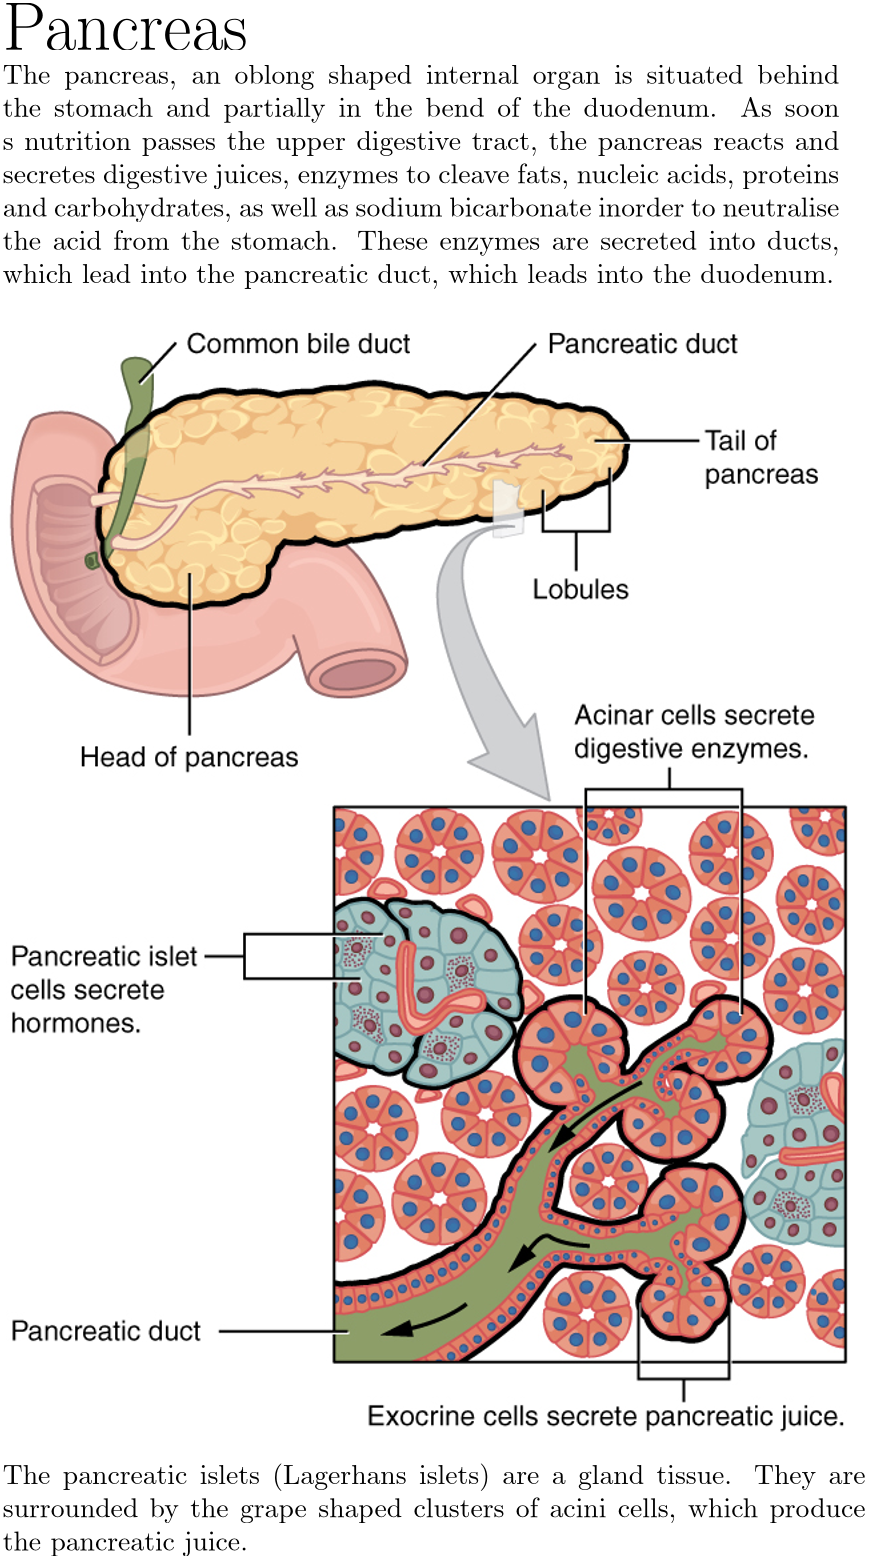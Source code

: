<?xml version="1.0"?>
<!DOCTYPE ipe SYSTEM "ipe.dtd">
<ipe version="70218" creator="Ipe 7.2.24">
<info created="D:20231014133143" modified="D:20231016175306"/>
<bitmap id="1" width="637" height="827" BitsPerComponent="8" ColorSpace="DeviceRGB" Filter="DCTDecode" length="451463" encoding="base64">
/9j/4AAQSkZJRgABAgEAlgCWAAD/7QAsUGhvdG9zaG9wIDMuMAA4QklNA+0AAAAAABAAlgAA
AAEAAQCWAAAAAQAB/+Gi12h0dHA6Ly9ucy5hZG9iZS5jb20veGFwLzEuMC8APD94cGFja2V0
IGJlZ2luPSLvu78iIGlkPSJXNU0wTXBDZWhpSHpyZVN6TlRjemtjOWQiPz4KPHg6eG1wbWV0
YSB4bWxuczp4PSJhZG9iZTpuczptZXRhLyIgeDp4bXB0az0iQWRvYmUgWE1QIENvcmUgNC4x
LWMwMzYgNDYuMjc3MDkyLCBGcmkgRmViIDIzIDIwMDcgMTQ6MTY6MTggICAgICAgICI+CiAg
IDxyZGY6UkRGIHhtbG5zOnJkZj0iaHR0cDovL3d3dy53My5vcmcvMTk5OS8wMi8yMi1yZGYt
c3ludGF4LW5zIyI+CiAgICAgIDxyZGY6RGVzY3JpcHRpb24gcmRmOmFib3V0PSIiCiAgICAg
ICAgICAgIHhtbG5zOmRjPSJodHRwOi8vcHVybC5vcmcvZGMvZWxlbWVudHMvMS4xLyI+CiAg
ICAgICAgIDxkYzpmb3JtYXQ+aW1hZ2UvanBlZzwvZGM6Zm9ybWF0PgogICAgICAgICA8ZGM6
dGl0bGU+CiAgICAgICAgICAgIDxyZGY6QWx0PgogICAgICAgICAgICAgICA8cmRmOmxpIHht
bDpsYW5nPSJ4LWRlZmF1bHQiPlByaW50PC9yZGY6bGk+CiAgICAgICAgICAgIDwvcmRmOkFs
dD4KICAgICAgICAgPC9kYzp0aXRsZT4KICAgICAgPC9yZGY6RGVzY3JpcHRpb24+CiAgICAg
IDxyZGY6RGVzY3JpcHRpb24gcmRmOmFib3V0PSIiCiAgICAgICAgICAgIHhtbG5zOnhhcD0i
aHR0cDovL25zLmFkb2JlLmNvbS94YXAvMS4wLyIKICAgICAgICAgICAgeG1sbnM6eGFwR0lt
Zz0iaHR0cDovL25zLmFkb2JlLmNvbS94YXAvMS4wL2cvaW1nLyI+CiAgICAgICAgIDx4YXA6
Q3JlYXRvclRvb2w+SWxsdXN0cmF0b3I8L3hhcDpDcmVhdG9yVG9vbD4KICAgICAgICAgPHhh
cDpDcmVhdGVEYXRlPjIwMTMtMDQtMDJUMjA6NDY6MDYrMDg6MDA8L3hhcDpDcmVhdGVEYXRl
PgogICAgICAgICA8eGFwOk1vZGlmeURhdGU+MjAxMy0wNC0wMlQxMjo0NjoxMFo8L3hhcDpN
b2RpZnlEYXRlPgogICAgICAgICA8eGFwOk1ldGFkYXRhRGF0ZT4yMDEzLTA0LTAyVDIwOjQ2
OjA2KzA4OjAwPC94YXA6TWV0YWRhdGFEYXRlPgogICAgICAgICA8eGFwOlRodW1ibmFpbHM+
CiAgICAgICAgICAgIDxyZGY6QWx0PgogICAgICAgICAgICAgICA8cmRmOmxpIHJkZjpwYXJz
ZVR5cGU9IlJlc291cmNlIj4KICAgICAgICAgICAgICAgICAgPHhhcEdJbWc6d2lkdGg+MjE2
PC94YXBHSW1nOndpZHRoPgogICAgICAgICAgICAgICAgICA8eGFwR0ltZzpoZWlnaHQ+MjU2
PC94YXBHSW1nOmhlaWdodD4KICAgICAgICAgICAgICAgICAgPHhhcEdJbWc6Zm9ybWF0PkpQ
RUc8L3hhcEdJbWc6Zm9ybWF0PgogICAgICAgICAgICAgICAgICA8eGFwR0ltZzppbWFnZT4v
OWovNEFBUVNrWkpSZ0FCQWdFQWxnQ1dBQUQvN1FBc1VHaHZkRzl6YUc5d0lETXVNQUE0UWts
TkErMEFBQUFBQUJBQWxnQUFBQUVBJiN4QTtBUUNXQUFBQUFRQUIvK0lNV0VsRFExOVFVazlH
U1V4RkFBRUJBQUFNU0V4cGJtOENFQUFBYlc1MGNsSkhRaUJZV1ZvZ0I4NEFBZ0FKJiN4QTtB
QVlBTVFBQVlXTnpjRTFUUmxRQUFBQUFTVVZESUhOU1IwSUFBQUFBQUFBQUFBQUFBQUFBQVBi
V0FBRUFBQUFBMHkxSVVDQWdBQUFBJiN4QTtBQUFBQUFBQUFBQUFBQUFBQUFBQUFBQUFBQUFB
QUFBQUFBQUFBQUFBQUFBQUFBQUFBQUFBQUFBQUFBQVJZM0J5ZEFBQUFWQUFBQUF6JiN4QTta
R1Z6WXdBQUFZUUFBQUJzZDNSd2RBQUFBZkFBQUFBVVltdHdkQUFBQWdRQUFBQVVjbGhaV2dB
QUFoZ0FBQUFVWjFoWldnQUFBaXdBJiN4QTtBQUFVWWxoWldnQUFBa0FBQUFBVVpHMXVaQUFB
QWxRQUFBQndaRzFrWkFBQUFzUUFBQUNJZG5WbFpBQUFBMHdBQUFDR2RtbGxkd0FBJiN4QTtB
OVFBQUFBa2JIVnRhUUFBQS9nQUFBQVViV1ZoY3dBQUJBd0FBQUFrZEdWamFBQUFCREFBQUFB
TWNsUlNRd0FBQkR3QUFBZ01aMVJTJiN4QTtRd0FBQkR3QUFBZ01ZbFJTUXdBQUJEd0FBQWdN
ZEdWNGRBQUFBQUJEYjNCNWNtbG5hSFFnS0dNcElERTVPVGdnU0dWM2JHVjBkQzFRJiN4QTtZ
V05yWVhKa0lFTnZiWEJoYm5rQUFHUmxjMk1BQUFBQUFBQUFFbk5TUjBJZ1NVVkROakU1TmpZ
dE1pNHhBQUFBQUFBQUFBQUFBQUFTJiN4QTtjMUpIUWlCSlJVTTJNVGsyTmkweUxqRUFBQUFB
QUFBQUFBQUFBQUFBQUFBQUFBQUFBQUFBQUFBQUFBQUFBQUFBQUFBQUFBQUFBQUFBJiN4QTtB
QUFBQUFBQUFBQUFBRmhaV2lBQUFBQUFBQUR6VVFBQkFBQUFBUmJNV0ZsYUlBQUFBQUFBQUFB
QUFBQUFBQUFBQUFCWVdWb2dBQUFBJiN4QTtBQUFBYjZJQUFEajFBQUFEa0ZoWldpQUFBQUFB
QUFCaW1RQUF0NFVBQUJqYVdGbGFJQUFBQUFBQUFDU2dBQUFQaEFBQXRzOWtaWE5qJiN4QTtB
QUFBQUFBQUFCWkpSVU1nYUhSMGNEb3ZMM2QzZHk1cFpXTXVZMmdBQUFBQUFBQUFBQUFBQUJa
SlJVTWdhSFIwY0RvdkwzZDNkeTVwJiN4QTtaV011WTJnQUFBQUFBQUFBQUFBQUFBQUFBQUFB
QUFBQUFBQUFBQUFBQUFBQUFBQUFBQUFBQUFBQUFBQUFBQUFBQUFBQVpHVnpZd0FBJiN4QTtB
QUFBQUFBdVNVVkRJRFl4T1RZMkxUSXVNU0JFWldaaGRXeDBJRkpIUWlCamIyeHZkWElnYzNC
aFkyVWdMU0J6VWtkQ0FBQUFBQUFBJiN4QTtBQUFBQUFBdVNVVkRJRFl4T1RZMkxUSXVNU0JF
WldaaGRXeDBJRkpIUWlCamIyeHZkWElnYzNCaFkyVWdMU0J6VWtkQ0FBQUFBQUFBJiN4QTtB
QUFBQUFBQUFBQUFBQUFBQUFBQUFHUmxjMk1BQUFBQUFBQUFMRkpsWm1WeVpXNWpaU0JXYVdW
M2FXNW5JRU52Ym1ScGRHbHZiaUJwJiN4QTtiaUJKUlVNMk1UazJOaTB5TGpFQUFBQUFBQUFB
QUFBQUFDeFNaV1psY21WdVkyVWdWbWxsZDJsdVp5QkRiMjVrYVhScGIyNGdhVzRnJiN4QTtT
VVZETmpFNU5qWXRNaTR4QUFBQUFBQUFBQUFBQUFBQUFBQUFBQUFBQUFBQUFBQUFBQUIyYVdW
M0FBQUFBQUFUcFA0QUZGOHVBQkRQJiN4QTtGQUFEN2N3QUJCTUxBQU5jbmdBQUFBRllXVm9n
QUFBQUFBQk1DVllBVUFBQUFGY2Y1MjFsWVhNQUFBQUFBQUFBQVFBQUFBQUFBQUFBJiN4QTtB
QUFBQUFBQUFBQUFBQUtQQUFBQUFuTnBaeUFBQUFBQVExSlVJR04xY25ZQUFBQUFBQUFFQUFB
QUFBVUFDZ0FQQUJRQUdRQWVBQ01BJiN4QTtLQUF0QURJQU53QTdBRUFBUlFCS0FFOEFWQUJa
QUY0QVl3Qm9BRzBBY2dCM0FId0FnUUNHQUlzQWtBQ1ZBSm9BbndDa0FLa0FyZ0N5JiN4QTtB
TGNBdkFEQkFNWUF5d0RRQU5VQTJ3RGdBT1VBNndEd0FQWUErd0VCQVFjQkRRRVRBUmtCSHdF
bEFTc0JNZ0U0QVQ0QlJRRk1BVklCJiN4QTtXUUZnQVdjQmJnRjFBWHdCZ3dHTEFaSUJtZ0do
QWFrQnNRRzVBY0VCeVFIUkFka0I0UUhwQWZJQitnSURBZ3dDRkFJZEFpWUNMd0k0JiN4QTtB
a0VDU3dKVUFsMENad0p4QW5vQ2hBS09BcGdDb2dLc0FyWUN3UUxMQXRVQzRBTHJBdlVEQUFN
TEF4WURJUU10QXpnRFF3TlBBMW9EJiN4QTtaZ055QTM0RGlnT1dBNklEcmdPNkE4Y0Qwd1Bn
QSt3RCtRUUdCQk1FSUFRdEJEc0VTQVJWQkdNRWNRUitCSXdFbWdTb0JMWUV4QVRUJiN4QTtC
T0VFOEFUK0JRMEZIQVVyQlRvRlNRVllCV2NGZHdXR0JaWUZwZ1cxQmNVRjFRWGxCZllHQmdZ
V0JpY0dOd1pJQmxrR2FnWjdCb3dHJiN4QTtuUWF2QnNBRzBRYmpCdlVIQndjWkJ5c0hQUWRQ
QjJFSGRBZUdCNWtIckFlL0I5SUg1UWY0Q0FzSUh3Z3lDRVlJV2dodUNJSUlsZ2lxJiN4QTtD
TDRJMGdqbkNQc0pFQWtsQ1RvSlR3bGtDWGtKandta0Nib0p6d25sQ2ZzS0VRb25DajBLVkFw
cUNvRUttQXF1Q3NVSzNBcnpDd3NMJiN4QTtJZ3M1QzFFTGFRdUFDNWdMc0F2SUMrRUwrUXdT
RENvTVF3eGNESFVNamd5bkRNQU0yUXp6RFEwTkpnMUFEVm9OZEEyT0Rha053dzNlJiN4QTtE
ZmdPRXc0dURra09aQTUvRHBzT3RnN1NEdTRQQ1E4bEQwRVBYZzk2RDVZUHN3L1BEK3dRQ1JB
bUVFTVFZUkIrRUpzUXVSRFhFUFVSJiN4QTtFeEV4RVU4UmJSR01FYW9SeVJIb0VnY1NKaEpG
RW1RU2hCS2pFc01TNHhNREV5TVRReE5qRTRNVHBCUEZFK1VVQmhRbkZFa1VhaFNMJiN4QTtG
SzBVemhUd0ZSSVZOQlZXRlhnVm14VzlGZUFXQXhZbUZra1diQmFQRnJJVzFoYjZGeDBYUVJk
bEY0a1hyaGZTRi9jWUd4aEFHR1VZJiN4QTtpaGl2R05VWStoa2dHVVVaYXhtUkdiY1ozUm9F
R2lvYVVScDNHcDRheFJyc0d4UWJPeHRqRzRvYnNodmFIQUljS2h4U0hIc2NveHpNJiN4QTtI
UFVkSGgxSEhYQWRtUjNESGV3ZUZoNUFIbW9lbEI2K0h1a2ZFeDgrSDJrZmxCKy9IK29nRlNC
QklHd2dtQ0RFSVBBaEhDRklJWFVoJiN4QTtvU0hPSWZzaUp5SlZJb0lpcnlMZEl3b2pPQ05t
STVRandpUHdKQjhrVFNSOEpLc2syaVVKSlRnbGFDV1hKY2NsOXlZbkpsY21oeWEzJiN4QTtK
dWduR0NkSkozb25xeWZjS0Ewb1B5aHhLS0lvMUNrR0tUZ3BheW1kS2RBcUFpbzFLbWdxbXly
UEt3SXJOaXRwSzUwcjBTd0ZMRGtzJiN4QTtiaXlpTE5jdERDMUJMWFl0cXkzaExoWXVUQzZD
THJjdTdpOGtMMW92a1MvSEwvNHdOVEJzTUtRdzJ6RVNNVW94Z2pHNk1mSXlLakpqJiN4QTtN
cHN5MURNTk0wWXpmek80TS9FMEt6UmxOSjQwMkRVVE5VMDFoelhDTmYwMk56WnlOcTQyNlRj
a04yQTNuRGZYT0JRNFVEaU1PTWc1JiN4QTtCVGxDT1g4NXZEbjVPalk2ZERxeU91ODdMVHRy
TzZvNzZEd25QR1U4cER6alBTSTlZVDJoUGVBK0lENWdQcUErNEQ4aFAyRS9vai9pJiN4QTtR
Q05BWkVDbVFPZEJLVUZxUWF4QjdrSXdRbkpDdFVMM1F6cERmVVBBUkFORVIwU0tSTTVGRWtW
VlJacEYza1lpUm1kR3EwYndSelZIJiN4QTtlMGZBU0FWSVMwaVJTTmRKSFVsalNhbEo4RW8z
U24xS3hFc01TMU5MbWt2aVRDcE1ja3k2VFFKTlNrMlRUZHhPSlU1dVRyZFBBRTlKJiN4QTtU
NU5QM1ZBblVIRlF1MUVHVVZCUm0xSG1VakZTZkZMSFV4TlRYMU9xVS9aVVFsU1BWTnRWS0ZW
MVZjSldEMVpjVnFsVzkxZEVWNUpYJiN4QTs0Rmd2V0gxWXkxa2FXV2xadUZvSFdsWmFwbHIx
VzBWYmxWdmxYRFZjaGx6V1hTZGRlRjNKWGhwZWJGNjlYdzlmWVYrellBVmdWMkNxJiN4QTtZ
UHhoVDJHaVlmVmlTV0tjWXZCalEyT1hZK3RrUUdTVVpPbGxQV1dTWmVkbVBXYVNadWhuUFdl
VForbG9QMmlXYU94cFEybWFhZkZxJiN4QTtTR3FmYXZkclQydW5hLzlzVjJ5dmJRaHRZRzI1
YmhKdWEyN0VieDV2ZUcvUmNDdHdobkRnY1RweGxYSHdja3R5cG5NQmMxMXp1SFFVJiN4QTtk
SEIwekhVb2RZVjE0WFkrZHB0MitIZFdkN040RVhodWVNeDVLbm1KZWVkNlJucWxld1I3WTN2
Q2ZDRjhnWHpoZlVGOW9YNEJmbUorJiN4QTt3bjhqZjRSLzVZQkhnS2lCQ29GcmdjMkNNSUtT
Z3ZTRFY0TzZoQjJFZ0lUamhVZUZxNFlPaG5LRzE0YzdoNStJQklocGlNNkpNNG1aJiN4QTtp
ZjZLWklyS2l6Q0xsb3Y4akdPTXlvMHhqWmlOLzQ1bWpzNlBObytla0FhUWJwRFdrVCtScUpJ
UmtucVM0NU5OazdhVUlKU0tsUFNWJiN4QTtYNVhKbGpTV241Y0tsM1dYNEpoTW1MaVpKSm1R
bWZ5YWFKclZtMEticjV3Y25JbWM5NTFrbmRLZVFKNnVueDJmaTUvNm9HbWcyS0ZIJiN4QTtv
YmFpSnFLV293YWpkcVBtcEZha3g2VTRwYW1tR3FhTHB2Mm5icWZncUZLb3hLazNxYW1xSEtx
UHF3S3JkYXZwckZ5czBLMUVyYml1JiN4QTtMYTZocnhhdmk3QUFzSFd3NnJGZ3NkYXlTN0xD
c3ppenJyUWx0SnkxRTdXS3RnRzJlYmJ3dDJpMzRMaFp1Tkc1U3JuQ3VqdTZ0YnN1JiN4QTt1
NmU4SWJ5YnZSVzlqNzRLdm9TKy83OTZ2L1hBY01Ec3dXZkI0OEpmd3R2RFdNUFV4RkhFenNW
THhjakdSc2JEeDBISHY4Zzl5THpKJiN4QTtPc201eWpqS3Q4czJ5N2JNTmN5MXpUWE50YzQy
enJiUE44KzQwRG5RdXRFODBiN1NQOUxCMDBUVHh0UkoxTXZWVHRYUjFsWFcyTmRjJiN4QTsx
K0RZWk5qbzJXelo4ZHAyMnZ2YmdOd0YzSXJkRU4yVzNoemVvdDhwMzYvZ051Qzk0VVRoek9K
VDR0dmpZK1ByNUhQay9PV0U1ZzNtJiN4QTtsdWNmNTZub011aTg2VWJwME9wYjZ1WHJjT3Y3
N0lidEVlMmM3aWp1dE85QTc4endXUERsOFhMeC8vS004eG56cC9RMDlNTDFVUFhlJiN4QTs5
bTMyKy9lSytCbjRxUGs0K2NmNlYvcm4rM2Y4Qi95WS9Tbjl1djVML3R6L2JmLy8vKzRBRGtG
a2IySmxBR1RBQUFBQUFmL2JBSVFBJiN4QTtCZ1FFQkFVRUJnVUZCZ2tHQlFZSkN3Z0dCZ2dM
REFvS0N3b0tEQkFNREF3TURBd1FEQTRQRUE4T0RCTVRGQlFURXh3Ykd4c2NIeDhmJiN4QTtI
eDhmSHg4Zkh3RUhCd2NOREEwWUVCQVlHaFVSRlJvZkh4OGZIeDhmSHg4Zkh4OGZIeDhmSHg4
Zkh4OGZIeDhmSHg4Zkh4OGZIeDhmJiN4QTtIeDhmSHg4Zkh4OGZIeDhmSHg4Zi84QUFFUWdC
QUFEWUF3RVJBQUlSQVFNUkFmL0VBYUlBQUFBSEFRRUJBUUVBQUFBQUFBQUFBQVFGJiN4QTtB
d0lHQVFBSENBa0tDd0VBQWdJREFRRUJBUUVBQUFBQUFBQUFBUUFDQXdRRkJnY0lDUW9MRUFB
Q0FRTURBZ1FDQmdjREJBSUdBbk1CJiN4QTtBZ01SQkFBRklSSXhRVkVHRTJFaWNZRVVNcEdo
QnhXeFFpUEJVdEhoTXhaaThDUnlndkVsUXpSVGtxS3lZM1BDTlVRbms2T3pOaGRVJiN4QTta
SFREMHVJSUpvTUpDaGdaaEpSRlJxUzBWdE5WS0JyeTQvUEUxT1QwWlhXRmxhVzF4ZFhsOVda
MmhwYW10c2JXNXZZM1IxZG5kNGVYJiN4QTtwN2ZIMStmM09FaFlhSGlJbUtpNHlOam8rQ2s1
U1ZscGVZbVpxYm5KMmVuNUtqcEtXbXA2aXBxcXVzcmE2dm9SQUFJQ0FRSURCUVVFJiN4QTtC
UVlFQ0FNRGJRRUFBaEVEQkNFU01VRUZVUk5oSWdaeGdaRXlvYkh3Rk1IUjRTTkNGVkppY3ZF
ekpEUkRnaGFTVXlXaVk3TENCM1BTJiN4QTtOZUpFZ3hkVWt3Z0pDaGdaSmpaRkdpZGtkRlUz
OHFPend5Z3AwK1B6aEpTa3RNVFU1UFJsZFlXVnBiWEYxZVgxUmxabWRvYVdwcmJHJiN4QTsx
dWIyUjFkbmQ0ZVhwN2ZIMStmM09FaFlhSGlJbUtpNHlOam8rRGxKV1dsNWlabXB1Y25aNmZr
cU9rcGFhbnFLbXFxNnl0cnErdi9hJiN4QTtBQXdEQVFBQ0VRTVJBRDhBOVU0cTdGWFlxa1Z6
NTU4cDIxKzloUHFNYVhFYituSlVPWTBmb1ZhVUw2YThUczFXMjc1V2NzUWF0RmhmJiN4QTta
NjNjNm5yTHhhYUViU0xFdkhmWHJCajZ0d0tyNk51UVFENlRmM2o3Z0g0QnZ5NDJKWUl2NWEr
Y3JkWWhwY21uNlZPbDBrbDlxTnBjJiN4QTtYVWQxcVNqMXliaThNY2NhK29za3FTK2tRNGNn
cVpBaHBpcUJ1UHltL01sL1E5THpYZHFmVG1GNVhWZFMrS1JyR05JaW0vd2hiNVhrJiN4QTtO
S2ZBYWY1T0twakorWFg1aEc3amhYekhNTkxXa1pINlF2aE9JZjBoTE82YzZjbWQ3YVJFOVV2
elQwK0MvQ3hJVlV0Yy9MUHp6ZnhXJiN4QTtheGFuSDlZR2lRYVhmWHIzMTRyTlBDSnViU1Fy
R3lYU3krc0FXbVBKZDJBTFlxalBLZmtYOHhOSXY3cExuV29QMFQraDBzTlBpaWx1JiN4QTta
R2h2RnQ0SWhKNlVnRUFSSklaWFZsWG0zcUhsVUJRcXFWSitYWDVwMjlyYVdscHFNRU5vc3d1
YjZCZFcxSVBJZnJsM05OQjlaRUFtJiN4QTtQcnhYS0swNVBNTWdQRTBCeFZudmtIeS9xdWc2
RTlqcWx3THE3ZTZ1TGxyZ1RTemMvckVoay8zY0FVb1dweEczZnFUaXJJOFZkaXFUJiN4QTs2
cHJWd21vdzZScGNTM09wU2NaYmxuSjlLMXR5MURMTngzcTlDSWs2c1FlaXF4Q3JEdk12NVUz
bXBhN3JYbVN6dkZnMXVabE9qc3BqJiN4QTtnNEw5U1MwZjFMdU9CcjJNa0dTZ2lsNENvYmlU
WEZVdFQ4dlB6VFg2bEkydmVwSWdWTlFpT3FhaUVjUldVVUVNaU1xQ2pMY0xKTzZoJiN4QTtW
RXRlTGsxcUZVUGZmbHQrYjVDUldYbVpQUStvd3hUUExxR3ByTzF4Nml2Y0JYVXNpS3g1c2t2
RDFCdEgvZDdZcXE2VCtXUDVpV2ZtJiN4QTtCOVZuMVdLWVhUYWM5NEUxRytqWnBiYUJWdUpU
eGpIcXI2blBoQTFJMkRWUEduSEZWWHpEK1gzNW5UK2NMalhOSTFPRVJORGYyMFFtJiN4QTsx
TytpSmp2WXVNUkVLd1RSUWZWWENNQkgvZUZReEliRlU5OG5lVGZOV21lWWwxVFdMeGJsRnQ3
dTNhdDllWFpacDVMWjBrV080VVJ4JiN4QTtCdlFlc2FiSlVCUzFkbFdlWXE3RlhZcTdGWFlx
N0ZYWXE3RlhZcThGODY2V2JYelJxbHJLekNPV2Rybmt2d3M4ZHgrK29yZGh5Y29XJiN4QTtH
K3hwUTdqWFphak1rdFIyTDF2U05VMGZSdkptbFhlbzNOdnBsakhaMi9LV1owZ2lVbUpUU3JG
Vkh5ellSTmdOb1NTZjg2ZklSbDlEJiN4QTtTcm1mWDduOXFEU0xlVzhLanBWblFlbW8rYllK
U0VlWnBJaVR5VWYrVjFlWEFURytrNjRsd0NRMXYrakxobkFIZXFCa29mWnNqNDBQJiN4QTs1
dytiUHdwOXhYcitkM2tVS1Z1RHFOcGQxb3RqTnB0NnM3ZjZxQ0pxL2ZraE9KRmdoaVlIbFN4
L3prMDErTWRsNWMxKzZ1Wk5vb2pwJiN4QTs3MjRQdVpia3d4cVA5bGtEbnhqK0lNaGluM0ZR
dWZ6Szg3bjRMUHlOTWp1U0lwTHpVTFNPUDI1ZWdiaHErMVBweXM2ekVPck1hYVo2JiN4QTtL
WCtOL3dBMXJVZXZkZVdkTXU3ZnEwRnBxRWlUcUQwM21oQ01kOGdOZGo4d244ckpGeC9uRllX
VEFlYXRFMUh5M0dkdnJseEdsemFBJiN4QTs3MERUV3JUY0R0KzBvSHZsOE0wSjhpMVN4eWp6
Q0lqL0FEcy9MVm5VUzZxOXJHNUFqdUx1MHZMYUZxK0UwME1jZmZ1MldBaGpSUW1yJiN4QTtm
bmY1R0ZuSU5IMWFDZTdOQUxpV09jV2tLczNFenpTOEFwUmV5cTFYT3dvS3NDaFY4cGZtRitW
MGRMR3o4eFc4dW8zamV2YzNWMFd0JiN4QTs1THVad0FaT1V5eHF4TktLcTdLdEZVQUFERldl
eHl4U29KSW5WMFBSMUlJTk51b3hWZGlyc1ZkaXJzVmRpcnNWZGlyc1ZkaXJzVmRpJiN4QTty
SFBOSG1lNDAyZU95c1VqZTdkUFZrZVVNeVJvVHhYNFZLbGk1RFUrSWRNcXlaT0Z5OU5wdkU1
OG1QanpaNW1WK2YxaUkvOEFGYlFmJiN4QTt1L3VESy84QXcyVS9tQzV2OG53VDNSUE9zTjNQ
SFo2akVMUzVsSVdHVlR5aGtZN0JRVFFveDdLMzBFbkxvWlJKd3MramxEY2JoNVgrJiN4QTti
V3Z5WG5uVzcwclRVVzQxU0dDSzFoUlF6SWdJOVF5enNvUEJVYWM3ZGZoMjc1ajU0M0t6OUlj
TGhzcDViZmwraHU0TDN6RmV5ZVliJiN4QTs2elFSMmlYU0pIYVc0VWJDMnRscWliQ25KdVRl
K1lXWFdTbHNOZzdURmdqSG51eVpJZlFpY29WZ2ova2lRQmFqb0tkOHhDNUczSnVTJiN4QTs0
aWlVeUs0V2QrS2dIZW9QVWtkVitqQVNrUkoyNkxKQkk2ODBZTzRJNGxkbEJCclhjbnd4S2ln
dWJoTEh6S2tzMnlzZW9ydFVZcU5pJiN4QTtxS2dVQWJuajBKM09GaVNxU01yb3FtdEZQSTFZ
N2tianBUcGhRR25paGtBYVFGcUdwVGxRSDNOYTRLVVNJUzNYNzRyQ3RwREI5YXZyJiN4QTtx
cTJ0cWFCVHhweWtsYWg0eEpVY21wNEFWWXFEYmp4OFhrQjFZeW53K1piMHpTRXNyUjRta005
MWNzcjN0MjRGWkN2UUJmMkVVYklnJiN4QTtPdzdrbG1MbHljV3cyaUZ4eDRUWjNLSjFIU05G
MVdFMitvMnNWemI5ZlFualdSRHRzQ0NPbVFqSWpjYkpQS2p1eFpQeXc4cGZXWnZxJiN4QTtj
ZDFwVUxsUzBHbjNWeFp4RmwzRCtuRTZyVUhvYVpmSFdaQjFZUzA4TzVmTDVmOEFPV2xneWFO
NTAxR2EvZ29JTFBVakRkV3IwNlJ5JiN4QTtBeHJLUWVuUGx5NzF5K0hhRXI5UURXZElDTnJa
djVCODd4K2FOUHVGdUxjMkd1YVpKOVcxalRYSUppbUFyeVEvdFJQMVJ1NHphUmtKJiN4QTtD
eHljQ1VTRFJaUmhRZ3RhMW13MFhTN2pWTlFhUkxLMFgxTGlTS0dXNFpVQjNiMDRGa2tLcjFZ
aGRodWRoaXFWMm41ZytUcnN3cmI2JiN4QTtranl6U0NINnZ3bFdhT1V6UlFlblBFeWlTRi9V
dUl4eGxWVHZYcGlxS2J6ZjVYR3FRNlN1cVcwdXB6M0QyaVdjVWdsbEU4Y1R6dWtpJiN4QTtw
eU1aV09OaWVkUERxUmlxYjRxN0ZYWXE3RlhZcTg1dnB2ck9zNmxja2RiaG9VNzBXM3BEVC9n
a1kvVG1IbE55ZDNwWTFqQ3pLbkpZJiN4QTszNTF2Ymkwc3JhMXNWVDlJYXRjeDJGbTBnSmpT
U1dwTXJjZC8zYUl6N2R4aGpRM1BUZHF6NUNJN2N6c2hMZlNiUHkvcU0ybU5jUHFHJiN4QTtw
WGx5aHZ0UmtVQ1NhNHVTcFo1Q09ueFNHZ0hRWmk1TWtwK291bjlNWmNMMFJqSVFxTlJnVjRP
YUdwRktlT1lqc3RuQ05RM0xja0NnJiN4QTtxU2FEMnJqUzI3MDA1OCtJNTlPWGZGYlhZVU5H
Z1hyeEFIWHdBeFNzNHhoQzNJMDZsdVJ3VW0zTEZ5aFF0TXhaZ0dPeThmR25qODk4JiN4QTth
VW5ma2hyL0FGSTIwVEczdDViMmNrUnd4d283SzhqYkJUSUZLcUFmdEUvWjc1Zmp3U2w1QnJu
S2hhRHRMTzZ0R211SkJIUHEwM0g2JiN4QTs3Y3NXVkZYcXNVZTBoampRTjhJWUN2Mmp1Y3Vu
QzZqZFIrMzNveHhITTh5akd2bVp1RVR3ODFLOHFzN0NoMzZvakx1SzBOY2g0QUhNJiN4QTt0
aXd6M3R6SkpIYnZHdnBFQm5VOGhVN2lqRlNDUEg0UmdNSVE1N3BYZ2EwdHlqbFVNUUI1Unhz
RkpKMkgyMTdmNjJSOUZlYU5rVmMyJiN4QTtGcGVSZjZROHNhUmt5Rm9wNW9Lbnhab1hqWTlP
OWNyaEt1Vk5jeGJFL0plaWFicVA1bWE3NkxUdGEyV25Xa2MxM2IzdDZydE5OSkk2JiN4QTtv
OHl6ODJDeHFDRnJ0V3VialJrOEcvZTRPcEE0dHU1NlAvaEhTdjhBZitvLzl4VFVmK3lqTXBv
UTJzNlA1WTAvUU5UVFZkUmxzdE12JiN4QTtiZDdTOHU3N1VKbWpSSndZdmhlOGxralJqem9E
VHJpckM3Ynl0K1V1bWE5ZWVZSmZOMFp1SnJpQ1NWYmpVTEVSUnZKZExxVUNENEZmJiN4QTs5
NFlLcUdZa3hqYnh4Vk5iTzAvTFRUdGNmV2o1b3R6UEJkM01xeHpYdG1Jb1pFK3NOY1E3Qkdw
RytweU80ZGl5bGxxZU5CaXJMWlBOJiN4QTtubFdPV1NHVFdiRkpZcFlyZVdOcm1FTXMxd0Mw
TWJBdFVQS0ZKUlR1M2JGVTF4VjJLdXhWMkt2SUpMMlNQVDdlZWhQcmczRXdVaFdQJiN4QTtx
RU5TdE52amxGYVpnbmNsNkdJcUlDWC9BS1Z1U2RoeC93Qm5LVCtMa2ZoaHBrdWJSYjdXdGIw
UFVydVFSNk5wYnpUbWtpUnl0ZGhWJiN4QTtXRW5sUUZVVm5yMHJYcGtKL1NRT1pjWE5aa1BK
Ujh2c05TODN6WHpIMUVSNTdvRUFmRUdKamgrRW51aDVDbFR0bUtZSGhvT3R3RGl5JiN4QTtt
WFFNL0RuYjkzSlZ1ZzlOeWZ3R1VqRkx1ZGpZVW1tbExGVlVxcTE1TlViRWR1WHhEN2czdlRK
Y0VZL1VWVVpudVJ3ckRNNGRnSFVTJiN4QTtvcWdIdnlXUDFQbjB5Y1RqNXByelZVV2FPSVJz
c2tzYWlnSHIxYjcrRWRmcGJFVHgzeVJTRlMwbGUybElnVkhrTEgwSm5ra1hsMHFTJiN4QTt6
TUNPKzY1STVvZzhrL0ZFUldwamhVQ0tGaUJ2QzZBeDE4Rm9GcDkyUUdmZmNJTHJXM2tGc0I2
TnVqVlBxeGVrcklDZDlnQ3V4OThUJiN4QTtuMzVLUjVsV2p0eVM1dW1Nb1kxV1A0aEVBT2kr
bVNWcGtaNWllV3kxM0xyV0dHRkdXTW9KTmhMUWNUOFAyY3FNaWVaVEp1d1NPYTZkJiN4QTtH
aUJEc2YzMUFLZ0wwRzNqM3k3VFJFNVVkdzE1NUdNUVFWYTV0RWhrS296RUtvcXV3QXJVVjIr
V0hVWW93SXBqaXltUTNZaTM1aWFYJiN4QTtEY1JXc2R0ZWFscU1zSHJ0cCttMnozczhTRWdC
cFJFUGhVOHRpMlNHam1TUU9TSlo0MEQxVS8wUitZbm1TQzZuU0wvQnVqUnd2UTNFJiN4QTtV
VStvM0ZSVTBqVnZUZ0ZCMWJrZmJNekRvWXgzbHVXakpxeWRnenY4dnZMdWthSjVhdFJwOElq
ZS9WYjI5bEo1UExQT29aM2RqdWV0JiN4QTtGSFlBQVpuT0l5VEZVbDgzNkhlNjFwTWRsWlhS
c3AxdkxPNCt0THdMb3R2Y3h6T1l4SWt5RitLSGp5UXJYcnRpckdOUC9KTHl4WUdZJiN4QTtR
WCtvZWpOQjlXOUJwSUNxUmkwbXMxNHNJUS93eDNVaFdyRUEwN0FERlZXNy9KM1FiclRackNY
Vk5UQ09oaWdtam1pamxnakUxdlBHJiN4QTtzVEpFby9kdlpweFpnemRlUkpvUXFoMi9JL3l6
OVphWk5SMUdOV2x0NVZpRWx1d1g2b3JyR2lTUEEwb0hHVndUejViN0VZcTlFeFYyJiN4QTtL
dXhWMkt2R0pRVzBhM0EvNVpyY0FmNnhYL21rWmc5WG9oMFE4TVVwSStEOGEvckdGSlNpNTFX
VFRmT0RnT3dsbjBlUkxCVk5SOVlOJiN4QTt5aWxoMnFnY0Z2YklaNDNBZjFuWDZpWmpMYiti
dDc3Wlg1TDB1enNyQjVMdWkzVXpzdjFjL2JWSS93QjJpbGVwM0JhbitWbUZrakl5JiN4QTsy
WTZYR1lSMzVsUFk3WlBXNWlJUXVBUW5FQlNpa1VKSkhSMkhRZFZIZ1Rrekl3anViTGZkb3Bi
SkNDQW9ZYlVRZGdOaHNNeENFOGFwJiN4QTtMRXNrZ0pMS1FXRkZQVWdrR3YzWW9CcEEzZDVi
Uld4ZDdsVVpUVGxVS0MxYUFVUFluQno1TmdGSGZrbG4rSnRLdDd1Q08vMU9DM053JiN4QTt4
U0ZYa2pVdXdGYUtDUlhKUnh6UFFyTXdBNkkzVS9NbWg2WVVON2YyMXZFNExlcE5Na1lBSFUv
RWNNWVNQSVd3MkhNMGtqZm1uNVBvJiN4QTt3MG1hWFdMMHR3anR0TnQ1Ym1XVit5SXlydy80
YW1aRWRIa1BSb2xuajNvc1huNXVYNkJMWHlqRnB6T0JTNDFMVVllS2crSzJvbWsvJiN4QTtW
bVNPeis4dEoxWGNGWmRBL051M3RtOVc3OHUyd1hkcnNyZVNjYTlXNE0wYWsrRlRsZzdQaDNs
akxWeVBjdDh2YUo1eXM3dzNUK1lYJiN4QTsxaXhia0g1MkVWbkg2emRXams5VXR4RkNLR01u
eGJMNGFXRVRZRFZQUEtRb3NoMUx5VmJlWVlJN2ZWcmk4U05UNmppenVKTGNOVFlJJiN4QTsw
a1FqTEw4UnF0Y3RNSTl6QVRQZWhmSmx2YitXdElTMGc4dFhjTjJ3SDEyZUdLRW1WMEhCV2FR
eThub29BRmNteFRJK2EyMUxSL1dzJiN4QTs5RzFHU0c5dCtkdS9weEFNc3FWUTd5OXcyS3B6
b1VFMXZvbW4yOHk4Sm9iYUdPUkQyWll3Q052QWpBcU94VjJLdXhWMkt1eFYyS3V4JiN4QTtW
Mkt1eFY0OWQyL3BXYjJyZGJaWllEN20wbUNmaUFjd2lLTHY0U3VJS0FnVkNmc3RUd0pvUDQ0
dGhZbnE5OXFscjVndHRTMU9ON1RTJiN4QTtyQzZFRWw1RW0wVnRNYUdZVnJXbEZyMXBVbnRU
QlJJSUhQbzZyTDRobGN0aEV2WUxlVzZkVmtTNmE0czVRUFNkU29KQi9hREFCcWZUJiN4QTtt
dU9lVG1HTWZpdktlazNKbEI1bWthTDAyL0N1VWs5NlJ2eVZ4ZHJ4aWRKUklrNEhwdWhxQ0NL
Z2crQjhjSjI1c0FMWEVGRStCRFFuJiN4QTtmY0FEMzdWT0JYbStwV2R0NXk4N1RXdDdiR1hR
UEx5R0s0Z2xQN3VlL21WWFhsR0RSaERDM1ZoMWJiTmpwbzhNZUxyTDdrQ1BIS2o5JiN4QTtN
ZnZUbUg4dnZJa0N5SkhvbGlvbFhqSi9vMFpxdmh1TXY0ejN0d3d3N2dvMm5rSHl2bzF3bC9w
T2oyUXVJanlBa2lXUkhGYW1OdVlZJiN4QTtnR214SDJlM2hraGxrQ3dscG9FVUJUMWZRNzZ4
dmRMZ25za0VNQkhIMEFBcGlaVFJveW8yQlZ0c3lnYmRST0JpYUtPd3NHTGEzY3RmJiN4QTs2
aWxtclV0NDVFaUZQOStNd1ZuL0FOanlvUHB3b1pQSEdrY2F4eHFGUkFGVlIwQUd3R0JLN0ZY
WXFsUGxDQ2EzOHBhSkJQRzBVOFZoJiN4QTthcExFNEt1cnJDb1pXVTdnZzlSaXFiWXE3RlhZ
cTdGWFlxN0ZYWXE3RlhZcTdGWG5QbTJ4Rm5ybHdXVC9BRWU3QXUwRk5pT1BvM0tEJiN4QTs1
Yk9mZHN4c3NhTnUzMGMrS0ZkekYxVDBabWhrY2wwTkNCM0hZN2VJM3l0eTBWTlpRWHRuTGF6
TFNLVldSaDdNQ3ByU25VR21FTmNoJiN4QTthUzZOcW5ubnl2YkRTUHFTK1lOTXMxcGJ5UlNy
SGZMQ3RBb01icUk1V1ZTQlVPcGJ3cmxHWFRSa2JCb2x4eEdjZW5FUHRUYi9BSlcxJiN4QTs1
WkVrUzNzRjlZbFdyS0pyRzdYaWQxb1NZaW8zUGo5T1l4MG1UdXY0cjRzUnpzZThJUFNmekw4
dTJlbDZYYW9MdTlrdDdHM1NaTFcwJiN4QTt1SmdqQ0ZhL0hIR3kxcUtkY3N5NlhKS1pOYk1N
V1dQQUIxVjE4NStjdFJrbS9RUGwweFFzU3d1OVlkck1jenQ4RUFXU1poNDhndU1kJiN4QTtJ
QjlSK1RaY3BmVEg1N0poNVcwS2JSN1M0TjdjQzcxVFVKMnZOUnVWWGlqU3VGWGpHdS9GRVJG
VmZsbVNTT1E1QnV4WXpFYjh5bllJJiN4QTtQVEEycmthaG9mc25xTVVGRmVYYnc2YnJuMVpq
UzAxTTBBN0xjb3RWYi9ub2k4VDdxdVg0WmRIQzF1SzQ4UTZNMnpKZFd3WjVtanVYJiN4QTtu
YmQ0NTJsWWY1U3ljaitJd29aeUNDS2pjSEFsS2ZOMmxYZXIrVnRXMHV6WkV1NzYwbWdnYVVz
c1llUkNxbG1WWFlDcDNJVTRxd2Z6JiN4QTtONUsvTVRYYm01dXBMbTN0NDVvN2RvOU5pMU85
U0ZKYmU2Z2xBU1dPM2pNWkN3U01Ka2pEa3ljU09LQTRxbDJ0Zmx6K2JWNWFxa0d2JiN4QTtX
ejNkbmN4VDJkMVBkM3FHVkFid3pxNGdTTjdmMUV1MGgvZFNFOEYyS25pQXF5bjh1UExIbmZS
Sk5RYnpQcXcxVTNFZG9zRGk0dUo2JiN4QTtTUW95enNFbFZFaERFcnNsZVZPVEdwcGlyTnNW
ZGlyc1ZkaXJzVmRpcnNWZGlyc1ZTZnpSb3JhbllBd1VGOWF0NnRvemJBdFNqUnNmJiN4QTs1
WkYyOXRqMnlFNDJHN0JsNEpYMGVZWEVMMURRb1VsV3NmcHVLT09KM2lZSG82ZEI0ajVaaTh1
YnV3UVJZNUw5UGtNcHFUOENkYTlTJiN4QTszaWNMR1NMczZYR3ArcW45MmkvYTdFRGI4U3gr
N0l5WlIyQ2JlbWxhOFJYeHlLYlFIbDMvQUpSM1NmOEFtQ3R2K1RLNU9mTXRXRDZCJiN4QTs3
a2VXVWQ4ZzJxVkN4MjNKd0phczUwbmhTVks4SkZEQUhZaXZZanh3cXJrZ2RUaWhSdjFlYTFw
RTNHNGpvOEVuOHNrYkI0MitoZ01JJiN4QTtOTVRHd1Izcy93Qkx2NDlRMDYydll4eFc0aldU
ajNVc0tsVDdxZGptY0Rib1p4NFNReFRVWWpGcU4xR2Qvd0I2emY4QUl6OTUvd0FiJiN4QTs1
Smd5UHkvYyt2cGthazFlRDl5Lyt3K3o5NjBPQktZNHE3RlhZcTdGWFlxN0ZYWXE3RlhZcTdG
WFlxN0ZYWXE3RldQZVpmS2NlcEZyJiN4QTt1MEt3MzVYaklIcjZVNmo3S3lVM0REOWx4dVBj
YlpYUEhiazROU1liZEdCemFSYy9YdnE5eW4xYTRBUE9LZW9aZ0NQaUJVOFpsSDh3JiN4QTtQ
enpHSUlkdERKR1FzSm5CQkhiSVVqM1k3eVNFYmtqcDhnT3d5QkxaUzRzeDc0RlMvd0F2L3dE
S1A2Vi96QlczL0psY25rK290V0Q2JiN4QTtCN2t3b2FFOUZHNUoyQXlEYmFKMHpUN3pWQ0JZ
ampibjdlb01QM1lIZjBnZjd4dmw4UGllMlhReEV1TG4xVVllOUpOYjlUeS9lWG1uJiN4QTtS
RmpIQzVtanVKYXVSRFBSbDhDN0dSbVJkKzIvaGpPRkZucDhuSEMyT3k2bmRUR3BVdFhxYmgy
ZXYvUE9NeHhyOUZjRk42bWw5TEhJJiN4QTtnNFIxWnFBUmVwRklhOWVMSy9iM0dKQ3ZYUHk5
VzZIbG1Jemt0RzAwejJya1Vab1hrTEs1NmZhSkpIYWxLYlprNCtUcGRYWGlHbmVaJiN4QTs3
Y3BkeFhBSHd6TDZiSC9LVGNmU1FUOTJXQnhWRFFiejZ0cUFSalNLNUFqUHM0K3dmcHFWK2tZ
cXl2QWwyS3V4VjJLdXhWMkt1eFYyJiN4QTtLdXhWMkt1eFYyS3V4VjJLdXhWU3VyTzB1NHZS
dW9ZNTRxMTlPVlE2MUhlakE0MGtTSTVKUE41TzBwLzdpU2UxOFJISnpIM1RDVUQ2JiN4QTtN
ck9LSmNpT3J5QkJ5ZVM3b0g5enFLMDdldEJ6UC9DU1JmcXlIZ0J1R3ZQY2xmbEh5bmMzSGxu
UnAzdmxTT1d4dFdDUndVY0F3THR6JiN4QTtaM0ZmZmpoT0VFMnhqclNJZ0FNanR2S09rUk1I
dUE5ODZtcW01SVpSL3dBOGxDUmJkanhya3hqQWFwNm1jdXFkZE1tNDZRK1p2SjJtJiN4QTs2
K29lWm1ndVZYMHhPbER5U3ZJSTZ0VU1BMjQ2RUhvUmtaUUJiOE9vbGo1Y21MLzhxZ05mK09x
dFBEMFp2MS9XYTVEd3ZOeXZ6LzhBJiN4QTtSKzFPTkgvTEh5OVl1SmJnTmZTYlZXVUtJaVFh
N29vcTQ5cEdZWVJqQWFNbXNuTFliTXU2Wlk0cUIxcXpOMXA4aUlLeXArOGlIZmt1JiN4QTs5
Qi9yQ3EvVGlyRVBoZE5qOExDb0kvQTRVTXQwclZFdWJBU3pPcVN4SGhjRTBVY3V4K1RWcitH
QktZWXF4T3gvTkR5bGVTM0VLVFRMJiN4QTtOYjZoSnBmcCtoSkl6eXhjUVpWRUlscGJubUtU
UHhUM0dLb2ZTdnpoOGhhbkJZelEzczhYNlJrZ2h0Vm50THFQbEpjczBjWURtTDAyJiN4QTtY
MUkyUXlLeFFNS2N1bUtvK2Y4QU1qeWRCcGxwcWsxN0pIWVhzYzA4RTdXdDBCNk51d1dTWng2
Vlk0d3pxQTdnSzNJY1NhakZVdGI4JiN4QTs0L0l5U1NDYWU0aGhqa2xnTXoyMHcvZlFmVnhK
SDZJVTNDdXJYYXFRMFlvVmF0S2JxcHBxMzVoK1VkSjFLNDB5OXZKQmYyMGFTeTIwJiN4QTtW
dGN6dnhrSUNoZlJqazV0OFhJcXRXQy9FUlRmRlVPZnpUOGpDVGdMK1J5UkswYlIybDI2U0xB
ZUx0RzZ4RlpGNWowMUtFaG4rQmF0JiN4QTt0aXJlbC9tZDVQMUsrU3l0cnFYMXBaVmhnWjdh
NFZITWtNYzBiRnluR05KRm1VUm1Rcnphb1d1S3NxeFYyS3V4VjJLdXhWMktwSkg1JiN4QTsz
OHBQOVY1YXJCRDllanQ1ck16dDZBbFc4TGkzQ2VydzVQSVlYb2crTGJwaXJUK2V2SmltekEx
eXhsYlVKeGEyS1F6eHl0Tk1aQkVVJiN4QTtqV01zVzR1NERVK3orMVRGVlVlYnZMQjFhUFNF
MU8zbDFLVjU0eGF4T0pIVjdaQTh5eWNPWHBsRmRTUTlPb3hWTDlBOHllVHRPOHU2JiN4QTtU
YWY0aTAyYUtHejlPRzZXNmdDVEpZeEJaNUVQTWdyR0VKZWgrSHZpcU1UejE1SmRBNmVZZE1a
REdKd3d2TGNneE5LSUJKVVA5a3pIJiN4QTswK1hUbDhQWEZWVWViL0taRVpHdDJCRXl6dkNS
ZFEvR3RxQ2JncjhXNGhDbjFLZlpwdmlxWVdkN1ozMXJGZDJVOGQxYVRxSGd1SVhXJiN4QTtT
TjFQUmtkU1ZZSHhHS3EyS3V4VjJLdXhWaDJyV2YxUy9rakFwRkorOWg4S01maVgvWXQrRk1L
RUZJaFpHQUpISWJxQ1FDUlhqVWQ2JiN4QTtWMnhWbmR2TXMwRWN5N0xLaXVCN01LNEV2RG85
Wi9LM1Q1elBCNVJ1cmFDMkQvVld0Si9UbnUwc0lyZTRFc3NZbmlqa0VrZDRYZjE1JiN4QTtD
OGdSZlVETnhWU3FscXZtSDhsZExzMml0ZEF2WjVmTFU3V2R0RGIzTFIrbTlwTkxJbk9RWFFL
b2JxUndCSlZpU0R3SzhUaXFNMWJ6JiN4QTtyK1ZOeHBxNmJyZWhYa1M2SXQxcGNkajlaU0pC
YkNXS0wwNUpYdXJlSjBsTVZWRXJrYzRYb1N5b1dDdDZwRCtSMml4V0hseUhRN200JiN4QTtT
L3RJNzZ3dExTNGRYbFRVcEk0bFFHUzZoa0xTL1YxNVYrQUFmRXc1VVpWM20zV3Z5ajF1U1hV
dk1YbGpVcnFHN3NiYVY3MzFGRVBHJiN4QTtlM04zQkFGaHZCNlZ3NXRSRjlsU3pjUnlLTXJG
VkNTZVl2eVZ0OUh1bnZ2TFYvWldGM2J2R0xlZWFQZzhGeVlidVdPQUxldkhDS1R4JiN4QTtU
Y1ZLYnQ4RlpDeTRxeTd5cDVWL0t6VjllbHZkUDBGN2ZVdkt0MExhMm11SGNBR0dKYmFPV0tN
VFNCbytGc3ZwbDFHNDVBVkpZcXZTJiN4QTtjVmRpcnNWZGlyc1ZkaXJ6bTQvSVh5TzV0VGF2
ZWFhYmVPQ0c0T255UjJwdTBnTGsvV3pIR3BsTXZxZnZEc1RRVXBpcXBvbjVKK1h0JiN4QTtI
bHQ1TGJWTlNmMGJxRzhsV1Y3VmhPOXMwYlFyS1JicTNGR2k1ZkFWWThqeUoyb3FtK2xmbHhv
MmxhemRheGFUWEQzbHo5YzR4eXVoJiN4QTtpUVg4MzFpVkZDb3JjUk55WmVSSitJaXBIRUJW
anRoK1IybEhUTk5UVWRVdm0xQzF0V2d2SklIdHhISTh0dDlXa0tocmZZTEVTaUZRJiN4QTtw
NDBMVmJmRlUrVDhzZEhUVTU3NFgxOXhudS8wZzlwNmtRaStzL1dsdStZSWlFdjJvd25IblRq
MjVmRmlxUjIvNUNlVmJlMXRiYVBVJiN4QTs5VUtXcVR4cVpaWUp5eTNFVFFIa0pvSkYrQ0Yv
VFVLQU9OS2cweFZuZmw3UkxmUTlHdE5KdDVaWjRiUk9DVFhESzByVkpZbGlxb3ZVJiN4QTs5
bEE4QmlxWVlxN0ZYWXE0N2lsYWUrS3NaMUR5L3FDeU5OSEliMnZVdWFUQWVHL3drZktueXdv
U2sxREZHQlYxKzBqQXF3K1lPNHhWJiN4QTtsdWd5R1RTYmNuOWdHTWZLTmlnL0JjQ1VtOHdm
bHI1UTFyU2JuVEdzSWJHSzhsYWE1bHM0TGRKSGVSbGFVc1hpa1VtVDAxNU1SeXFxJiN4QTtz
Q0dWU0ZVd2s4bStVSmVYcTZIcDhoYVkzVEY3V0ZpYmhoeGFZMVhlUWpZdjF4VkJhdG9QbGFG
dFAweDlDMCthejFhNEZwY3d2YlFsJiN4QTtDa01OemVSMVRqeGJqS3JFQTlDekhxY1ZUYWZR
TkNudTQ3eWZUYldXOGhqV0dLNWVHTnBFalJ4S2lLNVhrRldSUXdBMkJGZXVLcFZxJiN4QTtI
NWQrVDd5U0tWZE10clNSSnJhYWFTMnQ3ZU41MXNtU1NDQ1dUMHk1aVY0b3p4VWo3SVd2R29L
cVBtOHArVlo0UkRObzFqTENBb0VUJiN4QTsyMExMUlJHRitFclRiMFk2ZjZxK0F4VldzOUEw
R3h1NWJ5eTAyMXRidWRwSG51WVlZNDVIZVlxWkdkMVVNeGNvcFluclFWNllxajhWJiN4QTtk
aXJzVmRpcnNWZGlyc1ZkaXJzVmRpcnNWZGlyc1ZlZlRmbXBjcnFWNWFKcHRzSWJTNm10R3VK
YjExTllwV2lETkhIYlRNdkxoVURmJiN4QTtLcDVoRTcyNW1IUXp5eHVCQjhyM1pEWjZ0NXB2
TGFPNnRkUDB5YTNsSEtPUmRSbklJLzZRY3NCQkZoeFp3bEFtTWhSQ1ZhOTU4MWpSJiN4QTtH
RWR6cDFoTGNFZ2ZWNGIrWm5GUlhjbXlWVjIzb1dybGVUUEdITnl0Tm9NbWJlT3c3eWw5citi
RjFPeVYwK3hpaWV2R2RyK1YwcU9vJiN4QTtyRlp5SHYxcFRBYzRpYWtESDNzNDluWkpSNG9H
TXg1RmxNZC81dmxqV1NQVGRNZU53R1IxMUtZcXlrVkJCRmx1RGx6Z2tFR2l4YlYvJiN4QTtQ
TjA5ekphUzZMWlhqMjdGSGxpdnBod2NHaktIYTBqYnQrenRsRXRUQUduUHg5bVpaUkIyRjk2
N3l0NTB2NXliRzFzN0paSGVzYVhOJiN4QTsvTXBKWUFjVlpiSGdUWHRXcDdWd3cxRUpHbU9m
czdMaUZrV1BKakNlYkxTNTh4YXIrbFBLV20zVjFjM2tZTnhlem95eGNiZUNIaDZyJiN4QTsy
ci9BdkRtVHNQaStrcHp4QUhteWoyYmtsZEVlbjdkcjJGWDE3bC8rS3RBL1NCc2s4aGFSSVZM
Z3p4dkU4UHdFaXZOYlBvMVBoUGZDJiN4QTtNMFRFbStYeitDSmRtNVl5aUsrb2M5NkhrZHRp
ek0rVXdhVjhsK1hOdW43My92WDVhNENIMURSYkxUclI3dTk4bytXNGJlT25KektUJiN4QTsx
TkFBQnB4SlB5d1NrSWl5MllzVXNrdUdJc3NYdXRhMHRIdExtMzhyYVZwa2x0ZFc4MGQ1QzlH
UEdWYXJXT3pXUlF5bmNnRSsyVXgxJiN4QTtNUzVXVHM3Skd1UnMwOUZ0ZFY4MVhkdWx6YmFm
cGswRWdxa2lhak9RUjAvNVlzdUJCRmh3NXdsRTFJVVF4SzkvTjNWck8vbnNwdEFoJiN4QTs5
UzNkNDVHRitlUE9OdUpBL3dCR3IyOE1vT3BpUGZic2NmWk9hVkVWd2tYZjQzVFRUUHpFMUtm
elZhK1g3N1NJYldXNFprYWFLOUZ4JiN4QTt3SXQzdUJzSVVCQlZLZmF5Y2NvTXVGb3phS1VN
WXlXREVtdXY2UU81bkdXdUc3RlhZcTdGWFlxN0ZYWXE3RlhZcTdGWFlxN0ZYejc1JiN4QTtq
MGU3aHZ0VHVSL282YWpxR292RE9oVm1ZdzNrc2JNeWx2aEErejI2NWlac3BHU1BHT0tBNUQ4
ZWIwSForS010UElZendaRHpsOTMyJiN4QTtNMC9MSHpJaTJPb1JCekxERGEvVzBrK0VobWhY
akt4Q25ZdFZkcTR3SmhLUUk0ZXRkelZyTU1ja01jb3lFNzlOOS80M1lKZnphcE5mJiN4QTtQ
OVpucUNoTXNaNGttWjI1ZW96QTdWUGpsQm1QRDNqNmpMNm5hWThSOGE0ekhoaU5jQ3pXTkVu
ME9RV3Nzb3N2cTRTZXR1eVNxRWJlJiN4QTtoUEw5by93Mkl5NkdTWnkrc2VKSWluSGxpeC9s
L3dCMUx3b1JsWjIrYk5ySHpSS2ZJODF1S3FqWEtRaGh1QmJUbzBsRllVcnlNYkErJiN4QTt4
eXJ4REhHWW5tRFRFNmFNdFJHWUlJTWI5NUg5b1lGQkErcFhkck45VGtodUk3bjl4YkExSmtx
cFhqc0txemRzc2xQd1NZNDVDWW5IJiN4QTtmOGQ3S0dNYW1Bbm5pY2NzVXJHL2QxVnBZNTlH
dmJtVzlhV0l4S3NOeGF5aWthTWFBRWdWSjNJSW9PL1hJd01weEdFUUhIZDMxWjVZJiN4QTt3
ak02bVdRK0hYTHB6VHJSL0pWMTVwaTFYV29McUtLK0U0amxMVkRNcHRZWlBWNWt0OXRpV29R
TisrWHc0dUVBN2dHekU5KzdyNTVzJiN4QTtjTWt1R3hLUXFNeDBGRGF2SjNsdlRkSHN0VGl2
NythUzZTM1pYYjBCelVtSWtnSDFQVFNoNmtweUJIVHJtTU13MkJxZ1NkdnV0MkdYJiN4QTtG
UGN4SjRweEVmVWZ0QUhJL0o2OXBIbXJRZFhkbzdDN0VrcTcrbXl0R3hIaW9jS1dIeXpOaGxq
TGtYbjgrank0aGNoczh6L05MVnRRJiN4QTtmWDNzbGlXV0MzTVVZRE1WQ1J1aXlNNi81Zkp1
dmdCc2N4OGhnWlNFeVJRMnJ2ZHRvc2VTT0tFc1FCTXBlcXowM0RFNXZMdDdCb2ozJiN4QTs2
bzBOcmZURlZ1ZzY4bWw5VmFsVkxjcUNoM0Fwamp6elBES1FCakFVQjVCbHF0TmhIRmp4a3hu
T1lKNTdXeno4cFBNVDNGMVBaQWw3JiN4QTtXUUVJeEpKRTBJQWF1eWdsMGFwSUhZWk9FWjQ1
OE1oWEVMRGk2MDRzdUlUZ2VJd1BDYi9INHRSL01MeVBxaDFZNm5ZckpKWnNYa2NSJiN4QTtr
a0k4Zy9lZW9nRE1WSnF3WURhdSt3R0RJREVFVmNaVmZlUGMyYUxQQ1hDVElqSkFFQVg2WmQx
KzVqLzVmMmQrdm5UUVo1MUNJazF3JiN4QTtqckdwTVhOck9jamkrL1pLMHIzdzRmREVwQ0lK
N2llNUhhY3Nzc1VEa0lCNnhIZjBQZnllNzVrdWtkaXJzVmRpcnNWZGlyc1ZkaXJzJiN4QTtW
ZGlyc1ZkaXI1NTFpMXZKZGIxTjdlTkdqL1MxK3R5N2tWVlJjdVJTcDNyeU8xRG1GTVE0cEdS
SWtLNGE3M285Smt5akZqakVDVURmJiN4QTtGZmRaWkw1VHZyYlNyZTh0cDlMbGtSbzJ0YmtX
OUVNS1NFbVJWUmpVdXhJcXY3Tk1nTXhKSm5aSjV0bWJSamhpTVJqR0lOZ2REK3o3JiN4QTs3
WTNxK2lYa01iYXJiaUtjM29VeFhCTHJITWlmQzNYaUF5Y2FNbjZ4U3NvU0JBamxrZkRGMVFX
WU1KU2xnaVBISkhGWi9IVGtmMHFFJiN4QTtXbTZoZFhFS1F3UnpRU293TWZIbTd5ZW9Sd0Ni
OGhRRHRsZVBoRU9LSmw0dDdlNXZ6U21jbkRNUjhEaDlWOTcxaUh5WE5CNU1tc09DJiN4QTtt
K2w0VHRBdjJBWXd0SVIyYWlxUUs3Y2pYTWc0U1lHL3FPN3B4cllqT0NOb1I5STkzZjhBam84
bGxtdjdHNnU3bG05T08yZm5DMXVuJiN4QTtwelJBTlNoMlE4cTdkZkhLaENPUXdqanVNK3Q4
cmRwNHVURkNjOHhFOGY4QUNCdnQrbFkwMm9haExET3NUWGEzYkZybVdZaG00a0IxJiN4QTth
UVB5VTllL2hqREdJbVpsT3NrT1htZmV1WFB4REdJNCtMRFBuNUQzZmFuMXBxTStuK1hiK05v
bVQ2NWR1end4Z3B6anQ3SzFNVWFxJiN4QTtLMFZ4UFg3dTJOa3hpQ2E0anVUNy93QnJqaUFH
WEpLSTR2RHFnTy9oL3dDTzBrRmxaUzZqZFc5emF3M0QzTWtVaVFXb0hOdDFZRU1vJiN4QTtC
Sm9DU0Q0ZGNNNXl4aVdHTlNCUFA5VGtZNFF5bUdwbmNERWNpYUh4VnJhK3VOR3VwcDVMcVZD
WkFzTWNvTVlobFdvMkorSU10S1VvJiN4QTtQZkJFbkpHTUlROWNlZGN5aWVNWTVTeVpjbjd1
ZFVEeS9CWlY1bzA3VmZNVmhEclZySEtwZGwvU0N3TjhVYzhBNGZFdFA3cDBDdjBOJiN4QTtP
K1Nqa0k5WWlKV0tOOUhIOEtBSXhTbVk4TXVLTmJjUTd2bXc2ZTIxQmx1b2lzY2JzeXJiVGxn
eXZ5bFNqc0J5b1BoNlk0NDRva2JtJiN4QTtRNGZVTzd5Yk5WbXp6Z1JRZ1JNY0I1OTlFdlN2
SmVuWFdnYVZkK1lOVVJpVmpXTzFpT3hkcEdWUzN4THlBWitLcVQycjJwampIQ0RNJiN4QTs4
dW51Y2ZWNUJtbEhGR3VJN3lJNVhYNCt4amR6K1pYbWlTOW1aWjJRS3ZPTm9RalJBbDZla3FG
VHorRWtobUp3R2Nxc3lxWEZYRDVkJiN4QTs3a1IwZUlTNFJEaXg4RjhWOHozZS93QnpJdkx2
bmFYWHI3eTNiWG80MzZYcnpENGVETkgrajd0U1hRZlpJSkhzUWFqTW1NaUpHQklKJiN4QTtI
VWNuVWFuVEFRamxpREdFdWg1aDZYbHJndXhWMkt1eFYyS3V4VjJLdXhWMkt1eFYyS3V4VjRO
ZEZydlhkVmdrMUtXSVcybzN3UzJ0JiN4QTtHYXpkRmU4bFBLUzRoQ1N5Y21haEJjcUZwdDFx
WXhqZkxkcno1Y3NZamNqR2tFMmd6enhRWGFtL2d0WkoyL1NHblBOTDY3Q2pIMUk1JiN4QTt5
Vm5wVmd4QVlEYjd3TU1KR3lHekpyczJJZUdNbGpvUW4zbCszMXdhU2JlSFZicXpzbExDM3Rr
bkZ6SFRxSGIxbGtKM080Ylk5U3VTJiN4QTtFQlZVMDV0VkxpRW95TWozbm1qOVExdnp4Tm95
V052YjJBWU1FdXJtMUwyYnpwSFZEeVZSSXU0L1o2RWpzRFRLOG1DeFEyY25TOXFjJiN4QTtF
K0tZNC9mOTZhZmxsNWxsL3dBUURSUkJjV2F6d05MSnA5eWVRalpEL2VSUFZsWUd0R0NucVJY
dG1QaXh6aEtqeWRucXRWaDFHUGppJiN4QTtmV0Q3aVF5N3pwRDVjdDdVM041YStwZlNodlE5
QWlPYVJsSFZtRktoZHQyclN1SFVDQUZrYnNPejVacFNxSjlJNTN1UHg3bms5aHIxJiN4QTtw
YVhNMHB0aE5ORUZrZjZ5aE51d3IwSUREbHhCSk5SNDVqUnhFUkV4UnMxWFYzZVRLSlRsaVBG
RVJGOFg2aW5FV3NXM21peTFPK1pGJiN4QTtlZUs4K3ROR2lzWWpGOVN0b1pIVU44Vll6RUN3
UFJTZXREbDJwakxsSVZJZEhYZG55akdST00zamthQjgvd0J0L01NWXM5WDFMU0s2JiN4QTto
TElMU2VOeWdtdGEvWmNVQzBOZXRENDdlK0l3akprclQzeTZ1VkxVSEZnSjFmRHZMcHY3bXBQ
clYzZElzdHMxMUZNSGx1TGlhcnI2JiN4QTtxa2tsK1c0WnV2VUhmNTVERmNZSElKMU1IbDFQ
NjJ6VVNqUEpIRExIZU1pNzZEdUg2R2NTZWFiclFmTFNXME1xVzE3ZmtYRHl1UVBUJiN4QTtF
cWhZNDA1ZnR1a2ZLcmRBUjh3Y2ZIdzhNQlo1KzRPTmx4NHBaZVBJZlFEd2p6UDQrNWg4MnY2
d1lyaTdsOVEzTVVxU1c4cVNPMHJpJiN4QTtPVmR5U1dQS3RNbmpqQ1VvaU12VVI2cjZGanFo
a2hFbWNCd3huNlFQNGh1ejArWTVmTVhrKytzcmgrV28yc2NOeVQ4SWN4cklwa01pJiN4QTtM
UWNveFhsVEl6bnhSbEc3STd1cU1XbkdMTERJQnd4bnRSNkVqazg3MDI1MHl4RnhETFpBcnhs
Z3QxbFl4RkpDYXJNbEdiblExNGl0JiN4QTtEa2M0bEtSa1Q0bHhCc2RQZjNPYnBEQVFFWWp3
UUowQWY0dStyNkh5VFg4dVhpZnp6cFRvN05XNm1VSlFoRU1kamNLOUttdFdKQjZmJiN4QTtU
bCtPQmdZeE1hbHczZmVEeStUcmUwSmpKQ1dTTXpLSm1CWDgweEJ2NXZlOHlIU3V4VjJLdk10
Ry9PcjZ4OVRmVmRBdWJPMzFPVzFoJiN4QTswNmFEMVhWamRPeUV2OWJnc0FWaVBwOG1nTXEv
R0tIRlVSQitkK2dUeDFpMGpVMmxIMVFOQlN5NWlUVVFXczQvOTZ1SmFkQVdVZzhRJiN4QTtQ
dEZUdGlxMkg4K1BKMXhmUjJOckJkWEZ4TmNOYlJyRWJSOTZxa2J0eHVDVVdSM0NBT0E2bjdh
cU44VlhlWHZ6bXN0YTBDNjFWTkl1JiN4QTtZRGEyVjFlT0hraGFIbmFLWE52ekRlcnpaQUdy
NlBFViswVGlxbHFINTcrVzdDK3VMYTVzYnFOTFpwNDJlVjdhRXZKQkxGSCs3OWFhJiN4QTtP
UDAzOVJtVnBKRXJ4MkJxTVZaRm9YNWdhWnEya0xxcTJsNGxyTmNYTUZxMFZ0TmQrb2x0S1l4
TC9veVNsQS9VQjZIcjRWeFZRMVRWJiN4QTtMTFdkYTBiVDQyMUszaWtsbmFZQ1BVZE5EaElI
S2d5OGJmbFJ0K1BMRlUxL3dqcFgrLzhBVWY4QXVLYWovd0JsR0t1L3dqcFgrLzhBJiN4QTtV
ZjhBdUthai93QmxHS3ZCdGUwOFE2cnFLV3hsV1Q2OWVxR2U1bVl1STd1UlZMRXVXTkFOeXhy
WGZDZVRMRkVTa2VMY0Q3RTIwNjB1JiN4QTtZTEtPZGJpYTNjT0hacGVkMHJRTFVtTWMyUERs
NGltU093dHhCd25Kd2dYZXc2Yjk2R3RmMGZGRk05K3FKYngzYVhjS3M3UnJIT3dKJiN4QTsr
RGdOK2hZMTdrNWpZTS9IZkYwZHQyajJmK1hNUmhKSm5FZzh1UXBGNnpEWVhEMm92TGlTMmx0
WjJrRWNaSHhjbTU5UWFqYjlvZE44JiN4QTt5cGdGMU9reVRpSkNNYnNmait4ZnFNMXJjVDJj
YkpPdDdjc3oyTjVDQ0d0cEl3UXJLKzNGZ09WYWZxeEo2TmVMRkxobE1FRGhhODArJiN4QTtZ
cGZNR2xoOVRrTnRkV0VQMVRWVVFNRk15eWN2VWlBNS9ES3JSdDNwWGlmc25NVWlZeng0TjVk
TDVQUWFPZUdXa240bGlONzF6NmZwJiN4QTtRVnEya3RwMDdPMDhsNjNwbXlkQ3ZvN2o0bWtM
L0VXS2UzenpYU0c1NHZxdDZPQkpFVEd2RDRkN3U2NmZnb3I4dVJNM20xWHRIWGl0JiN4QTt6
RUkxU25NcVkwRTJ3K0hnSTY5TXlxM2pkOGZYM2ZmM3VyeW4wNVFCSHdlbGQvQ1BoM2ZHMmVl
Ym9meS9zcmcyOXh5dHJoOTU0YkwwJiN4QTtsV2hGQjZpeS91bEpwOHprNXdoeFVMNHY2TGph
YkpuTU9LUmp3ZDgveGFsNVVzL3kvbHZEYnhQY1MzSmJhQy80aFdjYlUvZGdSc2R2JiN4QTtz
a241Wlhoaml1aDlyZHJjbXFFYk5BZDhmMjdzZS9ObTBFV3ZTWE1sczA3U21CNDBXaCtFSng5
VGNOMGFNamFtV2NQN3crcmd1UHo4JiN4QTttR255RDh2SDBlTFV2bHZkc2F1ZFRzaG8wdHY2
RUJsaGtXYWE4RlRNVjVvT0RoVHNwNjBwbE9ERk0rbmgzbHk4M04xdWFFVHhtZTBKJiN4QTtS
c2QzN1UvL0FDN21zN0M1azFXNm5ZMjBBa21rZVFVQlNhTWlPQ1BmaXhZMUtydDA2YlpNekhI
OVBEd0NqNW45YlJsd3psam9TT1R4JiN4QTtaY1VmSWJINUQ5S2pxeDhuMzEwWkxTQTJzRWNn
Wm93eVhFc2JNS0x4aTVKd3JUZFRJUjRkTXJNakVXT0tNWi9hMzQ0R1pBbVk1TW1QJiN4QTtm
dW8rZlA3bVdhQnBubDZHNTh1WGVteVNUM0p2M2ptZWNCSlVINk91MjQ4QnNPUjNKMzVIdWN5
ZE9JMVkzTHFlMHNtWGk0WkFDUFBiJiN4QTtrZk42Tm1RNngyS3V4VjRQcnY1dytXNXRJMHlD
Ynl0cHR5VEJMUHBFRGhyMkdHU09CWkVTSkJhb2dlSGtGdVY1eCtsUWdGcVlWUitsJiN4QTtl
ZS9MY2xycU9vVCtVdEpHcWFMcGRoZkNkUFFpTGV0SEF3VmlZbk5ySEV4VGlXZGpSS2diREZV
S2Z6SjhqRFdJb1kvSm1tSmRxMXBxJiN4QTtTWGN5TENxWE45WnJmbVQxVFptazBoaldPRWo0
NVpGb2VIdzFDdE4rWTNsdlQ5ZXVkRjAveVpwVmxkSnlzQkp4S0sybi9wRDZ0TTBwJiN4QTtT
elNOTFpoekovZU1BK3hVajRzVlpuK1h6K1NQUFhsaWJXUDhMV0Z2RGVYRXkzTUVsckhJc3Jo
a2QzY3lReGMyNW92TThUOGFiRnVJJiN4QTtiRldkV2xqWTJhdWxwYnhXeXl1WlpGaVJVRFNO
U3JzRkFxeHAxeFZBNjNwT29YbHpZWFZoZHhXdHhZeU80TThEWENNSkkyakk0cExBJiN4QTtS
OXF0ZVdLcVgxVHpuLzFkTk8vN2gwLy9BR1hZcTc2cDV6LzZ1bW5mOXc2Zi9zdXhWNHpxY1dv
UlhkN0xJc2QrVHFkMUhjUlJXa2xhJiN4QTttN21NamlsdzFCVmRxMXB0azdvTkVZaVV5T0xo
Mjc2UlYyTGRyaUtGcGdibUpKL3FzSFBpeFFxVVBJVUliN0pwV25UMndaYUlQZlNOJiN4QTtF
WnhJSUhvNG8yZmlscHZ0S3Q0M0dwQ040cEhqS3BJbnFkRmI0dUE3S0R2MXpCMFJGRy9KNlh0
ekZsbEtIaDlCTDlDL3pMYU5MZEZIJiN4QTtscXpLSFBENGFFVkFVL2FORC9UTXJOa2lPWmRQ
MlhwOHN3ZUdOanY2ZmJ0c21lalNXd3MwaGRwUFhpQUVvWDFBQlhwc3V3R1R4WlJNJiN4QTti
T0oyaG84bUdmckZjWEpCTWJFZVlyMkpvcHBJSkxTR1dlV0o2dkdFa2RmVVJYcUhwelBOVFN1
MjRvQ01mV1ZRdDJmWUhGY3FJOXg2JiN4QTsvanZSK3FlVHRLc1pZTlJ1TmMwMjNzYnFOZlNs
dnJ0YmFKNGVRTmZUbFVFRnU0cWR5Y3I0Wm1Bakd1RUc3NnV4T3J4Unl5bFBqNHpIJiN4QTto
TWVZVC84QUxMVC9BQzNZeCtZTDdSNyswdjU3VmlsczlyT0xpM0VmMVdHUXNwUXN6QXkxVm0v
eVNCM3krWEVTWnlOenAxdmlSTllvJiN4QTtEaHg4VjExNkJnZDJ0eGY2akpCcUVrWmlrYU1N
WkR1dklndTh6S1MxQzN4MUlQOEFYREdUaEVaUkJqUGYxZEhvUEJFek9FakdlT2hVJiN4QTtC
ekZmalp0a2xzOWFjMlVyWFVzc2dnTjFDV0s4UTlmWFVFQ2dyM29mNm1CTW9HRnhBajZoNW51
Um1qR0U0NVRDWk02aVIwaVBNUFFQJiN4QTtOWG1YVHIreHQ0TlIwK09hYTN0WWJpN3ZaSjF0
bzRIbmpWK0traDZoaDJiYnBVSERseUNRQUlzdUxwZE1jUmxNVDRZOFJISzdvOWVUJiN4QTtF
dEN0ZktXdlJKYzZmcTFrMTVkM2tFTjFwOEx3elNoWG1VZXF3U1FramZ1aTFQNDI0NHprQlpQ
cEZEeWNiVjVzV09SRUl4bFpFaVFlJiN4QTtmNDk2YS9tRHBzdWozU1dHanhWckFralN5ajFD
NVoyRDh1SzkxUlZBcFFkdXVWOE9PR1FDWVBEWHh0eWNPVE5td21VREVUNHV2S2hYJiN4QTs3
V05qUkViU2J2VUJMYnJBMHl3elJHWDA3aHlVb3BDbmVpcXg3K0o3SEtZNVowRGUwRHNIWXl3
NHpPVU9FOFdTUHFrQjhPYVovbDNkJiN4QTtPZk4raldTYzFnczdpV01xMWFNZnFWMXhibFU4
cWIrRks5TXpZeG1aK0pLdldMMitEbzlYTEVNWGhRRXYzY2dMUHVQSjdybHpxWFlxJiN4QTs3
RlhrTVA1NjZsYjZYYlM2bG9VWnZKSXBwbldDNllJNnhXbHRkSjZTdkNXOVJ4ZVZhT3A0SWp0
eWFsTVZSTGZuUnJsdkpjbSs4c3hyJiN4QTtEYXBjTTV0cjk1NUdlM2p2VHhSR3RZZ2VVbW11
dGVYUmxOUDJjVlVybjgrSmJXeHZkUW4wU0lXTnBCelM1UzhlUkpKUkpab3hIQzJKJiN4QTsr
cjhiOVhXVlF4WlZydzN4Vmsva2o4eWJielJyR3FhVzFxdGhjNmVzTXNVRWs0ZTRramxCNW1T
SGducEdNOGFyeVkwWlNhVkdLc3p4JiN4QTtWMkt1eFYyS3V4VjRackx6UXRxVWxzV1M0YlZM
OWFCcWNsRjVOdnNlMldDNmNRaVBpK3JsK3hMTkoxYTNrTTl6ZGt4cmFnMG5raURTJiN4QTtE
MUdBSVdnZHVKTFUyeUlrQ04yL05wcFJrSTQvNHVsN2JOeHZCSGFlcnlna1lCVDZkd2pINGxx
MGNrZFJUN0xWQk5NMVVKeXhraDdMJiN4QTtQZ3g2b1JrU1JFZHgrWVA2Vjl2SHFpWGx1NkNS
cHJ0ajYweU9CNlFIVXVwSDRiZEtkZGhmSFN5bHZMbVhYWnUyTU1MaGo0ZUNIMis3JiN4QTs5
ZS82VFdxV01iWFVVMTFxYnBQZXJKYmkyWmF4VEFsRW85QVNyTHR4SUlvVDN6S3hZUmoydm02
YlU2L0xxYWxHSUF4NzdkUHhYY3g2JiN4QTtHNTFTNTFoTkxzb2t0TG16aWV5dWtXVnB2U2g1
Skt6U0VnZjNvWlBTRmY1cWo0T0xWYXFoRVc1ZlpFcHl5U21QNGh6cmw4Ty8rMUZhJiN4QTtk
YjZmWTJ0MU5hUlE2anFoMyt1VGNIbGwrTDRrWmhUN0MvWVVVQUd3MkdVUmllTVJ5M0NMdDVp
UGhISmdySlA0RTNmZUc3ZU9DM3ZvJiN4QTtkVmE2ZlJ0WmtjTGIzVnR4NUk1UlZraklJa1I0
VFFWVndWMzlxNVBIR1pNdkQ5VUkvZFphTlRER0l4OGIwNU1oSExvYUFyYTlyQ08wJiN4QTtE
UXRWOHd6Nm5id3FnMXV4V0gxcEllSUR4T1Q2YzZMSTRxcmVreThTZVNuK2JaaTR5U0J0eDR4
ZnB1azVweHhtVVNmRHl5QTlkWFk5JiN4QTszM3AvRjVHL1JjZjZYOHozUTBmVDRnRm5ubmxq
b1J5TEFSSW5JK3EzUUQ3Z1R0Z2pqbEtJaVFBTHZ6OXlNMnV4d21aeGtaeU1lR3Y0JiN4QTtm
ZjhBMk1iOHczVnI1cDh4VGFxbHN0bnBkczBFZWwyZHpHOUpJNGtBK3NUUmduaSsxRVZnT0lH
OUdyUmxseGlYdzZmWXl3YVRVU3hnJiN4QTt5NThWZ1MrMDEzOTE4bEsrRWQyb3RaYmVBMkpR
MXVLaFpGWlpLMTViY1YyRy93Q1BiSVlaUjROakx4ZTdvM2F2QktXUWNRaU1BM0o2JiN4QTsz
M2ZGR3hSNjlyTGY0Y3U1SDFXV096K3M2ZGRpVU5QTFp4U1ZLY21QS1I0V2xBNWJzNnNPNmtt
MkdXWWx4eEhyanNRWEVPSENBY2N6JiN4QTtXS1p1Skh3MnY1YjhxVVpMUytqdkpJSkRHb29F
aHVDYXllb3lGZmpVOUFybm9SL0hNY2pFQkU3bVYrb2RLdm83T004OHVNQ2hBUjlFJiN4QTt1
WnZ6Wmg1Szh0NnZZYXY1ZXZiMWo2SnUzaWpETHg5UjIwKzZablZUdUZIR2xmMnExekp4UUhH
WkFWRThnNmZYNmk4VWNjaUpaQjlSJiN4QTtEMTdNbDFEc1ZkaXJzVmRpcnNWZGlyc1ZkaXJz
VmRpcnNWZlArcTZ2SkJxMnB3dUpiQ0ZOV3ZPV3BMQ0pvSkYrdHpNWXBHRzhmemFnJiN4QTsr
ZUl5QytHOTBTMHN3UEVNT0tNaDh1bHJ4UHBGM0JkYWpwQmoxQUlCRVlZSkVaSCtJY3dRUTYv
RFhwVExEeWNQR1NaQ01wY0k3KzVMJiN4QTtkUnZFbHZQcmZxZW5iV3R1TGZqSThheCt2S1F4
akFYalZvbFg4VDc0Q0J6YnNIRVpjSTRwQzcyKzlXMDYyMUJaR2xuUnJqMHcwNm1NJiN4QTtV
NW9xL0NvQTY4cWJmUHZnaUNOMnpQa3h6cUkydXVmVHZLT2JscVJ0TFczMGdYV3IzWE5yVFRK
UUQ2TEE4V2xsTENrY1ZLTXpNTnR0JiN4QTtpeEFNckJGbHg0eGxDWmpDVzNlRW8vUmx4NWU4
eWVaeE95M0YxYlBieDMxeVVKOVgvUklweXdVR3ZIbGNNRkJKb29BUFFuTURVUmxQJiN4QTtK
R01lWmVsN004UEZnbE9YSWZvSDdWSzArcUcwaWtzNGxoaW5Ka0FYa0c1QWtFN3Mvd0RMVHJU
S2RZY3B5RVpEY283T1pneTRNT2xPJiN4QTtYQ0tpZDY4enMzY1B3U3JTSXZFOG96S2VLOHlU
MUlvZS9pTWhwNGNVNm9rZGE3bUdEdEh4Y01wVE1ZemlkckczbCtsTlBMWG02MThxJiN4QTs2
OXErb3RDV3VuMHkydGZxUXFxelh4bWRvRVEwWmdBUFdlUnQrS0N2enpNQkFpU1Bwdlp3ZTBZ
U2xsakhuUGhGMXkvSDZFZzFmVWRUJiN4QTsxaTgvVFBtTzhOMWNnTTF2SFRoSENuRWdyQkd4
S3dyUS9FMzJ6KzA1R0NlUWsxSDU5Qit2OVA4QU5iTlBoRURWYmpuZjNiMVhQeTRkJiN4QTtp
WmdIaFZMUzlpdUxlS2VDa3R2TVdWSm9TWGlJVHhaT1E5dDh4RGhPNS9tZ2M5bk5Ja2FBeXkv
ZVNOYmNmeHVody9OZkxLa3RxZUVMJiN4QTtYYVRNRWFPSXIycFdwSUorRTVkZ3d5amtIRkx3
elZnbEVweGpwdUdJT2NYd2xPL0tNOWhwM250ZFJER2EzMFBUYmlFcWxFUmJpNWFFJiN4QTtw
R3picUFzU096L3kvRC9NSzNhVVNOeUo1OVhXOXI1b1I0TWNSWENPUTgyYXkrYXRidTd2MXhP
a0JWVk1RZ1JDdkZxNzhuRHNmdnA3JiN4QTtabWNJZWVPb255dWtzOHNhcDVrdnZOK2ovcEl1
MW9sMjVnWnBXa0RGckM2TlNwWWhTUURUWVU2WkV1UmpNZHFKSnJmeUwxM0l0enNWJiN4QTtk
aXJzVmRpcnNWZGlyc1ZkaXJzVmRpcnNWZVR6cjVYdElMKzV2amRYOXpKcUdvdEpwMGMzcHdM
Uy9tUmVaVUJsclN2VW52U21ZZWZnJiN4QTtCczdsM3ZaNXp5Z0l4NFl4SDhWYm9JK1lmSStx
M0luMURRNFpHdHVGckkxbzhzTXlvZ0lTSnlERUpsUURZTWFESm5OUEdBWkNveUczJiN4QTt1
YWY1UGhubElRbnhUaWQ3SFg4ZTlKZk1IbGV3c3JTQmREVzJ2Tkd2cHJpNXM5TmxXV3plemtM
R1NTSXl3ZW8xS3kwVlFuMmZFYm1aJiN4QTsxTWFIVng4UFptY1RrWXlFWkQ1SDNmSkJYczJx
MlZwYnJxVTM2R2poampqTmxacThreUFtaUlaSjBYYmdvYjdIUWlocnRrNFpaWkpjJiN4QTtF
QnZWN3RVK3pJWXdjdWFYRURLdlR2ZC90VU5OK3NhWmNYRHdLdktSYUxjZ3U5MFpsUFV5TWVW
QUtsUlhiYWxNd3A1WXlpTEo4Uy9oJiN4QTtUdjhBRG9qaW1lR0k4RGgvenI4L2U2NzFTL001
OHp5ckxkd1hrSXR0VGltV2pxa0pZUjNCL21WVk5KRFEvQlEvc0hKNWNjaExnSkJsJiN4QTtI
a1E0MkhKajRmRWpFeHh5MmtEOHJyOGMwZkNpWEVqU2VwYnlXVXNBYU82VnZqRWxhcUZGYUxH
RjZES0pDSEJ6UGlYOEsvVzV0emxMJiN4QTtob2VEdy9QOUhKSnZYdGx0NVByY3lsSWF0TkpJ
QUZVZGQrUTQwQU9FaVFJTVJ3M3lvL0F1cjFjQnA3bEhobHZ3eWlZMFA1MGR1dEN0JiN4QTsv
d0JOcGU2U2FocUJ2VWdWRkk0U1gxeWxKWGlHNWpWQlIrQjNQeGxSWGZpUms0ejRCWFh5Ny8x
KzVKejVzNE1vNC9qdFZWUkc5V1BJJiN4QTs4U1l5aVpiaG5oRldLaFluSURJaDdrcWRpUG95
T0tVS0hGeUIzOC9qWDZhL1RrYVl6R0V4SjRjaDI5WFFreU4wVHZlMjRGOU4raW5wJiN4QTt6
R0crRnBDdHBjRkRjVzhyZ0pieXprYkIwV2xhbWxhYi9oaGxHSmlKR1YyYTRlb0RsWE9NekNN
S0lGOFhReVBObDNranlCYSthZkxsJiN4QTtscmMzbU9hTzBZTVpyT3hzNGJEMDVVWXJQRk1K
L3JUaGtaU3BLbGZId3pMOEdKM1BxOTdvWmEvTEd3S2g1QVVoSXJMUkxXTTZSYW9pJiN4QTt4
WENHUmJGM2IxbmpMTWVSa0o1dTUzTEVtcE5jeXFISjBuSGtKOFVkL05MbzlmaXNwVnNMVzNW
STFoVllsSklQRU15MXJTbjJxMUo2JiN4QTs5Y2p4VnNIS0drbGsvZVNQTTcvZW52azNielQ1
WUt6U0V5VDNmcndzeEtpUkxPY0EwL200dG1CcDVFeU52UjlxWW9SeERnakVEaUZWJiN4QTsz
RUY3VG1hOCs3RlhZcTdGWFlxN0ZYWXE3RlhZcTdGWFlxN0ZYenZydFc4eDNrZjFncVYxSFVa
ZnF5TlF1clhjcUhrS1VQU25YTVhJJiN4QTtaUmpNOElNVFF2dWQ5b280NStFT014bkd6d2px
TFBOclZOSnNZN0cyQXZJYmxiMkV5enBia3BKRVFRU0hQRnZqTlB3TzFPdVBqeVNoJiN4QTtP
TWdlSWprT2JzczJLR1dHU0VvbUVlcEhYelozK1QycXZjTk5DcW42ck5ickpFeHJVZWczcG10
YTFKNTduMnpLaEdjTXNveTU4M1RhJiN4QTswNDhtQ0U4Wk5jdCtmNDJTSDh5QmRSK1o1a0VT
eXZKS3Bsa0pZTUltVlNuQ2hGYWRPKzR5bWNZY1V1TW5pcjArYm02U2VYdzhmaGdHJiN4QTtG
K3EraVJQcmxrTkcrcmVqYXI2Y3hsZlVBU1oycDhQcEZ3VDQ5QnQrdkt2QXlIOTN3K3JueS9H
em0vbU1Rdk40bm8rbm42Yi9BRm9qJiN4QTtRTlRzOUF2bTF2VnJrRzB0cEdhS0dGT1U3Qmta
Vmc0VUJlU1ZtVkFLNzE4TXRoNFpNZUFFRUQxT0Zxem1qRElNaEVoSStnRDMvYVdCJiN4QTth
NXJlbTZkcXJhNWU2YkRwdDVxMDdMRnBXbnhxaVJJQWUxVlZuSksrcEwzSjIrSExaRXpKQTVW
K1A3SEJ4bU9sQUozeWIyUEw4ZFJ6JiN4QTs2R3R5UFd5dnBicXhnU0g5STZ4ZE53MDNUb1RW
RlphZE9WTmtYN2N6L1pHNHBXaHJ4K3NuN2ZQOGR6YmtpY2NJenk4NjlNZWdxdHE4JiN4QTt4
MTZkYktiMmVsYXpwVnhydWthd0xhNzFDeXVva0lvVWpGdk5CSElmVExmR3dySVJYdjhBaGtw
eGlNZ01pUnR6SGVPVGJwcytYSmlJJiN4QTtpQkk4WEk4dUUvUHo1cXZHSVhVMFViOFdEZ3RD
elZrVlRUZGhYNGY4Njc1aVN4em9HdGp5YzNOandaNVZLVnlodWQvTDd1WExxMVlDJiN4QTsx
dVo3ZTVTN0VWdENXRWloU0ZsQUhkajBJcDBJNmREbDVqNFFsanlROVpxdkpqUEljNWpseFpQ
M2Nic2Qvd0EzcEg1YndOWS9sVGQzJiN4QTtselNHTFZIdmJ5MUFCVStqZFNNdHNhSDlxVmVM
RC9Xek94Um9BUExheklKU25Mb1NXT1BhMkkxVmJzd3hqVW80aS9IMWFIaFRoejRDJiN4QTt2
VDdOYVpiUXQxL2paUEQ0ZjRMUUVNV2x6WGs5bnlmNnpibEpMbUlxUWhEQmFsYS9NVlBmSFls
dEp5d3h4bC9DZGdqL0FDWGNhYmMrJiN4QTtmZEpOa0pVRnJkVHhTSTRKUmliTzVBZEdxZXZw
OTk4eHhqSEVaQjJjcytVWUk0cDBmNGdldnVQemUzNVk0cnNWZGlyc1ZkaXJzVmRpJiN4QTty
c1ZkaXJzVmRpcnNWZUY2eDVmTjFlYWpkVzA4VXQ1SmU2aWtjUVRsTkc0dlo2S1YzWjFJK0w0
YS93Q1VLZGNTWnFlNUpoWXVOdSswJiN4QTtoL2Nla0NPU2lCTWp6UFhvbDluNWQxNjlGdWtY
cU5NamxwMFNGaVpBRlVMeG9CeEFZRWN0Z1BveXFQaG5qcUIzK255Y3pKUExId3ljJiN4QTtr
UncvWHk5VEtOTzh4djVZMDloYlJ4M0dvVE1xVDNVbThDS3ZJOFY0RlMvWGQ2MEo2VkZDWXh5
OEEyM2t4eTZRWjViK21BNmRmZjVlJiN4QTs1QlhIbnkyMSswaHVidTFpbWY0MGh1RVQwWjBw
MkxFeUtVcTFPTk4vRUhMZFZHY0pjTXdPTHlhZXo0d25BenhTSWgxRXVYNDgweTBiJiN4QTs4
c3RPMUN6K3N3WGtIMUNRa3RDMXVRVWRTR0llTXlFQWdqcHlwVHBVWk9BeVNseGladnY2dEdm
UGl4UjhFNGhWM1hRK2ZMOUhrODkxJiN4QTtLYXoxTFduRmhKWFN0TmxrU3hlZ0puZmw2Y2ww
YXJ4NHR3YU9KVjZJU2FubmxXUURHS0F1K2Z2L0FHWGEvbXZUNDB6UkZjRVI3LzA4JiN4QTtK
QjYxM2VsTHI2d2dmV0laSVlWbjFXZWx2WlBOVmtoK0V5TzNGUVNGU05Ia2MwcVFDSzlCa2Nj
U1kxZEJqcER3eDhXUTQ4a3o2YjZHJiN4QTs5dHZ0QjVVTmswc0MybFR6dnA5ekxMckxJaTNk
MU1YUU9yL0VxQXhrY1l4VGRGMkpvVFUxT1RBcU1aSGJHVC9EejJjMFI0cFRpQnhaJiN4QTs0
Z2J5SHArSGw3bGE4a3ZOVTFLTzhhZDdmVTdlQWNMOTBhV0VxTmpISVdZRjE1Y2lpbGhUOWtn
azRrWEV5dTRYVmZ4ZTlURGhtSVJqJiN4QTt3NWVHeVFQUi9WUDR2elUvTlRlWVBLbXFRSmZh
SkJjYXJmTnloWFRwMWtXV0pHM21jdUkzaldwNnNnRmRxbnRQTGprUUJLZnBqeWNUJiN4QTtU
YXlQRkl3eC92SmM2L3NRMmt5UTNkekZKNXkwQzZzTkdnZEdHaldNVnZQRmN5QnVTaWVZU29l
RlFPU2VtSzkycFVFd2xDK0tVdUtYJiN4QTttd3p4ekdIaHdod3dQUVYraDdKcWZtelF0ZDho
M043b0xMUDZMUXhyWmxmUmxpbFdSU0laSTJBTVJvS2JqcDAyekxpZW9kSm1qVzB0JiN4QTt0
eDhOMkIzRXFOcC82VHU0bzdQVUJDcUY1QW80cXc1VUR1ZHVYTDRSVGV2WHBWeVh3MlBxWTZm
aDhZUUpNc1hGOHgzb1p2MHNENkVwJiN4QTs0R1JndkV2RWhacURZYmdzZUl6Q01jLzRwNkNP
VHN6Y2dYOEpuOWlZK1RrY2VldERhV1ZETTgwenRFWDVTME5qY0FOeDhLTDF5ekZqJiN4QTtt
RGNpNCtzMWVubmpFY01hRjgrR2grTjN0dVpEckhZcTdGWFlxN0ZYWXE3RlhZcTdGWFlxN0ZY
WXErZDlhbHZJdFQxOFJFM0grNU85JiN4QTtrV0JqeFZhWFVnQ2pmeHF4K2pNUEtZVHlSakww
RHFmeDhub2RESEppMHh5UjljajlNZTdwKzFuWGxuelRjTjVXMURUNVpTMXhGYWNyJiN4QTtm
aTRkb2ZWcEV5OHdUdEc4aWxmNlV3RElBSlJCc0RrZkpqbTBwT1RIa2xIaEpQcUhuei9XODds
aWpiVWJoeGMrbzhVWWdsUlhiaEhRJiN4QTsxRlJRZE9QYjllUW5LY2NNWUVBUkpzR3R5NXVu
aGlucUpaSXlKbkVjSmowUlhtZlROTXRwSklUZVJhbmJ4eHBjR2VBc2dCQUpLQWI3JiN4QTtq
dlE5K3g2SFRTbmp5Z1l6Wk8zelJxb1k4Mm5KelJNSXhOMTEyL1dqSi9PRnhCNUQxaXppWmts
MStOTEhUNVVxdnB2Y0pJc3NoRE5YJiN4QTs0SUkzZXRmMk52SExjVVpZNVNqSWJoMSt0R1BQ
SEhPQjJsMzkzbjVCSmJTSlk0UXFoUWcyakNBS29RYktBQlViWmhUTy93Q09mVnd1JiN4QTsx
c3Q1QkM3akVkT1crNC8yTkkveUpaUHFublM1aGdkV2UxMHk5bVdFa0t6U3pvTGFFQ29IODAz
YzlLNW00b0hncnkrLzQrN3VjblVTJiN4QTtqam5qamYwa1gvbTBPNGRSTHY4QWZ2U0hodXI3
Uzd1S1c2UlRPTGtpRU5EOE5WcDhFa1ZBdndrYjEvaHRYUEdKa3l4amhFQnZiczRaJiN4QTta
UUFobWx4bkpLb21QZDd4K1BncFNYY0U5NU5lWEQvVm9yYVdTVzZLUmhVWTBMc29BK3lvM3BU
KzNIdytBZXFJa2NnMjM1TExOeC9SJiN4QTtPVUk0VFVyL0FJdmlXMG4vQU5JZ2sxR1dlNjFX
OVJZNHBmdFIyMEVWUkRBQlhpRVJUOFZPcHEzVTQrR2NtTXlzQ01QdGFZVEdETUJ3JiN4QTt5
TTh0azdjdXRYNU9ScjlJSm9oTzl6UEkvT09PWmlRaFVOUmFrOUtrWkNlYUdReEJqd3hITWpy
NXVUajBzOEltWXk0NUd6RVM2ZVh1JiN4QTtSbWtYdHpwMnEyRjlIRkUwMTlHMW5yVm93Vjdk
MTRNMEVqcWZoTWtVNFFqNXNQZk1uRk9BeW1NRDZPanArMGNHUTZjWmNnL2VBRGkvJiN4QTtI
dlJsN3FMTkhjTGRXUkRHNU1TaWM4MXVBcmYzakt3SFZnQ1B3T1puRjNoME1jTlNIRExlck5k
RmxqcWxycW5wczBLdE16czF2T3dQJiN4QTtFTnNwS2c3N1VGTnV1SUlLNXNHVENDTDJQTk5Q
S00ybjNQbjdTM2dYL1NyUzZtdFpwQ2dVa0N5dWhzUVRYZFBBZHNpU0Myd2hrZ0lnJiN4QTtu
MGtXSHRXUmJIWXE3RlhZcTdGWFlxN0ZYWXE3RlhZcTdGWFlxK2Z2TW1ydStxVDJsd3loSWRT
MUtDelFJS25uZVNTT1MzanljVXJ0JiN4QTsrT1lXWEZPY2lRTGpEbTlIb00yTEZpakVtcDVi
cjNpd3lmOEFMSHkxOVlpdXhOUEpjUU5iUzI4bHl3NHR5bVplS2dIbHVnUW4yTkQ0JiN4QTta
SWNPV1psR1BER3VRYU5SS2VueHhoS1hITVN1ejNEOGZla1htcnlacStqR1p3SWxta2tEQzhN
ZElwVkZUdWFIOTUva3QwN2Z6WkdJJiN4QTtFWlZtNHBRQTIzYnhtOFNONmJoaGtrUnhXTi8y
Ky83a21tU2FMMEx4cnFPSzBVTUdUL2RqU2wyNDhLQW5mYmF1VXc4UHd5S1BpWHNlJiN4QTts
ZWJtWkpaWTVnYkhoVnVPcFBsK3BMSjF2TlIxR080dkl4RXR1aGlzb2VJSUMxQWQyL1pEU3Jz
b0gyVkI4U01uR1lqRW5uOGQ3Ny9oJiN4QTs5N1JsanduamtPR01RYTJzY04wUWU2VXVRSFFJ
K1dhQzJnYVNWeEhGR3RXWTdBQVpqZ0VsNVRMa09TUmtlWlNlN2wwTzVLZlcvd0RSJiN4QTta
QVExdkpkSTBEQXNBUDNVajhlREVEOWs4aDg4dmh4eDViKzc4ZmU3WCtVaGtBR1dQRnZ6SFA3
ZVYrVmQ2TVQ5SnZKelhWYm00Z0lLJiN4QTttT1dVWElvQlJDWlpCSk14QUFHOGxCNFl6bUQ5
UTMyK1BlNXVuell4WEJrNFJaNS93anB0SWZPaTY0c2IyK0RHOXZiaVJDQnd0ZVNwJiN4QTtD
cEJIKytsamQxMjNWMklQaGtmRUVaZWtiZmIreGhQVjRDS25JeVBsOU45T1hEYUlrVGhFeG5r
L2RnZzE2VUFJMnFlbFNOOGhIY2poJiN4QTtHL3paejdWT1E4R00wU2I0cGVrUkFydTZlLzNi
cXBsdDQ1WUVtWmF5MUtRVm94QUpGZndQendERE9VVElEMGpxNVdseDQ5UGtxVTd6JiN4QTtU
SFUvZCsxVzB2UW52OVMwVFFEY203dUw3VUk3cVdaQ1ZNZG5aTXM4dFFTZUlQcGhQOVp3TXo0
eWhQSUpRandnRDdYWDZ1T1RGZ2xEJiN4QTtMTGpsT1gyZmo3MlYrWVBLbXBXZDYwYzdlcFpL
aEQwaURwSUdQRVRQSlV0R1Y1RFp2RGJNeTdQUDRQTjhKeHhQcDN2YVNTNlpwcUs1JiN4QTtt
dVU5SmtuY0lWbDVqMHFWVm1jSFlzM3krV01SNUxxTTEwQkt4UXZhdDA0OG50cVRlYk5IK3ZL
cWxiNmNXNWpma0dpK28zTkNhczIvJiN4QTt2dDhoa1RkYnRrSTR4SWNCSjlPL3ZleVpGdmRp
cnNWZGlyc1ZkaXJzVmRpcnNWZGlyc1ZkaXJ6alMvSVZocURYK3FYbDJFaWsxUFVuJiN4QTta
ZlRVTWxMMldNOFpYSkFyd0g3T1VTd2trN21pN0hGcitDRVk4SUpqeUo5OS9qZFBaL09QNWUr
VmJPS3dmVnJTM0VZSWhzbzVmWHVHJiN4QTtOU1c0d3grcEs1SnJYNGN0akVSRmRIRHlaSjVa
MmQ1RmhPdi9BSjFhdGRST1BMdGd0aGJHb1hWZFVCNTBvS01sb3BIYy93QzdKRkk3JiN4QTty
bFp6Z25oajZwZVRtWSt6WjhQRmtJeHc3eityOWRNQW1GN2U2aExmM2s5eGZhbEp5UTZuZUZX
Y0wvTERGeEVhSWZCQXE3Q3UrWTg1JiN4QTtqWXlJUEwwajlKNkVPemhpaGhCNFJ3VllNNWN3
Ui9OSFVIeSsxR1JRcEh5S2loWWxqOHoxT1kwcG1WV2VXenBkZHJSbFBEQWNNTHYzJiN4QTtu
dkxHNy9RdFIxSHpGRnFsM2NHMTAvVHY5NDdaS004akFobmVTb1lBTVZGQnVhQWREbDhKZ1I0
UnZLVFZwZE9jcG9jaHVUM0Q4ZEUzJiN4QTt0b05lMVkzTXVseHh2YTJYSDYxUGNUQzJnWGtP
YXhCM1JtYVpvL2k5TURZYmtpb3JhTU1ZamZuM252OEFLajA2ZDdzZ01jWkNNSThmJiN4QTtM
b0RZOHpLTmdrY3hzSTk2KzEwL1dCR3ZwV25wK3NPSmtyQkdvYy9Dck03c2kwSHZrQ2Njanoy
dnZQTHUvYTJ5MG0xbkg2dUhwWFB2JiN4QTtvU28rNmtScXVtK1lOQ3Q0cjdYYko3ZlRMZ2hy
ZlVZSmt1YmNWQUhHZDRlUWlyOXFwK0gvQUMrMk04QnE0MGZ4Ny9ndUhQcGpMaG5EJiN4QTtn
bzkwZTZxK25idjkvVkQybW9MZDI2WEZ1NlN3T2FKTkc2dFVpdGFFRW9TQ3ZSU2NwT01Ba2Qz
a2Y3Zm5UYmkwZU9CR1RGdFoyOVFQJiN4QTtNYmcrN2xzWmQrN2M5MXFFVnU2VzluYjNsL0V0
TEI1Nkx5Wmo5a1BUN1Zha0NuMDVkRWt4OUpJaWZxQS9WL05iVFVnSm1JOFNod21WJiN4QTtm
Sy81L2tLK0NlNlJlNmZvZWpQck9tWFUyb2EvcVNHMzFPWW9MV1MyRnNSV3ppanJJMGRYY3NX
NXNXb09KSXBTd2NJNFlBOElsMWNPJiN4QTtFY21Venl6anh5aHNJL2p1K0tCOWZWa1dTOGpk
akc1cEh5QVVpWVVrcWJuL0FINVRiOGN4d1lWVmZ4Zlh2eTkzMnUyTU1sbVYzNk5zJiN4QTtl
M1AzL1ozUFZ2eTA4ejNPcGFmTGFhaktYdXJaRmtMU055YmkxUXdMbjdZVWo3VlQxekx4WkJa
QVBFQnlQazZMWDZZeEVabVBDWmN3JiN4QTtPUUxwOWM4dVh2bW5RTGZUSTFhWmI2Wm51VWpW
RllMWVhRWUJ0bWJkaHZTbnZrNFpoSTBIRnk2S2VLSWxJQVg4MmI1WTR6c1ZkaXJzJiN4QTtW
ZGlyc1ZkaXJzVmRpcnNWZGlyc1ZmTW5tUFJOTHVmTTJ0VFRhWlpYRXI2amZscHBrUm01ZldY
VmVWVkpQdjdETVBMT0lrYmxJY3RoJiN4QTs5cjBHanczaEI0SUd4TGVYZi9EZTNmOEFZcFdl
bkMxUVJXc1VGcENHRGNMZUlLQ1IxclhpQlU5eGxFcHc3cFNPL00vSS9KdC9ONDhSJiN4QTsr
dUVSWStnWGUzcUIrUEk5eUlTeWlCNVBXUnl2QXZJZWJGYTFvU1JUOE1FczhqeTlJdTZHd3Qx
dVR0T0Vmb2p4SGg0ZUtlNUl1NnBiJiN4QTtjNmhhVzBxd2ttUzVrM1MzakhPUnQvdEVkbDhX
YWc5OGhHQlB1ZFptMUdUS2JtYlJUTlFWM1BzTnljZ3kwdWxubW53eC9zUVNXdC9yJiN4QTtX
cTIyamFVRW12N3B5a1ZlZkdJeGtlcFBKVGorNmhVMVA4eG92N1F6T3dZaU84RWp5cmhQNlhk
NVpZOEdQaGpSNFQ1aVhpUjZueUhkJiN4QTt1bm1xV3o2STZhSFl4aDlQc3BwTGVXU2FvWndU
Ky9tNUFBR1NhU3JzZkdnNkFaRXlnVElUdlllbXU5eU1HSExHRUpZNkprYm5mUGZmJiN4QTs4
ZnRLQmswclVyT3phNlZKSWwxRThvNTVWWXhPOFZhY0tEcDhWY2o0M0VJQ1k5RWU3blhWeVJw
NHhsbGxobCs5bDNuWUZOMjh6YWxCJiN4QTs1QzFUUzdhNTlKcGt0bGt1NDJNYXhwTmRSVzkw
OFJvR1V0SE1mQ2grSWQ4dHh6SEZLTWVYUUYxdXQwNU1JVHlFRTJCSWhKUlpRUlFCJiN4QTtV
VzNpc2tSZnFVYktxT0pFQXFVcFFzZjFaVHhrdzlJbHhmeEh5ZGpIR0k1UUpHUEJ0d1IyMlBm
K04xODl0UEZBc29nRXplb3JSTHlDJiN4QTtxR1UwNVZJTzZpdE1yMDhoeGVxUmpFZ2cwdVhD
WTRoR0VSa2xFMzZ1Kzd2N1Y5aG8xM2Z5K1lXMGhuYTBnbnQ1YjZlS1VyS2t6dzhXJiN4QTs1
Q245Mkk0MEpwWHhwVExzWk1ZaVZDWFBudTQyUXdsbGxqbEl3T3g5TzI5Y3Z1YUZ6cmpXejJr
YVNlbEhOekZyNndXTHc5WUxYaDAyJiN4QTtwK09Ed3NkOFBINmVHK1I1OTM3WEpPb3lWeCtG
NitMaDVpK0h2djhBUW5pYUpxT2plVTB1YmVKN2Q3K1RoR2hKWm5qQk1oNXFWWi9UJiN4QTtk
a1NoSFllOVRPV1V5UEhNYzl1N1p4WVlvQW5GaWw5SHEzMzlYZGUvbUQ5bTRVUHkvdEhienpv
bDdOR2lYS3lTeFNCV0k0ODdPNWJpJiN4QTtxRTlLcjFwdDA4TXN3NVBVWVFQN3U3M3I1dVAy
bmgvZHd5WkIrKzVFaTZybTk0ekpkSTdGWFlxOGdzZkxYNXY2RmJhVGRXMm9YT3BYJiN4QTtG
NU5hTnJkbjZxemVqRkN4YWRTMnBYZDBoYVZaV0ROYmVrS3F0RnAwVlZMYTIvUGN5cGEzRjFj
cWpMWWo2K3Y2SUlVU0FIVUM2K25VJiN4QTt5Uk0zR0RpbkVxRzVjanhMS3FWdkovemtISnFz
RWR4YnRCcDdYN3BjelJ6YVpMUzFaMFF5S0RIR3l4S2pNOFErS1VGYVB5QkF4VkcvJiN4QTts
L1ovbkZhV2YxZlhtdVRPdGxjZWkxM0xZendmV1dZbUF5dkVYdVRMeTYwYjB1RlAyc1ZTdlR2
K1Y4d1NhakZKQnFNc0YzZFF6MnQxJiN4QTtjU2FLODhWdXRySWx4RUZTVDBWa2FZUk5FRmpL
ZDJwVjZxczk4ajIzbStMVHRTL1Qwc3h2cHJoWHNwTHcyOHBXTTJjQTNTME1jWUN6JiN4QTtp
VGtxOGQ2ME5DR0txWWZWUE9mL0FGZE5PLzdoMC84QTJYWXE3NnA1ei82dW1uZjl3NmYvQUxM
c1ZkOVU4NS85WFRUdis0ZFAvd0JsJiN4QTsyS3ZENytPNFhXTlY5ZWRKcFByOTRIOU9FeEx6
K3N5Y3lLeXk3Y3VnL0hOYnFhNGozdFV1YVg2a05UYTJLNmMwS1hCNlNUaG1WZjhBJiN4QTtZ
clN2MzVWRGh2MUlDVTZOb2V2b2s0MW5WcExveU9XVllDSWw0c29GS2hWZEtVMjRNQjlPV3p5
Ui9oQ1NSMFRhS0N4c0luTUtKQ3BQJiN4QTtLU1E3Y20yRldZN3MzdVRsWTRzaG9ibDJlbjdO
bEtQSGxQQmo3eitQeDV1dExEVS9NR3Avb2pSN1pycThEZnYxWWhZSW9tRkJKY3lBJiN4QTtO
NmE5MVg3YmRsT1pXbmdZN2p5MzdqNWZpblk2bkppeFE4T3Fva2NHM3EvcFNQUHpIWDRQYi9J
ZjVlNmI1VXQ1SmVmMTNXYnRWRjdxJiN4QTtMcnhKVmQxaWlXcDlPSks3S0R2MVlrNzVseGlC
eWRKbHl5eUc1UFB2UGZselU3VHpGTmRsSlBTSm1sdFNoQWlsVitUOE9QOEFPdlBqJiN4QTtU
YnBYcG1ITWtYaklIRE04KzUzdW1NSmlPVUdSbmpqWENEejI2L29ZMkx6VjVvTFJmUnVIQ01x
ckE3bGhiaGlhbmlmaEErSGNVSDBaJiN4QTtBNElreUhHS2h5L3BlUWN2ODNJUmhMd3Q4aDlY
Zkh6TExmTEhsYUtEeSt0NjFzSTdPZTlzSWtqZjR4S0pOVHR1YmZFU2VORUNpdlg4JiN4QTtU
azQ4azhzdU9mZFRxTmZERmhqNE9QOEFuY1JRR3FmbGQ1dTBjRFQ5TjA1ZGUwZTJKL1JNc1Vz
TVYzQkVkbGlrVzRlR051QTJEcTlTJiN4QTtPb0J3VHhTMzRUWEZ6WFRhK0E0ZkVqeEdISW9L
dzhvK2U3eWU3c0xmeTNQcFZ6ZUZVdWRWdnBiYzI4YXFPUE5WaWxtTWpLRDhJUWJuJiN4QTtx
UjF5RWNFeUJHUjlNZVh4YmNuYUdJR1U4WUluTG5mbHk2bDZoNUg4dDZYNWMxTFZOSzAxQ3R2
RERabG5kaThra2pDVXZMSTdWTE03JiN4QTtibittWmRPbUpKTm5teVFhUHBJbitzQ3l0eFB5
NWVzSWs1OHZIbFN0Y2p3Ujdteng4bFZ4R3ZlbDNuSFFKTmIwU1MwaElGd3A1dzhqJiN4QTtS
U2VKVmxKRzRxckg2YVpISkVrYmN4dTI2VE5HRXZWOU1oUmVYK1UvTG1yYUo1ODh1d1hVSmhn
VjdoS1NCaTNNV2x4c3JVNE10TzZuJiN4QTs4TWpqbHhTTXBBK0lUOEtjdldtc1VZWXlEaGo1
K3E5LzBQYk11ZFU3RlhZcTdGWFlxN0ZYWXE3RlhZcTdGWFlxN0ZXRFhuNVJhSmRYJiN4QTt0
MWRuVXRRamU3bmx1WGpScmJnclR5Tkl3WGxBelVCYmFwT1ZTd3hrYklRWWhSLzVVMW9mL1Yx
MUwvZ3JUL3Ntd2ZsNGR5T0VPUDVNJiN4QTs2R2V1cTZsL3dWcC8yVDRQeThPNXV3NURqTnhx
L2NEOTZqTitSM2wyWWt0cXVwZ2xlRlZlMVg0U2E3VXQ5dCs0M3l3WTRnVU9WMjN5JiN4QTsx
MldVdUl5M3F2aCtPdk5POUM4Z1I2RHA2NmZwR3MzMXBhcVN4Ukk5UEpaMiswOGp0YUYzZHU3
TVNUM09UY1VtMHcvUUdxLzlUSnFQJiN4QTsvSXZUdit5VEZDbGRlVnJ5N2hhQzUxKy9uaGI3
VWNrT21zcHA3R3p3RUE4MlVKeWliaWFLVlFmbFpwa0VuT1BWTDZwNmgwc1hVL05YJiN4QTt0
V1UvU01yR0NBNk9WTHRETklVWkZVOHphRHEwZWxKSXV0YWxkckJkMk1yd0pCWnlIMDRyeUoz
WlVodEJJeGpWUzRDK0hROU10Y05UJiN4QTsrdjhBL2E5OHgvOEFjSC83MW1LcWR2ckVGekFr
OXY1aDh3eXd5Q3FTTHBGVkk5aitqTVZYYUhwbXBYdXJhbmRSYXpxMEVMTGJxbHhQJiN4QTth
Vzl0SktWVjZyd3VMSk5rcnNWUWRkeWV4VlBQMEJxdi9VeWFqL3lMMDcvc2t3Szc5QWFyL3dC
VEpxUC9BQ0wwNy9za3hWMGZsdWY2JiN4QTsvWlhkM3JON2UvVUpXbmhnbVd6V011ME1rRlc5
RzNpYzBTWnYydXVLcDFpcnNWZGlyc1ZkaXJzVmRpcnNWZGlyc1ZkaXJzVmRpcnp1JiN4QTti
ODNoWlhHb3ZxR2pUTHB0bmZTYWJCY1c1bVo1WjFuZTNqM3VJTFMwcEpJbkg5M2N5RlN3NWhW
RE1xcXBjZm5UNWNnOVl2cCtvVWdoJiN4QTtrdkdJVzIzczQyU05ia0EzQVBDU1NWVVZmN3lw
K0pGRytLcWJmblpvZHRBMHVwYVplMlhFUzh1YldwVlpFbXVZVWdrWXpxRmxmNmxJJiN4QTth
LzNTOTVPK0twbmYvbWw1ZnM3R3oxQm9MbVN3dXRPR3J2Y3hpSGpCYlBFOHNmcUJwVll0SUlt
VlJHRzNHOUJ2aXFSUmZuejVma3ViJiN4QTtUallYRDJWN0s4RVZ4RThFaFF4UjJydThvRGlJ
Um9id3F6cEt3K0VjZVhJWXFtUG1mODUvS25sdlU3M1Q5U2h1bGV5ZU9NekFXNlJTJiN4QTtG
NEd1RzlKcFpveTNwb2hCMnFXK0JPVEVERlZsOStkSGwyeHRHdTdqVDc1TGNLOGl5RTJTaG9S
SkJGSE44ZHl2RkpudTBDODZFYmx3JiN4QTtvRmNWWCtYUHpqOHVhM3JkbG95Vzg5dmQ2aTA1
c1dkb0Nra1VMM0NwSUZFbnEwa0ZsSWRveUZOQXhISk9TcUZ1UHoyOHAyMm0yK29YJiN4QTtG
anFFY055OGlLaFMzWjFXT0dHZFpHVloyK0dSYnFNTFRjRS9FRnhWUjBqODFORzBteFhSMjBq
Vld1OU9OdGEzRURKWkxLczk2VytxJiN4QTt4RWZXaXZLWlZaZ1ZZcUFQaUtuYkNxN1V2ejg4
bzJ1bFBmd1cxMWRnVFhkdEdrWnQ2R1cwamlrK0lpVmlxU2ZXSTFCNGxsTFVkVm9jJiN4QTtD
cGxwMzVxMlY5WTY3Y0xwbHhETG9VZCsweXl2RDZieWFkeE1rUVpIZHcvQ1dKbVBwOFJ5K0Zt
cGlxRGI4N2RBTjdZV2x0cDk1ZFM2JiN4QTtocGNXcnd4Uitnc3BTNE5ZNDZTU3h4OGhHcnUv
S1FVQTI1RTRxeVR5bjU2MEx6UlBxa0dsbHkra1hCdHJubjZlN0JtVGt2QjNJQmFOJiN4QTtn
T2ZGdHEwNGtFcXNoeFYyS3V4VjJLdXhWMkt1eFYyS3V4VjJLdXhWMkt1eFZKSmZJL2txYTdu
dkp2TCtteVhseVhOemN2WndOSklaJiN4QTtWWkpPYmxPVGMxZGcxZW9KeFZjM2t2eWM3TXph
RnB6TTBzbHd4TnBBU1pwMTR5eUg0UHR5S0tNM1VqcmlxdlA1WTh0M0NTSlBwTm5LJiN4QTtr
dkwxVmUzaVlOejlUbHlCWGZsNjhsZjladjVqaXJyankxNWN1ZnEvMW5Tck9iNm5DMXRhZXBi
eFA2VU1pZW04VWRWUEJHVDRTbzJJJiN4QTsyeFZSYnlaNVBkYmRHMExUMlMwWlh0Vk5yQVJF
eUtpcTBZNGZDUXNTQVU3S1BBWXF1dmZLSGxPK3VKcm05MFN3dXJpNWFON2lhYTFoJiN4QTtr
ZVJvUlNOblpsSllvTmxyMDdZcTV2S0hsTm9MaTNiUkxBd1hiTzkxRWJXRXBLMHJJOGpTTHhv
eGQ0a1pxOVNvUFlZcXFRK1dQTGNHJiN4QTtvTHFVR2syY1dvcHk0WHFXOFN6cjZtejBrQzh4
eXJ2dnZpcVcySDVjZVNMVFNMTFMyMFd5dTdld0JNRFhWdEJLL3FNRkR5c1NnSHFTJiN4QTtl
bXBkZ0trZ1lxbU1ubGZ5ekxmL0FLUWswaXllL3dEaFAxeHJlSXpmQ1ZLL3ZDdkxZeHJUZnNQ
REZWR1h5VjVObVZGbTBIVHBGam1lJiN4QTs1akQya0RCWjVTcGtsRlUyZHlpbG02bWc4TVZV
N255UjVZazAvVXJPMDArMzAwNnJheVdWM2RXTUVNTTVpbFZsUHhoRFduSWtjZ1JYJiN4QTt0
aXJTK1FmSXlyT3YrSGRNUDFyL0FIcUpzN2NtVWhnOVpQZytNODFEZkYzM3hWTUxQUWREc3Jt
UzdzdE90YmE2bWFSNXA0WVk0NUhhJiN4QTtYaVpHWmxBSkwrbXZJbnJRVjZZcWpzVmRpcnNW
Zi8vWjwveGFwR0ltZzppbWFnZT4KICAgICAgICAgICAgICAgPC9yZGY6bGk+CiAgICAgICAg
ICAgIDwvcmRmOkFsdD4KICAgICAgICAgPC94YXA6VGh1bWJuYWlscz4KICAgICAgPC9yZGY6
RGVzY3JpcHRpb24+CiAgICAgIDxyZGY6RGVzY3JpcHRpb24gcmRmOmFib3V0PSIiCiAgICAg
ICAgICAgIHhtbG5zOnhhcE1NPSJodHRwOi8vbnMuYWRvYmUuY29tL3hhcC8xLjAvbW0vIgog
ICAgICAgICAgICB4bWxuczpzdFJlZj0iaHR0cDovL25zLmFkb2JlLmNvbS94YXAvMS4wL3NU
eXBlL1Jlc291cmNlUmVmIyI+CiAgICAgICAgIDx4YXBNTTpEb2N1bWVudElEPnV1aWQ6MDk0
QUY5QkY2NzlERTIxMUIwNkNFN0Y4M0Q3NzUyQTg8L3hhcE1NOkRvY3VtZW50SUQ+CiAgICAg
ICAgIDx4YXBNTTpJbnN0YW5jZUlEPnV1aWQ6MEE0QUY5QkY2NzlERTIxMUIwNkNFN0Y4M0Q3
NzUyQTg8L3hhcE1NOkluc3RhbmNlSUQ+CiAgICAgICAgIDx4YXBNTTpEZXJpdmVkRnJvbSBy
ZGY6cGFyc2VUeXBlPSJSZXNvdXJjZSI+CiAgICAgICAgICAgIDxzdFJlZjppbnN0YW5jZUlE
PnV1aWQ6MTkwM0RBMDYzOTdGRTExMUJBNkREM0ZEQkZCMkY5RUM8L3N0UmVmOmluc3RhbmNl
SUQ+CiAgICAgICAgICAgIDxzdFJlZjpkb2N1bWVudElEPnV1aWQ6NEE5RENCRkE5RDU3RTEx
MTk5NDZBQjgyNDZEOTIzOUM8L3N0UmVmOmRvY3VtZW50SUQ+CiAgICAgICAgIDwveGFwTU06
RGVyaXZlZEZyb20+CiAgICAgIDwvcmRmOkRlc2NyaXB0aW9uPgogICAgICA8cmRmOkRlc2Ny
aXB0aW9uIHJkZjphYm91dD0iIgogICAgICAgICAgICB4bWxuczppbGx1c3RyYXRvcj0iaHR0
cDovL25zLmFkb2JlLmNvbS9pbGx1c3RyYXRvci8xLjAvIj4KICAgICAgICAgPGlsbHVzdHJh
dG9yOlN0YXJ0dXBQcm9maWxlPlByaW50PC9pbGx1c3RyYXRvcjpTdGFydHVwUHJvZmlsZT4K
ICAgICAgPC9yZGY6RGVzY3JpcHRpb24+CiAgIDwvcmRmOlJERj4KPC94OnhtcG1ldGE+CiAg
ICAgICAgICAgICAgICAgICAgICAgICAgICAgICAgICAgICAgICAgICAgICAgICAgICAgICAg
ICAgICAgICAgICAgICAgICAgICAgICAgICAgICAgICAgICAgICAgICAgICAKICAgICAgICAg
ICAgICAgICAgICAgICAgICAgICAgICAgICAgICAgICAgICAgICAgICAgICAgICAgICAgICAg
ICAgICAgICAgICAgICAgICAgICAgICAgICAgICAgICAgICAgIAogICAgICAgICAgICAgICAg
ICAgICAgICAgICAgICAgICAgICAgICAgICAgICAgICAgICAgICAgICAgICAgICAgICAgICAg
ICAgICAgICAgICAgICAgICAgICAgICAgICAgICAgCiAgICAgICAgICAgICAgICAgICAgICAg
ICAgICAgICAgICAgICAgICAgICAgICAgICAgICAgICAgICAgICAgICAgICAgICAgICAgICAg
ICAgICAgICAgICAgICAgICAgICAgICAKICAgICAgICAgICAgICAgICAgICAgICAgICAgICAg
ICAgICAgICAgICAgICAgICAgICAgICAgICAgICAgICAgICAgICAgICAgICAgICAgICAgICAg
ICAgICAgICAgICAgICAgIAogICAgICAgICAgICAgICAgICAgICAgICAgICAgICAgICAgICAg
ICAgICAgICAgICAgICAgICAgICAgICAgICAgICAgICAgICAgICAgICAgICAgICAgICAgICAg
ICAgICAgICAgCiAgICAgICAgICAgICAgICAgICAgICAgICAgICAgICAgICAgICAgICAgICAg
ICAgICAgICAgICAgICAgICAgICAgICAgICAgICAgICAgICAgICAgICAgICAgICAgICAgICAg
ICAKICAgICAgICAgICAgICAgICAgICAgICAgICAgICAgICAgICAgICAgICAgICAgICAgICAg
ICAgICAgICAgICAgICAgICAgICAgICAgICAgICAgICAgICAgICAgICAgICAgICAgIAogICAg
ICAgICAgICAgICAgICAgICAgICAgICAgICAgICAgICAgICAgICAgICAgICAgICAgICAgICAg
ICAgICAgICAgICAgICAgICAgICAgICAgICAgICAgICAgICAgICAgICAgCiAgICAgICAgICAg
ICAgICAgICAgICAgICAgICAgICAgICAgICAgICAgICAgICAgICAgICAgICAgICAgICAgICAg
ICAgICAgICAgICAgICAgICAgICAgICAgICAgICAgICAgICAKICAgICAgICAgICAgICAgICAg
ICAgICAgICAgICAgICAgICAgICAgICAgICAgICAgICAgICAgICAgICAgICAgICAgICAgICAg
ICAgICAgICAgICAgICAgICAgICAgICAgICAgIAogICAgICAgICAgICAgICAgICAgICAgICAg
ICAgICAgICAgICAgICAgICAgICAgICAgICAgICAgICAgICAgICAgICAgICAgICAgICAgICAg
ICAgICAgICAgICAgICAgICAgICAgCiAgICAgICAgICAgICAgICAgICAgICAgICAgICAgICAg
ICAgICAgICAgICAgICAgICAgICAgICAgICAgICAgICAgICAgICAgICAgICAgICAgICAgICAg
ICAgICAgICAgICAgICAKICAgICAgICAgICAgICAgICAgICAgICAgICAgICAgICAgICAgICAg
ICAgICAgICAgICAgICAgICAgICAgICAgICAgICAgICAgICAgICAgICAgICAgICAgICAgICAg
ICAgICAgIAogICAgICAgICAgICAgICAgICAgICAgICAgICAgICAgICAgICAgICAgICAgICAg
ICAgICAgICAgICAgICAgICAgICAgICAgICAgICAgICAgICAgICAgICAgICAgICAgICAgICAg
CiAgICAgICAgICAgICAgICAgICAgICAgICAgICAgICAgICAgICAgICAgICAgICAgICAgICAg
ICAgICAgICAgICAgICAgICAgICAgICAgICAgICAgICAgICAgICAgICAgICAgICAKICAgICAg
ICAgICAgICAgICAgICAgICAgICAgICAgICAgICAgICAgICAgICAgICAgICAgICAgICAgICAg
ICAgICAgICAgICAgICAgICAgICAgICAgICAgICAgICAgICAgICAgIAogICAgICAgICAgICAg
ICAgICAgICAgICAgICAgICAgICAgICAgICAgICAgICAgICAgICAgICAgICAgICAgICAgICAg
ICAgICAgICAgICAgICAgICAgICAgICAgICAgICAgICAgCiAgICAgICAgICAgICAgICAgICAg
ICAgICAgICAgICAgICAgICAgICAgICAgICAgICAgICAgICAgICAgICAgICAgICAgICAgICAg
ICAgICAgICAgICAgICAgICAgICAgICAgICAKICAgICAgICAgICAgICAgICAgICAgICAgICAg
ICAgICAgICAgICAgICAgICAgICAgICAgICAgICAgICAgICAgICAgICAgICAgICAgICAgICAg
ICAgICAgICAgICAgICAgICAgIAogICAgICAgICAgICAgICAgICAgICAgICAgICAKPD94cGFj
a2V0IGVuZD0idyI/Pv/iDFhJQ0NfUFJPRklMRQABAQAADEhMaW5vAhAAAG1udHJSR0IgWFla
IAfOAAIACQAGADEAAGFjc3BNU0ZUAAAAAElFQyBzUkdCAAAAAAAAAAAAAAAAAAD21gABAAAA
ANMtSFAgIAAAAAAAAAAAAAAAAAAAAAAAAAAAAAAAAAAAAAAAAAAAAAAAAAAAAAAAAAAAAAAA
EWNwcnQAAAFQAAAAM2Rlc2MAAAGEAAAAbHd0cHQAAAHwAAAAFGJrcHQAAAIEAAAAFHJYWVoA
AAIYAAAAFGdYWVoAAAIsAAAAFGJYWVoAAAJAAAAAFGRtbmQAAAJUAAAAcGRtZGQAAALEAAAA
iHZ1ZWQAAANMAAAAhnZpZXcAAAPUAAAAJGx1bWkAAAP4AAAAFG1lYXMAAAQMAAAAJHRlY2gA
AAQwAAAADHJUUkMAAAQ8AAAIDGdUUkMAAAQ8AAAIDGJUUkMAAAQ8AAAIDHRleHQAAAAAQ29w
eXJpZ2h0IChjKSAxOTk4IEhld2xldHQtUGFja2FyZCBDb21wYW55AABkZXNjAAAAAAAAABJz
UkdCIElFQzYxOTY2LTIuMQAAAAAAAAAAAAAAEnNSR0IgSUVDNjE5NjYtMi4xAAAAAAAAAAAA
AAAAAAAAAAAAAAAAAAAAAAAAAAAAAAAAAAAAAAAAAAAAAAAAAAAAAABYWVogAAAAAAAA81EA
AQAAAAEWzFhZWiAAAAAAAAAAAAAAAAAAAAAAWFlaIAAAAAAAAG+iAAA49QAAA5BYWVogAAAA
AAAAYpkAALeFAAAY2lhZWiAAAAAAAAAkoAAAD4QAALbPZGVzYwAAAAAAAAAWSUVDIGh0dHA6
Ly93d3cuaWVjLmNoAAAAAAAAAAAAAAAWSUVDIGh0dHA6Ly93d3cuaWVjLmNoAAAAAAAAAAAA
AAAAAAAAAAAAAAAAAAAAAAAAAAAAAAAAAAAAAAAAAAAAAAAAAGRlc2MAAAAAAAAALklFQyA2
MTk2Ni0yLjEgRGVmYXVsdCBSR0IgY29sb3VyIHNwYWNlIC0gc1JHQgAAAAAAAAAAAAAALklF
QyA2MTk2Ni0yLjEgRGVmYXVsdCBSR0IgY29sb3VyIHNwYWNlIC0gc1JHQgAAAAAAAAAAAAAA
AAAAAAAAAAAAAABkZXNjAAAAAAAAACxSZWZlcmVuY2UgVmlld2luZyBDb25kaXRpb24gaW4g
SUVDNjE5NjYtMi4xAAAAAAAAAAAAAAAsUmVmZXJlbmNlIFZpZXdpbmcgQ29uZGl0aW9uIGlu
IElFQzYxOTY2LTIuMQAAAAAAAAAAAAAAAAAAAAAAAAAAAAAAAAAAdmlldwAAAAAAE6T+ABRf
LgAQzxQAA+3MAAQTCwADXJ4AAAABWFlaIAAAAAAATAlWAFAAAABXH+dtZWFzAAAAAAAAAAEA
AAAAAAAAAAAAAAAAAAAAAAACjwAAAAJzaWcgAAAAAENSVCBjdXJ2AAAAAAAABAAAAAAFAAoA
DwAUABkAHgAjACgALQAyADcAOwBAAEUASgBPAFQAWQBeAGMAaABtAHIAdwB8AIEAhgCLAJAA
lQCaAJ8ApACpAK4AsgC3ALwAwQDGAMsA0ADVANsA4ADlAOsA8AD2APsBAQEHAQ0BEwEZAR8B
JQErATIBOAE+AUUBTAFSAVkBYAFnAW4BdQF8AYMBiwGSAZoBoQGpAbEBuQHBAckB0QHZAeEB
6QHyAfoCAwIMAhQCHQImAi8COAJBAksCVAJdAmcCcQJ6AoQCjgKYAqICrAK2AsECywLVAuAC
6wL1AwADCwMWAyEDLQM4A0MDTwNaA2YDcgN+A4oDlgOiA64DugPHA9MD4APsA/kEBgQTBCAE
LQQ7BEgEVQRjBHEEfgSMBJoEqAS2BMQE0wThBPAE/gUNBRwFKwU6BUkFWAVnBXcFhgWWBaYF
tQXFBdUF5QX2BgYGFgYnBjcGSAZZBmoGewaMBp0GrwbABtEG4wb1BwcHGQcrBz0HTwdhB3QH
hgeZB6wHvwfSB+UH+AgLCB8IMghGCFoIbgiCCJYIqgi+CNII5wj7CRAJJQk6CU8JZAl5CY8J
pAm6Cc8J5Qn7ChEKJwo9ClQKagqBCpgKrgrFCtwK8wsLCyILOQtRC2kLgAuYC7ALyAvhC/kM
EgwqDEMMXAx1DI4MpwzADNkM8w0NDSYNQA1aDXQNjg2pDcMN3g34DhMOLg5JDmQOfw6bDrYO
0g7uDwkPJQ9BD14Peg+WD7MPzw/sEAkQJhBDEGEQfhCbELkQ1xD1ERMRMRFPEW0RjBGqEckR
6BIHEiYSRRJkEoQSoxLDEuMTAxMjE0MTYxODE6QTxRPlFAYUJxRJFGoUixStFM4U8BUSFTQV
VhV4FZsVvRXgFgMWJhZJFmwWjxayFtYW+hcdF0EXZReJF64X0hf3GBsYQBhlGIoYrxjVGPoZ
IBlFGWsZkRm3Gd0aBBoqGlEadxqeGsUa7BsUGzsbYxuKG7Ib2hwCHCocUhx7HKMczBz1HR4d
Rx1wHZkdwx3sHhYeQB5qHpQevh7pHxMfPh9pH5Qfvx/qIBUgQSBsIJggxCDwIRwhSCF1IaEh
ziH7IiciVSKCIq8i3SMKIzgjZiOUI8Ij8CQfJE0kfCSrJNolCSU4JWgllyXHJfcmJyZXJocm
tyboJxgnSSd6J6sn3CgNKD8ocSiiKNQpBik4KWspnSnQKgIqNSpoKpsqzysCKzYraSudK9Es
BSw5LG4soizXLQwtQS12Last4S4WLkwugi63Lu4vJC9aL5Evxy/+MDUwbDCkMNsxEjFKMYIx
ujHyMioyYzKbMtQzDTNGM38zuDPxNCs0ZTSeNNg1EzVNNYc1wjX9Njc2cjauNuk3JDdgN5w3
1zgUOFA4jDjIOQU5Qjl/Obw5+To2OnQ6sjrvOy07azuqO+g8JzxlPKQ84z0iPWE9oT3gPiA+
YD6gPuA/IT9hP6I/4kAjQGRApkDnQSlBakGsQe5CMEJyQrVC90M6Q31DwEQDREdEikTORRJF
VUWaRd5GIkZnRqtG8Ec1R3tHwEgFSEtIkUjXSR1JY0mpSfBKN0p9SsRLDEtTS5pL4kwqTHJM
uk0CTUpNk03cTiVObk63TwBPSU+TT91QJ1BxULtRBlFQUZtR5lIxUnxSx1MTU19TqlP2VEJU
j1TbVShVdVXCVg9WXFapVvdXRFeSV+BYL1h9WMtZGllpWbhaB1pWWqZa9VtFW5Vb5Vw1XIZc
1l0nXXhdyV4aXmxevV8PX2Ffs2AFYFdgqmD8YU9homH1YklinGLwY0Njl2PrZEBklGTpZT1l
kmXnZj1mkmboZz1nk2fpaD9olmjsaUNpmmnxakhqn2r3a09rp2v/bFdsr20IbWBtuW4Sbmtu
xG8eb3hv0XArcIZw4HE6cZVx8HJLcqZzAXNdc7h0FHRwdMx1KHWFdeF2Pnabdvh3VnezeBF4
bnjMeSp5iXnnekZ6pXsEe2N7wnwhfIF84X1BfaF+AX5ifsJ/I3+Ef+WAR4CogQqBa4HNgjCC
koL0g1eDuoQdhICE44VHhauGDoZyhteHO4efiASIaYjOiTOJmYn+imSKyoswi5aL/IxjjMqN
MY2Yjf+OZo7OjzaPnpAGkG6Q1pE/kaiSEZJ6kuOTTZO2lCCUipT0lV+VyZY0lp+XCpd1l+CY
TJi4mSSZkJn8mmia1ZtCm6+cHJyJnPedZJ3SnkCerp8dn4uf+qBpoNihR6G2oiailqMGo3aj
5qRWpMelOKWpphqmi6b9p26n4KhSqMSpN6mpqhyqj6sCq3Wr6axcrNCtRK24ri2uoa8Wr4uw
ALB1sOqxYLHWskuywrM4s660JbSctRO1irYBtnm28Ldot+C4WbjRuUq5wro7urW7LrunvCG8
m70VvY++Cr6Evv+/er/1wHDA7MFnwePCX8Lbw1jD1MRRxM7FS8XIxkbGw8dBx7/IPci8yTrJ
uco4yrfLNsu2zDXMtc01zbXONs62zzfPuNA50LrRPNG+0j/SwdNE08bUSdTL1U7V0dZV1tjX
XNfg2GTY6Nls2fHadtr724DcBdyK3RDdlt4c3qLfKd+v4DbgveFE4cziU+Lb42Pj6+Rz5Pzl
hOYN5pbnH+ep6DLovOlG6dDqW+rl63Dr++yG7RHtnO4o7rTvQO/M8Fjw5fFy8f/yjPMZ86f0
NPTC9VD13vZt9vv3ivgZ+Kj5OPnH+lf65/t3/Af8mP0p/br+S/7c/23////uAA5BZG9iZQBk
wAAAAAH/2wCEAAEBAQEBAQEBAQEBAQEBAQEBAQEBAQEBAQEBAQEBAQEBAQEBAQEBAQEBAQEC
AgICAgICAgICAgMDAwMDAwMDAwMBAQEBAQEBAgEBAgICAQICAwMDAwMDAwMDAwMDAwMDAwMD
AwMDAwMDAwMDAwMDAwMDAwMDAwMDAwMDAwMDAwMDA//AABEIAzsCfQMBEQACEQEDEQH/xAGi
AAAABgIDAQAAAAAAAAAAAAAHCAYFBAkDCgIBAAsBAAAGAwEBAQAAAAAAAAAAAAYFBAMHAggB
CQAKCxAAAgEDBAEDAwIDAwMCBgl1AQIDBBEFEgYhBxMiAAgxFEEyIxUJUUIWYSQzF1JxgRhi
kSVDobHwJjRyChnB0TUn4VM2gvGSokRUc0VGN0djKFVWVxqywtLi8mSDdJOEZaOzw9PjKThm
83UqOTpISUpYWVpnaGlqdnd4eXqFhoeIiYqUlZaXmJmapKWmp6ipqrS1tre4ubrExcbHyMnK
1NXW19jZ2uTl5ufo6er09fb3+Pn6EQACAQMCBAQDBQQEBAYGBW0BAgMRBCESBTEGACITQVEH
MmEUcQhCgSORFVKhYhYzCbEkwdFDcvAX4YI0JZJTGGNE8aKyJjUZVDZFZCcKc4OTRnTC0uLy
VWV1VjeEhaOzw9Pj8ykalKS0xNTk9JWltcXV5fUoR1dmOHaGlqa2xtbm9md3h5ent8fX5/dI
WGh4iJiouMjY6Pg5SVlpeYmZqbnJ2en5KjpKWmp6ipqqusra6vr/2gAMAwEAAhEDEQA/AN/j
37r3Xvfuvde9+691737r3Xvfuvde9+691737r3Xvfuvde9+691737r3Xvfuvde9+691737r3
Xvfuvde9+691737r3XvfuvdUsfJD55fLzsj5obv/AJe38s7rfovcXavSOw9mdh/LH5H/ACbr
d8VPRvx8puyqeXI9ddaU2y+tKjF7y333BvXbKnM0dMMhRY+nogpmaRTUNTe691D6a+Wv8yPo
H5b9L/E/+Yv1R0P2Tsf5M0e8qTpD5gfDbA9r4jZO298bDwf8fruuvkZ17v8AqN0z7FzG7aM2
wuXo8mmLqpzFTpHLIaxqH3XurB+2vnZ8KOg+w8N1L3j8uPjX0/2huD7Q4nr/ALM7t642RvCp
TIQ+fGTPt/ce48dkqSnyy2WjkmjjjrJXWOEvI6qfde6GDf8A3T051RBtaq7S7Z6z61pt85SX
B7KqN/782ts6DeGap8JkdzT4ja024srjo9wZSHbeHq8g9PSGaVaGlmnK+KN3X3Xui74L+ZF/
L43RsLsLtPbnzf8AifnOtup8hS4rsvfWK7/6urtrbHyGRqKykw1LuTNU+55KDGSbiqaCZMX5
HAyjRsKQzW9+690JmF+XfxS3H0n/ALMpg/kv0Hk/jwKzHY2XvOl7e2C/UdLlMtuDGbSxuIru
xDn12nQZit3Zm6PFR0k1XHUnJ1UVJo+4kWM+690kdv8Az6+De6959jdd7a+Ynxhzm+uoMTmM
/wBpbTxnevWdXnev8Ftx0i3Nmt2Y+HcrT4TE7WnkWLK1M4SHGTOsdU0TsFPuvdLjoD5WfGT5
W4PN7k+MvyC6Z7/wW2ckmH3Lk+nuydo9h0228pMak0tBuA7Wy2TfCVVfFSSTUyVQiNVTr5ot
cRVz7r3SNxnzx+Eea7rm+N2H+Xvxnyvf9PkGw0vTGO7w62rey0z0dRNTTbb/ALm0+5JM626K
aWBvNjBCa+FNLvCqMrH3XulZ238tfiv0FXZ3Fd4/JLofqDMbY2Pj+zNw4PsrtrYeyc7h+u8v
uGr2hh981+D3FnsflqfaeZ3dQT4mirzD9rV5SJ6SF3qFMfv3Xulh033n0t8idjUPZvQXbXW/
dXXWSqJ6Ki3x1XvXbu/drTV9IsLVuN/jm2Mjk8fHlMf9wgqKV5FqKdmCyIrce/de6It8vfnh
l/i585/5fXQWeyPUO0egfkzsb5y7z707M7OrKrAVvX9F8YOtur95bQyOD3nWbw2/svamFrMh
vaqXNTZijr0kp44hC9Iyu8nuvdHF6F+Unxq+U+By26PjT390337t7b+QTE7gy/T3ZG0exaLA
ZOXztT4/Oy7Uy2UGHrKuKmeSCOp8TTwjyRhoyGPuvdVcYj+YT8ksDL/J721uzc3wf7ozfzw7
g7r66717R+Jua352N8fajFdedc9l742/lfjPvbJb1hq5dNXtOjocrPmI8xGKqOthjijZUkT3
XurH+7vm38NvjRuXb+zPkT8rfjn0XvDdUcFRt3avbndHXfXu48xRVM01NDk6LCbq3Di8lJh2
qoGh+88QpVmtGZA5APuvdGUx2Rx+Xx9DlsTXUeUxeUo6bI43JY6phrcfkcfWwpU0ddQ1lM8t
PV0dXTyrJFLGzJIjBlJBB9+690Xvvr5i/Ez4s1G16P5K/JjofoKs3rUCn2jRdw9r7H67rdxk
VUNHPUYek3Xm8XUV2PoaioRaqqjU01JqBmkQc+/de6Jh8S/5j+K7Vyn8x/dPf2+fj/1b0H8N
vlgOm9j9xSbmptk7HrerMh1l1Zu/b+7+w+wt6b5yOzKjIZrO9heCnyFHJi8dUxS0yRwGRtcn
uvdWT747O626xj2rN2V2Fsfr2HfW+Ns9Y7Il3xuzA7Tj3j2TvSqeh2d17tV89X49dw743ZWx
tDjMTSGavr5VKQROwI9+690DPevzY+HXxfze3ts/JD5UfHnobcm61gm25t/t7uLYHXubzFHU
1E9JHlKLFbqz+Lr5MKKumkieu8Yo45FKvIp49+690Ub5k/zcPjH8M++vhZ0vvzsXoePHfLTM
Zut3Bvrd3yN6+66oul+oYtibs3NsvvPM43MwV8Gf637D3TtSXb2LyU9dhsZUZAusFZUTRGnP
uvdWr+/de697917r3v3Xuve/de697917r3v3Xuve/de697917r3v3Xuve/de697917r3v3Xu
ve/de610fjP8wP5xnzg3/wDPKb4/5/8Alodb9W/Ev+Yf8ofhLtjH9xdG/KTdW/8AcGK6HzWB
bC7sz2Y2V8mNv7dqMhldu7sokqjT0NHG9bBM8cEUTxxr7r3Rqfg3/MS7Y3p2t83Pir8/tt9E
9L/IH4GUvVW8Oyez+p94Z6n+NO/eou5doZHeO1eyMDke0TS7g68XBUeLkgzVDm62YU0jo8VR
Kgl8XuvdHi6E+cHw0+U+a3Dtv41fKz479+bj2pHNU7j2/wBQ9xbA7CzmIx8FWlCczWYja+ey
eQTb81ZIscOREZoahyBFK/v3Xumns/5//BbpT+Lr278yfi71tLt/fU3WO4KbenfHWO36zA9i
0tBistXbHzlFktzQVeI3Vi8NnKOurKGpSKoo6GqiqZ1jgdZD7r3Q35Hufp7D9Xt3fl+1+tcX
0umBpN1P29kd9bXoer12xXmAUO423/U5SLai4GtNTH4qw1f28nkXS51C/uvdB/0X8vPip8nd
vbl3Z8c/kh0b3ltvZkzwbyzPVPaWy99UO0JUFXIo3VLtzM5D+7qz09DLPC1YIVnpk80ZaIhz
7r3XLrv5dfFXt/eWM686l+SPRfaW98z1e3dmK2v1x2rsjfOYr+n1zeN22vZ9NSbXzeVeXYc+
fy9NRw5Qf5HPUS6I5GYMB7r3Sd6z+dPwp7p7OyXSvT/y5+NPafb2IWtbIdZded4dbby31CMX
HUy5gLtfb25MhmKhsJHSSGvEUTmh0/viPj37r3Wfvv5wfDT4sZrb22/kr8rPjv0HuPdccNTt
zb/b3cWwOvc5l8fPVvQjM0eI3RnsZkH2/DWRtHNkTGKGncESyp7917osv8w/+ab0L8Bvjb1/
8iqnc/UPZlD2vv7q7bHWOBn752ZsGk7F2nvjfWz9tbw7G2HuWSg3dDvDbvV21d2ruHJPj6So
plx8IaeppYZPuF917obtofIXK9j/ACt2TtrrbvH4X78+Mm+vh/Xd37Z2/tDsup3R8rd47qn7
U25t7A9vbJxWBzVd1/uH4fzbPyc1DPn6eOapbdVRRwxz+CRlPuvdKGs+d3wlx/dsHxrrvl38
aaP5B1OSbBwdK1Pd3W8HZ0m4RUx0g2wNlybjXPDdUs0n7eLMAyEiq7JCVRyvuvdGu9+691XP
8nv5lfxX6b2v8ktlbI+T/wAX818temuj+5uwsB8fsz25szJb2qd59a9e7j3dQ7Y3D13iN34v
ec1R93hkatxcL0uU+y1yL4ltKvuvdCD8NflxgO+fjZ8G979p7y6n2n8hvlt8SOovkZF1Hhtx
UWCyeeqtz9U7F3z2XW9Y7C3FuXMb3ymx9m5feMcUkglyTY6nmp1qql3cSP7r3Rn6Ts7rav7D
zHUVD2Fset7X29tfFb3z/WFJuzA1HYeD2Xna+txWE3fmNlQ177kxm18zlMdUU1LkJqZKSoqI
JI45GdGA917oCdofO74S9gdw1nx72J8u/jTvLvSgmqqWq6h2v3d1vnuxUrsear+J4xNo4zcd
Tm58tiBRyNW0kcLVNGoDTpGrKT7r3RZvix/Na+PHyr+bPzJ+GGyt59Lz534w5jqvG9ebj2v8
gdj77y3yMpd29XUm+e1MnszYmJo6OsoafoTdk8m2dwfY12eWlyMLCsegmvSr7r3Vo/v3Xuve
/de697917r3v3Xuve/de697917r3v3Xuve/de697917r3v3Xuve/de697917r3v3Xuve/de6
97917r3v3Xuve/de697917r3v3Xuve/de697917r3v3Xuve/de697917r3v3Xuve/de6o2/m
j/zGu19l7+2j/La/lzYzA9o/zLfkRhat6Nqqsjl2X8POpqqkRcz8j+6quOlyFJiWw9BWrPgc
ZUxySVc7Q1D01Wr0WOy3uvdXB9P7c39s/qjrXanavYLds9m7b2LtXB9hdntt/EbTPYW9MXhK
Kj3NvMbX2/T0mE28u5MzDNViipI0p6YSiNAFUe/de6oq/lxbkwnS384z+dH8aey8hT4LtrvD
sToL5a9LJnpFocn2/wBH5jql9s5et2QtQZZc7h+od0ULYis8c7eGeWQRwxrDPo917qyXvr5+
de9LfL/4k/CLEbYy3aHeXyort65SXb+0srjVm6c6o2Dt2rz2e7h7Kp5Vnnxe0amekegxvk8D
ZOvSSGnZ3jZR7r3VXH8mfoz41d//AAa+TvY3yo636p7K777u+VPzZw38wSu7Vw+A3JmMduza
Pe3Ye16TrbeOX3ItXX7Z2jsHp/FYGTF4zz09Hh6WYT0yw6y/v3XuqmNibHw3yb/l6/8ACdTq
/vaiqu2Omsl/NV37sXZcG/JqjLt2N8cOsMt8qsb0hjt2U+TMhy+1avr3aOLxopJ4xT1+34Yo
2RoZiX917q2PdPxQ+NGd/wCFJvVMmT6I6pnh2l/KG3V27g8cmxduQYen7O2l8sdp9V7U35Ph
YMfHia7dW2Ovd7ZHFY+unhkqaOklRInQQQeP3XuqlPnbsXa+A+H3/Cnnp/auKpdndcN/MI/l
3ZKj2ltOCDB4TDZjs/fvwoyW+83hMXRxLjsZltyZOX7mpljiHlnVWYHSAPde6tD/AJlnwc+H
+O+Y38hLqDGfG7p3F9Z4f5K9rbEp9mY7YmApMJV7G2P8fNwdgbe2ZnKaKiH95Nqxbw2bj66o
oMgaqmrp4WNSkvmm8nuvdBT84qfcnx5/mUfzQ818TtvUfXnYOT/4Tebi7foqfrjHw7aqcn27
s7vfvHau1+xIaLBJQpX9gbU2ph4IMVUBWqR9pDCmoHQfde6U3yB+NnwA2l/wmlr95bM2r1bt
/bWx/gdt/v3pXujA0mFxO/IPlPD1vit19b9l4vsjHpT7opO3t4d8NRU9bVxVceQqKysmopLK
zQj3XunbqfqDCfIT+e/8a+wflb1xt/ePcHXn/Cfz469mT4feWDoMpj9md7bk+TnZOD3luamw
mQp6ikp90YY57MUFLMVJo0rpygEhR0917o0n8svam2utf5pv8+jrPr7BYvZnXeI7n+CW9cTs
fbVHDh9q4rdvZ/w6wG6uw9w43BUSw42gym8txP8AeZCWKNGqZwGa+lbe690GP81brbo/tj+c
d/IF2Z8gcJtHdGx6mr/mS5fFbU33Hj6nam5Owdt9U/HrcHXWPyWNyqtj8zVUu8MbSVuPo5QV
qcnSU6aJCRE/uvdCBmNj7E6x/wCFCfRNN8ftubZ2bnuzv5cXfG5Pl9gtmYyjwlBuDZe1+4ut
cR0Dvjd+Fw8FLjZ91Jvery2MosrURtXS0EUtMJDDEFHuvdU3fy8v+yWf+EmH/iwHzG/9958m
ffuvdDb8IsD8yu2u0f5qHYe1PgR8CvlNunsH+Yd8p+pe5d7fKr5A5rBdtUWzOutw0eyOteh8
rtM/G3teHH9Q7M6txeKGBpP4pJR11NUtVLEPID7917q5b+RltHeXXv8ALs656+3Vvnp/sDEb
H7I73211lk+je2Ml3f19tvq2h7g3i+0usMb2blsDtuu3JJ08s8+1btSp9vDho4Bp8fjT3Xui
/wDxB6w6v7V/nE/znc735s7ZfYXcmyZPh31/1dSb+wdDul9ofFPdXx2o89R47r+j3LR11Ni9
p727GqM7JuAY8+KrzMMi1SgrGp917qhDsvYfUPV/8ob/AIVGdfdCw4Oj6l2l/MUymG2diNsN
THbW26am3T8Zv4ntHb0VGBR0eD2dnGqsXSU0X7VLT0aQp6UHv3Xutgn+eTu7a9Pj/wCUTh5c
/iRld5fzuf5cVVtXHpXQS1e4KLFdi5TI5PIYqCJ3kq8bj6OohaapUGCM1EKs4aaJX917pF/y
xerukO9u1v51PZPyT2H1z2J3NkP5kvyE6I7LqO1MHt3cuSw/xb6t2jsTCfHjZs0W5KSqOJ6t
rOrXGTpwD9lVVFRVMzl6YxU3uvdEgreofglks5/wm5xPxPqar5A/Fmb5G/KzYnWW/wDu7auS
zW7929Y7c6t+QmRpNm5aXszYm0N05br3Y+9Xr6XbUFZjUohjKWlqKQ1ELxVc/uvdbenv3Xuv
e/de697917r3v3Xuve/de697917r3v3Xuve/de697917r3v3Xuve/de6ow3H/Mm70+Tn8yDa
vwl/lxbe2HvXqv4yb4wuc/mTfKXedPUbg6u2RgZEytHN8ausZ8JkqE5vvPMy082uphqJIsNk
aIxTxSxUuVSH3Xurz/fuvdaiX8qv42fL/uPf/wDOR3N8f/5jnZ/xB2bQ/wA87+YZgsn1rsr4
6/FrtzFZzc1LmuvMhWb5qNyd3dZ7z3XRZDJYrKUVA9DT1UePjjxkcscSzTTu/uvdDN80fhX8
fPg18ZdwxduYfuj+ZN8qP5l/zs+IewNz1Pa/ZOyeo2+Uffe1szWbj6F6t7My+A2UvX/Xfxj2
Fi9h5CofAw4Wtp2gjNGbxyw/be690HW5dv8Ayl2l/O8/km1fyR6y+AvRWe3PS/PzA4XZHw1z
2+9wb8ymxMZ8Rt35iHGdt7m3hsDqo5zZO3MzR0P8JoqTES46ny8VTOk2oxKnuvdGZ/lcfGbo
Pffzk/nmdvb96m2Hvzf2W+eeQ6enze9tr4TdjU3XFF0r11nqnauOgz1DXw47F57JbvqmykcI
RMmkVMlQJFpoQnuvdVKfEnB7Y3V0n/I1+L/bNFR1Xwzyn82L+ZNgtx7O3DOKnYtdvPpLcHyV
3D8Pepc1jso1ZRZva+Q7LLClwlVFPR1tRSxI6hlQj3Xuth7f/VfwI2B/MB37m9iZao2D87t0
/wAufswbl6h65weUw2xN7fGjFb6pqWh7P7Sx+3dlNskbo272EYsRhMjkcvR5SamkkpYYaiCE
eH3XutfXYXR3X3xm/wCEl2e+Q3x16s2vtf5Fdy/FzaWP7b7uw+Oo8d29uPr/ALe+Q+wdndyU
Wc7WixtfvKk2PhupjOi0SSSUGOx2KhMdPeBffuvdGM+Uvx++XeN+PvxapsZ8N/5THwd2/wBB
d9/GDdnxf+RexvmPuOnrtk7jxfY+1Hw+1NoVMPxW2ou+I+9dtNV7fqsfJlGizpywqZ1qpI11
e690ZfblR2d3982/5l2+Pgf8L/iHvT+D92Yf44/KL5WfzBe4d05Gi3P2B0z1BsjC5/qHqLpf
YPT299x4HrDYOCz9BLOtfmsdic7VyVUo0SsXX3XuqnNqbb21uX/hNF1A2fxvXe8Rs3+ZliNt
7Nye38TQZLZWE23lv5oVNj8njeqhWnJ/wHrvO4+Z0pqSlm+3mx0io5kUkn3Xurh/klNuHqv+
c/2BWdE7ex+M3f1//wAJxPk3keotsbfxVDQ42l3Ztv5ZbFrdj4jE4aljpcfT04zlJTRRQIqR
AELYD37r3QW9G/Hf+VfWf8Jzvj5vT5UVmB2T0NuX47dG9295/Jfa2Pnr+7sH8k905vaWe35v
/Bdg7a2hu7syt7dpvkRkKnDRyU1Lkck1jjSstPqjPuvdbIu/Zt3U3S29KjrZ8hX78g6v3HNs
GTOUc6ZWt3dFtSsfaz5jH1lJRVKZCpzKwGohlghcSMytGpuo917rVm6O+N3wg3v/AMJY9w7x
3bs3rHKtuP4Pdzd3dldvbjxeJyHYDfLnCbf3zltw7+y++81Ry7rru2dsd7Y+XH0rzTy1nnp4
8dEJISsL+690pfh3UU8Hyc/4TBxTTwwyVn8kfftPSRyypG9VUL8c/ibVtBTo7Bp5lpaWWUqt
2EcbNaykj3XukP8AzGO2t27Z+bP89vcnQefaftLq7+Rv1hha+q2xXkZ/YOVqd5drbgz9dHUU
k8NVh9zbb603cmdpXRlngDwTIC2kH3XurB9//GT+UzsP+X5/Lwqt+PhenOqdib++F2f+Ivcf
Sm3aj/S5lO+MxLtas6jn2fntgbC3ZvPdG4u3cmxfOzChlbJQT1NZWSQmJqqD3XuuX8u3rfrv
B/zkP57+Qwmwtl4ev25vv+XvDt6txe1sHj6vAxbt+FeBzG6osLU0lDDNi49zZaRqrILA0Yra
hjJNrclvfuvdX5+/de697917r3v3Xuve/de697917r3v3Xuve/de697917r3v3Xuve/de697
917r3v3Xuve/de697917r3v3Xuve/de697917r3v3Xuve/de697917r3v3Xuve/de6rt+Qn8
0P4q/Hnd+U65rcpvTtjsvAT/AG+5dhdJ7WG9MttaoJC/a7mzVdktv7JwWQR7rJSVOVjq4WFp
Ikutw/unNGz7Sxjupayjiq0JHyyQK/Ktfl0nkuYojQmrfLouOL/ncdEPVePcvx8+VG2cfLOB
Bl02XsDc1NBRNqK1eVods9l5HN0ciqLvDBS1bJ/U8XJovcLl+R9LGRc8SFp/x7/BXpsX0R4h
h/q+3qxv4/fKv4+/KTBVme6M7NwO90xTJHn8JF95ht4bZmd3iSLc2y8/S4vdOBEs0TpFJU0k
cNQY2MLyKCfYsstxstxj8WzkV1+XEfaDkfsz5dKUkSQVQ16r3/mq/wAzHcPxNi6/+KnxM2S3
ff8AMq+VMNThfjN0hQUhyOM2tRSyVFFle+O4pxPTUm2+qtiJTVNU71c0CZCWilBeKipsjWUa
3q/QgfyvP5aGC+Aewd67u7E3vN8gfmv8jc8/Yvy5+U24qVG3J2VvvIN90+2dtz1FPDXYPqnZ
00jQYbGKsMZ9dS0EBlWnp/de6tN9+690SH5kfy5Phn8+qHacfyk6UxO/c/19NUVXXXYmIzu7
OvO1uvaqokjqHk2d2h11ndq75w1K1bBFUSUS1zY+onhjaenl0ge/de6j/ED+W58M/gpWbuzv
xu6eh2zvvsGloqLf/a27t3b47W7d3pRUDQyU+Oz3Z3aO5N37zkwqVFPHKMbBWQY1Zo0dacMi
Ffde6CrvL+Tl/Lz+RPZ2+O2uyOk85FujtmSkk7sx/XndPefUOyO9jj6UUtD/AKauu+qeyNm7
H7Lkh0I8suUoJ5q0oEqnniZ42917o0+6/h/8bN5wfGqizPVGDpsX8Pd4bf338asFtmuz+yNu
dTbj2ps7Kdf7bkwO29l5fAYGsw+E2dmaigpsXX09Xi4oWUin1xxsnuvdKST44dMTfJKj+Xcm
zdXyHx/R+T+OFJ2F/eLdY8PTGY35iezsjs3+6a50bHk+43xg6Wu/iLYxsqni8K1S07PE3uvd
Ah2B/Lh+GPaWB+Tu2d99Nfx3CfMnsDqvtH5I0X+kPtXGf6R999KVmyMh1lnfucPvnH1e0P7s
1fXOGf7XAyYujrfs7VcU6yziX3Xuhv7O+OHTHcnYnRPa/ZGzf7x7++NG8Nw796Sz394t14j+
5W7N1bSyWxc/lf4Xgc7i8LuP7/auXqKXwZemr6aLyeWONJlWRfde64r8belV+R9f8t/7lKfk
Hk+jcd8ba/f77g3U6VHSuJ33luzKDZTbRfONsZVh3tnaqtOQXGDKuJfC9S1OqRL7r3RFMB/J
E/llbY39ht84b44NT43bW+l7S2v05P2v3RX/ABo2t2YMnNlzvrbXxiyHYdV0JhM195KGSKn2
9HQQNGrw08cmp2917o9sfxw6Yh+SVZ8u49m6fkPkOj8Z8cKvsL+8W6z5umMPvzLdnY7Zv902
zp2PH9vvjOVVd/EVxi5V/L4Wqmp1SJfde69sD44dMdXdw9/d+7E2b/A+2vlFkOtcp3ruz+8W
68n/AH5r+oNjU/W3Xc/8CzGdyG2ts/3e2VSR0WnD0ePSr0+apE05Mp917oFvl3/Ln+GXzwy3
Vue+V/S1L2xmukqXf9N1PlJt79lbNrthy9nJtBd35fb9R17vLaUlLuaaTYWImoMsS2TwtTRL
PjZ6SZpHf3Xup/xP+Anxc+Fc+/cx0RsTNUe+O1psLP2l2r2J2L2N3L292G226Waj29Tbq7P7
Z3VvLedbicFTVEi0ePSsix1KZHaKBHd2b3Xumrrz+XD8Meqdq/EvZWwemv4Dtn4M7g3lun4s
4z/SH2rlP9F2e3/jtzYnd1d97mt85HIb2/i2P3jko/FuKXLwwfc6oUjaOIp7r3QZ/IT+UV8D
vk12juzubsbq3eGE7F7Ix+Gwvb+d6d7z716Ei7twOAo3x2Kw/cuH6W7G2LheyI6XGstKtVk6
efIrRxx04qRAixj3Xuj09T9T9a9Fdb7M6f6e2Tt3rjrHrzA0W2dlbI2pjocVgdvYSgUiCjoa
SEAFndmlmmcvPUzyPNK7yu7t7r3RUflR/LW+IHzI3vtzs/urr/dEfaW2Nrz7Bou0Oqe3O3Oi
exch1vW5CfK5HrPce8+l977Ez26Ov66vrJ5Ti8hPUU0EtRNJTiGWV3b3XusnUf8ALM+CPRPS
/ePx16q+N+y9rdG/JGorKrunq777dWc2fvWfIbLwvX9bI+K3HuHMR4D7na+36SNhizQj7qI1
lvvXkqH917oBNgfyPf5avXme6y3TRdIbw3XubpHsTr7svpHcHZnyJ+SPZ2Y6czPVO56PeXX2
D62yG+u2s7UbY2HgNyY2lqpsBExxOZekp/4pBXCng8fuvdCN8l/5SnwM+W3ZOf7c7j6gzx7A
3vt3F7M7SzvWfcfdfSQ7o2ThoJ6fG7Q7pxfTnYWxsR2rhaOnlSKM5unrKqOmgjpkmWlXwn3X
ul13r/Lb+GvyI6q6L6X351LJhNh/GPMbdzXx8puo989hdGZ3p6o2xgn2rj6XYW7und1bI3Vg
MXLtWV8fNTQ1ghkhKyaRUQ088XuvdHn9+691737r3Xvfuvde9+691737r3Xvfuvde9+69173
7r3Xvfuvde9+691rtfzEPm73v8svkFkf5QP8rfd1Liu98hjXb5yfLymoKnM7M+D/AE5k4zS5
TCYrKUMsVLX/ACJ3jSzPSY6ghmSpxrsUSWlrBPXYX3Xura/g78I+gf5fHxz2P8aPjptSHb2z
Np0q1OazdSkM27ex97VdNTRbl7I7AzMcUcue3lumppVkqJmCw08KRUlLHBR09PTxe690br37
r3QAdBfFzon4v/6av9Bexv7j/wCzEfIDsf5R9xf7+beO5v74d7dt/wAG/wBIO+f9/huHcH93
/wC8H936T/cZi/scPSeH/JqSHU+r3Xuo3yj+KPQPzP6hy3RfyS6+o+xut8tlMLnxjJMrntuZ
jCbm23Wrkdu7q2pu3aeUwW7No7owlYpanr8bW0tSiPJEXMUssb+690TLC/yWv5euA3F1hv6g
6t39N271N2VtvtTbffGZ+QXfu5O/chuLbOPymIo8RununcfZOV7G3J17WYnOVtLU7Xqcg23Z
aesnQUSrLIG917o8vUfxw6Y6J3N3dvHqrZv91tx/I3tCo7m7lyP94t15z++PZVVt7B7Vn3J9
puPO5ig295MDtyig+zxUVDQDw6xAJHkdvde6AWv/AJaPwdyvxny3w+yvQeFy3x4zHYW5O2ZN
i5XdXYOSrsX2buzfGV7HzW/Nrb9rt3T9j7M3U28s5WVdLW4jL0M+PWpeCkaCnYxe/de65fGP
+W98QfiIe0a7pvrjODd3dmLpMF2z2Z2R2h2n3H2vvrAY6mrKLF7fy3Zna28t4bzpdv4ujrXj
p6GirKWkjIWTxmYeT37r3Q0dW/Fj4/dNfHLAfEfYXWODpvjftrYdf1hjeptzVGX7C25Udf5W
GupsrtPPSdh5LdOW3Vh8pS5OohqY8pU1nnhlaOQsht7917omXT38l/8Al2dHdldf9o7K6Z3V
kcr03lqbP9GbT7G73787b6r6IztMknhzXT3U3aHZm7evNjZakqZPPQ1NLjvNiJlU45qMKF9+
690+9t/yg/gF3d3Zvjvzf/Tu4J96dr/wN+5sHtfubu3YHV3d9Ttmlp6Hb9Z3N0/sTsPbnWXZ
tRj6KmEMgy+Lqo6+Ila1KkWA917ruH+UJ8AoOge/vi1F0xkIvj98j+yB21vjqum7L7Potq7a
33Fuel3vR5bp6iod30x6Sp8fvGjTJQ0e1WxVGs10MTU58Pv3XujE9d/DD479X9p7C7x2vtHc
VT3F1t8bV+JG1+yN3dodqb93R/oF/vlhewZ9pZ+p3tvTP027MtWbz29SV8+eykVXuGWSMxtX
GF3jb3XuiqQfyU/5atN2zQ9uwfHZoq3GdlN3Pjesl7U7k/2XbHdwNlWzP+kqg+NJ7APQ9HuV
a9jIoj2+tEsn7gpxKBJ7917q1H37r3VUO/v5I38tHs7fO/d6b0+PddkqDtDPZ7em/wDqui7h
7u2/0JufsfcsdTFlu0q7ofbnYuJ6oh7Jl+9mmjzEGJhqoMhJ/EIyuRWOrT3Xuhb7i/ldfCbv
Hp344dH706pzFDtH4fbfwG1/i7ndj9qdtdf9pdG4TbWzcP1/jKLZHcWz974ftBI5dobfoaSt
FblqwZT7OCatFRPDHKvuvdOvxz/lnfCD4obt3nv3ovoyh2tvTsnrmk6q7L3Lmt69k9g5PsrZ
1Ln81ud4uwn7G3juyHeu4snmtw1clfm8klTmsjFIsFTVy08MMUfuvdBR1H/Jk/ly9H9tbL7k
686ErqPcPV2erd19PbV3B273VvXqHpbdWTkq5sluXqDpPefYee6n67zVRPVeSGbG4eA4140a
gFKQ2r3XujG4P4N/GzbHy63x85dtbP3Bt75Hdm7TwWzuydzYXsnsrGbU7Bx+1cDS7V2rkd69
XUe7Iestzbk2vtajTHY7JVmJlrKOlGmN1azD3Xujce/de697917r3v3Xuve/de697917r3v3
Xuve/de697917r3v3Xuve/de697917r3v3Xuve/de697917r3v3Xuve/de697917r3v3Xuve
/de697917r3v3Xugo74zO4tudHdzbh2g8se7cF1R2JmdryQJ5J49xYvaGYrsI8KXGuVMlBEV
Fxc+092zpayvH/aCNiPtANP59VckISOND1pbdW0lFTbA2rU0jyVEuaw2P3DlMlUSvU1+YzWc
pIcllsvk6yYmorcjkK2oZ5ZJCXJ4PAAGKt/LJLeSPKSX1kZ+RPRB9vS/9pOtdFq7Y+V+7/iB
2/0JvX417fHYPzX3t2Bhth9G9JYcznJ94x7mq4sHmtlbzpsfVUUrddSQ1aSVVZVSwxUU8Uck
U9PKBNHIHt7b7pNu4ktCwso8yMfhAP4fmzcKf7Y/COlVokjShkwo4/5utmf+VX/LO3B8UP8A
SD8sflrvCPvb+Zb8qY1zPyV7tqq2TK4vaOLqKmnr8T0J00k1PTQ7Z6o2NDRUdMIqWKJK+ahh
ICUVLjqWkn3o46uP9+691737r3Xvfuvde9+691737r3Xvfuvde9+691737r3Xvfuvde9+691
737r3Xvfuvde9+691737r3Xvfuvde9+691737r3Xvfuvde9+691737r3Xvfuvde9+691737r
3Xvfuvde9+691737r3Xvfuvde9+691737r3Xvfuvde9+691737r3VDH8z3+YJ3hke2cL/Kv/
AJZlPHu3+YH3Lt+nynYfadOaOt2B8D+kspNSw5jurteuaGvpKHek+IrA+3sPNH90zVNNVeOW
aoxVFlPde6Px/Lv/AJfPS/8ALh+P1D0n1TNmN27jzmYrt992d170k+/7N757d3A33G6+y9/5
iWWqq6vIZOrZlpKZ551oaNUi8k0nlqJvde6Pf7917r3v3Xuve/de697917r3v3Xuve/de697
917r3v3Xuve/de697917r3v3Xuve/de697917r3v3Xuve/de697917r3v3Xuve/de697917r
3v3Xuve/de697917r3v3Xuve/de697917r3v3Xuve/de697917r3v3Xuve/de697917r3v3X
uve/de697917r3v3Xuve/de697917r3v3Xuve/de697917r3v3XusU8EFVBNS1UMVTTVMUkF
RTzxpNBPBMhjlhmikDRyxSxsVZWBDA2PHvxAIoeHXutJCHZFR1LurtDpKsEoqOk+1t/9aQPO
5eSrwGD3DVz7Pyal2aU0+U2fXUM8TPZmR/UA1wMX+ZLI7fvM9vTtDmn2VpX86V/PogkXQ5T0
PQC/Jj5Hbf8AjjsnG5efA57fvYO+M9Q7D6c6l2dj6zMb17W7KzrrTbe2ht3GY+mrKySSrrJU
E0qRSNGjBY0mqJIIJa7BsV3zBfiztcIMu54ItePzPko8z6CpFoYmmfSvDz6UPXHQ++/gD1r2
t8ku5N047dv81zuzr6iXeu9cIMZXYD4Hdb5FWlT429JVKtlaaj7Hmx+Qan3dm6WaQU12oqOe
aRqzIVsm7rvljy4sXK3L9BKD+q4IJUniCfORqdx4IKAUNAqyaZYF8CHj5n/V59b5vuVejHr3
v3Xuve/de697917r3v3Xuve/de697917r3v3Xuve/de697917r3v3Xuve/de697917r3v3Xu
ve/de697917r3v3Xuve/de64u6Ro0kjKiIrO7uwVERQWZmZiAqqBck8Ae/de6Jd2x/Mi/l8d
FVUuO7i+b/xP64zEMjRPt/dnf/V2K3MZI5IYplj2zPucZ+b7Z6hPKUpmEIYF9I59+690TfKf
8KGf5LuHqsfR1f8AMB6cmmyUnip3xeP7CzlLG3kiivkK7C7LyFDiY9UoOuqkhTSGa+lWI917
odurv5xX8q7uXJ0+E69/mBfFLJ5usmenoMJmO5Nn7NzWSqIwjNBisRvXI7eyOUmKPqVaeKVm
VXIBCOV917qxXFZbFZ3H0uXwmTx+ZxVdH5qLJ4qtpshj6yIMyGWlraSSamqIw6EakYi4I/Hv
3XunD37r3Xvfuvde9+691737r3Xvfuvde9+691737r3Xvfuvde9+691Sp/NH/mWb76M3R1/8
D/gfgdv90fzO/k3G1F1bsKtlSs2r0DsSenq3z3yQ7xdIaqjwm0No4+lmqcfR1oByc0Jk8NTT
wSwT+690O38sH+Wh13/Ln6hzNDJnqruL5Qd0ZZuwvll8o91rU1vYHe3auUnq8llcjW5PKT1u
Uodm4bIZOpTD4vzGOBJJKiXyVtVVzze691Zr7917r3v3Xuve/de697917r3v3Xuve/de6979
17r3v3Xuve/de697917r3v3Xuve/de697917r3v3Xuve/de697917r3v3Xuve/de697917r3
v3Xuve/de697917r3v3Xuve/de697917r3v3Xuve/de697917r3v3Xuve/de697917r3v3Xu
ve/de697917r3v3Xuve/de697917r3v3Xuve/de697917r3v3Xuve/de697917rV9/mldYnr
D5vU2+qaEw7e+TfV9Bm2lZFSKXsrp00O0txU9OEVV1T7EyeCncm7s8bk8Ae4W9zNu8O7j3BB
2yCh+0YP8tP7eiq9TTKH8mH+Don+0dy5PY28Ntb/ANuLjKfeOzKvJZHaGfrsHhs1XbXy2VwG
X2vV5rb7ZqgyEeIzf8Bz1ZTR1kCpURRVMiq4DNeOdv3K+2q4+q2+Rop9JWopwPEEGoPqKjBA
IyB0lR2jOpDQ9Al3kK3LdZ72i1S1uTzNLFSRtNNqnrcnl8rR0sHmqaiQAy1VbVLqkkcC7FmI
Fz73t2uXcY+Jdn8/M58z1XJPz63r/eV3Qh697917r3v3Xuve/de6KT8rfnj8OPg5thN2fLL5
G9W9H46opWrcXjN37ihO8tyUySvBI+0OvsQmT37vNopY3DpisbWOmhiQArEe691rVfID/haD
/Lr69r63D9DdK/I35E1VI1QsW458Vtjp/YWTC6lpXxuR3Xlstv4LM63f7vbNIY0ZSA7akT3X
uiUQf8LldvNmmgqf5Z+ah275qhVykHy7oajNGnWOU0krYGT41UtCs08wRZI/4kViVmZXkKhW
917o/fQH/Cy7+WT2SY6Du7rz5HfG/K+GaafJZTaGG7T2MrIkjR0tNmevM1W71nqpygUa9tww
qzi8gUMw917qR2L/AMLN/wCVdtN5qXZXWvzB7TqgsTU1bg+suudtbfkLGkadKit3p29gs/Tt
HFPKF0YuYPNCVJVGWU+690XuD/hbl8N2zTQVPwz+TMO3fNUKuVg3L1ZUZo06xymklbASZylo
VmnmCLJH/EisSszK8hUK3uvdHB6W/wCFhP8AKJ7Oq6Sg3/L8lPjvLL4IqvJ9p9O0249vwVDx
Uxnanqukd29tZuox8c8zqksmNp5XWJmaGO6g+691cH1//OE/lX9n7ZyW7tofzBviRLhcNj5M
rmP7w947E2Rl8TjY3eN63J7a3vmNu7koKfyJpDS0iBmZQLllv7r3RGO5/wDhUJ/JZ6aqp8Yv
ysqO2M1TczY3pjq3sve9Lp8njVoN3SbYxGwKzUQx0wZeRwq3IAZNfuvdEI3T/wALTv5X2J++
g2z0Z8392VdP9r9lU/6O+ksDgq/y/bvU/wCW1/yBlzdL9rFJIvrxh1zR6R+2wl9+690Hc3/C
2n4FrFKYPib8u5JxG5hjmTpqCKSUKTGksydl1Dwxs9gzCNyo5Cn6H3Xuq3e4v+Fj3zt+QGcH
X3wH+DezNmZ3JzzU+ObcH9+vk72ZXUpQw09VgtrbLxHXWGxuTadlcxz0WcgQHx2c/uFNd3tn
YQm5vpYobccWkZUUfazEAft6UW1rdXkogs45JZzwVFLMfsCgnoJo/wCZf/wr57Nq6as2hgO1
dnQ1dSYI8TR/EP404SGNqyZJIPuou1OrsnmaGlpUmEYmnljjVFJlcsrsAlL7j8iwkht0tCQK
9ra/2aA1T8hU9CFeSeayoZrGdFJp3gJ/x8rT8+o2a+Qv/CyDIV0+Tye4u86OeoERkSg2V8MN
vY9RDDHTqYMXh9tY3F0oKRgt4oU1uS7XdmYpT7p8gjjuKf8AOOb/AK19PLyHzW+EtKn5SQn/
AKydArnf5T/8/P5/V1ND8zflTnqfFT1DKNq92/JHc3ZFBRec6pjgOvusZ96ddUOo8yLHPQx6
VuWsB7DW4e+fJVqdFh9VeSHh4cehfzMpjYf7yehBae0vNEqGa+NvaxAVOt9R/IRhwfs1Do1H
V/8AwkMxEccEvc/zFyla8hjeek6z66o8QaZSD5adK3dGXz61UikgiXwxrwRo51AL3vvvcGo2
/b0X5ySFv5KE/ZX8+jK39sbNf9y7uV/9Iip/Ml/20/Lo3WP/AOEk/wAJYKGFX7Y+S2ba5DZK
py/X1G0zFjdQIttYmjKx3sAiEhf1Em59kUnvhzSWqtvaAegV/wDLJXowX2+5YTskluNY9XBP
7Fi/ydAF3B/wkP6uXHVVR038jO69v13jkaJ+wdnbM7Bw8EyhpNUh2HLtvINR6So/LoASXbmy
6z9+t1iYfvLb4nj/AOFllP8AMyD+XSeT212K47bG/aOU+UlDn7CkX+HqvTA/yZP50/wd3tmV
+DPyezmMw+So46zI7k6Q7/3Z0ENyVCaNWK3NtStzeAo8rIslHFoSrkqqc6I2coVFhtYe+fJd
xCHvjPbTVppKNJ+dUH+EA+leii79o+aYpCLMRTRU46gh+yjGn7GI9adDhjflZ/wri+Ipjqar
cXd3bW3scFlmxmS2z0J8rRnaOlg+zjSSbDY7ffZ8RmWjWQrBU0ddI/re7TP5BNYe6fIO4kLD
uUKMfKUPDT7TKqL+dafPohvPbznKxBaWwldR/vsrLX8o2ZvypX5dGi6L/wCFlny76Y3VSbA/
mD/BvbGXqKIRU+cyHWy716G7NxlPqZBlq/r7sxt6YfPV7yQOjU8dRt6ndrlXTQUYcWt3aX0I
uLKWOa3PBkYOp+xlJH8+glcW1zaSmG6jeKYcVdSrD8iAetvL+Xj/ADnf5ff8zjGyw/GnuSGD
snHY1stuDontCjg2D3RgKGGnSprq3+6lXX12P3ZicVHKorMjt2vzWLpHZUlqVZgCo6Y6UXeX
85T+Vh8cMnW4Lt354/HDB7ixkjQZXbG3uwcf2NunEVCS+F6TL7Y61G7s/iqxH+sNRTRyhfUV
08+/de6K7Rf8KWP5IFfk67EwfPLaUdVj2p1nlrepPkRjcZIakXjNDmsj1BS4fJqo/wA4aaeU
RHhyp9+691Yz8dfnx8JvlwyU/wAZ/lZ0H3bljTyVcu2ev+z9p5zedHTRReeWfJbJhyY3dio4
4QWY1NFFZQSfoffuvdGwq6uloKWprq6pp6KhoqearrKyrmjpqWkpaaNpqipqaiZkhgp4IULu
7kKqgkkAe/de6Kfvn5//AAP6wnnpeyvmx8R+vKmlkWGqp98/JDpzaU9NK80tOkU8Wf3nj5IZ
GqIHQKwBLoy/UEe/de6ra+cn88f489fbC251h/Lt7C6d/mD/ADs+QmWyPW3xo6P+OfZ+xO5s
Xj96SY8Sy9h90ZTr/dGSx2x+sdi01QMjWHIVmPfJQ08qRzU1JBkcljvde6WX8oj4W9T/ABg6
77Q+S+/vkf1/8wPmt8jMwm6fmL8wqDdm0d0Y+bckcNCI+otkbgxMzUu0eo+vBSwUlDjQ1Ik5
pYpTTUtPFQ4+g917qxuu+ZHxDxmQx+IyXyp+N+PyuWkqocXjK7vHrGkyGSloVR66LH0U+6I6
msko0kUyrGrGMMC1r+/de6GTaG/djdg485fYW9Np73xQ03ye0Nx4fcuPGtpkS9bhqytphren
kA9XJRh+Db3XulZ7917r3v3Xuve/de697917r3v3Xuve/de697917r3v3Xuve/de697917r3
v3Xuve/de697917r3v3Xuve/de697917r3v3Xuve/de697917r3v3Xuve/de697917r3v3Xu
ve/de697917r3v3Xuve/de697917r3v3Xuve/de697917r3v3Xuve/de697917r3v3Xuve/d
e697917r3v3Xuve/de697917r3v3Xuve/de6qE/nRddR5v4s7d7jpabVmPjz21snes1XCuqr
Gy93Vv8Ao03tjk9Ln7Kam3bS1s9gCoxysSEVwQfzxYC92GQgd8ZDD/B/hIP5dJLxNUOrzB6o
Z945dFHSR3nQNmKDBYJC4l3D2D1bt+JYozNUu2a7J2pjnFJACGnqliqGaNBe7L9CL+zfYU8T
eIEzl/8AIerKKsB8+t4/3lN0IOqaP5rP88j4X/yntsGg7Vz1R2d8hMzi0yWx/jR13W0Uu/ct
TVIZaHO7zydQJsT1nsuWYD/L8iGq6mMO2Poq94pI1917rS13l/PV/wCFDH81PcWYx/wf2Jle
hepZa2fGwQdC7PwdBRUESTyT01Nu/wCTnb8Ripd0U8I0yvia/bUdQqcUS3IIc33m7lrlpa73
eQwPSoQktIR6iNA0hHzC06PNo5a37fmptNrLMtaFgNKA+hdiEB+RavSAqf5Tn/CgnvNP7wdw
/PTcFJkKuaHITUPa3zQ+RO6q6mq3SWExQrtPB77wME1DTkxokFSsEcREcTaBYRxde/PJMDFY
kv51r8SRIB/1UlQ/yr8uhzb+z/NcwrI9nE3o0jE/8Yjcfz6GT4//APCWXuHujtGq3D8wvltL
vWjBoXycnW8u49xbwztJCFhAy/Y3adAWwKU0EIihRcTlWkU2UxaPUGdz9/Vnh8Plywb6k8Xu
GGlfTsjJL/72v5+RpH7TxbZ/jHMd6v09cJACXc+mpwAv+8t+XWxr0P8AyIf5Wnxxx1FR0Hx8
2NvzcFCImqNxdiYKn7XzM1fEqq1eavsgbmx2Pq9Y1WxsFBCji6RIfcWbpz7zpvDlrvcrhEP4
ID4CAen6ekkf6YsT5noT2Gz7JZKP3dtdtT+O4rM5+ffUKf8ASqB6dG6ynwX+G1fjHxNL0j1V
DQGmSkXG5HqPr6qxTU8ahY6eSlXb00f2yKqgRiPSAABa3sO/vHdw3iJe3okrWvjSVr611V6P
45lA0XFjYvF6CNOHpQgDqvDuz+RD/LE7in/jG7PjXsTZeSoZxUy5Tq1s51DjMjFIWV0qsP1t
mNqYZ5ZyLyCSnmm1+pJAXYexFt3uLz1tEZSHc5njp/owWb7KGUMwI9NVP8iO75W5T3WVWfbY
g5PCEtCa+YIjIVh89I/ynD1d/Io/ls41/F1/8N+uMzQ0paOfOdiT7v3rjEuJdSh+xtz7wqql
kE5PGuVRpJRdKEJrj3I9wNxNP3ncUrxQJCP+qar/AKvLPSl+V+RNlUG5sIBKRiMl5n/PWxA/
PHoejTj+Uj/Le+zloct8Q/inUmaB6WZsB8X+m6Vo1kiaKQ0+Vm2xT14mUH0zxmOQN6lINj7S
R80c4KQz7xuZYGv+5M1P2FyCPkRT5dNyWuxSCkGzbcsZH44o9X/GUwfzqOih9z/8J3/5Wvbt
PWJS9Ep1tk6lZft9xdXZrcOx6/HPLqu9JgcbnZdjSlC11FRip0WwAULcEQ7d7mc97awKbg80
Q/DMiSA/axAk/Y46KrrlTlS+Q+Nt8cUp/FDI8dPsGU/ap6q639/wkU6Dqs3STdY/LTt7b23l
Rfu8Tvva2yt5Z6skTxmYUWbwNNsHH0gdFfTroJ9BZbkhTqG9v77b9HERd2NnLP5FGkiX81Yy
k/70P8wak9stkkkBgubuKDzDCOU/70BEB/vJ6NV8fv8AhMR/LpwmSbEbz292f23ksTGj5Wt7
O7OzOJpvuGWSQzQ43qZOtYfskMZaOOSSdfGFWRprszBW895+ftxkZLeS2slHlHErH9sxl/aK
eop0JH9veSNmtEuZ4ri8L8NchUE48oxHTJ4Gvz6sV27/ACMv5T+z4Fp6P4tdX5V44Wp2kyu0
jutWVpPMxWXeuRzs8kokFhKZC+j0htHHsim5653uDWXdrwGv4GCfyQD9nV4dm2OP+y2iyCU/
0TU5/OpP+fqJuz+UJ/LAwdE1VR/EXoIzMCtPR1/Tuy/LUy82SNqZNWjkam0WT68kge0M/O/O
USav3vf18h4rZ/n0dbdsGxXcvhybRYafMqgoB86r+wVz/Po2/R/WvQXTW2qHaew+sNi9a46B
Y0p8FtzaOG2ptWNacFKY0uJwNBjsQghhsAZEFrkc+w5JuEu4S/UbrLLPeHi8rM5P5sT0fXFh
cWqGHaVjisB+GBVSmPMKAf2fy6NNBlqyOFEoqs01NYGOPHGOjpgv4McdEsMIW39B7fFAO3h0
Hnt4ixMq6pPMtk/mWqepi57KaTHNUmrhbh4a1Eqo3H+PlVnU/wCKkH/H3vps2kFaqulvVcH+
XQW11HVz7wo8ni8MsFNSNLHkKsstOlSKlWR1hSZ/LUfaRudMliXbgtYA+0bIxuQ8a4HE8K1/
w06P4pY02xoLiWrtQqvGlPWmBqPl5cQOhFgpmk0OJKQeq4SeoijvpPIdWdSFa35tce1nRI7g
VFG/IHqe+Ky1YzSqI69rC5pqykqmVQLBRFDOzxog4ChQFHA9+6aFxbxjSaoPmpH8yOnjbuLr
qSrbIVv3GNoaJWlqHn8lN5QimyFW0l4weWNipAt9T790mvZ4pI/Bio8rYFM0/wBnoCNr4fGb
97LzdY0SNi2yVXXJDpURzLJNK6SMourLJHEzf4uwJuLglkKJPcu5ygP7ehduFzPtGxRRAn6j
QFr6UA/zgfZ0MdZk6QF6GmwmFXHQs8MdPUY6Go1xqSoaYzAks31/BH+P19mRAIpQU6DEUEmJ
Xll8Y5JDEfsp0V/v74p/HP5NbTq9odx9ObA3th6mOULjNz7Zxe5MPBNIhT7qgocxDUVGCyKX
vFWY+opaincB4yGAPt+xvNw2m4F3s9xNa3Q/FGxWvyYAgEeoNQfMEdLnZLuL6Xdo472y/hmU
Mw+avSoI8jSvoR1qT/Lv/hLjsrKdg1Gc+Jndh6Zw1a0y5PrbsGhze98JiYa2CdZH2jvSlyib
oXFzQSLEaDKRV8xWR2at02h9zJsPv1f2EH0nM9r9TcKMSxFULf6dCNNf6S6R5aPPoG7n7Q2G
5MLzl24NvAxzHIC4X/StXVT5Nq9dXl0K3x2/4SXfHJ8Fjsn8gvlJ2DuvOPEGqsb14dpbBxRq
JVJMKYnI4TsfctVSQAkLIaqgklZQ5jRbx+63/vxv905/c9paW8B4eKXlenr2tGoJ9KGnz49I
19r9m28iPcJL66nAyYlWKKvpqcOTT1BH+To3mW/4St/y0KnGikoM73hQVgWIHJ0G/JBWEoln
YDLYTK4wmVuW/wAkAv8ApCjj2UJ7y89o+oyWbD0MGP5OD/PpV/UTlNxpNtdJ8xcAn9hjI6rc
+QX/AAkz3ftarpN3fCj5WywZ/DV8GQw2G7qjrMRk6CppahamjylF2h1ngKWsoMljigMYh22X
aZQySR8D2Mdn995lOnmKwBWnx2zZ/wCcUrf9Zseh6I9w9sLSTOzXbo1fhuFFP+ckQP8A1a/M
dFzX+Q7/ADmPlTlqDYHym+Yk2e2HtFRR4gdk/IHuTvaDG00dTJUqm0tmZ9f4djqaGvqHZkqa
rFaZXLKrMxuf3nvvyrHF/uvt724uj+AqsYH+mYsafkG6QQ+0m/A69wuLSC1/iDM5b/SqFFfz
K9Bv8yf+E+3WHwe662hHvL5W7t7z+Tfd2ex/W/xo+MXUvVOKwm/e4e1M/kcXi8bjsdS1u9N7
VlPtHBVeST+KZKSKJR5YYowKqeCnlU8p+5PMHOe7Cz23bIoNvQgyyvM0mhM4oscYMjfgWvqT
2gsEW+8obDy7Yme5vpprxgRGixKgZvWrSOdA/E2n08yAdgb4Z/8ACezOfEj4K7965xHa42F8
7/kttCr2f8nu9euabB7v3J1D09nYi2f+MvSNdlpKShxSZ5Vp4t37koWasyE8MtLRyinSlnhZ
5493U5c3L917HBFeTxVE5ZiqowpRFI+JhnX5KaLltQXXLHJFtulv9Tvk8tpFJTwqIDqBrVmJ
+EHGn1FTgUrSluX/AISm9hR7kWl2b8wtp1+25ahUafcvUObxe5KNWcK0C4vFb1zNBkp4rkBv
uqTyMP0pewDdv94a0MX+NbXKLn0SZSpP2mNSPsofz6Fk3spcB9VvuEZtuNWiIIH2ByD9tR+X
Q94z/hIXV/wwTZL5c72rKhvI61lH8daDEUfjIvFfH1vcGTqdSD9X741/gL7Sv94C/ZtUezqE
9DcEn9vgr/g6bHtTsinw5N5Uy/KEU/6ut/h6Lxu//hM780fj5ljvn4qfMTCVG/8ABQmfE1r0
O/vjfvdyEimmpsHuDa249+pR1ctRGBF5a+lgcqrPLH/ZONu+8Ds8soj3jb7m1BPFHWYD5mqx
NT1oCfQHpPd+zW4+EZdpvre5p5Mpjr8gQZBX7SB6kdCV0p/woQ/ndfykM/SdOfP3qjNfJbYd
HVrR4uf5CTZSg37X0tKjmSPr75T7Xg3Fid/QVRV3mrMxBvCoVl0LLCEaP3Mux8y7FzJb/VbJ
dRXEdKkKaOv+nQ0dD/plHUYbtsO8bFP9Pu1vJC9cEjtb/SuKq3+1J6sy68/4XDdL5OupI+2P
5fPZ+ysY8kgrqvrzvzanZ9dTRB0EL0mO3J1r1FT1skkZYsr1VOEIADNclTzoo62Jvgb/AD4v
5ZX8xCej250n3/j9odq1VPPU/wChHvGkh6r7QdadJZ5osLSZauqtpb5qIKOF6iWPbmXzD09O
jSTCNVYj3Xujo72+fnwS61zsO1uxvmt8SdgbmqK6PGQbc3t8j+ndq52fJTOI4cfDiM7vKgyE
tdLIwVYljMjE2Av7917ow2xew9gdo7bot49Z742f2LtDJX/h26ti7mwu7tt1+lEkP2Wc2/W5
DGVVklUnRK3DA/ke/de6WHv3Xuve/de697917r3v3Xuve/de697917r3v3Xuve/de697917r
3v3Xuve/de697917r3v3Xuve/de697917r3v3Xuve/de697917r3v3Xuve/de697917r3v3X
uve/de697917r3v3Xuve/de697917r3v3Xuve/de6DLsPunqDqSCOftDtDYPX6zRmWmj3fuz
B4CqrUW4P2FFkq2nrK9rqfTCkjGx49tyTRRCsjKv2mnS2026/vzSygllpx0KzAfaQKD8+ii5
r+aX8HMRUSUVP3LJuOthk0zQbV2D2PnY44w0qNUjIUm0/wCFSwLJGFvHUOx1qQCp1e0b7pYp
xkH7D/m6EEPI/M84qtsQKebxj+Wqv7R0nl/mwfEKOWVcjlOzsPAuv7esyfUu9o6auCNYtS/b
Y2qqNOgh/wByOMhSL2PHtobzt7YD9Kn9vOaEAPgoa/01/wAtB+zoZevv5gHwz7OqY6PafyF2
CKyZtFPSbqqcj19VVMmto1hpabf+O2xNUzOy+lI1Z2FiAQQSqjvrST4ZFr88f4adFF1yrzDZ
DVPaS6R5rSQD7fDLU6N/DNDUQxVFPLHPBPGk0E8LrLDNDKoeOWKRCySRyIwKsCQQbj2r6ICC
DQ4I6ye/da697917r3v3Xuq7v5rm88Hs/wCA/wAg6fMRwVlbv3bVF1dtPFSPGs+V3h2Dmcft
3BRUKSf56pxctW+RYL6lgopHH6fZJzHcRW2y3EkvwlKfmf8ANx/Lpi5YLA1fMU61qaaN4aeC
KSQzSRQxRyTNctK6IqtIxYsxLsLm5J594vE1JI4dEnQF9t/Lb47fD7sH45dpfJbcFfi+vdq9
yYXsivwu38Y24t37t/0VUtTu/Gbc21tqOopBlKzM7rp8XS6qmamx0HnDVk8FOXkUa8h7fJe7
6koUmGGjMfIZqKn50oB59KLZC8oxgGp6LF8h/wDhWf8AzI/mXunO9OfyxPiinV9PlI6ujxW4
6PauX+RHyDixsrSUFNuaOjpMZH1jsRGSdZp0q8NnIaCVRbIMiM7zxuO6bbtFubrdLiG3th+K
R1QV9AWIqfQCpPkOhNZbff7lMLfb4ZZ5z+FFLH7TQGg+ZwPPoNP5df8Awn/7U757RqPlL/NL
zm4t47x3hmp95T9P7i3bW7k3hu/OVcwqZ90d+b4hyNXVPBZRIuDoquSoqS0S1lTCkcuPmx95
696lfVs/JLVkOHuiMKPMQqwyf+GMKD8CkkOJl5W9rxbRjd+bhSNcpbA5Y+XisOA/oKa/xEAF
Tukde9TbB6y23g9nbG2ngdv4Db1BT4rBYTB4agxWHw9BSropqDCYXHU8GOxNFAvCRU8aKB/U
8+8f3DzTNc3LNLdOas7kszE8SSaknqSXu38MQQhYbRBRUQBVUelBTH8uhRabbuFhat3TkqSm
gRCyYlZkkr6ywP7bU0bGWJGHGkgMf8Pzp5I4xVyAOkAW9um8Lb42ZifjpRR+Zx/k6B3am/Rh
cnuoYvC1P2W4Kh5KaDGIXnx0JqZHWOOIHlDA+kDUug/T2XQXAR20qSrGuPLoTbjtBuYLfx5V
8WFaEvwY0HE/b+3pQVO9YaSJpp8BuWBBYeSpxqU8QJP0aV6ggce1LXQUVKSAfMU/y9I49qeR
tKTQE/Jqn9lOnrb+Vm3AEnjoTQUMhcR1dfUpGZNPGqOGOOQtHqBBJYc/TVzZ2KUyjUFonz6S
3tutmSjPrmHEKK0+0mmf9Rp1x3L1vnNzupxm5MHVLB6oMR5JoPXp9Uvkki/fkP0uUAUGwtc+
2bi3km+FhQeXW7De7SwFJ4JVJ4vg/lSuP256m47sDPbGoodt712n9pj6eD7KnrsVGIYGgKlC
zCIy0zs9yxdCrOSTpvc+9JO8ACTpRR5jh/q/1U6am2a03aU3213GqZjqKvk1/Oh/I8PXrFBu
Ta1aS1Jn6KOMn9tMgz0dRYnhSjIQxF7X4J/oPb63ELcGH+D/AA9Wex3CLEkLlv6OR1grNy7f
oVZpMxQS6QfTSzipkYj6BYog0tzfi4HvzXEKipYfln/B1aKxvJSAsTj7RQftOOk1RUWX3DmI
M/WNVYjH0R/3F0fC1U0bfrkmVwyxpUr+u6kstlHADFhFkmlEzVVBwHn/AKj0ulltrO1NnFpl
mf428gfl608vQ5+XTlmM020szR5uKnNRHlKKqwuQp04kljZQYZY1uuuZFmdRcj8c8e7TP4Eg
lpUMKH/J0xbWo3G1a1Y6TGwdSeA9QflgHpVIzSwqxWSnaSMHQ/j80JZfowUzReRCf6st/wCv
tUMj06LyArUwQD86H/Af8HWGKhpYZDOsKtUsLNVSjy1LAfRTPJqkCD8KCFX8Ae9BFBrTu9fP
qzSyMugns9Bgfs/y8epM2Mx+TocmmWCjHU2NrKypkbSFhMMLeGTWyt4287KAw9Qvxz71IqMh
Enw06ok80E0Zt/7dnUAetTn+XQT7O2/mjEtcuXrcZj5GL01PGEd6qK/pnaCfzUsKuPoWRyfr
a1iUFrDLTXqKp5D1+dOHQi3O9tdXhGJZJhxJ8j6VFCf2joV0UoiqzvKQLGRwgdz/AFYRpHGC
f8FA9mIwOg6TU1AoP9Xr1z97611737r3Si2zj6urylLNCsiQ0syTTTgMECxkMYdfALTW06f6
En6X9+6R300ccDK1CzCgH+X8uuuy8fS5iopaI1tfAsamSugoqySCKcMCI4KlFLIwZDdhYNa3
PPtuWMSDSSQPkaV+3r2xzSWyNKEQk4UstSPmP9Xr0ktv4LB7droa/FtWY6qiR0M9MklV5VcE
NHLFVZFI5o24PqUEfgAXBrHBFEaoKH7T0Y3l3d3sRhuNLxk8DQU+whajp/lo6arM0kW4YKeo
md3U1uCqPErOS3r+0yjg8nmxQf63twhvIj9n+z0jWSSOgaEsgH4ZBX+a/wCfoP8Ac+P7FxVO
9bQPicrjVvqrMHTtUNEBYny01Q9RJGQPx6jyf6cJJjdqKrpI+Qz+w16ObCbZLhxFMJI5z+GQ
0r9hFK9NWzOv5NxUsm8d1iuq6aqn0Y/HwhkqsxIgKtPJIiFqfHxePSuledJAsANTNvbmb9ae
pr/P/Y6UbpvK2Ug2zbtCyKO5jwT5D1Y1rn19a0FOnjXCx6cft3HYiEDSpGJVnt/tU9akzu7E
3JvyfZiqKmEAHQfdjdNWeZ5H/wBP/kWnXCfJVtQrLLKpDX4WCmQD68hVhC/n+nu3W1giQ1Uf
zP8An6TeQhyoheXGVq/copZKarggelnI58bNDHBPEz/QMHsP6e23ElKxnu+fDpdC1vqCzr+m
fME1H7ag/s6r++XfzX61+EvUua7w7OizOe3NvDP0fX/TXSGx6WoyO/8AvDtrIRCm23sPaWHp
IqjIVM1XWuoqpgjJBGWLLLK0FPOc8m8rbpzhu/0diNKnMjH4Y0FAWb19FUZZscKkN82b7t/L
W2oJjrZQdHmzFqkKvl8y3BRwzTpHfy8/g32r17vvN/zC/n1Lh97/AMyXvPa2OoNt7Vo6OObZ
3wI6byVPWzY7onqikklrUouxqrGZl4NyZWN5Z4GlnpaeomeoyWQys5838zbbyBs45J5QOncN
P60wILIWpqJI/wBHcD5eGtNNDp0xDsWz3fNF+eZOYM2gPYhwrAcMH/Q1P262rWua2w5rKVm2
Mci4PEx5DdtRBJ555KmM0uMEjMA04qKpVlrWWxMai176iAQGxzmeWhKAtIfM/wCWpz1KFrbx
X03+NyFNuUigANWp6UGF+Z/KprQJOm6agm35WPuFo1y8MdTLRQ1njRpcpJN/lDIjaUapRGZl
C/1JA44L7MDxz4n9oPX18+hHzO8q7Qgsq/TEgMR5KBj8vX+fQuZufLNXSrkmmjkDt449TLAq
avT9uBZGjtazDk/U8+zToOWqW4iBgoRTj5/n0m8lQ0eYpZKPJwLVxOp0O/8AwIp306Vlp5yC
8Tp/TlT+R7pJGki6XFR0tglktpBLAdLD9h+RHn0GGK6Sw26sNlR2JBSVO0qmeoxhw1bQUmTi
3B9tUskgmx9fFPSS0XlguA6kMV1cAXKK1t5I5PGDMjqcFTQ+lajI6Nt035TSytI1llZAW1Cq
qCAQD6n/AFcegC7b/lufBbtfbtXjs38X+kdxTRU7eGDcnU2wKmoMcazEnFZiDCJlsNXRrPJp
lpp4WRZHs3JBEMG/cx2B8XbtwvYpR6TyUPyILUPAcQR8uiJYduunEW8WNjLbNioiTUv2HTUc
eIz+3rW2+Tf/AAl86C7d3NHmfif2buH481VVNLJlNhbgxFd2tsbxtKzNJgazK7owm7ds+Hy+
paqvysDBUSNIOSZL5b9+N+tI/pd9tkvyBiRWEMn+3orI32hUPqT0HuYfaPZJP8b2q4azSuUY
GVDX+GrBwfkSw9AOkPtH/hIbjafESHffzB3Bm89LGWgh2R1Vh8HQUUmhjokGe3tnZ8qqEAlg
1HcXFh+r2e3Xv1uRetltcQi/pzlmP7I1A/n0Hrb2t2gLS83GXX6rCFUftdif5dFZ3J/JN/my
/wAtPf8A/pj/AJdXyO3DurLYyUTzJ1tuKbpbsmsoKdpJFptybB3LuGt687DwCwsyvRS5PICs
a6igbUF9ijYPfPlrcGFvvsUu3XPqayxH/bIoYfnHpHm3RXu3tLvdsn1GyyxX9t6Ckcg/2rMV
NPk+o/w9DE3y2/4WB9ky1GVpt0duYNcHh6GknpV2N8NOtIqmOggSOSsp8Zltubekz+YyM7PP
O1OlRK0jlEVIUjijFs3ur7fQFVfc4SWONKyv+0pGwH2mg6DkXt3zpMCUsJQB/E0a/sDOK/lX
qbiP+FCP/Ciz4AZCirfmr03T9v8AXtLWwY3I5Puv4/4zZ2JqYdSRDH4DuToKg2Ts/wDjrR07
eKer/jLPrMkkM91PsQbRzZy1v50bPfW08tK6FceJT1MZo4H2r0S7ny5v2zDVudpPDHWmoqdF
fTWKoT+fW2p/KR/4UL/DT+azVwdX4eDLfH75SwYmXJ1XQXYmVx2Q/vXDQUklbm63p/fNHFj6
HsWhwtJC81TTS0eKzUVPHLOcf9rFJUAQ9EvV+Pv3Xuve/de697917r3v3Xuve/de697917r3
v3Xuve/de697917r3v3Xuve/de697917r3v3Xuve/de697917r3v3Xuve/de697917r3v3Xu
ve/de697917r3v3Xuve/de697917r3v3XuqWPl98ou4Oxu594/G/oje8/VuyOsabE0/bva22
28u88pufM0i167H2XlEZV2++JpG01tXA61kNWjoWjEfjqAjzDv7befAg/tD/AKuPkB8sk+lO
pr9u+QbXdbZd23RdatlEYdoWtASv4i1CQD2haGhqKEywvQfUeCrZstV7YG9dx1UxqcjufsKq
m3pm8nWG166slzRqKH7wkX8kUEZuAfqL+45uN3vZyS0hFfTH8+J/M9ZAWmybfaoEijXSoxUC
g+wcB+QHQt0jQ4+BabHUlLj6ZSWWmoqeGlgDEKCwigRIwSFA+n0HsuaV2NWJJ+fRosKIKKAB
1I+/qP8AVn/bn3rWereGvSU3Js3Y+9IZKfd2z9u7gSUaWmyWKo56yPkktT1/jFdSycmzxSIw
ueeT7fiu54TWN2X7D/k6TzWVvOKSIp/L/L0xbJwfb3RE/wB/8Xu69zbApEm87dXb1qp979S1
6mTySUi4fMLkKzb/ANzcrLWU3lrNPCOhswEdhzTeWpAkOqP/AFeXD9lPt6BO/e3+ybypaWJf
G/i4MP8Abjux6NqHy6sE6U/ma4GozWM67+V+z4+gt85CRKPEb1irJcn0xvGquQ0lBuWUyybQ
kluGFPkZpooUI8tWjssfsfbdv9nfrSoV/wDVx8x+ePn1A3Mntru2zEy2Oqe2HlTvA+VMP/ta
N/Q6tRhmhqIYqinljngnjSaCeF1lhmhlUPHLFIhZJI5EYFWBIINx7Puo2IINDgjrJ791rrXZ
/nKdly7q71+Pvx9p6kthOv8Aamc+QW7aJTrp6vcWarqzr3rVagq9oqrD01Hn6lFYXtOjfQre
KvczcWjt4tvQ/F3H+YH+Aj8+i6+fKxj7eqXu+O/ervjf13nOye1d0Yvb2GxVBX1GPoKmuooM
1urJ0lJJUwbb2pjamohmzefyLIEigivp1a5CkSu6xPtm13u73a2dijPIxFTQ0UE01MRwUeZP
5Zx0hSNpG0qM9UJfAP4L98/z8fmvle1O7MrX7C+OG1RLktw5ChqIfLQ7Hw2ZghxPUfWlPIYp
5a+rfJEV2Yan8EchqJ5CamSKFpR5p5hsfbLl5Nu2lVk3mbC1GNRHdNL8hwVK1Y0UUUMwkLlP
l+33O4P1TFbCEAuAaPITwReNK/iahCL5Fiob6CvRfxh+L3xD6+xfVPQHUGyNj7OwaRwAQ46B
f4lWonjlyeTnciqzeYqmBMtbWSz1dQxJd3JucV9z3G93i7a/3eZ7i7bi0hrT5KOCqPJVAA8h
1kFt9vNb262tiBa2g4RwjT+bNlmb1LEn1PQn1GJwtfLHW0ONgwlVEx01WFgmxTurA3RoWvSz
xNcHmMg2H49lvgxE6kGlh5jHRqlzdRKYpnMsZ8nIf+fEH8+mbdWOnfC1NSlfkkrKeAcUlXUQ
wVhDqipNRI5gLSAgnSq+r6cce6XEZMRYFtQHkeP5dKtumQXSxlIzEx8wCR9jcf2+XTXg+v6C
njjqMxevrHAd4CzLSwseSp0kPUOCeSx0n/U/ktxWaKNUvc38v9npRd7zM5KWvZEPPzP+b/D8
+hAgp4KaMQ00MVPEv6YoI0ijX8cJGFUfT+ntaAFFFAA6JWd3bU5Jb1JqelTRRUDbX3RPmY43
xlNRSPqlUExyCnmMvif6qzjxgqL6rgf4HTFQhL/DTPSCRpRfwJbEi4Zhw+0Ur/P7Okbi2pXx
tA1E2uk+0pxTNYKTCsSql1AGlgosR+Dx71GVKDR8NMdGc4kE7iXEmo1+2vTijtGyujFHRg6M
pIZWUgqykcggi4Pu/TJAIocg9LzfWTw9NspqvcIgZp6OnMVNIEM09XLHG0kEMT3LawSGFrAf
W3B90ldEjJk+Gn7fl0U7TBcybp4dlWgY1I4AAmhJ/wAHRYNnbOo8jTDL5RDJBM8n2dEHdUKR
uyGWdlKyMNakKtwCBc3Bt7L7W1V18WTgeA6Hm57nLC/01uaOANTf5B5fb0JkGDw1NJHNT4rH
wyxD9uVKSBZEP+qDhNWv/ar3/wAfa8RRKaqqgj5dEL3d1IpV5HKniCTTrNkcjTYymapqfKyj
hI4InmnlexISKNASWNvqbKPyQPe3dY11NXqsMDzv4cdK+pNAPtPQQ5HJZ3K5nG5KtwuUhxGO
rYKhIFoKllSGOojeaWVzCElmZY7H6KALC3JJa7zSSq7IwiU14H16EsMFpb2skEUsZuXQiuoc
SMAZwP8Ai+hWgz+DqEEkWWx5UgGzVcMTi/01xSukiHj6EA+zATRMKhl/b0HXs7tDpaN6/YT/
ADGOnWCammXyJKs0f9kwSRurH+nkBdVt/rH24CDkZHSd1dTQih+f+bpFbpzdZksnjdk09M1D
iauop6rJyKriXKxwD7jxmpY/uQQJGbhAqCT+zdeUc7s8y2+QhOfn59Gm32scEEm6u2u4VSFH
klcVp5E/Opp556WqqqqFUBVUBVVQAqqBYAAcAAe1vDorJJNTx65e/da697917rLFPLCbxtbm
9iqut/66XVlv/sPfuqsit8XTmdwZkxiIV8yIOAsQjhsP6KYkQr9fx790z9HbV1FAT88/4emh
mZ2LMxZmJZmYkszE3JJNyST790oAAFBw669+6912qlmCqCzMQqqBckk2AAHJJPv3XiQBU8Ol
wlcNqUf2aRrPlqoLPVByTBShl/ZibSR5XCm9gfqSb2t790VGL94S+KTS3XA9T6n5dJyfPZeo
4avnjS2kR07fbRqoGkIEg8a6QvFjf37palpbJwQE+pyf59Rhksit9NfWi4INqqexU/VSNdip
/oePfunDBCeKL+wdRHdpGLvYsfqQqrc/1IUAXP5P59+6uAFFBw6Kz8x/l5098H+hN49/905r
7Db+3IBR4Db1C9LLursLeddFN/d3YOyMTUVNK2a3RuCphKxQqypDAktTM0dPBNKhzsGw7jzJ
uce1bWmq4fiTXSiji7kA0UeZ4k0ABJAKHc90s9otGvr5qQr5Cmpj5KoPFj5ftNACeiK/y/Ph
Z3PubtbGfzRf5iO35aT5a56kyI+I/wAV8zkaiq2p8EuntzULJDnMvh5aYQ1fyN3xjqppa41U
Ec2KSbXURQ1pjo8ZOW97vtXtRsC8rctFJeY5RWaUgalLDMj8Rqz+jETRF7mr/okdWVre8/7w
2+72Gj2dMRRjgQvCNakHTj9STizYFPwXKJWVt5JXnYVEzyvNMjsZ5DKzFzJUsBPIZNV3ubMf
qPeOzySSu0spLSsSSSSSSTUkk5JJySeJ6lHwoQAiqPDUAAUwKcKDgKeXp1EndkhmkUa3SOR1
U/2mVSwBNx9SPdCaAkcenVALBTwJ6xbTxOLwWAxOYrMVRZbcmcWTMVFdkovuDTLLOxgSJSeH
9N20lfUPae3iVUDsAZDkn7er7jc3F3dyW0Ujx2MXYFU0rQZr0sJt15CoXRUU+OqI+P2pqTyR
/wCuA0hIJ/1/x7U9Fi7fChqhcN6g9Z6HI7fqpBFk8RBS+T0/c0sk6xIWvy0Ik1RqL/qBa39L
e/dVlhvEXVBIWp5ECv7fPpy3HDjI6CixUFZHHU45FaCF0dEmglS1/Mkf2wlcANcsATf6X9+6
YsmnaZrh1JRzk+hHy406D9yIwzOyqqBi7FgEULcsxa+nSAPre1vfuHHo4FWoBxPQd7CSgkfO
V8EkbVFTk6hVS4EkdCH8sBCH1KkrSm5+hKgfUe0VmEOtx8RY/s6Ot4MyiGFwdCxj7C3A/sp0
JtNDVSyaqSKoklitJenSR3j0+oPeMFkta9/8Pa3ohdo1FJCAp9fP9vUPe+za7fdDt+fHU0UO
VTLTY3L1UieGGCn+zeqbIVIRAUULEoaw9cjKo5I9pLqFpgoXjX9gp09tW5xbTLMszE25jDIO
JJqBpH7T9gBPWGl2ps/AQLRUVNJlqpFC1OVqBTIJ5RbyNBG9NUOsRPAAcKB/X9Rdjt4oloAC
fU9bk3Hcrx/FlYRxnggrgfPIz+Vfs4dJXdXXmzt34zIYjLYOgqKDKUdRQ5CjqKOkqqKupKuN
oaqkyNBNA1BkqOqiYrJHNEwdCVPHPvZhUOJYiUmU1DKaEEcCCPMevHpTDuFzGpjkIkhOCrZB
B8s1/wA3qPLrSJ/nQ/ydd2/Fnf20fnB/Li2dvTaO4Npbvod1by2H0ZQ5hsn1znsbV/xvbnc/
VWD25HNl9t4fG5GiZctRUCfaYhliqYIoaQVLRZE+1nuhLLIeW+brlPGCgwXErBdY4eHI7EAv
5ozHUxqpJbTWLOfeRYWgHMHLEDeEWImgjUnQeOtFAwv8QUUUUYADVTZR/kM/8KOOvP5myUHx
q+SNFtnp75r4fCrNiKegq/sdg/IyhxVC02azfXVNXOZdv76x0FO9VktstNUM1KHrcfJLTx1c
GPyL6hXraQ9+691737r3Xvfuvde9+691737r3Xvfuvde9+691737r3Xvfuvde9+691737r3X
vfuvde9+691737r3Xvfuvde9+691737r3Xvfuvde9+691737r3Xvfuvde9+691737r3QOfIL
uDDdBdLdkdwZ3wvSbF2vkMtSUc8hiTLZxkFHtzBCRSGSTO5+qpqNSP0tMDwBf21PKIIWlbgo
/wCKH5now2rb5N03GGwirqlcAn0Xizf7VQT+XVAvSu2s5hdhJm93TTVnYHY+XyvZXYGRqhas
rd0bxqWylSKoWHjnpaWWKKRLlRMjlbBvcJ7tdNeXjyVqK0H+U/manrNbY7GPbtvjto10qqjH
oAAAPyAA6FFMdPKeFPsr0E9HJkUDqWMHUkA6G/2A978Juq+OvWJ8RUr/AGCP9h/yP34xMOt+
MvUN6KeP6of9sfdCp6uJFPUYhkPIKn/Yj3rI6vg9QszisLufE1m39z4qizmEyEfiq8dkYFqK
eVb3VwGGqKeJvVHIhWSNwGVgQD7dinkhcPGSHHmOmJreOZCkgBU+R6cugvkdvf4P5zD7Z3bl
81vz4gZnI0+LWbIvUZXdHx9q8lUwUtFUUtSzS1WT67+4kAkpgLwayYVFQNFfIvL3MmulrdHP
l/nH+UfmPMdQfz/7dRXaPue1qFvBk+Qf5N/SP4X9aK3kRsE43JY/M46gy+JrqTJ4rK0VLksZ
kqCoiq6HIY+ugjqqKuoqqBnhqaSrppVkjkRirowIJB9j0EEVHA9Y6OjxuY5AVdSQQcEEYII9
R189b+fL/NW2/wBA/wAwP5P9fdXYiDtTvaBeo+sdrYsrJVba2PDh+t8Pkqz+8IxrrX5jMyb0
3bWLDhqV45pdOqeeACKOWOt65Un5j343F2xi2mEAV/E+FqFrgAGtXNaeQOaF8lu005ZsRin5
/wCr16rD+MP8o/5K/PfckHyM+dO/dzw4zOCOsx+Dr6g0tUcXK4mjxOJxlK9BQbaw2hjop8et
JTxOQ6fcFpACLeue9k5ThOz8swpLcpgkfAp9XfJdvUVJ8iVoOhLt2xtKgknPg2x4Yq7fYvp/
SbHoD1tyfATpjZfxH31snrrq3alPHs/Hdd7ixtQmNqoRXRxTZ7acT5XJlKOFavRKyXULHGiq
LFQvuA+Z933Ldkl3PciJJpJkGOCijUCg8AP9knqSeWbGxkvFsrZmh0QSMNY+Nu00JB4mmP2A
dW0ZfaEO3awVK1FXkfuzK0VXkJI5JqYNI5+yphGkaQwRxablVUuSS34ABixhTqJJb1P+AdSV
b7k17F4ZVU00qFqAf6R41JNeJx5dN3u/T3TVnK+HF02MqayANj6zLx42qq3kKxUMpVKqlnkj
EbtJHaKRmsRYR/Q3t7ZmlEWnUO0mlfTpTaQvcSSRxH9ZYywFMsOBAzxyAPt8un+ooqmmCvJE
TDIA0VTHaWlnRuVkhqI9UUqMOQQfb3SJJY3wD3DiDgj7RxHWSlx1TVhpFVYaaJS9RW1LCCjp
ol5eSapk0xoqrz9b2/Hv3DJ4dakmSPtOZDwUZYn0AGekDvTcU25aVdlbJWStxFLMJs3mOIKf
JVaOGWOOVmCGiidQw+rSFFKgqupy+eR7k+FAKoOJ8v8Aiv8AD0cbXZJYyfvTdaLcsKInEqPU
j+I8PQVNcmgb9s4Dc2EAilyOPeiJ1GiYVFQELepjDIVpzA5P1ALISSbE8+3LeGeLBZdHpk/5
unr+8sLvuVHEv8WB+0Zr/I9OOb3xS7cmMRxNTWVy+qBatPBi34W0plDGWsRGPKKqrcWY/Ue9
z3QhOnSS37B0xa7TJfLq8RVh86Zf7KcF+39g8+ga3DubNborTXZmseplFxFH+inp0P8Auung
X0Rr/vJ/JPsrlleVquf83QosrC12+LwrVQq+Z8z9p6EvZ9RuWmxUVO+F89HHraklkqo6KoMc
jGUqIZVYyKWclWbQLH6kc+zG1adYwpSq+WaHoi3NLGS4LrLSU8QAWFRjiOHzGelXQ5XJVVc1
JUYKqoIo4zJJVz1ELw3NxHHAYFkjndz9QHGkcn8AqEkdn0lCB6k/5ui6W3gji8RJldiaAAGv
51pT9men7290j697917oPcft2hye481mqiniko4qsU9HAVUwTVcEUcdbUulgsgWpRhyCGcsT
yPaJIEkneVh2g0H2+Z/b0dTXssFjFaoxEpWrHzAJJUfs/lT16EEAKAqgKqgAAAAAAWAAHAAH
tb0Tccnj1CqqSOaehqjGHnoKhpIWFtQWohkpJxqJFk8c2oj8lB+be6MoJDeYP+x05HIyo8YN
EdaH8iCP5in59Tvd+muve/de697917r3v3Xuve/de697917rHJII9HBYvIkaqPqSx9RH+CIC
x/wU+9E06sBWvyH+r/N1lBKkMpKspBVgSCCDcEEcgg+99V44PDpylzGQnAFRLFU6QFVqmjo6
mRQPwJZ6eSQf7fn37phbaFPgBX7Cw/kDTqGamRjcrT/W/FJSqL/6ywgW/wAPp7907oUev7T/
AJ+sH++/p/vA49+6t0CPyM+RfT/xQ6c3r3z3tvGg2P1rsLGnIZnMVl5amqqJXWDGYLB46K9X
m9yZ2vkSloaGnV56mokVFH1IMdp2m/3vcI9s2yMyXkpoAPL1YngFUZYnAHSS+vrXbbV7y8cJ
boKk/wCAAeZPAAcT1Vx8K/jV2j83u49k/wA1z+YVsaLB4TEUlTlf5afwi3VQzVFH0ls+ur4a
vC/J7ufD1hWgzHbu76aip67DQVEE0dOop65BH9vjkoshL+82n2g5e/dm3FZ+bLtKs+DQ8PEY
HhGhqIkPxmpP4z1FVrb3/P26/W3dY9igagX1HHSD5uwprb8IoB+EdXe1dXVV9VPW1s8tVV1U
rzVFRM5eWaVzqZ3ZuSSfeON1dXF7cPd3btJcyMWZmNSxPEk9S5DDFbRLBAoSFAAqgUAA8h1H
9sdOde9+691lMt6SgpLHTQU5pomNvVF5GlW4AADBpG/wtb3oCgp1XT+o8nm5qftpTrF731br
3v3XupU9S9RDSpIdT00b06sb3+3DeSFCfz42kcD+i2H4Hv3TaRhGYrwY1/Pz/wAnSeyuHizE
LU9TVV0dO4s0FNMkCMf6uREXlH+0sWS/NvbckQlGlidPy6W29y1s2uNULjzIr/lx9oz0l9t7
NjwuVrqqe1UsYi/hU7W1IkomE/kQcCpQBVuONJuLarBPBaiKQsc+n+X8+jC+3Rrq3SNe0mus
fZSn5ef/ABXS/BKkEEgg3BBsQR9CCOQR7WdE3Hj0vcTka6vwOchqJpG+1pGaKqY3kYGKRnp3
kPLllitc3azfX6e/dFFxDFDdxMgHc2R+YzT8/wCXQHbi3jSYY1VCkVQ+TWJft1Ma+AtNGGim
Mhc6o0Lci2okWtbn2lnuliqmfE8uhZZbZLdBZSVFvXOc4OR9vWGq31TUdGlRU4fNUs0qAwRV
dIaeGdyLnxVTtpeJT/aC3t/Z91a8VVqysD8x/l6tHtMkspSOWJlByQ1SPtHr/qr0odi4uizu
Fyu583SwVVRNFPIRJErKrPUSUNBSJ5AzLSR+DVpB9RNyTf3e3Akj8VwC7V/Zwp9nSLdriW0u
o7C1YqgIGD8gzHHma060b/8AhRP/AC5l+IfZWyP5mnxGlyfVGQqO0du1m/4dgiTAHYvay1Um
b2d3LtSpxK0/93a2v3Fi1gyTIY1bLT0dQgaaqqnOS3s3zvdXbnlHdHLtHEXtnY1YotNUJJyd
AOqP0QMvBV6iL3E5at0gHMtgArNIEuEAxqaumUAcNZGl/V6Hix63df5MH80Hrz+ah8LNh9x4
nNY8d4bJw+29ifKDY8VPBi6zafcdHgqY5vMUOEjqKlqfYfYFVBPldvzo8kTUjvSs/wB3RVcU
WQXURdW1+/de697917r3v3Xuve/de697917r3v3Xui5/KXeHyY2N1PV574l9M7D757gjzmFp
aPr7sftFun9s1GBqZpFzmVl3mu291GCsxkAVoaf7Q/cFiNS29+691RZtX+at/OB3l8su1/hb
hP5Yvxgk7w6Z6v2L29vegqPnNW0+24Nm9iVtRQbbnx24W6RNPkMhLUUziaBUDRCxJN/fuvdX
t9V9v507F6qo/k3F1X0f8iN84NKrOdN4rtfDbsgpM8J6tKjF7LzeQp9t5Le9HDDTavuIMfHd
tY0jQT7917rN3R2B3BsrdfQeJ6w602rv7b2/+2qbaPb2Z3H2RhtiV3W3Xcu2s/k5967Ww+Ui
kqOx89FnMfR0i4WjK1Lw1Lzg6YW9+690CHwd+Y+S+XuS+bFBkdh0Oxh8Svnd3R8OMdLRZ+oz
x3vjeqNp9Yblp9+Vqz4rFjB12afsJ4Xx6GqjgFKrCd9ZC+690dnNZzC7axNfntx5jF4DB4qn
eryeZzWQpMVicdSx211Nfka6aCjo6dLi7yOqi/19+690H+/e49jbD6c3j3nPm8XndhbQ2Pnt
+NlsHmcPVUGbxWDxdVklhwuYeujw1VUZV6YU9KfuBHJUSIurn37r3RSv5YPyv7h+b/xJ2V8p
e3th9Q9ZL3JNDvXq7Y3U3ZGf7QqNv9R5/bG2MvtWj7Vzmc2fsuHG9tffV1c2Qx9BTz0MFCaJ
1mM0s0UPuvdWE+/de697917r3v3Xuve/de697917r3v3Xuve/de697917qor+aZuP+82Q+Mf
x1hlElL2F2VX9ibzoUditVs7qrF/ffwzKxhwv8MzeRy10Diz1FEuk6ksQ3zNdG3sCqmjGv8A
mH8zX8upX9ptrF3vEl5IKpGoUV9WJY0+elKfY3z6BmKj8z3Ycfk+4mCVPWTpag6d44I4hZFH
+vYXPt4ADh00STx6ze99e66sD9QD7917rE9PDICHjU3/AMBf3oqDx68CRw6Zq3CxTKxiFm/A
/wCKe2miB4dPJMRx4dIqrpXppCrDi/tIy6T0tRtQr1Dno6DL0NdhcvSQ5DE5akqMfkaCqQSU
1XRVcTQVNPMh/VHLE5B/PPu8UjRuGU0YGo+3qk0SyIUYAqRkdVufKb+eTg/5T/w578+LC7iq
tzfLTFx1m3vhtQQU9Llp9t7O7Jw2QrsT2FvpqsVFFR4Lp6ulknpIasSPmayamx9PTmkp6yak
mXly9e928OwOMV8vmPyP8iOsS/dDaLbbN+EkDL4ky1dQRUEUo5HlrBA+bKx4k9UM/wAj/wDl
5YjtOKu+cXyNjyG+N37sz2Xz20aPeYq8hX1tVksrk2yXYGZky4lqsxk915JKipSumLmeFxKj
N5nf3GHuXzlPDKeX9rfSAP1nU5r/AL7BHCgpqpnNMUI6DG0bbgXd0p9UBGCPJqHiP4fLzzjr
bCjRIYo4IkWKGFQkUUahI40AsFRFAVQAPx7g3h0Izklj8R6FP4/y/Y9mdiZtpPGmK6KytArW
HNVuHdeKFGASwu/kwp0gA3ub24uh3lgm0585f8CH/P0IOUoDccwRRgVwK/ZrUn+SnqxyoYb4
25hM9iSjmWnM4p9YFmmVEq6bWx0+elqYChBIBIPP0uHI3EkYccCOhigO1XstpcYo1K/ZwP2E
GvSUjwOYkmWEY6rVmbTrkhdIR/i07ARBR/W/u3Rgbu2C6ta0+3P7OPSb7NxktXi8TszEiGpr
IK8ZvN1jPop6Kf7SWmpad5LMTJLFVswjVS4jVXKgOLpLpGmpFH5GpPp/qr0u2GdY7iTdLiqx
FNCDzYVBJ+wEUrwqSK4PSHxuF7AwFOIsJus06AE/aLU1IpgeOIo5oZoQT/wVefbS291GKI4+
zo2nutmvH1XVvqPrQV/Mgg/z6TuTpuw9w18GOz9Zl6qGSVdUk07zYuFFOpp9EDiiV1XkCyuT
x9fbDRXcjhJK0/l/LHS2CTZbKEz2axq4HACjn5Z7v8nn0LWOx9LiqOGho4/HDCth9NcjH9cs
jADVJI3JP+2449miIsahF4DoOTzSXEpllNXP+qg+Q6ne79M9NeZxVPmcfUUM6peSN/BK6ajT
1GkiKdLFWvG5uQCNQuDwfbcsayoUP/FH16UW1w9tMsyVwcj1HmPz6Z8bsrAY1opRSmqqYgpE
9U7SjyLyZBBcU6tq5HpJX8H21Hawx0NKsPX/AFU6Uz7peTgqW0xnyGPyrx/n0rPanou69791
7r3v3XuuiLgjnkW4JB5/oRYg+/db6xwwxU8SQwoscUYsqKOBckk/1LMxJJPJJuefegABQcOt
szOxZjVj1l976r1wd9CFtLvb+yg1OeQOBcXt70cdbAqacOktXbogE8uKxtPW1eZZHSGm+1kp
lik0ErNPJWrCiwJe+qzKwtbg39p3uBUxxgmX0pT/AA+XRhFt7lBcTsq2tcmoNfkAtc/LHXPH
ybvSEDIUmGqJFUepa6opJXNj+sRUNZBrv/TSvvaG5A7whP2kf5D1qZdtLfotKo/0oI/myn/D
1M+8z4/Vg6Rh/wA2s1qP+xEuNgH+8+7apv4B/vX+x014VmeErfmn+Zj011271xLKMvhcpRK5
KpNGKSqp2b62E0dSqatPNv1f4e23uRH/AGisP2Ef4elEW2m5H+LSxsR5ZB/YR1Kpt47bqVBX
KQxH8pUrLTsptexMyIht/gSPdluoG/EPzx02+2X0ZzGT9lD/AIOudRu7blMhd8rTSWBISnLV
DsfwoWFXIJP9bD/H3s3MCiuof4etJtt85oI2H24/w9Q8BlZdx1tTk1ieDF0QNJQRyW8k1TIF
aoqpQpZVeOLSigEgB25JJ91hkM7GThGMD7fM9O3lutjEsBINw+WI4ADgB9pyfsHSw9qeizr3
v3Xuve/de6D3tjtbrzozrbevb/bO7MTsfrjrzb9fufd+6s3P4MficRjo9cshCq9RV1lTIVgp
aWBJKmsqpY4II5JpERlVjY3e5XkdhYo0l3K4VVHEk/4B5knAFSSAD0zc3MFnbvdXLBIEUlie
AA/1YHEnAz1TF8Zelt9fzYu3tkfzEvmZsvc+y/gz1duCm3R/Lv8AhNvqClp17xzVB5Bjvl38
h9vq0i1+2pTaXbmEqVlpq2JgIpZMW1RPnsi0TaPZ3l7xZPCuecbpMf5vVYUPE9plYeVBoiRm
v/cDddCa4eX4G/1H0MjDgMhF9fxX25LJVuXr6rJ5Gokqq2slaaonlYszM30A/CRooCqosqqA
AAAPeO24bhebreybhuEjS3crFmY8Sf8AIAMADAAAGB1LNpa29jbpaWqhIEFAB/q4niTxJyc9
N3kj1+LyJ5LFvHqXXpFrtovqsNQ5/wAfaKorTz6VaTTVQ6eufvfVeve/de697917r3v3Xuve
/de6Dqv7S2fj91T7SmyKPWY3C12e3FXxy0xxG1aGjenSMbirnqETHVFaZ/2oyGfgFgodCxzD
sG5TbeNxVD4byrHGpB1ys1f7NadwWmTw9KkGj4t5Wj8UDBNAPM/Z69CGjpIiyRsrxuqujowZ
HRgGVlZSQysDcEcEeycgg0OCOmeotfX0OLo6nI5OspcfQUcTT1dbW1EVLSU0KcvLPUTskUUa
/ksQPd4YZbiVYYFZ5mNAqgkk+gAyT1sKWOlQSx6Zdn7723vKh/im18lT5OiM9XHFK9LoNQlF
VyUU1VTwV0CTTUDVUDokyr43ZWCk2PtZuO1321TeBfRlJaAkVBpqAYAkVAahBK1qK563NA8Z
0ygg/I/5jx6XsucyMtI1B5IYqV7Boaemgp1IuGIvFGpAYjn+v59l/SRbSFZPFoTIPMkn/Cem
rG4/ALmDnMlQx1OQo8fPHjJJlaaCOsTVJSvLT3MbOrswVyp0kg8WBDZijLiQjvA6UTz3htvp
IHKws41AYNOBoeP2jz/wkB+SW2/5sW8OzMvL8XO9vgXsvo+bC4anpdrfJTrjvLd++KjOCmlG
fqpazruiqsBHiXqSn2qqY50AN/ck8q2ntrd7aw5tuLq33EORRQ5RlPAjRDJQjgdRGeAp0C96
Xmu0vVfl2GFrcKCGqFdW86lpErXywRTj0CGJ6L/n+4rbc1JjvlP/ACnf4LMBMznqH5XzSrFD
UyThV/3HmbTFKSDdSwA5P1PsTptHsci6F3G90j+jN/2y9Elzu/uFcXokmtrf6oY4oBUin+/q
ZHzp6dA9238Zv50HbWwt1dW9s/JL+UNu3Ym9NvZbG7o2xm+j/llX47LYCSAQ5OGpp2wkoKGG
ewItICbp6gCHYrb2UsrhLq33a/iuomDo6rOGUrnUCLXy/nwz0tSX3LuI2iNhayQSDw2VjEVY
PUaSDP5/ypWo6pN/kb/HP5L/ABt+ZnyD6Z/lj/zNvgD2b8hcn1/ubCdzdO9idFfPQ7Lx2C6n
7Cw+MyO4kzW5uhut9rVWa2XunNfw2jqYs7Viany1R4knEnlTJa1uIbu1ju7dtdvLGrq1CKqw
BU0IBFQQaEAjzA6he4gltrh7acaZo3ZWFQaMpIIqCQaEUqCQfU9bW3+jv/hTX/3kV/KA/wDR
R/J7/wCrPajpnr3+jv8A4U1/95FfygP/AEUfye/+rPfuvde/0d/8Ka/+8iv5QH/oo/k9/wDV
nv3Xuvf6O/8AhTX/AN5FfygP/RR/J7/6s9+6917/AEd/8Ka/+8iv5QH/AKKP5Pf/AFZ7917r
3+jv/hTX/wB5FfygP/RR/J7/AOrPfuvdXX9KUncND1H1xR/ILLbDzveFNs/Bw9rZnq6hzOM6
6ye+o6GJdxVuysduFnztFtuoyIdqWOrJnWIgPzf37r3VKHx3/wC4jr+Yr/4oB8Rv/eozXv3X
uqm94dV9O/Kbp7+YZ3h0d/Ka/wBn32n3B2B8tNy1/wDMw+cHb/QnXWahyezclu3a1XN8X5aL
bu/u9cF0X0JW7Pnxe1kwdPt1qiLExQeRJmqWpPde6MTQ7w3Tv/4mf8JQ9472z+U3TuvPfIj4
21mc3Fm6uXIZnM1q/D/tWnavyuQnL1OQyE6QqZqiVnmnku8jM7Mx917qxv8Akq/8fF/OX/8A
G3/zE/8AfW/Gr37r3Qf/ACv6t2F80v52nRHxE+Um28f2R8XulP5ee7fmNsjpHd0QyHWPa3yH
zfyHpula/N9g7Sq9WB7Co+pOvY4ZaPF5GGrp4arcIqNChHWb3Xuih9m/F34+9I/N3+Y18BOs
eptlw/Cjvv8AlD5D5wdjfGcYWkqulOtPk91f3Xk9m7C3ZsXYTRvtnYP9+MbgKbL/AMPx9PSQ
DLbSjrUQnxiH3XurNv5CHUPV/U38pX4ST9ZbB2rsSbtXobq7t7smXa+Ho8Q++O0N09ebUxu4
9/bmakjjOW3Vm6DAUUNTWS6ppY6WJWJCD37r3Vwvv3Xuve/de697917r3v3Xuve/de697917
r3v3Xuve/de6oc+Q+bHYv8wnsqo1iox3Q/T+xetqQLpanizu93n39X1UTqx11sdFkGpJSP0a
SjAMo9x5zjcFpFgHlT+Qr/z8P2dZKe0W3+Bspu2GZXZv56B/xwn86+fShjQIo/x9gsCg6lsm
vWT3vr3Xvfuvde9+691737r3XvfuvdJrcFMrRCUAXN7/AOJH+8/T2nmXz6fgahp1S5/OF/mH
S/y//jWmT2RLRS99du12R2b1BTVcdLVxYCSjo46jc/Y9ZjaxJafI0WyqWsp1hhkSSKXJ11Gs
qPAZgDflvZ/3tfaZa/SRir/P0Wv9L/AD506B3uJzf/VPZddtT963BKRA0Omg7pCDxCAig4Fm
WopXqor+T5/Ic3p85Zcb87/ntnNzbi2rv/Mrvfa2yN35nIyZvuA10oqqbe/a25auSp3DNtzP
EiagxVLprctTmKomnhoXjirCP3E905Nplk5X5QCLdRDRLPTthPnHEOBkXgzGoQ4ALZWGeWOU
YbwLzLze8sxnPiJDUmSYf79lYmojPkCQXGa6cNtN7k66g6x7V39tDGR4SjwuDw/XNBiMVhaO
LD47FYyk2nDBj8bi8XFHBS0ePoKKNIYoYlRIkRVRbAAQxYLMNvjedi8jvIzMSSxJapJJySTk
k5J6d5nv7e+3qR7eMxxhI1C0FAFQAAUwAPIUpTrjeNQWllSGNeWdzwB/rDkn2pJAFTw6IaMT
RQSx8h0sugaWt3juvtL+Fu1PgKefZ+AqsgyG80uJoq/K1MIUFdZNRmkIQ/2owxNgPZHvztcR
QWseI+52P2kAf8dPUkcgwR7eLrdbkBrolY0HpQFn/wCPLU/l59HlwOKTbkAgxddloFJLSaMr
XwxyyMArSPTU88NJrIH1EYPA/p7J44EiFFr+0/8AFdCq7uGvn13CRk+XYpoPSpBP8+mrd8+5
4cbU5DF7p3FTfbp5KilGYrjHJACPI0Uhm80ToPURq0kXAA9s3MbhC8bMKcRU9KdtWwadYbi3
hbUaA6F4+VRSh/Z09YykNFQ00Ds8k4jV6qaR2klqKuQB6meWRyzySSzEkkkn2pjTQgXzpn7f
PpJPJ4srOKBK4AwAPIAeQA6n+79M9e9+691737r3Xvfuvde9+691737r3Xvfuvde9+691737
r3Xvfuvde9+691737r3XvfuvdcNCa/JoXyadHk0jXovq0aratOrm30v71QVr59bqaaa9vXP3
vrXXvfuvdJjeQgO2soZwpUQoY7/ifzRiAqbEhvKR7T3VPAavp0v2zX9dHo41/lQ1/l1L2X09
hjiqfM7vmKLUIkqUpqGpVQMNSoWVkZmtweW1G9gBYszDZRhQ0uWPl6dU3TmW6+oa220fCaVp
X/V/Kn+BT13X3UdTC8MQqaGSxC1NHNlGkRrcMBURVMDj/AqR7da0tyKUp9nSCLeeY0YO2l19
CEp/Ig/z6TuK2RX7amqEwmRg3LgaiTzOkWmnyuMkA0/cTUTtaop2jVVkZDq9IIQWIOoYXgYq
p1RH9o/z9LbndYr9VN0hgu1FM5Rh6BvI14A/t6d/arpL1737r3Sb3hvDanXu1Nxb631uLDbR
2ZtHDZHcW6N0biyNLiMFt/BYilkrcnlstk62SGkoaChpIWkkkkZVVVJJ9uwQT3U6W1sjSXEj
BVVQSzMTQAAZJJ6pLLHBG00zBYlBJJNAAOJJ9OqH+q9gZ/8Anjds4b5I96YHJbe/k/dDb7y8
nx16Yyxy+GzP8wnt3aNa+NXtPsTCVEdBVU3x/wBm5CGVaakqY0NXL5KR1lklyEVLkdtO3bT7
SbB++95Cy803KUSMUJU0r4aEVoq1Bmk4cFWvaGiO+u7/AJ83T927fWPZIWqzZyOGth5k58NP
tJpmmwNnc5GEfI5A0lDR0VLBS0lHR08NFj8bj6KFafH4nE4+BY6ekoqOnjWKngiUKqgAD3j9
vm932938u7brJruZDUngABwVR5KBgD9tSSTK+07VBZQR7btyUjXAHmT5sx8yeJP+THRM+yPk
VisdO2PpcjDNVSTCnp8Nj8lDS6GLhDJncyBLDjYk+rghmA4Ebct7WbDydvvMUgmdJLbaAKmQ
qdTD0jXBcnyI7R5muCNIbC2s46kCS49SKgfYP9RPy6EvrruDZubjrJKeLC7X21EkcWPz+b3F
jMdU7lyULGPJvRYmvNPlTjKWTiOqqSjy3t4kIICnceULvaVWGJZJrwmrxxxs3hqcrrkWqlyO
KioH8R6JLuO5dg0pZ5fQA0UeXDA+wdK7Id19TY5gkvYG2aqVuFp8PkY8/VO12HjSlwYyNQ8t
1PoClv8ADke08HKvMdyf07K4HzZSg/a+kfn0mFrckV0MB88f4adN9RvnsLc9JWf6K+q9w5Z4
qWaamz++IG2Pt6Z1ikkgXH0uZeizmbeodAiqkVPEGca5kUEgTbdyBKXV96uEhjrlIyJJPzIq
i/bVv9L000llAwF1MoNeCd5/OlQP219AegX6Q+QiVu26qk39kJ8luOHI1EOMo8PTVu6NzZxn
lnqKxhidu4yeOhoKeaRYaTUQGjQ3bSFZlfM3I053JRsUJ+mKDVWiRpSgHc7VZiBqenmcCtQD
C8tAj6oqLFTJPaB+bHj69D1Tbi7Z3Cvk2t0xlqKjkJWHJdh7hxeziP6SyYKnTOZ9U/OmSGFr
H8G4Ca39vwADf3sat5rEjSflqJRf2VHRW9xt8OJJwzeiAt/PC/z6CfLbqrMhmavb++O1ZooM
dP8Abbh298eNmbq3FLRXuRTZjsOahrZ8dMJU8UkVHTQ1F20nxm/sTWnK3Lu0aZpVV5jlTdSI
oP8ApYqqrD/Tah0+rTNH4tnBxHa0zKtfsSufkSafb0y7q2d8ft04zG0WD6h7z2/Hjp6VYtxb
U2dVwVWboqGpq5T/ABKLc1ZUplZaqoqGkFXXUb1o0qNfjvGx4N9soXKzXtkWoRQyL21AwCvD
GKKafn1WB97gctJNA+r8LNgE+mkClPQGn556eCKaSyQN81cioW3hdev8JCXIIiSSplp8PWIg
axLREqAPVcekkR/qXEdR/dVf9s/8hqH7fy6v/jxGfoF/3s/5x0GfYma2fgMcurZW6cpviKOv
qdPyR3bWV+PoaSnEBSt2njRlE2Nu2rk+5cJEKmKSGSLT4pFZh7EmyjbJ0Mm0NbC3wD9Oiqa+
j0XxF4cSM8enoI72SSksqrbY/sFyT6Maa1HzoQa8R1L6P7L+O3W+IjoqbKZ3F57L01K+TzW6
tv16V2SC/wCYhhbErmKKhxkbM3ijSUx8XZ3azED81bFzpvdyZXjiktI2OlIpF0r6k69DMx8y
RX0AGOld3BfTtUhSg4AEY/bTPR3NvZ3BZ+gos5iqqnzuFro3kpKugq1+2qlSR4X0zokh/amj
ZHXhldSDYgj3F11a3FlO1rdo0dwhoVYUIxXh8wQR6jPRPLHKtU+GQeor/LpXivwEq6JsHJTj
6eakyEzyqP6iOoBjdh/tR9sdIzFeKarKD8iop+0debD080YqsdUT1VGZY4pAIdVbRNIbIKim
UgTIx4DowF/wffuvC5dT4cwCyUqM9rU9D5fYevZ87soP4dhdnwmtTHmpqspXzeeOB6qVXjio
oPtY6iRfDqZpFb0ksovcGzT+NqAiAp5169aDbptd1uR0l6BVFCaDixqRxwB54PlSpKfkFuHe
Ox+m/kLvGGvp8X2dtvqLfeW2guWoGq8VS5Oh27kMhia56JpEFfQQ5KnRpYbglVfVck29tkMV
xukUO4VKSTRoyg0qjOobSfsJp6HoT3UoTbRJtGnwY0dw3GjojFdQ+0D7Rgda2X/CI3rXb28e
8v5iPyPz1dlsl2ns/YXS3WtPWVQhenqNvd7bv7F33vOuq615ZK2ry2R3H0TimYaY0RUZi0rS
AQ9EY40iRYowFjUAADgAMAD7B1hs7tI5kckuxJJPEk5J6+hz7v1Xr3v3Xuve/de697917r3v
3Xuve/de697917op+0Pht1Hsr5idv/OHD1O8G7n7t6n6/wCmt5UtbmaGfZMW0etq6pyG3pcL
g48PDX0OYeeqb7maStmSVbBY0+vv3XuiNUP8jz4tY+ff+0KbuT5lU3xZ7J3lu7fW5fgpi/kX
l9u/EV8xvzK5LcG8cXSbN2xg8J2JFsHcm5MtUZCt2o+6ZNrVc8rpNj3gd4W917oTup/5S3QH
VXVPwu6fPZ3yI7F238B+6F7q+PGR7J3ztDLbhw1dR7V3Jsrb2ws7W4HrvbVFlet9p7a3RUU2
Ooo6amrI1SMyVcpVi3uvdGt+NnxP6u+K9Z8jK3rKo3VUTfKD5Ndh/LDskboy1HlUg7R7Nwez
Nvbjp9srR4rFnF7VSg2JRGmpJjVTRSGUtO4YBfde6Df5g/y/+lPmXleqt87t3D211D3f0TXb
irelvkX8ed/1HWPdvWse8KCHF7wxGF3IMfnMJl9s7roKaKLIYrMYzJ42pWMaoOW1e690k/j3
/LN+Pvx6238iaai3H3N232j8scCdtfIT5Hd69iydi9+dj4Sn2xktoYLFVm7JcTjNv4HC7Twe
XqI8XjcTiMfjKQvcUzaVA917o0Hxr6B2N8VugOnvjd1lNnqjr3pDr3bPWmzJ90ZCmyu45du7
TxkGKxb5vJUdBi6WuyTUtOplljpoEd7kIo49+690N3v3Xuve/de697917r3v3Xuve/de6979
17r3v3Xuve/de61xOnct/fvd/wAi+23Msi9m/IbsfJ4iaVtZ/ulh8n/CNs0yyFVMq0FLBJEG
sFstgot7iTmGYzbi1PhFf5k/5KdZjcm2X0HL9vBSjCJAftCiv7W1dD77JOhT1737r3Xvfuvd
e9+691737r3XvfuvdM+Z5pwP9f8A4j/intqX4enIjRutGr+ahjqn5u/zz+jfiFkaipqtkbPy
fR/VWZx1FLNGsGB3RDQ9wdp5SjaMsBmJNnbmMLSppscfCjEGIkC+G9/q3yFe77HT6hYpXUn+
MAxxA/LWB+09Y88+V5k9zLbYZCfpYjDEQPJWpNKR89DUr/RA8uvogdQ7axeIoMZgcLj6LFbb
2Di8ft/E4rGU8dJi6SpgoYY1pKKkhVYIqbHUemyqNKu6gW8QHvDlWZ2JclnrViTUsxyST5mp
qT6nob7zIIowqijTZA/hjXCgegxQDyVfQ9VZfLbs6qxHevZ1HgFijqcnTbKjavkEU0lLBSbX
pkLRQNqRJ6jzAozg6U5AuQVHO0QrLt8Rf4QXx693UE88X0u2bm1tCaXLIhJ/hBUcPmfXyp0S
GvzNdMJqzJZOrmEaSTTVFXVzy6I0UvI7PI7EKqgk/wBB7OljX4VUfs6jZ7m5kbXJI7P6liT/
AIerO/5d2DzNH8ZNu7t3BNXSZTtXcm7uzhBXSSStQ4XcOXlpNpUlM0pLrRNtDFUE0aknT5iP
8fYP5neL97vBCAEhVY8eZUdxPz1Ej8usmPb+2nt+V4HuWZpZi0ncSaBjRaV8iiqR9vR5PYf6
GfUPIQNVUFbTJbXUUlRCl7W1ywuinkgcM3urjUhUcSD07C4jmVzwVgf2HqZ7t011737r3Xvf
uvde9+691737r3Xvfuvde9+691737r3Xvfuvde9+691737r3Xvfuvde9+691737r3WGKognM
ywTwzNTzGnqFikSQwThI5TBMEYmKYRyqxVrNpYG1iPdmR0oWBAYVFRxHCo9RUHPy63Qjj1m9
1611737r3QV75yy1VfjtuwPYGrpZa5xyA8jqkEDLcX0rJrYH+q/09l15LV1hHqK9CHaLYxwv
esPwkL+XE/5P29GA3gJ48jDCwK0kNJClEo/zYjAtJpt6dYcWP5sB+LezHoHbboMJYf2hY6v9
X+rz6Sfv3Rh1zjkkhkSWJ3jkRgySIxV1YfQqykEH37rTKrDSwBU9Nu/t/wCz9tYGPK5eWQbo
qaiOhxO2MPTvXZ3eWQmYJFTYLDU4aoqq2V2GtlCxRsQZGUMp9m20bLf73cfT2SYHxOcIg9Wb
y+zifIHpPbwXKT+EubOhOomgQD1J8vT+XQHrvHv+go90z5TovKVdfSrNlcJQ43J4j+GUeDjx
MdasFXl48rW1u4dxCo1xtR0NArPIuhCSw0j5/b6xaSFYb0LDpAkYglmfUa6UoAiUpQs7fMYy
u8ba2KhbhQpNDUGta04UAC+dSeqfdydG/Mv+a73NvPrn5J9c9rdKfy1PjXvPBZTf+wcft+fY
u/vn52lD/B9xbW6l2pkMpVQSQ/HzajrT1mYzMk2h5ZWUE1yU74SXOWOU+VuUIf6xVEl5o0Rl
mDUbOorQUV3BoxAOlBgdzaor5vvrnet8/qxZH6fbYyPEkc4emfEOmtU4aEGWalaHC3nxbT7y
yeOxOFw+1uovj3sTbWExu2dp7VpnG4hsfaeDo4qDB7f2rtLacGF2fhsPhMbTpDBTpUNDEiAB
T9QAt42m35g3V92365nuZ2PbHGBHEi1xGurW2keo0ljVjknoV7XNsGx2a2G1pNcaeLBQgdvN
mZs1P+lwMCgAHQB41Nl74H8Vr8f3p8isLT101NHk0rdsda9dZCqpnMckmH2xFntuZaspopC0
byVJZCVKG41X26cs8uzCAiytLwAHuVpZVB9XKvpJ44I9ehG770oKI9tZMRkAPLIB6M2krX5D
oWm3F1nhaPDUuS+IG6KCjxZrpcV4et9k7joaSaoSnSsqKKoxu562aqmro4IdcyxM0pUEsdOr
2oXfdtlaq7nBVvWRl/bqUAUrwJ6LFsNymZ2TcdTmgb9RlPnSoKClM48unzaOb+Km4siMNjNk
9ebV3LUFYztzcHXmM2bm5pATohix2dwtE2RkuTZaeSW3P5B9mPiXkkfjRTGWD+JJNa/tUkDp
qe35gtl1yyzSQjz1lh+1Tj8x0zdh924LqXeibD2ltPY2JyMWHospX5bcmfxvX2DFPXySQ0mP
xr0uJrarJ1FqUNKwRIIFVQxJPpal1Lbi5lW5mBYgLFGZWxxJyAB6ZqfIdKbLapNytzcXEjlN
RAABc44k1Ipxx5npRDvDs7FzUkOc6kiy8VVQR5KGs2H2Nt/cQqaGoSKWGalxucp9uTTIYahb
mOSUH9Q9P0IU5j5aeTwXuWhnBI0yxOpBHGpXWBT506oOXraaMywS0QNQ6oyuftWvp044z5Hb
AwySJmdhb82PTtK8k75bqzKrSNKza5JDWbQpc5RzO00pBZXe7NfkEEmsc9ldU+mu7aVvQTJX
/eWII/Z0lm5dvn/spQ5/oy/5HIP+DoCfkD3niN10VI/X/am0qbZtFSTvvbaFJn8hsrfm41Bl
P2GJy1bgq6qippoUCyU8EUFRICU1sJRpNoLK48Jgilbph2SFfERT6lQyg/Ik0BzTFCZ7LtUl
qxF/DK9wT2OVDIv2gH+ZJH2U6XPS2cwuc2Rj5dubEymwcFDHCMbjshSUtPBXQTRCUZHHzQVE
s+QhnvdqmdUkmc6jqvqMGcz2l1abq63t3HeXZJ1MpJKkGmlgQApHkqkhRjHDozukdJiHcO/m
R/gPp9nQt+w70m6zRU1TOCYKeeYKbMYopJAD/QlFNj791VnRPiIH2nqPU0illjq6ZS0TrKiV
MILRyLcJIqyrdHW5sRyPe1ZlrpJFRTHp6dWVgRVDUfLqHuXYez94YpsNvKHGZKmnR70k9FJV
yULSLYTQ10BSfHVyj6PTuJoz+QRYLLDcb7a5xc2ErxTDzU8fkw4MPkwIPp02l1cRvrt1NB51
Ar+R4j7cHqHtvZWO6+2/itsYeSWfE0cdXJQ1c9UayesNXX1FdXVM9S8cUktRJX1cjSakVgzc
jkX3ue43O7X0m4XZX6iQitBQYAUADyAAA6c+oNyzSMKOKAilKYx/Lh0+IjyOI40d3Y2VEUs5
P9AoBJPtD14kAVJoOhL2rQjFCU100cFZWopjomkHmjggWSRpJYwbqSpvyPSB/UkD3RFfy/UU
8IExp+LyqcY/1Z6Qu4d6xpV08U+Yp8PT19YuPxFJLXQ49q+pfUYaWnR5InrKydVLCJdTf0HH
uyo7glQSAKmg4D1Py6MIbSCFB4oUynzPr6CvVMf87T5W7Y+MHwd713dlsvHFuvcvX+f6g67p
HqG++yvYnaWIyOBwtNQKJI5JJNt4yWrzlQoddNFj5ip1WBEXI2xzcx862NlEpMMMqzSnyWON
gxr/AKYgIP6TjpTve5R8v8oXt7IQrzoYohwLO6lQR9lSx+SH5dAJ/wAIrfjXuDrv4R/JT5L5
7GzYym+Snd2D2xs16mhWB89svoLCZfFjclFW/brJXYl9+dhbgxaDyukVXiakBUYuXzr6xT63
O/fuvde9+691737r3Xvfuvde9+691737r3Xvfuvde9+691737r3Xvfuvde9+691737r3Xvfu
vde9+691737r3Xvfuvde9+691737r3Xvfuvde9+691737r3Qb9x7vbr7qHtTfyOI32P1vvjd
6SEOQjba2xlM0rkRkOQpor+k3/p7blbREz+ik/sHSzb7f6u/gtf9+zIn+9MB/l6oI+LWBG3e
gur6HQEaq22mfa2olzuerqtxK7FvUS0eVH+AFgOAPcMX767yRv6VP2Y/ydZr2CaLOMeq1/bn
/L0YH2k6WdI3cnYGzdonRuDcFDQ1GnUKMNJV15W11b7GjSoq1VvwxQKf6+3Y4JZf7NSR/Lqp
ZRx6SS9yYmpGrE7P7GzsZPplxG0ameN0AuZFM89MSguPxf1Dj279Iw+N41+1umzPGOJ683cF
LDzW9f8AaeNjszeau2dJHFZbFzeOtlayKbniwHv30p8pIj/tuvCeM+f+DpxxXcXXmVnFGNwR
Yyt1BDSZynqsNIrtayNLXww0usniwkJv/sPdWtZ1FdNV+Wf8HVw6nz6EtHSREkjdZI5FV0dG
DI6MAyujKSrKym4I4I9p+rdNeW5iA9sy+nTsfHrQ1qu4uucX/wAKZcX2Jj91YXc2zqv5MbW2
JT7g2/VpX4eTc+4+pcV1GMf96fDBIuH39kzQVsiFokkp5SjSKFZhTzTY3M/tVd26KROtoZKH
jpjk8U4+aKSPy6xsnvrT/Xh+pSRXt2u1j1KajU0QipX+i50nyqDx6+kD0RXxVm0q8GQPWpnq
6auBt5Gerippo5mF7lZRcAn6lSPx7w5sm1RGvxajX8+pI5thaLcUoKRGFQvpgkU/L/KOtefv
BhW/L75X5OOWOogp9+7O2hHNHcL5NmdY7Rx1XEQVX9yGrqHDfU6iRcgD3K9ivh7LZxHj4bN/
vUjEfy6xh54uhec03U68KoP95jRT/MHoGexKbLZjb0WzdusBubsjOYDrTbakMdWX31lqXbsb
ehWcCmpa2WYlRdViJFiL+1tqUjl8eX+xiVpG+xAW/wAgHQcs7WW+u4rOH+1lkVB9rEAf4etk
TaW2cXsvau2dnYOH7fCbT2/hts4eCyjwYvA46mxePhsiog8dJSovAA44HuKZ5XuJnnkzI7Fj
9pNT/M9Zh21vHaW0drCKRRIqKPkoAH8h0ofbfT3Xvfuvde9+691737r3Xvfuvde9+691737r
3XvfuvddEgAkkAAXJPAAH1JP4A9+690Bud+QewsFk4KaT+MV+DGbj27lN7Y/H+XZmGzUtLVV
aYypzkksUNZXLBSO7x0iz+NFJJ1DT7GFpyNv13YtehFRtGpY2JErjGQtDQZxrK1+w16VpaSv
iqiXTqCk9xFQK08hnzp0NOyN27H3lt+m3HjHz1fQVktRHSTS42bDwVUdPI0RqqWPIrDV1FHM
wvHLpUOAeAQR7Du47dc7VdGyvNIuVALBWDaSRWhKkjUPMeXRdcR30chjHhrT1NT/ACwOlRK2
1YYpq5si9ClPBUSrS5Z6aFJ544XkiSOqLpEUDJqZD62UG359pEjeRtMalm9ACT/LpjVegiNl
UgkDUtcCucf5eFegky/a/W2IMj5bf+0qeUEl4m3BjZqwnksRSQVMtU/0/CHnj2aW/L++3R/Q
s7lgfPw2A/aQB/PozS2nIoiNT7D0XrsL5UUWMqaej2NhsvlKOkejr9x7lrdu5RaGiwstTDDH
/DaGqbFz1E+TkfwxT1DU1MHddLSFvSN9n9uLyaJpt3ZY3KkJGHWpanF2AYKq8SF1Mc8KZWwW
GrMzKGNQBUVJ/nw40FT9nQ7YztDBR7coM3vmoxPXddWwyVLYDcW4sSuSpacyyfaGZPLBJ9zU
0yrIYAnliZvGw1qR7Bs+w3bXr2u0iS9iQ08SON9JNBWmDgGo1VoaVBoekjW7+IUhq4HmAadM
jb2z3Z7jbvStPVVS1V48v2bX4jIU+0tqURdUqKnHSZCmpU3PnfExNNT05aHUQ8j6Aw9inZOS
JklF1zCPDt1NRDqBeQ+h0k6F/irRvIAcempnt7BfEvSNflGCNTH50+EepP5Z6B/C9R/J/bNI
Nq0GC17Xp8tksvls1tDde3cZvLfFfW1pqmyGUz+4Kmsmo6meFY4m0QxOUjCNIV9QHF/s2y3k
7X5KveFFSNZVZoYUVaBUjTTUDJySASSBXpxt52Z/1JHpKQAAykqvyAHHowP94u1EvHN8f+wf
uFuGWly+xayn1C5HjqotzhJVIt6gLewGfb+evbe22n5iQH9mg/4ekf1u1cfq4qfPUP8An3rO
kfyDyh8FB0rj8B5NSCu3b2FivDD6BZ5KPalBn6iRdZP6JA1gPyTpVRcg2a5ub+o9I4j/AMeZ
lp+z/ZbbddkjybnX8lU/8/EDpLZn47dw5LEZzL5LfGC25lkoK6qx+J2PtjK5masyUUMlRSJL
mNzZKtysrSzoA/29JDI5PpINlJvY8n8o2cqu1vJcPXJmkNPmdK6V/wB61f5enhzlb61t4gTD
gEsVUBeB+EAf8aP+XoP+mZ/lPiqWoxe5eo937mw1RJVZDy53J0tJujJZ6tWjWbLV+4N8buiO
MihpMeESjgphTMXN1EnrdXzFyntO40kspoopxQYAEaIK0VUjj7iSalmYtj0wN3l5y8riSG5j
SQACiglaCuNKKa5PGtfy6HEf6e35ToZ1VuVWfs7ZkcqqeQsqxGeFZQP1BZHUH6Mw5IZ/qDD5
7gtf+aL/APQQ/wAHST98bIONz/1Tf/N1xkwXyOz1sfj+vNrbAaUgT7l3PvSg3NT0MBIEj0eD
27T+aurQhJjE0sMIYDUSCbKbXkXbIZfEvbt5oh+BI9BP2szGg9aAn0I6o2+bHGNXivKfJVRl
r+bYA/aenOkwvTHx6qYtx9hb2o852VuCOaN937qlWpzlXEtlnott4WijnfGYeF5Qi09FCEAZ
UkaQ6fY3t7c/Ti02+IRWKfhXA+1mPFj5sxqePSBrjd9+JS3jaOwU/CuP96J8/mTX0p1Kf5J7
Wqf+PP2N2Xvt5AwhrcdsvIYvDtJq0gNkt2NtujiTVa5/csvIX8e0k9zt9p/uZd20RHl4is3+
8pqb+XTg5fvXxPJHEvpqFf8AjOo/4OsdL2Z3/uqqhx+D692ZsqGZ3EUu9d7VOScrpLc4vZeH
lghmkWMDT92wJtdvZNPzby1bjSstxPThoj0iv2yMp8v4fLq7bFtdqhnmd5GAzpXP7XPlX06Y
KXdvyJatzNNJP0hkqjCTmCpoRRb6wbVcqxU87/a5KTLZ5VJWR1USUw1lDyOAUUXPXL8kjI0N
2ig0qDG3l6dv+Howk2nbkiikX6gJKtQaoaCpGRQeg4HFR0Hm1dq7yqe2Mhvap2liuqcM2Ghp
81gtr5mmz2H7Dzc5yKSZesjjTGLiajGEwyo4x8dRKzsHmk1SD2j5r5j2Tc9pjtbStxd6yQ7q
yPCo0mgwQwfII1kClaV0nowXRDaC3MjTNqwWFCgxjzrXPnT0A6N3uQLS4PBUD8VCxpK6fQrp
g0yXH4/dlsP62PuNeiKyJkupZh8Fafzx/IdIHc2xdm7uoDQ57+7OZxLgkQbkihgelkdLM0TV
UZFPUKBxLDIr8XBHtXZ7hebbL9RYzPDL6qxFfkfIj5Go6XxXVzE2I5BJ/QGoH9n+AjovfYHT
fXDbXqNsU3bPYM1JNLC1HsnC7hG6tvwPE94aambcFLk6ugiLWBVKtAV+sUn5Ftt7nbnZ5njt
rianHSVcn5lCF/4zX06M7GPcZ7kTi1jijAzI66Gp5mgIr+z8x0JW3ulqunx1BW19TTbOxdFT
xQ4fEUssyy4yijDPS0lNJJ91UB4lY8HXIxJZmLE+wBc/V7ldPuG4SFrqRtRPnX/APyHT8vMN
rBWyskM7fiY8GPmTwGfXA8qdKKs29MsZgo92ZuQAaRNJHRci1r6jRQVJP+JYH34wtSgkf+X+
bpPHeIW1yW8QPp3f9BEfy6jU2EhjxrUu42pc+kEkjJU5KjjqSKYtHIomFSKknxyKWLEkAAG9
hw/bS3FqvZI4avEEg/yPWp5lmm12yeHUDtB8/lSnHp8o4aKko6eCgipabH08CR0sNGkUNHBT
RKFjjp44QsMUEaCyhQFAHHuzyPK5lkYs7GpJNSSeJJPE/PpMwbUQ1ddfPj1kNRAITUGaIU4U
uZ2kVYQg+rmQkJo/xvb3Sopqrjreh9Wih1+nn+zrFQ7txGeljxuMyYWqo0WBaKWT7WKrYXLT
4wyOiVbyMfWgtKWuVDJyGUuIpGKKc/4fs6tNt1zZqZ54/wBNjXUBUj5NTh8jwpg0PTvPT5Bb
JUwVi6CbLNHMNBb62Dj03I/2Pt/pMjwnKFc+lOstBjKiunEWloI7M0tTJG/ggVVLapX4Cgnj
6/Uj37qs06RJq4t5AcT9nSQ3TTb1rcjj4cFAMXisPBVwUtZlp6KlbKSV08clZWGimeWRaZ2p
4xCpQsFTVe7EBJKLlpKxdqj1pn8s9GW3ybXFA7XZ8S4lIJVAx0BQdI1Cgrk1NaZp5depE35D
E0dTuDGKSCrPBFNUMoJBOhY6uijfkflCDf3dVuaUZlr9n/FdekO0M1Y4ZKfMgf4VY/z6Y9t1
s21935Jc/lUqp85hKlKauZ/GoqGWWKGOWJiBTk+oR2On8D6kBmMtDcETNUsOP+rh8uld9Et/
tsZsoyqRSiq8cYJIPn5V8+qgf5sG6duUvyC/k8JV1NNWR4v+Zx1LnMjTRpDWj+G4vam8JKwm
AlkqGUSLdLNyQGtqW83+zEUN9u25WTKkiPtzKVYBlOp0FGBqDX0PUX+4iT2e3Wd62qMLeKQR
UNhWJI4HHr+zrVsb/ZsP+FPH8xfaHUPWGKznW/xh6yrJa7IZvJUk+Tw/S/VNdlEG6O1ewail
aTF5buHsGlx4psPh1qEgmqYYKGGVaeDIZNpu9veQ7TkjazEWEu8T0aeX1I4IlciNKmlcsSWN
KhVjvnPm+45rvwyqYtrhqsMfoPN2pjW1BWmFACiuWb6j3x66E6w+LfR/Vnx36Y2/Htfq7p7Z
eF2LszDK6zTxYnC0qwfe5OrWOJslnMvVGSsyFW6iWsrp5Z5LvIx9yB0DOhk9+691737r3Xvf
uvde9+691737r3XvfuvdVSfzyd5bv69/lJfPDemwd1bk2PvHbvRmVyG392bQzmT21ubBZBM1
hI0rsNnsLVUWUxlYscjKJYJUcBiL8n37r3VUPzZ+K+5P5dv8vzb/APM76q+Ufy53d81+g1+O
nanbm799/I7tveWwPllRbv7G672z2J0tvzorN7oq+ocJ1xuGl3zXQ7cxe3MJiKjDSijjgnLx
iQ+690JHzu3H0D2j/MJ7i6t7z3P/ADFfmkvXHVvSlHs34N/y78L8ldl7b+MmU3NRZbdGU7S+
RfZfTPafUuy9x9jdmyV+LrdtxZrN0xwmFpAXpZkqoZU917qvzcHyU+UOV/4To/zIp6Xtj5Hb
C7P+OP8AMdqfjH0pu/t/f1TlPk/1X1xtb54/GnA7V2H272TtzP5ibdW+tmYbeVXgc3PDkq6l
q6eOSjWWej06/de6sP8AlH8Yan+W331/Kt7z6N+R3yy3R2j3/wDzDemviH8qcr3J8ju2e1dp
/JfY/dXWvblduXcm/er94brynWm3NzbfyGx4ptvptnFYTG4RprQUw8FP4/de6mfHD4zR/wA3
Ss+dnyK+R/f3yp29WbY+ZvyP+NHxI2j038j+4+j9s/FPZvx1y/8Aov232Dt/ZHVO9tqbZ3H3
VuvO0lXnMzX7gizULrNT0caiGG7+690Gfyx6y+X+4+0P+E/Xw43387+wsf2D2gfmt1v8j/kd
8Zt05LaNV3RtXrn4yVGXy2TherkylA2+tybHwtTRxZ6opqiqwW5K+XMY8U9XDAye690FXya3
PsXZvzmwP8tfetL/ADT+1/g78K/iB1tm6vqX4X4z5Q9qdk93dud3br3vPFnvlR3F8dq/F9s1
HXe19g4SODE4uqyNHHk81NPUGZ1pWgb3XulD0v8AIruXqz4t/wA3HYdV2189fhR8SesdpdS7
w+GXzB/mK/HT5C1/bvSdD3SmQ2b2z1VtOTtOgxnZndFV19vijo4NgQpX5TOU0u5qKm8kjU9P
5vde6AZOwNq/Hr5Pfywd9/DXqr+cX0rS92fOzp347d89vfO/fneknTfyh647Y2PviPJUW5ut
vkD3JujPZftTMrgoczhMljdp4HG46LHVbnxzfZRe/de6Fz5w0O7tpfM/5ebu/mXdO/zY95fH
vIZza1Z8Hfkp/L57C7ll6F+LXVmP6/xUOY3Hujr3499ibVz2zO2KDezV82Vzm6sLuKHISeOO
CCOjjp2qPde62Jv5du+cd2R8IfjRvLE/KTH/ADXx+U6vw9PT/Kig2bWdeSd0/wAFmq8FLuvO
bHyWZz+W2tvBJsY1HnaKuqTXw5mlqhVRwVHkgj917o6Hv3Xuve/de697917oj38ybcp2p8Hf
kRlFYqarZ+P23cAkld57q2/s9lsI5OHXOkE2Fgfqv6gj3BtFnIflT9pA6EvJ8Pj8y2iekhb/
AHhWf/n3qv3Z+IGA2rtrBAFRhNv4XEBSLFRjcdTUdiA8gBHh/wBU3+ufr7hiRtcjP6kn9p6z
HjXRGqeQAH7B0i+192V2Co9vbfw1bFjM3vbOUuAo8rMNS4ilnnp4K7KKv9p6b7uNR9CuvUDd
R7etYldmdxVEFaevoOqyvoWo49P+O2f1t1Nizmck1BFVRsJK3dm4mjq81XVzhnd4qqdZKgTz
spYQ0wBa36WIJ9+aSe5bQtaeg4f6vt6J2eWZqZ+zoO8x8mtrxNJDt7AZzPlSQlTIIcRQTWYj
VFLUeerCkC/rgU/4e3Bt8hHeyr/M/wCr8+n1tnPHHSSb5KZ6R2MWwqRE/spJuTyOo4HqdcZE
rXP9FHu/7uj4GQ/s/wBnpz6cjz6lju3Y26Yxjuw9mSY2nkJQVNVDBuLGw6mA1GqhpYK2mcmx
BiiYg/ngH3U2NxEdVu9T+w/5v59e8NlNVPT5T7eyu2KaPcnTmbjz+25S08+yavInIYmpi1Xn
GAyEkskuOrk5ujMWL8OW0+MteOrt4V6umT+KlD+Y8x04krLhuiZ/zP8A5R1XVX8tn5Ud0bAr
q/CbvwnX8OyaJ43ko9w7O3P2dunAdV0WTjMTLNR5LBVm8hV0s68LLArfVWULdssfG3i3tpgD
GX1fJgoLfsNKHok5y3STa+U76/tyVmWHSpHFTIyxBh8xrqD8uqjP+Ewn8sfpvtPqfK/MXtDZ
G3969gVvY+TwfVVbuzDw5rHdd4PYn2Sybo2zj8ks+Mj3hld2mpVckYJKnHpjIhSyxPNUBgH7
082bsd4HKu3zvBt6W6tPoOlpGkrRGIzoCAHTWjajqBotIn9u9r2vb9mPM9/Ck9+8xWEMKhBH
SrKDjUWPxUqNI0kd1dxWq2pvvqTJPldu1cORxlQhWdmVRTzRRapBFkqOWWPS0QJZZI3DAaiC
oLD3j0Le4t3rB3A+X+x/m6lZdy2fmG38HcAY5kzx4fNWpw9QRThxx1rsbN3NV7//AL5do19x
W9s9l9jdlTppZEii3Vu7K1ePhgR2d46aLFJAIlLNojAW5A9zXNGYBHamlYYY0x6qor/OvWFG
6XCXe5XF1HXw5JnZa8dJYkV/KnQ/fF3Zx7I+XXXlNNCJ8F03tjcHbeaDsTA+fyMcmydi0zKj
KVq6eqyddXxXuP8AI+bDhyzeJ/pdklINJJ3WMf6Ud7/lgD8+hn7abb9dzItywrFaxtIf9Me1
R9tW1D/S9Xve456yQ697917r3v3Xuve/de697917pObn3ftnZmPOU3Rm6DC0Vysb1k1paqUA
HwUNJGJKuvqSDcRQRySH8L7W2G23+6T/AE+3xPLL6KMD5seCj5sQPn05HHJK2mMEn/V+zpM4
6XuDsNFn2ZtSk692rL6hvjtOOalraqlBGupwmxaaWHKSK0Z8kMtdNSxSJY6fx7kDb+RbWGj7
zMXl/wB9Q+XyaQin2hVPybpFc7nttkTGzNPcj8EWaH+k/AfOlSOlPQ9HvlAWzPyK7Ey9bGoM
p2ZBsjbdBGz2Hpoo9uZpxF6LJrmdvr6iSbiRNk2GBdMdhDT+mZHP7S/+CnRY+/X4P6VnCif0
yzH/AI8v+DrlUdA1lPJ/uJ7y7dEbqPKMnJsrIuGUnT42k2fEsYIbmw5/P0HvZ2fYX+Owt8en
iL/gfp2Lfrhh+vb24b5av+gukLk9gdMU9fUYXtX5K1WZanYR5HZ24+xttbSpHRkDCmzOJ29T
bdyM6uHuUkmCMLek/X2us9qtLRhPt1hEknk4RnIPqrOWofmM9P8A7z3mRNdlZEA8HVC35gks
P5dLbclR8UN07Ij66yXZHU9Ps+B6SSmwuH3vhMLBTPQzfcQNTtjMvSOhMpJe5OssS1yb+zCM
blHN46xy+L6lSf8ACOi+F+YoLn6tLW4M5rkita/aD0y4zqP4vZLxU0G+5dwwrHFFBQp3Rumq
hj8mmOnMENBu9GUso0IASpBIAPFk5idGLi2hVzxPgICftOjp2TduZFyYdB9fDX/KvQhY742f
HVCtXBsPb2S8gDrPkWrc2HBCp6ZMu2RjaNQvpW+kG5Frm9vrrxRpDFR6Cg/wU6QSb3zBwLsP
soP8DDpT5DDdOdVYTIbnba23trYfBU/31dkcLtrGQmjp0kUCdYcBiZKxvHJJc6Iyy3Jta590
DXVy4j1Mzt5En/Kemo5N43CQReJqkY0AYtk/7Y0/nToHM/378d+xNv1OHqMbuTf+264xGohp
Ov8AfmSx81RR1KzwR6/7t0gWohqYFIKsLEWJ+o97YPYy/rTQwzjyaWNTQ/Itw6NoNm362lEq
ukco/pIDn/bHpK4Hd3x72s6vtz4/bnocpDqeNY+jM3U5pI/qkwrspj5mjhldtAJmUah6gBY+
6SblbyLqk3C1Mfr9RHSvphuPSmXb97uMT3RZP+awA/YtOldme/pN14HP7W2dBl9g9sT4uSXZ
G3OzcTQbdObqFMLasE8tbV7byNWYGZIomqCUmt5oxGr2vZi0uaXEMkc9mGozRtq0/wCmp3D9
mRw6Tx7ILKZJ7kCSzr3tGSxA/pGmoD1xw4GtOgF2H2tmewsm22J/kX2Lhd1xy1VBUbXbbewd
tV4qKNZzlIKOtxe3K3G10sP28hV4pjKqpq0j2Rb7f8wbJGbo7favYj/RA8jrkgKWBZWXiOIp
U0B6PptosI18b6SJoyAQxLt9nE16GY7P35TkT43vrt2KtjOqGTKVu0s1Qh/61GNqNpww1S3+
qswB9hJPcC+1frWdmY/MKJFP5HxDT9nSX6XbCKNaQafkCD+2vUun7O7m2CQ29cVT9nbYiYCf
cmx6abE7xoIPSHqsjsuWoqKLLohNz/D6hZAtz4uORNtvNOx7owicmzuzwEhDRk+gkoNP+3UD
yr0lm2PbpxW1pFL/AAuAVP2NSo/MH7esfZHySzkGF2hn+scntup2PnampoNxdj5miy2Zx+yq
5TAtHj89gsXJjspiauqkl0+WueOKJ9KyBQysRK9u0MMjmJ5blFqsSlVLjzKs1QacaCpPlU46
SWPL1m88kN+rLcrlUBA1DzKk1BA9FH2cOsmOPfOdhjrMf35RVkVTT/dwPheuduSUE8CoCZKK
STLZCSdCgLXEzhuSthYABTc9xQytE+2lHU0IaZtQPoR4Yofy6WvtuyQfHbUzTLH+eB15dxfI
7BsGTP8AXfYVKtmlgy2IzeyMtJpHK0tZi8luDGK73I/cp7GwN15BVW/PGyTGl1b3EB9UZZR+
YIjP7K9bbaNnf4EeJvlpYfsIB/n1LbvjfEckGOreh97vnKiRtKY7cO1MhtrxRwyTSStumfI0
ENO9ktGlRTwNITpFnIUnab5y48JuBfRCMUqCsgfJp8GksfnpqAM8M9M/uFAapPF4fzVg3+8g
H+R6BTs7ctVvTN4zP7c2T3LsTudMYu1NvO1Jt59n1uNqayXJTS57MSQ7owZxWFcyTShRTVUh
cR2YWaN6W+5au9ucX09rcbYh1suphJUCg0qCj6jwHl0Z7faz2YMUjwSWBOpvi1A0pgdpqeHm
Bx+0f+vMTuCjwFHjewN0Q53czuz1GepMZS4zGq0iRhKI0VNHAGhhdW/ykLGX1XMSjhYZ3Wfb
ri8aTaoGt7Lgqly5+0k1pX0qaep49UupCHMlsn6Q/DXP2g/5P59CnicBW47Kx1VcqR0VDHLW
PWLIrU7JFGxBWS4tydR1AHSD7LuHRbcXcU1uY4qmVyFp556LxRQbuqdxZXcVDTxU9Llq6omM
WUcwpPSyTu1PrgjVqmN4oiNLaAfra4JBLo1ufFaVAArHz8x5fPoZyvtqWUdlMxaSNAKpmhpn
JwaniK/z6FrHLkKeKnydbjo9KS+go9RPQPOnKXmempWkUOputhe1r/UezBdVO4Cvyz/kHQcn
MLsYInNSPkGp9lTT7euVbW1OQqHqaqQySvxf6Kqj9KIo4VFvwB/vfvfXookhQJGKKOoTokiN
HIiyI4KujqGRlP1DKwIYH/H3ogHB4dOAlTVTQ9BVgaPC4PtKgiyZhp8UtalRTvOVWlgknp/N
S+QuQqwxVTaATwpAJ+nsrCxw3lGwnl+Y6EV3LdXfL7tBVrjTQ04kA0NPmRn59GM3bFLWZ3BR
VAMuLrMvt2lj0Owhmgqs3QRVsWuNls0ySFWsblCPcg8jww3HNdnDOiyQsz1VgGU/pucg1Bzn
PUWbpJ4PLty0LFLkaakEhh3qOIzw/wAvS6y/Wm362k8eMiOFr45Fmpq2Fp6hA6K6+KqppqgL
UUsgf1oGRuAQwI95GX/LGxbhZyWUltDGki01RxojrmoKsFwQR8weBBHUZ2u9bnaXCXKTSMyG
tGZmU/IiuR/qGeg0yeyt2YiP7iaho8nSiQxs+Dmr62vRSpKVD4p8bFL4mZdLCGSd0JHBXUyx
NuvtLe28DzbTci4mBGmJlWMkHj3mTTUY4hQRXIIAI8sefbeWVY7+HwYyDVwxcA+XaE1UPyJI
xxFSAaw2xHk3dnFyEH2WPw/29dPQ1NjHSPkVFVTU9ZAhdBMsTK604u37kavpYOqxlv8Ayndc
tX6W1+8TSSRCTShJ01JGlqgA0KnIqD9nGQ7Lm6HdtqElokgk8Qx6iAC2kA1XNRUEVJpTPn0I
NTDST/t+BZYFIKLUpHISy3AkKEMiNY8AXsOLn6ksIBwR1WNpEzWjfLHTPX7fw2SjaOqx9MxI
IEscSwzoTzdJ4gkg55texP1B9tvDFIKMo/y9KYb26gNY3b7Caj9hx0H+Ty++Nl1ENFjdw5SX
G1XpoPJMZiCpA+2YSBikkesW02VgbgDkBBKbi2bSrEoeFc/l0c29ttO6IZZ4YxOvxUFPzx5H
9vQ8UsuUweExpr8jVZTPZOD76pyNZI032sctgkWPjf8AapwV+hVQQP8AE39mKKyqA5q3megj
Itvd3T+Cix2kZ0hQKVp5seJ6YXdnZnkdndiWZ3YszH8lmYkk/wCv7v0rAAFBgdEi+Z38wP40
fBbrPIdkd59g4rBwLDWpt7btNNBX7s3rlqSJX/gOy9uR1EVduTLu8kasIilJSBxJWVFLAGlU
02PY935mvht2xQtNPUam4Rxg/ikfgo+WSaUUE46ruFzYbLafvDe5RBbZ0rxkkI/DGnEn5mgF
akgZ602cb/Nb/nl/zMuzu1Y/5eHS+7X2Pjc7R00VH1h09trsHJddYHMrUw7Zot99l74w2X2l
hsznaTD1MplkFBH5BN9qESJCmTG0eyXJ9rbxneEkvb8KNbGR0Rm89KIykKOABJwBqrnqHr/3
U5kkkePaWjtLGvYoRHcL/SZw1WPEkAZJpTHSv64/lR/zSOifnX/LB+Uf8z3ds713eHzz6a6K
wm1dy9zwdr9u4RM62W3LU1hfAybu652ptulx2FlSnpKTLSvFUyKGokRW9yltm0bXstv9JtNv
DbW3HTGgUE+poMn5mp+fQAv9z3DdZ/qdymlnn9XYsQPQV4D5Cg6+ih8Kfgv8Yv5e/SWI6B+K
3WuN682NQTDJZirDtkt2753LJTQUtbvDf26aoHJ7o3NXxU6K00zCKCFEp6aOCmiihQx6Q9G6
9+691737r3Xvfuvde9+691737r3Xvfuvde9+691UB/P4/wC3Nv8AMJ/8QBl//d7gffuvdAf1
z/Kc7o7O65+NPV3yZ/mGdofIP4S9QydNdkbX+Mma6Y622nvDflb1guF3R1VtT5BfIPBVsme7
e2HsbNYygnFBHhMLNlpaKOTJVFXKkTxe690OG9v5avyBwHyu+QXyQ+H3z43B8VcD8uKjYWc+
R3WdX8dOtO9pMnvrr7ZtJ17it/8AUG8N+5ygh6u3BWbSxtPFVQ1+I3PjZqpDO1KR444vde6L
vhv5FNbiPiL85PhJVfNDfm7+mPlx8j+sPk3tPPb86vxG5O5usuwNudvdddydt5DfvZKb3xsX
eeU7m3N1jjmkq5MZtz+DvJUSJFVGXSvuvdWa/Mj4cY35e5D4gV+R35XbGPxK+aXUfzHx8VFg
KfPDe+S6o2x2Ntqn2HWtPlcWcHQ5pOwnmfIIKqSA0qqIH1kr7r3RKuw/5VPeWD398l8p8J/5
gu/Php1P8yN8bi7T+QPUlD0dsPuJ6Xtnf2OjxXanaHQe/dzbi27nelN6dmwU0NTkZ2hzsEOT
8lZSQ08xhNP7r3QtbR/lT9PdX7v/AJWWR6k3Zmtl7D/laYXvPB7B2PV4mlz9X2jD3l0fkunc
3lN2boNfijiM9HW5ao3BV1FPQzR1+QnkRYqaNgV917p5+UnwA3/2Z8i9vfMb4n/KbOfD75PU
XVY6N3xuR+rNud6dUdxdTUW4a/d22tvdndQbi3Bs1MlnNk7ly1ZPh83j8xjclSw1k9M8ktOy
xp7r3QGZ/wDk7ntj4y/KDqj5I/MPuzuz5A/KrenVfZe6fk22E2xsePrjfHQGYxGf6GTpno3C
tV9e7F2P1/lcJHJUYryVdVnDU1TVle0ssMtP7r3QZ92/yi/md8lKPo7ePeX817dG7O+Pi/3Z
153l8fs9hPiL1lsr4+7Z3pseumNVuffnx6wPYUeX7P3xm8HUTY+HIVe9Kagw8NVVGhx0Iq50
f3Xuhr3X/Le+VWye3/kF2D8Jf5j26Pi7sf5Q9iVfcHafVG9/jZ1z8mMXt7tjO4DFbb3fvvpb
ce8N1bPyvX1Zuag29QTPj8lHuPDwVsDSR0fjcQp7r3R5PhV8Sutvgr8Xeofij1LWbgymxuos
Hk8fRZzdlXTV259zZzcu5c3vfem7dwVFFS0NCcxu3e25sjkqhKeCGnilqikSJGqqPde6NJ79
17r3v3Xuve/de6rP/mv1Wr4t4zbliRvfuzqLapAVLETbibM2aRzaAH+C/rs3PFrEkFO9vo29
z/qxU/5Oh57bw+NzRH/RjY/tov8Az90W5Pp/sfcP9ZZ9ALuzadH2Z2nJtevlqIaLAdeVGQgq
6dystBn8nl4Y6OoQKwu0UMSSaSRrCFTxz7XwyGC28QcWen2gDpFdSGOhHr0Vjce5NxbzyST7
nywzjYRThsa8SutFKlHaCbIxQEKHqMnJEJZJGUM7WuAFVVXBUiFIxpByfz8vy6tFGiiqjj01
p+of7H/evfl49PdTIvqf9b/ifez1VupqAMCrAMCbEEAgg/UEHgg+7+fTfU/C5vNbFqpM5tis
+1RR5clh5y74jJwxclJaZSBHMFuEdNLreylbm9JoI7hdEoz5HzHTZIJoehJ79/lwZL599F7j
2P2ZuCg606+7wwuyK7ctDsuqrTuyrxe3t5bZ7H229fNksRUYmHJmv23RiZkjMjU7NHeNyWUv
tt3j2m4BiDSSxM1CaUBIKmma0yegVzFfbZudlPsd0szW7soYoVU1R1fBIbGpQDjhWnr0YP4T
fy75vgb0pguhejO78tiNjYKbM1VIMpsjC7hzS1e48zXZ7M1E2YzWQrEnkkyWQkeLTSxRxj0+
MrZQFt6stl3/AHWTeNxti95KFDfquooihVAC0pgZzX59EtrNtlhtsW1W1sxtISxXVKSSWJJq
Qq8STj/B0ovmDR9idQfF7vDflT8gt3ZN8fsmvocfjZtl7AgiyW5NzzU+1Nr0jVUeH+6hFXuP
OUsbNHokIYhSCQfaGPl/ltXDJYorDIPizGlM1oZCMcc9FXMe/pabJc3CWsSOIGVWDvVS40Ka
cDQsKCtOqYdr4WPbe2tv7fi0+PCYXGYoFBZXNBRw0zSc8kytGWJPJJuefZLNIZZWlPFmJ/ae
sYej9fy7+v8AtPG7H7C+Q2G63pd77d7p3rUUmInxO56PF7uj2L1ZVZPZuKmo8PnKalxlZSVu
YgylTEsdYkk3mDWa6Aq905aj3a1giNz4E8SntZCyEvQmrA1B4D4SKDqefa9dssNplnupPCvb
iXBZSV0JhQSKkHUXJxSlOjy0fc2FlzUuH3Ok3VuSLmOkwPYmMyWFyk44WN0r637DBVSyEi32
9RLrJFgAykgO+5N5kstUghWe1H44T4v5lRRx+a9TMsFu0CyW7G4xlkK6R8qDUf206Fqhlmni
WZqqhrKeVFkp6mhRkilRhcMt6mrR0I+hVyD7DRSRGKSijDyoQR9oPSaTw/wBgfOpB/yD/B13
XZLHYuBqrJ19FjqZeWqK6qgpIFAtfVLUSRxi1/6+3IoJp38OBGd/RQSf2DqoVmNFBJ6DWs7s
64iqGoMVnX3dlhYR4jY+OyO8a+dybCNF2/TV9OjfXmSRFuLXvx7EVpydzFd0YWzRR/xSkRAf
k5DH8genvppQNUgCJ6sQo/nTr2QyPaeYxNVmhhMf0hsekg+4yfYXbU9CMnSUrOI74rY9DXSy
HIMzL4hkKiBJGbSEZrKRXtnIdrFIDuk31EvlFDWh/wBNIQDT10rX+l0XSbjYRSi3gLXd6TQR
xcK/NyKU9aA06QW1J6ZMiu4+qdhZnsDdlRGFj7271kfH42KPmWOq2dtdIhk6fGPc/bCio6Fg
rlXqCv1Ed5vOw7BAbFpEjVD/ALj241NXgdbV06v4tbFvl07LaXV0ujdJlit/98Q/4HbzPrUk
f0elvUdVybukNf27u3Pdk18jeQ4uqqqjCbLoHuCExu1MTUQ0rCMAL5Kp6mR9IZjq9gS/583O
UlNrVLS3/ogNIf8ATOw/46F/PpRD4FmuixjSJR5gVY/ax/yU6YNxdU9P0ctHS0XX2NOencfw
6Dbb1mAyKOb6ZzXYOpoquBQRwdVzY24DEEf9duZLRgEu5nkP4Wo4/MOGFPy6MrUXVwrSSyab
VfiZqEfZQ4PSgxmwO4dpxmfCdv5bFllElPtbecY7CxyR6QYqR6rKzx7lx8YVQLrVAL/Zuvp9
iKw5/vOG8WsEo9YqxP8AafiQn5aV+3otuf3LdGkMBYDi60SvzAA0n+fQYb9xdJlsodw9rdd1
+0d1iLwQdxdMpPunE1UqRLHSpu/ZVZRy5OagHjijP3FPWM+lIlnRQCBzt/MWybvD9JFMNJyY
Z/02+ZSQHTXj8LAgVNOvQR3Fqvh2Eokt6/2UvaR/pW4V48CPWh6W3Uiy7p25r3v1jQ7dzlCa
dDUVu2MZj6fPUdTB5qTK09IFnagq5Yx/lVIWP20p0350rGnMmjb78rtF+89m1aASMShBoVJr
kfwsPiH7Souf03/SkLKfQk0PpXz+R8+l1V9XdaV6lazr7ZNRdWUNJtbCGRQ/6vHL9kJY2JH1
Ug+yiPft8hNYry6X7JXp+zVQ9Mi4nXg7/tPScPRHVaSvUY/bBwNU51Cq21mc/tuZHGopIhwm
UoU1Rs91BUr9OLC3syi5z5mhoPqmdfR1R/8Aj6k/zr1c3U7CjkMP6QDf4QepEW1OzNqjybD7
WzFdTIv/AB7HaEK71wtUA3FKM1ei3VjabxnT6KicgcWtp0n1lz+xITdrVHX+OL9Nx89JqjH/
AHnpNJBYz/20IVv4o+0/syp/Z0DGUxm6Jtz4yg2NsDJdO9l12V+53Nntt1cmQ6UzW3qeknlq
8zUYw0Bx9VlKqpVYYqVqajrY5ZwzzMPUBNuG88rbhs7Xt8yXUCiiRtRblXJwoNdQA+IsCyEA
4PDpXArRKfHlE9kF7QwpKDXArWtKedSMYA6NvTrOsEC1Mkc1SsMa1EsUZhilnCKJZI4WklMU
byXIUsxUG1z9fcKuVLkoCEqaAmpA8gTiv20HSU0rjh0ybm2ptzeWLlwu58PRZrGynUaesj1G
KUAqtRSzoUqaKqQMdMsLpItzZh7VWO4Xu2XAurCV4px5qeI9CODD1BBB9OrxyPE2qMkN0l9i
9WbY6+qs5W4eTMV1bn6unrK2sz+TkzFWklNDLTxLT1NQgnQeGYq7MzyyAAO7BRYy3nmPct9E
YvigESkDQukGpBOoVzkY4AeQFT1eWd5VVSAFUYAFB+zoSfZD0x1737r3QS7q6moczX5PM7Zz
uU2Dm8/j63EbmrtvRUb0u6MXX08tLUQZ7E1sM2OrqlYpm8VUUFTETdXuFsLdk5x3LZ4hbOFu
LNcqshPYR/AwNQPVcr8hmr6yqVCTIJFUgrX8JGcEZH2cPl0+9YbRHWWS2pjKOvV9sY1J8dTw
COOiEVRWxyiSrq4o7xVNRVPLI7yk62kb8Xt7C24Xt9uW5vuN9JrklYn0A/hUD0A7R8un9xmg
vtuljjj03VASfiJAPkeI8scKdCXk6SWhr6qmlBDRzPpJHDxsxaORf6q6EH230WQSLLErrwI/
4vqD79071737r3XvfuvdOC5XIrRtjxVy/aOLGElSAt76FcgyJGfyqkKfyPfumTbwmTxio8Qe
fTf79090vqLc21augg23kslRY6uNFCn2tXPHStIFJSOoppZisMkjyxFgt9eoHgjk1MiBtDEB
uiiWx3COU30EbPFqOQCaeoIGQKGleHz6Zqnbhhd9GWxDQixEklYI3CtfSXiCyEEgGwUte3Hu
3SpL0OMxyavSlf59M1SlHCPHBM1XJ/bqNDQwLbkrCj/uyX/1ThP+C/Q+/dKUMrZcaR6cT+fk
PsFft6LtumVtxbmeLExtWFI4qOIw2YTNDqMsobhBEruRrJ02W97eya4Pj3FI8+XQ129RY2Aa
5OkEljXyrwH244cehI2dtbK4zJbbavztd403LtllxdLUS/ZITnscLSGRijkauQiLYj9RHse+
3NvJHzdZF3PxvgHH9k/QF553C2n2G6EMKVKr3kDV8a8Kf5Sfs6PKkaggEt/rszSEf4+pj7yy
AHWPBJ6xV8ktJGGCBtRAD39IuOGta7D/AG3usjFFqB1eJVkaleixwBpsTmMtDIKqLO753RW1
FZHqKyRUmQlxuLjZiqnxrS0x0j9P5H494uc/zrcc23bq2pVMa/YViQMv5OGr869TNyuvh7dB
FINLrESB6h5HYN+alM+lOoHsHdCfqn7YO5skv8835MYTLbhy/wDdLBfyvup9x4/A1GXyJ29j
89W/JiDE1OZpsJ9wcauXqsdMaczLCZnjOi54HuWILKwf2duNwmjT6qHcRpencKmJSKjJBDEU
NRnAr0CGmvG9wobKBmMUlplBwNA7cPKhANccMmnQ2/OT519H/EDp7K91d0Z18DtDblUsOBxV
HHS1u89/7smhlfF7T2Vgp6ukTJ5vILC7Kjyx09PAklTVTQU0UsscXbHse684brHtGyx6pSal
mwiKOLuaHSo+wkmgUFiAZNvLvbuUttk3TeJKKRpCrlmJ4IgqNTH8gACSQAT1r/7l/wCFiuy4
sFTU21PhZuLN5OjiEcMe7ew8FiaU6EfTpr6HA7meBWKolvs5NK3Yl7BDOUHsRuZalzuMCr6r
E7H/AHksv/HuoWl9wtnWRpra1utTGukyqg/3pVY8fl0S3cn8/wA/nBfzAMrW9cfBb4q1eJrc
i4ogvSfVm9/kFv7B+YFi1RlpcPUbGxWOggcyyz1+3xFTRL5WljRWb2K9r9juW7ZxJu89xeEf
gqIYj9qpWT/qrT5dF1z7n7sEKbTBBak/jNZZB9jPRPz8Ovz6Nf8ADX/hKh8+/mz2ZQfIb+br
3duPq/b2WaiymW2Om9qHtL5J7rx/3QqI9tz5dKjP9cdO4OTHzkwBJ8xVY4n7ZsRSsCY5c27a
9u2i1Wx2uCK3tF4KihR9ppxJ8yak+ZPUf324X253Bu9wlkmuW4s7Fj9grwA8gKAeQ635viz8
UPj58Kultq/Hz4x9Y7f6p6q2jG7Y/b+DjnlqcllKmOCPI7l3RnMhNV5zdm7Mx9tGazJ5Goqa
2p0IHkKoiqv6R9VEfzvP+Z7fyNv/ABr/ANDf+8fvz37r3V//AL917r3v3Xuve/de697917r3
v3Xuve/de697917r3v3Xuve/de697917r3v3Xuve/de697917r3v3Xuve/de697917r3v3Xu
ve/de697917r3v3Xuve/de697917r3v3Xuqrf5q8wqNmfFjBGMEV/wAvOtMpJI51RGDB7e3o
81LJDpIlFUK4WubApyDfgg5kbTtjfn/x1v8AP1J3tRHq5kZ/SCn7ZIz/AJP59Ain6R/sf979
xR1lD0GnWg/iPY3b2dPqihrtubbpGtfxnEY2U5FA3511MiMR+D9fx7VzdttGnnQn9px0VXrV
cDojmOSDFZKspAxlpqDJ5KhhmcAOYoaqWKOZ1UsoZh9QCQAePZhNV1r5kA9LojgE9KZ8RT1b
eaOQxM92LIA8bFv7Wm45N/wbH2wkjLg9OsBSvXo9uVVyY54GBH9vyIfr/RUk9veID0yx6nw7
XyTfRqX6j/dr/wDXr3fxFr59NFx1Nl2Lla+kqKXy0UXngkRXeaUqrt+gkJAzEBrE/wCA9uCR
ePTDSAGvUr5Gfzeeu/5dfx/68zXyE2JueqnknTrvA1WCmiyA3FlcNi6mqx0VLTUNPVmOU4DH
B5ZKyWjheVCBLqYD2ih5cl3O7f6dwFPdnyrx/n6V6jzmUbVspbctwnZLaWSiqsZdixBYjiAO
BoSadGM+Ofyg7Q+YXVHVPduFy1V1R1r23tPb+98djcRtDG1m98TtXdNKtdinztfkstuvEY/J
vQyo8hpDIkYYlXJUkxTv/Olpse73GzW1o089tK0byO5CalNCQiqCVr6svDh0dWG17VcbPFu0
AZnniEkaSsFJqKgEIaVp5Atk0r0WL+Y3tjEYWTojrqoze6927r3d2NVb1yed3bujKZ+UbN6y
xAyVTDHQCSHCUdLmNxZvFCNo6aMEKyqNOrS1tHMm7bstzJcGNLJIwoSNAo1ucGpq5oobix6i
r3U3dY9jg2yBUjFxNqKqoHbEMg+fxsvE8V6I32FWZeHbNRjNtRPU7t3ZW4zZGzqOKQR1FZuv
eNfT7ewcNM5sBNHWV4lH9BGT7UWyoZQ8uIEBdj6Ko1H+Q6ga3glup0toBqmkdVUerMQAPzJ6
um6mwXafSOC2l09sXtWlXbmyMLjdr4Sg3Ps7E1tGy4yijhjEldhnwWWU106lmdpJWMj3PJJ9
kcHuTE1yYL+xUitNUcjKflVWDgk/aM9ZpWvKWz22wwKsRPhQIpocnSAC2aipoWOPXoeshvru
aoojit9dT9b9oYuaxniwu4RQxOEVh6sDvzD11G8zEkBTXaVDfr+vsS23OHLkp1eLc2z/ANNN
Q/bGxNP9r+XRUNksY38Symlhk8sH/CjD/B0F7UHSSyO+U+K/bm3Kt2JnTZuSro8T5XRGZYk2
T2FQQvHqU2tTLGLfVS1vZyN92i5AP19nIP8AhgAP/VRK/wA69KPA39f7O/hZf6Sgn/jSH/D1
CyFT01t3HZHObe+JmRqjjKWarqsv2v8Aw/GYKighiS9RUT7n3FuLJTxQBT+1FRtI7C0YLPf2
8u+2LSJapfxvK7UVIAXZifIBFCivqSAPMinVks95mYJcbgVUnhHSv/GVUfz6N51dvTHU3U2F
37uXbW3+ssUu2zuTNY2jpI6ShwtDolmp3iRIo5F+5oxHKkWjy/uBLFhb2/cRMbkwxs0jaqA+
ZPQU3Sydr1rOCWWeZpNK1NdR86/Zmp4dF7lqMx3bl6bsnfeNrY9kY2f7zrTreeNCsNFp1Qb3
3RQCWSLKbir4zqpqZtSUdO3oV5WJIC5r5oNkH2bZ27xiaVeJPAxxnyUfiIyxwMDIu27boNqi
+lgK/VsP1JPU/wACn8Kj18zxx0Ise6tuyoHXMUQDfQSS+Fx/waOYJIp/1wPcWi4gIrqHS9tv
vVNDE/5Cv8x015LfeBoYnNPUHIVAB0Q0yvoLfjXUOoiVL/Ugsf8AA+23vIUGDqb5f5+n4Nov
JWGtdCep/wA3Hpz60p2WhzPYGQCy5bJVsmKwusalpERFerqYla4ARSI0P1Xx2/tH3S0UuWuH
+Img/wBX8umd9cGWLZocW6KHf+l6A/4T9vy6UbM8rlmLSSSMSWJLu7seSSbszMT/AK59rekA
AUUGFHUGKvpJqmoo0mT7ulKianYhZlV0WRJAh5aJ0YEMLj8fUEe6h1LFQe4eXTzRSKglIPht
wPl9n2/LqTrTX49a+TTr0ahr03tq031abn6/T3uorTz6boaV8uufvfWuve/de66BDC6kMP6g
gjg2PI/offut0px679+611737r3Xvfuvde9+691737r3Xvfuvde9+690hewapqbBRrGzLLPk
KVI2RtMiNF5KkSIR6gVeAWI5BI9pL1tMOOJYf5+jfZoxJdktlQhr+eP8vS42RndzZ/H0tHuj
ZWUycMMaRUu4aTwUVSYhZV+5iraiiWcKOdSOb/6gnn36CWdlpIh+3A/keirdbSws5mksLqNG
JqYzVhX5FQ1PsI/PoRBtTGTGyz5Cia1zHVilcqSL6SYjpBF/9V+Pqfavol/eE68Qjj1Ff8vU
ap2hHBH5IKmrriPqlJBSsV/pqElajWP+0hj/AIe/dXTcizUdVT7Sf+gek8+JrwzLFh8lz6Q0
0E72v9GBihiQH/XLKPfulguIaVaRPyI/yk9ZBt7IJEZ6zwY2nAJMtdMkP05IES65ma3408+/
da+shLaIqu/oor/Ph/PpDZ/dO38QjQUVU2aybsI4Kel0gPMx0qhjTzSKrMRy5R+eEPtPJcRx
ig7n8gOjaz2+8uTrlXwoBkk+n24H7Kj59JvHbPavqXzO6G+7rqkrIKBWK0tKth44n0teUxKA
NIOgWN9d7+2kttbeLcZc+XkP9X+qvS6bcxCn0u39sK/i8z8/lX14/Z0vIYIaaNYaeGKCJOFi
hjSKNR/RUQKo/wBgPawAKKAUHROzu7anJLepNT06ZLAU391shmMzM0FCkLOKY+SNqmDhWLPH
LE2l0ZtK2Oq1/pb3WQLoOv4KZ6YgvH+vS2thWUnjjB/Yf29BB1JWbYjq8vQ5qojx1ZkIYI8X
kJyPHE0chdqcyHSiGVtNwbBwLXBA9l1i8asQ2GPD/N0JeY4r9o45bVS8aE6lHE186fL+XQ6x
7drYK/CVMctHV0se5drkz0tTHIultxYtVOklW5LD6X9yLyB/yt9l/p3/AOrb9RpzPeRPsVxG
QyyFVwRT8a9GXFKw5kZUUfU3H0/PP0HvKenr1C5f049MecrYp6dqKll50FPOlmEZsNLIf7TK
VB449p5pFI0LnpTbxMDrbHRONq7lo+pMPkId/wCbr8NhaeqlpqmLL4SWjwVJWyI+ioi3NUSC
kFPXNDqjAuJAdQW+o+8YeYuUd+sr7cd1nQnbxctIHqDqE0vbpAJdjVxqFO2hr85nh3Xbd2hs
LKyVV3EQKhyRTwo+4MCoUABTpOoVxT5Fa7f/AJkfwW6chrajsj5XdG7WlpfO74Ov7I2jTZtm
p5ZoZYKHb38ZbNZKeCWnkjZYaeSXUjC2oEAjstg5g3IgbfYXswPmsMmnPqxUKBkZJA6Opbjb
rAf4/d2kJH8Uyaj69oJY/YB1rA9nfzhenaH5kfzFfnd8Y6Sj742v1z/Lz6G6kxEWQXdGxcJk
t4V3zF2Dh5a2aXO7cpM7XYXCSbxgqH8NLClesbRQzorCoGRHLnt7ul/7dScrb/WynnvRKaaJ
GEYMTU7WKhm0EZJ01BINKdRZunN+37ZznHv2zEXkUVqUqQ0al2Dr+JdRVdQPDuoaEVr0Wv4W
/wAqL+Zt/wAKFu8NtfKL5p57dHTHxApKuE0m9sjg22tT5bZhqVrqnZfxY60yYkWpgysWmnk3
ZXR1OPVrzz1WXq6ZqOST+WuVdk5SsP3fssWiM5dz3SSN/E7cSfQCirwVQMdAffuYt25kvPrd
1k1uMKowiD0RfIepNWP4iT19AzpD+U7/AC1fjvtDauzur/g38XcbFtHE4bFUe6c30l11u3sb
MHBRulDmN29k7n27ld77u3EJJpJGr8hXVFSZJGIcA2Ai6I+j64XB4XbeLo8Ht3D4vAYXHRtD
j8PhcfSYvF0MTSPK0VHj6GGCkpo2lkZiqIoLMT9SffuvdOnv3Xuve/de6oA/nef8z2/kbf8A
jX/ob/3j9+e/de6v/wDfuvde9+691737r3Xvfuvde9+691737r3Xvfuvde9+691737r3Xvfu
vde9+691737r3Xvfuvde9+691737r3Xvfuvde9+691737r3Xvfuvde9+691737r3Xvfuvde9
+691U5/NElebJ/DrFsbUlR37NlJAoAkNVhdq10lEQ5BtGDVvrH9oH8W9hzmckbcR9v8Ag/2e
pX9o0Db7Kx4iNf8AjwP+QdBEn6R/sf8Aez7izrJjoN+kpFGA35nJQSMn2PvHKM4Uamp42pYk
SPUfJ44xTsFVj6ST7WXQyiekajolujWb8v8AKeiLbahgryHr/IVn+6qJPA6RyeWWdjqj1K6k
Lqvb2vnYocdGiCooOlnBhJI2vjMyiKSSIaxGit/wZiJKctf8i3toOjfEM9bIYDIx09QUW5I7
AQ42qUjh4albn6Xv+4tv+SR7tSPyJ6ZZh516eaYbmX64mmQC3MlZGgsPzcyW492onr00dHr0
oaJM+7KJpMVSJ/a8ImrJwL8aSJUp7/43P+t+Pdxp8qnpM+n59au3/CoXOsNmfE3bIivHJuXs
bO+YubxtDi8BjxEE0aX8y1Fy1xp8Y454FXLA75W+Q/wnqHPdtqWFmtPimkP+8qv/AEF1tzfy
4cBQbb+BPw3xmOLvBTfGDoakSWVtczQ47qzauOpklkCRh5I4KVQxChS+ogc+8NuYqtzJuUr0
8STcLhj/ALaZz0NrF67VZQrXw4rKBB+US/5eq7PknvUdnfLPsnJ00izbd6bwOE6P220TK1Mc
rTM27uwGjjHEE9HncvBj3A4/yG3HPsY7Rb/R7JDGcSTsZT9nwp+VAT+fWOXuRuY3DmaSJDWO
3UR19W+Jz9uolT/pR1G+N22m7B+U+0i+Mq8xgOi8DV9nZWlpqeepp6jfWcjq9tdcY+qaBSaW
ooFkyOVjJvf7ReD+lmN+vP3fsjlQTcXLeGoHHStGc/Ye1T9vS/2q2EbxzILqUqtpZprYsaDU
e1B9vFh/pM9XQ7U2vRZWtraveEOZx9bVyzy08tRQ5Khx8FRIwkinmrI4h4U8pKjU6CMWNiOR
FcMKuxecMHJ9CB9tespdx3CW3iWLbTE8SgAgMrMR5gAnOPka/I9Cm1FV48JS1rGSeONAZyqg
VC29FQpQtE6yqL6kOknkWHAMgCBQmp6DwljmrJFhCeHp8vXHzz1hmmip4pZ55Y4III3mmmmd
Y4oYo1LySyyOVSOONFJZiQABc+7KrOwRAS5NABkkngAPXqwBJoOPQUbR27Ud+56m3Jl6eRem
9v5MSbWwtRCFHZudoJpof7xZaGT1Ns/GVCf5FTOoFZKvllGhRGZm5d2FeXrfx7gA71KuT/vl
D+Af0z+NvL4R5kp9yv122IwRGl2V72/32PQf0j5nyGBk9T995Ydy72k2VQP5uqut8uj7vqUL
Gm332BQsJIttoRZKnb+0JQr1YJKT1mlNJVdXunM29/uOx8CA03a5XHrFEcF/kz5Cegq3ECrG
0WhtIf3hMKXky9gPFIz5/Jn/AJDpe1tRUUkE0tPRGqENPJKsaSpEzmNWYRIpVjdgoAsD9fp7
hh2ZQSBXHRpEiSOFZtNSBw/n0wbQxMNHi4a6SniSvyWuunkCDyIlSxkhgRmu6RpCy+m/6ifz
7ZtowsYcga2z+3pZuVw0twYlY+DH2gfZgn9vn0/VuKxuRQpXUVNUhhbVLEpkH+KTACWM2/Kk
H288aP8AGAekcVxPAaxOy/Ycfs4dPlDi4qDatBSUBkNJi67ICSFzreEZGZaiGQtbU8OvUgZu
QQBcn36OMRpoX4R0lmuGm3B5JqeJIi0PrpFD+fA9Rq+tptvYo5au1/cVjNSYajjVnqq2oYaX
kp4lBZyA2hCP92Nq/s+9SSLEupvy+fV4YpLy4+nipoXLseCj5n+Z+Qp59BG+w945fJ/xjJY+
lgepqIp3xVVl6OgyDUo0BKZYpJlmpmNOoVdeh/za/su+nnlfxnHE8K0NOhIN32y2g+lgdiFU
jWELLX1qBQ5zio6V9Zm8XtcrQ5HGZDBzaQ60c2NeMyKLKZI5otdNVAfl1kcE/m/tWZ4oRpYF
flT/AFA/t6LYrS43D9aF0lT+INWnyIOR9hA6k4rctFmndcbSZerEf+cenxNdVJHe1vIaWKcp
e/5HuyXEcnw6j+R6buLCW1AM7RrXhV1H+Ejr24shlKGilTF4nKVldLCShhx9U6UisCDPP+1c
PGLkJYkEeoAe9zyOifpqS5+XDr1lDbzSg3Ekawg+bDPyGf5/s6CDB7wyu39dJNF93TLK5ekq
WeKaCVnLSiOUqzxF3JLKysNVzYEm5bDdSQ9pyvoehLd7Zb3tJVOl6cRkEeWPP5UI6UFT2dUs
lqPFQwyW/wA5UVL1CgkD6RxxUx4P+1c/09vNftTtUA/M1/zdI49gQGsshI+Qp/Mk/wCDpIVO
7tx1MvlbK1MXPCUxFPEovcDRCFDAf7Vc/wCPtM1zOxrqP5Y6Mk22xjXSI1P25P8APpeYTsWA
wxU+ZhnFQoVPu6ZFlScjjXLCuh45D+QgYE/QD6e1kV8pGmUHV6jonutkcMXtSNHocU+w+f50
6W0G5MPUWEdRLqZQwR6Kujex4HpemW/P9L39qhPG3An9h/zdFb2NynxKKf6ZT/l6e1YOqsNQ
DAEBlZGsefUjhXU/4EAj290kIoadcvfutde9+6913QUGOky0WVy6LVQYqB5KGhaxWWskdBrI
ZSDKTaxsQkaN+Wt7oUDOGby4f5+vTTTrbm3tjpeQ0ZvRR/k/wkj06eMhnsjkGIedoKcemOlp
yYoEQcKpVLGTSB9Wv/hb6e79JobSGEYFX9Tk/wCx+XTN790p65xySRMHikeJx9HjZkYf6zKQ
R791oqrCjAEdOybhzSJoXI1BFrXcrI//AFMkVnv/ALH37pObO1JqUWvSK3HX7dpaaav3dkMV
TUmljNkNxV1NBEqINTFq3JTIEWNef1gKP6e9CHxTpC6iflU9LYZJIP7AlAP4cD9gx1XjU/Pr
4HYXuSn68wfyq6Ard701NVVc+zZ+1NrUtTBPDKtDJR0tdW5FKKfKB6gSR0ayyVZRHkWMxozI
ul5Q5ltoV3SPbrtrGvEROQMccAmn9KlAcVqR0vh5j2m+R9rur22jvqYrIgJAPAioz6jBIzTB
6Monzc+HVFQyV24+++tcDT0yK1VWVPZ/W4oIdTLGGepm3DAkUbSOANVuSB+fbce37tKQi2V4
XPkIZCfyovRZcRiKrJd2BjHmZQv7amnQT78/m7fysOpKGsye5/mJ0hkqrGxiWfCYfs7ZO7s5
ExjhniDbW2hmMxuGUywzq6KlJMXQ3VW9m9pylzbfMFtdr3A6uBaF41/3uQKv8+iO63KzhBFz
uO3RIOOmZXenyVNbfZQDqj75h/8ACrf4l4+OvwfQeweyO96ijkcYx0p36r68rnjssdTW7i3Z
QVG+JNLHUkY2wiEC2tSQ3sdbX7H817ppbeJbewtTxWvjS/7yhEf/AFV/I9E49xOVeXwTtcc1
/f8ADWR4Uf5FquP94z6jqtvor/hUruiizW5oPlF8Z8fV4TIZCmyGz6zpHLVOJyu3cJNQ0/jx
WZwe/sjXwbpnqriqTIRZHGLaQqKYoUKCLePu9wGKM7BfsswWji4WoY1+JWjAKDy0lX9dXq1t
nvVKJHG82amItVTCaFR6EOTqPnqDL6afS0j4c/8ACjD4/fJj5N9H/H/YvTnfeCzfY+/MZi6G
v3RWbIpNu0AxkNVuGWatTEbrzFW94sQURUgPrcEkAe7cpeyvMOx7/b7nc3tq1vCWJVPEJNUZ
cAqo868emeZfdDYd52eexgs5xcyhQGYR0FGVjkMTwFOtpCq7uydS3josGmpjZBVV89Yzm5ta
KGCnsSLcAn/X9zqvLqn+2mY/YKf4SeohO7U/s4wPz/zAddR7o7dzfGK21WxK5ss1Dt2ukjS9
wpaeuFVTr+k8sQL39qk2Db0+LW32t/mA6ZbdLtvh0r9g/wA9eq+P5nX8tTvj+Zb8aF+LsfYe
B6pqt99hbJzku796LXbho8Nitl5B9yZZ6Pau3ZUNdk5sfRyLTwSVFBG82lXmjUlwYR21rbIR
AiqfUDP7eJ6SPNPK1ZWJ/wAH7OHVSnVH/CH3o3FVdJN3l8+u19+UHkV67HdUdLbQ6mqzEYhr
pqTNbv3p3VCsiTXtO9AQy/7pU+7dV6MT/Lt/lUfDb4P/AM8X5AfD3rzYM3ZvTMX8sbqjtuvx
nyAG3+2KrN9jt8oMZJS7sydJktu0O10yWJqdr0E9CKTG0sVFVUyTwokw8nv3XutxpESNFjjV
URFVERFCoiKAqqqqAFVQLADgD37r3XL37r3Xvfuvde9+691737r3VAH87z/me38jb/xr/wBD
f+8fvz37r3V//v3Xuve/de697917r3v3Xuve/de697917r3v3Xuve/de697917r3v3Xuve/d
e697917r3v3Xuve/de697917r3v3Xuve/de697917r3v3Xuve/de697917r3v3Xuve/de6qc
/mixvDk/h1lWXVSQd/TYqQqVMgqs1taujo7IxW8QNI5c39IH0JIHsOczgnbift/wf7HUr+0j
hd8lU8TGv/HgP8o6CJf0j/ffn3FnWTHQTdRqZOmctKAzz1s++p5bC5lnesyMV1RRYFhGBZQB
f2uuf9yB6AL/AJOiSf8A3I/Z0R3CU89RT0wp+GVLmS5VY/UwuWHIN/6c+10rBWOro1QEjHSv
hp81GQI6qF1+ln9Tf65Lwk/X/H2wDEeIPV2DAZ4dPNMM9/qqEg/Qtr455/SoP+9+7/p+VemW
pXpS0K57jVJirXFv26tyB+Po0X1PvfZ8+mDp+fSxx1NlJWUPUwtxylLROrfq4PkmqagCw/2m
3u4p5dJpCOtVn/hUFhq7+A/FbNiJjj6bM7+xVRMxJCV9dQ4iop4VsNA10+KlY2P1H+PsWcsE
a5V86D/L1Dvu2rHb7KQfCs0gP5qhH/HT1tLfE35C7J64/le/HvtuqrKWpxu0PiH07naCkEoh
kz1XJ1bttsJioE5kjrcrmaiKhdSNcVS9nCnj3h7udtLd85Xm1ti5O5TofkPGerfMBamvoK8O
hXPOm18qQ75TVZrt0UlfKvhKApPkWagA9TTj1Wfs6Ct2/s9sxvGt17gyb5rfW/MtUhUebce4
qur3JuauqyiKLwVdXIpIUWSMccex3OVln8OAfpCiIP6KgKo/YOsRJ5pLmd7iY6ppHLMfVmNS
fzJ6uL/ls7CfY3x/l7LzUctDvf5Cbgquzskk8dSK/F7PmgixHWeBMka0zmnpdn0kVchWXiTJ
SKQQF9grmm7WbcfpIjWC2XwxTgW4yH/eqj/a9ZBe32xPY7ElxMn6tyfENafDwQZrjT3Cq/i4
9HwkydfHKXhydU4e5IE9VYA/VJEndw4N/oS4/wAfYa6kMQRMtGjUU+Q/lT/Y651mdmqsf9rW
Q0RWE+VavxLBLCF9UhBjZIVVlB1ekAjk88jYBJoOJ6rHapHL4kZYV4itQf25/n0XwRVff+bb
aG3DMOp8VXxrvzd9M8iQ7vqKOWKV9h7YqIWR6ikqGKjI1kZ0CINGjXYeSVeVeWm2sLvG6LS+
IrDERlK/6I4PBv4FOR8RzSim7uk2uEyOR9YR2r/CP42+z8I9ehE7J3zWfdHpLqOaLH7hhoqW
h3lurFxRri+qtryQCFMdjjDog/vlX0SeOipo7Gkj/dOjSGAi3Lc7XZrQ7jfd0jV8KOuZX9T6
IDlm/IVJAJHtlh9aw3K+BNkDVFPGZq/Ef6APGvxH9nUnbG2sPs/A43bmBpRSYvF04gp4ydcs
jFmknqamUgNPV1c7tLLIeXkYk/X3CV/fXO53kl9eNquJGqT/AIAB5ACgA8gAOj+SRpXLv8R6
fvaTqnWdqWqSPyvTTrF/x1aGRY+eB6yoX/effuqiSMnSGGr0r1g9+6t04NWZPH7fzOUxPjNd
hY/4hFDMplpqylI8WSoqmFXQyxvCUkQXuJIwR+QW5SyoWT4gK9NCKCa8iguK+FKdJIwVPFWB
8s1B+R6aNqVNVU0NPv8Az6w5PcWaeqhwizxKKHBYmhmamtQ0g9MMks4bSb6itiSSWLMWwMg8
eTLnh8hwx0p3FI0lOz2dUsoqF6HukdhXuPnQU/PHpRQzZ+uqdX3EdDOGJLeSgpSST9TrEYkD
f4gg/wCPtX0iW0iT4C4+xj/np02ZSGj3FjJMFk40WknNqZ21S/wirKlYK6illd6iFYnI8kep
lkjLLxf23LGsqFG/4o9P27S2U4u4D+oOPlrHmrAYNfI0qDQ9cMBBXYzFxY7DGojgx0ccVWca
ZV1VBXVJPVtTnUZJmu3qNgDxb3uNRGgReA63ePFPcGe50l3NRqpw8gK+Q4Y6eo6jclWNEc2X
lUfqKyVIRQPqZJLhQBb+0fd+krJYx5YRg/YOi6dn5mhzW4klozDNLSY+mosjXQaSldXwNJ5Z
RKhKVPiRljMouHZCQSukkmu5EklqnkKV9ehtsFrNa2RWWoVnLKp/CppQU8q5NPKuaGvQde0v
R31737r3Ro+tMjs3H7bpZsfiErc8FK5Soq1gLx1RL2CuxlkSn08oAi3X83vY5tBF4QKfF5+t
f9XDoAb7Duc18yzSFbT8AFeH8hX1zx6XrbvqXJV8Zi2hPBjaCRiR9LFjLo+n+0+1XRONuQZE
kmr1r/sf5emLOxS5XHVFbtWClpMzRxSVM+Hq1eWkr6dADK1DJHLA0FREt2CH0kcWH6vbcnia
axU1eh8+ldoy28yxbgWa2Y0DrQFT5agQag+vH/B0CeE3HurcGSbHpU0WP8MbS1L/AGYaSJIp
UjcJDM7l5tbhbGwH5t7QxT3Ez6AQtOOOhVd2O32UHjFXepoO7BqK8R5dCygKoqs5kZVUM7BQ
zkAAuQgVQWPPAA/p7Meg4SCajA65e99a6h12QoMZTvWZKtpMfSR8yVVdUw0lPGACx1zzvHEv
pUnk/Qe9hWY0UEnrfHh1Qp/MU/4UIfD74UwZjZPXGUovkj3xSq9Omydi5eCTam264NIpG996
06VeOxhhMXrpaYVNd+5GwhMbFxJXKntdv/MZW4uFNpth/wBEcHUw/oJgt9povHNcdBPfOcNp
2UGLV498P9DQjB/ptkJ9mW4dtM9a/O1P+FFP85redBkt2bJ+MW0N6bR3BV11RtPKYD479s7i
wmPjhmaj+ygzuCzrUefpaCamaOQq0cpnD6nX9KzCfZHlQqo8W81AdxDp3fP+zNP5j5dAD/XL
3mrfoWtDwxJj7f1M/wAulBD86/8AhUR8tlSj6h+MnyD2hRZQA0+4+s/iFuzZu2ooZxBohj31
2ZhcrtilMkNXG6NJXCfx/uK2kM3s0s/aHkq0IMkMs9P9+SH/AJ8Cf5ukVx7h8xTCkRhh/wBJ
GD/1cL9LzbP/AAnQ/wCFDnzoqI8h8u+5sd1FtvJtDNkcb398jazeUr42rZXmlxfWvR7dk7Yi
yTQS3+zrpcQ3p8UzRFQoG23cu7FtNP3daW8LD8Sour/eiC38+g1e73u+4gi9uZpEP4Sx0/7y
KL/LqwvBf8Idtgnr5KXcv8wzd6dqyySzS53BfHrCydfUEUlHphx6bUr+1Ytx5aSjyB1NWHNU
QqYRpFNAx1g56K+mjC/8IacBBVSPuL+ZlmMrRGndYqfC/EKiwFUlUZIik0lZXfJfcsMtOsId
TEIEZmZW8gClW917oxfX3/CJL4W4qsoZu0fmF8m97UcMcBr6LZOC6u64auqEBMxiqszt/sx6
Kjne37emSVEuBLchh7r3V1fxb/4Tx/yhPiTU43ObJ+IGyew95YsxTpvj5A1eU7xyxrKZWEGT
gwfYFXltgYPI0zN5I58ZhqF45QsikOiMvuvdDz8stvfyze06enwPyL+Pfx++TOU2tj1x2Jw2
W6U6/wC18ttTH0cX2yUeI3DmsNPQ7OjoorQ+OHI0jwqSukLqAuI2b7Oql1HVfGw+hfgztrdl
Dvr4kfynfjntHee2cnj3wPamN6g2c+a2xXvk6FKeXHZPGbUSn2nkK9h9m1TDk453p6mSFZAk
jh3BGFyTnqmsngOrBcBX/MyrKnG9fdNbJiZZGWGpMvkEDEeOOoGL3HmF1qsaj0ohuRcCxC7/
AE/U9b7/AJdDFtX/AGapMniBvBehp8C1VSfxo4ebfkG4Y6B6iJq5qLzUsuHlyENIXEaMEiaQ
LdwtyanR5Vr1sa/OnQ807r/e/aURW7M2dmRrAhfFiZI2+vIYio/H4v7oeHVvPoXPdOt9av8A
2L8rvjV8SP8AhSH3fvX5O959Y9DbS3L/ACnuotr4DcfaW7cTs/D5jcbfI7M5ZcJj67L1FNBU
5I4zHTz+JSX8ULtayn37r3VoP/D1v8o//vY18QP/AEeGyf8A66e/de69/wAPW/yj/wDvY18Q
P/R4bJ/+unv3Xuvf8PW/yj/+9jXxA/8AR4bJ/wDrp7917r3/AA9b/KP/AO9jXxA/9Hhsn/66
e/de69/w9b/KP/72NfED/wBHhsn/AOunv3Xuqgv5mfz/APhL8t/k7/JR2X8YvlR0d3zu3bX8
2HojdGf251b2Ft/eGXw+3VwG78Sc1kKHEVlTPS40ZPIwQeVgE8syLe5Hv3Xutrz37r3Xvfuv
de9+691737r3Xvfuvde9+691737r3Xvfuvde9+691737r3Xvfuvde9+691737r3Xvfuvde9+
691737r3Xvfuvde9+691737r3Xvfuvde9+691737r3XvfuvdVYfzVqcwbF+L+4F1n+E/LzrC
iqWKFqWnx+bwW86errKp1AMPhenjRHLBA8gBBJA9kPMa6tsb8/8AjrdSb7Uy6OZWQ0oYf8Ek
f+Qk/l0By/Qe4m6yiPHoOOiovP1clHq0SnLbspJQwOqCWTL1w0yJwwZVkBINjY+1t3iavyX/
AAdEdxic/l0TbYmSx8WISkq6aN3aWV9elDKV1aFtrsWAKn9JBH9Ofau5B8Svl0aqCRg0PQiQ
RYOcjTIIrg3Bkkjsf+nt1/23HtgdWbxAM9PUGOxIVSKoEWuT9zDa3+vb6e3B0nYt0+04wlKu
osshWx/W8gsP8QRF/t/d+mDqPWKbeWOjK0lFeSRzoSnx8YmmkYm2kOmmFD/UBrj26qHiemWQ
+fVQf86X4pbr+YHxS3XtrY+LfI9i9OYJO/Nn4KFIpa3cEu1airxe7du0UwZJJcjUbFy+Rnpa
eIStV19PBAq6pFdTbar+Pb7tHlNIZG0E+lcg/tAr6A16BnPWySb1yzMlsNV1A4lQeZ0AhgPm
UZqDzIA6rk/lNfJzsr5E/C/rH4x7owbRbN+PXYWWNVvA1cTtvPaWIlpd0df7PqqBolKJt7cW
5JI5H9UU9FjaVAfJHOTHfOvLFltfOE+/2rVu72FQI6fBI3ZI4P8ATVRT0LMeBHUB7pzhuO5c
q2nJMSEss+WBzItf0Y6fJ2Nf9LH8+toLr/8Al8nuPqKuyW+9wS4Jd64ZJdv4anhqiJsXVaJ6
epzdVSVdDWQUmYpgNCUz6xBIsjFgTAawWVhtxEbp4tyPietNJ9EHDtPmQakemOh9YcjcsbTa
/QbpAby/YUmk1soRvNYQpFNBwWapcgg0U6Qd+jqu3Nm0VHh8x0r/ABDHYmmpcfS13V24sLk8
X9nSRJBDHj8Bn59vZmjggp4wscbK4AUDUPwBbvkKOWQyWN6p1EmkyspqfVk1g/M0H2dSRFPt
ZQJBKI1AACupFAMAVWq46lHd3ZOTvDtvozfTVXpBk3fkto7SxsOokeSSqGezNTKifUrFBI5/
A9p4fb6fX/jl7bLH/wALEkh/YVQfz6cM1ggrJcJT+iGY/wCAfzPT1RdG7z30prO592UMW2Yd
VTVbC2VJW4ja0lPCHdl3VumsanzeepEiAaaCNaOnDrqsVHsXbZsuz7KwksYzJfDhLJRmB/oK
O1D6HLUxXoqu+YYLb9OxU+McBmoX/wBqoqF+RNf29dZrsmHLUlP1/wBDNR4LbETNgsj2pRUU
NPgcZDCJI58F1fTLGlJlsy4idBkFBoKUglGmm0KG9736y2Iar0+LuTfDDXNTkNKfwjzC/E3k
AMitls1xcub7eASB3CEnuP8ASl8wOHbxPmAK1ctrbUwuzsSmIwdM0UJlkq6yqqJWqcllslUW
asy2Xr5bz5DKV0g1yzSEsx4FlAAiHctzvN2u2vL5y0x4eijyVR+FR5Af4ano6d2kNTwAoAMA
AcAB5AeQ6fGqqZJPC1TAsxt+000Yk5+noLBuf9b2X6lrSor14RuV1BTp9aY6eaGavDBMdCxn
HJempvNU/XhhJolliA/2jSD+fe+k0qw0rMe35mg/yA/nXp6Sp3fSsJCuUdf7SzU8tRGR9CGV
43Cg3/wPv3SUpt0g0/pg/IgHp7gwtJuGmaokop8LXowSUpA6U0zWv5EgkCKyn8hSrA/Ungnf
SVrqSzfQGEsR4ZyPz6adyvjdi7PzFRXVST1FdFJSU8RAjNXUTIFipootbM2kKWZv7K3J4Htq
aRYoyzf8X0psRPu25RRwqQimpPoBxJP8h8+kNsBzuHYeMo6WNjk9ty1tPNTFSsk9HV1L1UU8
IYDy6NYWw/ofzwWrNqwAeY6Nt4As93klkP6E4Ug+hAoQfTp6jxGUlJC0FUAv6mkheGNLfXXL
MEjS3+JHtT0ka5gXi6/ka/yHTRl6iHG088NI38bzhR0p8Ziv8pjp5ip0y5KtUeCCKI+oqCdY
FgwPtqSQqCEGp/T/AD+nSm2Rp3DS/pWnmz4JHoq8ST/L06ACpfeO262TJSy5HG1NVK0klVBO
DFNK51lXkp5JKZj/AEQ/QDgceylvqYW1tUE+fl/m6GKDbL6IQKEdFFACMgfKtD+fTRu7tPLU
O3Mzl9572bF7UwWJr8xuDJ5jKQYrCYvCYqkmrspkszWyvTUdNjMfQwPLPLOwijiQsxAFxZHu
7uRbeLU8rsFVVFSxJoFAAqSSaAeZ60m27TYA3QiijCAsWP4QMk1PAAZJxTqizb3/AAoc/ld5
nNZ7E5ft3fGzKXDZSsx1FuDcPT/YeQwu5oKWSSOPMYEbJwm78wuLrtAaH7+joanSwLwpzaTZ
/ZT3AiiSSO2hlZlBKrNGGWv4W8RkWo89LMPQnoGRe63JckjRyTyRqrEBmikIanmugMaHy1BT
8uhoX+d1/KydVYfLvaADKGAbZfa6MARcakfYKujc8ggEfn2V/wCtR7hD/lmS/wC9w/8AWzow
/wBcbkr/AJT4/wDeJf8AoDorHyZ/4UZfAfqDa2RbpLN7j+THYbUkq4bb21dt7n2XtGnyL04m
pG3RvffWBwq0+LbWPI+Jo8xOrXRo1YMUEOw+yHOO53C/vVEsLKvczsjuR56I42ap/wBOyDzr
0S7x7s8sWEJ/dzPeXdMKqsi18tTuox/pQ58qdEB+K/8AwqprNvU1FQ/Kf4/5Cry6V1R99vvo
rJ49KeqxVTWTTQU0vWm9a6jh82NpnSLWNw2qNGvTE/JHO8+wLpKZ+WL4KmkUjuAeIGf1EBwT
n+zx6noG7f7wQ3EAt+Y7Msa/HCQMfJHIoQMf2mfMdbF3xv8A5438uv5K0dDHtb5B7I2vuaqV
Vk2b2dk06q3QlYVLmhpaHfv8GxucqlRdR/hNdko9N/3CVYCLt45E512In67bppIR/okA8ZCP
XsqVH+nCnoX7dvvK28U+g3CJJD+Cb9Jx8u6gY/6Wo6yfIz+eB/L7+NVFXvuL5H9d5fctHBUr
FtTrLNRdubxkqxCwGMlw+wP4zRbfyFTG1kOYqqCnAYF3CkE02nkbnbfWAsNunjiP+iTDwkA9
QZNJYD+gGPyPV9w3vlHaVP7yv4pXH+hw/qMSM0OjVp/22n7R1Qfuv/hV91zid6Zafrv4j9h7
j25HFVVGI3Nuvtjbux9y5PJPMxWLKbUxOy9/4vGUNXG2p5Ey1YyH0+FwbiRrT7vm6GJZrvdI
Y70nuCQtIoB40dnjLH5FAD69Bm695dsJNtBt0klkFopeVUbHCqhHC48w5I9OgezH/CpH57d2
ZRtofFj4d7LXcuRDQUGJ+07B783SpmM/jkosZsbF9dSVFYkIBjJpXjMkZZo2QmMCmx9htrjo
dz3G6mpx8NI4Qf8AevGNPsINPMcegtd+6k7V+g2+3i/5qPJLT9hiH7QR8vLqTTfGH/hVj/M1
kpMhmtvd8dEbFjM2Vx43bmsN8McDRaovLS0z4BqnaPb254qlgBTGrpMpHEWDGSNDq9yDs/tv
yZsgJtrKOWYiheaszH7BJqVf9oq9BPcOd+ZtxoHuWijBwsIEI/Mx6Wb/AGzN0sKP/hL7/wAK
Ae4YYMH218puvsXt2vmnoMpTdofLnune9HBjDGs080uI29s/e1NXQ1hTxxwA3eYDy+KP90CW
DY9ktXElrZ2scgNarFGp/aFB6Jpt53e5Tw7i6uZEPk0rsP2Fj1eT/Lk/4SBfDj4z5jC9m/NH
ek3zR7HxbU1dQ9eVGAfZnx3wmRQpMf4rtN8jlNx9ptRzxhY/4tV0mHqomZanDyXXQadFvW3Z
hMHhds4bFbd23h8Xt/b+Cx9JicJgsJj6TFYbD4rHwJS0GMxWMoIaeix+PoqaJY4YYUSOONQq
gAAe/de6dPfuvde9+691737r3XvfuvdBv2j2ts3qDbMm59410kMLyijxWLoYvu83uDKSKWp8
ThMeGRqutnItclIox6pHRAWFlUsaDrRIAqeqwO2+3uxOz6R6vfVVktpbJr6yKh271Hs+pmOa
3NU1zeHH4zc2UpRHWZqur2IBpIhHTpwSiupu+qKvDJ9emixPHh0YPpL4ZYqKlx25u5sZjquq
HhrcR1ZjTp2ftq1pIDuAQsP7259UOmoM5kpdTOhEy6SKPKeC8PXqyp69HYzm2o6nbI2/gYMd
iYqabDy46ljplpcZTJictQ5JKZKajjVaeB1o9ACLZdV7e2gc1PV+kem1t7xTJ45NqiN0dZZn
my8jwnVGUaOlWkiWpBAa4M0VrDk34tqHXs9O0eyMvPzk93VUfAvFt/E47FxN9AVdssNyVWkj
8pJG1+QR9PetXy69Tp7xOy8Fh6yLJQrkazJQxzRR12UzGUycka1AVZ/BBWVctFRmVVAbwxR3
A96JJ69TpV+9db6AHsz4ofFruncabw7j+NfQPbO7YsbTYaPdPZnTnXe+9xx4eilqZ6PFJm90
7cyuTTG0k9ZM8UAl8UbyuVUFmv7r3Qe/8N6/AT/vB34f/wDpNHS//wBhXv3Xuvf8N6/AT/vB
34f/APpNHS//ANhXv3XuqMPlx8N/iHhP57H8obrvDfFb434nr/e3Rnz7yO89i4zo7rGg2du7
Ibb6425Vbdrtz7ZpdrxYXP1mAqpWkopauCV6WRi0RUkn37r3V5//AA3r8BP+8Hfh/wD+k0dL
/wD2Fe/de69/w3r8BP8AvB34f/8ApNHS/wD9hXv3Xun7a/we+Fex9x4TeGyviD8Xdobt21kq
TM7c3TtfoDqfb+48BmKCVZ6HK4TN4naVJk8VkqOdA8U8EscsbgFWB9+690aL37r3Xvfuvde9
+691737r3Xvfuvde9+691737r3Xvfuvde9+691737r3Xvfuvde9+691737r3Xvfuvde9+691
737r3Xvfuvde9+691737r3Xvfuvde9+691737r3XvfuvdVq/zYKLT8Ra/dugkdc9pdS72aRR
JqgEG8qHb/mDR6ihvuLSDok/VYKSQQV7xH4lg6/6s4/y9Dj27n8DmiEfxo4/YNf/AD70WhPo
R/Q+4c6y3PQe9Ekx7d3bjzfViOyN341gwswaOelqCHI9Lt/lP1HH4/Htbd5Kt6xqeiW6FJvy
/wA/RD9t4qasiNM5NO1I06VWtTqhkSaXUjLcWZQpJ/pb+vsylIBLHh0ZA4FOJ6UyUGSic/a1
xaME6BKzhtP49JEqA/7H2nDxk5HTpBAz0409Jn24NbEi2/1Vj9R9NEF/d6x+Q6Zalen2l25L
VFTkMlUzrdT40LWH+AeVpAB/rKPdtYHwjpkvQYHQmYLbtHQIJlgSjjsA08l2qZBe5CtJeSzW
+nA/oD73qJ49JJGJ6Lh3J25senqNwUOx95bWze94+sezsSu2MZm8bl821ZUbTygwiSYukqpq
gsM4qaomXVa1wAwPvR8KYCIsKh1PHyBz/KvRId72uZbjbra5t5NyEDsI1dWfCn8INceY49aw
v8hvK0NP0x2r5amOH7DeFTPVyTExQ00dJjcRVVEkssgWNY4qeuidmvpAbk8GyH3IMkW728yD
uCqR9oY0/mOsODcyWO4xXkVPFidHWvCqNqFfzHW7X8ePk/2RnOiut94zdPPWbUr8FR47blfU
7sxu3NzZfCYdpMPj86+3MjT1cTwZqjoFqqdzVwmaB0lKIsgABO48zctWt5JDd3DwzBu4GNnU
MckApUnTWh7fL16yo2i2g5qtV3ax8aDxwX0SoMVJzqViNJPwEgFloaCvQ3wfKqhRbZTqbs+n
lstlxkO0cvFrFxKDMN1UVlU20nT6wSbC3LacxcsyCse421P6QkU/sZP+K6MW5Q3EHteIj5lh
/gU9PlF8kK/NRzDZPR2/M1WQLGHl3dk9o7SxcEsgksJJo83nZpIxpH+bilcgn0Cwv5t/5bVS
zX8LAeUayOf5KB+0jovn5XvY2AvLiOKM8AgZmI/ML/kHTBX7e312VOtZ3HuOmqsMrxzUfV+0
PucdsemMbao/4/UyMuW3jMtlulSyUYcG0JU8BbdeeG0m32FDCpwZnoZT/pQKrH9oq3ChU9Lr
SysNtzZITP5yPl/y8l/IV9T0rs1jaMbcraCGGCipKTHsaOKCNKenohQxeWkEEcSokEVOYVsF
AAUWHHuObotMrvKSXNSSTUk8ak8a14noxs5GS7RxklgD8wcH9tekhtBM9nYTWZbKVjYyMmGC
nRxA9a6elzLUQiOdoIzwfVd2uCbAgo7YTTDVIx8Py+f58ejTczZ2j+FbRr45yTx0/YDUV/LA
6EqGCGnQRwRRwxg3CRIqLc/U2UAXP5P1PtcAAKDA6ImZnOpySfn07x5avgp1paac0kIuWFMP
DJK5+sksy/vOx+n6rAcAAe99Jzbws/iONTfPNPsHDqE1ROzFmnmZjyWaRyxP9SS1/funAiAU
AFPs6VUG4KhNv1NNLVSisE8C0Eokf7gxLLHJLqcHWI4whUEnnVpF7G3ukD2aG8V1UeFQ6h5V
pQft/wBnpH1V66pFbXMa2rQFYp6o+aSBCQfHTlwRTx3AuECgkXNzz7rpWuo5PRlH+lH4UXbG
eIGAfmfU/b1kjlkhYPFI8Tj6PG7Iwv8AWzKQRf3bqpVWFGAI6hTbWXMzR5XK7izcmDpA0dfg
jk6xmrK64aijp5Xmbx01TGX8hPrTxHSfV6U7wa3BLN4fpU9PLuBtlNvbwxC7b4ZNK9q/iqKc
QaU8jUV4ZcjOkcC0dDTU2Mx8Y0x0NBEIIAoNwZSv7lTJ+S8hZifb6qFFFFB0n0kt4krNJMeL
Man8vQfIdNWRpKauoaqkqwpp5oXWUt9EGkkSD+jREagfwR7q6q6FW+EjpRDI8UqyR/GDj/N+
fWjD/wAKCfmV31vr5A9e/wAsT48ZeWGg7Lw/XtF2ThMJLRUWc3/v7s7dTUmxutMjm6mWN8Vt
xaFMZW1EQlpoqz+JKKpmp49LT57IcobYNtfnXdI9VykriAtXSiIo1yAcCxYsoJrp09tCegP7
p8wbnc7pFybtTUSZUEgFAXeRqJGT5LTSSKgHV3YHRvfjf/wmt+IuM6E2Rhfkjjdwby70lpGy
m/d8bN7A3bgMXFlMg8NQdtbcxSTxYaXA7eiT7aKrmx61laxlncoHihgk275tvmuWa0ott+EF
QT9p86n0rQcOjjavabYY9sjj3YPJuVKu6Oyip/Co4aV4AlanJPkAIFT/AMJhv5e9ZUzVFPk/
kJQQyvqjo6XsrCGlp1Nh44HyOwqyrZBb6yTSN/j7bHNu7U4Rf7yf8/Tz+0nKeonVdD5CQf5U
J/n0OnTH/CeP+W/0/l6HPVXUuZ7ayuOlM1I/cW8chu7EazK0g+92jQDAbLzEaIfGI63HVMRU
XKlrt7T3HM28TrpDhFP8IAP7ckfkel+3+2vJ9hIJTA07j/frFh+ajSh/NT1YH2v8Avh73bgE
252z8ZOnd6UFPjafD0NTW7DwFLm8PjaOkFBRUm39y4ejodxbdhoaICKD7GqpzDGoVCoAsVw7
huFs2qGaRTWvxGh+0cD+Y6FF7y/y/uUfhXtpbyLSgqiggAUAVgAy0GBQinl1SJ3h/wAJc/hv
vjJTZXpTtjt/opqibU+3auTF9qbRooQ5JhxdPuE4feUTlSV11WdrfoDa99Qgt+cL+MabhI5P
nlT+dKj9gHUf7j7PbDcvr2+ee2r+HEij7NVG/a56b+nv+EtPxC2lVyV3cndnc/cLqXFLisLF
t7q7b5Vraf4jDRQ7r3FVyR24MGUpFv8AVT7tPzjfOKQRxx/bVj/kH8j1Ww9nNjgbVf3E9x8h
SNfzpqb9jDq8v4CdL/Cn4g1W2viZ3H8Q/jHSbYzG6I6npT5AVPSewMjNuvcskMtHQYbtTcW4
MTl83Hv+GlqjS0GVq6qWSWFzC0hX96QQ7Lv0d8vhTmk3+r+XofyPQO549um2tTuOzKTaqO5B
U0A/EtanAyykk+YqMDZM2vtDaex8TFgdlbX27tDBQMHhwu18Jjdv4mFxDDThosdiaako42FP
Txx3CA6EVfooAE3UQdKL37r3Xvfuvde9+691737r3Xvfuvde9+691737r3SJ7F3/ALd6v2bm
977oqTT4nCU3ldIgHqq6rmdYKHG0MVx5q3IVciRRjgAtqYhQzDYBY0HWiQBU9VYVWR3N2Tuu
btHsQL/H6qJoNs7dVmkx2xdvOzPTYuhjcDVlJo31VlSQJHkYgaRdfagAKNI4dNZJqehp+LOw
4d/9hbh7YzdMlTgOvK+o2f1/BMpenl3OIY5N0blWNxokloEmjpaaUao7szLaSIMKSGg0jz6s
gqa9WOe2enOve/de697917r3v3Xuve/de697917r3v3Xuve/de697917qgD5mf8AcQT/ACX/
APxAH8xb/wB9jtj37r3V/wD7917r3v3Xuve/de697917r3v3Xuve/de697917r3v3Xuve/de
697917r3v3Xuve/de697917r3v3Xuve/de697917r3v3Xuve/de697917r3v3Xuve/de6979
17r3v3Xuve/de697917r3v3XuimfO/Z7b6+HPyNwCReeZOrNybip4QJC0tVsynXeVJFEsTK7
zSVOBQIv0ZyAQRcFNeJrtZF/ok/sz/k6PeWLj6XmCzlOB46r+T9h/wCPdVadVZ1dz9a7B3AH
1tmdm7ayMxsFK1NRiKSSqjZQWCtFUsykAkAjgkc+4XuE8Od09GP+HrMyB/EgR/VR/g6idUt9
lvPuHAtZTDubF7gVbj1LuTF/cs6gDnmmGrk2JsQD9Xp8wRP/AESP2HovvRSQH/V/qz0XnsKh
xmyO09y0GknFblpINwhIlANBUZGWZatFUaQY3rIXddNtCMosbH2qQtNaqfxKafbTp+2YugPm
OoVM23ZLMtfKFtf9Sm3/ACTA/tsAg5rXpWxfT5dOK1u2aYXasklI+qCRNX+tpCxvbj24Fb06
YbWenujziEAYnFML6dNVVAxIBxYh5h57H+qo493pTj0wV9T1Xf8AzFd8bvw23et8BHX1f93N
0S75rdzY6gqq/H02YfbWKxM+HwmTqqCWCtmxFRJkp5qiFJKdZkp/qrhHVFuDOIgsZIqaE/mB
9n2cc+vUH+9G431pt9nZWrulrcPL4mk01aAmlTTip1MSOBoK1oOiffH/AHPtWv7F+Nu5ZNtb
b2dQ4rsHde091S4+iWmx2SrsrtzHjAvU1FU1TUVH3y1LwhKmeRvIGt6SLFG3q8N/JG8jNqjq
tTwqHFPTjTgPTqK/bS4htud7GS4YLEWkSp4VeGRFH+2Zgo+ZHVSv8v8A2Xifjp/NB7e/ludo
5fJbT2hu/u3cmzsXlBamj3Dt3DLX7q2vgqqaWanqqBe3dpYjDQ0VRETKrVgiAbz29iX3Da4l
5SHNNgokubeEEj+HUQpema+EWZiDigr5dG9nyla3PPqcu7k/h2i3LqeNXVauig4p4qgAHiNQ
pmnX0Z023i6Cno8JBhsdFQY6kpcdjcfT0FOtFT42lhSGhpcfTrD4YqGOmRRCiKECW0i3vE1/
1WLydzMaknNa5r1P9vL4ESi3JjiUUAB0haYpQcKUpTyp0C29ttx47dcuIwtPNI0lLRVbUEam
SWjmq6ZKmSmZVuU8SyAm9tIb6KOATXEQE5SIfl0L9qvmm24XN0wADMNR4MAaA/n/AKq8enXa
1fUbRkmoM/RVFDS10iSQ1jRF4o51XQyPJEHV0dAP0klCORYkh63drYlJgQp8+k+4QpuQE1mw
eRBQrXNPsP8AqP5dCxNV0tPTNWT1EUVKsYlM7uoi8bAFWDXs2u4025JPHsxLKq6ie3oOrHI8
nhICZCaU8+gj3RuiszkElDhaSsbGagtTVpTylqqzcRjSh8MBYXsbM/0IAuCW3Fw0o0RA+H5m
nHoSbft8Vo4lu2UT+S1GP85/kOhWxlNDSY6hpqcAQw0sKJa3I8akuSPqzsSSfyTf2YxqFQKv
ADoOzu0kzyP8RY/4eseSy9BiftTXziBKuf7eORv0K3jeTXI39iMaQC30BYX4uRp5EjprNATT
q0FtNc6vBFSor/OmPn05xjzaTF+6HAZDH69atYqV031BgeLfX25x4dJ27fixT167ZWQlXVkY
fVWBUj/XBsR7914EEVHDrr37r3UuOtljGnxUjr+RJRUjk/j/ADhh8o/2DA+/dNtEpzVgfkx/
z06m07YqsdY6tGxjMbCppdc1Nf8A5vU0zySLf/VI9h/qbcj3TTi4jFYz4g9Dg/kRj9o/PpLZ
zfO0sXUxbcoJ62oMlWJcnk6mnlpKenlhikjpafxTRRTPETMzF9Ohbg6iL6UzXUSyeGa/M+nR
habTuNxGb6UKAFoqggkgkVOCRXHCtfKnrNilimRZYZI5Y3F0kidZEYf1V1JVh/re1AIIqOHT
TKynSwIYeR6Ln8lPkJ1v0B1dvjsPsfdmM2jsvZWCrc1vHcmRnSOlxWLp0s1HAtzJW5rKTMlN
SUkIeoqaiZIYlaWRFPoLa83W9j2ja0aW/nYKqr8/8AAyxOFUEkgDowgW3sLd943NhFYQrqq3
nTh9ueA4s1AK9aL/APKP2jvH+Zv/ADje2fnXuzC1dPsPrPcec7YmiyCx1cGJyecoK7YfQfX8
9Siuk+U2vtWg+8ilTShbbeoldaK2ZzWEHKfJ1ry5AQXSIISMaj8crgejuSaf0uof5MWbmzny
fma4U/TxO0lDmhIKQpX1VRWv/C+t8qCkihCJFHdhZVJGpyeAAP6E/wBB7BwH7esgmcnJOOn+
DCVkwDOEgU/8dCS9v+CLcj/WJB9uiNjxx0la5jXAyepX8GpE4kyKBv6ftJ/vDSE+7eGvmeqf
USHgmPz65fwOGQXgrlcj/aUcf0+qSC3+8+/eEDwPXvqWHxL01VuBqFBLwrOo/wB2Q3Lj/kGy
ycf6xHujRMPn09HdIeBofn0lqiheK7R3dB9Rb1r/AFuPyB/h7ZI6WrIDx49ILfWxttdj7Wyu
zt2UC5DC5eDxTICI6immQh6avoZ9LNTV9FMBJFIAbMLEFSVN4ZXgkEsZow69LEk8ZjkFVPRg
fgd8nN04Dc8fw97+zb5PeOJx01b0Z2RkppWl7U2PQRyyNgMpU1Esxl3vtWjgbUGfyVFJEdQZ
oRPVSjsW7rfwiNz+qP8AVT/MfMfMHrGr3E5MbaLht1sV/wASc94AwpJ+IAcFJwR+FvkwpbZ7
EPUVde9+691737r3Xvfuvde9+691737r3XvfuvdVi/ITer9p9vNtSlm82w+nKpVqokYtS5vs
yaEmpkmAPjmTaFJL4FUgPDVtLyyvYPoula+Z/wAHTbGpp5DoOs/kv4PgszlvTfGYuvr1DfQt
SUss6L+b6mQC35v7v1Xqwr4zbUTZvRHWOJ0gVVVtii3Dkm4MsmT3SG3HXeeUX800M+UMWolv
TGADpA9sOauT04ooo6HX3Tq3Xvfuvde9+691737r3Xvfuvde9+691737r3Xvfuvde9+691QB
8zP+4gn+S/8A+IA/mLf++x2x7917q/8A9+691737r3Xvfuvde9+691737r3Xvfuvde9+6917
37r3Xvfuvde9+691737r3Xvfuvde9+691737r3Xvfuvde9+691737r3Xvfuvde9+691737r3
Xvfuvde9+691737r3Xvfuvde9+691737r3TdmMVRZ3E5TB5OLz43M46uxWQg1FfNRZGmlpKu
LUOV8kEzC4+l/eiAQQeB6vG7RSLImHUgj7Rkda4HxejyOC69ynW2cctuHpzsHfvVWeVwVkjy
G19x1gEbox1IsFPWRxqOLCO31B9w7vEJgv3U+ef8h/mD1mpsF2l9tUNzH8DICPsYBh/IjpfY
9zhe9mRiEpd6bEsg4BmzG367Vb6erxYm5v8AXn+g9p/isvmj/wAj/s9KL5e0N0AvyLjde04N
SkefaGMaG4/zgXJZOMlf62dSP9h7VWn+43+3P+Adas/g/P8AzdB5Bt4pIPupv7KMY4hY+tFe
xdr2tqt9PdjLQ0HS2nbq6VePoKOmAMMCB7f5xhrk/wCS2uw/2Fh71qZuPTTceldSfQf8g/73
73/n6THoNu8uhsP8gtinamQqqjD5PHVseY23uKnpY6w4bLxQz0xaqo53jp8li66jqZIaqlkZ
Uljf6hlVhWWFZ49DdBDm/li05r2s7fcsY5VbXG4FSjgEcMVUgkMKivEEEAgpuwv5eOTjhO3e
wexcDQbPpMtS5mDavWOLqo6rP5KleJos1uHP7sfKZChl006RtS0eqFVLCN4vqyGHaUSb6mVm
aQYB+Xpig/kT8+oq2f2e+muxcbxda4o3BVYgQWoa9zMO2vAhQT6MOqlv53H8vztHe9ZTfPHo
X+MDvD4/Ue1aHubG7UNRBuvLbb2ZKa7rvvvatVRSJlpdy7Jo6ano8l4tc4x9JR1cfjNLUeQZ
7PeW0erZr5VaxuAwUMKr3CjxsDjS1SQDjJHmOhL7jcrXN0yc17Lq+riAMir8VEysq0zqSgBp
nSAR8Jra9/JN/nVbo+dPV1V1D2VuemwXyf6mwME24qKlp8fDQ9m7Gp3ocZF2TtuklpW/hNbT
ZCrhps3jqbTTUlVNBPTCOCqSmpcafdDkG55JvFvdrLty5cNRK5ML5PhMTUkUBMbHJAINSupj
vkTfdo5xhaHdIYxv8Q1PSqiVcDxQqkCtTSQUpUgjDUGxF1phv4ntvcm6qySatzVRkU11c0jy
zGmis1TrdyS7SPIzuT+EX+nuNbJaoZWy7Hj0Jt9ufAvoNvjAS1VOAFBU8P2UoPtPT1VUlNXU
8lLVwpPTzKVkjkFwQfyCLMrD6hgQQeQb+1bKrrpYVU9JI5HicSRkhx59YcTi6CmpUp8rTpl0
xsunEU1XqelaIi8E2QiBAnkx6ftRr9GFmNjce21iGkI+VXh/kr9nDq1xcTSSF7cmMuO8jjXz
CnyDcT6cOljRbjnpbRSUePmorBGo1oqanjEQAGiPwxKFsBxqDD/D28MdFstkkncrOJfXUTn5
1P8Am6DzflVUbRq6TNYeNa3bWc1P9nKWRsdkFuaiCKddZiEp9RUh1DXI/VcpJ5HtzrUVjPl6
H/Z6OdojTco2tbklL6L8Q/EvkSPOnrjH2dJLH00m/KqLK5eE0+FoXaGlx8Mza6qQlGqGep0I
wQgKpZVHIsLEElpFN43iSCkQ4D1/PoymddojNvbHVdPksRwHlj/P/m6VG1O3tg7izu8+v+vt
/wCw8puTqyrxGJ7D2Tsvcu38luHrvIZ2gbLYLH74wmKrqrN7Yr83jFaqpY8ksMtVBeVAy3b2
byWV1awRTyxSR20oJjZlKq4U0JQkAMAcErWhwc9BWtrdTyB3Wa6QjXVgzKSKgMK9tRwFBjh0
ucrnql9s7gmrPHU1OKxrZGgqZ4y0kc0c8EAgkePTJJFM1QAbnj+v0sllcpGzjiB07b2iC/hS
KqpJJpYD0oTXOKinQBbW3TmZcxUSVMFZlY64QR1P20LSNRrG8ngkijjXxxQR+VtS+kG973HJ
bb3EplJYFgeNPL/Y6GG4bfaraqsZWNkqRU01V419Tgf4OHQ9zUcVPRwVlbL/AA2CbQsdZWXO
McvcL5K6FXjoWZhpAmsurjUCQPZozBRVsDoHrKzymKIa3H4R8X5Kfi9ceXl59TKfbeWqdDQx
QyQPYrVJV0slMyNazrLFM4dTf+yCf8Pe+PDh0097bphiQ48qEH9hHTduPaW01ycVTkqMZnJw
UNNTPTeSSlxkEkQZmlmWleGeqmkL/oLhQOSLn2y8EUj63FTTp+y3HcfAMcDeFAXJrQFiD5Ct
QAPWlekjlNs4mrpqhKCggxE7xuYHxjT0ypNp9BYedvImoAEMSLfSx591e3jKEINLfLHRlb39
zHIpmcyJXOqhx+zH5daO/wDwq33FlIMf8Htr0udyEOJylV8jM1nNuwZOojx+RrcWvRtLt7LZ
bExzimq6rHJksjHRTzRs8IqKlYmGuUGe/u7QxtJu1wyAyqLZVYgVAP1BYBuIBopYA5oteA6j
73uldU22BWIjJnJUHBI8EKSOGKsATwqacT1sq/y4Phb078HvjDsfrHqTGVA/jmOx29t77qyz
Qz7k3vvPPYjHvks/m6iCKGFNMEUVNSU0SrDSUcEcahmDySDvdL+fcLtppzwNABwAB4D/AC+p
6kTljYrHYNpjs7IHuAd2PxOxAqx/wAcAAB6kn/pal6SXyxpG76So8ilgt7epbMtmFvr7L1bS
ajo/dBINJrTrlUV1VUk+aZyp/sKdMf8AyQtgf9jc+9lmbietJEifCM9RPdenOuwSpBUkEfQg
kEf6xHI9+61x49O9JmamAhZiaiLgEOf3FH9Vk+p/2N/9h7cWQjjkdJ5LdGyuD07y0lFlojPT
sEm/LgWOq36J0H5/x+v9CR7cKrIKjj0wryQNpfK/6uHSGyOLkhkcaNEy8sg/TIPw6H6G/wDv
P+v7TMpBp59GUUwYV4r0BHcPWsnYu3aU4bIzbc39tHJ0m7OuN30cjU+R2xvHDTRVuLrIKuNT
NBTzVVMiTaQSBaQAyRoQosbt7K4EqVpXP+r1HEdN7hYw7jaPbTAMjKRngaihB+RGD8urUfhL
8nf9mX6nas3JSR4Pt/rvJHZHcm1QiQti93UCui5ejgQlRhN0U8BqqZkvEkomgRn8Bcy9YXiX
tuJVIJpn/P8An/seXWInNfL0vLu6takH6VqmMn0rlT81OD6ijefRxva3oM9e9+691737r3Xv
fuvde9+690G3cO/oer+sd678lCNJt7B1NRj4pBqjqM1VNHjsDSSDUv7dXmqynia3NnNgTwbK
NTAdaJoK9VbbLw9Rhdu0FPXSST5erEmVzlVOS9RVZvKyNXZOaokJLSy/czFdR5KqPag8fl00
Omzs9mTr/dZUlScTMpI/1LvGjj/WZGI/2Pva8evHh1cVtmCKm23t+mgXRDT4TFQQpqZtEUVB
Txxrqcs7aUUC5JJ/PtKePT3T37117r3v3Xuve/de697917r3v3Xuve/de697917r3v3Xuve/
de6qg+RnxC7l7L/mzfy4fmBtei2/L0x8ZeqPl/tDtKurc9BR7gpMz3NsnCYLZCYXAvE0+Yp5
6+hkFTIjKKdQGN7+/de6tf8Afuvde9+691737r3Xvfuvde9+691737r3Xvfuvde9+691737r
3Xvfuvde9+691737r3Xvfuvde9+691737r3Xvfuvde9+691737r3Xvfuvde9+691737r3Xvf
uvde9+691737r3Xvfuvde9+691737r3VBfau3f8ARP8AO/vjaGj7bC90bZ2p3ttaNhpjNeVk
2vvhY5LJHLV125KWapZBd1iUE/Qkxzzba6LgTjgf8v8Asg/t6yd9qtz+s2BbZjWSElP95NR/
xhlH5dJTtST+CVnX++19KbU3ZTQ5KW9jFg9wKMblH1AH8CNbfQ6vYZte8PD/ABLj7RkdSVcJ
qjI6bfkltOtyOLwe7sVjmraja09Q2VNPY1Qwc6rJLIYx6p4KOaHU1rmJXZ+F1kOWMgDGJjQN
w+3outXCtpPA9ATTVuFyUcVbHmKWBZoo2aKchJEYIqldLOrHlf6ce3jGwY46Mw3YBTqWuSwF
PZf4jLWSW/zVHSSEkk8ASSlYyT/r+7hG8+mm1Hy6e6PJVMthQYURJcWqcvOdQH9ftIF5J/x4
/wAfdqAcT+zpkj1P7OlNTrX1SqK7ITOlh/k1GPsaUc/gRMajj/loAf6e7rTy6TPQcOlVjoY4
lVIY1QFgSEUAsxFtRsLsxt9Tyfd/LpHJx6SefFLtzfOEz2VhUbd3PiarZW42mUfaxtUN9xjp
K5XAVY52/baQkaIla5A+rF5G8tufD/tEIYeuOldlJUGPzGR1pX0Fftj+Ux/P1ymV3/haHaPR
W5d7bjqsblIKCOkwmB6h+QWGr4sLuzDrFC60uD6/3NkjT5H7aL0wYiughT9K+1nNu2XPOvt1
NaWRLbkqKyr5tJCwYp9rqCFrjUyk9QPHNDyV7ntNdKse2ySMagUVY5waMvoqMaNTyVgB19Bv
p7tHGYKNFmqIMntTcMFPXUuRoJYq6laCrhWSnrqaaBpIazH1dNIHVo2KMrahcNcYXW8xt2ME
4K0JBrxU8CCOP2+h6nTf9nO6xLdWhH1CjGcMOIof8B8+hyq6GnmH3+DnjymJn/cgno3FQYUb
nxzqmp49F7BiLEf48ezMEEVU1HQXjldT4N0DHcjBDYr8x02rBMxKrE5YI0mnSdRRP1sqnlgo
uTa9gCfoD7308XUZJFK06xe/dW6x5aiXMbU3FipRq8NC2WpCRfx1NEU12I5UOjAt+D4x7amQ
PEyn06tbSm23CC4XzfQfmG/1fz6TGyDGdsYzxkekVIcD6iT7yoLBh9QSTf8A1j7btKfTrT5/
4T0v3UH6+Svy/wCOjqp/+XGoPz8/nkEKC/8AsyXw5VSBdrN8b90ekH62Ygcfn3NvM6j/AFpd
jag1fUOK/nP1FuzEjnrcxXt8Jf8ArH1bBvjL01PhjtakmjnzW46vHwVEcbB0oqCOqjnjSR0B
Hmq6tY+BeyL/AFuBB9240iBfjYjqUtptne5/eEgItYFYj+k1KGnyAr+fT1isXS4eihoaRAsc
SjW9gHnlIHknlPJaSQj/AGAsBwAPaiONYkCLw6S3E8lzKZZDk/yHoPs6EHarCuNfg6yMVWMr
6KcVFNL6owrBYpPSeAsqSWa35sfx7cIDDSeB6J9wBi0XcZ0zowoRx9R+ynQF9YUUdB2XUYs1
LvFjxlmoIGmYRVVTAD9p5UVhG7iM6vzZluPpwWWy6Lpo6mgrT/V9nQs36UzbEtxpGp9Go0yA
eNP8H2dCTOZmnlNRr87SuZtYIfyliX1AgENqJv7M+iJNIQBKaKY+zpu3JUrtzCy5OvkjpZpo
3TF0cljV11SVshSmuHSmjYhnkawC/TUSAWppViQsePl9vT9jGb66EEILKD3sOCj7fX0A8/Tr
57/89vdcfzZ/mifGj4VdXV0OayOzjszqLMVmMeKpGI7K7n3lQVW5qSWcaqQQbU2muGmrXZ9N
JOtTHN42gkAye9kNql2Xk653u7Ur9XKXUHFYol0qfXucyU9RpIqCOox9zrkcwc42nL9mQzRB
YyR5SSsCw9O1dBPoag0oet8ShoqXG0VHjqGBKahoKWnoqOmiBEdPS0sSQU8EYJJCRQxhR/gP
bhJJqeJ6npVCKFXCgUHUn37q3Xvfuvde9+691737r3XvfuvdSaWqlpJRLEbH6Mp/S6/lWH5H
+9e9qxU1HTbosi6W6VckdPmaQOhCyKDpY/qhktzG9hcofz/Uc+3yBIvz6QgvbyUPD/D0HuSo
XR3OjTLGSJU/1Vv7Q/qbc/4j2mZSD8+jWKQED+E9F7k3zX/FLvjafyfwsdS2w85Jjuvvkbha
FJJFrtm5Kpgo8PvpaRAwmy2zq4xMCq+WZFSAMiSzORNy3uZtZ/AkP6Z4fZ5j/KPz9egRz/yy
m/bUxiA+rTuQ/wBIcPyYdp9Kg+XWw7QV9FlKGiyeNq6avx2RpKevx9dRzR1FJW0VZClRS1dL
URM0U9NUwSK6OpKsrAg2PuTAQRUcOsUmVkYo4IcGhB4gjiD1L976r1737r3Xvfuvde9+690S
j5s5MzbZ6y2Qh43d2TQVmQi1KfucLtPH1uZraZoiQzxtWNSszfRdHPJHt2LiT8uqPwA+fRbf
bnVekP2XC0+wd2Il7rhayY2UsdNMn3D8D8aIjc/gc+9jj1o8OrfNmV8eV2ftTKQgCHJbawVf
EFfyKI6zF0tQgV9KaxpkFjYX/oPaY8enulL7117r3v3Xuve/de697917r3v3Xuqz/wCav82t
/wDwI+Oexe5euNp7P3jnd1fJj4/dJVmL3suabE0+A7d3zTbWzeWphgspiKz+MY2jmMlKWlaE
Sj9xHXj37r3VmHv3XugF7R+VPxg6O3Nt3ZXdXyP6F6f3lu9Y32ntLtHuDr3r/c26EmkqYoW2
7gd2bixOVzSyy0cyqaaKUM0Tgcq1vde6LD8x/mluX4z/ACO/l5dS4vE7HqtjfLnuPtbYPZO7
d11NfSz7J2r150Zu7teHcO3q+ny2Pw9JI1ZtxEqpq9KimSjLsArAOPde6Np1B8i/j78hKTOV
/QfevTfeFDtnINidyVvUHZ2yey6Tb+VWSeFsZnKnZmczUOJyCzUsqGGdo5A0bC11Nvde6UWK
7c6pzvW8vcmD7O69zPUEGBzO6pu1cVvTbeR63h2xtxa59w7jl3zSZKbbEeBwSYupNZWGqFPS
inlMrr43t7r3RJc182M+v8yb49fDvamO2HuXp/u74X9q/KGPsnHVlblM3U5DZfYHX22NsQ7Y
yuNy77XyGz8/g95PVmYQTvMRE8UwjJDe690aLPfKn4wbV7TxnRe5/kf0Ltzu3NzU1Phunc93
B17h+08vUVq0L0cGM69yG4qfdtfNVpk6YxLFSO0gqIioPkW/uvdKbt7vTpH4+7WG+e++4+q+
kdlNWR44bw7e7C2l1rtY5CWKWaKhG4N55fC4k1kkMDusXm1lUYgWB9+690qNj792N2dtXEb6
613ptPsLZO4Kc1eA3jsfceH3ZtXN0qyPC1TiNw4CsyGJyVOJo2UvDM66lIvcH37r3Ss9+691
737r3Xvfuvde9+691737r3Xvfuvde9+691737r3Xvfuvde9+691737r3Xvfuvde9+691737r
3Xvfuvde9+691737r3Xvfuvde9+691737r3Xvfuvde9+691Uz/NN2jLtzF9G/KHGwPr6W39/
drfcsKtc9ZdnCnwWVq6oRozVIxGZipVp0PCS1zMOfYf5is/qrEkfEP8AUP5gftPUo+1e8fQ7
01lIaRzLUf6ZK1H5oWP+1HRfd14OHdu083gS0brlsZNFSylg0S1JQT4+p1LqDJDWJHJcXuB7
i2JzFKH9D/xfWThGpevdT7ibdWwMJPXLfJY+nfb2cp5heRMlhz9jUrVI1x5aqJEmZfpaW1vx
7vcp4cxA+E5H2HojmXRIR+fRDsNtwjcWZ2/Va4P4FkMzT1SJZXC0NVJCFiD6gFeRlsefTc+z
V37RIPxAdGiNVAR0uKCjpqZf2IUQ2IL2vIfp9ZGu5H+x9s6i3Hrbcelfj4pJiqxIzt6eFBNu
fyfoB73/AJ+kx6WMNHBRQfc5OrhpIVF21SKvANzd2Om/+ADE+7rU4HSZyTgcenOkyrzgJiKb
7WmNgclVxsJZQb3NJSsRKVI+kkpQA8hGHtylOPSVwB8XH06dKrDUGcxVTiMrF97R10LxVCzG
7sWswmRwB4p4pAHRkA0OAVtb24uD0xrZGDrhh1TJ/NB/lpYP5zddYjYOUy9BtvvbYNJlar43
9wZOApRZmmmVZa/p/smqghlqptu5aeKI01QiyT4msKzwLJHLPSVKmxv32ac3MYLWb/2iDy/p
r8x5jgR+0EfNnK9tzltwMZWPdoAfDY8M8Ubz0N5HipyK9wajT4X/AM2f5V/ymN4yfC/579V7
93V1nsiamxWEpKuWI9mdX7ehCUmPk66ymTqo9t9ldWvSU18bSffQ08cZH2VekEYpWDHO3tVt
HOwO/wDLcsdvu0lS2P0pm4kuANUclfiYA1/EhJ1dR5y7z1vXJE/9X+ZoZZLKOgUf6JGvAeGS
dMkdPhFQB+FgBp62sPjj/PR/li9yYvA4nF/KTZewtwZE0uPhxXZVFl+r8hTV88QEFHXVW8cV
jNvy16emMzU1ZWUkstlWVmYKYQvPbjnfaFZLrb5XjQfHDplUgedIyzD/AGyg0yQOh3/Wzlbd
ZRNaXsWpz/ZzVjYE5pV9Kkf6VvkCerSEzEESU2/dp7zp9yQz0lLXwSNlqLJUuRxdYI6qnqMd
V0ciwmGSNlki0KVdTcEg2YCSq0DtIrEyLhlbjxyPKhHpToVwrHeRCxuIAkL/AAsqkDhgnjUE
edfT7QuKHuHZ2RjX+8G3p6Wrt+7PQ/5t2PGq0DwuzfkkqL/gfj35b6IjuBB/1f6uHSCblrc4
W/xOYNH5BuP869Nu5+1NsDC5HG7TxlYldlKaShmyFZqAgpZvTP4VeV38jJwtgoB5N7e6TXsZ
QrHUsen7Dl6/+qSfcHXwo2DBV8yOFccOo/V2LQbbr8tHJNXVDV707USys9Li4kiRvvJqRD66
ipPAd7xhQOCbWtYrSMtXieHp/s9X3+4Jvkt2ARAldVMua8AfQegzX5dVT/y4/wDsvr+eV/4s
l8OP/gb90+5z5n/6dJsf/PQ//WfqKNl/5Xvcv+aS/wDWLqzDsSlpaGpxeTpAlNknnkZ2iCo8
hgMcsdS6geqWKU21Hk3AP0HuCL1VRlkXElf9R6mbZJJJkkgkq0FBx8q1BH2EeXSpwW/9uVlP
GuXaagrQAJdBPgZgBqaMmGZSrH6BnQj6eq1y/HeROvedLdF93s17E5NtR4vL1/PI/wAB/Lpz
yXbO38Hj6um2tBUV+Vq4jCcjVXjhp1IsQihIybE3Gkm5HLDi1Zb2NRSPub+XTEHLt5dzK9+Q
luprpHE/4f5/s6LbV5/+Cmr3PXZePErjFqczXZyqrIqCDHQ0qSVlZkquuleKCkpqaJGkkkdl
REBLEKD7LU8WSUCOpmZsAZJJOAAOJJ8vPoZyR24tzFKF+mC0IPwhQPOuKAdVv76/4UTfy6dk
ZnPbay3zB27lM9tuaroaqfZfUnZ2+KOvq6IOrQ4TfG1esc1s7NLPIumKqpMk9IxIImC+oSba
+2HuVewpNHt7LE4BBeSCNgD5sjyB1+YKA/LqMJ+ZvbS0leJ7rUyk1VRcOhI9CilG+0MR8+qP
PnL/AMKZ6jflLk+svgZsPe+e35uott6i7r7JxKSZCirMk32lPJ1l1jSz5rIZvMzGoX7GfLmm
WCpUBsXUqR7kflX2JmE67hznOhhU6vAiYmtM0klNAq+qx1qOEi9BffPdi3SA7bydbssjdolZ
QKE4rHGKlm9C9M8Uboxn8iH+UD2h0zvfJfPr5q4zLQ9/bpjztZ1fsjeFXPkt6bTn3xHWDeXZ
/ZUleJq+n7K3VSZKopoaWaZqqipa2retArJxHSypv272zQLtO1hVsowFOkALRaBUQDARaDhj
AAwMrPb7kq8sbg8x78G/eT6iisaupeuqSSufEapFCagE6u40G1T7CfUvde9+691737r3Xvfu
vde9+691737r3XvfuvdT8fWtRTh+TE9lmX+q/hgP9Un1H+2/PuyNpPy6ZmjEi0/EOHT9mKNa
iAVkNmdEDMV58sBFw3+JQG//AAW/+Ht2RajUOPSW3k0N4bcD/I9BDurbmL3BiMtgMzRx12Ez
+PrMXkqKTUEmpK6B6eqhLKQ8ZeOQ6WUhlPKkEA+04Zo3DoaMDUfb0bDTKhjfIIofs6Hj+WP2
zl49r71+KO/clLWb0+PdXAmzK6tcGp3N0rmZC2z8hAf93f3bZvsJlT0UkMlJB+pT7lfYb9b2
zAr3qP5en5HH2U6xf9yuXjtO7/XRLS3uCa+niDJP+3Hd8219Wn+zzqNuve/de697917r3v3X
uq//AJhz+bszoShXWfs6DtLJzKSBF+/QbYoKaUDV65UvKv04WT/E2ei4H8um34joFvd+tdN2
ZoRk8RlcaQCMjja6hINiCKullpyCG9JH7n5497611YH8Ys//AHl+P/U+SLFng2hj8FMzEs5q
NrNLtip8hYBvL58O2u/Oq9yTz7TuKOft6cXKjod/derde9+691737r3Xvfuvde9+691QB/wp
C/7IT6e/8X/+Ev8A7+Gg9+691f8A+/de61vv5Tfxh+NHy36u+ffdPy16X6t7u+Sfcnzt+YXV
Xyim7f2vhd+7o2PiOrexsp17170RDX7ngyddtHZ3XnUuNw/8KoaCSmipoJ4pUOtY3X3XuqcO
udode/Ijpr+Qn0l35XL2Z8XsB/NV+cnRnSeW31nXyuK7c+OfUFd2ztv467ZyeRzc9T/ejZuS
qdtY/Z1PjqgvFk8RSR47S8coDe691eP3b071L8df54f8qrI/F/r7YvUe6+9+mfnTsX5S4Dqn
bGG2hjt6fH3rPqrZ+7Or8xv7b+16Cgxhba3eC4ajxGSqUSeZZpKRWmjpkWl917omXww3Bg8N
/wAI8N45LK5bH0FBN/LZ+em34qypqoYqaTOZ6b5FbVw2JWYtoOQyW5cjBQQxX1vVSrGBqNvf
uvdPPUGf3DtT5l/yqt0bRxbZzde2/wDhOF2Dn9sYVEMj5fcOHofjtkcLi1jVJGkbIZKniiCh
SSXtY+/de6IN8UOj+5+7/wCTkKjJfymfhx2ztz5G9L9hd1dp/wAwftv+YP1rtLuXNdo7sO59
17s+UO9t0bh+KmY3B1/vDrLeElRXxwVO6HXbkeK+0kqxHDK5917o9/YPRXyh7h7I/lmd67K3
H/L4+dvzB6T/AJYG0W7d+HHyO7Pg3jtnfm2Oxcls+nynze+NW/tt4rdu0m3B2PvPaRxEW6ay
ifCVeLneOCokZ0Ye691YB/Jc3l1Oa3519NbY+JG7PgZ3h1h8i9ubl+TXxLO/do9j9Mdedgds
9WbZzu390dA7h6/xmG2RT7H7I2hhabIz0VBR0Xiq1Mr08fnRpPde6vH9+691737r3Xvfuvde
9+691737r3Xvfuvde9+691737r3Xvfuvde9+691737r3Xvfuvde9+691737r3Xvfuvde9+69
1737r3Xvfuvde9+691737r3Xvfuvde9+690G3cXWWD7n6r7A6p3ILYbf21MztqqnEayy0EmR
o5IqLLUyP6TW4ev8VVATwJoVP49tyxiWNo24MKdLNvvZduvor6H+0ikDD50OQfkRUH5Hqgr4
8ZrPf3MrOvt6xGk7C6Z3BleqN70Ls7vHkto1DY6kqleREkqaerxsURWe2md0dgfcPbrataXr
oRQE1/z/AM/5U6zN2S/h3LbYrqE6kZAQfkRVT+ylfnXpQ7fl/uP2zlcHKfFgOy4JM9hiTaGH
dWOQDM0iX0qsmQpm8zE3u3iReTb2y361sHHxx4P+lPD9nTl7H+MdBp29s7NbP3bkOy8bAMnt
3LtTrnqaGM/c4iQU1PSSVEi+oSUVVJCHMg/RI2lgBpLKLWVJYxA2JBw+fWoJBp8M8ekVTbn2
t41mSnrJGZA4iAJj9QBGl2lS6m/59u+Gw6UMHPTpBvLI1x+0wGNjp1BAM02lhEPoGfSBEt/r
bk/0v7voVfi6ZMYGWPShx+NaSVKzKVMmTrRZleYkwQHVwKeAkqpX8Mbn+lvdg3kMDpO58hw6
XdH9ByABySxCqqgElmZiFVVAuSeAPe/LpFJx6VdKxCqi2CFQXOkh5D9QpDKDGif0/UT9bfT2
4OPSZ+sef21ht14t8VnKNKylZvJHy0c1NOqsqVNLOhEkM8Yc2INiCQQVJBdXh1WOV4n1xmh6
Jr3h8W+ku82xHT/yc66213n13loK+XY9bvjHpLubaGYiSNshS4LeONNBurb1TXUcUaGegraR
5ECxj0hh7QztcbeDebc7RSj4tPBh81+E0PqOldxt+1cxW/027W8cwX+IZFfNWFGWvnpIPVMe
7f8AhNR8PO1sBvY9U9kdv9K7/wAJuPM4jH09Tk8R2NsOiiiXVi5K/bebx2O3jW00ptpkTcUT
MqyfqJUqcLzbuEBjaVI5IWQE8Vb55FR/xnoFX3tBy7dIxsJbi2n8siRB9qsA5/5ydVoN0r/O
7/kr5aWu6tqM72/8f4ahquop9nUWb7n6Oq6cTqZjuHr2ogpd5dX1czNEtVX0cOI8rERx5CdV
PtPu+xcic+R/7tIVj3ClBIKRTD7HGHA8lfWBx0joFfQe4vt5KfoS1xtgzRAZYSP6SYeM8KsA
voGPRqOsP+FU9VT0tPju8fh6r5enWRMnnusOz5KCllqY4ypip9kbv2rW1WPUVSWbyZ6dlVvo
SnrjTcPu8KXL7TudIzwWWKp/N0cA4/4WP54PLP3sYAJuVh+oOLRyUz/pHUkZ/pnofqn/AIVO
fF5JMaKP409+TxSuozD1OU68pJKGMtBrbGxRZ+tXKuqtIQsr0QJRRcayUJl+73zAQ2u/swR8
NBIa/b2inlw1fyyaN71bLUabO6I86mMU+zuNfzp/mNH0f/wpf/l87ryVOmfzXd/x8yMjLBJk
t9bBbK4RpG06Atf1Vm+wa16RnfTrqqKnVSCXCoA5JNw9j+e9uBksvproekUulvzEqxj8gT8s
9GEHupyVuq+BuKzQr/w2PUtfkYzIR9tB+zrF8K/5nHxX607c/m6fLPdvyJ23g+oe4/lL8PcT
srsp8PuKtp93V0Xxv7G10WNw+P23WZ5a6n/u7U+WNqKN4zTOHAsR7HfMHKXNt57ZbPstpaSN
vMFw5ljqgKD9bJJYJTuWhBzUdAvZ935Sg543K+upo12V4V8Ju8hj+lgAAt5NgjFD0k++P+FN
3wV2jLWDrbFdzfIbOWkWjyGJ2suwdo1HjZggqcv2HUYbdVBFMTqTx4CewJLKrcEGbb7Fc57g
wk3SS2tE89T+I4+xYwyGn/NQdDC792uU9uTwdrjnuKcNKeGn5mSjf8YPVfP/AEFb7gGYab/Z
HsM+A1vox/8AswlbHmDH4GWPVmP9DMtEHFTZ2tQkFLoOf3PYw/4HaHwqfvZvG9fphp/3nx68
P6Xz+XQb/wBe6XxK/u1fC9PHNf2+FT+Xy+fTHu7/AIVRdt7gh/hnUnwu2XgNx1yR0mK/vd2t
ubs2GTKStMkX+4TbOxesq7IJKzxBaeOqjkJVrSesaHrX7vG3xtq3DdJpIgchIViNPtaSUDzz
Q/ZjLc/vXfSjRYbdGkxwNUrSZ+xUjJ8sV/PoG5ei/wCe3/ORyNLTduLunpn4+5KujrpKXflB
XdE9M0NC0kdVSzUHXEFMewu0zDGrNjquspMyiScNXwK5k9j/AGfYOQeRhr2qFJNxAp4hPizH
17z2x1/EE0A/wnosaw9yefnC3+u32smtHBhiA4ikfxyf0SQ/+mFa9XAdIf8ACZD4SbI2niKH
ubPdi9574USSZ3PpuLI9b7aq6iaJY1p8Ltba9Y+SxuPpWGqMT5WsneQkvIUIjVy45u3GRybc
JHH5Cmo/mTx/YOhxt/tHy5bQKNwaW5uPxNqMa/kqmoA+bE/Py6t8+Kv8sr4S/DaaLLdE/H/Z
O1d2JA0J3xkEye8t9qsx1VUVPvbe2Q3Fuegpal+ZKemqoKY2AEYVVUFF3uu4Xw03MrMnpwH7
BQdCvauVeX9jbXtltHHL/Gas/wDvblmFfQED5dH34A/oB/sAAPZf0IOmievcsRDZVHGogEt/
jzcAe6k+nTyxindx69FkXBtKocf6pfSw/wBh+k/7x71q9evGIfh6cop4phdGB/qv0Yf64PPu
1a9NFSvHrL731rr3v3Xuve/de697917r3v3XulTg6zWjUchuUBaK/N0P64+frpJuP8Cf6e34
mqNJ6Q3MdD4g4Hj0xZigEM0sFrRSjyQm36QTwB/jGwt/rf6/tqRaGnl0pt5dShvxDj0Vnf26
sl8fe2+pvlVhVnFN17mYdm9tUNLE8kmb6h3fXRUGZEkUSmSsm2/W1Iq6OP8ASKp0kP8Amx7P
OXb82l54bfA3+o/tGftA6DnO+xJvuySQgDxgtVPowyp+We0/0WPWxJj8hQ5bH0OVxlXBX43J
0dNkMfXUsqzUtbQ1sKVNJV00yEpLBUQSK6MCQykEe5TBBFRw6xGdGRijghwaEHiCOI6me99V
697917r3v3XuiAfMWERdk9A1iIytU0XauOnm9RRxFjtrVtLTm5KK10mcWAZgpuSALPRcD+XT
b8R0Cvu/Wuve/de6Mp8KMwI9rdj7Clc+fZXYeQq6OAkfs7f3jTQ53Eiw5AerFZz9Db/XAblG
QfUdWThTo6vtrq/Xvfuvde9+691737r3XvfuvdFT+ZPwu6B+evTEvQfyT25nNz9bS7s2xvcY
/bm8dz7Ey8G5tnVkmQ29kqTce0MniM5SSUFZIXAjnUFgCfoPfuvdEk6x/kY/BLqTsnr3tbaF
R8pzuzrHfG0+wtrjcPzO+T26cAdxbLz1BuTCDObZz/Z+QwW48OcljYvuaCtgnpKyHVFNG8bs
p917oQu+P5PPwm+QHaPY3bmew3dXXG5e8qWhxvyMxfQHyS716B2X8k8RjsbPiKXGd57J6o37
tbbW+FOOqHimqmp4MjVI2meokXj37r3Sw76/lQ/A35IdV/Hvo/svoyhHUnxYasfonYmydz7u
66w2wZqna0u0oKzFybHzmByRyWKoZBU0dW87VdNk40rkkFUvl9+690o/it/Lh+NPxG37u3uD
Y0fbXZPeW99s0Ww8/wB7/I3u7tH5Ddvt1zisgMphut8RvTtXc+5K3bWxcXWpHIuPxq0kdS8E
L1RneCFk917ormX/AJC38ufO0vZG1cls3uqXpbs2q3xm8p8Yofk131SfF3b29Ow2y8+4+wdl
9DUm/oev9s7yiyGbqK3GTw0hp8JX+Kqx0NLPT08kXuvdHh2Z8I/jtsHtDoruLbG08pRb9+OH
xvl+J/U2Um3XuOspsF0lNNtSd9uVuMqsjLj85kDJsrHn+I1cc1cPE37vre/uvdE23Z/I1/l/
bu3BuqWfbfeW3+qOwN5VvYfY/wAWtlfJ7v3ZvxJ7C3xk8nHmcluHdPx427v+g68nbJZSMTVN
FTUtNjKliwlpnV3De690Yj5Mfy2fi18osx1pvLcmG7C6k7S6Z2rV7C6o7l+MfbPYXxs7Y2Hs
CtNK0+wMPvDqDP7WqajYqS0UUlPiK1KrH0cis9PFE0kpf3XuhN+J3wx6A+FezNzbN6J21nKG
Tf28K/sPs3fO+d7bw7Q7T7U7AylNS0eQ3n2R2Z2Dmtxbx3bnJ6WjjjQ1NWYKaNdEEcSkqfde
6NR7917r3v3Xuve/de697917r3v3Xuve/de697917r3v3Xuve/de697917r3v3Xuve/de697
917r3v3Xuve/de697917r3v3Xuve/de697917r3v3Xuve/de697917r3v3XuqQPnFsBOgvk/
tP5A4+Fqbrf5HR47rTs54wy0WE7UwtLbY25KoLoghTcmEpmpGNtMZpaqokbVILg3mrbvFiF1
GO4f5s/tH8x8+p59puYgY32S4bujylf4GP8Az65/Y49Og67J2vU7n275MS5g3Nt6rg3BtmqT
SJI8rjm80cAYj9NWimOxIXWUZuF9gK3lEUnd/Ztg/YepzkQOpB6l0mdHaHVOXqMWiR5LN7az
eFqaFiU+wz8uNqKGpoZRIdcaR1coKlrExMrH6+9Mn01yur4VYH7RWteigr4cgB4A9EP25StW
SQUDJJDNTk01XC6lZoJKX0TxvGwDJLdLWIuCefZzIaZ8j0YkjSCOh2xeNkijSKmo5I4xpsFi
ZVv+SzMOWP5JNz7Tk1NT0mY9KGSSmxUPlyNTHAQtxArLJUN+R6QwSNT/AFZh/hf6e3UBPDpO
1SaDp5xkktUI6iSMwQ6lampWuWFuUnqSQDJN+VBACfXSG5F+HSSTGBx6UrZCOkEEQHmrKomO
kpFYCSZ+NTsbEx08I9UjkEKv9TYG449JyurP4RxPSop1dIlEj+STku9iFLk3bQpLaIweFFzY
fUk8+3Rw6Y8+gs7hX7fb+HzcYAqdvbswGTgcD1f8C/tZIh9NSS/cDUpNmtz7pMoeJkPAqR/L
pdt7EXFB5g/5+pO2j/Ce5c5RR+im3Vs2jzEyqbK+Sw9eMchaMcavs5HJb8k/m59kER8SwFeK
SEfkRX/D0IVw32jowENFBWU80EsaOt+VcAqVkBBH/Jv+8+2goPXpGKsCOiudo/E7oDtCunqO
zegOn+0JZlVHqd/dXbN3tLLEpQpHNLuLCZN3EZiXgn+yD+B70tzfW2LeWVB/RZh/gPTc23bL
uI1bhbW0z+fiRo//AB4HoHo/5b/wWm1Ifgx8SdLAqf8AnGrpyJrEWNpP7mI6NzwQbj8W9ujd
N4r/ALk3P/OR/wDP0kblnlED/km7d/2Tw/8AQHRYu2f5A/8ALe7kV6h/j/S9XZZwVXL9S7o3
BsfwqwNxHt6jyFZsskNyGkxbuLWBtcE2teYt8t8GXWv9MA/z+L+fQZ3L285Jv8i18GT1iZk/
4zXR/wAZ6rt+Hf8AJn+Knbeb/mcfCjeOc7eHUPx1+X3xP3XsufD7swFHuyvyGU+Onb8k0G4c
1Ns+ppq2jh/vpViNYKWleyx6nYqSwtu98vYdlt79BH48rEHBp+LgK/IevUUbVyPsl5znf7FK
Z/oLaMMlGUNU+H8R05HceAHlnq13pz+RT/K86Wlpq7E/GLbu+szT+Mvlu3szuLtNal4uUkl2
5vDKZLZcTg8nw4yIE/W9hYKXG/7vcYaZlX0UBf5ih/n1KlhyDylt5DR2cckg85S0n/GXJT9i
jqxDG/HnpTDUVNjcP1hsbFY2jjENHj8dtXBUVDSQgkiKmpKegjggjBYnSqgXPsrM0zGrOxb5
k9ClLW1jUIkUSoOACKAPsoOlBiuq9j7eqjXbf2vt7FVnjaH7iiw2OoqjwuVZ4vuKOlhkMbMg
JX6EgX+nujPI4ozEj5np+NIIzqWNFb1AAPSpXHziyhFVRwPUukf7Ac/7x7boelPiL0409GkP
qY65P624X/go/r/j7sBTppnLY8upnvfVOmutqwQYYiDfiRh9Lf6kH83/AD7qT5dOxp+I9Nfu
vT/XvfuvddqzKQykqw5BBsR791qlcHp/pZ/PEGNta+lx/j+D/rMPdwa9JnXSaeXUj3vqvXvf
uvde9+691737r3WWCZ4Jo5k/VGwYf42+qn/Bhwf8PewaGo6qyh1KngelXk4krqBamIXaNROh
/PjI/cQ/6wFz/ivt9xqSo6QQsYpdDcDjoH957bxm6cFmNv5mn+5xG4sXXYXKQAhWkpMhSyUs
3jexMc3hkJRxyjKGHI9p1Zo3EifEDX9nRqoWRGif4SP5Hozv8sDtTKbl6QzfSW7601W/fjLu
ebrHIySFvuMjslhPWdb53QWYRUVThIZaCmW+oxYwM3LXMubNdi7slYcQB+zy/Zw/LrFT3E2U
7Tv7yqKQ3FXHprBo/wC00f8A2/VlPs26AfXvfuvde9+690R/5q0RhpeltzAcY3st9vO4HqRN
27dykHLahpjkkxiob8FmUfUgF2LiR8uqP5fb0Xb251Xr3v3Xulj8fc8do/IqkoJG8eN7W2bX
4YjkK25tnM+bx8sj6tKl8G9VEgIuzEBTe4NXFUr6deU0b7erOPbHTvXvfuvde9+691737r3X
vfuvde9+691737r3Xvfuvde9+691737r3Xvfuvde9+691737r3Xvfuvde9+691737r3Xvfuv
de9+691737r3Xvfuvde9+691737r3Xvfuvde9+691737r3Xvfuvde9+691737r3Xvfuvde9+
691737r3Xvfuvde9+691737r3Xvfuvde9+691737r3XvfuvdAx8hOkdrfIrp7e/UG71EeN3b
iXp6PKJBHUVe3s7SstXgdx49ZCv+WYbKwxTBQy+VFaJjodgWp4VniaJuBH7PQ9GO07lPtG4R
bhb/ABxtUjyZeDKfkRUfLj5dUadN7l3VF/enqPtGFqDuPpfMHZm+qOaR3fLRUqWwe8KOWREN
bjNzY1UnjqBxMT5QBHLHeId2sXsbpkIohJp8vUf5R8iOsxNh3e33nbo7yBtSsoNfOnz+YyGH
kwI65ZKU9U73fcqApsLfVTDTbmRB+zt/cZJFLnSv0jpMgWInIt6izG5ESe04H1UHh/6OnD5j
0/Ly/wCL6W3MOoal49JjujaS7YyFP2jtijA8k5h3ZDAPJSyxVahIM14UFkkMraZnU2dnVrAl
2LllNrH00h/0v+bpiFqjQ3QVPv3OVcQEE0FNFIFKvSx+tlYAqyyuzkcfQi3teI1Bz074a9Pe
1cbNk5/4rknkqI4nP26zMXEswb1SkE20Rt9PwW/1ubMaYHTEpA7R0vcnuakwsfiTTU17AaKd
W9Mdxw9Qw5Rebhf1N/gOfflWv2dI/DLn+j0odmUNU6NncoxlyORjHiLi321Dw0cUSfSJZT6i
B+Lfm97+dBw6YuGH9mnwj/D0Jafp/wBv7cXh0j6CruU69nR0a/5/Jbg2/Q0wP9qd8jFMq8As
fRA30BPushAjYngAf8HS2wFbkfIHrNHeTujbSoLmn2dm55foNMUtVHAjckary8WFz/sPYdtc
WT/OQf4OhGPiH2dGPxq+iVv6sq/8kgn/AKL96XqspyB04Mit+oA+7dNddLEi/RR71QDh17rn
7317qpj+Xj/2W1/O2/8AFmPh5/8AA4bx9ivcP+VYs/8Amof+f+oq5f8A+nmbv/zQX/rD1bP7
CnUq9e9+691737r3Xvfuvde9+691ByBkES6CQhJElvrz+m5/1P1v7qeHTkdNWePTL7r0o697
917r3v3Xuve/de6k0s3hlUk+hrK/+sTwf+QT72DQ9UddS/Pp/wDd+k3Xvfuvde9+691737r3
XvfuvdKnA1AeOWkex0XkQH8o/Ei2/oGN/wDkL29EcaekN0lGEg8+kxkqXQ9VTWvodxH/AF4O
qM/7Fbf7f2ywoSOlsL1Cv0EHUm8T0P8AN/q/d8ki0uyfkfiX6O3sx1LTxb3gZK/rPLS/pSTJ
ZGvhixURZvRStMQL/UXcp3vhym2Y4PD8/wDZ/wCPdRv7p7L9fspvIxWaDv8AyX4/+MEn/aDq
/P3InWMvXvfuvde9+690Vj5l4iTIdCbkytOmut2bl9rbxowEDOrYbP0C1kkbE/tvFi6qoa/5
tpNgSQ5Ge8dVf4eidRyJLHHLGweOVFkjcfRkdQysP8GU39u9U65+/de6R+8quvwVPhd8YeMy
ZjrvcWH3rQxglfPFhqpJcnSSMOftqnGNKJF+jKLH3sZweB61wz1cLhMxQbiwuI3BiphU4vOY
ugzGNqALCegydJFW0cwFzYS086t/sfaUihp0906e/de697917r3v3Xuve/de697917r3v3Xu
ve/de697917r3v3Xuve/de697917r3v3Xuve/de697917r3v3Xuve/de697917r3v3Xuve/d
e697917r3v3Xuve/de697917r3v3Xuve/de697917r3v3Xuve/de697917r3v3Xuve/de697
917r3v3Xuve/de697917r3v3Xuve/de697917qrP+YR8bNy19RiPln0li/vO1ur8TJQb/wBq
UavG/a3VELPV5LFNHTo5q9ybcUNUURKPJJEukCSSCli9kW+bWl/bkgfqAf4OB+0fzFR1JXt5
za2x3w2+6b/EZWwScKxxQ+it5+Qajep6KRtbc2ze49hUmaxUkWY2vujHsksEwUT08h9FVj62
JWc0mSx1SpVwCSkqBkYjSxiyRJbWbS2JFP8AqP2HrKCKWO4iEiZU/wCqn2jpJbUyVRs3Jf6K
N8OK/DZCKam2Rna5A1JlsVIrRttrJSSARivpY3EcaG4dSEFgYgzkyCVfqoMOPiA8j/EPl/q9
ekc0RRtS9BBv/qDNbJOSzm2UTK7QgEldLj3nb+LYSAHVUBDIpFbQ06ksGDNIqA6x6TIyu2vU
lokuJuFfI/5j1tJA3aePSfot11P8JpabH+KGPwafuo7tK6lmN0B9ML8kN9W1fQg+1mgaqnpt
0FanqbtvHnMZilgmLPGz/cVbMSzNFH65NbG5vM9lv/VvdmNBXpiVtCVHHozlGAFUAAALYAcA
AWsAPwB70OPRW/T8n6f9v7dXh0z0DW56qPdnYe2NsUbfcUW0J33RuGSM6ooMhDGI8LRs1tAq
UmkLMtydDn6FW9odymENqw/E+B+fH+XRztsJFZWHHA+zpX9YUK7k7Y33uEqJKDbWDx+zaab9
UctZUTnJ5CNbG2uiqYirfkEj+p9l8SaLJEPFiW/yD+XRjI5Xhx6H+kj8dOgP1Yaz/wAhcj/Y
hbe2Rw625qx6k+99V697917r3v3XuqmP5eP/AGW1/O2/8WY+Hn/wOG8fYr3D/lWLP/mof+f+
oq5f/wCnmbv/AM0F/wCsPVs/sKdSr1737r3Xvfuvde9+691737r3UWepp1RlZg+oFdCEMTfj
m3C+9EjqyqxNR0w+6dKuve/de6xyv4o5JNLv40d9ESl5H0KW0xoOXdrWA/J9+610jOu+wNvd
obRxe9drvVNiMqaxIoq+FKbIU0+PrqjH1VNXUqTTinqI6imb06jdCrDhh7dnhe3kMUnxDpuG
ZJ4xLH8J6W/trp3pRU7+SCNj9Stj/rr6T/tyPdxw6SMKMR1m97611737r3Xvfuvde9+691Ip
qh6WZJ47akP0N7MpFmU2/BB97UlTUdUdA6lTw67qqhqqokqGUIZCvpBuAFRUAufrwvvzHUa9
ejTQgTjTos3yR2ZWbv6t3XTYaSWm3PtsQb32hW0vpraHcm05Rm8c+PkAJiramOCSmR+NPnJu
Pr7UWE5t7xHBoK0P2H/Nx/LrV9breWDwuAQVOPX1H5io/Pq7z45duUffHRXVfbtGYA2+dm4j
LZOClDCnodxRw/YbpxcOpmbRidyUdXTC5JPi9zJBKJoVlH4h/Pz/AJ9YY7vYNte5z2DV/SkI
FfNeKn81IP59DV7d6Luve/de6SW/dsxb02PvHaEwQpufbGdwN3tpR8rjKmijlDEHQ8MkwdWH
KsoI5HvYNDXrRFRTqo/ruvlyGy9vvUI0dXSUIxNdFICJoq3DSSYqqWZTykployxB/rf6W9qT
x6aHDpae9db6xzQxVMMtPOiywTxSQzROLrJFKhSRGH5V0Yg/4e/de6NT8MN3S13XmY62yc5l
zXU2enwEflYtUVO08oZMttKvkuFCo1JLLSxqOFjpV/r7alFGr5HqyHFPTo4ntvq/Xvfuvde9
+691737r3Xvfuvde9+691737r3Xvfuvde9+691737r3Xvfuvde9+691737r3Xvfuvde9+691
737r3Xvfuvde9+691737r3Xvfuvde9+691737r3Xvfuvde9+691737r3Xvfuvde9+691737r
3Xvfuvde9+691737r3Xvfuvde9+691737r3Xvfuvde9+691737r3Xvfuvde9+691R58vvjZn
fi9vLcHya6RwOQzPS+6658t351NgqaJv7mV0iKKvtXZdChUx45mBlylIihICWkLLSkGgCO/7
GtyhuIABIM/Z/sHz9DkYr1OHt1z2yFdl3RqnAjYn4vRST+MDCn8Q7T3AEh9LDsruTZNHV0lZ
TZvb2bpkyGGzOPcCammAZY6uklZRLR19HKGSSN1DoyvFKv6l9x6DLaykHEgwQf8AB9n/ABY6
ntWjmjDoaofPpMba3fltq5KHYPZMokqJmMG2N3yqVx25qQDSlLXzSEpBmI1ZUYOxMhIDEsVe
bc0CyL49tw/Evmv2fL/V9iKSIoajh0F3YPUeV25kZc1sjHT5XA1ztLXbepP3KzFVDtdpcXDc
yVFHKT/mlBaM8W02KK7W/RlEdwaOOBPA/b8+tVDChwemrrLKUM+UqULGGoaBqUw1C+GohqI5
kMtLLE3qSY6L2/Ogj6+zB+FRw6S3SkL0PjZbGY6MPW11NT2UnS8imU2+uiFdUrn/AACk+/Dj
0XFHfCgnoNdw9mZTM1v90uvKN6vNVIdZsjKAsOMg5ElVMSGjpQi8gv67kAKGKhvSTRwR+JKa
L/q4dK7axLHXL8Pp1Lelo+pdo+CkLZnd+4KsQwPpaSt3BuSs/bhIjLNKaOkklBCXsAfr5JCW
D5L7ldVbEK8fkv8AnP8AqwOjlaKKDoyHVeyjsHZVFi6uQT5qrafNbiqyQ7VWcyOmWrJkt+4K
cBYVb+0sYY8k+1krh21DCgUA+Q4dJnOpsdK72l6e697917r3v3XuumZV5ZlUf7UQP979+69S
vDqpT+XnPEnzY/nauzjQ3yZ+HgDC7An/AGW/eP00g/09ircSP6sWf/NQ/wDP/UV8vKT7m7wB
x8Bf+sPVsRrab/jpf/AI/wDxKgewpUdSv4b+nXE19P8A6pj/AKyn/ibe/VHXvDbrG2RiH6Y3
b/X0r/vRb3rUOtiJvPqM+RlP6FRP8eWI/wBibD/ePetXVxEPPqI80sn65Gb/AAvZf+SRZfeq
nq4VRwHWP37q3Xvfuvde9+690r8PAI6MMyANMzObjlk/St7/ANkgXH+v7fjHb0gnasmPLolf
UlMvW3d/ePTRBgxFfkKTuDYtOWGgYbdYjptyU1HEbeGhxWdWOCNFutwx4JJZXejxbeK58wND
faOH7R01YtomktzwPePzwf59Gl9lvRp08Y9/2XUn9Ln6/gMB/wASD7svDpPKO7qS9VAn1lUn
+inUf+Tb297qOqhGPl1EfIqOI4y3+LnSP9sLk/7ce9auriI+fUb7+o/qg/5B/wCKk+9aj1bw
l+fTFW74wGLlMOT3Ft6gmXVqhr8rQUki6DpfVHNVRONBHP8AQ+7hZGyqkj7D1VhCuGYA/aOm
ul7b6+rHZKbfWx6x1XW6Uu6sJK6pcDUyx18pVbm1zxc+7GKccUb9h6b1QHhIv7R0tKLOY+vh
E9LUQVEJNlmpZ46qFjYNYSwsyk6WB/1j7oTTDAg9W8MnKkEdRaiQSzPIt7MRa/1sqhb/AOxt
7ocnp9BRQD0J38rfdD7ZHyH+M1Y7JH1P2LFvbY0MsgsnXvatPLmKPG0EYsr0+Dy1FM07oABP
kLEA8CVeXLv6mxAJ7h/xR/mCfz6xm91tpFlvKXyCiTKVP2pQgn7VYD/anq2r2Ieor697917r
3v3Xuqjc7hf7mdw9y7K0iOnj3f8A30xCj0x/wnfVJFmhBSrx+xj65pYSAPS4IuRb2pBqoPTR
wxHUn37r3XvfuvdTetN2f6Me89nblmlMG3ewETrXdZLlKaCsrpxU7Qy06/5vXBlU+2eZ9Ihp
5W9QBIOmGpPmOvA0b5Hq1z2n6d697917r3v3Xuve/de697917r3v3Xuve/de697917r3v3Xu
ve/de697917r3v3Xuve/de697917r3v3Xuve/de697917r3v3Xuve/de697917r3v3Xuve/d
e697917r3v3Xuve/de697917r3v3Xuve/de697917r3v3Xuve/de697917r3v3Xuve/de697
917r3v3Xuve/de697917r3v3XuuEsUc0ckM0aSwyo8UsUqLJHLHIpV45EYFXR1JBBBBB9+62
CQajj1Sl8lPhfvT4+bhz/enxM26+4evcxVNl+1PjbiovD9lKEtV7u6jp4I5FpZVQa58RDF6V
XTTpJF4oKUKb1y+l2pmtxSQenl9nqPl5eXp1NPI3uM9sV2zenqvBZGPH0Dk8G8g5wfxZ7iC2
29z9a9/7I+9xc9PnsJV6Y6yjnAp8vgsksYY01bArmoxOXpNZ5VtLKbozxNdo8dLiymo1Vcfs
I/yjqf4pYbmPxIjVD+0fb0m0y26+pnWi3Qa3dewVYR0G6oY3qczt6AkJHTbggjVnqaWIWCzq
P9Y3KxL54Yrvuholx5r5H7Pn8v8Ai+mZISMjqFvjYG3N40km/tq5yixdetHJWVOVgIqcNlqW
miMkhykUOpo5oI4yGlVTItiHRmA06tbua2f6eVSVrSnmPs/zfs6bpXtbh0Fu0Nhb23tjaDI1
NVQ7bwVdG0n3kCyzZerp1leMmjpXbRSpP4yVkd1bSQyhgbEwutxityY1BaUfs/b14RqDXj0K
81dsvqaijwOCopcjuCvKfa4ai/y3cGaq3H7U2QlRGkiiZmJDMqoq6vEhsV9lWi5v28SQ0jHm
cKPs/wBX29PdCD1h1tlZ8wOxewfFUbldGTC4qNvJj9r0cgYCmpVJZJK3Q5EsovySAzEszKqo
ieDBiIcT5sfU/L0HVJG0jT+L/B0PVXUILxhgApHkYkAA/UJc8XAsT7ac+XVEU8emh62nT6MX
P9EF/wDeTZf959t1HT4jY9RHyTn/ADcar/ixLH/bDSB/vPvWrq4iHmeoj1VQ/wBZWA/ovpH/
ACba/vVT1cIo8usBJPJ5P9T711bqqf8Al7f9lmfzrv8AxZv4e/8AwOG9PYs3H/lV7P8A5qH/
AJ/6ibl3/p6G8/8ANBf+sPVrHsJ9S11737r3Xvfuvde9+691737r3Xvfuvde9+690+Y3FmUr
PUqREOUjPBk/oWH4j/3v/W+riJXJ4dJpZgO1OPSO7j7awvUO1RlqqnmzO5MxUxYPY2zccrz5
zeW6a546bGYXFUUCS1Moeqnj8zojeNG4DSNHG662tpLmURRj7fl/q8uiu5uYrWFppiAignJp
wyST5AcSfIdF47X+OvbPx03P8VvkX23vPLbi3x2/urI9Y9qbec0ke1Ov6ne2NmyOw9lbZWnD
tDS4lkrJKwmWSKWsozIhsXeQU7rs62m1do7qVPyIz+ZoCD/LoA8q86Lv3MU9qgAt0A8M5qy1
0sSOAGoqVAAwc56M57AnUt9Y5ZoqeKWeeWOGCGN5pppXWOKKKJS8kssjlUSONASWJAAFz78K
nA49aNBk9Fk3H8ptoJlKjbHV+Dz3c264D45aPZcQO3KGW7aTlt4To+KpKV9JAnhFVGG4JB9r
ksJNPiXDLFH/AEuP5Lx/wdIzeK7+Faq0sv8AR4D7W4DpMvF8qt++vKbr2X0piZRxjdr4pN67
pWK5LQ12TykoxEM7A2E1G402B03B1W17dD8KvK3qTpH7Bn9vTy2e5T5kdIV9ANTftOP2dYH+
M2AzQ1dgdhdsdiSuhWog3DvavhxJDX1R0uMxi0f2lMSdXjErDVzfm3v37xkX+xSNPsXP7T08
Nmt2/t3lkPzbH7BTrOfjt8btuRlKzZW1qJNEZ1ZvMZCd9Gt0jbzZjLzSAO5Ivq9RFjewtX66
/k4Ox+wD/IOnP3ZtcQzGgHzJ/wAp6yzdWfGKrCRNtrqy+saBTT4alkZj6QuqkqoZHBv+kki/
4v78LncRnVJ/PrZs9qbGiH+X+TqFL8WelKgjJbXoMzs+ucN4s3sjd+cx9ShV7BoDJX19ArQy
IbaYrA3vewtv95XY7ZCGHoyg/wCQHqp2awbujUofVWI/ykfy6xfwH5E9Wlq/ZXYA7l2/TjXN
srsrxw7okgjABXFb1hKyVeRkW9jV+OEEX0Oxt7sJrG47Zk8J/wCJeH5r6fZ0newv7futpPGQ
fhf4vybzP206Ej4n/IXbj/NnpjeuPWu2zP2ft/dXx47U2fmQtNl9t7mitujY619HoX7tstuW
gSkpasBS0KspCMskIFHLXiWdybdyDE+VYcCD6fmBj59RX7nWibny+9wikXFuwYqeI0mjV+Wl
mPz0/LrZI9j3rGrr3v3Xuve/de6ry+XOAbAdpdYdhQx6aLdeJyvWucmACxR11JI+4trF7EeS
qrXesiDEEhIrfT6PRGoK/n02/EHoI/d+tde9+690n91YKLcu38phZG8TVlMftpxcNS10LLPQ
1SlSGDU9XEj8EEgWvz72MHrRz1Yv8dOzJO1Oqdv57Itp3RixNtfelKzKZ6bdWAK0eSedV9MT
ZJBHWqovpjqVF7g+07rpanl04pqPn0OXuvVuve/de697917r3v3Xuve/de697917r3v3Xuve
/de697917r3v3Xuve/de697917r3v3Xuve/de697917r3v3Xuve/de697917r3v3Xuve/de6
97917r3v3Xuve/de697917r3v3Xuve/de697917r3v3Xuve/de697917r3v3Xuve/de69791
7r3v3Xuve/de697917r3v3Xuve/de697917r3v3Xuqy/lH8AIt6bmr+9PjRmMZ1N3xJ5KrP4
6WFoet+27u09TSb3xFHEyUeZr5GZjk4YjJJMxklUzFamIl3PZrfcEOAJP2Z9fkfn5+depD5R
5+vtgdba7LS7eMDzZB6CvxL/AEScfhI4dEH2p2xLPuiu6h7h2pW9S904qPwZfr/dAjWnzcbq
6jJbPyblqDcuFyMSNJD4XkLx6ihmjUzGNr/arnb5CGBKDz9Pt/z8D1kjs++7fvVstxZyKysP
I8fUeoI81NGHmOoG7emZzS5luusy+1znKaeny+3ZGd9tZSOoQpMUg8c5xdSyMVDxoyqvpUIC
SWI7pSym4XXpOD+If5+jZogcjj1mxWxO3spj8dgajP7f2lh8dRUuOA2nS1ldl5aWkgjgjVq3
I+KGhZxGLSRMrL/Q/Q1ItNZkCNI5JPdwqfs/y9NaAmXNB0Mmx+otsbML1dNSvU5Wpua3L5CZ
q/MVrsdUhqchKNSLK3LpCI42IBIJ97dnloHPaOAGAOqNMBiP9vQiZCvSij8cWnzlbRoANMa2
sGYfQAfgfn/W9ts4XA49ViiMhqfh6R7MWJZiWZiWYk3JJNySf6k+2OlwAGB11791vr3v3Xuv
e/de697917qqf+Xt/wBlmfzrv/Fm/h7/APA4b09izcf+VXs/+ah/5/6iXl3/AKehvP8AzQX/
AKw9Wsewn1LXXvfuvde9+691737r3XvfuvdZIoZZ3CQo0jH8KPoP6k/RR/iePfgCcDqrMFFW
NB0pqHERwWlqNMso5VBzGh/2P62H+2/3v28sdMnj0kknLYXC9A7v/vehwe5qHq7rbbuV7g7t
zshpcJ1rs4CrqqWYqCa3deTQSUe2MTSIwkqJaghoYf3XCQhpVNLLbri9cLGDpPn/AJv8/Dol
3LdbLardrm8kVI1GSTQD/ZPkBUngAejofFH4P5XZu6qT5C/JbMY3sD5AzUkibdw+PTy7B6Yx
lUvGG2bSzBlrdwRxOy1OUIBDSOkJkOurqZE2vaIbBASAZf8AB/nPz/IdY8c3883O/s1nZ6o9
trnyaSnr6L6LxPFs4Ai/zGusqrs/4f8AblNiI3bc2xsXS9q7XnhQSVVLleuKyLc1U9FF9Zqy
q2/R11NGgDMzT2VWawKvcIRPZuhFcV/Zx/lXol5O3A7dzHbTVojv4Z/2/aP2NpP5dVm0/bm0
6bqXE9vbhyNPidu1u18TuGqluXMU+SpIJP4XTQqzy1GQ++mNMkKlnaUafrz7h420huTbIKuG
I/Z5/Z59ZgC4jFuLlzRCoP7fL/J0WaDAb++S5j3F2XU5XY/T1RItTtnq3F1UmPzO5qAOGpsp
vrIwBKgUtbGA8dLGwsGDJ4yqzTLGlhsP07ej3Xm5yAfRR/l/4oVgsptwAmu6panIQYJHqx9D
6f4PNU7o7d6Y6Eoodn4ilpjloQBRbC2LjYarLNNIgKvXRU5ip6OaZdLu9XKtRKp1hZPyzFa3
d83itXT/ABNw/L/Yx0umvLHblECAeJ5Igqfzpw/PP29ANmfkD3lutpF25h9s9YYqS3hqckP7
17pC/wBmURSLFhItam5ilp9aNxqP19mMe22sf9oWdvlgf5/59ImvNyn/ALNUhT59zf5vyI6D
XJY7eG5Q/wDfHtLsDcCzX81DDm5MJhJL/W2GxgjpU5+gBsB7VokEf9lGg/Kp/aemWtpZf9yJ
pX+VdI/YOmOHq3YkTmRsClTM7M8k1ZW5GreWR763k+4q5EZmLEnj68/X274snrjrQ2+zGdFT
8yT/AJepP+jfY3/PNY3/AJIkH+8iT3rxZPU9W+htP99r1gg67xGJnFbtTI7i2Zklu0dftnP5
KhmWSwCswaomUpwNSrp1Dj/H3pn1ikgVl+YB6p9BCp1QF439VYjoxXSPbu9l3cnV/YWRh3G9
biavK7S3b4FpMjWpjSprcTmYIv2J6mGlYyJMoD6UPkaQuChRuNnEkX1MHaK0K+Qr5jox266u
Rc/Q3R11UlG4E04g/Onn/hr0JNJ1nSbo+cnw1ymERaTcOS7Sx+YzTU1opcni+qqjF75kqZxG
CZXpcRjaiCRypZoGRCyqi2MuVneW48HJRXUj5cSf20/w9A/3QENnsM92QA8lu6H56gEU/aC9
K/Z6dbRvuTusQOve/de697917ouvyr2VUb16R3cmOTVntqR02/NvOAzPHlNoy/xV1hReZJ6r
Fx1NOi/lph+fd4zRh6dVYVHRDsNlIM3iMbl6Y/sZKhpa2MXuUWphSXxt9LPGW0sPqCD7f6p0
5e9de697917pWdA7zTrHu0YOskEG0u6khodTWWDHdiYmN/4TIGPpiG5aGV6bSo1TVfjJNl96
kGpa+Y62poaeR6s99p+nOve/de697917r3v3Xuve/de697917r3v3Xuve/de697917r3v3Xu
ve/de697917r3v3Xuve/de697917r3v3Xuve/de697917r3v3Xuve/de697917r3v3Xuve/d
e697917r3v3Xuve/de697917r3v3Xuve/de697917r3v3Xuve/de697917r3v3Xuve/de697
917r3v3Xuve/de697917r3v3Xuve/de6L/8AIT4xdPfJza0e2e1Nt/ezY9nqNtbsw84xO9dn
ZBijrkdsbhjilnoZlliR2hkWaknZF80MgUD2xcW0NymiYVH8x0bbRve47HcfUbfIVPmpyrfJ
h/lFCPIjqpbfPQnyh+KNa9VXUGb+VPQ1Lcx7o2vj9XdWzaFUkcHc+1oZJJN30NCifu1lNJJI
yBppmgUCH2Cdy5WKky2nD0H+by/LHyHU88te59juKC13IiC74dx7T/pXNBn0ah8gW6f+uu4u
sO0KPybB3bhsvPFF5KjCrN9jncebWZMjgaxKfK0ZjcFWZodBZTYm3sLS280BpIpA/l+3qR45
45+5Gr/h6W1RJmQDohhA59UJDuP9YSNcn/kH2lJk8uliiDzJ/PpMSCTW3mDiQm7eQMHJP1La
ubn2ya1zx6VilO2lOuHv3Vuve/de697917r3v3Xuve/de6qn/l7f9lmfzrv/ABZv4e//AAOG
9PYs3H/lV7P/AJqH/n/qJeXf+nobz/zQX/rD1ax7CfUtde9+691737r3WWGnmnbTDE8h/Okc
D/gzfpX/AGJ97AJ4dVZlX4jTp8psGxs1VJpH18cXJ/1mc8D/AGAP+v7cEf8AF0me48kHQfdk
d4dWdOQw0+6M9AmarDFHito4WJszu/M1E7COlhocHRl6xmq5WCRyz+KBnIXyA+1lvayznTCu
PXy/b/qPSC4uo4gXnYAAV/L/ACD+XTjsj4+/Lv5T/b1meWu+IvSVeqyOayNazv8A3ZjZBzHB
jC0UHX0VZHca6gwV1K9mCVUTaSLtu5ZJpJdcPQ/5v8/7Oot5h9zdvstVvtX69yMVB7B9r/i+
xKg8NY6tM+P/AMX+lvjLtyXb/U+0oMVUV4V9w7ryUhy29N11QYyNV7j3JUr97Wlp2aRYE8VH
C7t4YYwSPYwgtobZdMQp8/M9Qlu297lvc/j7hIWpwUYRf9KvAfbknzJ6MD7f6KeotbRUmSoq
vHV9PFV0NfS1FFW0k6CSCqpKqJ4Kmnmjb0vFNDIysDwQbe9EAih4dWVmRg6mjA1B9COtRKg2
VlcZ3xU/Ezd3kqNo/GjevZO4KWmqWLxbsoI9xUf9waqujdizQU9JuRatInLK0M5ja6nSsZ7x
D+73mlj/ALV2CV9Bmp/MAdZg8o3i7/aWkr/2Qi8Qj1bAp/tWJ/Z0KXyP7L3HtnF7Y2ds6sbF
bn7Cr8jRQZwLqfC4XC00FVna2jJFhkfDVxLCbhgGZlKuFYE22W6TyNJLmNAMepPD8sdDHdbi
WFUt7c6Z5iRX0AFWP25x0V7bu1MRtqKQUMTzVtSzS5DLVr/c5TI1EjGSWerq3HkdpJCWKiya
iTa5JJ6zluPD08ui+C2itx2DuPEniftPSk906f697917r3v3Xuve/de6Smf3lhcBJHRzSyV+
YqWSKhwOLjauzFbUTELBDFRw6nRpmNlL6Q30Fzx7uEJGo4UcSeHSea6ihOkmsp4KMsfy6Ffq
7alXsl8z3Z2/U0e150w7Y/CYapnDLtjCTypPMa1gNVTuDKyqkawxqZeSmkvIIoiW+uvqitlZ
guK5P8R+XyHrw8/KpX2Fs1rq3XciIzpoqn8C/P1Y+nHy4mgtR/lwdFbq31vys+ZPY2GrdvYM
7frdpfHra+XphT5Rtt5gIc72XWwG70p3DSlqTH3JM9JNO9jD9rNKOuW9oNjD40n9o3+qv2Uw
PXJ8+sdvdfnKPd7j9z2RrCjDXTyocJ8zXuf0IVa1BpdL7FPULde9+691737r3XF0SRGjkVXj
dWR0dQyOjAqysrAhlYGxB4I9+691TzS7dk693j2J1ZKrpDsrc9RLt8SMzl9nbkBze2mEr38z
xUtS0chW4V008EW9qQdQDdM8CR0/+/db697917pM7vwUm4cFU0VLO9JlKd4clg6+J2imx+bx
0gqcbVwzKQ8LpUIAWX1BGNvex/LrR6sr6F7QTtzrHAbrnVIM/EsuC3hjwqxvjd24YrS5qmeF
eKdKiXTUxR3JWnqI7839p3XS1OnQaivQye69b697917r3v3Xuve/de697917r3v3Xuve/de6
97917r3v3Xuve/de697917r3v3Xuve/de697917r3v3Xuve/de697917r3v3Xuve/de69791
7r3v3Xuve/de697917r3v3Xuve/de697917r3v3Xuve/de697917r3v3Xuve/de697917r3v
3Xuve/de697917r3v3Xuve/de697917r3v3Xuve/de697917r3v3Xuiq9z/Cj4z98Vsmc331
jiYN4s8k8W/9oS1eyt8w1sn6a+bcW2psdVZapgYkxjICriUk+jk3Sz2dtcf2qAk+fA/7P59H
22czb3tFFsrhxEPwN3L+Qaun/a0Pz6J5n/gH8g9gtNN0L8l13fh4lP2Wxfkdg2zrqFHpjbsz
acVPn9FvSqnGsqWF9XPsguuV7aWphOk/s/wY/wCM9SNtnuzPGAm6W+r1aM/8+sa/8b6BjO/7
NT10JE7Y+Jm8M3jqcsDujo7KYntfG1SJxLVx7YpJqXd9BTgLqHnp9djyOCfZBccs3kddHcv7
f8FT/Lofbd7icuXtAJxFIfJ6p/NqL+xj0H9L8j+g6vIPhsvu2TYW4Iiq1OA39ic1sfK0krce
Oqp9y0FHBEwe62D2JBsT9fZLLtd1GaMhr8v83H+XQyt93tp0EkMqPGeBrUftGP59CziKvbe5
IhPtjdeAz8BAIkxOToclHYhiD5aCpqV5Cn8fg+0TW7p8QI+0U6Xpdq3ofsPTk2Grl+ixv/wW
QC//ACWE9t+G3TouIz69YGxlev1p2/5BZG/6Fc+9aG9OreNH69cf4dW/8q0v+2H/ABX37S3p
17xY/UdVSfy86Opk+aP87CBIiZU+TXw9LoSqlR/st+8+SWYD8j8+xXuCseWLMefiH/n/AKif
l6RB7n7wxPaYF/6w9WyJha1vqIo/+DyA/wDQgf2FfDbqVjcRj1PUyPAn6y1A/wAVjS//ACcx
H+9e7CL1PTZuf4R1hylXtPa9K1fuHL4nD0calnrc9k6PHUqgfUtLWTU9OB/r+3Uh1Gigsf29
MvcNSrEKP2dArP8AJ7YeUyb7Y6jwe9e994KRHFtvp/auU3SsbuxSOatzNPTphaTHKwvJOs0o
iQFiCAfZlb7VeXBoiED/AFeQ/wBjoovt523b4zLeTIi+rMAP2kiv5VPQs7V+LHzY76kgn7Bz
WB+JPXVSY3qMJtqtpd990ZKhlj1tC+ZpXj27th542ULLFJFW0khPkgfToImsuVwCHuj+X+xw
/aT9nUab17qWEAMW0oZpf4sqg/MjUfyUA+TdWDdA/Cr48/HC2S2JstMrvaVnlyHZ++Zk3Z2P
kqmVGjqKl9x11On8KaqjciWLGw0NPL9WjJufYqt7K3tgBEoqPPz/ANj8qdRDu/M2872x+tlP
gn8C1VP2V7vtYsfn0a72q6Ieve/de697917r3v3Xuqc/5g/xL3fHv6l+ZPR2Erd07uw+Ep8B
3F1tjovLkd67MoKdaePce244o3qqvc2DoaanjlpAJDU01JA0S64XjqQ7v20fXwFo/wC0/wA3
A/5CPThnqXPbTndNiuV22/IFoWOhiaAajlGPAAnuVvJuODisLc9Nsr5J7XxeU2XuuLH7o2zP
LkcFXhUbJ4CtqUSGtxmfwkrCojosgIFjlBGljGroZEBV44ikuNqmKzITG2CPI/MH1H+wadZO
zJab3brJaSAToaqfNSeIZfQ/7IqOIHVuB7p2uzU+f63m3JDF6VzWx66DIw1YFhrTDzMmUhY/
nWkYJvZbezaO9sZRVZNJ9GFP58P59FjRbpb4mg8QD8UZrX/a8emZ91ZOE6KrrjtOkltcwVOy
MlHKAf0sVDMLMORz7fDwHhLER/ph02bmQYaC4B+cZ65xbj3BVnTjere1a830+RNm1sVMrWLF
JaiV1WNgnPIsbjn3oyW6/FLEP9sOvCeZvgt7g/7Q0/b0+Ue3e7s2VGM6uXDQve1furceOpEj
NyB5MbTM2StcfhT/AL0fbD31hHxk1H0UE/z4dPLDusv9nb6B6uwH8hnpSP0fuVaNsl2t23id
o4VCpq6PaQhw9ME4d0G6c+0VRAdCkaTC4N782sUp3YMdFnCWf+ln/jI/z9PHap9PibjcrHF5
hO0f722f5dLbqDbuHyuYm2v8S+ltzd0b0aT7PJbuoqSoTb2JqJ0IMm5+ydwrDjMLSSghyiSU
9LP9FYMR7fh2veN2YeOSsXp/sDA+1jXom3HmjlXlWEvrTxqHJPc32cXb7EUj7OrYfj//ACzJ
ps9h+z/mBuTEdm7nxVRFktt9RbdjqU6j2hVqNccuUjrUiqt7ZKIhdSzxpSKysj/eRlGUbbXy
9a2C6mAaT9v7T5/ZgfI9QFzd7pblvha224tDa5Grg1P6IBOivrUuR5rw6t2iijhjjhhjSKGJ
EiiiiRY44o41CpHGigKiIoAAAAAHsQ9RQSSanj1z9+611737r3Xvfuvde9+691Xx8vtsf3c3
51x2vSxaKLOpL1fu2RFAQSVLy5bZ9bKFTTqFYlTBJM5BVPGgNuPb0RqCv59NuM16B33frXXv
fuvde9+690o+jd7/AOifueKirZmh2R3LNS4etLtpo8N2DSIy4GvOo+OFdxwF6R9IBknKO50p
7041LXzHXlND8j1aN7T9O9e9+691737r3Xvfuvde9+691737r3Xvfuvde9+691737r3Xvfuv
de9+691737r3Xvfuvde9+691737r3Xvfuvde9+691737r3Xvfuvde9+691737r3Xvfuvde9+
691737r3Xvfuvde9+691737r3Xvfuvde9+691737r3Xvfuvde9+691737r3Xvfuvde9+6917
37r3Xvfuvde9+691737r3Xvfuvde9+691737r3Xvfuvde9+691737r3Sb3PszZ+9qH+F7z2p
tvd2MGu2O3PgsXn6H90KJP8AJMrS1dP+4FAb082F/dWRHFHAI+Yr09DcXFs2u3d439VYqf2g
joo28P5cPwm3tM9VkOgNpYSsJlkhqti1Wf68alnlD2mp6bY+YwGPUws90RoWiFgNBUW9pXsL
OT4ox+WP8HR/bc4cy2tPDu5GH9PS/wDNwx/nXoH67+VZ1BTXfYndvyj63KW+3ott9t/dYaNf
21EU1BnMDk6iohVEOlTULZjckgAe0Umw7fJxXP5H/CK9H9v7m8yQ4fwXHzVgf+MuB/LpLVX8
tvt+huNofOfsjHBAng/vd1hs7fZV1cqxnNTlsOalGpbKFOm0t5CTfT7RvyxYtwNPy/zEdHEP
u3uK/wBtbI32PT/Cjf6v29NMnwH+X1M7Q0fzV2vkqdbeOtyfx627RVs2pQz+alotx1NLD43Y
ouhzqRQxsSQGDypbVw2Pz/6CPS1fd59PfaHV/wA1Af8ArGP8HVRv8u340d+7j+cX87vq7Bd+
7dwXYezfkv8ADuv3T2HUdZUGSxu6aOf437vMVHSbVkyUdPhnhGTp7yLK5b7c8es2MJ9kimsI
rEnsjNRx+fz+fQZsOevouZLvmDwC31SBdGodtNHnpofh9Bx6t+pf5e/yerQrZ/51vTRyazUY
7bfx02RTeIqWEH2uZqtzGs0kBXcND9SUBtZvaJeVbQfE38j/ANBf5OhBL7u3JqIrT9sg/wAA
i/y9KzG/yyKGtKv2B8rvk3uixu9JtzdG3+v8XUXWMMlRS4rAZCqaPUlwI6iMj+v6tSuPl3b0
yRU/YP8AKD0U3Hupv0mII4UHz1sf5Mo/kehd2h/Lc+G+06uLKVPUNJvzNIP3Mv2ln9ydjS1R
4u1Ri91ZbI7dJJHOiiQH8+zCPbbKL4UH55/lw/l0G7znTmW9qJLp0U+SAJ/xpQG/410czb22
tubSxdPg9qbfwm2MJSC1Lh9vYqgwuLphpVLU+PxsFNSQjQgHpQcAD8e1qqqjSoAHy6DUs007
mWd2eQ8SxJJ/M56e/e+m+ve/de697917r3v3Xuve/de697917r3v3XuiQd7fy9fjT3zmKneG
S2xkuu+yKl5Z5Oyup8odlbqqKqYl5azJpTQVOAzldO9vJU1lFPVlRpEqj2hutttLsESoKnj8
/tHA/mOhVsvOe/7FpW0mLQrwV6kD5KQQyj5KwHy6Jjnf5Yff232lPWfytxu4qBdRo8N2x1vA
9VDoQ+KOr3bt7JVFfXeZgod/s4youwUm4Ien5QspDWM6T+Y/ykfy6kuw97txiULewFqeYYN/
JlB/a56Qz/Av+YFE7xwbr+H1XCjMsVTV5DuamqZ4wTpknp6bactPDIw+qozKP6n6+0J5KSuJ
DT/Tf9CdH6++lnpGq3l1f6Rf+t4/wDrJT/AT58VkoiyO+/ibhabQb1eFk7Zy9ZrLIoH2mV2z
RUxVIyzA+T9SgEEEkbXkqMHuc0/03/Qg6pL76WxX9K3l1f6RR/1mb/B0IGD/AJXHcuYkSTsn
5e1dFQtqWownWPWGIwk2lgCTTbryuWqK2JgeBqonsBcEEn2vh5RsI8vk/mf8Jp/LoPXvvbu0
oK2kOn5lgP5KgP8AxvoxvX38rb4k7NyFPnN0bb3V3ZuKmYPFmu6t2V28QWNzIJ8DTR4baldH
KbXWpoJ7WFubkndvtNjbiiIP8n7BQfy6Am5+4HM+5k+JP4YP8AIP+9sWcfkw6P7gdvYDa2Kp
MFtjB4fbmEx8YhoMNgcZRYjFUUKgARUmOx8FPSU0YA4VEUezFVVRpUAL8ugdLLLO5lmZnlPE
sSSftJz08e99N9e9+691737r3Xvfuvde9+691737r3QVd3deJ2p1ZvPZACrX5XEyS4OdmWM0
u4sa6ZLA1AmaxgVMrSRCRgVPiZhcXPuytpYHrRFRTqsXZ2amz23cdX1cbQZJY3ocvTSIYpaX
MY6V6LJwSwsA0LLWQMQp5Cke1B49NDpTe9db697917ph3Ngafc2Dr8NUO0Jqog1NVJcS0NdC
wmoq2FlKustLUorixBIBF7E+9g060erAPjR2zP2p13D/AB6RE37s2o/upvul1L5Wy9BGEgzQ
UJGrUu4aNFqVdFEXlMqJcRn2w66Wxw6cU1Hz6MP7p1br3v3Xuve/de697917r3v3Xuve/de6
97917r3v3Xuve/de697917r3v3Xuve/de697917r3v3Xuve/de697917r3v3Xuve/de69791
7r3v3Xuve/de697917r3v3Xuve/de697917r3v3Xuve/de697917r3v3Xuve/de697917r3v
3Xuve/de697917r3v3Xuve/de697917r3v3Xuve/de697917r3v3Xuve/de697917r3v3Xuv
e/de697917r3v3Xuve/de697917qgD+Vt/29i/4UFf8Aif8A4Yf/AANuR9+691f/AO/de697
917r3v3Xuve/de697917r3v3Xuve/de697917r3v3Xuve/de697917r3v3Xuve/de697917r
3v3Xuve/de697917r3v3Xuve/de697917r3v3Xuve/de697917r3v3Xuve/de6qu7c2metO+
dy46KPw7a7Vp5ewNukKUgj3HE0dNvXGRGwSSplqClewUAJFMoNz7UIdSfMdNEUb7emf3vr3X
vfuvde9+691h2lveXpbs/EdkBnXaOfFJtLtCnRXeOPEzzpHht1mJLkz7crHUSMFeRqVmjQDU
T78w1LTz68DpNfLq2yKWOeOOaGRJoZkSWKWJ1kjljkUOkkboSro6kEEEgg+03TvXnlijMYkk
SMzP4og7qpll0PJ44wxBd9EbNYXNlJ/Hv3Xuufv3Xuve/de697917oM+6O2tl9B9P9p95dj5
H+E9f9O9d7z7P3rkgvkei2tsTbuR3PnZ4Yrhp6hMbjJPHGvqkksq3JA9+691rNfyQfnB84dw
fKrOdLfzDd/ZLcOT+fHxO2h/Mq+H+Fy0tFFiOsdgbp7G3zj9x9B7YmipaB66qxGxs5t7LRY9
oYKrH0NDUM8ZjZX9+691dn8o/wCZB0R8W+zMF0VWbR7+7++Qmf2LU9pwdB/FbpHefe/aWJ6t
pMvJgJOxt2Yva9KmF2XtGozsMlDR1GWr6J8lWRtBRpUSqUHuvdFu7N/mDfGr5DdEfC7vnqT5
OdydUbI7J/mMfHnoGKPZXXFdj987l7ek7Cym1cz8TO+9kb3oMZuHrjbe6M7SPjtzTSwJU0lK
sVRTNLBNDNJ7r3Sp7K/nLfFXYXd/d/xn2xsP5Vd+/IX49ZrGY7s3p/43/G3sDuPduGwmR2xt
vdj77lk23THb9Bsmix+7KKD7qvrqOeur3ekoIKuojeNfde6F6l/mj/Cyu+F2I+fGP7QyGR+P
efyFJtjCT47Y29ch2Rluyq7eDdd0fT2P6mo8FP2DV9sVPYKHDphkoDM1SPMG+z/yr37r3TP8
dv5oPQ/yB7wo/jXlOtvlB8au9twbPz/YPX/W3y0+Pm9uisx2rsjalVSU259w9a1+eiq9vbo/
u6MjTy1tAtbHlqWCUySUirDUmH3XukhtT+cP8P8Af/ygy3w968j7o7A712r8hN5fHTsTb2ze
odyZ3E9U57ZFLjZK/sHtHctLfCbJ6jzORyLY/EZqsmT+K19FWxU0Ego6ho/de6PD8jfkb0z8
TOmd7/IH5A73oeveqOvaGkrdy7lraTJ5ORJMnk6LCYTEYjCYSiyWe3DuLcOeyVNQY7HUFNUV
tdW1EUMMTyOqn3Xuik/HP+aR8ffkP3lSfGup6/8Ak58de79w7LzHZHW/X3yw+PO/uhMt291/
t6Sij3DurrGbdlH/AA7cEeBGRgetx0s1LmqWJneSiVYKgw+690Du7P54nwn2rlt4ZCPEfJrd
vQ/W2+sh1v2h8xtifGTtfdfw/wCud34bN0u2s7R7k7wxuDfD1OJwG4Kr7Ovy2MgyGHo5ktLV
KJYDN7r3U/uzv/sig/m9/wAufp3ZfZGQ/wBBfcnxY+ZXYG7tpYWvoqvaO+8tsxen6jr/AHPN
PAk61/8ACKXcNS9FNDN4mSpLDUCD7917osP8uf8Amc4jrn+Ub8Wfkh80+yOyu1+3O6e6fkl1
JsfD7V2VuHtjvXvLfmG+WHyF2rsTr7r3r3YmIrM5ujNY3YmyYKaPRBFTU1HQqaiaO4Zvde6s
v+I38wXpD5h7l7L642rtvurpzu/p2l23ley/j98lupN0dJ9y7Y21vL+IrtLeS7Y3JE9DuPZu
4ZsRUxwZPEVuQpFkiUSvH5qfy+690JHyx+X/AEh8Let8V2X3hmNxQUe6t7bf6w662bsTZm5+
yez+1+093LXPtTrLq/rrZeMzG6N6b23CmMqXgpKWAhIaeWaZ4oIpJF917oJ/il/MX6L+WG9O
w+p8XtbvLobvXqvbOG33vfoT5TdQbl6N7Xx3XO4a/IYnCdk4zD7iWfDbr2DX5fE1FI2UxGQr
6elqUWOpMLSwiT3Xuizw/wA9D4OT1tHuBaL5JR/HKu31TdbwfN2q+NfadF8K/wC9tduSn2dR
RS9+1uFp8FBtmq3XUrj13E8A22Kj9WQVLMfde6NV8rf5gvRfxJ3dsTqvcmD7k7i747Pwef3X
sH48fGzqTdndvc+4Nm7WnpqPcW959s7Xpv4ftbZeLyFbDTNlc3XYyilqXaOGSRophH7r3QML
/OO+DqfEveHzNym8N8bX6o6w7ow3x57lwm9+uNy7F7R6R7lyu7NtbNq9idudebwp8JmtlZTb
WT3dQzZN6i9PS0cpnEjorW917rFjP5xXw4rfjlmflLkV702v1bJ3onx66mptzdCdk4/sb5M7
7yW2tv7r2hVfGvqqDDVnYXae19/4rcGrC10OOpxUmhrGkSGKmeT37r3Sg6m/mp9AdtHuzbVL
1f8ALDYfePQ/V7d07p+K/Z3xq7G2h8nd09WSVtTisfvXqfqWWhrMn21h8rm6b+HxHATV8kWR
mhpahIJ5oo3917oqH8p/+bbT/I/+WzuL5g/M07s6hbpaftvLdz9x766Z3V1P01mtq4XujtzB
bUqeqcrUUE+P7HrNqbL2pjcPn6fB/eVdLugPj3iNdIIT7r3Rmejv5uPxm7s7b606crthfKbo
PP8Ae1Lk6v467h+T3xr7K6K2J8hhh8JHuSvo+pt27xxtPj8rmht9zWw46v8A4bkKukUS08Es
csDS+691aN7917r3v3Xuve/de697917r3v3Xuve/de697917r3v3Xuve/de697917r3v3Xuv
e/de697917r3v3Xuve/de697917r3v3Xuve/de697917r3v3Xuve/de6oA/lbf8Ab2L/AIUF
f+J/+GH/AMDbkffuvdX/APv3Xuve/de697917r3v3Xuve/de697917r3v3Xuve/de697917r
3v3Xuve/de697917r3v3Xuve/de697917r3v3Xuve/de697917r3v3Xuve/de697917r3v3X
uve/de697917r3v3XuirfLvYFXuvq87qwVMZ92dW1673wyxqTNWY6ijKbnw4KhpGhyGF1yGN
QWllp41H19uRtRqHgequKivmOiY4zI0uXx1DlKKQS0mQpYKyncWuYp41kUMATpdQ1mH1VgQe
R7e6b6ne9db697917qNW0VLkaOqoK2FKijrIJaapgkF0lhmQpIjD/FW+v1H497690Yz4p9uR
4zB57qPfuYip8h1nipMxt7OZSeKCPL9ZQBvDUzTMVQTbTC/bVBOkCDxEatLt7akXOocD/h6s
p8j5dFi7P7r3B2R2NsztmmqavE9X9cdjbUk2ZiHWSJs7jRuSios7vDLwNodXy0J8NKjBWhpW
KjSzO8rioFUj8RHVS1TXy6uD9puneve/de697917rXu/4UFZjffevU/xn/lT9J7lpds9yfzP
e8qTrfJ5yelrMgNm/HHpimpe3PkDv2ox2MqqLIV9DhMZicXBUUaz0i5Ghq6qnNREGZx7r3Vb
n8xT49fzG/gln/hR/Nb+Q/yo6G702D/LX7e2htzcWzej/irVdH7ixHxh7/zm0OlO5KAZKi39
vgbgxNFtaspqShoHoWGPeskqoWUrIsnuvdWH9R/Inof4pfzlf5mW4/lb231r0pgfl50z8H+1
/iF2z2/u3buw+u+y+mOnums3s7tna+wey91VuM2jVV2zOxq+TNV2JSvWulpMwlcIHpojMnuv
dFF+Rnefx++TXQnwe79+MnQsfTPU3Z3/AApz+I2Xxu96fCYvB0PyxzWI7iXaW5flrjYcdSUd
TX4/tLM7dlo4quvU5CoGF1TEHSq+691Yl/LExmOi/mQ/z48zFQ0seWr/AJY/GrGVuSSCNa2r
x2J+KWy6rF0NRUhfLLS4+pzVZJCjErG9TKVALtf3XuqYNpd8ZPoj+X6kGHj6F2GOyf8AhRB8
m+v0+UvyQ6o2/wBudVfCesPeHam4sD8kodubmqsdt3C7+2tmsBT47b+Xr6vHUOMqsk0stZT2
Qt7r3Qk4Lt7Y4/nl/wAqRNz/AM1iT+YXl8Dtv5u7D3HvurxHxu2L0R1fvrtDqTaFD1p1T1xm
Ogdl7X2Jke3Ozq6kljr8JV5zPbhdKPDqIoPuIxU+691ap/JQxOMh3v8Azo85Fj6OPM5H+df8
scTX5VKeJchW4zC9a9AVmIx9TVhRNNR4yqz1bJBGxKxPVzFQDI1/de6cP57kdVgOi/hj3bm8
RlMx0b8YP5mnw++RXyoGNwlbuSnwfx12Jlt4UG7N65/AYykyGQym1+vd0biwueyCRU8/jpsa
0rr443Zfde6ldsfNj4c/LD5Y9D/H/wCKkHUvy7+UNJ8fflT2n1x8m+nt1dedm4H4N4vc3Uy7
KxW8M9vzB1G4Idr1Xe2az+O2/DR0lQlVNTyRzVUf2skBl917rXl+LfZSdb/yjKXqXtj+d11f
8Zdq9Y9J79+P3ev8v7cPws+MmT+RGy91il3JtXszoeh673RvXCdtdk703jlq3ILQ1woBNuBq
01rSqGnkj917q2Lqrrup6i/mHf8ACf8A6sqsrvrMv13/ACrvk1suCv7Q2rQbH7KNBtvYHxsx
OMpOwdn4zNbkodt72xuNpYqbK0aZHIeGuhlU1NQwMr+691XF8co/izVfygP5QFB8je6O/Ph3
umX5jfO6t+Ovz26myWx9ude/GDuHHfJX5by0mP763b2Bkxt7E7H7nwUlVhaemmx1XBkKmIxV
VRQUQqZz7r3Vp/8ALD+RPc+4P5kPevxn358o/jH/ADO9t9f/AA/2fv2P+YR0z1B1t172h19W
5TtyoxW2viP3BuLqHK7k673CMrj6jKbrxtPQ1sM0T0dTVVNLG9Yix+690YT+duvxYquvfiVQ
fKHtLvz4vB/lXtzI9G/N3pfI7Q25t74m96YzZO8ztPdvdG7965SHBbe633riqnIYSU1NBXUl
RPUqs70aqKuL3Xuqwdkdp/K3tLuD58fBrZ3y3+NP81Teub/lJfIuu6z+b3UPUfVHX/eHRO/N
3pWbQ6k+N/aO++osnuDrLP0O/tx5iPOUOPiqYcnPUY05Koo44VZ2917omeA7P2zuL+UDtLqv
sL+eTsXC9YZ7427b+MG7v5f2z/gn8acz8stvbxn2rjurs/8AGDbfTr77wXdGS7l21uh3x1LW
mkpaqephjzC1KwSJWn3XurZurN69f/Az+bhUVnzT7SxfXuC7l/lYfE3qH44/IT5B1O2Ostu5
/M/HrcO7R331RVbzr8xUbD232Rl9wbixu6sjgI8xIJDUo8D1CiJ2917orv8AMO73+LHzJ/l6
/Mjtb449FYHD9V7m/mg/DHq/dPf1DitvnaXzYzux/kL0dtfdfZ+ArcdTKd87JxRqH27T5iZ6
mmyX2UwhlZEdV917o2n89Gj35sz5R/yiu+6T5D434fdI9WdrfJ7ZG/flLuPqTZ/cXXnRPZnc
/Um1ttdFbj39tzfEtJtXbG3dwzYXcG3I9x189PQYKqzUM80sK2mj917pK/FWGj7g/m3dHbhy
P81Wn/mKdqfG/wCN/e9XuJugvjD0FtfpvYHW/cVRtDAJtHunvPp/sXKUFJuzPbx29jsttzbp
p8lkSMXVz+OkppZppPde6rE2hU1PaH/CXTauyeq974vJ5743fL7L9gfK3Z+08Hge4N89X9Vb
Z/md9rdpZrK736SeSqrMvHt7a8NHvI4TJw00eWw2Lkc6qYuT7r3Rt+y9yUHyR7c/l59f7k/n
sbT+decz/wAzPj53p0t0z8WviD8XNw76oNwdS5aq3wOzuwcl112jFuHqbqjbG2KXJU+5cnkY
9UVDU1NN9jWSCal9+691t7+/de697917r3v3Xuve/de697917r3v3Xuve/de697917r3v3Xu
ve/de697917r3v3Xuve/de697917r3v3Xuve/de697917r3v3Xuve/de697917r3v3XuqAP5
W3/b2L/hQV/4n/4Yf/A25H37r3V//v3Xuve/de697917r3v3Xuve/de697917r3v3Xuve/de
697917r3v3Xuve/de697917r3v3Xuve/de697917r3v3Xuve/de697917r3v3Xuve/de6979
17r3v3Xuve/de697917r3v3XuuEkccsbxSokkUiNHJHIoeOSNwVdHRgVdHU2IPBHv3Xuqhch
tSTqrsje3VEqyJi8dVndWw3lsPudlbhnlnhpoOSZBgMkZaOR/TqdeFA9qQdShvPpoihp06e/
de697917r3v3XukhurZOH3e2OfJNVwyY6aUiWhnNNLVUNVH4q/FVUigs+Pr4wBKosxAsCATf
YNOtEV6w79xUVZsLcuMp4UjjiwNU1LTxKsaIcdB91SwxIAERA9MqqBYAf09+HHrx4dW1db7i
G7+vdjbq1iRtx7Q25m5G16yJsniKSsnR2uT5Y5pWVweQwIPI9pmFCR06MivS096631737r3S
fq9p7Vr9xYnd9dtnb9Zu3A0dfjsHuirw2OqNxYXH5QKuTocTm5qZ8ljqPIqgE8UMqJMANYNv
fuvdSNwbewG7MNkdubpweH3Lt7L05pMtgdwYyizOGylKzKzU2RxeRgqaGtp2ZASkiMpIHHv3
XukXvjpbpzs7beJ2d2V1N1n2FtDAyUM2D2rvjYe1t2bbwsuMSGPGy4nB57FZDGY6THpTxiBo
YkMQRQlrC3uvdKSs2RsvIY3bmGr9obXrsRs7IYPLbRxVZgMTU43a2V2wFXbWT25QzUj0uDyG
3lUChmpVikpAB4inv3XupmM2xtrCZHPZjDbeweIy26aynyO58pjMTQUGR3HkKSkix9JXZ6tp
KeKpy9ZS0EKQRy1DSOkKKgIUAe/de6Ttd1T1dk9pbh2Dkuttg5DYm7qrI127NlV2ztu1e0tz
1uYrBkcvWbh25UY6TD5qqyuQUT1MlTDK88w1uWbn37r3Sdpvj10FR4LYO16Po7p+l2z1TuSg
3l1dt2m602XBgutt34t5JcZurYOIiwq4/Z25MdJK7QV2OjpqqFmJRwSffuvdCJhNsba202af
bm3sHgH3HnKzc+4XwmJoMU2e3LkYqaDIbhzTUNPAcpnK6CihSarn8lRKkKBnIVbe6907VFPT
1lPPSVcENVS1UMtPU01REk9PUU86NFNBPDKrRzQzRsVZWBVlJBFvfuvdB711031D0/BmaXqT
qrrfq2l3HkDltw03XWxtsbIgzuVZ6iQ5PMw7ZxeMjymQMlXKxmnDyapHN7sb+69025PoLonN
9h47t3M9K9S5ftjDtA+J7PyfXGzq/sPFvS+P7ZsdvWqw0u5KJqfwpoMVSpTSLWsPfuvdL6q2
xtqtz2K3VW7ewdXujB0eQx2E3JVYmgqM9h8fl/AcrQ4rMS075DH0eT+1i+4ihkRJvGusHSLe
690wydX9Zy7JqOtJeu9iydcVa1SVfX8m0cA+yapK7KS5ytWo2o2POCmWszc71koaAiSqdpWv
IS3v3XusfXHVPV3Tu3htHqPrbYPVm1Fqpa5dsdcbO27sfbwragIs9YMLtnHYzGiqmWNQ8ni1
sFFzwPfuvdKbcG3sBuzDZHbm6cHh9y7ey9OaTLYHcGMoszhspSsys1NkcXkYKmhradmQEpIj
KSBx7917pJ9adQ9TdL4GTavTvV/XfU+15ayXIy7b602VtrYmBkyE9hPXSYfa2MxWPesmsNcp
jLtbk+/de6aV6C6JTss90J0r1KncJhenPbC9cbOXss08iNHJAd9jDDdHheNipX7rSQSCPfuv
dKDsPq/rPt3b0m0e1+u9i9n7UmmSom2x2HtHAb029LURhljnkwu5MfksbJNGrkKxiLAE2PPv
3XupU3XmwKna+N2PUbH2fPsvDfwn+D7Qm2zhZdr4r+A1EFXgv4bgHomxND/BaqlilpPFCn20
katHpKgj3XunrO4DBbpw+R29ubC4ncW38xSyUOWwedx1Hl8PlKKYWmo8jjMhDUUVbSyj9Ucq
Mjfke/de6SPWnUPU3S+Bk2r071f131PteWslyMu2+tNlba2JgZMhPYT10mH2tjMVj3rJrDXK
Yy7W5Pv3XupW1Or+s9h128MnsbrvYuzMl2FmpNyb+yG1No4DbtdvjcU0bxTZ/eFXiMfRz7lz
UsUjK1VWtPOysQWsffuvdMOwuhejOqs5n9z9X9MdT9b7l3Xq/vRuHYXXWz9n5zcmuaKof+P5
bb2Hx1fmNc8COfuJJLuin6gH37r3Qse/de697917r3v3Xuve/de697917r3v3Xuve/de6979
17r3v3Xuve/de697917r3v3Xuve/de697917r3v3Xuve/de697917r3v3Xuve/de697917r3
v3XukfgOvNgbU3DvHd219j7P23uvsSsxmR7A3PgNs4XD7h31kMJQnGYau3jmsdRU2S3PWYjG
saellrZZ3p4D44yq8e/de6WHv3Xuve/de697917r3v3Xuve/de697917r3v3Xuve/de69791
7r3v3Xuve/de697917r3v3Xuve/de697917r3v3Xuve/de697917r3v3Xuve/de697917r3v
3Xuve/de697917r3v3Xuve/de6Jd8y9jyy7YwXcOGpXmzfVtW8mZhp01TZPYeZeKl3DTMot5
HxTmOsiZrrAiTNbm/t2I50ngeqOMV9Oiw01RBV08FXTSLNTVUMVRTzIbpLBMiyRSIeLrJGwI
/wAD7c6r1m9+691737r3XvfuvdY54Y6iGanlUNFPFJDIpsQ0cqFHU3BFirH3vr3Rz/hzlpMl
8fNlUdS7PW7an3FtSsuAul8FuPKUtIigc2XGeD6gG9/r9SxIKOerp8PRnvdOrde9+690CPyE
+SfQnxP6zyncfyS7b2L0t1jh6qkx9ZvHf+epMFi5MrXiZsfhcaKh/us1nsitPIaego456ycR
uY42CNb3XuqrNofzYNg/I7+Y18LejPiN3h1j238eO4OkvlrujuKDCULPvjbnYnTq9XVGy8Pn
qDNRYreXXNctFu6pnkx+Sx9LNWU8sUwUxlGb3XujU9BfMLYW0Ph/un5J/KX5hfHfd+w9ndmd
w4XcfyD23GOseqcTjtv9sbi2jt3Yk8W45YJZt6bUNPT7eqli1zZXNQMKZJHlRT7r3Sk6F/mg
/wAv/wCT+6tjbE6G+VHV/Y+++yKje9Ls7Y2IrcpR71yc3XO3MLu7eQqdpZrF4zcOEjxO2Nw0
dcr19NSpVU02unMoV9PuvdN/ev8ANY/lz/GftGbpbvX5gdL9c9nY+TFR7h2rmNxyVM+yDnEj
lw8nZGQxNJkcP1nT5KOeJoZdwVGNjdZ4SGtNFr917oaPkV8z/ir8TOusD2x8iu9+u+rdhbur
KHHbKzWbzaVk2/slk6Va/HYvrzB4OPK7g3/lK3HuKiKmw1JXTvT/ALoUx+r37r3RQO/f5vvw
52P/AC8+/Pnz0n310/25s/rTZ/YGN2MYtxVseJ3J8hMRsrKZ3r3o3ddHTUqbp2buzeu4I6Cj
+xr6Wjro4a+KXQqSRu3uvdJTpn+Yrtr5Y7J/lqdy9O/JvoXZ+3vkVuLM4Tt3q6owmf3XnOz9
/YXo2p3fvfo3qHONSxS4Ld3VO8S9VXz1KkT0FBJEpZ3Hv3XurDuo/k/8fu9+ko/kh1H2zs/f
HRclHu/IN2disg0W2Kai2Bk8zh96VFfVZCKjlxse2sjt+sjq/uEi8Qp2Y+izH3XugP7D/mY/
Arqfpbq35C9ifKLq/a3UneFHJkOmdyV+Rr5Mh2vRQx+WWo652bR46p3vvOOONo2P8PxtRYTw
/wDHeHX7r3Q9fHv5JdC/K/rTHdw/G/tnZPcvWmUrq/FU+7ti5mnzGOgzGKeNMpg8pGhStwme
xpmjNRQ1kUFXCsiM8YV1J917rN378i+iPix1tle4fkb21sPpbrLDVFLRV28+w9xY/bmG/iVf
5f4fh6KWulSXK5zJGFxTUNKk1XUlGEcbEG3uvdB/8Xfm78T/AJp4jdGa+Lnemx+4YNjZCjxe
9sdt2qraPc2zK/JJVSYuDduz8/RYjdm2/wCKx0M7UjVtFAlUIJDEX8b2917ors/87T+U7TVO
x6eb55fH2NOwqWhrcBkTuqY4KgpcrkK/GYmbe+4loDges1y9VjJzSf3kqcSaqGMzRB4SHPuv
dDJ8of5l3wN+Fe7NubF+VHyg6y6R3du7bKby21gt51+Qp63M7XkyVfh483RChx1dFJQvk8ZU
QhiwJeJuLc+/de6TXXn82D+XN2xtjCb065+XHU+7Np7i7s2H8csPuLF1+VOIq+8Oz6Wurdgd
btW1GJghpdwbqpMZUSUomMcLLC15Bb37r3Rq+x+/umuot4dRdf8AZHYW39pb2773ZW7G6c2v
k5pzmuwt1YzFvmsniNu0NLT1EtTJjMShqKmRgkFPFZpHUEX917oj+T/nT/yqMPW7HoMl86ug
6WbsPIVeM2/K25qh6CiqqLdWb2TK29cpFj5MZ1rRy7p23X0kFTuObFU1U9K7QvJGNZ917oTN
k/zQ/wCXx2R8g1+K+w/lt03uvvifKZnA43Y2F3Gaxc/uPbcE9RuTa21d1JTf3L3buzbcdNJ/
EcVjMjV5CgeNknhjZSB7r3Tt8nv5knwU+GW5MRsz5N/JzrHqfemcxK7hoNmZfJVuW3gm2TUv
SHdeS2ttigzmewu0Y5oZdeWraenx0awTO0wSGVk917oTN5/MX4q9efHyk+WG9fkL1Dt7415L
C4ncGI7urt9YD/RzncXn9K4GTb25IK2ah3BVZ2ZxFRU1E09VVznxRRvJ6ffuvdJ34rfOz4h/
NzG7ryXxY762P3A2w6yhod84TBz5HFbw2XUZQVZxJ3bsXc+Pwe89t0+Y/h9R9nNW0EENWaaY
Qs5ik0+690bT37r3Xvfuvde9+691737r3Xvfuvde9+691737r3Xvfuvde9+691737r3Xvfuv
de9+691rw/Gn5vbV61/nOfzxurfk98vNv7B6y2T/AMNn/wCy+9dd89/Y7auxNo/3k+Kme3F2
v/ob2j2Duyg2/gf49uCvx9duH+CU8X3VZNTzVmqR42Puvde+S3ze2r2V/Oc/kc9W/GH5ebf3
91lvb/hzD/Zguuuhu/sdurYm7v7t/FTA7i6o/wBMm0evt2V+389/AdwUGQrtvfxunl+1rIai
aj0yJIw917o1/Z/83jYO2Oye7uv+j/iP81/mTjPjDuSs2f8AI7s/4v8AVux9zdadY70w2JGW
3Z1xjs1vrtDr7Kdp9qbHp6ujbNbf2pRZirxq1PjmZapRSv7r3Qp9lfzSfi9sn45fHH5KbH/0
kfInAfMDObZ2v8Xuuvj9sxd4dt91bm3Lg8vuU4Tbm1Nw5bZ+PwFRtfB7eyE+fmz+Qw9HgjQz
RV00E4WJvde67+K38x/aPyK7u3r8Xewvj98iPiL8m9jdX0XdtT098jcBsWjqN39P1e5Itn1H
ZfW28+st/wDY+yt47Twm6qumxmRkFbTVNHkKhYmgIBce691XL8nP54XXm9PiD8tOzujugPnE
fjrR9U999d9d/wAxHZPXWJouix2jR7b3bs3a++tk5TA9iDvOHrmj7EghpKffVJtmPF47JoHm
mp4Y2qk917q1b+WVuzdW/f5bf8vnfW+ty7g3pvbenwg+KG7N47x3ZmcjuPdW7N1bj6G2DmNw
7l3LuHMVNZl87uDO5esmqq2tqppamqqZXlldnZmPuvdAb3P/ADV9k7D7z7M+PXRnxZ+XXzZ7
A6Fpdv1vyHm+K2w9g7i2t0xJuTGNncZtLPbn7E7N63xu4+0qzAlKyHbOEbI5FomKyCKVTH79
17qsL+bt/NGpO1f5dXxg7H+F4+W+X2F8uPk31N1lvbsn43Q47rrs/rTB4DuXZ22e0fjzuvM5
Xfmyd/dS9+dk1dbV7ewdJRIUqKzH1sdXXUlFJFNVe691sXfHqkoKDoLo6hxW2e0NlYyi6f60
pMds3u/LTZ/ujaVBTbLwsNHtnt7O1G5t61Ga7QwNOi0ufq5Mzl3qctFPI1bVFjPJ7r3VQG2P
59vU3Z+1Ox+xOiPg1/MP73626M3h2Dsz5Ab5666c6wqcT1Vluts9mcNuGjSHK9242t7LzEeM
x1Nnmx+1EzNVS7fyVNPVrT1bNQj3XujfdofzSvjVsjo/4vd2dd47tL5MN81psdT/ABT6p+PG
zqXdXbfc8tTtGs35mpMTt7dec2Thtr0Ow9pY6prdy1OfyOKhwKU0kdUyTr4T7r3Tn8S/5iez
vk5292R8bd39E/IL4o/JvqvYu2O0dw9H/I3bmzMZnc/1fuzMZHbmN7M653N1zvrsTZW+9iw7
nxcuLqaynr45abIqYZIVYE+/de6IBs3/AIUUfHvsr48xfMDrf4Y/zCt5fE7b1LW1PcnfFB0x
1tDtnpb+G18lFmVz+Nn7oGc35S7Rp1Suz9ds+DcONw1FKBNUtVxVNJB7r3R9/kP/ADLenOls
v0fsLrfr/uL5c91/JPr3I9tdK9LfGTbu3dy7q3F1Nj6PE1L9t7mz2+N2bB2F131a8+foadMv
mcrS/dT1Hio4aqdHiX3XugUP86r4xY74d/K75ebu61+RWxpfhBu6g2D8n/jVuvZGzcR8lutd
35XL7VxWHoZNqVvYsGxczidwQ7wpa/GZWm3G2MyNAkzQztNDJAvuvdT6X+cj8fYuht/fJfdP
TXyu2P1HR9pbF6i+ONTuno7NY7fnzo3T2fHN/o0PxC6yes/vj2NQ9jywM+ENZT4qapof8snj
pqZZZI/de6Ev47fzLdn9z990fxf7V+N/yg+G3e26dj5/s/qnZHyh2jsHDU3dGwdsV1JT7nr+
td39X9k9pbMy+6NlUmWoKjP7fmr6fMYuKsWTwzU6STr7r3Rcd3/zwurMHt7svuPZnw3+dXcf
xB6c3Fv/AG72N8y+seruuMh0rRx9W52u212RvTaWJ3B27t3tnf8A1j15msHlIc3uDGbcloqU
YupeD7mONnHuvdGb+RP8y7qHpar6A2j1l1x3N8vO3/lNsXJ9pdE9Q/Gjbe389uLdPVOIxeDy
td2xuHce/d07A2HsHrWGLc+NjGSy2Up5KietSKmgqJBIie690JXwz+cPXHzRwvZ67c2J250x
2j0XvyLrTvLoTvzadDsvt3qrd9Zt/F7swkWexOHzu6Nv5Pb+7dr5mmyWGy2MyVdj8lRS645d
SyInuvdHQ9+691737r3Xvfuvde9+691737r3Xvfuvde9+691737r3Xvfuvde9+691737r3Xv
fuvde9+691737r3Xvfuvde9+690kd8bh2VtzbeSqewMxg8PtmrpKrH5F9wVlNS0NbT1dPLFU
Y/RUOprJKqnZ1EMYeSQEhVJ97AJOOPWiQOPDqoTYNTj1XceFwFXW5jZ+B3DkKPZO5KuhrqEZ
zask8s2JdUyNPS1Ly0MJ8TsUVbBbe1J+fHpofLh0IHvXW+ve/de697917r3v3XujDfCnI+Cn
7p2ezerD9jRbnjQsS0dNvbB0dRGFB4WFqjDysAONRb23LxB+XVk8x8+jx+2ur9e9+691RZ/M
zocD/wAOafyL8127Hi5fj9Q96fLPFVQ3VAJ9lxfKXOdCYtvibUZEVcEmHTdiZnF7kTbTzsJ0
zUkLUwMwDx+690EfdlP0iv8Awpj+EFVs6fa7d5zfAj5NU/dlNhpKA5+LbVNXYCTp+feENGv3
CZCop6vOrSNVE1D0EUIAECw3917qpzoWmwK/Fb+T/mO3zi5PjJi/59Xy9i7Up9wx+bakPZGU
7S+V1H8bsvu1JoXxsGDx/apijWornSihr6mm8lyy2917q3X5ewdMr/won/k+1O2ztH/T1L8e
vn7B20MYaP8AvmOuKfqvBydKndYgH3QxJzVTvP8AhPnJNxV6LL9fde6r3/leU38xLcPxB+Vl
dtem/lKzYLdnyh+bKfOuk+W03yHl7ai7HfuLsTH9i4T5QfwWon2XRY2j6/8AtFoKeeT7SPaM
lI037j1LH3XuuHQPQe4Mz1F/JFw3x1/mI9BU/wDMK+Pnx2+WOX+Jx7B6L7y7A+LvyS+L+5t6
0u2K3GbfyXZG2th742TmtgdZ4nbONp6qlnp9wVOKp6h6WjnxZiq4/de6FSv7b3xn/jp/wpO6
e+R/xs+PvVHzc2H8Bt07s+TXc/xI33vneHQffdNu/wCHne9D1LlDt/fjpuDrPsHbu19vVEFX
Q18KZLI0ckM8zSJDE5917oU91OkmR/4ShyRsro6Yt0dGDI6N/LiyTKyspIZWBuCOCPfuvdEa
+ROY3r8VMn/Mx/kg9WZOo2vvP+Y18v8ApTcXwkSlEkUW3fj/APzFa7LL8vKrA4mj8ElH1t0P
H1Jvemqo4BHT0YzEL+R2mMHv3XujT7j64+TPVP8AO7PT3w+w/wAK9v13RX8rj48dbfEXb3zF
m7hEOO6Iwe8d84Hs+p6FpOrZPBNuylzuIoMfuqsMUdd/CIaCMf5M02r3Xujo/wAqTZPbW2/n
N/NS3H2r2t8Ndwb53tnvjFkO7emvhtR92R7K6o7zx2yd8UOT3NuCq7NwVBts9hdr7M/hlRuS
LG1+QyH3mLgmyMdLPMDU+690E384qTvqt/mW/wAmrC9Wp8a1g/iny+zXWafLmXsJehMn8maL
Y/W9F17BmYtgTmon7Yxm0MhnJNhJPGrtk56w0pkq0hEfuvdPvx82T8qB/On2v2B8mu1v5fOE
70/2RbsPbPZnSvxJo/kZU9h796Yl7N2PXdedi9myb/wVTtPHQ7D7ApTQYaqyOQpa6Sky1XBS
xzRlvF7r3RJfgR1F1lhf+EffcAx+xtsxNvn4B/P3tfeMz4ehmn3N2RiaHvWswe9M3NLC8mS3
Ft2TZ+HXHVUpaahixNGkLItNCE917o6fYHz17R6f+CP8tX4cfDmmxvYv8yj5mfEX4+Y3pbCZ
gPmML0tsVendpQ9g/Lbuo+Ku/hfXvXNPHVSUBrY5v47nIfDDT10dLXwp7r3Sk+QX8mnZ+yv5
NXe3w86TyW4t7fJBMbXfKaj7/wA3NLJ293J86di5Kj7Yoe3s1n55sjkabc2/N67cXDwap6l8
dhq0Uoll0NLJ7r3QB/y+fkFh/wCcX/Md6M+blJTQ1nVnwF/l9dcQUVHDOKjE7a+d3zp2zR7g
7pxuCqEaahrJetemtvjb+SWMLUU1ZWxiVlsiH3XuilfGLqrrjD/8JIvl7n8fsrbcOY7R6z/m
Kdib/wAg2IoZqndO99lfIvvHaW0Nz5eSaB2q8xtjA9cYOGgna8lJ/DIGiKPGpHuvdHP+cXX+
yNgfB/8A4T34LZO1cHtXE7J/mZ/ygKDadFg8fBj48BSZstQZ2LHPToksP8epcjULXtqLVxnk
acyM7E+690FfxLk/mJZL+YX/ADnMt8eE/l3r2zTfMul2/vuH5bS/IF++qP49Yzp7rkfGpsXT
dcTz4ij6Hy2zDUVGIY6GqMsMk0gEaUyr7r3Rc+tfj7tbcXxM6R6rPz7+K/U/edH/ADt+9+5/
5eeX6O6Z7j7V+EOF7z2/htw5ndHxapMN2XtXA7ej2fht77k3vLgMpR5KLExVM1OmEra6sWan
f3XurOPh72531tj+a7unpf8AmCdB/Ef/AGcrLfBDI75wPzF+G+8+y4Npbi+NGye5sDj5Nj92
9T9mVbZXY+Yj3pnUr8fmKlqilLrUUlFP4WkUe691fPsHsPYHau08Tv7q/fGz+yNi5777+B70
2DubC7w2nmf4XkqzDZP+E7j29W5HD5H+HZjHVFJP4Zn8NTBJE9nRlHuvdLD37r3Xvfuvde9+
691737r3Xvfuvde9+691737r3Xvfuvde9+691737r3XvfuvdawXxk+J3xY+UH89f/hQD/sy/
xp+P/wAiP7j/APDVH9yv9OnTfXXbf9z/AO83w8z/APeP+639/wDbm4P7v/3g/u/QfffaeH7v
7Gn8urwx6fde698m/id8WPi//PX/AOE/3+y0fGn4/wDx3/vx/wAOr/31/wBBfTfXXUn98P7s
/DzAf3c/vT/cDbm3/wC8H93/AO8Ff9j935vtPvqjxafNJq917qvLoHdW1PhfUfLzpL5e/wA5
L5Qfy4u3dh/LP5M9k1XS1D110Gu3u4tkdpdpbh39sjvLoyo358c+xt8dx0/aODzULywUGRym
SpsjDJSmmgRIY/fuvdC7lt4534XfC/8Ak79WYruHv34GfFTvft75X707d+aHye6a6OznyR+N
n9/K/d3aPV3XdQ0ux9x9T/HvJfJ3L79y8tPlZMRFUYHFxCCqFMy1dN7917pi+L24/j9ur+dP
lNv9bfNb5OfI3aPyY/lGfIX4xdPfK35XbkbI43tzur/Tl1XuzK7K+Mu68f171dtDe2D2JshJ
cvVzbXxLY1q+OudKmonjqPH7r3Sv2d/MX+KvQf8AIf37/L87vlrNp/OTp74Yd2/DTfXwhn2r
m8r3PlO0sL1rvvYf8fotrYzBVEWZ6o3XjYl3bPvCmNTt+k2/VPVzVbPG6t7r3Ww5/Kd/7dZf
y0//ABQD4b//AAOvXPv3Xuqn/iV8y/jd/K377/midBfPvsvH/HHd3aHz773+bfT+/ey8dmqD
aHf/AER37htkZXaknWe6qbH19JvXdnWP8CfbNfgqN5slTGip4oYHbyxQe691X5ubae80/l1/
6fdybK3Z1ttH5r/8KT+ovmJ0jsLfWFqdsbvwHSHa3yc64xWxK/P7VrdNXtnIb7/udVbmakkR
DbNiUa1lWWT3Xut2L37r3WoH/J7/AJuHwT+H3ws7v6z+Q3ZLdUdpdefLH5l7kwuwcztXPpu7
5C0O5vkJvjIbdrug6GhxU57gyVbmaw7Yemxr1FZRZbGyRVSQU6xSt7r3QPbZyXe3wJ+F/wDJ
B+M3yE7lrv5a/V/ZON+XO9+/Plk/WvX+6t/dCbq7G3bm+6ervi1g999m7L3ptT43Zrde0+z6
3HVuSrsbDUWwH2ERQU1ZA/uvdDJ/Lg7Q+PtJ/PlzUvX/AMrfkl8mNo93fyzoeu+mfkB8u83L
XZT5H9h9d985Tsff+J+NuefYfWe3N8dY7M2BTNWGTbuIhxTZCizdTA0yLLUN7r3S1+C1PT0v
/CPre8VNBDTxt/LH/mJ1DRwRJCjVFZjvk5V1c7JGqqZqqqneWRv1PI7MxJJPv3XusHx77k6+
+B/yz+DPyo+Wedj61+M3yR/kcfDn449a/I7dtDVRdY9dd0dYZAdi7i6X3dvCGmr6HYP+kLau
5qfO4+qyU2OoMnVUE1Opknp1Pv3Xuk3/ADOPl11z83f5N386fvPpP4+4vZPSX8Z6X6+67+Vi
0oxGd+b8exN79OY7PdlnC1nX21M++w+vcnUf3b23lKrKZ6LK0dLI1O1EsTUq+690dr+fl19v
Km2z/L875wm++1unuk/ix8vaLd/enZ/Q+xsBvzfPQmxN0dU7467wXe+P2ZuDZ2/MFVbZ6uzW
aigychwmQlx+OyklTBErwiSP3Xuil/HXJ9IfIv8AmNfETN9OfzLPmT/NU3r8Y8L3r3LDnsDg
fjBT/HPoeDeHT2c67iwfb/auxulutjDmu7U3CcPjMJjsjX18VXS/dVtNTUtO0w917qs7dHyP
2r8mf5ZvyRXvD+Y58rJvm9vfpj5U7Vf+UX8RuutodL7P6Z3+0G+cc3VXYvQ+xOkX7eqOp9kZ
KRKreG5NxbkpcdkMI1a9ZPUyylZ/de6Ovv3sn+X52l0d/Jz3x3D398gPhr9p8A8NtvoT+a78
Zu3P9HexNsdn7QxGw+ve2Ph32Zutdtbt2d9xVZrZ1dV1VDuanp6UTYavoaeogqZKlW917qzb
+SP8gu8u6dxfOTbO6/kJS/OL429RdldTbY+Mvz5l6exHU2f+QxyWxMnX9tbNy1XtnH4ra/Z1
L0Jm4MZhabc1HC4yj1U8nmeIwxxe691fb7917r3v3Xuve/de697917r3v3Xuve/de697917r
3v3Xuve/de697917r3v3Xuve/de697917r3v3Xuve/de6J78oOz++dgJRJ1pswNtOoo1kznY
9HjW3llNu1DSzCZU2fC8Rp4KOCJJGq6hKqmdZCulGT1ORqh+I56oxYcOHRE8VSYDfVWu783u
yt7Uz1gTmdy5Jso+PLkSCnpMLLppcFErKGSHwI0YAtYe3uGBgdU4549CKAAAAAAAAABYADgA
AcAAe9db697917r3v3Xuve/de697917oS/i5kv4T3/vPB3ZIN49Y4zOXsFjlyG08+cYIj+Xm
WgzpYH8KCD+L1k+EH59bX4vy6se9sdOde9+690DvfPx86Q+UPWO4OmPkP1ZsnuPq3dCwfxvZ
G/cFR57CVNRRyefH5Knhq42lxuaxVSBNR11K8NZRzqJIJY5AGHuvdF5+P38s74G/FfdG1989
AfGPrfrXfWzqfetNg99Ymny1fvfx9iU+EpN5tmN353K5Xce5qjOUW26CB5snU1kscFJHHEyI
un37r3QG/Mz4h7h2x8Oj0X8I/it8Xu29hVnc0O+u7PiD3lEcX1/351hu3dOd3p3FtrZ268q2
Rw/Xfc2f3vlKbOYbcGUhq8ZQV1NIz05doWi917qvT+X/APywNwYD5z9PfLOb+Xl1j/LJ6j+M
fWXdWC2R1fj+6drd/fIDvXtzv7F7O2jnt5dqb/2Llt27eo+ueuevtpvj8Bip8/lKqnq62WaJ
YIp3ii917q1PvT+Ut/Le+S3ald3X3j8QOoewOzc1Ni6jdO5chjMljf7+TYRaePDydk4XA5TF
bf7LbGRUcKQ/x+kyXjSJFFlRQPde6GL5CfBX4ffKvrzZnVXyA+O3V/Y2w+tftf8ARlhK/bsO
Ik6w+yx9JiqP/Rlmdtvhc9139rjcfTwR/wAFqqHRFTQqLCKML7r3XHpT4J/D346dO746B6X+
O/WOxeou0KXP0faWzqLAR5KDtKHdWJqMBuRuzstnZMpn+xKrN4KrkoqmfM1ddNLSOYi/j9Pv
3XumXqn+Xr8MOkdv9JbW6u6B2ftXBfHDem7ew+jaKKp3FlD1nvPfWGrdu7rzu2qvOZvJ10FR
l8DkZqNkkkkhipn8cSIoUD3XuhW3T8Y/j/vfvbrP5Obt6m2bn+/+m8DuPbHV3bGRxgm3hsnA
bto8jj9xYrCZDyKIaXJ0WYq42DK5RaqbQV8j6vde6RPyk+DvxL+a2I21hvlH0TsfuCLZdZV1
+zMrn6aux+69nVeRSGPIy7S3ttyuwu8ds/xJKaIVK0NdAtR4o/IG0Lb3Xull8cfi78ePiH1v
TdQ/Gbp7YvSvXNPkqzNSbZ2LhYMVBk87kUgir9w5+uPlyu5dxVsFJDFLkMhPU1kkMEUbSFIo
1X3XupXyF+NXQXyx62run/kl1JsfufrXIZChzEu09+YSmzOPpc3i/MMZnsTLIFrsFuDHJUyr
BX0UtPWQpNIqSBZHDe690HPxW+CHxB+ElBumh+LPQexen5d9VVHWb3z2Ep8hld57ylx33H8M
Tdm/Nz5DO713HS4k1k5pIKyvmgpTPKYkQyOW917pZbV+KXx12P8AG6q+IO0upNp4L4z1uw95
dYVXTdDT1SbPn2B2FFnId6bWemeqerOL3HFuWvWoXzamFU9mFxb3Xuiydy/yhf5aPyFy2zs7
3V8OOoOxsv191vtDqDZdfuHHZaafbvWewaaoo9m7Nx5p8vTqmH29S1UiU6sGcK5ux9+691w2
58U+n/5aHTPaee/ls/AXbO5t87yyW0avN9I9V772d0/W9kVOKqqrFUGQrN7dtZ+DZ+OXaePz
1XUsJ6iN3pzKsKTTmOJ/de6SH8nb4JZj4C/Dqm2J2Dhdk4PvjuftLsz5KfIfH9ckybGw/anb
2ffKNszaMrqZJNu9bbLo8PtynYSzQyti5JonMcq+/de6ODhfiF8aNu/HHMfETCdObPxvxqz+
H33t/M9O01NVrtDIYbs7cOf3Xv7HVFM1W1WafdO4t05GrqgJgWlq3KlQQB7r3Sk3n8cejuxN
s9SbN3t1ptvce1+h9+dadn9P4XIwVD0WwN/9OOr9YbpwKx1Ebw5TZboDRs5kVbepW9+690AP
yg/lmfAz5n7sxm/fkz8Y+ue0t9YnCrtmDetdFmdvburNrJNPOu0s5uXZ2X27mty7RE1VK38K
yM9Vj/3X/Zs7X917oQt5fB34edg/HfD/ABK3l8aOl878aNuU+Pp9tdJ1OwdvxdfbZbFS1U+O
rts4Kko6en27mKOor6iVK6i8FaJamZ/LqmkLe690m/jR/L0+Fnw9x++KD44fHjYfWc/ZlGmN
7D3DSR5fcO997YmGGWnpcLufsHd+U3BvnNYPHwzOtLRT5F6SlDnwxpc+/de6GzoToHpr4u9T
7U6L+P3Xu3+quotjfx3+6WwtrQzwYLA/3m3LmN4Z77GKpqKqdP4pubcFbWy6pGvNUORYWA91
7oYPfuvde9+691737r3Xvfuvde9+691737r3Xvfuvde9+691737r3Xvfuvde9+691737r3Xv
fuvdN9ZicVkZ6CqyGMx9dVYqoNXi6msoqaqnxtUyGNqmgmnjeSjqGjOkvGVYrxe3v3XusmQx
2Py1FUY3K0NHk8fWRmGroMhTQ1lFVREgmKopalJIJ4yQDpZSOPfuvdY5cTip6rG1s+Mx81Zh
vuP4PVy0VNJVYr7unNJVfw2oeMy0P3NIfFJ4imuP0m449+691yOMxpyS5k4+hOYWhbGLljSU
/wDElxr1CVb49a7x/dCheqjWQxa/GZFDWuAffuvdTvfuvdQ6zHY/Ifa/f0NHXfY1kGRovvKa
Gp+zyFNq+2rqXzI/29ZT620SpZ0ubEX9+691M9+691737r3RCP5dvwql+D3x2p+kM/vDD9n5
Sh7s+QXbuO3bS7YbALj/APTf2tvbsOPGUdFW5LN1FNWYXF7xbGzVMc6/dKrsFRJDGPde6PTk
sZjczQ1GMzGPocrjatVSqx+SpKeuoalEkSVFqKSqjlgmVZUVgGUgMAfqPfuvdenxmNqq6gyd
Tj6GoyWLWrTGZCekp5a7HJXxxxVy0FXJG09ItbFCizCNlEiqA1wB7917qd7917qLW0NFk6Op
x+So6XIUFZDJT1lDW08VXR1VPKpWWCppp0khnhkU2ZWUqR9R7917qQiJGixxqqIiqiIihURF
AVVVVACqoFgBwB7917rl7917pvxuJxWGgelw+Mx+KpZKierkpsbRU1DBJVVT+SpqXhpY4o2q
KiQ6ncjU7ckk+/de65QYzG0tdX5Omx9DT5LKLSJk8hBSU8VdkUoI5IqFa+rjjWerWiimdYRI
zCNWIWwJ9+691Fi29gIMMduQ4PDw7eanmpDgYsZRR4Y0tQztPTHFpAKE087SMXTRpYsbg3Pv
3XunKnp6ejp4KSkghpaWlhip6amp4kgp6engRYoYIIYlWOGGGNQqqoCqoAAt7917rN7917r3
v3Xuve/de697917r3v3Xuve/de697917r3v3Xuve/de697917r3v3Xuve/de697917r3v3Xu
ve/de697917ounZfxd6s7Gqps4mPqtk7ykd5f75bHlTB5eeZyrO2VgijbG5pZ2QCQ1ELysos
JFufd1dl+zqpUH7eiebx6c7y6t81RV4iPtzaVPcrn9lUZpt4U1Ot/wB3LbNeRhVScc/YSTKq
jUxHIDodW+R6oVYfMdIPBbqwO41k/hORhmqKcslXj5dVNk6GSNjHLFW46oWOspnjlBU6kC6g
bE+7EEdar0ofeut9e9+691737r3U3rzIDAfITpbMMRHT5Ot3Vs6tY6ryfx7btTJiohbgEZai
jtxaxN/wRpsoevD4h1a57T9O9e9+691737r3Xvfuvde9+691737r3Xvfuvde9+691737r3Xv
fuvde9+691Rh/LV7C3/uv+aD/PZ2jujfG8NybU677z+IeP6/2xn9zZrMbe2Lj838e6/J5mh2
dhcjW1GN2zR5fJKKiqioooEqJwJJAzc+/de6vP8Afuvde9+691737r3Xvfuvde9+691737r3
Xvfuvde9+691737r3Xvfuvde9+691737r3Xvfuvde9+691737r3Xvfuvde9+691737r3Xvfu
vde9+691737r3Xvfuvde9+691737r3Xvfuvde9+691737r3Xvfuvde9+691737r3Xvfuvde9
+691737r3Xvfuvde9+691737r3Xvfuvde9+691737r3Xvfuvde9+691737r3Xvfuvde9+691
737r3Xvfuvde9+691737r3Xvfuvde9+691737r3Xvfuvde9+691737r3Xvfuvde9+691737r
3Xvfuvde9+691737r3Xvfuvde9+691737r3QI9nfHnq3tdnr9wYH+HbnCj7Xeu2pf4Fu2jkR
CkMgytIn+XCFGIWOrSoiUHhQbH3ZXZeHDrRUH7eia7x+PndvW5mq9vvB3LtGAM4jgSLD9jUN
OOdL0DMcVuM08dgDA61VQ1z41+nt0SK3HB6oVI4ZHQT4fd+FzFVNjFlqMZnaR2ir9t5ymlxG
4aCZFDSQ1WKrBHUB4lI1FA6C/wBfd6fs6rXpT+9db6R28cidvjae8AzL/cjf+yt2MykArFjc
7Sx1BbVx4/t6pw9+NF7+m/vfGo9R1o+vVzXtL091737r3Xvfuvde9+691737r3Xvfuvde9+6
91737r3Xvfuvde9+691737r3VAH8rb/t7F/woK/8T/8ADD/4G3I+/de6v/8Afuvde9+69173
7r3Xvfuvde9+691737r3Xvfuvde9+691737r3Xvfuvde9+691737r3Xvfuvde9+691737r3X
vfuvde9+691737r3Xvfuvde9+691737r3Xvfuvde9+691737r3Xvfuvde9+691737r3Xvfuv
de9+691737r3Xvfuvde9+691737r3Xvfuvde9+691737r3Xvfuvde9+691737r3Xvfuvde9+
691737r3Xvfuvde9+691737r3Xvfuvde9+691737r3Xvfuvde9+691737r3Xvfuvde9+6917
37r3Xvfuvde9+691737r3Xvfuvde9+691737r3Xvfuvde9+691737r3Xvfuvde9+690FvZHS
3WnbFMsW99rUGSrYI/HQZ6nDY/ceL0t5I2x2dojDkadYpQHEZdoWYepGFx7srMvDrRAPHol2
8Pi/23sLyVnXGdi7V23EC523uupgxW+qWJR/msduBViw+cawLE1K08n0RFb6+3RIp+LB6oVI
4Z6LHu/P4/LYDdm0c1R5PaW7Fwtfq2tu6hmweYFTFBLNSGGCqCpWxy1FOCjQtIWUarW9uDjU
ZHVT6efVvnUe4v73dW9dbmLiSXObK2zkaki/prajD0jV8RuBdoazyIfwSvFx7SsKMR8+nRkd
CH711vr3v3XutVH5rfC7o/8AmBf8KMsB8fvkpDv/ADnVW2f5KOK7jxO3Nldpb/6x8fYOG+dO
6tk0ObqK7YWfwNbV6Nubzr4HikdopNcbMpaKMr7r3Rr/APoGX/lO/wDPvO//AP0rn5Jf/bI9
+6917/oGX/lO/wDPvO//AP0rn5Jf/bI9+6917/oGX/lO/wDPvO//AP0rn5Jf/bI9+6917/oG
X/lO/wDPvO//AP0rn5Jf/bI9+6917/oGX/lO/wDPvO//AP0rn5Jf/bI9+6917/oGX/lO/wDP
vO//AP0rn5Jf/bI9+6917/oGX/lO/wDPvO//AP0rn5Jf/bI9+69030v/AAmB/lEUNXkK+i6q
7vo67LSQy5Wtpflb8iaeryctNGYaeXIVMPYiTVslPCdCNIzFF4Fh7917pw/6Bl/5Tv8Az7zv
/wD9K5+SX/2yPfuvde/6Bl/5Tv8Az7zv/wD9K5+SX/2yPfuvde/6Bl/5Tv8Az7zv/wD9K5+S
X/2yPfuvde/6Bl/5Tv8Az7zv/wD9K5+SX/2yPfuvde/6Bl/5Tv8Az7zv/wD9K5+SX/2yPfuv
de/6Bl/5Tv8Az7zv/wD9K5+SX/2yPfuvde/4TKPVf8NJ9WUtVkcplP4X3X8p8NS1WZyVbl8h
/D8R8hewsdj4J8hkZ6isqPt6OnRAXdjZffuvdX/+/de697917r3v3Xuve/de697917r3v3Xu
ve/de697917r3v3Xuve/de697917r3v3Xuve/de697917r3v3Xuve/de697917r3v3Xuve/d
e697917r3v3Xuve/de697917r3v3Xuve/de697917r3v3Xuve/de697917r3v3Xuve/de697
917r3v3Xuve/de697917r3v3Xuve/de697917r3v3Xuve/de6L38rPk/1H8MPj32f8nu98vl
MH1P1Fg6bPbvyOEweR3Jl0p8hmcZt7GUuNwuLilrK6syOczNLTRj0RI0uuV44leRfde6pbxn
/Cnv+W9mpjTYfZ3zWy1QJIoTT4z4i9l18wlnuYYjFSpK4kmA9K2u349srcQO2hHQuDSgIJr9
lejKbZt3toRcXFpcx27LqDNE6qV/iDFQCPnWnSp/6CQvgn/z575//wDpEvcP/wBQe3ui3r3/
AEEhfBP/AJ898/8A/wBIl7h/+oPfuvde/wCgkL4J/wDPnvn/AP8ApEvcP/1B7917r3/QSF8E
/wDnz3z/AP8A0iXuH/6g9+6917/oJC+Cf/Pnvn//AOkS9w//AFB7917r3/QSF8E/+fPfP/8A
9Il7h/8AqD37r3Xv+gkL4J/8+e+f/wD6RL3D/wDUHv3Xuotd/wAKUPgNjKSor8l1V89cfQ0s
Zmqq2u+FvbdJSU0S/qlqKmejjhhjW/LMwA91ZlRSzkBRxJwOnYIJ7mVYLZGknc0VVBZifQAV
JPyHSH/6Cnf5Xv8Azq/l7/6Szv3/AKP9p/rrL/f0X+9r/n6O/wCqfNX/AEbNw/7J5v8AoDp8
wf8Awp3/AJcO55pqfbeyvmzuGop0WSogwfxD7My00Eblgkk0VBHUPEjFTYsADY+3I7iCY0id
GI9CD/gPSG92XeNsQSblaXNvGxoDJE8YJ9AWUAn7OlN/0EhfBP8A5898/wD/ANIl7h/+oPb3
Rb17/oJC+Cf/AD575/8A/pEvcP8A9Qe/de69/wBBIXwT/wCfPfP/AP8ASJe4f/qD37r3Xv8A
oJC+Cf8Az575/wD/AKRL3D/9Qe/de69/0EhfBP8A5898/wD/ANIl7h/+oPfuvde/6CQvgn/z
575//wDpEvcP/wBQe/de69/0EhfBP/nz3z//APSJe4f/AKg9+6917/oJC+Cf/Pnvn/8A+kS9
w/8A1B7917pC78/n6/y1ezsX/B9+fHT50blo1Egp2r/g73B97QNKuiSXGZKGiiyOMnZeC9PL
Gx/r72GK5HWiAePThsj/AIUIfy9+vdqYTZm2+mf5hMOD2/SGixsVZ8Me6K+pSAzSzlZKqpo3
lktJM1gTZVsqgKAB4kk1PHrwFBQdKr/oJC+Cf/Pnvn//AOkS9w//AFB711vpmzH/AApl/l5b
dWmfcHXfzmwaVsrw0bZj4c9p4xauaNPI8VM1bTwCeVIxqKrchefp7amngt11TuiL6sQB/OnS
2z27cNxLLt8E07IKt4aM+kHAJ0g0FcVPVYXa38474f8ATP8APC6Y+fe96PvCDofvf+RzD19s
emx3Tu5K/smHcE/8wvserj/vJ1+jJmNv48w9W5Q+eb0c0/8Ax3X2ps4pdw/3AVp8V/TBfANC
e2uK4rwrjpFfEbY5j3L/ABeQMFIl/TIJFQKNQ1IyBxIz1YxTf8KmP5YVZTvV0mH+YNVSRmRX
qqb4rb/np0aL/Oq80TNGpj/tAnj8+093NFYT/S3zLDc0B0SEI2eHa1DnyxnpfYbXue6wi52y
2nubdjQNFG8ikjiAyAgkela9cf8AoKb/AJX/AB/uJ+X/AKjZf+cWN/cn+g9fJ59s/XWX+/ov
97X/AD9GH9U+af8Ao27h/wBk83/QHWRv+FSv8sVJvt3wnzDSclVEDfFTsBZizW0r4ywe7X4F
ufdRuFgV1CeHT661p/h6qOVuZiusbdflPX6eWn7dHWGT/hU9/K9hrosXLi/l7Fk51Dw46T4s
79SumQhyHipGcVEikRsbhSLKf6H2rRlls23CMhrBDRpRmNTjBcdoORxPmPXosksr2K+TbJYZ
V3JxVYijCVhnKxkayMHIHkfQ9PWP/wCFPP8ALfy1fBi8Vs35r5LJ1KSvTY7H/EXsusr6hKdD
LO8FHTRyVEqQxqWcqpCqLnj2nivbO4bRBLE7+ispP7AT0quNk3q0ga6urO6itlIBd4pFUEmg
qxUAVOBU5PSo/wCgkL4J/wDPnvn/AP8ApEvcP/1B7U9FfXv+gkL4J/8APnvn/wD+kS9w/wD1
B7917r3/AEEhfBP/AJ898/8A/wBIl7h/+oPfuvde/wCgkL4J/wDPnvn/AP8ApEvcP/1B7917
r3/QSF8E/wDnz3z/AP8A0iXuH/6g9+6917/oJC+Cf/Pnvn//AOkS9w//AFB7917r3/QSF8E/
+fPfP/8A9Il7h/8AqD37r3Xv+gkL4J/8+e+f/wD6RL3D/wDUHv3XuhA6m/n9fDHuTtPrTqHa
3VXzfx25+1ewNm9b7cyG7PiB2rtnatDnd87jxu2MRWbl3JkaJMft/b9LkMpG9bXTkQ0lMryu
dKH37r3VKH8kf+c/8Vfhx8CsB0H2j1z8t9xby2v3f8l8lkMr1P8AGPsXsvZE8G5u9t97gx6Y
3d+3qSXFV9RDRZBEqERtUE4aNvUp9+691bf/ANBIXwT/AOfPfP8A/wDSJe4f/qD37r3Xv+gk
L4J/8+e+f/8A6RL3D/8AUHv3Xuvf9BIXwT/5898//wD0iXuH/wCoPfuvdM+Y/wCFMf8AL027
FTz7g66+c+Dgq5/taWbMfDjtTGRVNSY3lFPTyVtPAk05ijZtCktpUm1gfbUs8Nuuud1RPViA
P2npZZ7ff7i7R7fBNO6rqYRozkCtKkKDQVIFTip6StX/AMKnv5XtBKsNdi/l7RTPH5Uhq/iz
v2nleLUU8ixzOjtHrFrgWvx7U2MMu6I0m2K1xGpoTEDIAeNCUrQ/I9JdyVtmdY94BtJHFVE3
6RYcKgPpJFfMdc6P/hUz/LByIkbH4j5gV6wsEmaj+K+/6oROw1KshgdwjMvIBsSPbV8RtjrH
uX+LyMKgS/pkj1AehI+Y6f2+zu93Rpdqikuo0NGMStIATkAlAwBp5Hrkv/Cpb+WI8cky4X5h
NFCQJZV+KvYBjiLGyiRw2lCx4FyL+0h3CwBCmeHUeHeuf59Gp5W5nDBTt1/qPAfTy1P2dnWU
/wDCpD+WSIfuTgPmOKewb7g/FLsIQ6WIVW8pOixJsDf6+9fvLbtWjx4dfprWv7K9V/qxzIX8
MbffeJ6eBLX9mivWWg/4VI/yt6uuw1LXf7NRt6izOew23kz+4vjJv7GbfoK7OZKlxdE2RyRE
ogh+6rE1BFklINkRmIUuJeWckghjljaU/hDKT+wGvSe72Pe9vjM1/Z3UEQpVpIpEAqaCpZQM
nA9T1sZe1PRX1737r3Xvfuvde9+691737r3Xvfuvde9+691737r3Xvfuvde9+691737r3Xvf
uvde9+691737r3Xvfuvde9+691737r3Xvfuvde9+691737r3Xvfuvde9+691737r3Xvfuvde
9+691737r3Xvfuvde9+691737r3Xvfuvde9+691SB/wpD/7clfPf/wAMDr3/AN/j1d7917qp
zp/F/GneW1ts4balR1durL0G1MA+Rx+DzuGzmUp7YqiM0tTDRZCqrAiyvpZz6Q4KE6lIGNW9
8s837Cn1287fuFpZSudEk8EsaNUmgDSKFJIyBWpFDShB66acte7tnv4Xb9h5gtby+hiXXFb3
UMjoAoBqkbEgDgTSgNQcgjows/bHY/xp23Xbv6t7b37s1MTHElBtKqz1RuzZGVrJpVjpsbNs
3drZrERrVMxWSamjhqYoQzpIpXUG9p5n3yxlC2876PQmq/7yar+wA+h6OTyfyz7j36bVzPtN
jdtKTqnWIQXKKBUuLiDw5Dp4hXLIWoCpBp0frqr+b9iK/N42g766crer9tZT7aL+/m2dxS73
xeDqJkRTJufARYOgzWNxvl5M9Ma2RC6oYmsz+5G2j3T2u+uvpbxPCqaagSw+2hUGn+l1H5Uz
1j/zV90O9trGS45F3dNz3GLUfpZoRbPIB5QymV43en4X8MGhOsVC9XH4TN4bcuIxm4Nu5bHZ
3BZqipsliMzh62myWLymOrIlnpK7H19HJNS1lJUwuGjkjZkZSCDb3KEckc0YliYNGwqCDUEH
gQRgjrDu9srzbbuSw3CKSC+hcpJHIpR0dTRldWAZWBwQQCDx6dPd+k3XvfuvdcJJI4Y5JppE
iiiRpJZZGVI440Us8kjsQqIigkkkAAe9EgCp4dWVWdgiAlyaADJJPAAevVXfdP8AM52ls3NV
uM6W67ru88btierO9N20m4odq7TWLH6xW4/ZGUlxOam3rloGjfVJBBHj/QFiqJix8YB3f3A2
3brkW1qv1DBqMQ2lR/pTQ6j86BfQnyye5L+7LvG9WSXXOW4Jsdxcqv08DQmeerfC9ygkjFuh
qKBmMuatGgA1UObs7P3x8mK2bsLt/eed3tW5LI11XS7cqsrkItm7RBqpxDh9tbXjqRjsZSUV
O4Rbq8koPkdndmdoG5l5n3u/v3FzKwStQPIA/wAI4AeWKH1JNes8Nm5V2H22t12HlKzgs4Y4
1Vpgim4nwKyTTU1uzHJyAvwqFUADhF2L8WtgpQYPdGS6/wAVuIxL/EKOrxEOUqqCV3KB8vJR
42uhwiTJZ0NU0F4iGJIu3sYcq+2XuNzZs/782Ha76628A/qgUDUrXw9bL4gBBH6YbOOOOoR5
99+eTuT+Yzy/zPzLDaboxFITO+pQ1CokEeoRnNf1CuO74aHoeaTZHXeUixufwOIwcHkigyWD
3JtFocXULFURLLS5LDZzb8lNKqzQuGjmhls6kEEj2FZH3HbrpoJ/FhvIXKsrgq6MpoysDRlZ
SCCDQg4PQwteZ76+s1lhu/q9suIww1OJ4ZY2AKmja45EYEEHIINRjpfdNfzJvkX1lFufauB/
hXdey8Lujx4bNdt5/cOQ3Z/DqaioaetwOH3PSziorKU1FPLJT1GR+6aMTp9VBUjKz9yr/ZIk
tb3/ABhmzVqllXhSta+R46j+XRFzj923285ne23W88XZd4mtv1I7GKJINZZisskLCitQqGSH
wwdJ4HPV2vxR+aPV/wArMTXU+Ciq9m9k7ep45939XbinhfO4iJmjiOVxNZHHBT7m2zJUSqiV
sCRspdPPDA0savL3L3M+28x2/i2jUmAqyE1I+YP4hXFcEfiAOOsKPdX2Z5n9q7tHvyl5y5cM
Rb3sQIikOTokUkmGYAVMbEg0bQ7hWIOD7EXUQ9e9+691737r3VS3yy/maUXWe5s/1L8f9uYz
sHsbbtXUYjd27txSVkHXexczTuYqrDvHRNT5DdufoHVkqIKaaCnpZbK0ssiSwpG/NfuJY7C7
WdoBLfLUGvwqRxFBQsR55Cg4qSCOssfaf7s9xzPtsHNfPtxLt/LtwgkggiCm7uYyKrJVqpBE
woUZ1Z3XIRVKO1blb2X8i+64jnu1fkP2TXUVc06LtLYuXbrfaa06NJTNS1eJ2gMYK6NVBUNK
zTOnqd2ZjaKLjnXmDdh4ss7pE1aKpKinDIXSP2g/aeslbblT265Lb6Hlfl/bkmSn69zH9ZPX
B1LJca9J8+0BQcBQAOk6Ot9pm7SU+YnkdmeSep3VuqpqJpHJZ5Zp5s08sskjEliSSSfZYdyv
iamV6/b0afv3cRhTCqgUAEMIAHkABGAAPl0kch3x3p01vZeu+o+5OwNo4DdG16PKZyklzlRu
lKL7DI5ZaZtujdn8aXbNRVGMLPJQ+B5YwqtdRYmcXN2+bXt8j29w+WC0JqPXFa6eOdNCfM9G
EXIHIvOG0fv/AJr2ewu762uWSNhGIdWpEr4vgeH4wWtVEmoKakZz0P3Vv8xT5cdW1cCbizWG
+QG11dVnwO8aCi25vCOm1IXjw28dv0cCy1jaTZ8lS1oAcgLwtjPZfdfdbdxHuQE0XzGfyZRU
fmH6AHNP3dPafmeFm22GbYdzpiW3ZprcnOZLeVjRflC8fAZ41ux+NPzI6Z+UWPqo9k5SrwW9
8PCj7l6y3dFDid64Q2US1KUHnlizWHWRgBWUbzRLrQS+GRxH7m7ZOY9r3+HxLJ/1QMoaah/n
HzFfnQ46wo9yfZ7nL2wuFO9xLPssxpDeQEyW0noC1AY5Kf6HIFY0JTWo1dFL/m8bPnyvRPXm
9sa/mzWw+2cKKDD+Gqds/FuzGZPBVeNgqIY5KWgqQximWap0xaYmQN5XjRw17l2CXvL9WbSU
kHkT8QI/kQDnFARWpFZY+6PvCWfPe4bNcClnfbVJqkqo8IwOkquQSGYfEpVKtVgxGlWK6mXy
46/rOxP5oHxgwWb2PuHI5Gl/kx0GUm2/h80+PymLmg/mBd5Uq1ktZRRVEVTB9vXaGjZHS86t
YMoIty3zrzL7bcm7fu3KtzHDfMWhZniEqvG5lcrpY470RgQQe2laEgq9w9rvbz3d9/8AmLlr
niYty/Fai5ilR3iPjoLKNSCCPwSyqQ1RQk01BSDMYL+M9e4Ki2hi+nM3h8TRRTpBRVVTXytP
9xNLNV1E89ZiJJq6WrqZneWRmbWzHm3uEOaNy3Lm3fp+ZOZdx8feblgzuVC/CAqhVDAKqqAq
hQAAPXrNrkr2/wCR+SuXbblnk66t7fY7NSI0TuIJYuzMzSlmdmYszMSxJ6t7+C2R/l24D461
+H76quok7P3HWbtot+4vfm356Hc9FiY6yLP4zbeKrMlA2QnpKajpqWSlqaB4WqK5FiiLzwr7
ljlSXlNdjC38lvJdOGDlx3EDIAP5AgrSrYGR1jp75W33hb/3DS85FTd/6s2yQNavayhoWkKm
J5nVDoDFi4dJQwSIlmpG56qgmznXGB3tvGvwG3cpgdl5veG5Mh17mMviJYJU2XXZSpm21j6h
DW5ibHzU+JaJWRaiouBqeQ/qMOb9H9feyna31Wau1I60IGo0qKngKDJNDjPWV8NnzDebJZwb
jcRT71DZwpdJG4INwqKJmB0xhgZNRB0J6BRw6JJ2z012GnZW4c5QbS3R2FjN45t89s7eeysT
kNxU00VYyVOOxqZbBx1BwOU20EFKq1D07xJSCVTou46X+yHuZ7VD2lstg3e626ynsrEQ3Vvc
NHGXYLplfRIR4qzkl2K6gWkKmjEr1w3+8n7Qe+EPvbuG+bPZ7rcNebm09tPDHK5RSwaGMvGp
MLWyqEQPpOiMOpKgN1er8U8duLbvdnwnzObWnpt/47PYbbG76ikEKxT1e5uuMpht5RF6TxRz
Rz1xk0lfR6ibEH3gjtMm0r7jTycuLo2N7+f6cUIpbs8giBHEUiYChyPPrpBujbzcew267Zzc
5l3o8v20lySdVby3a3d2ByD+qHNRx8utoD3PXXPLr3v3Xuve/de697917r3v3Xukb2H2BtHq
rZO5exN+ZiDAbR2li5svnMrULLItNSxFI0SKCBJKirq6uokSGCCJWlnnkSNFLMAU91dQWVu9
1csFgQVJ+X+UngB5nHRxy/sG7c071bcvbFC1xu13KI4kFBVjnJNAqqAWZiQqqCzEAE9Uadnf
zTe7exsw+D+Pmz8B1XtWrqxSY3e3YtGm5N85GGSVVpsnSbYjnG2tvrIh5p6v+JswsVcE29wx
vXuu3jm12aNRmmpsn7f4R9lH+3rOPlf7rPJnL9mL73AvJ903RU1PbWjeDbIQMo0xHjS0P408
EDNR0EVR2f8AJjNyCr3T8pe5ayuZmkkG18piNhYzW6qG8WL2xiaSFIxb0rq0j8AXNwxLzpzJ
MdTXMgPyOkfsXSP5dDOPlH2zsl8HbOWNnSDgPGSS6f8AN5nY1+fH59L7q7vX5BbU7M6fxx+Q
vZOawW5u5Opdl5jb+85du7vhzuG3d2Jg8Hmsaa/O4GrzFFNPictU6Z6aohmiCKUZdCkHHLvN
2/z7vbWctw7QSTorA0aqlgCKsCRUGlQQfnjoPc18g+325csbxdLy/t0N9bbPfXEctuJbcxSQ
Wkssb6YpVjYB0TtdGVqmoOo1q7/kQ/zDOwPjh8LdvdfZbq3Bb+6nxfd3yRqEn2zkK/E9l498
t3rvnJ5OrdMnU1m3dxJDUVLinpYoqB2QANNcFiMd79xIth5jk2e8iBtkVDqFQ3coY5JKmleB
Cj+l1EHt393rYvcb24t+YbPdJ7DmqWScETIslm3hyuiKNAWWKoUanJlANaJ5dbeXRHyJ6l+S
G0V3j1RuiDN0kDpT5rDVKfYbm2vkWUlsZuXBTMazGVYKMEY66ecKWhkkT1ex3tm7WG8W4ubC
QOnmPxKfRh5f4D5EjqBuevb3mz253c7PzVatBMQTHIO6GZP44ZR2uvCowy1AdVbHQ3ezLoFd
e9+691Ur/N92nl67pDrbsGho6mtw/WXalDkN2mnJkGL2/uPC5PADNz0mkmeGkzM9JCWQmSI1
NwpUuyRz7nWE97y9qgBJjkqfsIIB/wB6oPz9K0yx+6Ju1nb88bjsFw6pd7ltbJBXGuWGRJfD
DeRaMSNQ4bRSoNAdantzC9V9p0eNat3VPhM5hzULis9jMfXVU0dNV+M1ePrqRqTxV2PqHhR9
DFHjkQNG63cMC/aD3S539oNznutlgS4226VRPbysFRytdDqwNUkWpFQCGU0ZWohXIn3v+7Hs
/vrtNvZb9HLa7tZMxt7qPwy6B6a42R2CyRsVVtJKsrCqOoZw+fquLrDqXAVWKxm5K7NVuUyB
yOXytViq6Coq6gQR00CR06UUcNLRUlPCqxxhnOpmYklifaH3X595u93OY137e4IreOGERQwx
sCkaAljkmrOzElmoKgKKAKOjj2W+7xaeyvK78t7F4txLPOZp7iVow8slAqgKjEIiKAFSpoSz
FiWPVsn8sL4t9N/IjeHbvY/YWxKbduz9oZLYse06fI5XI0WLqd2uuZyWdGR2xQ5KlXMYxI0o
3aPIwPRzSMyKsi+dAc+3HL0V9A828RLIYSoSrcDk0IByKaeNQeGc9BD7zvuhzf7fbVtPLvL1
81pu15HcmcoiM4g/TSLRMyN4bkmQAwsJFABJU6CQt/mIfGzpP4+d+bK23sppsLsfeW0MluiT
ZtVu18ljsDuobgqIjT02NnqXyWBwFZjpEamFQ5jmmWRI3KoyKV+4mzwbJcrJsqBXlWrAUZhk
g0GWA4UrXzpwwKfu8e4/OfuByJe7hvlJt5s7tIRcCAI0sHhA1ZwAksquCH0AFVKllBYMaH/5
t8GcpPjp15DhYXp9op3t0/BnY8fH4qZKg7829Lt+KqSDSi45njqWsw8f3Cw/29Hs19jk2Wab
eptxo2/rZwm2LUJANwguCtf9E0lBUd3hmQfCW6hT73F1zL+49mSzeT9wy7jL9ZQtVnEDG2Eh
HGPUJCQ3b4giPxBevpD+5u6we697917r3v3Xuve/de697917r3v3Xuve/de697917r3v3Xuv
e/de697917r3v3Xuve/de697917r3v3Xuve/de697917r3v3Xuve/de697917r3v3Xuve/de
697917r3v3Xuve/de697917r3v3Xuve/de697917r3v3Xuve/de6pA/4Uh/9uSvnv/4YHXv/
AL/Hq737r3Wo50BJma7f/RFPs6Os/vHFuDY89K1B6KmLEwSUD7jeUxNcYddurVfe6v2mpi6s
CGscyfd2fYI/aTdP3/4X0R2twuun9qY6QhP6fi6PDIyH0kUIr1jx7EbVzPF7y7S+wtIb47rG
T4Zb+yEoM7Ocfp+Dr8QHBQsCCDQ2xdrbmg3r2DHg/uoY9n9bo+WztTNKkVDNnFjZiamaRhCI
MbEhBZrKoWcE2IPvju5m8AQ2qs97cuI41UFmYk0oqjJLEhVABJJFOPX0ObHDByxyxNvd86Qz
3KMdbkKIrdBqd2Y0CrQFmYkADSTSh6TewO2unOxN2UuzaPfeKlqsg8lLDTzw1tDFmJnQhMdh
q7K0EOKy9VV6rJHDJMXXVpDEWIs3P2R90uX9rHMG+bNeW2zqutpOxii/xOiO0kQHmZEULxNO
oS2z7xPtDv27/wBXuWd+srnmIuFjjHioHf0jkdEjlP8ACInYscDq1T4U995r4tdh4XqfdGYq
8n8dezM7DicDLkJGlbqDf2bqimPMUv0ptmbtyU4iqVslNSVcgqLQgzmoEHIPNMtlMu0XzlrR
zRSfwMeB+wnDeVe7HdUOe9vt/Z+5vL83Nm1QpH7g7bAXlCCn19rGtWqPO4gQakOXeMGPv7BH
sIe5z659de9+691SF86flHlu09/7g+L/AFlmJsf13sy1F33ufFztDWboz0jN/wAYmxdfC2qn
w9GqEZ5oyJZ5A9ExjRJVqIh595tZHbZNvalMSkeZ/g+wcG9TVeAaubnsV7WWvLWxW/ubzNCJ
N/vO7a4XFVhiH/E51PGRv+IoOFGmYamZTGRSbePXe28lj9l1O69m4LMzRwU+L2rU57C47LTx
SBUpoqLCzVcVbMsgICBIzqvxe/uN7fl7mK/sH3i0sb2ba46650hleJacdUiqUWnnUinUnX/N
nL1vuy7Xue5WUe+zEFYZLiJZ3LcNMbOJGJriimvl0T6XFnrbtHP7OYGLBbhkOa23fiGMVGuV
aWP8DxhZKe5N2MCf6oew/ukX1NqLlf7WLDfYfP8A1ep9Oshkuf6wctwbsM3sA8OX1NMVP24b
/bH06qjy1RXbczO48XusGDc0ObykucNcfBUVeRqKyV5q8idmkqKbIM3lglUussTrpJFvfbD2
73jlm/5G2275ZeH9x/RRCMIVoiqijQ1KaWSml1IBVgQQCCOvmq92eVObLb3H3S35s8ZeYRfT
eMXVtTs0rN4qE11LLXWjAlWUhlZgQerPur8tvDqv4r7R2rk4K6g3jvbIbgi2phK1HgymC21n
cxU1MDywPono5ZKar8sMb6ZKdqxFYKYyg5he/wBvHL2/+7O57jsDRvtyCMSSJlJJI41WRlIw
RUaKjDaCwJrU9pPuc8lb9Ze2W2Rc4JJGlqJbgxyijRxPK0kMTA5FcylTlVbQQpwE/k+4Oseo
zRbHyOSra7NY+mhfKUmCxNZlZaOaqQVLTZGSnj8ME1V5fIkGtqgQlTo0lCQnyf7Ge6HudYvz
Hy9YA7SzEJJLIkSyaTQiIMdTBSNJegTUCA2oMAKfdX7z/tJ7dcxvtHN25Fd5OkvDFG8xgRgD
H4pUaEJWjBNRk0kOUCspJvuvp6TJUGzO7egN9mh33tuc5Ta28cdJURU81fTFocntrcGNqIoK
qPGVv7lJW0NVEGEbsssTBmRg/Ps3Mftzv7bbusU1nvVsw1o3zGCKEqyMODKSrr5no72PnnlH
3M5achoN29vt0QqwXiBXDrUBo54mowqFdHA+EgEbMPxb+QGJ+SXUGD7DpKNcLuGGao232BtX
U7SbS37hkgTP4QtIWeSjYzx1VHISTLQ1MLtZyyrkRse7w73tyX0VAxww/hYcR9nAj5EefXP7
3Q5Bu/bjm6fl6ZzNt5AmtZ8UntZCfCkxwbBSQfhlRwKgAkxHs36j3qqf5o/Mjfe298L0b8et
wUW3d17dWiyvaPZE+FxG5Y9qfe0y1mH2RhMTm6auw9buPJUssdVXSTxOlHRyRqn70rGCN+c+
cpNokG37YwF4KF2oDp8woBBFSMkkGgIAycZVey3s3se67Ked/cCB7jabjUllaCSSEz6TpkuZ
JIysiwowKRBWBkkDE9igPr6yZXcO199Z/bfYbRvmtxZzK7lp9yJGsFHuCqz9dPXVVWTZUV62
skfSP7El4Tyq3gPeoJL523NCWkbLjzrxJH+Ufn69dAo7Xb9w2SC+2AEWVvAkJirVoliUKq/7
VQPtHd5noAPk72lvfbU+2dh7c3FmNs4TcFJks5nKnDVtRi67JvQz0lHSY6HK0jQ11FSxmYvV
LBLG0+qJXOgFWy6+5v7d8rc13G6cwcxwQ3klk8UcMMoDxoXV2aVo2qrE0CoWFF0sR3UK80vv
8e5vOfJ1htHLvKM89j9bHNLNPCSkrrG8arEki0ZQupnkCmrakB7ahkX8Xe6987T7d2ds6bc2
e3FsveuRTb2Q2/mcnkM7Fi62tgqDi8vg5a6StqsU9NWogqY42Wnkp3dpFDKkiT99472g5Muu
Q73mnarO2st92+PxRJEixCRARrjkC6Q9VroJq4cKFNCyti991L3t9wIOfLHlTfr27vtg3GYw
eHOzyGNipMckWrUY9L0D6aIyFi4qodTlbrrY67vTeFXLIiU+B23Q44ySOqRwWjoaqV3dmUKq
65SSeADyeB75h3weSySKIFpJJ6AAVJIBWgA4kngBmvXcGwEdjyPbvKwRHmeRiTQBRqqSTgAA
CpJ8q9F8wfzV2/iNzmvxvX2d3BtylklhhyyZfG43IVkD/tPkMdh6uFkkjkgLPAk9VTPIrDX4
ibDLjl/7lnOtztEe6X+5WVturxavpyjuFZhUI8wIAYVo5SN1BrpLihPOTnL+8A9vLHeJNjsd
rv7nZ1m0/VB0QuisQZEgKk6SRWPXIjMKaljNQLBdo5zbXZ+M2h3J1fuHI7e3LQSnJbP35g9e
K3TtzL0E8tNVY7IRsLzCjrI5aatoKoS08qmRCGR9TY9b1s3MXt9zLNsu6o1tvNpIAwBqDgFX
VhhldSCp8waMOK9ZUcmc8bBz1yhHuO2GLcuSt0hOuCVao610ujIcxyxsCNSkMrqGViApNqm2
u2K75zfGrtH49b0XE4n5N7V21RbixsEJGNw+98ntTJ0Gc2dv3bJJUUmPyWex1PRZmnjuMfLU
sCop54VMoWO7Rc6cvzbe+kboI604BipBVh6VYAMPKvoR1BO6cpQ+xvuVtfP+z+LL7a3Vy0Tk
98lsk6NHcWs38TpE7yW7H+1CA18SNyNTT+YFWdg7i/mXdBZTZMe6cRPH/JdxcvYWOw61+P3L
R7dx/wDMD7poNw4uano9GVjTHbpjpRXxxeoUsM2sGISD3KHsieTLO62qHntbf6OsiQ/UBfCW
6rJ4ZfX2A6BIqluEhWnfp6gj7w9jz9DzVzRF7bvPJuEcUTym1Zi8tkRaljGYzrZWLQuwQ5jD
aqpq6fPjDvzctPX7qoqzN5rM9aYPb0ldEchV1mSoMLuVq/GU1FicJUVkki0s2Wo2qPLSxEIH
p0YqpJLLfvkct8iQ2m1X+xraRc3z3ZVkh0K0lsY2Z5ZVT4tEgiCu2aOwBPkKv7vre/dDfN33
TYt5+sl5SWzUhpi7JDdrMqpHGzk6A8LTPJGpoPDViAeJklr9kx5PIbd3puzaEPYG9EiE+2Gz
GPly2AEkIjw2EmpmdXos7FBMkgp2K1DMV9JK394hzcj88R7KnMthtd+/LEClvqFhkMZAy8hI
H9ng1fKChq3EddCrn3l9ubbm2Lkez3vb0362kCLbtOiySyscqBqy7nCx/GwNVUhh0wbz7Cq+
uulKXNy4qhzuXTeS9XRYjIF/sEyMOLymYFXkwqM0lBT4bEMFjWzzy2UFRqdRf7Q+03+uzz5+
5Rdmz29bZrqR1FZCitGpWMHAZnkHcahRU0JAUx/95z3o/wBYrlv+tdhaG7vbyeJLcMxSNXmS
WQvIy92lRDIdKkMxKrqUEsqP6C7Kzm58rnKbBS/6PN44umpss1Fip58hs/cmKmnNM8kuIyMl
RLSz0dSFjlUvKqLMjRm5ZVGnvz7Mz+zUlleQXL7jy5es0YaRVWaKVRq0sUARw61ZCAp7WDDA
LAT7tP3qbH7xtnfbNzXt1vHv23qr/pM1Hhc6dcTN+ojRvpDqxYNrQhzVlW5j+XviN896fJHa
dXncLh6DFdA1T753jkaHJ6qfLVma23uPCbIp8XjZh95HK2cmNXKWLokVGyko0kYID9udvTcN
2Xcbev00I1NXBBIYKPn3Z9KDjnoU/eEvtl5I9ubq3s5pZLvfl+mt0ZMosc0MlyXcdpHhDw1p
QlpAQCFbrZJ9z71ze697917r3v3Xuve/de6DftztbZvSXXe5uzd+V7UG3NsUJqp1gVZshk62
Z0psXgsNSs8f3uazeRmjpaSHUoeaVQzKupgkv763220e9ujSFBU+p9APUk4Hz6EfKXKu8c68
w23LWxR+JuN0+kVwiKBV5ZGodMcaAu7UNFU0BNAdbj5H9hfIH5O4XeWU3Pvzc23aPPpSS7e6
VwedqqHrrG4LD5SDOYTBbiw8LxUG6tzfeUkVRNlK1XkSvRPF4qeOOGPHve+btw3i6dZXZdvb
HhgkLQGoqBhiCASxqa8KAAddIvbjljkL2zurO32yxtri4gLCXcZIla7eWRDHJLFIQWgh0syL
DGQDETq1yMzsRMdg1i7C3bn6ek/39mztv5yvqcPIkkUjZbD42sqqZPCGjmSOrqqTTpBVkfUt
wRf2Edl5egv+btt2W7kMW231/bwmQHKRyzIjNUgiqKxNSDwBp0P/AHInu+UOVd15g2yMXLWu
2XVzbqe5ZWhgeVIzQiuoqFNCKgggivVcLdt9lLXLvpe0N5neK6a/+Of3iyTRGQETtA2Iac4Q
4IgW+x+3+08Xp8dvfZY+0ftp/Vr+rn7nsP3Z4Wn+yXXWlNfiU8TxPPxNXiVzqrnr55095feI
87nmV963L6zxS1fFbw9NahBHXw9FceFo8Onbo046u+613pkd592fAukqqU4zK7m7U6O7H3Bi
gGVsbUDPbZrxQyKWZgsM1TVx2JNjGPzb3ydWxttk58k221k8W0td3ECP/Gq3Xho/l8QUN+fX
c/Zrm43b2K33m/cYvBu7rlKasZ/BJc2LSSJ55RmVf8vVEH8tb5H7Y646Kx+283szdGeo8V3N
3vVZqrxZwZj8VX21u+sp0oKPIZSlbJFFlXypIYAbFV1+54k+7Hzf7lSTc6bXd2EVpJRYopDJ
qcxLobWVjKoNS9tPEqONOHWFXLH3vuRPaLlu05B3mz3GS/RpWlmiEWhBNIZFMYMgZyEbuLeG
FbgW49bBfVW96nA5Ta/yQ+NWeosZuOpoBPEY4p4Nr9hYAzBMls3fWDBpWaKWopGgkLLFW4+s
hDApNAhSACm/+3nMc207hG1tudpIY5YmyPI0waMjAhlZTRlKuhyD1mPZ7xyl7tcjQ2u5P+8u
SdwjEsEy/wBtbvkCaBmGqOWNtSvEwph4pFy6nY++O/e+2PkV1fhuxttwy4yomknw+69r1ksc
uU2du/GeOPObbyRjCCR6SV1kp5tKCropoahVVZQBPuz7rb7zYJfW3BsEcSrDip/wg+YIPn1g
T7hci7p7eczzcu7kRIigSQTKCEuLd6mOZK8NQBDrU6JFeMklSehx9mfQI6Ij/Mo2RNvb4e9o
PS07VdTsltt9j/aaDJDUY/ZW4sdltwrVRC6y08e2I62QhgygoCRYewvznaNecuXCJXWih/8A
eSCf2LU9Tp92/e02X3f2sStojvfGtNXAh7iJ44tJ8iZjGMZyQOPWu72/kOsusOp8l2YNg4Lc
Pgp8MmGxkNFRUf8AFsjuCuosbi4pq1KOoFLS+auWSaTQ5WJG0qz6VMPe2/I937ic5WXKNvOb
drlm1yGraEjRnchdQ1NRaKKirEVIFSMrPdf3b3T2o5L3Hm6+kuZjYgAReKy65HkWNVLd2hQz
anahooNAWoCSvrHv3Db83bSbN3V1ntLbOSzH3bYLJ4CMzY2ompqWeubE11HkoZZqepajppGi
qEmZJnjKeONmUGavfH7stz7a8rnm/l3cbi8263ZFuI5QA6B2CCRGQgMutlDKVqqnVqIBpB/3
c/vo3nu1zavJXMsP0u43SyG1lhlkMbtGpkMMiyHUj+GrMr6iHYadCllqZbbm6t27A7Gim6h3
fufrPM1G3qyh3jmdg5OTbtZNhJ6iircdjZ5qRPE8k2SoIpCpXUY1B5A4xc2nfN12e0kvLeZ0
kchU7jU5q3Ag6cDz4jrPHc9o2jmDYDHzbZ225Wa3CtBHdIJVEgDKzgNnCMwrWlT01VOSzHZW
9Owa/tbJ1W+95VlThzX7o3BomzWTxtPh6XF4h2rI1jljlpcbj4ULxlWJsSSbn3Xed33C+eHd
XlcyyL3Gte5aDPkcADI4DpXBaWXLezWFtytEljs6LJohixGjtIzyduRRndjQ/ljqsb+ZZWYr
DfHTJbSwHYuEyUKdxdCLk9jT5zG1u4MWafuPZsyNFRRTvXwxU85GtWjiCK121E39yV7e7LzB
+9rXf77a72HbJUfRdmCVLeSqNSkpURsT+GjGp4dY1/eP5+5I33293Ll1L7bJOdYJ7ctBFcwm
4XTPHr8S3VzKtFOSy4xwHX0nPc9dc5+ve/de697917r3v3Xuve/de697917r3v3Xuve/de69
7917r3v3Xuve/de697917r3v3Xuve/de697917r3v3Xuve/de697917r3v3Xuve/de697917
r3v3Xuve/de697917r3v3Xuve/de697917r3v3Xuve/de697917r3v3XuqQP+FIf/bkr57/+
GB17/wC/x6u9+691SBsOXbHTnWtDnNn7W2ntvIZPaWBp5KrDbbwuNyFfVz4ynMEMlZR0cFTL
H5nMjKzMFVSwFx7xL3Dmvm/mW6/d+87nf3lrHIxVZ55ZljAwSgkdgppjAHl11k5I9r+SLOW3
k2DaNusLiWFDK9tbQwM60DHxDEil88NROT0gOx9h7lrui9z4nDwVeQ3Vm2x2dy9DTo8uRzKR
5nH5PJ4eFUPllqpsbTvH4l1Gok1Rgfun2N/Zbmbl/Y/eLZ935i0LscEzRh2+CJnikjjlauNK
yMpLGgQUeo0dBT71O08w86+0G/bHycHN+LaMRxx/FLFBNHJLGlDWskaOAoqZBSKh1dV8Yajy
26a+k2ZtPHV+R3lX1QocTi8essWUpcqkyiGrmVfHVYdsTU6ZZZ5REKTxl3ZNNx135j5m5Y2r
li43feri3Gxi3YszFWR1ZTgDOsuMKoBLkgAEmnXAvl3kfm7eeeLbb9giuDvpuV0IodZUdWHE
0HhhCKs5KhACTQCvWxfk8DDn9s1G3s7orUyGKFBkHsNMs7QKklTH6V0utQPIhsCrAEW98TZJ
UFy0tuNMWslR6KTgfsx19AW1XN3tskF0Hrew6SWHmwA1Hyw2cU4Hh1fB8H+2ch3B8b9i5ncF
Y1bvHaoyXXG96iWRpaqo3JsWsfBvk62R2ZmrNw4mCkycl/zW+8meWNyO6bJDcsazBdLf6ZcV
PzYUb8+sEPe3lODlD3GvrKwTRtF1ou7YAUUQ3KiTQo/hikMkI/5p9LP5V9vSdDfHbtvtem0/
xTam0qo7e1xrLF/evOVFNtzaIniYgS053NmKTyL9WS4HJ9q97v8A92bTPfD4o4zT/THtWvy1
EV6JvazlFee/cPaeVZK/TXV2vi0ND4EYM09D5HwY5KHyNOtWXY2cy+y8NUxBI8zlMl58rlan
IzzNVZHcNX5amsrKquLNNK9VWTHWz6mKgc3vfEL96GbcGmuSTA8g1H8QWuSPnTPzPXUjmOyT
dC0loBGYoykKAAIFUUjSgpRRQDFKZ6pLyNc2ciyWS3Q8tfuXJ1VVVboq8uhbIzZxpn/jDZKS
ZQ6TQ1IdCjECIKEAAUAd1uXbTYbTly0tdhSFdlW2j8IR00eHpBUqRggjIPnWtevmx5hm5uvO
db2+5kkuG3VruUzmUnX4mohlZSahlYUIoKEUoOrOKP8Aim7Pjf03uXI11TVb621t9601lQTJ
kJcBS10ow81bM93kqnwlNTVIZyZJLFn9T88gfdw7BY+7G87dsfh/ulr100p8CuQPEUeQCzGR
dIwuQMAdfQJ91HceYX9r9mPNglM17t0YYy/E4qwgc1ydcHh1Y5bUGJrXoTNu1mL3DTYPdkdD
QPk4I0kp6uWkpp6zG1kLkTwwTyxPLEI6gNaxAZTe1j7iNrzdNpMu321xPHbM3cquyo/oWUEK
2KcQfTqUt65b2ttxP7xtbea6hwkjxozqpyCjkFl417SKGvn0m6HI1vYW+8lvDJVD1mPwCnDY
N3CiKWoAb7iqhRFWEIolZhZV4lQ/Vfb97I9tZLbOa3Mvc/yHkvy/2D69CSa3h2LZY9qt1CTz
/qSDzA8ga58gOPkfI9V/dp9fb72p2Fu/I1m1txZHEbl3Nns7hc/QYfJ5LGZGjy+RmyaUkdfR
01VFDXYhakU0lPIUkVYlZV8bIx6wfd990uR9z9sNp25L20tty2+xitp4ZJEjcPCgjMmliNSy
6dYcVB1EE6wwHBT70nszz9Y+7O830tneXO27luU15b3EUUk0bR3DtIIyyg6XhDeGUajLpBA8
NkJsm+DuwN57L673Nk9342u2+u890rncJt3JRS0uQpMdBhsdjDlK6gnCT46rzElJfwyIkvhh
jdwC9hiH96TnTlrnHn6FuW5I7iKztBDLPGQUd9bNpVhh1jB+IEjUzAcD1mb90HkDmjkH20lg
5nSW3kvbwzxQSAq6R6FXW6HMbSEfAwDBEQniKW7fAjf0nX/yfq9gPUmPAd97Ryc0VBqYx/6Q
+tqNszS10EWlkikyGyGyK1LDSZfs4NROhR7jv2z3Nor99tc/pyqSB/SUFh/xnVX7B6dSp7/8
vrv3tqnMCrW/2K7QFvP6S8bw2UniQtz4JQZp4j0pU9W79+9sY/ozpjsrtvJRxVEOxNp5TNUl
FO5jiyeZWL7bb+IeRWVoxmM7UU1LqBuDNcc+5g3O9XbdvmvnyI0JA9T+EfmaD8+sQ+Q+Vbjn
jnLbeU7YlXvrtI2YZKR1rLJTz8OIO9P6PWtntN6zH7Xl3PvTL+fcO4GyW/d/7kzFRHC9Vn8+
8ue3DlctWztHEi08s7h5HKokcd/SBxi3NJdbtf1jDzXc8lFCgszu5wABUlmY4AFSTQddI9+u
dts5ZEtvCttgsIhFEKhY4ba3XSuSQFRUXUSTQZJPn0XncfaXxy7+Y9fYnsbBzbwE8kW1qqWl
yuN8mXdB46fCZLK4+gx24Ia0qFeGjnm8wAKetVKj/ePaP3P5X2ob/u+z3UO1adTP2PpXzMqR
s7xAeZkVdPn1H3t994v21n5oGz8u73aXG4O4jaCrxib+jE8iJHK/8HhM5JqBUEjotu7di0W+
hH1d2iK7D7u23VSvtjc9HJEa1WlQK0aTVMUtPXUmRp4kDJIpSqREJ0zxo/su9v8A3H5l9p96
fmblIo9rOoS5tpATHIoNRqCkFWQklHU1TUfijdlMme9/sdyP768pxjcBIsEbmWCeGiz2sjAB
9OoMDG9AJomFDpVhpZEdFH0f8f8AanUu8IN85mvyG+M7iY6gbaWaGnwuLwtVVU8tHUZJqCI1
8lfkvs53iikkmEcCyMyxeTQ6Dr3O+9LzZ7kbGeW/o4Nv2eQqZhG7SPLpIYKXZVCx6gCVC6iQ
AX0llOO3tV9znk/2w39eaP3hcblvUWoQGWJY44dSlS4jVmLSaSVDM+kBiQmsKyqjERJujc/a
9RX6mizNacTUtE+lwjw11LWpG5MmlgrAAm5BH0/HuAJL2bb2sL2Cn1ETiZaio1B1dajFRUZ9
es1OYdut7rli22Kev0k1pIj0NDolUKaGmDQmhpx9eq+cj0f3HtOvqMPS9f7t3ZRU85paDO7T
21l9yYvIwpZaapkfCU1Y2IqJYdJlhqhF42vYslnPXPkT7xXtjzXy9Fudzulnt18Ix40F1KkL
xyBRqVdZUSrX4WSoYU4NVRwE9z/uq+6XKnM8m0ptV9uNlrPgXNnE88csRY6Gfw1cwt/Ekmkq
a5ZdLG1H4o7GzHSXTdUvZlXSbdyO4d05XeNTjclkKVU27TV+Pw2MpsZUT+d6RauWPDiqmjid
hHNVMnLA+8B/vDc97H7g+40m7cu9+2wWsdusmkr47I0jtIAQGpWTQpIqVQEYI66Pfdf9seZv
b/21h5d3mNzvNxdSXHgL+o0CukUaxHTUVpF4jAGis7A5B6EGg+Rqba7K677E6uxu5MvkuuN4
4zM1u5MQsWLgrttrUpT7x2pR/wATET5uLcmAeejlhKLH+6rqSQpES7Ruo2HcYrySTQyuCV8y
tcg+gZajOM9ZVXnt5+9uWtx5e5lkt4rfcbN41ikq5WbSTbztor4ZhlCyK1ScFSKEjoEPl5W5
35N/zw9g9k/GXZWa3Lhsn/I9puyMztCjx6Yzd8+3H/mD9g4zeSUmBgkc5bc1LvLLiWop6dp2
rWSaSJpdSs0v852MnNnKUcmzKxBmEwAFCRSRW7RxOpsgVrkivnhv7Qx2Ptj703/LvuVew215
HYNZxzs5e3Euq0e31Skfpwtbx6UdwojBRWCUICr2ht6o3f2KtFubHZDAY7ZAo8q22dyUM+Hz
WWz1QrPQvV4XIxw1q4/FoC92TS8lh6lY2gmDbJ9rRvqUK3bYyCNK/n/F/g6zq3TcYts2Hxts
kjnmvNSCaFhJGkY+LTIhK634YNQPQgVIT2h8Q+6qbd+8YMbtcblw+c3Fns5Qb5GdxENElFmM
tU5MV24UrMhDnKXJ45KrVUiKlnaWRS0DSE+npPyh95j2qsvbe3h3iR7fdLOwSJ7RYHYu0cYS
kRVTEUciianUKKeJoGeuLfOf3UfevcfduefYViudhvtweVLtriNAiyyM+qYMwmEiagXKoxY1
8PxDgm9x3X22d25Gt6p7A+5ymD39hcbkqTJwTtRZSk33s2mKNmcVU3lFDkajGyySuxEiy8xS
K8bOrYBcl8+7zylv39aeVStrewzSaY6ao/AlYt4LrjVGPh8iNIZSrAEdY/cv222T3I9rI+WO
b1a9SzEaSSV0ymqgLcK3dpkEoNK6hR2VgysQRI69+Puyepqmu2f1niN39sdsdiCDE4DCVsmM
zG7Kw0olalgplwuHwmOwWCx01Q9VWVkkMdkBaaVljQKM/cP3N5597Li1td9S3EVvqEUVvGyJ
remqQh5JGZ6ACpfSoBoFqxMPey/sZyB7FWt9vOyTTWm0yFXvL69lVtMaVKxKUjiU1JOmNELu
5UGtFA2Q/gr8Tj8WesMhT7lraTM9sdi19JuPs3M0BLY6KspIZ4cJtXDSMiSS4XatJVyxxyPz
NUTzyjTG6RoOeUuXIuW9sFsKG5ehcjhUcFHqBU58ySeBAGPHvn7rf66XM6S7cjw8q7ejQ2cb
fGVYgyTyDIEk7KpIHwosamrKWY7vsU9Qn1737r3Xvfuvde9+691RV/MU7Xn7F+R2zug6KpZt
pdLYOl7J3lRBx4Ml2LuSlMW0aathBYsdt7YrxW05JW75F7qQqn3DHuZvRNzHs0R7UXWw9WI/
59Uin+nPp1nR93PlOPYPb2859nUfvXeJ2s7dvNLSFqzlT/w6ZfDb5QihFSOqd+7/AJoxdZb4
yWxtp7FTeVZttqSPc+SyG4jgMfT1tTRQZH+D4sU+HzU9dVQ0dZEZ5mEccEjGMLI4fRJ3tR92
Hdfcblheatw3BdvsbjV4CiHxXcKxUyPWSMKupTpUVLCjVUEVhf3l+91sPtZzgeSrHbm3HcoN
BuHM3gxoXUMI1IilLNpYamNAjVXSxBojazdWG7GwFL8iOtqCooVOQn292ZtCsMLz47MU8VNJ
VioNNrgqYKyiqIZvOgs8csVQyI5lVYY9xvb7d/brmSTlDmBlaTSskEyVCujE6JFrkdyspU8H
VlBYFWOav3f/AHe5d96OSENvrSIs0YSSheCZAC8DEdrAB1eM41xuAQp7FT+3OgOj6/KY7etD
tj76geoXJptmqyeSba33auXaCpwcdWsQhp6oXNHr+zDLp8Rj9JNJfvI+81tsh5Xm3QmFU8My
mNPqClKU8agYkr/on9r+Ivqz1Gt790L2Qtua336TZ/DvRL4ngrLJ9Lrrq1LATp0E5Ef9jTtE
YXtBsvjnk6jd3zZ6tz1SIzHg+0eosJTLEpSCCWTe2Cd44VYsR4SkyHk/W5+o9xzscr/vXatf
9pNuUDn7BKgH+Q9Tf7iWsW0+y+62EOPF2q/kPqQLaUCv29pHWvD8EOju6t6dH1G4NkbDqdyY
LK9wd30lLkaXM7apoY6ui7T3NTVMddFlM1jqqgMUhBDuhjdDdWJDAdKOQffL235M5b/q/wAx
35tt2tXdmQwzPqEhMilCkbK1VYAgGoPEDFeJPNP3dfcr3B3CHmTl7bjdbRdKFSRZ4EoYz4Ti
QSSKygMpIJFCOB4gbAPTkW3Pjl1DtrZG+93Yh9zUrZbLZehxsz5GVcpuHL12anx+NoqWFq+a
mpJK4QLM8aLK6mQ6A2lcFPdjnKD3F9wNw5p2+Jo7Cd0WMNhtESLGGfJAZtOoivaCFzSp6i+w
3tHzFyV7b7bygUM93bI7SyLiFXlkaRkV30grHq014tQtQVAB2P5fvyqwWwvkpkMLuKn3Ls7r
fvLF4natBLmKSI46q7bpcvSU+zstkaeOqZttQZfEVdbjnn0ympmkozN44ojJHX273+2sdxbb
JpgY5gAAMgPUac+lCVJFcla0AqDP7wXtZfb97cx3+3G3u+YtklkncRsdYsWjY3CISv6xjkWO
ULVdCibRqZwrbIXud+ucfUDKYzH5vGZHDZakhr8Vl6CrxmToalddPW4+vp5KWspJ041w1NNK
yMPyrH3V0WRDG4qjAgj1BwR0/a3NxZXMd5aOY7qJ1dGGCrqQysD6ggEfPrUm+Q3So60ynavx
F7MbJS4zHtFmOsdzoFFbmdiTZNcvsXcdHNJF4Jcpt+uo46esTSYBVU0kBLoGJgODet59oue7
fmTagGntZS8eoHRIjAqytSmJIyykjKtUjIB66O77sHLn3kvak3M/ZYbxAIb1IyNVrfRaWcrW
tKSKs0VfjjYagAxHVc+0/j9lOu900u/937mxGYodpmoqcFjcPjqulqszlqilnx+OatSrmnWj
0PWswhhecmUK3kCqVM1+6v3qk9zuSX5L2ba5bO6vtAuJJJFdURHDssWkAvq0gFnCdpYaKkEY
+fd9+47P7Ze5lvzVum7w31pZPI9uiRMjMzRlBLPqJWMRKzMEQvVwh8SgILt2Z3Lnens0Nl4n
bWPyu+Kilx+6N/ZfPSVxp6SqzlMK3GbaxlFQTQyD+GYqWJpZnkaNHl0JGbEhn2c+7NZe6fLL
czbzfzWm2+I8VskCoWPhnS8kjOGFC4IChQTTUWyB0bfeX++bP7Wc8pybytYWt1Fawpre5Z1S
jjUojCFSWZaOZGalGC6CQT0I3VvYFN2Fktpb1pKMYWfcUeX2Nm6Gof7qDE7moAKqgP3BgVK6
nqWkieB/EC0LgMqtqUQf7h+3dz7Y823HJ27uLqC2eKeORRp8a3kxXTUlGFGVl1YZSVJXSxyW
9pfdK296/ZmTmvY42tNxUvqiY6/AnQaJFDaQHQBklVtOUddShgyii/5jYipwPWEeC3HBJQ7v
wndPUNDnMfXsBkoMvF2ftpcjJKJCZZ2qZC0gnGpZkcOrMrAnp5z9uOx7t7RLuGwPE+1SJamE
pQLo1pQADhQYK0BWhBAoR1wv2Ky5m2f3cfaeYYpo9wje4E/iAlvFCuWLMa1JOQakMCGBIIPX
1dPeJnWQfXvfuvde9+691737r3Xvfuvde9+691737r3Xvfuvde9+691737r3Xvfuvde9+691
737r3Xvfuvde9+691737r3Xvfuvde9+691737r3Xvfuvde9+691737r3Xvfuvde9+691737r
3Xvfuvde9+691737r3Xvfuvde9+691737r3VIH/CkP8A7clfPf8A8MDr3/3+PV3v3Xuix1X8
pbudOidt75w3ZOG7S3bgcDsXPbU62xu3otqQbjxRocfPlVrMxls3NSJuH+HyA08BC05KOolJ
kCmFbr2ultrW5msJQ95JXStKYJNck4IrUDzpx4ddCOUPvZcntuNrsl7ts22bTPbmKe8eUzmF
9FE0xxxhjFrHc2XoQdICk9V3RdgZGeY/wLaGerqikqXhedpKSnoo62ll0SJFkoJK6jmEUqfr
ViDwfofcLvtQtZNN1PEjg+VWP7MdZVNsluqf45dQpG6g0oxYqwxVCFYVHkR0pK/tHtKlhqMt
Xy9f7Dp5FiSuy+UNLJVtoQJD56x3GPkZFHAc2FrCw9m9o8+5SJt23reXtwK6Ioo2Y/MqgDNn
iaDoJ3+2e2/LsUm67rNogxrlkdLeP5B5HKnhgVbh1xird5bmpIquv7WzeUoKpTJFLtV8bg6K
eMswZY6rDo5qIL3UkPyBbi3tBeXt1YXD2k1qYLpDRllDa1PHKsFKnzoR0YWF3yxPbpe7FaWc
1o4qkpf6lWHDUraihyOIqK9XI/yf+wctSyd2dE104rcLgJ8D2dtisnhjOW8m63q8RuqDKZGO
JZMmPvMVRPBJOTMoZ11MmkJOHtTvEt9YTWcoX9NgwoKZOG/wLT0z5UAxB+99y9aP+5eeIF0X
lwstnMoJ0Ug0yQFEJona8gYL2mimgNSxlf5om7qij+PND1XQY7CZCt703lj9jyz51auaDAYv
D4/I74qNzUNNQ1lHPUZjEZXbNCKXUxhjmlEkgYKI3EnP24Cy2Foiqv47hCD5AVaoyMgqtPLN
T6GNvuwbPHce4b8zzyTRw7HZtcgRaQZXkdLYQsWVgI5Eml10GoqpVSK6l138jsDvXbak00W3
d7UkSgBqWX7XImNQPU8NQ2L1TcchDOT/AIn3ji+37ZJkeJGflkfsyeuiFvvvJm4GkhuLOU+o
1JX7Rrx9unov24cHsb+8JzvY/SCUmf8ANHNVV9RjWMdfPGYwlTW0dXFQ0GTlURKoaczmy21W
49jbbOe/cXZ9lPLewcwXsOzaSohEjLoU1qsZy8SmpNIygqa0rnoG7p9332h5u34c2zbbs1/v
uoMZXiUl2FKNKqkpKw0gapY2NBTh0LVJ2XsipgMbV/2iLCVNLVUNQg8SpYxARQzU7DTwEDG/
0A9xvLtO5B9ZXUxNahgc+uTX8+pDPLe6W2lIohoWgGgrQU4UFQQB9gp1Zj8S/wCVnWdudPbf
7B3t2H2D1LRbyzebr32LBt3FHKV+x/vY6bCZCkrMwRW7XyOZoaeR0kkp6pZad4JghRgHm7Zf
bqDdrGDcd2Z47rzXSKlRwOaUrkjUrChBp1jL7r/eji5S5vuOX9j2/b92ls4Y1+pMr6FudJMi
MsfbMkbEAhXQhg6EgjBN/kN0hvf4e9kS9O1uLot30FemT3R17lcTnaI5DKbFq8zXQY6u3Ljh
TirwmRhnhkppXliSnmnhcQNIiaiAOcuVDs+6MbmdVgcVU8SV4DAIIOMinEEgkdTL7dc9bN7v
ctjm2CR7S4jKQ3aPG2hLlY1LrC9dMiEEOoVi6qy+IFJp0GGO3Z3HS00kFA+3tq0DM08wrJBl
aiEBRreNlWelSyi7coDa9/YXhksIP0oXmlYnAVQASfSo1Z+XQou9u5Qr9RdmadlXiP01oM91
SDQep4dJTDdirvnJSYeL5B/3gyirLI+J2bncRipmjiv5/CuKlkmq6eGx1sgIC/Ujj2Kt75X5
25c29d13fY7+y21yAJbiCZUq3wgllVVJrgNSvAA9AfYPcv2h5g3Ntl5Putivd2QEmJLmK6ko
vxMqBzqC0qSuoDiTToZeodyVnRXcnV3bm1slkqXMYLfW2aLcFbXZKryAzW0M/l6XB7nw2TNc
1VGKTIYjISx61RXiYiRCJFRgh5S5gvrbf4JNQCawCAABT8Q4cCtR5+oyOjvnLa4OeOTd05U3
OONrSexmaJVQL4c8UbSQyJp0nUkiqaE0YVU1UkG97+bXlaqj+KNPhIWK0m8+3+sts5VQwCyY
9clWbiCSKUbyJ9/t+BrAryoN+LGefcad4OV5Sn4mAP5Bm/wqOsEvunWkU3usbxx+rZ7TeTJ8
m0LDUenZKw8+P5jXy+R2fym7fj9vbauFxdZPmpcZhJXionLvkMfg9wYbLZuhp4I1M80mVwmN
qIBCoYyNLoF78x17F8z7LsXurse4cwaU2yO5Ku7kaEaSKSKN2JwqpK6MWOEA1E0Fept+8XyL
zDzD7Pcxbdyuzvu0tprjRAxkdY5o5ZY0C5ZmiR1VAKuSFAq1OqbslXY6poUqYJ9CIonSrhZo
XpzHaSKWGVCjx1EMyqyMpDI68EH32ZuvpLq0ZZtD2roQ1aFSpGa1wQR1wb2O23bbb4uS6Sqw
00bu1hhQrQ1BFOODw9OrectTVPaXXnXdfuKnlx+/Idh7WlzGUqIVgq13RJh6KozCTRwuzrTn
JNICpJZTyACoHvhpzZebZt/Om5wbDR9gj3C5jioaq8CzOIip8x4ekqfMfb19Jfs/uHMG28l7
Vd8x6julzttrJdREUIme3jMwIPwuJC1RwBBFSOoex81unJffbeq9q7rzufwPihqTtvb+U3DL
UxzF0onnTF01Q0U1X4yI3e0c/wCoNe/sofY579hPtCmSF80APbX7PL5cRwp1Ie9W212ui/S6
tYLGepHjSpEAR8VC5FQtcgZXgRw6U+Z677D+Ptb/AA/vHZmd66yO+oYd84GTO0cy0+QxuYgS
ZqFqmFZ46XOYmQ6a2hmZKylkcJLGjWBMeYuW93sGgWeFlHgqAD/q4+RHFTxA6Ktv5k5d5/hN
xyVewbhb2LG2lETCqvGSNVDQmKQZjlUGNwKoxHBioOz901L1FL1xRVDQzMEqM5k1NLh1KXGu
OGRfNPIgb8aZF/KEeyeO1FgNV5LoJ/AtCx/wgfb/AD6MZ+XdtQLJv7rqHCNMv+ZGAP2g+vQZ
9ibu2psaXHZbt7cmZ3juDJmaXF4KmglrU0U5QVM9NixLDSQ0kBmVDLUyRRSEhQpbj3Int97c
c8+6d1Pacj2qLbW4HjTyvoRNVdKtIQWLNQkKisRxNBQ9RP7qe/3t57J7fB++5PovqtQhht4/
FupglNTeQVVqKs7oKmisxqOl31d2hs3tVJqLZUtScnjo0NVtqqoHoMxRUzMI4pxQL5Ip6AsQ
vmp3lgViFZg3p9lnuJ7R8+e2V5HBzXaFYZyfDnjbxYZCBUqHABDjJ0SKjEAsAVz0Te2nvj7d
e7lnNecp32u6gzNBOPCuIwTQMyMSGQmg1xs6AkKWDdvRufhQ1LgP5/PSOKr9GOrMl/wn53FQ
0VHICklTkm/mabwztRBGoBBlahoaioP0BVGPubOQmKcoWCSmkhRgK/J3NP2D9g6wh97BLfe6
O+XUFZIY2iZmHBU8K3iBPy1MifaR1sn9w/HjpvvrH09F2nsbF7jqMfFJFh8+jVWI3ZgBK6yv
/At14aooNwYpHnRXeOGoWGUqBIjrcEQ7jtO3brH4d/EslOB4MPsYUI+ytD59BXlD3B5w5EuG
n5XvpbaOQgyRdskEtBT9WCQNE5oSAWQste0g56r/AN3fypsNXGSHYnyR7Z2ti5wyTYzdGK2n
2AiU8iyLJS01bJRbbyCwnUAvmlncICpZrggC3nths9xUQyyoh4ggH+a6D+2vU/7R96vcLcB9
85d2q6uV4PC89qailGK6pkr66QorkAUyQTffSHwb6B3NPj+1Pk12133v/AtKcdsLorAbexmS
xFYzR09RHmMrjjlMHRV4QPDLDNlKOpijkJ8eoA+wvLy9yLyyzi8unll4FI6eXkSSwr8tQPy6
nnY+ePfHn/bVuOVuWtq2LYZ6a7rc5ZXSRckGNH0SsvBlZYJEYj4qEjoXOrvmjtrpunrKb46/
BSm21FlFiSv3lvrtmL++eegRzL48/XTbc3TuWtiEnrjilyjwQuTojA9v2vP+xbUpj2ewop4s
WOo/aShJ/wB6oPIdBTmf2V3XnGRJfcPnhrl4iStvbWJ+niNKViUTQQqaYLLAGYfExPQvD+at
2lgIZ6/d/wAWMdUYqnR56qr2x3HE1ZR00MUkkzrjspsWNK+QlRZVqISBe2o2HtfF7rQagJ7Q
hSeIc/4NH+UdBE/dU5bvmWDaeaJFumNFWbbzpYkgDvS6JUf7RvLhx6F2m/m+fFWqrqKKHDdz
y4WpoqKpqt3wdexT7axdVUU8ctXjK3x547gkrMTM5gqHp8fPTGVD4pZUKuwhPuNy0s4t3eQM
QDUqKCvlTVqqPkpHoSOgfJ90X3Ujgd2l2cXiuwWA3REzqCQrrWLwgsgGpQ8qvQjWqmoB9upu
8+oe9MI+4eo+wttb7xkPiFb/AAWuDZHFvOuuGHNYSqWmzWDqJUF1jrKeCQjkD2L7HcbHco/F
sZUkTzocj7Qcj8wOoH5r5H5u5HvRt/Nu33NjcmunxF7HA4mORaxyAeZjdh8+hX9regr1737r
3Wpp8hctlJvlh8oMnU1VVTZqPuPPYsSLJPT1S4TEUdBi9vWu4nFO+Jp1EZvodB6fTYe8UPcO
af8ArTOxJFGIByOBI/46F/LrrF7cWlqntRyzbRKrWZ2iJ6UBXxJGZ5flXxCa+YPHPVXnd3Rf
YuW3znd4bLpqfc1Hu2qgyGRoJcpQ4/LYzLGlp6KumD5aajoqvH1Qpln1CfzJIzr4yNJOZP3f
/vQcn8rckwcnc9vPbXFiHEU6xPMksZYuikRh3WRalMpoKhW11LAc9PvNfc25x509xJ+fvb2K
C7ttwMbTW5mjgeKVVVHYeKUjeJtPiYk8QMzroICkj50D15nOsuv8nt7cFXSz1258/JuPMY6k
0z0NE/8ADaHE0mNFU8aNXeGkoQ0raVjaWRgAyqrHHL7wPuzae6/Ow3bZo5IdktbdYIS9BJJp
d3MrAV0ameirUkKoY0Ziq5Y/dl9l772X5FO2b3NHLzLd3TXE3hkmOEskaLEjY1lRGGZ6DuYq
tVUMw5fHX439qdxds7m6t6byOy6eWLZ8nYU0W/Mjm8fiMfjYtwYbbU6QVOExGbqfvYKrNxSC
Noh56OFrM0saqwH2DYJudf0oyqXcSkliSAygqOIVs9wNKetPTrIH3E9x+V+S+Vrbmfm+O8ZG
uxag2yRvIzmKSYVWSSMaSsbCobtkYVAViQdXG/Bvub4f999A7pzVXt/sbr3dPe3RMGb3xia+
hwFVgd77k39t+hrMLLtvK1f8ZzFEcgzyUlRSRuGp1LzJTnUqjW45Bvdo3zbL0SK9nDdW4JGK
HxF7aE14jDAGoyQKdQtP75cne7nIXMG1WaXG3cwW2xbmY7aRWlWW2htZWWQTIvhxtooJEkIo
+EMgoTrs/wAsDG7tyXxYWCDdNTgduydx9/K1Lhi8ORrT/ph3j5vuKv0+FRIzBbaxp+q839h3
3Ju7a25tuKR67gpFXUe3+zWnaOOPXo2+7XPtdv7R7fI9ss9+J7rukyq/4xJSi+eKV4fb0Mjf
I7Ze1dyVdFtXrmv3FiqCsqKSs3bJmYI81XPTyvBVVWIoK2hnFTTSSxnxmSsovMBq0gEH3kFs
H3P+eeaOU4t93Ddbay3O4hWSO0MTsoVhqVZZVcaGoRqCxS6Tip6x658/vCuUdi5xl5cTbbq9
5ft52hkuknjhBZG0uYLYxkSoCDpaSaIsM0UEdG/qo595dUnsPbDzPhanExbmwmVgkWCup5cb
KtdBMkCv97SV1FW0hikXSJIpVZTazWxYvuXt85P5ll2jeIjBuVncmKRajBBpqBHFSCGVhgqQ
wwesyeROduWecLbb962SdbnZ9yiUoSpo0co0lHBFAwqVdDlWBU5FOtxDqndx7A6u6236xjZt
77B2du4tCEERO5Nu47MkxCNnQRk1vp0ki30J95aWU/1VnDc/78iVv96UH/L1yj5p2kbBzPuW
xCtLK/uIM8f0ZXjzXNe3Nel97U9EPRLvmn8PsF8rti0MVFX021O2dkvV5HrXfEsUjwUVVVRo
K7bm4Up45Z6ra2fEKLUaUklppFWaNJAJIJwzzRy1a8yWBt5aC4UHQx+fkaZ0mg4ZBAI9DM3s
x7vX/tVvryTRtdcq3oVLy2BFWVT2zREkBZ4qkrUhXBKMVqrprx9h/HvunpDeuzq75I9e1OzN
lUdVNNjNz4+vx+6djZvdEUv2+LatzmEqK2nwCsQ09NS5H7aqe1yhW5EA33J+7cto8lxExVzQ
OKEBfSqk5PoaEjgOuhfL3uJyXzxs93B7d7gt5vLKA8LK8FzHCRV9McgUy+Su8OtB/FWnQL/I
P4t0nce4YOyNkbuxOCztTiaXHZyDI0smSwmepqASfwvJw1NBUxVNFk6WncwOQJoqiBYxaNoy
zz57K/eNufavaZuXNzszfbKZGki0uEkiZvjXuBVkY9wFVKsWNWDALg/94T7qdt7x73BzDYXp
2zmKNBFMHjLxyquFY0IZJFHacMGUIKKVJcOMB1WesutJ8DQ5FstncRl594zZYUxpI6jPUtRH
UPJR0PnqGpqeGhpFgiTyOxChiSzH3C3uT7m3nuh7gS8130C20EqLAkQbXoiUEKGei6mLMzk6
RStAKAdZd/d69rts9mOS7Tka3uHu43aQ3EzLo8WS4AViE1PoVVWNQNRwmompPQMfzbsvs3O/
CSiz8cWD/vHnO0/jTNj6h4KI51qVu4tk1M1PHUlPvvDBCXDqDpXkH2Ye3d7frv8AFt3jTfRA
SFowzeHqCHJSumtRxpXqI/f/AJaS05O3K+e1Q3dvPDGZ/DGoDx1UDxKagDXArQg9fQD95A9Y
H9e9+691737r3Xvfuvde9+691737r3Xvfuvde9+691737r3Xvfuvde9+691737r3Xvfuvde9
+691737r3Xvfuvde9+691737r3Xvfuvde9+691737r3Xvfuvde9+691737r3Xvfuvde9+691
737r3Xvfuvde9+691737r3XvfuvdUgf8KQ/+3JXz3/8ADA69/wDf49Xe/de6QtD/ADdMXW9G
9ebM2D0tmJezJ9nUWD3fht45+Cg25tnB0e3cPSU2coM5iqKsl3H/AHghrStPGIaVqaWN2kDx
iMzxTufuft0O3+LbxM0rMyEE4FMVBAqSc4OnSQa+Vc2OWvukXcW4Lu+/bzCOW1jhlgkt4i00
0jVYxtG7KIfCK1c6nDqVCkMW0U+7Lzpwoptk7hpxispRKYsfM7AUWWheWR42ppiAhmYtYC/r
YEcPdBAe4W31FdwtTrhb4h5qaeY9P8H2Z6zg3az+r1bvYt4ls5qw/EhoK1Hp/gHyz0Ur5i47
OUXa23cVuCUvgTsvE5jbMIZ2x3lr63IxZyqiDxrC2Ujkp4IpiNRjhERuA/PST7lu08vw8jXu
4QrE3MMl+Vnag8QRrGhhSuT4fczDABdn4064wff45g5muefrPb2Mo5dg20NbR1PhtKZJFnkp
geKdKKRUnQsfDVToTPgliZcpvTfu3w1ZJs+l23jszV0sE5FBjdy1OTakoGiA1LS1GZxsdU0q
oFMv2aM36RcOffV5f5a+m2feAkacxvNJGStA8kCpqOugqwjcppqe3xGp8R6N/wC7/wCcedfG
33ZZnkfliOKKUBwSkdwzlRoBNFaSMPr0jvES6soOthf+VPthoO9vk7l6Uy/wvbe1esdqK8q3
E1XnarcW4PGs/CySUUGOAcAXAlQta4vjV7S2ZhW7kFfD7QPzJ/waf59Zafes3MSck8s2ctPq
bi6vJ8eSxLDFWnkGL4/0ppwNBy/mlQyU+O+NWak0rQQds57AzSHWCtfuDYGefGoCIzF+82Jk
WxZWJtpDANY89zkZtohcfCJSP2rX/n09Af7rbq95zHZL/bttUUoGPhiuog/nXHiKeBHqRitF
ny87u3V1BtXbVDsc0lJujeuTr6OnzddSxV0OCxmHpIarI1lNRVCSUdVk5ZKuCKFZ1eJVd3ZH
0ge133dvaraPdHmm4h5gZ/3LYQLI8aMUaVnYqilgQyp2sWKENUKARU9U+9D7zbv7O8m211y8
ifvvcLhoo5GUOsSooZ3CtVGclkChwVoWJViAOiZ9N/Krs2XeFFsbtHKx9gbd3i8uFo6vIY3C
0OX2/mq2CY4qtpajEYzHR1tBPXKsM0MyGSPyLJHIqxmN53+8B93LknZeRLzmvk2BrK+2+LxH
j8SSSOWMUD/2jsUdF71ZCK6SpUlgywF92H70nPfMnuHt/KvONz9Zt25XHgpIY445YJTUpQwo
gkR2ojK4JXUGVgFKMZzcmI2tQUcubqoafDVlCVqaHMY4/wANylNkYD5qGahqaMwztXxVEatF
bUwZb/j3ztsLvcVuEW2dywINKkgU8/lT1xTrsBYXO4zyCzjLSwvho370KHDBlao0kEhvKnVo
HUn83nsjr7Yu2qHuvqb++lPjtnQ4qDeWG3RJBu7N7locQ64at3bj8lj5KUf3jrIIkraiJxLT
mR5vHPJaF5x2j3RTV9DdxeJJHGRrDULMopU1wammo+WWAbh1i5zb90bl7ft7ubjkzdfonkvC
5t5IQYIoWkHiLA6OG/RUkxow0vQJqRe8V/8AyH747b7l7Nj7x7B2/tCCqba+O2lkcJsWmzFP
BjcFjcjkMlRVDjNZXLT1mRpWybpNMkqQOFH7aC8nuNuYOYU5xu9dwFiuFACUBCmlaA1LGpr8
vLFcHID285D5V5K5aPJWwXF20P1TzrJcmMl5XREYDw0jCodAKqQWFT3H4egN7qpa/eXx57Cz
+zauSsjx1NhJ8pSUKSNXzbe/jVE+54njQeWFKbCRTtUIRd6YSAfjUO/u82+z2nvHtDczBBaJ
OwXXTR4zRSCBjU0/tdOg5/U08KdQP97OPmez9mN82zYllXc3t1L6K6jbLNEbgJQZDQ69eQPC
1jzp1Wht6CtqsltlNoKaneMubxI2jFRs7VM2dNbCMbHTrT3c0rPYTFQUFPrL+nV76088py3L
yXuKc0eH+4GspRNqpTwyhrSvnT4aZrSmadcOeQ7jne39ydrk5RE377S/hNvoB+MOCtSAcV+M
HBWoIK16v1zXXuNy+7emNp4ahIq97d19Z7Q8GuoqEqIMpuWknnkqUknJNPTR0ZeRrqqx3LEA
Ajivy/tscu92qQr3GZR5nDED/L+zr6GoeYLiz2bed1vH/SstmvJ64FCkLAAUHElqAZJNAASe
r0/5lnXVP2D8St81b5/Fbcretshg+08TXZyeWnxNRkNp1Tr/AAiplhjlk+4zVDkZ6WjUKQ9d
LApsCWGRHOu3puPLs8TuECjVU8MVBH2kEgf0iOsEvu28xScv+7FjGtvLcw7jHJZSLGAXCTqP
1ACQKRsivIa4iVyKkUOsL/pBrBB5n2NvFCsSSOf4XKYFLqCP3yi/tMTwxUXHNvx7xbbY5Fah
liAr5k1/Z/s9dPP3JCX0re2hzT4xX9nr8q9BdIvWx3ANzydL0o3AlR93/ETgqJZ/vg4kWvdP
tBE+RSQBlqGUzK3IYH2N15v9wU2M8tLzBfDYimgw/USaNFKeH8VRGRgxg6CMFadAZvYL2xk5
hXmxtr2M8xB9Yn+mi1+JXV4pxQyhhUSkGQHIYHpbntequbbNy5F+CZZAbfi4/h5sfYK/cif8
pCf6v9t1Iv8AVmP/AJS4v2D/AKC6t4/k+ZHaWW7a7Q3Zld74DBb5y2zaLZ23+pKiWup90ZLC
0WTTceT3axr6Cgx+VjpnplijjoZameGITPUJCgiaWZvauztbJpv8YRrhxQJwJGCWHkQKDAJI
yTQUriH97+HdrblXbNrtbG4m2OG8a4lvwFMKSMhiSDtZnQmpYmUIrNoEZc6gtrnzm3L1xt/4
vdtUPZe88bsbHbz2huDY238xX0Fdlp5d27mwWTocJQ4zD4mlrcxkqud2cypTRM8dIs0jlIkk
dZK5kns4dmnF7IsUbxsgYgnuZSBQCpPzp5VPCvWKnshtvMd/7nbTPy1ZyX1xZ3cVzLGrLGBB
DKjSM8kjLGijFC7AGQooqzKDqjbR3thJqHH4atIwWVpKWmpHx1dG1GjPFEqK1M8oSMrMACqM
Q9zax+pxHvtvuFka4j/UgYk6hnz86enrw66t7ptF4kz3cX61szFtSnVxPnTOPM8Ps4dFu+X3
We5qar2v27TUdRldpTbe/u5nKijglqI9q1WJzWWraWrzHjD/AGmOzEeUdDUsBDHJAiSMpePV
nt9y7nfYNt2q+5K3CaKHd7i9+ph1kL4waOOJo0JPc6GLVo+IhyVBCsRye+/tyHzHu2+2PO+2
wzTbNbbb9JOUBYQMsssyzOAO1HE+jX8IaMKxBZAyO+HyZjOfILZFdtNKielwtPn6jeFfSqXo
KLbFbt3J0y0mUnjvERkc41F9vESWaeNZANMTMs3feq3PlyP2oubPcniO5zTQ/SpUazKsqFmQ
caLHr1nhpJWtWAOMn3NOX+bovea2vtvSQbNDBP8AVsK+H4bROqhzw7pdARTkvRqUQkWObDzN
Xhv+FJnwDalb0ZP+T5ncNWRE2WakyPyv+TcTKxsT+zOI5lta7xi/F/eGPLcjR8v7NTgbhgfs
Mdz/AMX1mnzFZxXnNXPwl4xbFFIp9GTcNmP8xVT8ietxOSSOGOSaaRIookaSWWRlSOONFLPJ
I7EKiIoJJJAAHsfEgCp4dY7KrOwRAS5NABkkngAPXqgX+YP/ADBNodj4PZ/Tvx+7OytLhN1Z
3ddD2nunEYzP7cbJYDDRUdDh8Jtvc2Rx1FS5Tbm8cnUVaT1WOmdZYqNUZ/BOVmiLnrnFX202
2wSF3qwkKhhgUAANBVTUk6TkL6HOe33fvYDduXtwu+b/AHA2yJry1ggayhkeKXRLIWaSSaFH
Zkmt0EZVJVGlpCwGuOqVnYCHEbS+3lpaKjo8fQfvzrZIozFEh8s9TPIbu6RgsZJGJ4uT7x9W
W5ubpSdUs7MAAKkkk0AUDzJNAAOOOsmt1uJLuCWa9moAhJdjRVAySSaBVFKngAOgrrP5hO0Y
sqy4frbc+Y2lFIUXcCZTF4/JVlNGWV67G7bqo/3KWTSGhFRWU0rxm7Ih9Jze2v7nPO17sKbj
dX9lbbs8YYWxV2CkgEK8ymgYcG0xuoI7WYZ65pbv9+j272/mh9ltdvvrnakl0G6VkTVkjUkL
CpU4K65EYg9yoe3ozO5+xtt7y6PyO+9pZEZDB5/btfLjKoJJTzCUx1FHNS1MEgWakrqGujeG
eJgHiljZTyPeLHMfL27crb9Ly5vkRh3S3nCSIaHzBBBGGVlIZSMMpB8+s4fa/fdn54O2cw7B
KLjZ7srIj0pgNRlZTlWRgyupyrAg8OgS2FT/AGuz8BFa2qgWo+lv+BkklXf9K/Xz/wDGz9fY
L3J9d/Kf6VP2Y/ydTHvUnibrO3o9P95AX/J0Nuwdn1tDU4rtHrffGa693/TTTy4rduzqpKeV
RDUmOSlycMEi02bx9Y9MBU09Rrini/bdWUkEQ7Rdbts0izRySw3C/hIIIH2GhofT4SOIPQD3
bfNt3e0k2Dd7a13XlqQAPFLSRCacY2FfDdKnS6EMjZBB6ut+IfzvyG/Mziel/kTSYra/bVaH
pdob1xSik2J2uYFXx01GJXA27vuaMFnxrBYKplLUugvHTCfeVOdYd5C2V9pTcOAPBX+XyY+n
A/hoe3rC33e9iIeX7SXnL2+eW65TTunt37rmxrxLU/tbYHAmHcgIEtaNIbPPY/6xk61avk71
Xju0flB8jMzv3IZk7jx/aFbgqeXES0mISHa+OwmFXZ1O8C4mMVM1PtqSmUzyLI81gxd/1HHH
nO4uBzFciXSTrxUeQwvp+GmfP1PXUf2t5lm5b9sOXrTYo4v3fJtiykOGkrM8kn1BB1mgMwc6
QQF4aV4AkvZ+zehOoZ6Gk3f3HuXa1flYWqqTGNHUbky89GsrwLXPiNsYObJQ0AnV0FRJEsLO
jgNdWsu5R9vefOfllk5T2tryGE0ZwESNWpXT4kskaF6UJQMWAKkijCrnOX3nOUPbxoo+ebjb
bWeZdSJomeQrXTr8OITSBCQQHKhSVYAkqaNFN15gcxjMZuLY/bFVubAZaOd6LMY2SRlLU8zU
9TSVEArIp6Osp5V0yRSaZEa6soI9hDmWy3jlLdH2TmKw+n3GOmqORdLCuQeBBUjKspKsMgnq
SOTvdbl7nvZU37l9LS72qQ0V42DKSOI+GoZTUMjKrKcEDo8Xwj+V2G+FO4N4YzdfXM3ZS9jY
1amg3bteCJOyUyGClphHt7Kz53N/w1dm/aVMk4MBjlWqQF1mBXwibkjnbb9mhna5twseO5aa
qngKmg0nJoBUGnGuI397fai+957Gzudq3Ebcdvko0E5P0hWQGsqCKPX9RqAXuqpQkAoQdZu9
8/zAaD5X91fGzqfrbY8mA2bje7+ht6b4yXYdDLT73xe78L2rip6TA7dpMRmKnDU9LHQUjGWt
lar+6irNCx07RkuLNx58tN03HbLGyjJtp7yAlm+IMJV4UYrQeZzWtKCnUR7F7AXHtXyZzJzX
zJfCfeH2TdLe2S0YG2eCSxkDSzNJGJCxZhpjUR6GjqWkDADV6/lY71xWC+OGLx26aKtosHL3
b3uY81HHJJRVET9ybuNVDI0S64ZIm1A6Sx08nTwSBvcjb/qObppo2DELFqT8QHhrw9aj/Y6k
X7uW0XN57L2c+2uj3olu/wBMkBgfHkoRXiDjj/PoUdy/EHt6g3JXydYYXF9h7CzFfUVm29xY
/dW26AUmKqqt5KWlzsOayeMqxV42OYxyvSR1ayrHrAV28Q6Bchfer9ujypbx80yzWW/W8Cxy
RiCaRZHRaaomiR1CtTAkKFSaHA1Hl17rfcw90Tzncx8u26XWzSXLukjTQxPEkj10TxzPGxZK
5aIOGA1DJ0CxzZHXdR1D8apNiZitpMjkMNs3edVl6mj8i49sxuKoz248lT0DzJFO9BS5PMyQ
wSOkbvEisyIxKjBT3L5vi9wPcHcObIImhtrydNCNTUI440hQsASAzJGGYAkKxIDECp6Q+w3I
s3tvyly9yRJKJ7qxZA7rXSZJJ2mkC1AJRXkZVJVSygEqpJA2mPjdg6rbHx26E21XBhXbe6W6
twdYHRY3FVidjYKgqAyJJMiMJqc3AdwD9Cfr7m/aY2h2q2hb4kt4wftCAdYRe419FufuFv25
Qf2FxvN7Kvn2yXMrDNBXB9B9g6Gn2YdAzr3v3Xum7LYjE5/G1uFzuMx2aw+Tp5KTJYnLUVNk
cbkKSUaZaWtoayKalq6eVeGSRGVh9R7o6JKhjkAaMihBFQR6EHB6UWl3dWFyl5YyyQ3kbBke
Nijow4MrKQykeRBBHVdPYv8AKw+NO7qyryeyansHpSurJjUz0vWW6PtdsTVDAq3k2puGiz2K
pKYg8Q0Ioo1IGkAagwL3L2/5d3Fi/htE5/gIp+xgaD5Lp6yI5d+9J7lbPCltvK7fvUCCga8h
1TAfKeJonY/0pfEJqa5oQDdB/J269kqo03R3521nMK3Fbi8dQ7R2/UV0RI108mTXF5KSOCeO
6SBY9TK3DA8+yW39qdhhlEjPIwBrQAD+Z1f4OhlcffC5iERO2bFtMF5+F3aeUKfIhNaAkHIq
aYyD1Xn/AD/vh38bfj1/Ks7HzPVHVmEwG4JO+/idAu5a+qy+59y0tJU/JHrpJqHHZ7dORzOU
xdDJA/ieKmliSWNQJA5F/Y527YNo2pjJYwKkpr3GrNnyDMSQPspXz6gfnT3f9x/cCAWfNW6T
XFgCD4KrHDCzLSjPFAkaOwOQzqxUk6acOtpf2cdRr1737r3Xvfuvde9+691737r3Xvfuvde9
+691737r3Xvfuvde9+691737r3Xvfuvde9+691737r3Xvfuvde9+691737r3Xvfuvde9+691
737r3Xvfuvde9+691737r3Xvfuvde9+691737r3Xvfuvde9+691737r3Xvfuvde9+691SB/w
pD/7clfPf/wwOvf/AH+PV3v3XuqPeqsZV5XO46Chp3qao9b7PCqrKoCHHUruXeRkiRf2hyxH
9Pz7wyu0eW1EcYqxuJD+wnrs9HcxW3Jdi87BY6j/AI4PTPn5dIfend3RtdlKraGc3EzzUFbL
RS7gx+NyFXhsTk4ZRTv4tx0lLPj5Io5P1zxtLRgKdcgtxLu0fd696JNjHM9ltD/RtHrETSRL
NJHQmogLh+AwpCyGo0oa9Y9n73Psny9zV/Vw75H9YH8ORxFM9qHqBoeYJopU5kUmNKHVItD0
JVPVbTy1Jh+u/kBgcVvTaCzpJsze1YkpbGNNGEjR8rSSx5DHpNCFVpYplYRj9wvF61CvKvN/
MnKd4+4cpXlxt+4U0yohocHgyMCrhTWgZTpNaUOOpR9xPajkf3Z2kXVxYWt8i/qmBxU1YCsl
vIpDLqHHw2AkFBx7SbzaGzOvep9rVFHsvB4ja+2oVnzNWceLirbwh5cjXZCeWarydQ1PEqiW
aWR/GqqG0qoDXMXM/MfOO5/vPmS7mvNxIChpDXSo4KqiiotSTpVQKkmlST1HHKfJXL/KFmvL
/KVhDZWrS/2cakFpGoKuxq7vgLqcswAC1oABdj/Ld6rrthfH3++2fonot0d6boyfa1dT1MZS
soNuZWGmx2w8XKzWcxptLH09YEZVaKSukQgEH3OHJG1nbNiQuKTTHWfWhAC/8ZGr5Fj1iz94
7mqHf/cA7NYOH2zY7ZLFSD2tMhZ7px5V8d3jqCQwiUg0PTz/ADHOsMp2Z8Ut9TbdhefdnWNX
h+4NsRRKZJHrtgVD5DKpDEgaWapl2pNkUhjQF5JmRQDexf5x247ly/PEmZEHiD/a1r+ektT5
9Ivu68z23LPurYruDBdq3NZLCYnA03QCRkngAJxEWJwFBJpSvWtP3LQba+QewsLjKmCoxVVD
NTbgwm46SRJK3DZF6SSB/t4HAiqqOrpql4qmCe6up4CypHKkL+3XuxzD7U8zDe9jRHfSYp4Z
K+HLHUErUZUggMjjKnBDKWVstPdv2A5b91+XpuUubHkTwptcEsYHiQyrVQ9Dh1IJDpgMCCGV
wjKVbZvx/wAZ1vu3E7ize5KvsLdMMrDZ+2cTgP4L5cpLBLTCunpf4vnZ6o00Ur6HLxQwEl9D
uqaZf9zvvQcze6/LcnKm37dFtO1TkfUv45nd0UhhGreFCEUkDWAGZx21VSwaKfYj7kfLHtVz
SnOm4bq+5TWIZoS1uLWCBmUq0rjx5zNIFJ8Ia1CsdWksFZRP3Pv7qTYecmp+2N8S1vY2OQS/
3S23gsxuTAbIaWJKmChydXi6Cro5c7JEQZCsjyxMykoUEcjAPlj2I9y+cOXzuvKm3OdrcHTI
8kURnoaHQJHVitcBqBDkBiajqVee/vX+0Pt/vx5Ou9wEUikCdkimlkFRUGQxIwQUNRECZKZZ
V1U6e93ZvD7r2Pi8zt7JUmVxOVyuJeiyFHJ5YJUarMTf0dJIZVKSIwV43UqwDAgRQ2zbry5v
0+z75by2u6W4dZIpBpZTSv5gggqwqrKQykgg9TtyBzBsvM1vDzBy/cxXmzXFs7xSxtqR1pQ0
PkQQVZSAysCrAMCA4dv9p7X6WbDUe6/vq/OZ2jORo9tbfipK7NRYwSGEZDIR1lbjqDHUkswZ
IzNUIZmRwgYxuFHXtr7G8++6Zlk5bigjsITR57h2jiDkVEYKpI7PQgkKjBQRrK6lrAnun94v
229ofCh5mluZdzmFUt7aNZJmQEqZKPJFGqagQC8ilyG0BtLUQnXHYFDmZq3fvS9RUQVNBNDB
u/YGXplpJJIqlXmjSahhnqKXTVxI5heCV4mZHET60eM6575A5t9r92i2LneJEklQtb3MbF4p
FUgNpchWOkkaldVdaqSoDK3Q/wDa33m9uvf3lmSXa5pJI4HCOJUCXVq7AlBKtXBVwDpdXeN9
LLqJRtJuOn6HpXPz1W9tk9f7M2xvQ64dwtQbawuN3JjqqpEi1SSVlLRQVRpq9w5MqFVqOfIP
IGVUO6c2837ltybPu2539ztKU0xSXEskWPhorMVOn8NR2/hoOgxee1HLXI+/PuljtO22+4T1
K3UNtFG8in4iJFQMC1f1Frkmp1Agmwn4Q9ZTdp/J/Hbynp2l2f8AHrEV+aqalk10dZ2VvLHT
4TbeJGoCN58Ht+auyDlSWgmNMSBrU+xN7b7Q1xuJ3KQfowjHzZgQB+Qq3yovr1HnvnzOnLHt
pJssbU3ff5VjA4MtnbuJJn9QJJRFEK4ZfEoTpI6uE+RPWp7h6K7a6yjVTW7y2HuPEYdmKhYd
wPjpp9uVTa2RStJnoKeUglQdFrj6+5j3W0+v22ez/FJEwH+mp2/sNOsPPb3mT+qHPO08yt/Y
2d/DJJ84g4Ey/wC2iLr58eB61y9nZg53bGGyUkbwVUtFHDkKWZTHPRZSjvSZOiqIm9cM9JXQ
SRup5Ur7xVuI2imaNhQgnrpDulqLPcJbdSGiDkqwyGRu5GB8wykEH0PVeXf3zJ7A2x2LuHY3
XGC2zDjtm1seMyuY3Pja7M1eWy60kNTWR0FHTZbEQUOOpGqhFdvNNM8ZYGNCA2avs3917l/n
Pk235s5ru7rXeqWiigZECR6iFLsyOWdqaqDSqg0IJFeue3vn97zfOQOerjkzlO2s1FkypLLc
rI7SSFQWCKjxhI1J01bUWKlgVXBeup/kJB3alZSZXbuP2xvXAUlPJl6fEPIcLnKGomkjp8xi
oahnq6TwyoYainleZ4iYz5XDjTAf3gvY+49otztrizma65bvdQikYASI6UJjl00UkqdSuoXU
Aw0DTU5Sfdi9/wC396Nou7PcIlteabDQ0sSsWjkikqBLDqJcKGGl0YtoJQ6210Co3HVVM25t
sY/AVmQxu4aWomr6nM4avqcXkcVt2emqMdloFyVE8VXAuZpap4NCsBIpIb0tzB+13Fxt8ct9
G7INJVaGhLkYp9grX5Ej16zBsYYht1zLfpHLYMoURyKHR5QQ6HQwKnw2UNUjBAIyMR911ubw
R2hTtuTc1dsmm3VHWzbay2fyuWweLzVZRSY0bgoaPI1VUlHXS0bus0iWMgjjUmyqAuh3a/3O
xm2+5lZgFLqK4qOOOFSKCoGRxrTq22W1hdtdTLbW0e8ta6RMkSJI8asH8JmRVLKGAKg/DViO
J6U+fwWBzNHKc7S0rwU8UkjVkzLTyUcUatJJKtaGjenijALNdglh6gR7IrOa8jmWOz1mZ2AC
qCdRJoAFzUk4AAr6dFcO6TbUrXSyiKBFLOWICBVFSW1doAAqSeAzUdITZ+58zg5Kpup+wNv7
6w1IzLkNqzZrG5uOJQfE9OZaKqkSB7AqAWp9P0IY8exff7dvOyGNuZNuvttmloUeWCWEP5hg
JFXVihqtTTgR0X2HNXtv7ipLFbXe33d1HVZJbK4hn0GtCJFid9OcEMDnGOjEdf8AdOw6h/4D
ksTB1rnJJTLNjK2lp8biqyqmY+SemyEcNNTs80g+s6xNITZS/wBfdbia8vqTzzPc0AAYuXIA
4DJJAHpwHRDee3c+yQNNsUcM22FixMCKpqcktGo4+pGr1anWPqratRur/hSL8HayBJJaHaf8
mHcO7clLAQRFSU/y9+ReJoZmfkCF83mqNCedQewte4njliBpuXtoI+GOZ2P5JcAfzI6wQ5u3
SPa+beeIZCBPd7RFAgPmxvtokYfaI45D8qV8qdXNfzIu9a4zbf8Aivs/I1FBW76wj7v7dyVF
IYp6Pq9K2bG0W1IKmMiSCp33mKaSKqCsrjGU8sbBo6r2h9wuYG2+0G12xpPMtXP9A1AX/bEG
v9EU4N0MPu38hwOLj3Q3eNZILGfwLBGFQ17pDtOQcEW0ZBStR4zqwIaLqqjffWW3N9bWXbVT
TQ0AoYQMDW0sEYkws8cYjhNOgCg0jKirLDcLIg+oYKywdHM8b6+JPH59ZZbLzDf7LuX7wjYu
XP6isTSQE1Nf6XmrcQfUVBJjK2WpG3B1B2A8lFk67F1+Eoc0paSOuosnRTUkM0czmPzs8Muq
GQlTIRofTKDfVux2fdbXmTb0Dm0uYpjGcDVE6vTzoCVzg0BqMdD3mnYNv5w5Vu/3Y5Xb7+0m
gkCjui8WNo3IWoyuqpWuOIOk1FbuY2X2Bs2sfbGb2nnTXU7NSUtRi8JlMrQZdE9CVOErMfSz
w1sVQpDLHxPFq0yIrAgdh+Uvez235q5fj3uz3axhj8IGSOeaOKWE0ysqOwKkGorlGpVGZaE/
PLzv93P3M5R5tk2fcdl3Ka58YiN7eCWaC5APa8MkaMHDChKgh1rpdEeq9WAbM21netvixHt/
cZ+0ze4M7X7llwrTJNLhKPN5CghpMdUGIyRRVT0lP9zPHc+Oed0J1A++bHvzzrsXP3uxLuvL
jLJtccaRCUCgmMStqkFckFjpVvxKoYYI67F/cz9ueYuQOSrHauaUaLdXlmuGiY1MAkFVjPo1
FDsv4WdlOQegZ+Vtdm8dt/rHbEc1TTbWyFFkkzEdPJJFBlMjiqLDR43FV5iKLJSikqKqZady
0czR6iv7I9yp9y/Y+WN25p3rdt0jim3+1SE2yyAMUSR5fFljDV7wVjUuACgNK0kIMC/3hHM3
N237FtO2bPLNBy5uFzdm6aMsokkQRGGKUrTsIeVxGxKyFdRWsQIBTp3f+a6q37tTL7HrpaGP
IblwGLzm36SSRMVubFZTJ0mMq6HJYyM/bzVv29SftKgxmennClDbUrZn+83IPK3OPI1+N2gi
F5bWkssM+lRJC6IXUh+IWoGtagOtQfUc4/YL3E585H9xrD93T3B266vIoriBiTFMkjqhGn4S
9GPhsASjUYcKG+/O4PH7ix02MyMbtE7RzQzwyPBV0NZA4lpK+gqoys1JXUc6iSKVCro4BB98
e4pXhkEkZowPXdOzu5rGcXEBGoVBBFVZThlZThlYYZTUEGh6uI+A3yTz/cG1tzdYdjVUmS7U
6bXCUmW3KVJTfG0c5HWjae6qpgNMO4njxk1Nk4z/AJyohFStlqPHHkTyXzE2+7eUuKm8hoGP
8QNaMf6WCG9SK+dBhn79+21jydu1tzJy8oj5X3gyNHD/AMo08RXx4F9YaurwnyRvDOY9TEZ+
eGz5et/lgu5ngaHbfyD2jjcjR1xUrTf6ROvKKn25msWSF8STVu0Y8ZUKSQ0ro4sSPYA9y9ta
Dck3BR+nMgqf6S0U/wAtH7T1OnsHvK8xe1h2sNXcdgu3Rl8/pLtjNG/rRZzMp8gCvDrXg+a+
ys/t7ubOb6zVDV1W1N547BHBZqOCWrosa2CwdDicjt6qkhRzjJ1rKZ62PyaEnWsYxszJIqZt
fdQ575RPIKcpSTwW/MNpPMzo7BGmWWRnSRKnvADCM6cqVGoAMhbnp987269wT7kHnSwgubjl
e7t4VSSMFkgeKNY3ikoOypUyqGw4dtNSrhffFePJ7UwHYG6czRZGh21marbibdgqIJoJM1la
OLMxZKpxVHOsclR97HU0VOsyjRK1OQGIjJEDffJ3zlnmXmzaNs5emguN5tILgXTxkNoV2iMM
cjrUak0ytoJqocGneK5d/wB39yXzttfLG83W+W9xbbNuFxbNaiYNGpMSTC5nVGAIjYNCviAa
XMekElCAaRYsVtTLUmQ7B3bs/Gb73LFEMdtGt3LiafO4TGzqstJjocLVVEFc00yMDLJGjAud
JsxOvFmTlXma72o3u0bdez7DDXxJ44JXj1CtWkkVCigUPFsUz1mvuvuVyLabonJ/70sLe9qN
EUtxDHLcOaDUkbSB3BqNAC5GRUUoMvxnppKf5pdLRxj0Z3fnWNeSSFDVGG3xg1lXk8tHQU5b
/Yge9crgzbhtgHxRbpB+wyK3+Hq3uZIr+ze9s3GHb71fyktpaf8AGj1QB8D/AJA5jZnx7k2Z
S7Gw24MVQ9ud6TV8mUydRHLklru292VrxU8MOOqYaBYY5dAkk8xLjVpAAvmrtf3XYfcy2k50
l3eWzurjtiRIQwTwh4epyXBfUy1ouigxU1qOYOyffIvfZmzs+S7LaIbmG1dnkme5aJ38aQy6
YgIyEKq2mreJU50gChtz6yz2Vk29iuwun8tPj8dmopJ63ZeeY1OMNbSVE1FksbKPKRBV0dbT
SQ61YFit1mVCPeH/ADhs25ci81XnJ/M6qdwspdBkTg6lQ8cgHmroysPMVoRqB66c8i+4HKvv
HyRt/NrRMbC+h1JIAFnhZWMckb0qCY5FdGpVW06grAg9HY6Updw/K7dm3eoMZsfddBPkN1bb
oO162DFVeR29tDY0lRJlc9kq/P00X2NEuawuJqafHpUtTtVVLiOMv9Sq5Z2WTeNyiW3rJZ6h
qYA0VfPUeANAwFTk449B7ni62/2s2e55sub21cR2szWKl1SWe5ACRIkROpvDkkR5SgYIgLNT
gNrGOOOGOOGGNIookWOKKNVSOONFCpHGigKiIoAAAAAHvJgAAUHDrlUzM7F3JLk1JOSSeJJ9
eip/Kb5hdW/FLBY2fd38Q3HvXcyVI2X1zttY5tx7ialKpPWTPL/kuEwVLJIBNW1B0izCJJnU
p7Id/wCY9u5et/GvW/UIOlBxNPP0A+Z+wAnHUp+13tBzR7qX8ke0eHb7NbFfqLuaohi1cFAH
dJKwHbGmeBcopDdVGZj5+/M/tesqK7amZ2B0Rt0SsKHH4DbGP7A3GkHkLLFls1vSGvw1XWIp
0NLTUFPEwW4iBN/cP3fuju945O2qkMNcGgJ/a4av+8r9nWXNj9372d5WiWDdob/fNxp3PLM9
rDWnFI7crIq+YV5XYfxHpC7h+ZXzS6qw8+8ZPkJ/fGixFXT5Gu23ujrXrj+HZgPV04nxz1+H
25i83jqWqB8arTVMfiVjo0mzBNa+4PMyzoJJVdC2QVT7fJQafYR8uj2y9l/Znme6XaF2D6Oa
VCizQ3l3rj7TR9Mkzxuy8TrRtRHdUY6F/r7+bt3PQZOkyPb3TWxtw7JyHgnl/wBE9RuDEbv2
9QzjymaTHbszOcx+6amCJlUwxS47WwJ1qLD2ebf7uK12YdyhQQ6qVSqkZ49zMD9h0fb5dA7m
D7ovJ81o0HKO8X0G9R1A+uEUkErDFA8EcTwAmp1Ms1BQUPV0HSvevVvyE2XS786o3VR7lwkz
CnroUD0uYwGTCB5sNuLD1ASuw+Up78xyoFkS0kTSRMkjS7t25WW62wurFw8R/aD6MOIP+HiK
jPWGXOfI3NHt/vT7FzVavbXy5U/FHKnlJFIO2RD6qag1VgrgqKXf+FNH/bp3sP8A8T/8Rv8A
4JLrf2v6CXV//v3Xuve/de697917r3v3Xuve/de697917r3v3Xuve/de697917r3v3Xuve/d
e697917r3v3Xuve/de697917r3v3Xuve/de697917r3v3Xuve/de697917r3v3Xuve/de697
917r3v3Xuve/de697917r3v3Xuve/de697917r3v3XuqQP8AhSH/ANuSvnv/AOGB17/7/Hq7
37r3VLvT+HymbxO98fhJ/tczkOi8BiMRV+RoRS5XK7eqIMfUedReEw1Sq2oG62uPeKfL1zaW
O9WV/uC67CDcA8i0rqjWZGcU86qpFPPh11l58tr2/wDauLbdtfw9xuLW4SJq00yNb6UavEUZ
ga+VK9VPQbeydFkP7j1W2s1DviGUYobKGLrH3Ka5QIYqOmw8cTVVQsjAaJEVoXU6gxQ399p7
fnHlKTlwcypf2n7h8LX43ioIwoHmxNBTgQaEHBoevne3Hk3n+LnIcqpt16N68YJ9OImMhYmh
qoBJr5EYIoVJ49Ww7S2HkNs9cbS2LveiR8jh9p4LGZalmk88MdRR4+njdKeqViJIqSSPRFKj
AWQFbfQcUPcDerbd/cDd9/2gGOyutyuJosaSUklZlYjyLg6iPUkGpr19DHtHt+58r+3ewbPd
y13ex2q1glKtqpJHCiOgJ4hCNA8ioFAAQOhc6opNu7W64p999nbky+7esaXtJ9sdedH0mLiG
4e6m2zQ0eZzONTeFXVpBgOssRka2np8vWGhrY2QtBCvkZlQRbVb2Ntt6cw75gB6CIChlIAJy
T2qKgMdLHOkVPR9zXPue6cxty/yvbxWvMjbYJrrcmc+Ft3jM0cb/AE6qTLeSIrvbx+LGQQJH
OkAk5dR/OU72Wqqf4Z1d0nBi6NyGoYz2XnJsZTRaFFNVZnCrHiHlW4QPHEsalhdR7FQ9ztzc
6orJfB8q4NPzkU/8ZH2dQ5H9zjkcxL9Tum9NcuPipZxh2PmI5KuB50LEnOejTdF/zhOq97z0
2E7y2ZP1ca2SKhG9cHkjvjrt5qkiJFz4hoKTcW0UqXk0qtRS1cKqGeWaNASBDtPuNtl5ILbc
42tpz5mpU/yBA+zUB5kdRZzz90LmnZI2vuSLxd0CAt9PIn012AM/pVZop6UqdLxsTQIjN0TL
5T/BjsLqKDeXb3x4j232R8ccv5N7YX+BZUZHJdc4XMzfeZGSnocZDURbp2BhjUGemqcfLPND
QXaddMLzyAnmz28LXD7zthD7Ye4hCCQvy9VHkwrReIxUzP7We+mwc1tZ8oe4Judu9xIaW0ni
poS7kjGlAWcgwXUlNLpKqq0tAhq6ooJdXbA2/tygj3FBkI90bgzlLHNW7sk0SGohlVXFLilW
60GMUgARpYtpGs8KqgB+weCq6I14L/n9T8+h/wAx75fbhObF0NtYwsQsAqKEeb/xP8zw8uJJ
pO7V2BurYW/N5YreWBzEeSr90biytDlFx2RraPc9Ll8xV19Hl8NkYaeSLJNXJVKZEUmeGctH
KqupHvr/AO1fuFyNvPt/t9xYXtrFHa2UUcsbukbQNHGFZHUkadOk0PwstGUlSCeC/vL7be5+
x+6N/a3VheSi6v5ZYZEjeSO4WWRnDqwB1lg2R8StVWAcMAaDp7Ze4NsdQY+m3LSVGPqc12HR
bgp8NWDw1mNxmQrcTQQUtVFp1UlTWPTPVvG13iNSVcK4ZF5zfeG5x5d5493bi/5XdJbCGxW2
MyZSaWPxGaRT+JRrEYYdreHVdSkM3Y77mPJHNPt77TR7bzYkkG6XMl3dLBJh7eKSNAkbrxVm
8Npih7lMul9LBkWH80+rN70/b9R2FT7ezu4dnbhwGDposlhsXW5iDb1fhqaWgnxGSpsfFVT4
+llCCqhmeNYJJKl1Da1IOU33U/cjk2x5LblLdLq2st6gupXpK6x+OkhDK6lqBmWpQqCWAQEj
SR1z6++X7X8/7jzn/XHYbS7vtnubWFC0KNIYGiBVo2C1KBqCQOQFYuyglgenj4w9Pb725Huv
sfcO3MptvC5ikxOFxFDl6OfGZWtipp6mrqc1VYirSGuoccZaiOKlaWNGlLStpCGNpIl++L7i
8sc3XG2bByzNDe/QvLJPNEQ6KzhVWNXWoY4YyaTRSEFS2oLOX3CvbPnDkmz3XmDnOGexl3CO
GK3gmBWR0jZ3eV0ajLSqrHqFWBcgBQpY5PS3TOa7q+RXX2w+vMnk9s7lzU1bVbx3Pg6BMlFt
zZVDSPUZDN5/HySRUE8RnEMMKVDRrUzyxxltbRWxa5K2u83y8G3NX6M8WpXSBxI4YHDjxIAy
eugfO/OVlyT7fX+/79HHc2EKqtvDI2gzXDMAkcTgFgaamYoCUVWalA3W078feidpfHbrbG9d
7Tkqcj46utzW49y5JIFzW7t0ZWQS5XcOYaBVjNTUFEiijX0U9LDFCnojX3k5tG1W2zWK2NqO
xck+bMeJP+AegAHl1y05/wCed29w+ZJeYt2Cx1RY4YUJ8OCFBRIo65oMsxOXdnc5Y9Db7M+g
V1rxfMfq+T44/InJZJYPtuovkFlMhu3bGREax4/a3Z0xWfem06l0VYaWnz1S4ydGSEUtUPEg
bxyOID9wtiO3bgdxiH+KTkt8g3Fh+3uHyJ/hPXQ32Y5qX3D9vY7Rm1c2bBEkEyVq01mMW84r
ljEP0ZOJoisSNSg00fKn43Zus33Xb/63qMZkp93iGu3Js+uqlx1TT5WnpYKE5vDZB1NDJT5e
CmjM9NUGErUI8qSuJSkeRHsb95/Y+ReXouS+eUnFnblvp7iJTJpjYlvDlQd/aSQjIGqtFKro
1PiT94X7nHMPufzPNz97fSQC/uAoubaVhFrkUBfEhdhoqwAMiuU0vVgz69KIbpLq7cHUh3Jv
7fX2dNk6/GRYTEbdxlUMhOFnrIqyRauphT7eSvrqyCFIooDKkUaMzO2qyAb7yHvjsXu81hy1
yjHMdptJ2meeVdBdypQaEJ1BFVmLFwrMxACgLVpv+5792bmn2mvL3fObpYF3m9tkt0gifxBD
ArCSR5pAAhcsi6RGWUKCS5L6VFjf/amzPj/R0uK3Nt7Jbz7i3nQRbnzdDj8kmKpNqYyreanx
NFXZCVayCMwCmkSKnWCokkMcjMUjMTEN+133ft+93LOW8sporHYLVjEs0gZy8tAzBI1K6qVB
diwArRdRDBRl7/8A3ruW/aXeLfYoYJb+cIGS3jKoPC1FTNLKysVaVlYoqqTpALBQQWS+zu4t
t95YjcG1Bjarbu6osdJX0+Hr54KyOtippI2irsVkIViWqjp6toknRo4pYxIPSVOr2Se6nsTz
Z7L3Ftul/JFe8vzSaBcRBlCuQT4cqMSULKGKEMytQ5Bx0IPu+/ee5N94twe226Kbb+Y7UeI9
rMyuXgJCtJDIoAkVdQDgqjKSp0le7rj8ncpX5f4ubByVDARRVu/KDGb/AKiOnVpZPt6HPCjg
ycpRpIcbNuGnpAQxAafwISddmkf7pG37AfdORdzSJr2Kxma110/tC8dSleLiFmAp+DWaYqIi
+/vJzHtXIb2e0yTLs8m5wC4CE0Nu0cjxh6Y8MzCOp4GQRiuaEhe2qjJbW3Dtrcu2ZZYs9RZf
Ex0kdNZDk0rq6lpJcG6xgNNS5eObwNGdV9YIswUjoT7ocrbDzVyHue1b+iNYtZyNqYCsTohZ
JUJ+Fo2AZT8qHBI65Sez3uFzLyl7o7VuXLxeO+S+jQKpYeKjOFkhkHBklWqMKedRkAi3zNYL
H5KOShzmNinERYNFWQlJqdrWYo50T00mn8qVb3w3imuLZ6xMyP8A6uI8/wA+vo7tL2eAiazk
Ir5qcH/IR9tehi/l0rTJ/PM6QjopWmoov+E9u64aKV31s9FD/NU3ZFSMX/tf5Oi2/wAPeXnJ
ZduV7NpMSGI1+3U1f59czfvDmQ+8u9tMAJjLAWH9I2sBb+dehQ3Vvp+0fkp8nOwKqpWpev7O
rtp4FhKJY/7m9dSVGz9vyUgBZIoaqnx4mlEfpaWTUblrmCebtxO4cyXRJqqPQfYpKin5KD9p
6za2PYl5X9tuWthiUqE2xZ5cUP1F2BcShvUqz6RXIVacBQVV/In5Pdw0/ae6tp7D3S2x9vbK
yiYSFKDEYKvyWbyVNR0lRXZHKVebx+XWOmFXUPFBTwrGjQoGlDs2lc6PYr7u3IG+8g2vM/Nk
DX25bgjOAZJUSJCxVVQRslWKgFmapDEhCAM8xvvF/eo9xOVfcy75P5QmFhtW2uqMwjheSZ9K
szMZUkGkMSFRdKlQC9WPasuoexqn5R7T3TtPsOPH0/Z3XmNjzuE3djaWKgXO4SZpYZjW0EB8
dPVUddAqVSwiOnf7iJ4kjbUBBX3h/Zuz9p9wtt55ceRuW70uvhuSxikQajHrOWRlJMZYl1KN
qYg9Zefc9+8tvXPy3G08wrGd6tRG0hQBEuYZDpEvhjCSxtQPpARg66VGR0rdn7qr6etbaG7v
8nzdLpjoauVvRlYeRGPMQFlnKi6P/u4cH9wHVixfWUTR/XWObc8R/Cfs9PUeX2dZ5brtsDwj
dNr7rNviUfgPnjyHqPw/6UimbtIibDYnHXF8nuLG0hB4vEVqGY3IsAHC/lTz9fr7rs3bO8v8
ETH/AAdV5c7buWf/AH3A7fnj/Z6VO6to7b3xhp9v7rxMOYxFRJFLJTSyTU8sc0DaoqmjraWS
GsoKyK50TQukigkA2JBVcrc18wcl71FzByzcyWm6w1o60NVPxI6sCro3mrqykgGlQCI25x5M
5Z5+2Cblnm20ivNmnpVHqCGHwujqVeN1qdLoysASK0JBD/b3Wnxg6c3NQbnxdBu7em8sZU/d
bfwWYya5v+CZRbtTz09FSwU1L/EKMn/J5asVEsLWkjIkCuJ35q+8R7n897C+x7hPFBtMqaZT
FGIfFXzWRyzHS34hHpDCqsChKmCvbz7mfIXKW/pzPttrI1xA+uKW7mMkcLVw8aaUBZfwM+so
aMCHAYCxkt9dp7zVkFRB13hJf+UfGEVe5p4T9RJkZPRjmYcgxBJUPBB9wRLuFtBiP9WX9iD/
ACt/IHrKC22XlvaTUqb+8Hm/bCD8kHxf7aoPl1J693Tu74+bqxna/UuZy+O3dturhymUgly+
Slod+YqnnFTltubupVqFiy2Py1OHDKVDLIVeMrIqOqzYOady2zdI7lHohYAjgtPQ04qeBBr6
jIr0n5j2fZ+f9pl5W5qhik2q4QohCIGtnIok0DUqjoaUNaEVVqqSDsj98dX7W+evxRwGS2hX
Ji8xuHCbd7X6h3HUErPtrd6Y773HU2QliRpIYp46ufF5FQrGISO4QyRJbJjd9vtua9hCpT9V
A8ZPkxGAf2lW9OPEDrm7yJzPunsP7qz2+7IZbS3nmsb+EcJrfXpdkBwSCqzRGo1UAJ0setbX
M5bP4vMbg272VTVu2N87JqZ8Pu/AZ4+Csw9ZQgmVo1dis+OqE/egmiLxzROrqzBgxxU3fatw
sL9rO6VzKG0ivH7Pt/keIweuk1jBt95ZW+5cuMlzsl6okgliysitwr6OPhZTQqwKkAggO3WO
zK3dtbH2Nm6Xw4+jWVuvsLkFkWN5gCI905OBfVeZwPtl5Kx/uKP827GVpBFZKInqWYjxCtK0
81WvoP2npDzVu52yzk2DamU37r+vJ+GtMQgjOkH+0Iyfh/iApMztLW/e7ll3888e8/4rk33q
mc0DJf3jNRK2V/iazjyGWWqLFT+kxspT0affbvlMcttyrZNy4YP3B9LH4Ph00eGFGmn5eufX
PXzfc6XvN0XPV5a8zRz/AL9N2/1BlDeIZWYmRifkSflQYwR1b/8ACCTcWO7L+D2b3Qtd/GU7
f2DgKr+JGX+InG7k3fS0GBOQMwFSahcYtKX8v7gckP6i3vkvzgeXW98dyh5VMX7iO7wtH4VP
D1K8XjeHp7dPimSmntp8PbTrup7erzRcfdNuLPnPxv6xHlO5kfxq+LpijmaHxNXd4htvD1au
+tdXcD1TB/L9+MXcHYfQA3fs6m2nXYLPdvd6QRS5LP1GKqsXUY3tzduNn/idOcVVtJTtJCZE
amM7lDYoGA1Zh8ofeK5H9vtkblff47395WrMw8ONXWQSEyAKdYoRq0nXpFeBIqRzG3v7rXP/
ALpz2/NnLk1iu2XFUPiyMrRmNvDYsug1B06gU1kjBAIAN1mP6uw3x+6r2ziJ82+VraaSojyT
x02iXObhzNXW5atbDUSs0ywtW1JhghJZlhCamuGJwQ90OZrv3L56vObfD8KS9lUJFWuiONFj
QE0ydKAuaULk6QKgddVvYPkX+oPI23+3Vm/jrYQuzzntDPJI0srtWulAzsEqahFUGpz1sKfy
0PjPuro3rPdW/wDsalqMP2L3jV7ezmV2vOJIpdpbV23SZOHZmCyVNIiNBuFYc7V1FaCA8bVC
QuBJC/uX+QeXH5e2ik9RdTULA+QFaAjyarMSPKoHl1i395T3L2vnnma12Ll5lm5d2RJY0mFC
J55mQ3EqEVrFWKNI/IhWdSVcdG6+Rfee3Pjn1FurtPccL5D+D08VHt/b8Eqw1u6d2ZR/tNu7
bomKyMkmSyDr5ZFSQ09MksxRljI9ifd9zg2fb5L+4+FBgcNTHgPzPE+QqfLqI/bvkfcfcTm2
15W24iPxmLSykVWCBBqlmbhhErpBI1uVSoLA9apnfnaPd27+zcR2931kKHcVRmtvwbTirMTi
KPF0WzcSmWyWdoNuUlNQwRq9FjarLzaZZDJUVClmkeSVdT4zcwbnd81O0ty3+NJ8IoACoJIA
A9NRpWp9Sak9dVeQuVuS9j5bl5T5Gje3ihnM5WSRna4kMaRNMxYmjOsa1UURDQKqqaAkvyQ7
V33hN14HaO2947i2ptqXa1Pug1O1c5kdv1OayVfk8nQaJcziJ6SvakxtHjY3WGOdYnaq1SK1
o7Zg/c89teSOZuX905g5ms7a/wBzjvvp1iuEWVIo1ijk1iN6rqkaRlLFajw6KRV68zfv8e6P
uTyfzPtHK/J93ebbYNYfUyS2zPFLLK080RjaRKNpiWJToVqfqkuDRCF3sLuPd3Yvxz3Tid3V
9VnMvt/fGP2xRbjqgorMxip4cTnKOLJVChEqspQiR4ZZSA0kBiaTVIzs0a/eQ5A5f5B9xreH
ltVh228tPHMAOImDOjaBxWNqBlHk2sLRQAMifuI+4HMvuRy2bzm1mn3TbJ3iM7DMqmFWXWR8
UkZchm4lfDLVYsxxbz+S9B1/vV9nYvZUu649tfw6HcFVLno9vxQzS0tLViixcRw2WGQlhoam
NnLtTRiQ+MNwzBr2o+6rvvubymvOc+5w7fbXDObeMwmZpAjMhZ2EsfhAupAxISvdTIBDXvt9
9Plz2i51l5Kj2m43K9h0C5lE4gWJ5VWTTGphlMxWN1LEtENR0AmhIsG6A7hy+x5tvfJv411E
kT5mi07v2FlC1HiN/YjH1s9Lmtp7ooqd54aPcuFr6eeOmroDK9PVIWjeaFyJI3u7TmL2p5uu
eXtzAW7tJNEigkxupAZWU0BKOjB0JAZQcqDqXqYNr3rkr7wHt1afvNnl5dvozJaXJUC5sZso
xGT8DqY54tRjcKdLGiP0OP8AwoB7f2d3v/JSzXaWxaqSowG5+8fiPMKaqVYslhsnTfJfrqkz
GAzFOrOKbLYTJQSU86AshePUjPGyO06bdf2+6Wcd9amsMgr8wfMH5g4P8sdYE85co7xyLzJd
cr74gW/tXpVcpIhAaOWM+cciEOpwaGjAMCBsoe1vQY697917r3v3Xuve/de697917r3v3Xuv
e/de697917r3v3Xuve/de697917r3v3Xuve/de697917r3v3Xuve/de697917r3v3Xuve/de
697917r3v3Xuve/de697917r3v3Xuve/de697917r3v3Xuve/de697917r3v3Xuve/de6pA/
4Uh/9uSvnv8A+GB17/7/AB6u9+691T18aM3hlqMnUvlsalMNhdc0/wBxJW00cDTw4yqaWJJX
kWOR4gfVpJ0ng2PvERYZViKsrBvGkNKHzbrsDvVpdHlXaYxHIZNLGmk1oUjoaUqK+Xr0Z1N9
4XI5BMHtKDMdh7nnstHtTrvD1+89w1srGyRQ0ODhqhGZG4DStGv+PtRbbde3cgit43eQ+QBJ
/YKn+XQVfaLm1tzfbs0O37avxT3ci28SjzJaQrWnyBPy6NN1P/Lq7W7nyab5+TuvpvqvGwGq
brfEZGmyHYe5sVRs9W9PuXL45qii2piqyEs08cLS5EoWh8cD6ZlkXYfbV3mG4b8dEaioQfFQ
ZzSoX7ct5AKc9RLzd94vlflC2Ox+2dN45nkbT9ZIhW0hdu0GGN6NO6mmksFhrR9UgqhrH35u
6n7k3/iMnR/wrrTZG48tTdcdY4rywY7A9T9O4uoqvsqChapnjp1zmTpklq6uaSQS5DJ1UsrP
5JWPsC7vuI3vemiVQm3247IxwAHwinyrVj5uSTx6yb5b2R+UdjktJzJuG9Qxm7vZSC0t7fuF
1u1BXw0NI41A0xQoqAaVHVoGxsTszbO3sVtjZLYmPC4ujWOjp8bVUtSZI1KrLW1ElO7Gpqam
Ztc07XaSVyWNz72eOeoW3W53O/vZL/dPEN1I2SwIz5KAeAAwqjgBQdFx+RXVPV+Y2/nd50OU
2vsnfmHoq6tgy612MxtJuKWmiMk+B3PQs6U+WjyfjEIZ0aoSQpYsgaJ6PGky+HIKr/MH1B8i
PUdDXkzf99t7yLa5o57raJWVSmlmMYJxJE3FCnxUB0kV4GjAQ/5XPyK3VsHtbaHReQnrMl1R
3fRZWq27gqqaWqTrrfVDg6zcszYQzSs0G2tz0dJPFUUqoy/dGGceMCczDX225kuk3F+XrljJ
AWYKT5EAmvyrQhh60P8AFWN/vQ+3W1b7yrd89WypFzTsros0qgL9XbNIsI8SgzNCzKyOSDo1
odXZoPF8hv5dVY+UyvYHxZyeC2jk8hNJX53prcaS0vW+aqnZpamr2fW0Eb1GwcrVMW/yZIpM
VLIy2SlUMXFnMnIFtuLNdbVpiuDkocIT/RI+E/KhX009Ql7d/eKjitotg9z457u1jAWPcIqN
dxqMKtwrEC6Rf4ywnABzKSAKmO3a/sfrKkrNudy9P766rrpZIqZ8pmsdPk9oVLLURknDbww9
NVYHMRvIgQNHMFBb6/gwvvfLu+bcrQ3Fu4B8/Lj5H4T+RPWWvKI5b5nkTcOT93sdzhAJ0RuE
nGD/AGlvIVljNM0K1x0VXcu69uV9NiqWizFDUzT7g2/JaOdNEMMOWo5pZ6uVisVHBGi8tIVA
J59kW12N3Hd+JJGyoqtUkeoIx69SjYbbfwSSyTROqCCUZHElGACjixPoK9HHh7H2bXVaY3C5
cbmy8oJgwu1KOu3RmaixRdMGMwVNX1blmkUD02JYf1Hs5isbudxHDGzOfICp/YM9RHJsW6W8
Jub2L6a0HGSdlhjH2vKVUcD5+XQ97I+Hvyn+QvipE2nL8fuuaoxGv3l2jRad7V1NdZGjwHWk
NQmXpqhLo4OUegjkFwHDKyexltXt1u250N8PAtDSurDH5BcN+3R9vl1Hu++8vtfyBWUXQ3/m
Fa6beyb/ABdTwrLeEGMjiP0RKR5qQQerguhvj90H8Mtm/wAFwORxmHyO45on3N2BvvN4qm3T
vnKUqyyK2QytY1DC1PRCoc09FTKkFOrltJkeSR5m2raNp5btRb2+lAcFmIBYj54FB5AYH21P
WHvPfP8Az77ybx9bfxyzW9uD4NrbRuYLZGoOxF1GrUGqRyWcgCoUKqmqgngqoYqimmiqKeZF
khngkSaGWNhdZIpYyySIw+hBIPs8BBFRkdRY6PE5jkBWRTQgihB9CDkdZfe+q9A93x0dsX5E
9Y7i6s7Bo5J8LnIo5qPIUhSPL7czlGWkxO5MFVOj/aZbFVDakNiksbPDIrxSSIxfue22u7WT
2N2KxOPzB8mHzH8xUHBPQv5F533z295mt+aeX3C3sBIZGqY5omxJDKopqjcYPmCFdSHVSNWv
ujqHsn4v70k697npVghmeofZXZEEbR7R7AwtPJoSupa1meLGZunjK/e0FQ6z07spOqOSKSXF
nmnk3cdgvCoQtbsTpKioI/o/5V+JfOooT1I5J5y5b9z9lG/8nvWRQPqbQms9rIRlWXBeMmvh
yqCrgEYZXVUj1jgBv7df97apUm2js+raHb6MA0WZ3MiqZsqBystLh1YCFvoZiGU8MPaCzt/o
7fvFLmQZ+S+Q+08T+zy6OuY779ybZ+64qjdLtay+scPknyMn4h/DgjIPRb/mX0LvvK9gQ9rb
Q2/lN5YjKYLG4bPYrAUMuVz+EyWIeojpa+DD0iyZHKYzIUVQqEU0U0sEsTM66HBXO77rfvJy
jy3sMvJPNVxFYSrcPLDNKwSF1kA1I0jdqOrAmrlQysAuQa8ofviexfPPNu8xc88lW024Rtbx
xTwQgvMhjLBWWNe6RHVlwgYqyEt2sKAl0F1Pvui7Mot3Z/am4Nn4fA43JhRunDZHbuSy9bla
SbGxwUWIy1NR5I0cKO8sk7xJEXjVULknSr+9j7w8ibxyP/Uvl29t9x3S7nikLW7rLHFHE+ss
0iEpqYgIEBLULE0AGq/3IPYz3L2Lnsc9c22N1tm0WME8arco0Us0kyeGEWNwHKIGMjORpqEV
SxJ0n96yx2CyVd2N1RujF0OY23uenTdFPh8lBHU0NbSVzR0Wcp2gkXQPt6+KB4gtmjIDrpYA
+8Fdk3fcNte33nappLfdLZhpkRirqy8CCPVTQ+RFQagkddQPcbY9u5n5dh/e0Ed1t8kbWtxH
IoZHA7o9QPyqa8QwBBqBR+2X8S+i9hbnpd24LatXJlcZVCtwaZncOfz2PwNUtvFU4ygy2Rq6
cVdMReGeYTTwtyjqbH3K3Mvvz7pc2bG3L287mzbZIumQJHFE0o8xI0aKSCMMq6VYYYEdYvcr
fd19oeTeYRzRse0ou8RtqiaSSWURHyMayOw1KcqzamU5Vgehx686N3V8ye0YuvOvjLjti7Zk
ih7e7WhiDYzAYyaVZKjbeCqmSSmy276+nVo6eBdSxF3eW0aOygTlrlG55i3JJGUrZxZZiP8A
VU/wj1ye0ZnPmbnvavZ7lg7/AL9STfbkE2FiT3yuBQTSrgpbqaF2NC1Aq1YgEbdkbL2z1z/w
pr21sPZuKp8JtbaX/CeigwOCxdMto6TH4/8AmGpBCrObyVFRKF1zTOWlmlZpHZnZiclbe3ht
IEtrdQsKKAAPID/Vk+Zz1zL3vedy5i3e533eJWn3S7maWV24s7mp+QA4KooFUBVAAA6r7lpK
/C7n7BwWTll/j23+yuwsRnjKn21X/FaXduWFU1TTK7ClllLBiikqL8E+8O+aIpoN9uFlrr8Q
/LgaH+YPXX6Ca3vdp2++tQPoZ9ttZIqHUuhoE00P4gPU56KP3N8dMzuvcdbvTYWUx1JlMz4p
Nw4TNz1NNQ11XT08NJHk8dX0tHXyUdbLSwKk0bxGOVlD642Ll8qvYb70kft1sK8nc4W1xc7H
CxNvLBpaWIOxZo3R2QOgYkqwbUo7dLDTpwN+8l9zUe63Mjc98lXFpbcwzqouYLnWsMrIqqss
bxo5RyqgOjIUc9+pGLalP8fuksz1dNnc/uXKUNRuDO0MGIWhwk1VNjcdiIqkV0sUlZVU9DNX
1ddVpE0v7KRx+BAurlvYR+8R7+23u9JZ7VsNtPbcu2TtJWbSJZpWGkMURnVVRahe4ltZLBaA
dDv7sH3bLv2Sjvd55luba65ovkSICDUYoIVOsqryIjO8jadfYqroAUtUnoUuyMJjcjt+qyNV
ItLX4enlqsfWhxFJ5UHkFHquC4qnQKg+okII/N8dtpuJYrpYkGqOQgMPl6/l/g6zW2C8uIL5
YIxqhlYKy8RQ41flxPyrXq+Ppf8AlU/H/PbAxG7exct2lvHKb96xxE1Fit05rH0UnXOU3Tg8
dkqrI4hMVg8VNLufCVcvjhlrVlhXQRJTufpkjs/t7sENr47LIXnhFQaDQWANRQDK1xXHqOsD
OdPvT+4Flv8ALtPL8W12drYbnIGeCN2F2kEjoqSF5XAhkUVYRlWNarIB1VL8wfi7mfjl3Dt/
qBe28/u/BZ/YK79hy821KLa9alHNuTMbej22cjSZjJLnclSRYnzVM/jplCTxkwnVcRRzly5Y
8n3K/Tr4zSKGBZSFWpYU+JgSNPkF4ilOsrfZ/wB0LX3H5RuObG2qCzvbe/8ApTGJ2mUsIY5T
NoaNPCRjJpRauaq3fjoEMft7DbTx9VNh8WrzwUk8zNfyZCuaGJpBC1VIGcGZ1sFFkBPCj2Al
mn3O7jguJNKPIq1/CoYgaqD0rX1+fQu3neL6S1lu5tUpijZxGDQEqpIVRwBNKAmvz6q2j7X7
S3NkTuaTsLc+NrKnx10NHiMtV0eColnvLDR0230mOGqKWlQhL1MM7yBQZGdiT77G7J93j2gs
eXI9ik2SyuF8IBp5Y1e5ckdzmeniKxOf02RVJogUUA4D82/ep975uZm5kj37cbeV5mZLeGZo
7SNVPagthWF1AIX9VHZgKyM7VJtW+LubpO5utK3KbkDLu3AZur2nnpKN44aSeqpqDHZOizVJ
QqpMMeTxmWhaSNi0a1CyollUW5we+XtLY+13PUux2DyPtE8K3FuWNWSN2dfDLfiMbIwBNSUK
Fu4knqX93j343T3g9urfmW+jij3i3ma2uQooJJY1RvFC/gEiupIUBQ4cLRQANgn+U9uSrq/j
ZuDr6vlZpunu3997HoY3LsVwdY+O3njnR2LXhao3RUogv6Vjt+nSSMfbu8e65cSOQ1eKRl/a
A3+Fj1Fv3rdshg9yYN+gACbvtNtcsR/vxddu/wCdIEJ9SfWvRq+7/iR8ePkT5KntfrLA5/On
GS4mm3bTpNh93UNMyOtN4NwYuWlrpxjpJDJTxVDT08bk/tlWdWEu47Hte65vYVaTTTVwYf7Y
Zx5VqPl1FXJPuz7g+3tI+Vdznt7HxQ7QEiSBmqK1icMo1gUcoFYindUAip/tX4RfIfpaSWbY
mMk+QfXFKiiilwZxmG7XwlFGAsdNltrVM9Dh91/bqVjWfFSrUTWLGjhUe4j3z26v7ZzNtf68
HGmA4+1fP7V4/wAI6yx5T98fb/nFRHv8g2DmJj3CTXJYyMeJScBpIK5JWdSq4Amc9V09iZfq
FclVHsPr0bd7HpaaSCmj7H6zkwe8sVMq+GJvvM/h1rKRaeRFBEc2pQtgPp7CE2584bPt8uyW
9zuNvYyAhoElljjata6ogyqcnNVznqW7L202ff8Ac4OZ4bLZt0eJlKXkYtbpgBQjRMAzjAFK
EeXUroPPbezvyH+O2Lx1emVyL9+9M1tNTYtJK+dUxnY+3MjWVMgp1dYaWkx9JNJPI5CxwqzH
6eyfk6xvk5nsZPDYILmOtRTGoV+eOP5Zx0KfcCzvbL275iubhDFANh3BSXIUVe0mRQK0qzOy
qoGSxAHHos38kLqLvrtH4XYij6r6lzOaoW7u+R8Lb53LVUm0+vKV/wDTbvfyyrnMjJ97nko5
T4p48VTVs0coZCoKvplXmnlPd975mlmtYz9MVjGs9q4RQcnjQ47Qx+XWKHtTznyHyr7bWknN
G6ww3AknP00KtPdn9Z6DwkGmIsO5TO8alaEEgiuzt8av5em1er9yY3tjubNUnbncOOYTbfYU
L0nXnXMnDKNmbfqzJLXZaGQ3GWrwajUkckUNPKhdhby5yTYbIRc3FJr4cDTtU/0QeJ/pHh5B
egB7l/eE3bmrbpOVeT4X2nlCTEvcGu7sf8vEq0Cxkf6BF20LK7yKaCx72N+sc+qOf5ne+5ty
9/8ARnSy1I/geytrZTuLOUaPrgq9wZvIVm0tqfeLqZVrMLSYuvmgWysqVrMbhl9w37p7kwa3
2tT2kayPUmoFfsCn8m6zg+7DsKbdyJvfObL/AI7eXSbfG3msUarPPp/oyM8StxBMYHEHqlDu
P5h9bUW5ty9ZZfY24Ny7XxGQqtubn3Tj6rHD7LK0Uhp8mMPhpWWpyQwWQRoZZDNTSCogcRLI
VUuP+VPutc6818lQ842t3a29zcRCa3gcPqeM5RmkGE8Re5QFcFWXUVqQsd7/APfO5J9vfc1+
UVt7uaSxuPCuLiNkoki4kVYjmURmqSAuhqH0qwALBTmtibM3FLhNq72vm9tVkMWc6y3tj6yp
x9T/AAvOQU9VAlNXwGJjRZSmkiLQSqYxJpJSxjZIi5c56589rN3vLrliZrPd0Yw3tu6q6M0T
Mp1xtUao21AMpDAagGoWBzE9wfbH2v8AvIcn2O+7vareW4jWeKSJ2jlRZUVvEidSG0SJpYqw
ZHAViutAQuMntDb+x9p7O2JtagFBiZt70FTJG0stTU1tZV61rcjkKyoeWpq62bTGpd9QWNFQ
AIqqArvvOvMvPm+3PMvNNybncjbkaqBVVV+FEVQFVRUkADJJYksSSf8AtN7fcp+2eyzbFyfa
i02qG3kempnZ5G06nd3JZ3bSASTgBVUBVCgJu2PjVuvd++chu7YeY25TtuFaWTM43c1dXYuK
nr6Sjp8d99Q1tJjMussFTTUsRkheJGSRWdWbXpXKD2E+9Hs3t/ygnJnN1rdSW9oZDbzQBGJR
3aQxyK7pQqzNpYEgqQCF06mwI+8x9zzevc/nSTnvk65sxNeiL6mC5aRNMkaLEJYnjSSqsiLr
QhSGDMC2rSpl+q9zYrpDrXCdVbdqH7I3jQyZeuy9ViI2psHDls5la3K1qmunUrBjqGar8CM1
5XEYZ1Rn0rBXunzwPcTnW95xaL6OxuGQRq5qwSNFRagcXYLqIGBWgLAVOU/sj7F3vtt7ebfy
vu9yiwWyuzykEa3kkaRlijPcVXVpUtQsBqIFdIJ//MU7t3ns/wDl+du9Hbiw+Lqtu90/In4y
78oK3DT10a7V3rgO8etKrJUslLVTtSS47O4HEWeSJBOaqBCS0f6DH2v5jje6fYowxiYF1J41
UZNK0oQKcKg6ePkFvvU8kbPu3KUHPG3zSJuGzLFassgU+PbyykIQyjUHilkwCdOhjQBuP0Ff
c4dc+eve/de697917r3v3Xuve/de697917r3v3Xuve/de697917r3v3Xuve/de697917r3v3
Xuve/de697917r3v3Xuve/de697917r3v3Xuve/de697917r3v3Xuve/de697917r3v3Xuve
/de697917r3v3Xuve/de697917r3v3XuqQP+FIf/AG5K+e//AIYHXv8A7/Hq737r3SI+YXzn
/k6fyyujuqK75S7W6Dqeyj1ZtDI7J6L2N1D1zvzvPcFNLhoMhT1WN2muOpxtPDZLItUSRZbP
VmHxM9UJQtU8+pSWnZ9oYgta2xI4VjTGa/w+uftz0OE9zvcmJXWLmHfEST4gt9dAN2hcgSgG
igKK8FAXgAOtdav/AOFEP8335L00sP8ALT/l19NfG3pHK1Mq7Y3rvTAQ5vN1+OgmkpqTMY7c
e5s11T1NVwGFi81PR4DMGKdTDFUSlHEhzZ7TKUpaQhYvkAq/5B+zqO+YOeIJLky8w7jJcX44
+JJJPJU+RqXYE/OnSKqu0/8AhVj2ktVn8n84eudnxVNNJT/3XoNgdcUGOhoZXqpPtDT7I+LW
exFWumZkMtTVzzyR6VeVlQaV37mnIo7wivkW/wBg9BX/AFwtpikDwR3jMpBDIgFCMggl1II8
jTqtXN/IX+af8FKmm/2bzqum7p6Kpq6KLcu9dk4zbtXLhqF5I1mrI6rD4mLEbc+0M94489gK
COtnCxpUxMxlEa7z7TbS7fVQI8En8cbFl/PIb/jQHyPWX/If32+Z/qQm+pZ7tLSn6imyu6+V
JbcLG2PiBikYjiwzWx35GfMr4E7J/l7UnzT+PfynxvefYW5t67e6w2/8Xcz0vjete1dr9h5z
GZLP19N2tj6btTc9Xtfa23cDhayY5fGwZbEZSrSGkoqpzOZoQ+ntgisNV9IV8xoNafaZDn50
PU0y/fdkETC25bZZ9J0l9zZ1Bpgsv0SlgDxGtSf4hx6IJtTbf89DszFUu9sDsnqDrbHZeGCu
x22cztrrpclj6OpRaqlNXjM9Sb0zWLqTDIFenyUyV0RUiWJHB9jCL2m2kxATJMSR+KdlJ+0I
Vp9lB1jfu334/cSe9kMO4xRw6j2QWoMa5OFaTW5A9dZBpg9GD+On8wn+bx/L17VoO4e/vgDt
T5VUu3aGrgxOR21ksomd2xFkKeXHZjJYas6hzm+cDgamoxdRLTSTZLas3hiZnUKtmKjbPbnb
uXbv66xt3EtDTu1gVwSKVNaEjuJoCadE/Mn3qeYvcLlluUNwvbCHbppFabRCbeSfQwdEkdzQ
qrgOFQLVgKkjHVtlF/wtR6YhNHitz/y7PkfhN3tTNJk9t0W/dqZI0dTA7RVsVHPkNsbfyldT
Us8bIZZKCma6kNGpFvZ/ocHSQa/Z1GAmhZPEV1KetRT9vUeX/hZ1sJGfIbi/lifIei6ylnqK
et3bL2LhqljibzU8sz4mu63oNvzzuUKSU75hYgdSmU258Yn01ZTo+zHXo7yFZgIpVFwCCKMN
QIyCKGoPmOtkD+XD88vgZ/M96YzXc3xPp9vVdPSVVPtvtvrvdGxsBtjs3r/M5SJ8nSYDsbbl
OuQo6mlzMVM89HXUdXksPkGgmWCqkmpqmOFKLS1FaRRjVx7Rn7cZ6PX5h3+Xw/EvrxvBIKVm
kOggUBSrdpAwCKGmOrI8ZhsRhYPtsNisbiaa0Y+3xlDS0EFokEcQ8VLFFHaOMaV44HA49upG
kY0xqFHyFP8AB0X3N5d3r+LeSySyZy7Mxzk5Yk5OT1UP8+P5gO9+rd7ZnoPokY3Cbv29iMbk
eyOzs/QwZOLZcWfxUOaw+M2thaovQ1+elw1THVy1NZHLSQRSKgjaQl4oz5457fYZf3Zt61vy
BU0rQkAgKDitCCSQRkAAnhlz7C+wGy81bLDz5zyZJtnnldLSziYobgxOY5HnkWjLEJA0apGV
dmUksFAD03YvrTuX5J5SXf24KrI7k/idz/pK7oyuXytXl6VmkkVdr7dRmenxCsw+3CrBSrGd
KEFdIiK4l3Tcpvqd0uJDKfJTkfIsa8PQY9MdZp/vPlTkC0XY9sjitY4/+IlgiRqhwKzS/if+
Iks5OW416EXr3tH5Q/AjduKq8HXR1vX2RyOip2kMplcl1Fu95y0lTjvssiz1vX+8qxF1wVsH
iEkyAHzU6Sxsd7NzFuvL0geCRpbEHujb08zQY/MAMPPUMdBjmrkr2397tqli3GPRvqR9tyER
L6CmFbUtFuoF4NG9aKSRokKsNm34/d77I+SHVu3u1NhTzDF5hZaTJ4iu8a5jbG4aApHmNtZu
CNmEGSxk7j6eiaF45oyY5UY5AbVudru9il9aGsbjI81Pmp+Y/mKEYI65i8/8i737c80XHK2/
KPqoSGSRa+HNE2Y5oyeKOPzVgyNRlYAafZj0DOmHce1tsbxxj4Xd23MDurDSSxzyYnceIx+c
xjzw6vDM9Bk6eqpWli1nSxS63NvbUsMNwnhzorx+jAEfsOOl23bpuez3IvdpuJ7W8AIEkMjx
uAeI1IVah8xXPVe3dH8t7YG5q6u3Z0RnR0buuslnrMht+hxa5bqncNZIl9VXsxKmhO2KiaRF
Uz4eWmiUMzvSzSG/sE75yFtW6VmtaW9yfQdhP+lxp/2tB6qT1kHyX947mHaoY9q54h/fe1IA
qys/h30Sj+G4o3jACp03CuxoAJUXHVee9/jl8vOsZZUz/Q1X2HjIHMa7m6Vz9Du6CuAA/dg2
nklwu8aXVccSUpX6+o25jLcOQN/s2PhR+NH6odX8sN/xnrInY/cz2k5mQGy3xdvuWFfB3GJo
CvyM6eJbn8pK/LPRSN7w9iZHI0cVd0X3jgKuIyY+Ojy/VW9KfIVVWZb/AGaU5w//AAIj+ojB
LXY3/p7Bl9yxzBJIoNpKp4ZVgf5qP2dS1stzy3Bbu8G+bJPEaMWjvrcoq0+KvicD68Om7aPU
Pc+c3ji904/Yn9x4Nm0tfPkKnufcuA6VhzNHlhHihj8cN/VuLqK+NZJjOZBC0aeFgGEhQMbb
NyfvIjlW5VYVIB/UYR8DxGsrXj5Y+daDpzeOcuTLHaZNtmvvrpLtlCjb4ZdxMbJV9T/Sq4XA
00LAnUMFakWjdNfAas7VlWq7j7v2ZJgUjWet616A3LBma2sp2MbCn3L2NURxVlNRsHWOogx2
PiMgkISsUaWaSNj9u7NmEu4XCSEZ0RMD+1vL50X7G6xf5z9/k5YXweT9kvFviaLebpCY1U5z
DaAlWbiUaaVqU7oTkC4Dr3rnYvVG08Xsbrja2H2ftPDReLH4XC0q01NGWA8tTUOS9RXV9Uy6
p6md5aieS7yOzEn3KtraW1lAttaIscC8AB/qqfUnJ8+sQOYOYt85q3WXfOYrqa83WY1eSRqk
+gHkqrwVFARRhVAx1Rt/3dNf+YAf/ointR0TdF2+ZvUS7/8AmL8gZdy18+18his1tKLHQbQo
MZhafK7byWysHlcRmcnKlLJNmczUPVzR1NXK7yNLEUuFRUTHnnt5I+YphLHHTFO0ZGlSD8ya
5JzXHlTrqB7L81fuP2f2FduQXMEsM5czu8hSZLmVJI0BYCOMaVKIoAAbVksWJXMz8a9q4zHV
eTy/ZOdxeKx8EtXXZDM1eOgx1DTwqWkqqurqnpqamghS5Z3ZVA/I9hO1S8vblLPb4BLeSsFR
EjZ3djwVVXuYk8AASepFuPdb9220l9f29jBZxIWeR28NEUZLO7HSqjiSSAPPoIsD1/05vZ8j
RbE7xxe8Mnj6aeqnw1DlcauQmpKdHepnpqQvLNWUqIvMsatDyLsLi4i5i5O595Ts13Df9puL
S0bg8sEipXyBepVWPkrEMfToi5U+8fyTzluB2zl282u6vlOUhnV3/wBMEqGZR5soKj16c8B1
vFtTOYnc23sw8ecwOQpcripM1hNv7lxUdfRSrPTSVuCzWOq8TlIElQExTxPG1uR7BFvzLdQT
LMscZZWBGK8Pk2oH8wR1Jm4b6d1sZtsv4q2U8bI4jklhcqwoQssbrIhI/ErAj16uN2F/ON3V
T7eweO3t8faneG4cBLPhuxd17V3rjsBRVVZj6hkbJ7X2nW4TIzV1VVY0xTy0r1lLGKh2WNlQ
qFme3917SKGBb6Emd0BZg2kUPAgaSM+YLAVrQ06w6337ne2ybhPcbJv62m3zgSWkE9u8rKrC
uiadZECqr6lVxG50gFgTUmuj5E9873+Ze+8r2DltzVWH2xt3cm46HqHb9LiMPR1O0NrSTwR0
0WTrKWM5Wuy2XpKaGfILJVvEZyRHpiEaLHnOPN9zum5GOZFewFdCkAUUnGQOJABJJPdwpQdZ
E+3PIOyez2wxbDaWyy7pcW0LX8pkkYTzgEkorHQscbMyxERhtNNVX1MQSxe7d6bEyFFWblwq
7lxlFVRzHL4cKJxFG2pmqqQRqqOF+jFYkVv7TkewnFDYXEgktH8OYGuh+B+xs/5T8uhzc7Xt
O9W7w7fKbe4dSND8Kn0av8qkn0HQU5X4odc9ubirty9Mdn0uy48rUy5DK7Fy+3myi4ioq28t
ZNg4oc3haukxzVDFhSlZ4EZyIpIo1SIZn8h/e25i5V2OLY+Z9u/eMtvGEjn8bwpGVcKJf05F
kIGPEBDEAF1ZiWPNT3f+4dt+6cwy7ztd2dqtLmUu8Rt/Htw7GrNAyyxmME1PhEEDUQrIgVAe
/pHp3B9IbIj2fhq6sy81Tk6rO53N16Rw1OZztdBSUtRWmliZ4aOCOjoIKeGFWfxwwIGd31O2
P3uV7h7v7nc0ycz7wiROY1ijjSpWKJCxVAxyx1OzMxAqzGgUUUTp7Ve2Wye0vKEXKWxs8kSy
NLLKwAaWZwqs+kYUaURVUE0VRVmarG3P+VnRzRUPybrENsdUdu7fp4Iw7FVyFN13tyoykgjA
8StKa+G7A6mt6voPY39sVYbTMx+Eyin+8j/IR1Gf3ppke75bhP8AuQu0ykmn4DdzBBXjjQ2O
ArjierUsnksdhcbkMxl66kxeJxNFV5LKZPIVEVJQY7HUMElVW11bVzvHBS0lJTRNJJI7KiIp
JIA9yQ7pGhkkIVFBJJwABkkn0HWK9tbXF5cR2dojy3crqiIgLM7sQqqqipZmJAAAqSQB1Sv3
N/Nora/J1G3fi519Q7hpI6l6IdpdnjI43bNdIH8Qm2xtHHT0OeytG5bVHVVdRRAOpVqcqQ3u
Jt/907KxkNttSeLKDTU3D8lBBp82ZT/RI6zQ5L+6bHFbLuPuduD28pUN9FZaHmUcaTTuGiRh
wKRpJg1EgOOi4Z3vv5db7Rl3x3+qUMplf+7O1usetaXBUpqImhli8mf2znq7JII3ZA1SzEIz
AW1tqB1xz7zDdfHIoT+EKhH80qfzr1Jlh7d+0uxkHZdhJnFP1pry8aU0NQf0polTNDRAMgHy
FFt0H2n3btXtnragpO21Xb25+yNgbd3NhqnrLqSmizGKz268NhKzHRZTB7Iw2bxs9dBWmNZY
akaZGVrHStl3L3N+8vu9taFk8GaeNGASMYZgDkIDwPkR0Sc/8ock7lyluVzLtRO4Wu23U0Mg
vL9jG8UEkiuUluZI3ClakMhqARXJrVv/ACIf5iG8vjj8JNuddZbqPH7761xPePyUqf4ntnOz
43f9IMv3pvrKV9R/DMnFPhc54KmpZIaeN6N2QDVJe/sab37iW+w8wvs93FWBFQ6gaHuUN51B
4+en7eoh9u/u8bT7je3lvzHZ7tJY8xyyTLomiD2reHKyKNaESR1ABZyJADwXrbg6E+SfT/yV
2q26up91QZhaMwxZ/b1bGcZu3aldKrWoNy7fqG+8x8vkjkSOZfJSVJjcwTSqpb2N9r3jb95t
/qLCQOuKjgy19R/gOQfInqD+fPbjm/233T91812rQl6mKVTrgnUfihlHa4oQSppIlQJEQmnQ
7ezPoDda1H8xmSsofm9uyVmnp5Z+quuKjGOxZWloYzmqaolpC36qZa9HRivp8oIPN/eOPu34
ib5G4qB4a0P5f7B/n10o+7isM/spaoArKu6XYcejHwyA3z00IrmlPLqjDtj4+9lVe9txZXZ1
DRbjwu7s3kNwvJPlqLG1mHymbq5clmY8iuRnh+4opcrPLNHJTCaQLLoMY0amy+9mfvWckbJ7
e2nLfOzT227bZbrAhSJ5VnjjAWLSYwdDhAFYSaVJGoP3UXBX33+5Tz3v3urec5e38dvdbRu1
01w6vPHC1tLKS02sSldcZclkMRZgrBDH26mNdhuuoqTrHbGxMzWrW1e29vY7Gx5dFIWCuoaZ
VeekEumRKFZSyqjWPgspsRcYNc383nmXnncubLaIxQ317LKIzSoR2JVWpgvpoWIxrqR10w9p
9hufbTkzaOVxL9RPt9jDBKwrplZVAcqDkLqr4YOVUKDwPVgnxf8A5be8/k/0Nge5a7uWl23W
VNLnP9G2IO1Z6uAbj2xu+rwElZu7KvXRvkMFWQbemijejiMytUiZi5genqJA2D27t902t9xW
Xw/qUYKuk0BDEGucA0Pw8CQfw6SBPc77yG0e2fPU/J0Oztcwo8X1knjhT4M1usoWBAp0SqZV
YiRtJCFAB4iyRkX3TsbesO+N+7B3vm8dTf6Od77k2DnaPaD1y4/MZjamSmxWSqKauydNR5KT
C1VRCWgM0MbyxEMYozY+4w3S2i5cvZLBUEl7GzKXOVBVivaKCuRg0H+Tqddp3zZ59jsN/wBm
hkZdxsobqJp9OuOOdA6BlRmQSKDRtLEK1RqYdFB7X7f3jsXf9bsLrsYbbGH21S4pqp5sRFk6
nOV+Rx1NlXlq5qw6zRQ01XFCPEVnaRZCZv0qmaX3f/u6cl+5HIA5w5xkubi/vJZkjWOUxrAk
TtFgLxdmVm76ppKAIKFn5m/eu+957le23uY/KvK/08dnYxQNK0sIla4eeNZqVeixwqjqgEQV
tYcmQ1CoEfz5z8vZn8vem7Aq4KWkydL3z0Ths3jqbyPT0Obx/dOz6OaWjkld5RS11JUx1EIc
s6Q1ARiWBJh6+9tZvaz3nk5YErTWSRu8MjABnhkiZk10oNSkFGIADMhYKoIAkDdPeSD3l+7V
/WtIRbXs8kMdxGpJRZ4rmMOFqSdDUWRQWYqGClmILH6O3uU+sSeve/de697917r3v3Xuve/d
e697917r3v3Xuve/de697917r3v3Xuve/de697917r3v3Xuve/de697917r3v3Xuve/de697
917r3v3Xuve/de697917r3v3Xuve/de697917r3v3Xuve/de697917r3v3Xuve/de697917r
3v3XuqQP+FIf/bkr57/+GB17/wC/x6u9+691qrfAn+SbtSeTG/JH5mbgrfkb3XveHHbqyeX7
ArMju7A0tVU0lJLSPR0e6hPW7wyUFKqRnK5xZYtMcYpqKIIJGEMNpbWihpAJbn/jK/5z/qx1
D+881blucjW9kWttvBIqMSP5ZI+EfIfmSOF9exsDidh7vymzaSgpafH1OOo8rtab7eBZoaOm
iWirMWk6xKwjpzGDHGpCpGhNhq9rZ3aaBZfMGhHl8jToIQqIbhoj+IagTx+eekN8jvlXtD46
ybZxFftzcm994bvjyNXh9q7XSiFRFisSYI67M5etr6iGHH45aiqSKPSs000hbRGUjldCG93B
LNljCs8zAmgIFAPMknAqaDiT5DBpKvt77Y777iTT/ux4oLO2065ZNVNTVoqhQSzUBJ4AClTU
gFh6m756S+X+Mz+21w2Twu7cHRsc7sjedDjqLdVDi6lxSNlcc9HV5OhzG35KmUQytHI6o7ol
VDGZY1d7bt2WdyiBkmAqUamRwqKEhh5VBqPOlekfP/tfzFyHNGu9IklnKaRzxElCwzpqVVke
grpIoQCVLBWpqzfzff5Nx6ObLfKH4rYE0WCxFVNunfHW+BoYDicRj8d/uQrt67JxQVkxtLhX
hE+TwyJLTQwM1RSiOnikgV67skkQ3dmKMuWT0+a/L5dM8tc0SmRdm3ptQcaY5TxauNDn1PAN
xJwak16vy/lcfzCtkfMP49Y7LUpoqXsba1CKDe+yaSdBXYnd5pqmqmx8NMTLVnE7oqaeapwl
QRIKiFnpyTUU0qBU0ou4PrIhVwO9fMEDy+R8v+L6C17tMmzbmNsuDptnf9KQ8ChPmcDUte7/
ADEVKTkflt33v3Hv2RVdobexkrmoyNJ10dkbGyG1MbTLO8ke2Kg5TDT7wrZDGBE1SchFVlje
N4r8AyHcd0kC3EdwyFgCAoXQK5oQRqIHAksDjiOs8LT7vvtodoWzuLV57loxW4MsniFqfGAr
CMZzpC6fUHq3n4/0+yO6eneve06/Y1Lg8ju3ArW5DF02QzLUEFfTVdXja6THrLWgyYurq6N5
qRnDOaaSO7E8kWWG63V3ZpcMaMwzSlKgkGhpWhpUfLrB7nHlWz5X5ovdhjYTR2sxRX9VoGWt
DTUAQGp+IHA4dC1leptj1mJr6Gn27QpNUUlTHTyPNVjTPJC6xGSVpZmaHyEalZXUr9VI49rF
vJwwLMStc8OHQZa0gKkKoDeRzx61qe+f5Yfyx+C3a9f83P5Xvb+8Op+3I9w1O5851ZtvLYvH
7J3FRVdY2Qrdn4WgTH4nbGS241Tqb+6+46WtxVZFIywzxvDDTyI7nborgtLYk+JWpQ0H+8/5
uh1sXOk1oI7LfAPAChRMtSRTA8QGpNf4h+YNSQaQfz6v+FKvYtLTZbZvwZ+LOx8bSUcaz0uZ
2bmtv5jIVMcEMVZVVOP7N+TuPyf7lbTzSU8NNSQlIZVRjMQsrIF2u/cVEZp8yB/hI6FsvOHL
cLaHukJ/oq7D9qqR/PolPyc/nE/zJdxbug7W+Xn8tbA7ZzMOHTAb43p0NQdk4LYme2pCJ0oU
3THls/3hg/4ziqWUxRVP8aoXkgXxPZViMQD5u9vF35lunDwXqU7wuoY4E0OCPWvDBBoKZMey
n3pIuQNvPLU6wbpy8ZzLEnjeBcW8rEamhZkfUjU1NEyUL9wdNT6jwfAT+dz0P2nDiOvHz2Rh
nhip6XHbD38+OwPZOIhA0Ch2pXvXS7Z7KxtMQVp6SnrI8rFApZoIoUVPcSbtyvvOygyXiB7Y
f6LHVk/2wpqj+eoafIMT1l9s3uD7W+7twW2K8G1c2yZNtdgRLOx4lGDPHrJqTodyfiaMFier
1zmurfkVsLO7exOfxuexmaxs1NWU8ZCZnB1JA+0r58RViHIUFbjK7RLE0saqZEFiynkP5Gej
L6Xf+S93hvLiF4Z4nBBPwSDzUOKqystQaEmh8j0l/wCUr21mdhfICfqbJ1pmwHdWA3HTyUYm
MlND2b1atbVjMUzszRr/ABnaVDWrUFArVMwhZmPiC+xt7bbo1tvM2yMf0HFVHodOsU+wa1+w
L6Doi+9nyjab5yEvNdulNw2W4iOqlCbO9Kr4Z8/052jKVqEUuABqJ62V/c49c2eve/de6979
17os/wAk/lZ1P8aNm7lze7tz7an3njNrVW49t9Yybnw+M3jvArUCgoIcVi6mZ8k1HU5JtMlT
HTzCKGKeQK/hdQUbtvVltFu8k7obgIWWPUAzeQoONK+dDgE+R6kr249rOa/cneLay2m1uV2a
W6WGa8EMj29vjUxdwNGoJkIXXUzIpK61PWu/2j8oPkb8hsqW7N7Tze0tmZCqjB626uravaW1
sfjJmjSWiytZQzfx3dhEV3c19TOoluYgqBUGOG9e4u9btOY0kMVmWpRagU+wZPr3lvsHDrof
yt7We3Xt9agcubXDd7zGp/xy9VZ52cVoyKw8KDOB4SIdNAxJqSE1Fn/iltzco2Yuc6yG6fvV
opKbKZKhy1d/FXlK/YVWVyktZFHlpKjg0zzrMZCBouVHsQw+3/uJdbJ/WSHatxfZCmvxhE+k
pSviAAailM6wClKmtAegTuPvxyweYTyrfcy2ce/B/DNuLlIyr10+GVQqiyA9vhkh69tKmhdu
5sdtnYuz5N1bew1Bg940mVw0e0s5hIExeZxucFfDU09Zj6+iENTBVUtPSySIVN7oP9cBOzub
hJ1dXYFc1rkU8wfKh6lnlOW/3vdRtd/K8+0PFJ48chLxvFpIKurVBViQCD69LTZfyd+XWxsz
BuHbvyI7G3Dmp5Y5K7A9i5WbsHaOVnlZTNQxYLNLUjDU08rFVOPMEsa2EZU8+1Fj7j8yWt2Z
WmeSMt8LEtivCjEj/edPyI6I969rfaTfLJtv3Dl/brezUELLaILWdAODGWOniEDJ8XWpPxA9
CF0T3bNv7/hRt1Dvzs+Db3X+8ez/AOQPPgqfbiZQpQ1+7qX+YxuSQYnbz5GQVVTUZLE7Wqq+
GlLSTpCjqWcxljkdsm8pum0224z6YnuMBTirAtgVzUhSaZwOJ49c4ueuSV5f5y3fYeWmuL/a
NsAlM2juWBhCPEl0DSAkk6RM9ApYg0UMAD2/zMOv22d2B1n8hKSEpgNzUcPTfYtQiEQ46uSq
rs31xn6wrdEhmqKvI4+oqJNITVSoWI0gAH3M2hpI4t2iHDsf+ZU/nVhX/SjrIf7s/MI3XY9y
9v5mrfWzncLQHi6lVju4l+YCwyogrWkppxPVKHzzxGcynR1PNjI6ibD4XfO381vSGn1sG2vT
0OapRPVQormaix+46zHVUxPphjgMzELESBV91XcNj2/3ZiG9FFeeymit2elBcM0ZWhOFZoll
RfNi2gZYdBH74u3cx3/svcPy6rv9NewzXKpUk2yrKCSoB1KkzQyEcFCazhT1TpXVJw7Uuaw1
fJjsljWFfjMjRTkVNFWwgNS1NLMCzB2chdPKyhtJBBIPTzf9r2nednuNs3iKOba54WSRHoVZ
GBBB/Lz/ADHXJfkvmDmPad5h3XbJZoN3tZ0khlQaXWRWqKUGSCOFD6EEGnVu1Rl85Jhtu4+i
ojJvfdNLRUtDiwniaDJT0kUuRqJklNqemxZZmcv6U0jV6dRHCSTb7U7xcw2ja9rhnkCvWuqN
XISh4EuoGfPj19L3LPi3e0wbpvw8AJaxS3III0uUUtGF4hi5KhePlx6VlHs6p2RR0+Gq4nWo
ZWq6mqd1lbI1c5vVVrTK8gkaWUHgsWVQAfp7Lr5pnuC8w04wPIKOAH2dPS7tHvErXcRHh/CF
GNKjgtMUoPyJqekbsnGT0+/89tCnMccWdaLcWJEhKRJ5iYsnYKG9McosFUX0RcD+i2ZDe2kE
y/2qnw2/LK1/L+Z6Nd4uUfY4d1kqWhBienHGU/aPP1PRce5/kfuXZvYO4NjbFxm3a6Lale2I
ymaztJla9cjloIkbI0uNoMfk8NJTQY2pc07yySSGSaOTSgQK75n+z33R9r5z5Rg5p5xv7yD6
1NcEVr4alY69jyPLHKGLgagqqulStWJJVeaXvh99zduRecbjlTkjbrCWOwcR3E974rK0tO9I
kilg0iMnQXd21MGogUBmUnVW6tu910mSqZsS+yt/bZmpJMjJgap4VkWu+4agzWPk0QvLDUy0
kqusi+eCRCpkYFJHhr3q9p969k97gszcfXct3qs1vI60bsK64pBUgOgZSGU6XB1BVIZVyi+7
Z95m397+WriUwJBvNiUS6tWbxYmWQN4csLmjeG+hwUNTGw0sXBV2Mrhez+zdjvS0W4oaXf8A
g5qqkoIMmKiDEZylkq5o6SlWsqKgiklRp5FBeYty13nUfSKLSe13BxDFWO4bgpyD9h/z06ne
95c5d3hWmsC1jeKrMUoXjIUFm0gdwNAcL6YQ9bJ3wz68yPxk+M+azPdSUGws7lNyb+7f7Mjr
cpj62i2rTVDpTUi1+VxlTWY+d8bsjbmP85hkkVZFZF1FecleV9uPL+wBL+kbjVJJUghfLJFR
8KitPs65se8nMVv7me5cNpyYZL+xjt7WwsyqOrTkdzaUcK413M0unUASCGNK9VT/ACT+SXd3
yng3ou1N3Zvq3qXLYXLbd2VsOj8EEm8sBkIKikqs12Y8tO1TLLuqjltHQoyxYyBksJJ1klli
3mTne73C6e3tWaPbaFdI/EpwS3qT6cFGONT1lZ7a+2XJftgbN92tINz5simjmuLlqkW8qEMs
dnQ0AgYZlILTMDXShVVrb2duGSox9VhslRS0W4dro+PyeJWMJUk48GnDQQFlGtmi0MoIVZP6
Ky+4nv7Ax3YKsBBK2GY4BJzqPkBxr6dZF77bLag7lbaprGZTIhXuLVGrSOFSfw1pWvrXqvCv
+Q3cu6Kz++Enam9sNkJilXjsVhNyZHG4HFQqxkoMeNuUs0WEyyQRFUletpqiSpIJlLXsOxXL
fsF7V7VyrDstxtNleTGACS4mjV55HKjU4lILoWOQI2ULXsp189HN33j/AHq3nn2Xe7Pdr+xs
Dclo7aCR0to49VQhiFI3CA6SZFYvQa9Verkfjz23lt85L4N5rKwx0u4Ow+++jZczDTRmGnqI
8B2ZgjkcjSQanaGhyORoYKmFCzBYZQLm1/fN3mHlqy5R927jlvb5DJYWe5osbE1OguhVWPmy
BtDGgqynA4ddd/b3er3n32F3LnbdohFeycn37yACi+M1pPEWUZosgV3QVNFZRU8eqMP5cHyF
2H198dqHa+axW7s3V0nc3e1RmU25jMfLHQUtV3Hu2pVHqMvmMJHUTyUcofTTmYqGANm49yDc
fdw9w/c7dZ+Z9j+hh2c6FQzzOrSmNFV9CxxSkUYFe/RU5GM9Y/cofeu9rvZ3kiz5T5j/AHjL
voaZmFvCjpF4krtHraWWGtVIf9MSUGDQ46vn6s3XSz1G2PkJ8ad1/wB1N30ayihylJBUU2Mz
0FNUCLLbJ7E23Iadq3HzT03gqYJlWaJ1SWNrpEwhy+23mX2z5lk2fc4mtd1tmAdK1UqaEEEH
S8bihFMH5MMZSbDzhyh7ucjoLpk3jkTcVqpOJYXFV8SFmGqG4iauDg5BBRzq2Pvi98icD8ku
s6Xd9HRjAbtw9Sdu9jbKmmEtXtHeFHDFJWUayH1VmFyMUi1WNqwLVFJKuoJMk0Uc67FvVvvm
3reQ0D8HX+Fv8oPFT5j51AwY9zvby/8AbfmZ9omfx9qmXxbS4Aos9uxIVqfhkQgpNH+CRTSq
FGap3+bd1/JvDvP4+x5ad8Vgcv1/vrHYnLYekx1HnJs9g81ishk8fW5x6Satq8bFi8vBJTUj
kxQSNPJGAZZiY290hNHJazKqGMqwytcgitSM+a0BwKmnE9ZW/dK35dq5K382o8W/iv7Z3SRn
aMRSRuqMseoKrl42DuBqYCNWNESlOvb+x+nOmaLHZDfXYe8aWfOSVEWFxtJGMxmMq9CkBrWp
6WjxLFaeiSoj8ksrRxJrVdWplUh/kXkDnf3GvZbHlK0hmMChpXaiRxhq6dTM4y2k6VUFjQml
ASJb5++83y17X2EN7zgba3W4ZlijSKR5JCtC+hFY4XUNTMVUVArUgFJ7Z2f1Zv7GDO7O3fmt
w4wyNTSTl4qOsoqyIKZaDJY7IYanr6CrhV1bRIi6kZXQsjKxDvOOz84e3+9NsHNFmtruCqHA
IqroSQHR1co6kgiqk0IKtRgQBz7f+9mye5XL6cycnT2t1tZcoxVZFZJFALJIjMro4BBoyiqk
MtVZWNmHSP8AM27z6N65/wBFdP1/sTsfCdWRnFYnOzTNtLIxbYjxcMmKwox238eMTVV+BaOQ
zVBjEtSpCurShpXFGz+5lzYbfbWlxCjMwop+GgGADQU48DTIOfUxbzt92XknnfmI80vuF9t1
5uZ1yRAeOhmLnxJNcr+Iqy1GlK6UNSpCUVSFZWq7A39lK7tup3tUZrfW+Jv7w7rlylNRQYzN
5WpVfOppMbS0tJQmnC+JAkVl02Uxj6Rzuu7/ALw3CY7smty57xhh8/TPGgoKeR6nuzt9h2C0
j5Ugs1h2SyXwoAhYvGi8O52Zmr8Rq3nnUegc3x15sjtbOYqXemQy/UW/aWlTFSbgp6Kmyu29
w4+GWSWnWtgqJaRfPRyTyCGoSpjCxyGORpgIwk6+z/vtzN7TWE217XFDufLkshkETsyPFIQA
SrKGoGAGpShqRqXQS2rFf7wn3QeWve66j5ns7uSLdYohG7xIsheIElVlhYqWdKnQ6srUJDKw
CaQx/mT9bba6n/lyf3P2zkqrM0kXePx8ydXm66SB6zNZPKd67Lq6zISrTBKaFGDLHFHGNMcE
aLdiCzJE563T3G90jzVvARLqZGVUSuiNEiKqgrk0ySTxYkgAUURPzT7c7T7Vexr8l7L4htba
aIs8lA7yPcKzswAAGaKFAwqqCWNWP0G/csdYode9+691737r3Xvfuvde9+691737r3Xvfuvd
e9+691737r3Xvfuvde9+691737r3Xvfuvde9+691737r3Xvfuvde9+691737r3Xvfuvde9+6
91737r3Xvfuvde9+691737r3Xvfuvde9+691737r3Xvfuvde9+691737r3XvfuvdUgf8KQ/+
3JXz3/8ADA69/wDf49Xe/de6o2ynz239tyufbPXvXG0sxtbrHH4fbWdn3RncvQ5/dWVw2DoP
42mCOOo5Mft2mpaoPBBLUpXfcGPyFY1bSupt3uhMyW6IYkYr3E1YjBpTCiuBXVWlcdCDk/7v
cHMvLMe+7huEkN5dp4kSoisiKxOnXU1ckUJClKVpU0qTz0O/8V2v1R1331s2CeGIU1LuWChr
CqVlNSTSHHbm29WOv7ZqKCsp5KeZ0JVjA5QkMD7Em13SXkIYVEcy8DxDDyPzBqOsbObNhveW
d5uNovKG8spipI4MPJh8mUhhXIBznoD/AJcdCbj7zpdk9tdM1WLzW8tm47K4eba+QyMGPot3
7YzUlHXT42nyc7/aYjc2GyFIr04qHhp5BNKkzoRGQTbvt1w8izQisyAqVONSk1wTioIxWgIJ
BIwepg9k/dLb+Rbyez3gMdkvCpMiDU0TrUBioyykGjAVYFRQGp6LX8Qfj331RfJDGdsb568y
HWO2Nr4DceNrRmsriJa3cVVlcW2JpsRR0mHyVZPW08VRIlZJUSxx0n+SRiNpJNJVDYWt015H
M8bxxxhqlqAnUKaQAT55J4YFKnhJ/vb7oclcxcn/ALj2O4F3fzTRuCqMBEqHUWLOoAJA0aR3
dxqAK9Wk9svjDsvI0eQpkrZ8i8NDiKMqHmmys76KY06WLNJEpZmA/UgK86rEXWYbxwVwBk/Z
1hveFRAQcseH2+VOtbfvf+VT3H8MOz8j8wP5fmXTD5sSVGT3v8dayXV1x2FiZpUyGV2dtuWn
FHLtuWpmiZ6ChqfJTw1ro1BWUQiig90WBVlNztppJ5xngw8wP83+DoTRb6l/ZrtHM667fAS4
X4424Bm9aebDiPiDVJ6Ot8Nt3fAn59YOXsSv63xmH7WpMkKTs/Y+S3Bujaeb23vgSzpk8R2N
snCZ7B4KrylZkaSfRkKrH+LN6HZ/8pWoiUuk2fbLzVdQRkVNXQM60bz1IrBTX5jPn59CqL3J
9zOUrVeXV3SZdu0Uhekbh46Y8OV0Z1oKAKrjTgCgpW67F4zG4XG4/EYago8XiMXR02PxmNx1
NDR4/H4+jhSnpKOipKdI4KakpoI1SONFCooAAAHtSiLGoRAAgFABgADyHUfTzzXMz3Fw7SXE
jFmZiSzMTUsxOSScknJPU73bproNe1JJJNt0mHido33LuDC4DWoOoLWVJmcAgG2pKUg/1BI/
PtTaACUufwKT+zpLd1MQQfjYD9vS7osVjMbTilx+Po6KnCePw01NDDGyaQtnVEAe6jm9yfz7
YZ3Y1YknpQqKoooAHTRldm7VzaMuSwONnZgQZ1pkp6oar301dMIqleTfh/rz7uk80fwsR1R4
IZPjUH/V69U6fMr+R78U/lJU5DdGP28eud/1byVEm79gtQbZzdfUMS7HO0px1btfdTTyaQ81
bRLkTGula1B71Klndf7kJpl/iXH7RwP+Ho323ft62iiWsni2o/0OWrAf6Vq6l+QrT1B6ph7G
+EP81H+XTJHvnpftrL/JXrbbQ+7r9gbhpc3NnjiKchqqixW25s9m6uTHxUyAP/dfPwZFruy0
yoz3Bu88gbTuULNCia6fHEAkgPrpoVb/AGwavp1kr7cfes595RljsFvp1sKgfTXhF1aMMdoM
ndCCRX9Ix0P4smuwz/wnx782d/MR7V252RtKDCdYZL4tU9dl+zepsjuekyG8/wCM7qwWZ23h
azbOPkggyeV2RNk62WSfKSwRiKWM0svjnkiLxhyz7f7jsfMzbjczLLarUq9ApbBUKVqaEVFf
w0FATXGWnuH943ljnL2kvNsiWcc6bt4UU0DIfDgSKWOVpRNhJFcIEiC0dSaugVRq3SPcudYT
de9+690WT5Y/IvHfGvqmr3alHBnN7Z+vg2l1ptSSXR/eHemVSX7EVQR0mTB4aGN63ISKVK0s
DIrCSSMEk5g3qHYtua8koZeCL6sfX5DifkKcSOpL9qPbu59yeak2gu0OzQIZ7ycD+yt0I1ac
EeLISI4ga1dgSNKtTXr3fsx+zoN0ZXtDKVG79+b4k/iG596VyRNkzllQCjOJXSIcVisKqrDR
UUASmhpkESoE9PvG2+3a8v71r24cvIxqa+f+YeQAwBgddDtn3OPlg2tnyzEtpsdkNMNutdGj
8Wvzd5MtJI1XZyWJ1Z6JUJd0YOLdXV2TqBRbxoMRlKTaeWZzHDWmSgnGIqoZ35IiYpLG36vG
pVgHja6KCDbbferTdb2PxNmW7ia4jArWMSKZBT+klRT1Pz6kDm+zud75Tu925Rfwr66s5ljN
aGG5aNljYny0ykEnyIqKgjqq5YKkW2VJgsjJuXy/wmXaooqioz8+SJPkoVxMUcldVVs0gJBV
W8l9YJHPvtvac0crTctJvttd2n9XTbhxMJEEPh046qhQPLNKHBp181l7yHzbb87ybRe2t4OZ
RclGtzE5uPF4FdNCxJ44BqOFQa9W67kTcKY34+dY7pqWq9x7X2bt7L72kef7oyZzGYKjpX+4
qfJL95KKqhqEaa9pml18arDjHzruG13nMO9bpsi6NomvpzAANNI5ZWZAFoNICFSFp2jt8uvo
k9k9p3bYfbSCXmBte+x7Za2srV1EzLCizHVU6jr4vXuKlsV6Jxk/lP2am9MjW7RbbmIw2BzF
VS4mgymEfLzZCLHVtRTLWZiX+I0kiNXGEsYqZovChCh2cF/ecXt190DkS85Ps9y5mnvZt+ur
ZJmaKQIkRlQMEjXQdQjr8T6tTCpAU6By394Pv1e420863u0cp2tjDy3bXcsCLLGXklWGQqXl
fWNJlp8EenQp06mYayJOTzcfef8ANS+Lu7M3j22/lMn/ACOYctTyYXIVCVW3dzYL+Y/21j4M
5tzKoIK2jqKeuomnpZARLGjhWLHUTAvuzyw3t5ZLyxbztMLHcQqyU0sylJZFJocMAwBIp3Co
A4CbPu6e4dxzr7gXXPIgSA7lsjGWBv1I2UvaRyxMGFGjcoe1gaAgEkivW1b8auy8T8zeieyP
jh3+kOV3zgcHHtjes8aw08+8tqZJSdo9o4eN4pIaPO09fQq05jR0pMzRrOFRJoYxXlvd7fm3
ZZLG/o1wE0v6sD8Lj0YEZ9GAPAgdP+5XLN37M89bd7ichFotknnM1sDUi3nT+3spCCC0RViF
qQZLeQoSWR2NN/ZGE7I+OG9M50F2nSw5HNYylkfZW8popIsb2BsaYzU+L3DRw1CTw1dUtPE0
NZTtI7wVMUkchl0Oxgzmnatx5Yv2iIOgGqSCooK9rD8/n2tg8BXMfly95Y9zdhi515eNNunO
m6tTRmtrig8SB+FENao2mjxspAXUACgjqLqDb1dJuxNjbYx9XjnfJLVrj4xTUU0euT7qkx/O
PpqhGclDFErh7afUB7VXPu17o7ttX9XLvfNym2yRdBjaZiXU0Gl3/tGUjDBmIIqDUE1KNq9i
/aWx5hTftp5c2qPfRKGR1gUBXqaMkf8AZIwJqGVFKkAgggEK2vi3LtDpztLvaKnam3g2yctN
smGogFQ21tvLCTFmRAwZDWPE5rnLAp4o1v6HkX2de2mw7VvHO+z8tbof91lxfxJNmmurCqVw
QHIEYpnuxmnTX3gecdx5X9ut4TlY6rzbrGaUuBWtwEIL04FbcVYA9tVOoECvVRbPm5a9t1tu
DNybmlP3km5WzGQbcUspPm+5fNGoNbJIW9WksUvxa3HvsJLyTypPsf8AV+XbrJtj0afAMMZi
00phNOnh8uuA8HubzVbc1fvuDcdwTmHxv9yhPIJterzcNrpq/pfl1Y71lvjLZjZPVHb+Y0vl
sNlKqh3FUQRiKOuxlNnshtjI5AwxKsa/eHHrUBFUIpmOmwA98fPdLlXbeRvdDeuTNoJO1wTI
0IJLFdcUdwseo1J0CQx1JLELkk16+gP7vPOO6+6nsvt28b8FG8bnYyhyAFDT2000AkCgAL43
g+IQoCgtRRpoOkx8jvil2O/ZOc7A6ywZ3tt7e1a+ZyWLoshiqPM4DNViRnJMseWrsfT5PFZK
rX7iKSGRpYnldHjCKshzF9hfvHcobNyhb8pc7zGyurBPDil0O8csQNUB8NWKOg7SGAVgAwYs
xVeaf3lPus868yc23PNnIUIvbbcJvFlh1xxyQz0pIaSMgeORquCpLKzFWTSoZhP+Lnxj3dta
PdG8Ow6dtrZzPUmNxOD2+lVQZKqocZRS1NXU12cfH1FVRCoyM88Yip4p2eCOEmRg8hjSI/vR
e7XLnuhc2Gy8qu0u12DSSNOUZBJI4ChUVwraUUGrEDUWGnC1aa/ub+zXNfsvY7jvfOCJHu24
iONbcOrmOJCWLO6Fk1OxFFBJUA6qM1FNr8feh8t8mO+Nu9RUVOajZ+3srQbo7kzUaGXH4rZ2
GyCVIwbT2KDLbwq6VaSlj5dQ5lKGKOQrjpyFyzNvG8K8g/xSI1Y+VAc/718I+ZJ/Ces2PcTn
y09teRbjmuVtO8XETQ7fGcO9xItPEpx0W6t4jnhgICGZQbRf5ofbdVkcz1R8W8NWNDS7yMnZ
/a0cMoR6nZG2K9k2rt6oRWZpcfuTdePmknUhCDjo7FlZwJZ9yd7a0tY9qhNHm7m/0orpH2Eg
k/6Uep6xe+69yjFFbbp7n3qAyWdLOyJHC5mWs8o9HhgdQpz/AGzVAIU9Uw97fK3bvSeeotn0
m1cjvLcj42DK19FRZCkw2NwuNqZJoaEVeQngrXavrDTO0dPFTvaJdbsgaMOt9pfu/cye6+3z
b1b3MNjs8UhjEkitI0kgALBUBXtUEAsWHcaAGjUL/ev7zPKPszulvsV/bzX2+zxiUxo4RY4y
SFLyFXOpiCQoQ9oqzLVagxPvjBdz4STvPrOgrsNubadVBi+ydoZFYTWQo9OjU1cZKR3p8lQV
FKCq1CWMsKXKxTQOgB3ub7Y757Y7yOXOZDHLa3Ca4J466HWtKgHKOpoHQ10kihZWDHI77uXv
nyt7x8tPa2niRIsmgxS08S3mI1BdQJVo3y0TigJDKyqdSqH9N8d+nd9ZCLetPFn6OiyNa9fm
Nq43MiiwdTXSTCfJUlTGlI2WxyTys2tKKqpY9MmqMKCp9nu1fee93+VNgHKcVxazRQxiOKea
EvcJGBpUK+sI9BSjSxyNjuJNaxzzl9y72b3jnObmK/tr23uZZmlkggmEdrM7tqLlDG0iBzUl
YZYlFSFVaYOZ0ZWQZ35lfGHD0OOocVgdgb66thxmGx0KwY7FxHeeBo6OjpoEASJIKdqcxqAA
FQACy+4u2XcrzcN8td0v3aS+u91gLuxLM5Mys7MxyWZi2oniT1OfM2y2HKvsXv237ZGsVq+0
XUUaqAqrFFaSBVVRQKqhSoAwB1rmfCHqntnO9I1W5NrbBzm6cFku3e66amrdvwR5Vo6mn7U3
XTTU+Qo4JhXY91mhJWWSMU7IwPkuGC9KvbD3k9vOXtibljftxhst2s3ZnWaqBlkJlUo5Gl8N
TSDqBBqtKE8S+fPYb3H5ukt+atj2y4vdlvRSN7fS7K0R8J1kQHUnctdRXQQQQ1dQF/fxe2nV
dA9R1sPa+UxG2M1ujduU3jPhqvJUTS4eGrxODw1LitVPUTxV1e1PgRUSrTGULJOUBYqWOGH3
g+ftm9yPcRt35c1PtkFpHbLJpK+LoeVzIFYBgtZdI1AEhNWAeuiv3WfaPmv2+9tU5c3OF33e
e8kuWiT9TwA6RRrG7qSlaRa2IOkFytcdHF+IXy12b1f8nsFuCfI5rbvVXYGKl2H2DuXJ4mqp
9rV+QaTzbCzkmoiopP4PnJWp5MhPHHFTUdZUa/SS4BPIu9xbRu4trqZVglGlhWtD+En0ofPy
UsTjqaPeH2o3fmn20nsooobjmiwlFzaxI6mZVpS6jHk3iRAOIlJZ5I46ZFDbZ/Mm6eynY/x/
be+06I1u+Oic3H2lhqWJWNTldv46jqaTfWAi0h3YVm2p5KtY0VpJqighjXluZT542g7tsb+G
Kzw949aAdw/Z3fMqB1iV92/nC25b5/Gy7o+jZN8hNlIx+FJXYNbSn/SzARkkgKkrseHWrR8w
9nZLs7F9e9r7Gpptz02NxGRxGWwVB45svHRZeehr6LKYzHMVkrHpainlhrIIy1RZ42VGEclh
J91n3a5V5Bvtw5f5umSzgvmjaOd8RrJGGVklfggYEFGaiAhgWBZQWvvo+wfP/P1vY7pydby3
e5bUZY5rZKmRo3KlZIlGXKsCGVdTkFCqkKxAK/Hfb+9djY7e2cyWCymGk3jU7bwmz9uZWlek
ymSzcD5dfv5cTVCOqoYo0yMUYEqxvMIm1CyxkpfvZc88k8/7/tG38q3EF7JYR3DXFxCQ0YSQ
xaI1kWqyH9NiSpYJqFDVnAG/3C/afn/kjZ95v+fLe427bbz6ZlhnUxy0t1mM07RMA8WrxFRd
SqzkEstEQkWaXufp3ZmX/wBHtTulq7JRZCbHbi3D/C647aO5ppmgyUNTnXi+2khjrQYGqeaZ
NIDSgBiIlm+757t3/Lf9dbbbC21mASpEHT6jwQKqyw11Ht7gg/UPkhJAMz7j97T2Zm57blC4
3TwdwS4+nVzG/wBLG6nSI2npoWjCjP8A2SsSTIFBIad+7lz/AF/01vxdv1MlFm9s7oxOAo8g
IY6g4rD7nzECQ5YpOkkYlkiqXigZwVSeWMkNa3u/shyXsHuD7pbbtfMQ17TNE8rx6ivitDGx
8OooaVAZgCCUVhitejX723uBzH7e+1N1zhymfD3e4SCNZtIbwGeRYpJApBXUo7UJBAdlNDSh
BPorfu68vvag2LvXLVm9Nvbrosp4Ys/I2TrMRlcZjpsolXS5GWNqyKCoo6SWJ1aTSspjaMo1
w+Tv3ofZTkrlfkX+vHKFpDtm5WU8SSLD2JNHK4joY6hdauysGValQwaooVwZ+5b95j3G5l9z
zyHzNuN5uNleW8zxvOdckMsCNLqElC3huiMjRuSmooVodQYKf5oVJXbR+NFJgcZna6Tbeb7k
6Okbb9ZL9zHSS0HbuzKhJaKSQNJFD5XFwNJJ/UXvxh/7ZXJveZI3mQeNGj9wxWqMMj1/1Y6z
3+8nJDuns5ud9cQoNwhnsx4qihYNcoKMBgmn2/Knn9If3kh1zA697917r3v3Xuve/de69791
7r3v3Xuve/de697917r3v3Xuve/de697917r3v3Xuve/de697917r3v3Xuve/de697917r3v
3Xuve/de697917r3v3Xuve/de697917qnD5rfzgMb8Rfl3gPhXs74UfL/wCX/cub+OGK+UU+
N+L+0Np7z/gfWWS7O3V1PLXZfHZTdeGzUH8M3VtqKOonFO1Kv8TpFEhkcqvuvdAf/wAPed7f
96Nv5v8A/wCiG2f/APZ57917r3/D3ne3/ejb+b//AOiG2f8A/Z57917r3/D3ne3/AHo2/m//
APohtn//AGee/de69/w953t/3o2/m/8A/ohtn/8A2ee/de69/wAPed7f96Nv5v8A/wCiG2f/
APZ57917r3/D3ne3/ejb+b//AOiG2f8A/Z57917r3/D3ne3/AHo2/m//APohtn//AGee/de6
r2/msfP35WfPj+X58k/iJ1x/Jc/mq7N3r3TtrbGEwO5d7dEYZdrYqowfYez94VEuXbBbqy+W
EM1Dt2WJPDTSt5XS4C3Ye691VV2D198i97ZqDcmF/lV/zdeushmcXiKfsDF7f+Pu3srgtw5W
gxVLjazNYqGv3TSS4ivyfg1VBkFVTSv+59ukjytIzPaxSSmWB3j1mrDSrCvmVqe0nz4iuaVr
UUcn+4fOnKWyjY9Fld20VRCzmRWjUmoVtKkOq/hHaQMaiAADcUPe3yk2t1zsrqbY/wDJm/mk
4rZW1IKOjliyPR9HW5DIUlCxqf8AK5Y9yw/d1WUyUj1NXJqiLTMWUC9gdWF3bWEIiiV+1aLW
hz5k5yTxPzJ6hjfuW9+5l3eXd91uIXuLmbxJaalqK/CvaQABQLWtABx6bsJ8lvnpinoq6D+T
v/Mkw2bXC0bZus270OKbb+e3CKmcVsP90KzPVUGLxIo/GYpkrZZPJrAhS4cPx7uCojulLrTj
5g/L5fn1rduQLIzSXHL00kAM7aIpaOBDQadUi01SaqggRKoWhDE16G/HfNr5kGki/i38mH+a
AleBaf8Ah3RlDJSMw/txfc7iimjDf6k6tP8Aqj9fbLX0GrsD6fnSv+HpAvJG56e+WDV8tdP+
O9DN0r2P2p2PQdgd2fJr4t9+fC/ZnWGRweJ20PlRt3E9bY3Jfx2ky9ZUZzEz1mZkirTi1xAS
rncJFTzVMC6ixjAUjcrZbZlB8NQKuzEAU+3gB+fRTd8nbxDeQoi/VTSuUjSFWdi1K0C01MxA
JwDSn2dGK2d2N1b3Fh8pJsXem0OwcPA38OzQ25nMdm46KSpjdkpclHQ1EstBLURKXjEoRnUa
kuOfbdteQXHfayK+k/hIND8/T8+k+8bBvOxyC23y0uLWSRaqJY2TUPMrqA1AcCRWhwc9afP8
zPqbcHwf/mc/Hz5FdVZnK7L2x3l2JtfC9mRYSeooMZn6jFbq2om7aPcdJQeCkr8bv7ZeXpZa
mB0Yz5GkqqoH7izo/ckw3kN7EdKykBqcKggNX5Ef5+jrYZI905dvNkvFEklrGxjLZIDKxQgn
gUYEVHAELwx1tn7wrt9VPxr3VWdampm7ETqnOps/7RY5MhJuaj2/VU+N/h6zFoZMq1bCPt/J
6GqNOri/tvdhMsU4tq+PpbTTjWmKfP0+fRPyf+6n3zbv35T9zm5hE1eHh61D6vPTSuqmaVpn
qhPpTf1ft3tXqes6ly26ZO0812FtfC7twsmUz09ZvClrcrS0e88Zv2lyE84yERpRPJUT1StL
jjEai8UkKlQPA8cU0ctk3+MGRQAD3NVgGDjicV1FsrSvEddCPcPY+Tr3kK8N9Fapt8Nm7wyK
qDw2CExNERShrQKFPfXRQhiDsO9hc1/XqMbod9YpypPpLxxVJiYj6FkY8H6i/uRrb4Zf+aZ6
5rXPxR/81B/l6Z/kH2hN0x0v2H2bSUMOTyG1sC8+IoKkyLSVWcyFVTYfBRVxiKyigOYyEHnK
EN4dViDz7Kb64a1tHnQAuBgHhqJAFflUivy6GHJvL/8AWnmmx5fLlEuZwrMOIQAs5FcatCnT
XFadULZXc/du5IZN/wCZ767UfeNVSrnBUYveed27g6KTQa+OixWAwVfj8LicfDrKrDDTrD6i
WR7tqCxEjNqlllaWvxB2XPyVSFA9AB9teuiNj7ach2G3DbItqsmtgtCXiR3bFKs7guzf0ixP
zx1bx8Eu99z96dN1lVvmpTIb02Humr2Vm80lNFSHcVPFicRnMNnp6emjjo4a+pxuZSCqEQRX
qqaSVY40kRQIdquZZ4XjnOqaJ9JP8QoGUnyrQ0NPME0APWEPvLyTY8j84Gy2oEbXcwrNGpNf
D1MytHU5IDLVa/hYCpIJ6Mv2LlMfRbfkoKrHRZqtzkgxmHw0iazXZCchYnABDxpSM4kLqVZS
FCsrFT7PLZGaTUDpVck+g6h65dVj0kambAHqf9jrXj+Wf8nruDB9uZ35m/Cbvfdnxn+RZibO
VVZ1zn8ztfD5bcBiE2Uqpc/tKXDbm2pJuaeFGysqx5TH1kytJPT3mlcs3VlbXshkgbROfIjB
P2+RP+odCrYubb3Z7dLPcI/GskwGU96L6UOGC+QxQYrQDq7P+Qv/AD4uw/lhv/O/y8P5iWKo
eu/nt1xS1ybW3LNQUG2cf8hMTt6iauzcEuFoUhwWP7PxGGi/ipGJtitwYcyV9DFDHTyhw/JG
8TmOQEODkdSxa3Vve263VqweBxUEef8AmI4EHIODnra4906Uda73z07Yj3x80ptqZGt8e1Pj
/s6hwWKgZmeiG+t/Yuj3HuLMCylUqBgqiioH/wBQ1N9QSw9wF7nb0H3lNuLUhiT8tRAYn86q
P9r10O9guUzsns2N3gSu6b9eNK5/F9Nau0MUf2eKJJR6h/QDqj75MfI7s6TtXc+0tkb0yGzt
s7LkxuNgXArQxVeZr6vBY7M1eXyOQmp6qqanDZXw08MbpD44RIyl39OY/wB3X2N9vuYPby35
u5jto9x3G/aUjWzFIkjlaMIqghdXZV2ILBiVB0jrn396X7xXubyj7pz8j8sXEu27Xt6QhtCq
JZpJYklLMxUtSkgCKDpK6XI1GvSw643fnvkL1LkMxumppz2l1huKnxGP3PTRUuOm3TjK6jhy
tEtdT0cdNTQZKB2kVjDGkStEsgC+WRfeOn3ivbzY/aznKK32Oo2G/t/EELMXMR1FHUFiWZOD
KWJbLLminrOb7l3vbzD7g8q3Cc1qJp7a4ME8gUKsoKBklKKAiyUJSQKoVgFalTQCnsbdEefi
+5niSi3RiQKPI6YxBWRMjsBLC4CzxQySKSUBHjkuP6E41X8M9l+nE7/Qu2taMdNacacNQGK8
SOstd52S3s7sXCojwyJRHoCdBzoLUrQVrStDx416bsBPJnt/7wz80r1Ax6U2ApppZGmdmSzV
jeRixJ89MTf+j2/r7veFotughautyXP+T+R/l0vvUWy2S0sUAXWTIQBQZ+HH2H+XQP7t+KfX
GUymV3Q3a83WcOTylVkchhanb0Oeo5nrCamtbb0i5PFzUElVVu7mBlq40YnQgUhVyz9t/vb8
18r8sQ8tblYRblJaRCKGUyPG4jUAIJaRyCQqBp1fplgAWJbUzc9vc37jPL3P/Oc3MfLV1c2S
XsxmuIFhSePxXYtIYqyRGFXY6qHxFUlgoVNKqkd31mO6w/mh/Fig6qoKvdeIh/kgLh8RU7ir
/sqh45v5inc1bXZ3Kv8AawtKJslBI3hijh4mAQIqhfYP9yuar3mzlqHmnfyiX93fB3CLRQdM
6qqirYCqACWJxViTXo09kvbTaeR/erdfb8SywbdtezkAtSWRyXsXIJXSupmkZiQNK8AKU6sf
6J+RPYXx67s233puGbB7gxENM2zN8YCixdTSxUHX24sviJs1U4Kqp5RkK3K4megiqoPulmVi
hXSAxPuLeUObItp3lGjjPgONLVNSVJBOBwIpUccinn1lZz97dbD7hclXPJNgJoLwt9RbSs4J
a6ijkEaygjSqSB2RtBUgEGuOtk75F/Gjqf5X7Aptu74pXM9Mv8W2NvzASxQbm2jkKuKGSLK7
fyeiRJKStjjj+4ppQ9NVRqpZRIkUkeRW8bLt+/2f014oZSO1hSq18x6g+YOD9tCObXt37k81
+1W/tuOxsNDHw7m1lBMM6KSCkqYIZSTocUdCTQ6WZWpA7W/lbfJPZtPBlaTK7V722RgcxFW5
Lbm04avbXY248PSASwyzYHMM+BrTHKuuehpMi9RMq2hEsjKFh669rr3bS93tzLMc0AqGA9Qp
xX5ayfSvDrN3lX70ntzvMhtLiK62PeZ4iqTTlZrSKRsECWP9VajCyPCEUmrlVBJDOlz23sxN
kds1afZZWkEuMzuzNyY6XD57HM0fiqMXmtsZiCnr6VvE+mSKWG2k2IsfYEeG9264DMJIrmNg
QRVWVgag1wysDkcCDnoU3m1yyWYnmSO52q4Q0lQrNBMjVBKyKWjkRhUHJBFa9FJznwK6Zrau
srcZld+7ex8gkmj2vi9wYv8Au7EfXJ9uk+UwGR3JS0DubGOLIxiOP0xmMAWyJsvvYe7dhsv7
q8SwnmEZUXEsDGcYoGqsqRErxBaI1PxBusSb37mPsluPMg34w7jAhmV2t4bhRAe6rAB4nlAb
h2ygj8BXqVBtfCUW2l2ljaCDG4OHGHE0lFSppipKXxGJPGCSzSITr1sS7P6mJYk+8U9w3rc9
23eXfd1me43WeYyySOas7k1JPy8gAAAKAAAAdZ5cvbZtvKthabVsEEdttdkiJDEgoqInBR5m
v4iSWYkliSSSOHUu8qap63x1RuHIUlDVbakq9sZeqramKCE1GCkFLHL55mjWVpqLwszC93Yi
5Ps9ddbhogSrgMPsOeiXmjaZIuYJI7FGeO4CzIFBJpINRFBWlG1AD0A6H7rHpvuz5OVMGM6c
w1RtvY9XJ4s13ruvGVdLtHH0AkEdX/ciknFNVb6zgQsIhS/5HHItpZ4rh1FWw8m7pvTh9Jjs
zxdqgU86fxH5L+bL1H3NPO/JXtnE1xzbMtzviise2wOrTs1Kr9SwqttHw1a/1CDVY2ppN6/x
s+NPW3xd6+i2J17SVE8tXUfxTde7cu0VRubeeekUrLls5Wxxxq3jVilPToFhpouFBdpHeetm
2ay2OzFnZLRfNjxY+pp6cABgD8+sEvcf3J5j9z+YDvvMDqFRdEEEdRDbxDhHEpJ48Xc1Z2yT
QKq0D/PDO5Wp+dvd7y1LxS7UwvU2B2+6Xjlp8RVdeYjcdSI2/txTZnO1VzbSTdf6j3j77q3E
39ZCoJCoqgf840P+Fm/b1n17CWNrF7GbKEUFbqa+llHEGRbuSEV+YjiT5+fVQnyN6o7B3Nva
fsHa1E26/wCN4/G0Ocxq1VFT5WjrcVEaKkr6Za+poqarop6Hxo6LIJIni1aWV2KZP/dj+8Py
lyXyzJyVzxM1osc7ywT6HeNlk7mjfw1ZlcNqKsRpYNpqCAGww+9991Lm73D5th5+9v7cXjSW
8cNxbLJHHIrR9qyJ4rKjoyaVZVbWjKWoysSq8+L/AF9vLrXCb4rNzxR4mt38+3aebBeWjrKm
jxm2GzctHJWVdHJUUsdXkKjPzF4opJAkSRhm1F0WN/vRe8fL/ufvthZcps0uz7bFMDOVZPFk
nMRYIrhWCIIlAZlUszNQaQrNL/3QfYfmT2k2DcNz50RYN93OWDTbK6yeBFbrMELvGzIZJDMx
KqzBFVKkOWVR26p6Z7C3r3Ljet+oqbC1+S31j83lKDA5zKfwbHpLt2ibKZQR13gnjpGiolZ4
dShXUmO11Q+4I2Xa5ubSu3x0F+nBjiooTk/YDX5itc06zS5r5y5f2HlCTmPmxpo7WykjRpIk
8R6StoSq1BarUDUNQaNwJ6Pzsf4F/I/45d7dC9nbuxW3t5be3J2v1BLvrK7MysLQdaZN+zsJ
isbjK6PMyY/IZnGT0lXS3q6WFkFQWiI9Mck8gJ7f7ptN/tVwCr28F3Cz0Pw/rLUGtCa4oQKV
JHoTAe9e/Xt17icjb/yztUtxZ7hb7TuAtkuENbxPopHd1MYdI3DK/wCm7A6KPXLLHrvfyu5u
wn+LQpNv5qHbGGfuHv5JMlTGSbKVeruLeJlVIBIIUWJ2ZVLaHH1B54IPceaztubbh3Ej3BSL
tB0qP01pUjJ/n0afduTYh7Q7fLfQm5uxPdUQ0CL/AIxJTNK5wcVHkeh63R3X15sfeNfh22/u
fsjO4qpFNuDcNTVUNUKaviYGqoqBcpUxpWVuP5D2WNI5P2/MWV9Et8h/dl9xvcXlWPmeC5st
tsLlC1vFJ4muVKdsjaFOhH/CSWYr36KFdUbe6334+QPbbmqXkn6a7uPo3Edy1p4UUML17olL
uplkQVDrVED9mvUH0mkwxpu2Otqnc+2IJ8ht3LYqvWOoeHwT0tVS+aCop56SUrMldishAVlR
Q2h4zyVsTj9zDynzFyNzJNse/wABh3OzlAcVBUjBDo34kdCGUjyOQCCBkDyF7j8q857Vt/N3
LN2s+13el0OQwo2l45B+B1YMjAniO0lSCdrn4d78quz/AIsdEbzyc5rcllutNuUmZqpZBO9d
mMHRjb2Zq53LSapavJYuWSQEkhmIPNx7ym2G5N5s1tcOau0Kgn1IGkn8yD1zb939ii5Y90d9
2a2XRbRblM0agU0xyN4sajhhUdQPkKjqi35v/EbMfFneuV35srDZCv8AjhvLJz5WOXH00tXH
09uHJ1QNVt7KR06PJT7RyNZUA4upKhItX20hMirJPB/uFyNLaTndNsQm0c1IH4T/AAn0H8JP
l2k1ArnP7H+7tn7n7NFsO9zRx+4lnEEo5Cm/iRe2VCeM6KP1krVqeKvaSqFF6fxdNvbdtfvi
Z0nw21jLh9rwFgRPk54lOUzbREBlCwOsMJNwwJawZfYCt7f6O3ETYnfub5DyX/Kfn1MHNlzJ
tG2JsyAi7uaSTH0QHsjr9vc3pQDgeqwt6fF/t7aOUyuzYdh5vcFKtbU0WF3dSwrUbdymMqZX
GPyeTzZZIMU/2jj7yKp8ciTK4USAoz9XNg+8h7V3HI8e87puENpfR2w8W1YETCRVoyRxgEyA
n4ClQVIJodQHCjmH7rPvXD7mPsmzbfPe7RNckQ3SsPAaJjVXlkJCxsBl9dCGqBqGnUffa+08
LHncLsTedNT7h23vzYsWyNww1issGUymApKaSmr5HTxy09XJHCWp5EKSxTBXjZXVSOX9hzTf
W3MUvNOwM1lfxbhJcw6DmJZXZgg4gqK6WBqrKSrAqSOu2m6cm2G9+0Y5L5jRdwtrS1him1jE
qeGsbtihUmRRKGWjI1GUggEL3bvx+6R+PKZrfMUuYqqs4yfG0dVuvLpl3xdLVMHmocHTx0lJ
eorjHGhd1nqWRAgcKzhpD9wfe3n/ANztph2DmCWE7fG4fw4Y/DEjgUVpCWaunJAGlampFQtM
fPZ/7t/IXt3zRJvHI9pO2+3KlPElk8QxITVxHRVCBsambU1BTUAW1BX/ADMvibuDZn8pvtf5
L9r4OowW8t6dzfEXCdabQycRjyGzNgVfyW6yrarL5Wnk9VHuPd7xRERlUmpKJNDm9Q8URx7d
8pHZLQ7hdrS8lHaCMqp4k+hbAA4hRnLEAJfeZ92LDe2i9t+VZ1n2aym8S8uENUuLpQVEaEfF
DBVs1KySGoH6as2797k3rEPoK+7e7up/jh1bu7uzvLfWD606p2FR0eQ3jvncks0GE2/R5DK0
GDoqivlp4KmZI6nLZSngXSjfuSr+OffuvdV4ba/nr/yf9257Fbaw/wDML+Ni5TNVkVBQHNb1
/uvizUzXES1mf3NRYjA4yN2FhJVVMMeogarkA+691a7T1FPWU8FXSTw1VLVQxVFNU08qT09R
TzossM8E0TNHNDNGwZWUlWUgg29+691m9+691737r3Xvfuvde9+691737r3Xvfuvde9+690x
jc+2m3K+zBuHBneEeDi3PJtQZagO5Y9tT182Kh3C+CFR/FFwc2Up5KZasxfbtUI0YfWCB7r3
SH6c7u6n+QWzG7D6X31g+xNlLuTdm0G3Ht6WabHDc2xdxZHaW7sMXngp5PvMBuTE1NHONNhN
CwBI59+690Knv3Xugr7V7u6n6Qh2BUds76wexYO0+1Nj9I9eyZyWaJd2dsdlZCXF7E2LivDB
OZM5ufIQtFTI2lGdTdh7917oVPfuvdBXvru7qfrLefU3Xm/d9YPa+9e9dyZnaHUW3MnLNHkd
+7m29t2u3bmsNgkjgljlrMdtvGz1kgdkAhiJBJ49+690Knv3XumPL7n21t+qwdFntw4PCVm5
souD23SZfLUGNqtwZp6eerTD4OnrKiGXLZRqSlllFPAJJTHGzabKSPde6fPfuvde9+691737
r3XvfuvdUA/93TX/AJgB/wDoinv3Xur/AL37r3Xvfuvde9+691737r3Xvfuvde9+691737r3
VIH/AApD/wC3JXz3/wDDA69/9/j1d7917qrDq/fPXW7ej+sO0esMvvHGbfy1BjsTurD4FsjD
n6DIYHBhs7h329RmuqP7zUc1EUigg88dQJEaASxyxswn2/cUvbVpqBhGpwy9wK8VI/1VwQSD
1CvMPJ267BzOvLt6Fgvpp0UEyBYmWU9kniNRVjNalmoEFdYUqQC+9tZnDbEGIru2ttbw7Cze
ayIy/VGzYcPgNg4vemMzW2862823FuLOruDfGMxGJ2zu7G4/ccFVBSzx5ZadaWGQPKQR7nuL
KU8dS8jfAgoq0p3EnJAAIDYrWgA6yH9vuWp7h5Nn9untrV2Vlv7l5pbqWF4ZojC4WPwrZmM0
Msto8ZkUws5kIbTVy6m7/wBmdg5jsqLIbb2n8fMnsTb03aMmKz9BB23tx94BcHs3bnbGL3HJ
S7cy+OyOzaaqpcfJj6fHRxyx5FGSYt5AGLW+E8jRyosThdYzrU0IXUCQpBWoBGnzFD0q5t5C
5k5Wbb7C5kud7a9lForwSmzkNtWS4msWjGtHWdtUvivISpjIK0p0aXZVGuS3RR7YmhxGP2tF
v/cfh2ZR7ZwOAlxeX25g6euzeZrP4Jm8wK+h7DzFdJmKUVIgnjo6tEZXXSxENiSkMzrgigAp
SlTk4PnxHUB8/aJZ9sMvizXUtr4jzvNLKJEqfBiHiRR6TaxgW8mgsjOjGoNR0i/5hGxd77x6
y2RW7XwGZ3lgNndgUu4d77N2/Qy5XJ5LDjB5jH4/LQ4WmD1Wdi25lqyKZ6SJJGs/n0H7fUpB
vcUskUborPGklWAFTwIDUGTpJrQVPn5dSJ7Bb/y9sHOUku/vFD41q0cUshARH1KSCxwmtQQG
JHDTXuoSsfAPY+8KfuvefcQ2puDYfVNJ1tlcBksjuLD1u2aXcmXly2AyVIKDF10NM2Qp8LT4
ismlrIkeOmZ/EG1zyqEO21+qN6QVto4WDOQVByCBkAkKASTwFaVyepY+8Dv+w8w7dYcq7JJF
fcyy38ZjSErIy6laMKStaNI7oqoTVvip2jpAfNrpjr356Yzb9P27VybUxFDucZrq5cDVV2K3
TQ1dHBX4nH5usykP31MlVPBX6mWWnlpFIjNiUBMNbv7t77PfSQ7dEv7tgckDSCaeWok1LUyQ
pWhqBWlesvuR/uXe1/Lmy/Tb9HuO481m1UXlzFc+HFHIRqdLaLQEZEOFMqyO2mpAqVFmHx37
NqXgqOtd5RQ47O4HHNmMdkzVQHH5rDyVqU9VMkminWnqoclVX8RVbpJ6VUJb3KXJnuBBzszx
+EY9wRNTBalWAKqSK5UgsvbVhmoY5Awl+8R92NPZPbbbmrl7cm3Dkm7vfpl8dRHdW87RyTJF
Lp/TmVo4pGEyCPKlTGvazGGpKLY8GYqM3Q0m1Ic/XKyVeXpIMRHmKxSEDLUZCFBW1ClYluGc
8KP6ex2LcKxkCAOeJ05/bTrFltwuZIFtHnka1X4ULkqPsWtB+Q6T/ZrCOi2jW3vHQb821XOQ
CymNHqUuWW+lSZRzY/0/PtXaZZ18zGw6Lrr4UbyEinp17I2Bt7tTYe6+u91RTy7f3fhazC5E
0sogrKdKpP2a6gnZJFgyGOqVSop3KuqTRqSrAWJdcwR3UDW8ldDimOI+Y+YOR8+j7ZN4vdg3
a33rbyFvbaVZFrkEg8CMVVhVWFRUE5HVMeV/l2fKSirJ9q4Pe3XGb2cJhTUG4Mnns/hKyTFM
2kPldvU+1stNTVMcQOump62eB+AsiqSED/7u3JTpAhf0csVr8yuk0PqAT9o8sybP7zPKbbes
t9Z3ybno7o0WNk1f0XLrVT6lVPy9bT/jb0PhPjX1XT7GpMuc1XS5HIbq3jueemTGx5rceQgp
IK7IR0XnqFx+Oosbjaakpo2lkdKWlj8kjvqdjqws/pIfDrrlZizGlKsaDAzQAAKBU4AqSesV
ef8AnW8585jl3+9QRIUCRxg1EcSVKrqoKmrMzGgGpjQAUAVe0on3huGr39Wo/wDDKXzYrZtN
MrAJSxu0dbmfGwss1ZIGRT9QupTfSh9nExEEYt1+M5b/ACD8ugBCPHkNw3wDC/Z5n8+hXIDA
qwDKwIIIBBBFiCDwQR7SdLOtbL+dX8Nt47ZbY3z7+LcuT2X8hvjRm8T2FidybSX7fOy4HZ+T
TcTmDxgpPkOvq2I5ehDgrJjvv6VkmHhRfXkP1lt4y/7kxDP9Jf8AOP8AVx6EfKO7natwG3Tt
Tb7lu2vBJfL7A/D7acKGu5j/ACkP5i2yP5oPwf6p+Tm3Dj8bveoo/wC5PemyKFz/AL8Duva9
JRxbzwkcLyzyx4PLmpgzOGZ5HkkwuTpDKVn80aB7qX+qV/m1lcd1z8wvkNRZyrpav+Obyodz
UlVg6qly8UNNmdu4mdMbk1pZmnxWZoGVlmpahY5V4cAxvG74ye4W03M/Ms7xFGFa/FwqAc+h
zQg5x6EHrrN7IwT8we0HL81mjp4Fm0LLIrRkmOVxrTUKPG3FXQlTlSQysorx7L2l032dlodx
1ed3HtzP/aw0dZXYWkGnJUtPq+2jyVHX43IUks9IrlY5o9EuiyszKqhR57W+9nuX7UbdJsmz
paXeyvIXWK4BIjdviMbI6MoalWVtS1qyhWZi0f8AvF9zzlD3m3aLf97W6s9/jjEbT2ssSmVF
roEqSpIrFASFdQj6aKxZVQKIXW9X1N1pt0be29la4RPVy19fX5Sjr6nJ5bITRxRSV1dNS42K
nMnggjiVY44o0jjVVUAcx/7h8186+5vMb8zczeG14UEaJHRYoo1JIjjVnZgtWZiWZmLMST6S
R7Zexu2e0fK6cp8o2zixEjSSSSSRtNNKwAaSVhoUsVVVAVFUKqgKM1sD+B/xR2l8te4N27h3
HhNzydQbd2ZPSZbdeDyOT2mtX2HVZPEtiMTjq1EhqK6sTA/cy1kYRoo4hGZNLyQlzj2/5Wfd
vEj3mMtt8YNMjDVWgBFQcajTNBxpUdBr3491t19qOU7Sw2ye2HN1xeBkgkRJ9NoqSeJI65Cq
ZdCxmoZm1BahXoa7+YP8Cunujekqzubo2m3PsGt2nDsvamcwuJrlym2MjjshuGhwn98NzHMJ
W5lctTLkvHLVQ1H70skTMi2kdhbzrybs0G1ncraFtcAUaQag1IFTXNTwOaE0qOop+7978c4c
7c6pybzs9tfwXbXE8cki6JkdImk+nh8PTH4Z0VVGTtUMAT2gVIYnYGBgljrqv7jcuRm8bCvy
8xrzIzepTBCdUBVma63DsPw3uAJtyunHhRUij4aUFP8AZ/wfZ1l3db3euphi029uK9qDT+08
ft4D5dVqfL7sDdzfzEPiTuzbuRn2dmJf5RlVQaaKCnn8ePxf8xT5K4+nxtdS5Gnnp6hSmLgN
QjRhTKhsFFgOh/tX7S8pb7MORuZ4huG1w7PHOCzMpE8gt3aRGjZWWhuJFSjVCmhJOTxU93ff
XnblbmW99yeU5jt+83O8y2xChXBgjaVFjkEqOr6haxNJVaM4JAUY6s/6wH+l749Tb2yDfbbg
qcRurH5Ojpo1XGfxPbtVlMVWSUqu00/hrmoBPDeS8PkCtqKk+8QPdL27g9t/cO+5ZtJnmtrW
ZHiZqajHIqyKr0AqyhtBIADEaqAGg6RewfvHd+5/Jex853dukF1dELMq1oJY5TE7JUmiOV1h
SWKhtOo0qdsb4j56q3P8W/jvnK5neurul+tzWyyOHeorKfaeKpKuqZgqi9XUQNLb8a7c2v7n
TY5Wm2a1kb4jbx1+3SAT+fWDfuzYRbZ7ocw2MFBAm83mkDgFM7sq/wC1BA/Low/s16j7oFu2
vjn0b3rTJB2z1htTec0MXgpMvX0H2m5cfB6iYcZuvFSUG5sXEWa5Wnq4lLWNrgEF99tO27ku
m+hST5kdw+xhRh+R6GfKfuHzvyNIZOVNzu7JGNWjV9ULn1eBw0Ln5vG2McOiNbp/lLdFZSSR
9pdmd8bDppHNsJQb4otxbehhKSDxwUm6sHlsoGDMtmatf0gggkhlB137a8u3Rqvip8gQR/NS
f2t1OO1/ey57tFC7rtux30gH9o1s0UpOMloJY09cCMZofKhRGM/k89c+e+5e/u5srRakvTYO
PZ22J3QB/LG9Z/Acw/7jFLFVVlUMBywKl8HtRy/G2qR5GH2L/wA/Bv8AB0d3X3weZdH+63Yd
nimocyG4mFcUIXxY+GeJNTT0oTg9ffAL4hdatiqjB9IbRymSxNNBDDld4w1O86qaph5/i09N
uWoyWKXMySHWamKmikU2CFVVQBlacsbDZ6TFbRl1AFWGo48+6or8wB1D/MHv17t8yCWO+3u7
itpWJKW5FuoB/wBDBhCP4YGNDOwPnUkknBjjjhjjhhjSKKJFjiijVUjjjRQqRxooCoiKAAAA
AB7PgABQcOoiZmdi7klyaknJJPEk+vXP3vqvWtd8/Ovf9KPzJ7XG5MzkcL/dHAda4vaTbYpc
Th6mbb2S2Zj8vUS5uvGH++ztWm6KmvWOWWeUxU4jhVlWNUSAvcSaT+sDpKqNGEQLVRw0g5NM
nUWya4oPKnXSX2A30ctez21nbokmN3PePP4zPIBKlw8YEa+JpiXwViJVVXU+pyCWJNf/AGH1
ZsXrighye7e98js+jrZjTY47irY3lrqlQC8NFTw1tLV17wq6tIIYmMaeprLyCHl3lfmDm26a
y5a2x725RdTCKIsFXNC7fCgNKAsRU4FTjqROYffXlbku0S+5wG2WVrI2lWkcRlzioRSrM5AN
TpB0jJoM9I2m2Qc3h6PcGye8ju7b9XJNSRZDCV9XWRQV1MkcktDWpDmxJQVUcUyFoZFEiA+p
RcXLOZNp3PlG/wD3bzJtTWt9x0SpoYjhqAZO5SQaMpKmhocdCbk73V5L572/968txWN5Y6qG
SF45FB4lTRCVcVBKNpYVFRno2/wq79238O+3Jt69p7Qq+yqLdO38htah3jg1r8n2LtKXxfxK
LGbfweWzdPt6votx1VFHBOxanq49RYVAi8sE57yLzVtO03kss9uETQastKqPllVyQAa0IHBq
VBB/vXyBunu9ymuzcr3ibdNa3CTNby6UtJxXQXlkSMyq0KsWUd8ZpTwy+l0s93D/ADL+ve89
99A9P9RbKzdTVb17i6vqexl7LoazbOT2Fi8B2lsvI4xKOiwuQrqHL57IV8EVRC8VdPRxRxhZ
kk8rLHI91z9td7LY2tgrOt1eQoS2NP6q0ppJBNRWoYgAUIJNOsYtu+7VzDyRse/83c23kCRW
Oz3otPo2WZLp5bK4R9TSIrRxIpZGDRLIxJKFdILajH8r3edHgvjNRY3P0dbQYufujvsUmdSN
pqObX3Fu81EUhCfsywuSP7QtYsFHJjH3K29rnmyeWBg0gSLUn4gPDXI9cf6j1O33bdplvPZy
yuLF0e5E11qjrRh/jElCPUH8vlU46F7tv409kUm/twbq6y27Udk7C3vmcnuTC5XbVdjaupoJ
8/WzZbIYnK0tRWU1RA9LkaiXxThXp2gZA7pJqQZ8+yP3h/b+15CsOXuZrpdv3Xa7SO2KyK+m
SOFQkbowUgkoF1IaOG1dpWjHmP8AeO+617nXvuLue9bBZS3tjud/LdVQoHilndpJY5Y2ZWAD
sxR1qhTT3aqqLDPi71fuDqbqE4beiU1Pnc1mMxuvL4mmqIquHCjJ01HTxYh6yEtTVVVT0WPR
qh4i0P3DuEZ0Cu2Ifvxz5tXuR7iT75sit+6khjgjZgVMojLVk0mhUMWOkNRtIBYKSVGZ/wB2
/wBtt59q/bG05Z3x1O9PO88iqQwiaXSBHqBKsVCDUVJUMWCsygMdjj+XViqrDfCj490lYumW
bZlRlUGl1/yXO7izeboWs6qfVRZCM3+hvcEix9jvlVGj5etVbj4dfyLEj+R6hf7w11Fee9HM
E0OUF4E/20UUcbf8aQ/5c9HRkjjmjkhmjSWKVGjlikVXjkjdSrxyIwKujqSCCCCD7PyARQ8O
oaVmRg6EhwagjBBHAg+vVdnyO+BnRHZmcq947W3TD8fe2cgn3VXuPazYiLCblZmaNKnd+wq6
oosXmiXjkvVUz0NXLKSZZpdIUA3f+Ttk3gmR9MF4c6loAfmy1FftBUnzJ6yF9ufffnvliyTa
Nytm3/lSM6Vhm8QyQ+em3ulDPHgjscSxquERa16rr3h8DvmjTwTUu2pOm+5tvSM0dNl9q7wb
a2RmRHWMjJUW5aZMXSVoLF2SnqqmMIP16iF9xjf+128MCtlNFLCfMEf4G00/3o/b1kXs/v37
NyOsm5jeNn3AZMc9v4yDz7GhJdl8gXRDXypnpKbW/lf/AC537l8a27YOv+mqDAZBM3S5bIbm
i3zlKjI0ERagp6TG7WX7Y0lVUTaZzPUwFY1YgOQqP7aPard45HN3IkaMhXiDx9Apb9pIpxz0
abt96D2m2O0kG0m/3iedPDZFhNsgRj3FnnzqAFV0o1SQKjJW0PoT+XF1V1Xnsbv3snPZTvfs
jEywVWHyu78fR47Z22K+D1pkNr7Cppa3H0uRSWzpU1tRkJoHjR4DDIpYybsXI20bKwnYePdD
gzDAI8wuc/Ni1OIoesX+ffvGc1812MmxcuwRbHy7KCsiQOz3Eyn8E10QrslMFI0iVgWVw6mg
Il/wpo/7dO9h/wDif/iN/wDBJdb+xp1jz1f/AO/de6pA/wCFIf8A25K+e/8A4YHXv/v8ervf
uvdFz+QH8xHaPyG+C++/jngP5Xn8zvvDeHZvx3yXWOzdmb4/l79wbN61zW89z9dz7V27lc32
d2PhcNsnZ218dlchHVy556kS0VIjVFKss4ijf3XukftZvnZ8J/j18Hvh12p83fif/Li6g6T+
EnV9J2V8wPkBleiOx909j/IemrJduVnxz6j2p2p3hsvDYrY/Tm2VoFq9z5HFVkeWaSlpcesa
iSQe69049IfzbO++xf5XH82HvnHdo9Ed2dwfy9tyd/bE6r+TPT+0Zcd0735jthdX7d7B2D2k
Ov63c+68fjqisk3A9PX0dFlazFymmV6aZ431n3XusXYXyr/m1/GX44/E7+Yp3l3j8b959c9s
78+Km3u7PhHtb4/VW3abZHXvyV3TtTZ1HkdlfISTsXJ7t3B3Jtj++dFUZJ6nG022Zq8zLS0i
0tMorfde6Nhmu7vnj84Plv8AMHoz4bfIHqv4g9HfCHcGwOpc/wBubi6Bovkdvzuz5Ebn2LjO
y94bapMJuHsPZW2tldadZYbcOKxtdpp5cxkK+aoMFVDH43g917ovvya+en81zoz4a/y/spnO
kumdh/PHvH+ZbsH4Rdi7L3FUGfonsrbm5cT34m3ux9tZbF5nde6NlbB3+mx8BnJ3JbOY6m+9
po4AxiJ917rD3T8yvmr0L2v8eP5dXZnzz+GfWXyQ3j1P2X8pfkZ84e3uutnbD2Bsvp2ftWr2
R1H1p0d0duftXaGG3P2JmcnHW0Aqcvk50TGYGetljqJ2kEfuvdC58Mv5h/eW4eyvmr8RNw9r
fHP+YV3h8fPjvh/k78ZO2vjRneuuv8P8ldo7ipt37bi6s7JxFL2Nufrbqbtjbnbe1abFVVYu
bgw0mMz9DXVEePjF5vde6r97M/mpfKj4o0vx67W7R/mi/wAu75G9u7+7p6H6/wC/v5ZPUmy+
rzubrjHdubsxG3OwNvdZdndd/IDsbsn+83TKZ9x/Fdw01biMk2PMxULamq/de6MlQ9dfKQ/8
Kcd0ZJPk1stNqR/yxNh77qtrH470b11T8dJvl12PhqD4+puT/Smr0+7KHfcFTnG319o0s1NU
Lj/4Qoi+6f3Xuk701/My+SmQ+DfxwxHUW1+jab5gfNH+Yz8j/iF1FPVbCTb/AFD1rtTr7uXu
ap3x3juvr3ZuU2zUbvm6/wCq+u5KqopaeupKjMZ2sglmZ0aaN/de6sn+OdN/NC6Z+WdP0/8A
JjfuxfmR8V+wOodwbyw/yd2h01tb49bx6V7m29uDGQL1PvbYmI7K3Njt1bF3jtqtnqcNlaKm
kyNNVU4pqwsimrm917rP/NS7+3p0BhfgFVbLxWx8rJ2//NP+DvQO513xs/Fbwjx+y+1d/ZPE
bjyu1Y8ski7b3xQ00AbGZintV4+Ul4iCffuvdVo91fzIPkJ2F88Pl18WcT/MV+I38r3L/Gjc
2zdr9EdSfJvpbE7oz3yyi3FsHEbvTsfcHY3ZvY/XuBx/XW5M1knxuModnR1OchgjNVOXKxRV
fuvdCR8mt292b7+Rn/Ccjd/yQ6/2z1b3xnfkL3TWdsbF2VufHby2ZhN7f7KF2PDmm2huPF5X
O0mQ2rlqmI1uOH31bLBR1McMs80sbyN7r3Qaw/zIPkJ8uN6fJnevTv8AM3/l5/ALrLpXvDtH
pH4+dQ95YXrLsbf3yAqemMrkNoZvszu3Nbo7w2fnOs+s+xN8Y+qjwkOAxAy0WHiirWM1hFXe
690UT5RfIr5KfzJdp/yDflX1J3l1n8ecl2d8z6zrWt2JD05je9ML1d8setdvfI3Y2/u0sfub
/Sttpt8dbzLs6tpcRtqX7b7nH1lLkjlHLCN/de62rvkn8i9o/D7487r7+7dot+bw2z1xR7Pi
3TB1R19l9772zNbufdW29i09Zt7r/b712VrI2zu44aioihaX7OiEsrMUhZvfuvdVGf8AQSF8
E/8Anz3z/wD/AEiXuH/6g9+6917/AKCQvgn/AM+e+f8A/wCkS9w//UHv3Xuvf9BIXwT/AOfP
fP8A/wDSJe4f/qD37r3RQPhT82ep/nl/wpHz/b3Tm2u4NrbY25/JByvW9dj+6+rdydSbqmzu
H+eW1dz1VZj9t7ohhyFbt+TH7wpUirkHhkqY54gdUL+/de62vvfuvde9+691737r3Xvfuvde
9+691737r3XvfuvdUgf8KQ/+3JXz3/8ADA69/wDf49Xe/de6py6R6Iz3QXxz2NsmhqP9Im9t
8ZLJ9kV1Hjs02xqWTKVuw8BhkxmD3HUCoqcJFi8NjaZvvpE1tVK82mPUqKc7VaSWdlcMxDTP
VjTAqwCgD7Aoz5mpx0Cec+dLTnv3C2/dL0Cx22AxRBmi+oISFmfXJCCBLqZjWMGhWiknJKI7
K6axPZGy9q4XaG2d6bM3p0/Ubny+6K3Y2co+9snh8x2dkdsaMdmsVmcztWv7Cn7CwNFRZ+au
x9bBDjRTSK9yShK7uz+pVDFVJo9X9MdxWoIqpNaBqhhSn5dTDy5zhuvK/MU29XF9Zz2W5pHF
bi6hbbopYbVJdRRo0lW1W1l12yxyoWlLKVxnp76u+Ls/SW+4MZuLKT7h31ubfu3c9i+0slFn
sdtfK9c9cU2P3TurCLg9sZhV2fXT1NS6R0uXyWUpcr9irSRrDEi+7Wm3NbzVkbXcMQAQCF0j
JAUE0qfVmrQeQ6Leafc5udNom3xyse12+3TRS2i+F4kNzdF4YZA86MZ0CqGeSGOKSAPRW1E0
NPsXZe8K2qyG9cZVbblrZN1bkz9Bnqra1FtrIbtGUcUEC5qnwISOaLG4OlhoYqmS9ROIdchL
s7+xMiQ2iNDKS0j5Yigp6faR1jjvu9TcwTW0lpG9vt1pbpFDE80kwWg/UZTIaosshaTQtFQt
pXtAoL0PZIxTpSb5weQ2vVFhGK4RSZHB1LEkAwV9IshUva+kq2gfVveja6827Bx6cD+zonF1
oOm4UofXiP29IvvnfeGj6d3icFncXWV+YoKfAUcFLXQS1Eoz9fSYirXwxO0yFKCslZrqLBf6
2HsGc83Eu3crXkzBlJjCcD+Ngh/4yT1kf91DYbbmj3/5ctZtL2ttdPeNkY+ihkuozTz/AFoo
xT5+lSCSZHGUqU+8NEZc4TbfWu2cafGSkMuS35QVxuxbRBLLSYOwNrlQQCATfEfbWJsJZm4u
zsf9567bWs8hNuSf7We6lb5hbdl/MBpP2/l0PPR+1cXu/sre+RzFBDX0O19s4LAxQzhzEa3O
Vc+ZkmUKV1Sw09Cqnn0h/wDH3L/sZaSRNdbmhIOgJ/vbA/y8L+fWAf38t6it/bzlzlJwGa+3
a4viPMCzh+mX7Axu3p66T6dKrsHuD4edZ7kk2XvreGy8HuWH7f7/ABMf8YyFViDUCGWnXOzY
KnrotvNLDOkoFZJTkwsJP82dXuept+ht5DFLPSQcRQmn+moCF/Onr1zr2f2z5t5gsDuez7XP
NYZo4AUNStdGplL0II7NWRTjjoRa7rPBZ3btLleus+647I01HmsQlLmJMttbN08qJW46spp/
PUK8dSjK8NQkkiFWuAQbgzg3APSR9LxsMMKVofMEYIp0DLva5baR7ZleK4jYqyNUEMpoVZTk
EEUNeB4jp4xfY26MqtRBRdf1dZX42b+H5VBmqCihp8pGLTQ/5SjukBbkMdQA/Jtc7e1iShaQ
BTkYJx02lzK9QsZLDByBnprzva2fwGQwmJzG3MDgMjuSvlxeEpMpu+hqJauugx1VlpktRQER
IuOopZLyFAdFgSxUForZIQGlNT/RPRvY7Tv+52891YWbyW9ugeRgQQql1jB+feyigqc1pQE9
IncfZWS3TtnHpTZnYxxu7MLPuHGUuC3B93ndybXxs1KMxWYeJwwkoaYVafcNo1RqrK39pfbt
s9l4q+GxZ2+GtKfb1Tc9g5msYLpr6zliis5VinJVv03aulHNKKWoSM5AxUEVMZDVUOO2wldh
6Uz46iwYrcbR01laopIKH7ilp4SdVnniVVBN+Tc39opmZSzPlxWv2jpq1jSV44lIVGKgHyAN
BX7Bx610Mn3f3Nv3Ft3LXd6di4bc9b5MxjcbtbeOTwWztuCokEtLtrF7So6mPCTUsMCxxP8A
dQzy1uhXqDMSSQTHJcXIW4kll8VwGBV2AWorRVB00HDINad1euku0+0/IO37Km0HbbWZDGA8
kkavK5pljIRqBqSRpIC17Aox1dh0fuDIfIv4xbD3Fv2lpf43vHazjLyx0iR0lVlcZXV2GOdp
6IxrDDSZt8f934EHiENSY1JQgkWbReSyWsVzJQyEEH0ahKk09GpX8+sAvcLl+y5f5t3HYbBi
1lb3BEZrUqCA4WuSSmrSTxNM5r1QV8R/kHub/hO1/NGq6bc6ZWD+XB80MxSbe7EoI4amrxHU
uegrpWxG7cfHAjSrW9T1uZllVERnymy8lOiR1VdSQvAzuNoLeUSRf7jPlfl6r+X+D7Ohbynv
p3ex8G5P+7KCiuPNh+Fx/pvP+l6AjrZs77osfQfKL5AQUFTRZPD7szGzOytv5Ohnirsdndu7
86/27VJk6GrikngrqCfKUlWkcsbtDIiAp6Tb3jJz9btb8xzN+F6MPzVT/hqPy66he2d/+8/a
jl69Q90NvNbN/ReC5loMeZiaNvXuzXj1V78mfkpR9a7yHX+0et9n7ozmOx1Dktw5fdNEJcbj
GyiPUUWIo6CkSmq6yvkoglRLKaiKOJJYwFkZm8c5eyP3cV9z9ik5o3y9ltNpMrRxJEqmSQph
nLPVVUNVAuksxDGqgDVjt79/e3vPZzmGPlHYIhcbx4KSzPLLKscYfKRhIyrMxWjli6qoZRRi
W0p3qztHYvd1BWB+t9vbT3Xtv7dM9i6Wmo6/D1tNkBL/AA7MYaWejgniinlo6iOaB0L07IoL
yBlcxf78e0O6+zu82sUV3Jc7LfJIYZcowaMrrjkUMRqUOpDCgcEkKNJAnz7tX3ip/e3Yr2WY
zWm/be8QmiEzOpWUPoljY6SUYo4KHUYyACzBlJGTrrs/sXpfsOqqPj7vOv63y+SwFVit9V2F
ocVksVJi5XjmxtPVYbNUmQwkmZinV/t5vAKmlWVniZSW9xfsvMm8bDbyXsMzB5AFUGhLepyD
geRpUHgRXrIzmTlblznTYUi5+s49xtIp1e2WRnRw4BDlZI2SQRkU1rq0OVAYHHT72r3r3F8k
d04rbXfe8pd60uwdtRpgKWlpI9t4vJTVtdJNVboy+FwZo8VNuZoaqOjeeOKNfBAgCatbur3/
AJv3nerCC4mkppJUgAccmpAFKn1oMAD1qg5T5D5P9uNum3DkWzFnLf3BMrMxmdAqgLDHJJqc
QggyBSxOpjU0oAE9Pgd1bHq4clsmvGSoaSoiqxtvMt5UR4ZFmH2NSWjC+scKTHf+0ZDx7DiX
tpdsDeronBFJFHmP4h/xf5dC6S823eIjb7wnhzMpXxY8cRTuH+XPyp0WD5GdfbR73/mtfFnE
borcl1hR5H+TbHuFaDCT4jH5Cp3DJ/ML72iyOLily2Mqqcz5eXI1lWWEHmeQa+fUGyq5U90u
Yvbbla15l2cQXe4zQfSVm1ugjqShGl1bsEEaKNVAvb6Ecy+dfYrlr3K95t95I3Bpv3LYt9eW
tVjBZiLcOzaklVQ5u3Z20k+Iak5INo1RtvbXVPT2Q2xtehOPwG3NrZWixlGJJaieSesiqmaW
WaRmnrMjk8pWtLK5JeaeVm+re4E3vft25t5gn3/e5TPut3LrkalKkAAAAYCqoCqowFAHl1lx
7fcqbRyvBtnKnL0It9ntGRI0rWih9bsxPFmJZ3Y8WLMePWzl0Jsqfrfo7p3r+rhEFdsvrDYm
2MjGAoP8Twm2MZj8m76VRTLLXwSO5sLuxNufeSe2W5tNugtWw0cKKftCgH+fXPHnzek5j533
jf4jqgvdzupkP9CSZ3QDjgKQB8h0LXtd0FOqg+9P5sO09vZvJ7O+O2xW7eyuLrajF5Dfuayb
bc6zpK+ndoJBh5ooZ81vNIKpCjtTijpnW0kFRNGQxjPmD3M2raZDbWQ8e4BpWtFr8qZb7e1T
xDHrLrkX7qW77lZRbx7g337otJUDraxp414ykVHiAkR25K5AYyODVXjRgR0W+o+ZXzdz0331
d2f1xsbXqc4PZHV9BlsfDrEdoxX72yGbyLiIqbeom7G7MNNgbL7k7/I2qPw0HoFFP+Naz/Pq
TIvZX2VsU8CHbdxvaf6Jc3rI5pXOm2SJM/Z5DAzWJkf5h3yl6bpqPde7Nz7L7XwEGbxlNX7Y
yuyaHaeZzFJXVUcE+Pw+f2tUUtNisglMZJIp5qGsRWS7xSLdPaqw9yN5Ew+pEckQywICmnnQ
rSh9DQ/Yerxfd39sObnfa9pt73ar9oXKTJcNPHGyqSGkimDF0rQMqyRkg4ZTnoeut/5v+Blz
FPQd7dMZjrjBVcsca732duD/AEhYfEiQgPLuTDRYXEZugoaYC7z0i18jXAWHgn2INo91dpv5
/Au4zDU0DA6v2ghTT/S6j/R6APMn3Q9xjs2uOR94h3G+QE/TXEX0sklPKGQySRsx8lkMQHEv
5dW8bP3ltTsHbWI3jsjcOI3VtbPUq1uIz2DrYMhja+nLNGxhqKd3QSQzI0csbWkhlRkdVdWU
SdBcQXUK3Fu6vCwqGBqD/q/kcdYjbvs+67BuU2z73by2u6QNpkilUo6njkHyIIKkYZSGUkEH
pS+3ui3qkr+ZFtKXZnffV3axjMW2+09oSdV5arAIpqXe20sjkNw7VNXI3pSq3Fhs3V00ABu5
oALcX9w77n7c3iw7kg7GXQftUkj9oJ/3nrNn7tm8Ju/I26cq1ruO2XYvY182t50SKbSPSKSO
N29PF612/n7tzM0nY21985SCol2VPsuj21Q5Jo5nxmF3BS5zN12RpK2VVanoKjNUmRpGhkkK
Gp+2ZBfxAe8p/ubcx8tw7FuPLc0kUXMbXpmCsQHlhMUajRXLCNkfUBUJqDGmvrDf79vLHOc2
/wC1c07ck8vLC2PgMyAlYZxNIx10wviLImkmhcqVzo6Cf4lS1lJuPfe4YpZKfYkW34YcnXuH
XG1WfgyKPjPt5v8AN1lZQ437tZfHrdRNErWLICRffbveW7ux2ba7dopObVunYKpBdLZoyH10
yoeTwSuqldDaa6WpIv8Ad4bPzod33m9eOYcrzWcMbVBEcl6JAY9BNFYxxeP4mmoTxF1EBlqd
KmxdRUSYzfu7qnHYahrdUeyMJkslR0lZ9rUsIRl2oaiaOWeryGpdAVW0Iyn8oRgkdp3I2Tx7
bbzTRoKzOiM4HnQlQdKilamnn5V66f7rzTy9sso5ca7t4r6U0cu6p4jgj9KPURqCk0IGS2PU
dCz0LH9h8yvjPXD0pmuzNhYmRr2UyUO9sJkED/gs91ABtcqLfT2s5RPibjZx+ce5WrftlRei
nn5vG9n+ZYTxh2u7cfY1tKv+fqhf4G/IiDZHxv8A7kU2xF3W1L273vLmJcpl0xNAwru3d31k
VJQxpiM1JWSLTyozSSLEiObDUQSMvds+7BuvuhdT84Nu0e3WklEhVYWmdjGoRmf9SIINQIAB
YkZJXh1zc2L74m2+y3L1jyfabRNf7lA8kk0huRbIglld1WMiKZnOhgSSEAJoA3Hq1PqbdVdk
sHBv3p7KVWHhnqZ6XObF3A4q8fFlKJkFZjp9EsixyeN1kilVg8kMqMJIw2kYzc/8q7z7bc1z
8o81qj3UQVknjrplieuiQAgEg0KsKdrqyjVTUehntp7q8ne+nI9tzSkL/TSlo2J0rcW0yUDx
vpqrUqrqRho2RylW0g2u0N77j7pv1btXaGfpe19yyY/bVLh4sbX5HGUjbirafCtuOoy1DTSw
0O3cb94Z6ieo8SRRIbMwGr2VbVtsu53ccdj+qrMACPLNO70A8yeA49Kd52rbuTFPM263cDcr
2weZpC6o7CJTJ4IRiC0r6dKImosSMCtOtjjt3tnYPwn+ONJWyU02do+sNn7M2Vs7Z9LWU9Nm
9wyU0eN2btiiBKSiippXhU1FSY2SKKKQqruFjbI7cdwtOW9n8V8xwRqqrWhNAFH2DGT5AH7O
ucXKXKm/e9PuK8CsIJ9zvLi4uLhlLRxBi9xM3lqIqdKVBZioJAJYUIdifK35MfInPx0+++08
v1ts7JVBp4+vOpK+r2nh6aimJC0eaz9PO+4dyzVCaEm+5qGpRLdo40Q6fePm7+4+9bvceDDI
YLQmlFquPyNTX+kSP6I4dZ78t+0vtr7e2Bk2Xa4ty3iNam6v1WeQsPxRxEeFCBkroQPTDMxF
eg4xezOhVzdRtqmj2Tmd2K08ldislnKPcO6WmiHlqpqujyNfW5RJU/VISihR+APbM22cxR2A
3ie2u12x6UnaJxE1eFJCoQ1PChz5dWPuW95uR2WDd4BukdR9NDNEkiBRkeDGQwCjjVcDj029
hVUfSFJgt59RvL172Id17eg25mNpzSYp/vKWrNeBkMdTsMZmMeYqdo5aergnp5Vl0SIyuVLO
37ne2U31MErI0Y1VH9HOfUfI1B4EU6FmyW451kn2fmtRuGwfSymWOcaxpZdPY5743qQVeNld
SupSCAQN3Xvzp+Y3Wmajyqdont7GySRnJ7K7MxWOnpckLgP/AAjPYamx2bwVZoLCFUlal1kG
WOQKB7Mtq90t9trit43iwk5DCv8Agow/I0/onoDcw+xHs/zJZG1/dn7ouQDouLN3DJ/zUikZ
4pV/iqoelQrLWvV6HxY+ZPV/ynw9ZFgBVbP7I2/Csm8eq9yzwJufBjVHC+Sx7KIU3Htp6iRV
jr6dFC+SMTxwSSJGZ42DmXbuYbfxbRtM4HchPcPmPVfn5cCAcdYM+6Xs7zP7W3iNuGm75duG
pb3sIPgy8TofiYZgASYnJrRijSKpbqrj/hTR/wBunew//E//ABG/+CS639iHqJer/wD37r3V
Zn8474tdsfNb+Wl8qvi90bR4Ov7W7b2ptLEbOpNyZqHbuEmrMP2dsjdVatfmaiOWGhjXE4Go
KsynVIFX6t7917qwfYWHrdvbG2XgMksa5DB7T25h69YZBLEtbjMPR0VUsUoAEkYngbSw+o59
+691Q18j/hx8oNofzOO2fmlsz4Q/HH+Y1svu3orpvq/rWn7x7a2h1duz4a7h6pXe0W5aDa8n
YHWvZlFP1r29V7sTJ5SrwNM+bSuSSM0piUmr917ov+yf5d38xWP44fzxfjj2l1t0TU7o+fdD
vPtbpjs/qfseLFdSVPYHaPSG0uu5ukMZsncuJpd97Y271dV7cFFHuLKx00eWp40nWjgLtGnu
vdWDfPH4V94/IH+Wl0l8XeuqDbdT2tsTdfwYy+fpMtuGnxeEjo+g+zOqd09hNS5mWJ4amSmx
O0aw0qhR906oq2LD37r3Qd5jpD5//Br5Z/MTuT4Y/H7qf5hdJfOTdmy+4st13u7vuk+Om+Oh
vkFhdjYjrfd2bly2c2XvTAdhdV75xm3MdlKgUv2mboapJoY4J1WNpvde6S+9fgR88+weg/5X
OK7z7Z2v378jegf5pfVPzc+UW7kzT4XZW2ev8Xju+jmtjdPRZXF0GUzG2+s6bsPEYbD088EF
XXw00tSyw6vDH7r3Ss/mGfAfsneHzP6j/mBdO/GT41/N7Ibd+Pea+LPdXxS+Ss+1Nvx7m67X
ftZ2l192L0hv/e+yt97P2l2psjeGZylNUw5akiocthspLB9zTSrHPH7r3QP4P+Xd8su8Pjn/
ADEMVlulfhv/AC3dy/Kf435PoL449LfG7anXOX3H1xBkMPl33bnvkL8juturdjZndcnaWZlo
8fPiMElXh8DhoWmjWurmuvuvdFB7q+BP8xjt74N7W+OPTf8ALK+Cvwxm6S3F8d97bixGye8d
nZjdPyozvQPZ+yt3ptrrrL7S6s2zg+qsDuio2/V5ybN70y+Uys1U0VDPSB6iqyae691aZV9G
fMHHfzeumPnRjOido5bp/tn+XVsj4kd745+6sDj92fHDfuE7y3f3vlsylDLt6an7fwMH9548
JT/wh6d6mpikqHMECoJfde6JjsD+VN8v+vPhp8aKzZEvVeL+afwp/mD/ACN+Y3VG0t2bmrJ+
re1dhdxdqdvvuDqTc+99v4+uyOy6jsDqXslWjyUVFW/w3K00UU0LRPJLF7r3Vh/xpov5mndH
yy/0/wDyr2ltP4efHDYPT+Z692T8RNjd3YzvzPdo9sbj3FQ1uV7r7S3xgtj7T2xjtv7Z25jf
sNu4mkM9Y0tXLU1RpyPBJ7r3Sp/mbfFrtj5TYj4MUXU1Hg6yfoP+Zn8MPlL2EM5mocKtN1P0
hvnI57fdZimmjkGTzlPj6lTTUS6XqXuoI9+690TH5R9HfPrc+/vkH193D8Bfh1/Nw+PHY++s
pur4v7j7p3v010vun4x7P3Nt/F0MnTO+Nt7i6LzlRuPbuxt0UFTkMbunC5Cu3XNFVhpZXn8U
eP8Ade6R/Rf8qX5JdEdefyJOta7de1eyZv5eXaXeO9PkDueLdOYbG4nD9p9bdsUOD2p1id2w
jc259o9fZrf9JtzDLVLBVJgcZTvIkZUxr7r3QS4P+XP8hfhzuX5A9a9YfysfgH/MN6z7O7w7
V7j6B7x7j3V1T1r2P1Hj+49yZDelf1r37Qb/AOmt+7m7F2/1zunM1S4vI4HIy1lZiFhpmhpn
s0HuvdDV3v8AAT5n7O+NX8rGr6t2L8ee+PkN8Hvlzhfkd3X1t1dS7F+IPVG+49ybY7YxO9Mb
1FT4rZNDs3b9LtGu7DpqejmrsXS1uZoqFq2rBr5pY5Pde62F6GWqnoqOaupVoa2alp5ayiSo
WrSjqpIkeopVq0jiSqWnlJQSBVDgXAF7e/de6le/de697917r3v3XuqAf+7pr/zAD/8ARFPf
uvdX/e/de697917r3v3Xuve/de697917r3v3Xuve/de6pA/4Uh/9uSvnv/4YHXv/AL/Hq737
r3Va0dLubemzMdh66mrNrZvKdJ/wnr+nSDb+UWurKnblPFkaeR8758FJV5ilL0pSoRIlgmux
RgrsK5Yx9Ay27aifiP5YFD5f6vsg7lzcLbb+cbPcN1jBtIblWoWkUAB8vqhIkBT4xoydIFDW
h7qNk70xGEm3DS7V7C23kOtv9HGa6xwWKyG0d7wYulyO1cPt7sDr7amzsFm9sYuppcXRLUUM
1TlpZkEsj1tDq02cp0OBqowK0oMHyoQAKfZn7R1K0e9bNd3q7fLdbfc2+5fWR3srpPbF2SeS
W1up7iWOZwztolVIFU6QIZ6V7YFTt+XIb0TB5LaWxcBDm97bhzkMj7tzW/t8YXdO4c5VYzO7
gxuXyMQwu2MHvDaNLRmLEUoikppZZYmQK3sys7d0ZrqRAEUFhXJ1HzFeAp6cOgXzNzJZybRF
s+2bjeT3kkNvby6YYrW3NrEiyJC6IS808NwXUyyEiRQrV6O7SUtPQ0tPR0sSw01LDFT08KCy
RwwoI40Uf0VFA9tEliWPE9AsAKAo4DokPanzx6n603/n+vsps/sPdNHtOrpsZvjdO28Jhsjt
zAV9VR09dLRNBW5yiy2ZkxdPVxNXClpZBDq0J5ZVaME828xQTtEscjhDRmWmDSuAWDNTzoPk
Kmo6mTlr2O5x5q5cXmOxa1S3lBMUcjsJJFUkVFEKqGIOjUwrxOlSD0995nYOe6u2HvTZMG36
vDbv3lsWuxufw9JTwxZHCZUT18FTTyRxRMi1MaIzBlVxyGAa49g33TvXm5Kd4nLwu6kZqCND
kf4B1Nv3I9new99b2C9hMW42exbhVSKFZA0MbA044Zh6HBHQB1KLJiO1ZmkVZId2dD4+CLjV
UPV1u6a06LkFpEWkb0gElbn8e8aNvFNnY/0ZP8vXWGElZdvUDBttwYn0osS/szx6Ml8ao6k4
ztyrofEcpLu5qWlNRxTeaj27Q/YCYIA/jE1R67G5X/H3P/s3Hp5ZldPjMtP2ICP5seuZH39L
ivOnLFnN/uImxl8cf1LuUP8ALhGtPn/KgiTO7exW19w0O+1kh7OWuzse+Y9wU5/vOm/Za6qb
M1OXqZEDLW/xYtI9n9R+gbUNQmt5EjhBkYKy/HUgHX+LV/SrWv8ALy6mDZZdq/c9s+0NF+6R
AnhaKaPD0jTp+WmlPl1fh8E9obq2R8XuuMLvCjrMXk5jufOUeGyCyRVuHwW4915rO4ChqqeU
CWjm/hOQilanYBqYy+IhShAE+zxvHYKHBUFnYA8QrMSop5YNaeVadc8Pd/dNr3j3D3G+2gq9
mXRdS/C7RxojsKYI1KRUYalRUGvUPfprKzEbuo031QdfYWs7G3jV7qza71qNl7q/u9s3blRl
6iHbtbS4rK1NTSvUxQjIiJBNDj2laMh7EG+4V0RLq0jwwTmhpk4/y/Lom9uBCm5XN2bF9wvV
ZI4I/phcw+LLKkYMyl0AOlm8GpKtLpDAioJat5dz4rpnMU0O76ityO9N5dRbbxtThfj/AFdP
vLdu5MY+0IcHhe0917835j8U+2chtyWWvjwcv3FZUV4qGkeORRI0hDcX6WsnhkF52QYShNKU
DMzUA89OST6dTfs/KV/zrG1ty3btJY2e6zS6txQ28FufqDJJZxW9s7LIk1IjcKVjEZQKhB0h
c3UfyJ2rmMBvHde0cNW0e1Nt7365wvYlDvbbe4t3dh7P2Lmdp5XF763Vl5MFuSr21hsBl4tn
QtTVOJhSnjlpalKmheYwoL2d+JCzIrI8bLUNkgEHuqCRQ6cEeYNRXpNzXyBuJvYeXeYGH74u
LC8a3EMsMFrcXAnVrWCPXEJZZFM8iuk7FyGTRMqhz0fLq3dOMjxJ27VZSnDY1kmwVTWSCjfM
7aykYyOFyFPHViCVhJR1AJTSGjQoGAPHsR3C+LS5iFUcVx5Hz6xh8KWxnl228Gi6gkZGBI4q
SDkGhoQRgkdF23D/AC6/jLund1Zu98VunGUmWyM2Vym0du7rqcXs7IVdTK81d46WmhbK4qmr
ah2eSDH1tJCrEhFRSR7Dr7JaFyQZFjJqUVqLnj8wD6KQOpl27309w9t2ddnguYnjRNCSvGHl
VRgUYnSxAxV0YnzJOejuYfD4rb2JxeBwWOo8RhMLj6PFYjFY6njpKDG4zH08dJQ0FFSwqkVP
S0lNEscaKAqqoA9miIkaCOMAIooAOAA4AdRNcXE93cPd3TtJcyuWdmJLMzGrMxOSSSSSeJ6p
3/ncdR9fdvfCHuSTLCirNx7G2hluxcG1I8M+Tx2a6/oKrcGNyMcaGRoGmo46zGyuVu9HkZkB
HBVS0bS2MqODoVdQPoR6faOlGx3Zs+YLWSFhqkkEbCvFXxn7DQj5gdLv+XJ2VlO7/wCT38D/
AJaPmhu7cnx4wu6/hZ8kEpJlyGR2/sjYXYmcouh63KpHW1U9G+1NgZPb8chqVjnnjzEJRBCY
3MEe5WzNcWibtCtXi7Xp/CTVT+RJH2sOumv3XuZob+O/9sL1wtxcsb2wqQAbiNAtxCPMmaBV
dRwHgseJyyfJ7pHH9oboot99ebhx9HuSsxlHj9xU2Up6l8Dl6ai1Li8jHWUqNW0WYpaWUwva
KaGeBIgRGyFnEHsn95n/AFqtuk5a3i0kvtgaRpIzEyrLC7fEoD0V0Zhq+JSjFj36gFIvf/7n
Z96d0i5q2u8j2zmaONYZFmDGKdFPaxZAzRug7fgcOoUdmks6C6e6hznWtVX4WhyVLuPsrfoo
oT9hBLFhNsYPFvWMchO9TeaeGKaumkeaWOPyuEjSP0HyBn3t95W97d1tJILRrLlvbRJoV2DS
yyS6NRbT2rhFARS1O5ix1ALMX3Yvu52fsDsO47nv18t3fXZiEzRqyRBYQ/hW8Oo65GYyMzyM
ExpGlQpdk/nflH1/sisl2tsPYmY3bR4rJ1NPuDf9ZuSDFVO58hBK0GRyeJwkmOySVlHNUo/2
zz1dEWjUcENr9yRsn3OuaOZ+XI983Dcrfb9xlhV4rYxPKArCqpK4kQRNw1BEkoa8SOoY5z+/
9y7tnOs21Wu0z7hskMzRGVZ0hCBG0k28ZicyqKGhd4tfGig9DtsbO7f3vvTrHd+Kkln2/vjG
ZDEN5QaWojeilkqmx9ciu3irIMhDJTSqrNpliIDGwPvFrfOV915U3W+5Q5gjCbpYXSh1Bqpq
BRkNASjoVdSQCUYEgGoGcHKXOm0c+e2A5t5YkMm13EaXEJYAMKkxSKy1IDxOrJIAWUOrAFhk
189tbr3dubtbsGSqzudwibf3nuTA4bDY3MZXHU+3qHA5utxVBBSQUlXTGOuaGhWWepIEs0rF
uF0qvVb2b9p/byw9tttMe22N1JfWMU08ssMcrSvNGHbUzhjoBYhUqVVcAcSeGPv576e5tx7o
7kbjc9yt1stxngt4YZ5YEgjglKKVWMqPEIUM70DO2SQAoCwziydh/wAwv4gTbwqXzddP/JGl
E+S1eCplqcZ/Md72xdPWmSARqa1aeAB3taRyxIOo+8LPvDbNt3JRl2XlxBBtlvuiiOMVKqrx
TSMgrU6QzGgrgUA4DrOT7nHO3MPM/O8vN28TmbfLrl9/FkZVBk0XFlGC4AoWZY1LniWq3E9X
q/y9egs/8gO0cvid078qMh1n0LuDrjeORw2RwKZat3ZVz1uUyuE2dW5819KlJjoKzbqS1Syx
VZqKcGEJGrErGHt7s6b9cjcpwESBlYrSoc1NBxwKrnBqKj59ZP8A3hOfrLkDliKfa7FU5j32
3u7dJEl8NYFCoklwsWlizlZiqENHofvJYih2cJJI4Y5JppEiiiRpJZZGVI440Us8kjsQqIig
kkkAAe5+JAFTw65mqrOwRAS5NABkkngAPXqhD5LfLffXyJ3FlMD1BvvdXW/SW3amvxmJ3Nsr
LVWB3P2nmaY1NBU7lly1E8NXB19G7MtDjwwXJIDPVBleKGCEubueLie5+j2l2S0Q5ZSQXPma
jOk+Q8xluIAz19svaHY+QNui3Dm+xtdx5zuFV3huI1lhsozRhCI2BU3RwZZaVhP6cVCrO9RG
2nr9pZes603KkdPlsK0hxVTGvjpsxjHL1EVRTE2EjNExcf2iuoMA8b+4f3e0qfr4amNvi+R4
fs/y/aOsub/wN0tU5h28lrWamsHjG4wQfzx6VpTDDqt/Jd6ds5XJT7wyHZO+MLuamqpZY6Wj
3FmKLGbcko5HhGHjwCzx4VqTHJGYZ4qinc1LK5n8juxPYnln2Z9qLbkm32eLbLC8sZLVa3Dx
o8s2pQfGM1C9W+JWVxox4ekBafPBzb73+9157k3O+S7puFjKl41LZJWjht9LEGAQVCUQ1Qqy
HXkyBiWrZvvPeOT3xiegaLcEcdBlMntDAdm7zotJp6egyc+36ar8EkMpJp4qetNXHpc3VWAP
5PvlJzZY2uz77u+17SzS2UF9PbwN8TOizPGhqPiLIFOONcdd2PZ29vLv26j5z3pFg3K72u18
QU0iOSaGOW4GfhCMw4nAU14dAVt35kbBpt0+XJbHz2U2LG01O+4deOmmaJiIzmF2tOPPV4pI
CZQpmFW0ZusBkAjOQdh9zHn1uXRvU95YjejDrFmQ2MBtBn+ASDK00GPX/omnv6wr3z7/AL7b
Q80/1ctbPcRsxnCfXAqDTUV8RYB3+ESAwJkEujJiDdnVtPx47pzXxZ3HS9gdbzVee6U3ZJSZ
jsbq/GzLPi8li6+miK7+2FDMHjxm6MbQMk3ghaGnydNEsEhS0UkULct8w3/K+5Nt98HEKylJ
YzxVlOlsHg6kU/pU0nyIyN515Y2T3n5digvXh/rEIA237j5kMNaQzsP7S3lr2uwZoWbxFrVl
bZB2xubA7z25gt3bWylLm9t7mxOPzuBzFEzPSZLE5SlirKCtgLqjiOopplYBlV1vZgCCPeQU
M0VxEs8LBoXUEEcCDkHrnXue23+zbjPtO6RNBuVtK8UsbfEkiMVZT5VBBGCQeIJHQO/J3oHb
/wAl+md19VZyYY6qyUMWT2puFUZ59rbzxOuo25uCAIVlZKSsPjqERkeajlmiDL5NQLt62qHe
duksJvxDtP8ACw4H/IfUEjz6GHtnz7uHttzlac02I8SOIlJ4q0E9vJiaI+XcuUJBCyKj0Omn
WrRulN9YLcOd6y7doajEb82LUS4jcWByUaJFKqAeLN0BaKOLKYXNUrJPT1YDpLDIrBihUtiX
v23bnsu4m3uNavG3aeBB8qEUz5hvMUI66j7d/V3edpi3/lox3PLu4JrjcdwIPxRSA10vGao8
ZpRgQRUEBh2HtCPszLx19TTpH1vtqstTUqxCOn3ZmqVwQnjCiOXA42QHUP0TSekhhq0PW0L2
4NxcEtfSDJJqVB9Sc6j5+nDpdut/FyrYCxsgqbzMlKKABbxH0A+GR/LzUZwaVqm7kTM7h7Z7
Rq9+M8u46PeO4cXUU2RP3AxeHosjVLgMfSCdf2sJFhTC1JoCxyQsJRcuSeyXsxtnLdr7Y7OO
XliNjJYxOzKBV5WQeK0n/DDJqDg5DAr5UHzxe/nMfNb+7u8R8xiVr9b+VFVyx0xLIwhji8vD
EekxkCjKwb8VTYn8AJtw5PdPxMymUkqahcP8oerqLBVtazzVFRtOfsrBYiD92UeSSmiqKp4I
GJYGCGOxK2988veay5b2z7w0tny4I1t5JbV5kjoES5LI7gAYBICu9Kd7tUVr11q+7xu/M+6f
dL3NubWmeRth3dLd5SS720UEphJLZIUrJHHWv6aJQ6adU+fBD439ybw+P0O+dj7dod34PcPb
ne1N4KXPYXDZTCVGM7d3fj5xkIdxV2KpqmimamEiSU000vrKtENIL5Q+3/v/AMgck7Y/KnNc
s9reWrMyt4UkqSiX9QBTErsrAsQQ4VcAhjWg55c3/dp9yfcaG25s5Oit7uyuSVZDNHE8RiJi
JcTNGrKQoZTGztkgqKVN03WXRtR0X1NVVe6s3QDOV+aqt0bphppDJiaCpyEONxdNj8bVyRwT
VTUONxtOsjeMeafyFBp03wq9/efofdfnx+ZNsiePb4reO1gVgA7xo8j62AJALPK5pU0TTWhB
66VfdY9s7/2k5Ag5EvXW53m4uZLqZo6lFleOOPQpIFVWOFAWoBq1EVWh6sv+JTZH4p9Ub5+a
m+8TL/eXtvDYzqT41daVRNLkd40+SyIz0OezKL+9RYbL1+NjrfJeN4cTQzyqJDPSa3eT7L+p
mwy79f8A+5E66Yk/iJoan+j2g/6VSfxL0Y+7X0/utzZY+zOxSj927TM99vF4vcluUTwjFH5N
JGrtHTIaeVFOnw5aFU7d2Dnu5afcW8t856fcncucnGcm3hUu0ATJU0f+RbfxdOrinw21aOBR
TUtLCBFTIFcAsCSA77eLrcr17u8YuX419PQDyA4ADAGOpa5S3ew5ONvs2xwLbcowL4YgGew/
FK54yTse93buc1GAcE23BvHcVR1X2HHQJVUPYO2Ns56GWnjVoslBX0lHUx/xCjhVGf76naNm
VApIqUC2AZbvck7Psz+4uy2u+6Ty5Pudusmr4ChlWqPUgaG+FiT8BJ8j0772pveye2++7tye
WbcP3Rcy2jx1LK/gswaOgJMiDviFDqYKONeqxY64UtPQZDb0tXBnqWppa/B5LGGVsymdWZJq
Gsx9VDqrJ8rUV5UoVLSyytY3Jse1m62WxzbDNY7hFAdlNuyurhfC8LSQwavbp08a4p184+xP
zPac2x7tYT3H72+pDxujMZTKWqmmlW1hqU868K9XLdoZiuzm9us8Dm/DDWba2wN07nRCsdNT
Zmso4GlDXdkjjpKqjUrc+lZD+Df3xA3UW8b3ce2antWnMcPmzKWOn5klCPLJ6+k/kFbmy5Hm
3jdtMd/cRxJJ5KpVAZqeQWrP50ovHHRR8X8z8rRboXNYDYGMyu1aKqcUS5PN1ePzeWoyGj+9
i8VBU0WNnqIH1wxSLMEJXWwJOnM7l37kks2wRX277w0PMjw6jGkIaGN2WoQsXDPp4Mw0AngM
VPM/nX+8LtrPmOXadn2MTcrCbSJXmZJ5IlahkChCkeulVQ+IQB3GpoLN9mbnXeND193909mq
va298fBT7h2TuhIzTV9NIrSRZDa+56WGQx5LEzSrPQZGjd5IWBlVSysS2Km5WG9+3/NVxs17
+nutjcFH0mqkjgy8Ko6kMKgVRhUA4GbPKnNHLvuByVFO6fW8j71ahnhkABAb8S8fDuIHGHQn
TIlQSAD0vP55Xf2J+R38kbd2+6WjTC7jovkT8Tds9gbV8wmk2rvjE/I3q85jFhyxklx9QlRF
WUErhXmoKmF2VXZlWe9j3eHe9uS+ioGOGX+FhxH2ZBHqCOsE/c3kG79uuapdilczbe6ia1np
QT20hPhvTgHBDRyqKhZUdQSACdoX2cdR91737r3Xvfuvde9+690x1259tYzN4LbOS3Dg8fuT
dMeWm2zt+uy1BSZvcUWAgp6rOy4LEz1Edfl48LTVcUlW1PHIKaOVGk0hgT7r3Xtvbn21u7HH
MbU3Dg9z4kVlfjjlNvZagzWOGQxVXNj8nQmtxtRU033mOr6eSCeLVrhmRkcBgQPde6fPfuvd
e9+691737r3Xvfuvde9+691737r3Xvfuvde9+691737r3Xvfuvde9+691737r3Xvfuvde9+6
91737r3Xvfuvde9+691qs/Lv5s/Fv4Gf8KUcJ2/8t+3cP0x1xuP+Rzjet8JujNYbdWcpa/e+
Y+e25dz43AR0m0MDuLJR1FVgdn5KoEjwLAFpWDOHZFb3Xujz/wDQSH/JK/7z32B/6L3vH/7V
3v3Xuvf9BIf8kr/vPfYH/ove8f8A7V3v3Xuvf9BIf8kr/vPfYH/ove8f/tXe/de69/0Eh/yS
v+899gf+i97x/wDtXe/de69/0Eh/ySv+899gf+i97x/+1d7917r3/QSH/JK/7z32B/6L3vH/
AO1d7917r3/QSH/JK/7z32B/6L3vH/7V3v3Xuqov54v88X+VV8pf5VXzB6D6D+YOzuxu3uxt
nbLxuytlY3ZfbGMrs9XYztjYG4K6np67cGwMRh6dqfD4ipnJnqYlKxEAliAfde6Kjlf5vP8A
LKyuxursHU/KDac9ZiG2lTZuFtq9oR/YUFPiI6XNxzSxbKRnQPGqt4X1kqCp45EdpfQQ6iXA
7DTB4+Xl1Cd9ytvc7jTbMR4lfiXhmv4ulF/w6l/KEsVHyo2+sXIEK4funxBD/usKdnk6LcfW
9vz73+9T/GtfsH+bqn9Tt14fTPT/AE4/6C6PN0b2R8bPlb1BXbz+Ne7sXu/Yg3HX7fp95YbG
bix5pd47fpsfWz05fc+OxeZqJcfBl6cubFDHOQrhiSLxXru4l1agMH0p5inRdfbRLY/4rcRm
KQio4E/I1BP+HoYtt77jgZtvb2mp8FubHBYpZK2VKegzEQ9EWRoKuXxU7fcW5S4Jb9I+qq5L
bk/qQVaI+nEfIjpFFcU/Snoso9eB+Y6Jf358IK7tbeW4uw+p+zcRtRt//avvTCZrCNuTA1mS
hxtPhZtxYGux2So6nG1tViqKBKmlKyQ1EkflEkLsxYNXe0TNctPbuFZyCyuCRWlNQoQRUAVH
AnNRU1yO9uPfm45N2Jdg3G0+ssodXgujhGUMS2hqqQy6iaNUFRihoOhI3z1dR9N/FjZfXFBl
qrNw9f1+yaQZathFPNl6obgiatqjSieoGPp6isyEjxQLJKKeLTEGYLq9hL3BsxByPLb6ifD0
ZpxJahx5ZaoGacOpQ+6bzLNzF95r98TxLG+42W41VTiMfTM4ANBqIEYUmg1ElqDh0Bc//ADs
H/xKHx6/9wew/eM1l/yRH/5pyf5eur8fGz/6V+5f8et+jL/GKtp4F7PpZainjB3rFPCZZo4p
JXkwePFSixu4ZlpzGouBY395BezHiNy3KNJ0CYZ/2o/yAH8+uYf3+VhHOHLUusfUNsTAr6Kt
1Nob/bFmH+16HLKbY6qqtwwbvzW3uvqjdlD9v9tujKYnbk24aP7cFKTwZqrp2yVP4VktHplG
kNYWv7ls2cUkgmMStMODaQT+2lesF4963K3s22+K7nTb2rWISuIzXjVA2k186jPXPJ9m7Nx1
o4stHmKt7iChwSnK1FQ9riONqXXTKx/2uRfaxLWdsldK+px0UvdQLwbU3oM9Fmny1W9WKaei
2vtevrt3VdBtbeud2hXb63ftbfm9sxj6WbbK7Thw7SY3Fbr2PQ5ClqMo9bTQI+mOW6gA03EE
PGRTRoAVqVz5gfIjzr0OuRFt5LC8Ia7mkRnmurNJ1tYpLWKNmSZ5mca5ILkxskIidiASma0J
Z3h0v3dvztvc/cXUWyIN0bc7apNj1f8Ad/cuXwWwN6df1WH21Q7JpcbuTbe8M3gqiLG5KTbr
1tL9s00s33DhYgV1SBO6tLprqS4hjMkcpU4KqykKq0YOVx21BFeJx65Pe23uTyxyJy3/AFS5
ll03tlJPSaBXuYLjU5mJjlhVgSniBH1UCkCrZoGvpDrX+6Gyt10W5N7bVYd4b8xG19/ZmCmw
lTg8QNlZSlze1s9sHL72yuG21vnAbJ3Nl8hBuKrpqWeSPI11PBBEwp1nlesbZ4w8kxXXKVUg
ZChK6aE01ULNqNOJAHCppzjzHcb3zFHvCWdwtztVi89tFqkDlZ0kSaG6S2jea3muYgklsrui
mKOR3Yayi2pbB2lgt1bcXc+5aBMzl9xVWQqqqormld4Egr6ujgp6Qh1NPAkUAI0W+oH6VUAX
3E0kMvhRHSigcPsrnrCO2hjmi8WUanYmtftpjpRt1JsLUXhw81I7E6mpctl49QPOkg1zKFBH
0AHtv6y482r+Q/zdO/R2/ELQ/af8/XE9SbIbiWgrpo7gtFLmcs0b2NwGArFNgRfgj376248i
P2Dr30cHmDT7T/n6h7m6q2VV7Q3Bh6bbeMH3eLq1UzU/3ssjpBIyQSy1hqJpaapt45YySssb
FWBB9+jupjKpdiVrkeVDxxw689tEsZ8NaOBUHzBHDPHqn7/hMG+P6s/mK/zX/wCWhlKM5vo7
duxanuTC7FzBqavCY/CbW3xgdltTQ0zj7eGpzWyO9sTSVs6GKaqXFUzc+FDGGdytITLNZyqG
t2JBU8Cp8v2HrITk/f8AcraCw5i26Z4d2h8OVJUNGWWM/GPmHWtOHkajq4Dv7+X18huic3uT
/RRsvK919Rww5DL7SyOFraGXeW2sZEhnTbO5NvSTx5bN1GOBMcFRjYak1UUYbRG7CCPHPmb2
xv471rnawZLIkk0oWA9CtQS3+lBDccGo66ccgfeD9v8AnexthzXeRbLzaSsc6SKwt5nOPGhl
AMcYfiyzMmhjSrKNbAT0ptvDY7CT58ZKkzu7M4wfcuSjXTLQVEZt/d6KCRUqaCnxTr42jdUZ
5ELMosqoDJozBS3ClI0wB/lPz9epB5v3G6ubwWXhtDtkP9kh4MD/AKKSMMX4ggkAGgPEmuDe
nwg7X2xk81RbIi21ntlRyVlTg8pX51sXXY3DkNLDRZ2gkoaiaWqxcX7XlpTOKhIxJpjZjEvR
blb73/JScrRNzVBeR8wQwgSpFGHSVlFC0TalAD0rpfRpJ01YDWeQvOP3HOf7rnppOT7qxk5b
nuAYnmlaN4ULYSVdDE6K6dUYfUBr0gtoUbttbR/0SbA2FSCtOSm2BuPHbhr65YjCtZNX7iqc
lnVhhUtJFQyVGYlCJcsIVFySCfeA3OvPEnuJ7ibjzdNCIP3i40x1roSONI4gT5toiXURQFia
ADHXWv2T9vIvbf28svbOOc3Pg2E8TSkaQ80zyXDsq+SiaRhGCSQukEk1PRlN+/FrpLsvcj7x
3DtqpTOV3hbLV2A3Bm9vpn44YlihbLRYfIUkFTN4VVTUoI6l0VVMpVVAG/KXvj7m8kbP+4dg
3Fk2sV0I8ccvhVNT4ZkViornQSUBJIUEknHnnb7vntPz/vf7/wCZ9qSXdiR4jpJJF4ukUHir
GygsBguAshAALkAAFl3l0RvHtP8AnOfGLp/49bdwKPH/ACR6KjhqDUQ0e2NibXxv8wjtikye
5cjJGJmkpcXUukLIizVE9XUKoSSRtLGu72O8c98qWL30j3G5TXnjTSSGpP8AbhmY+QqwFAOF
FUDFApyLvPJXtL7w77cbun0XLtls/hwW0KUaVq2Bit4lxRnAZyzEDSrOzDLdbh/xh+N+zPi7
1ZjeuNpPLlK2Solze8t3VsSxZbem7q9IlyeeyCrJN9vGwiSGlpw7impYkQtI4eVx1smzWuxW
CWNqMDLGlCzevyHkB5AAZ4mEPc33G3n3P5pl5j3YCKEKI7eBTVLeBSdES4FTks70Gt2ZqKKK
pbf5n/cGS60+N0u0du5F8Zuju7cuP6tpK6ndlq8ZtvJU9XkN75WLT6vENu0ElE7L60+/VlFx
cEXPm7/ujl+RkNJZewfYQS37QNP+26kf7sfJ9vzN7kLuu4RiXbNltmvWU/C8yFUtkPz8VhIA
cHwiDjjrp/Jbv/IdFYjY+0etMfgKjL5uir5KauyqTV+HwWA24MVSFVx9BWUEldka+XJxrETO
kcSRyO4YlFOvu+ezW3e72431zvdzLFs9gsepYSokkkl16QGYMFRQhLdtW1AKRQ9Hv3pvvA7z
7L2Nk+2WsdzzFus0ra5wxjjSPQXJUMhZ3L0Xuouk6gajoDdidqZr5K4jcVBuSiw+G7c6yo4t
y4LO7fSfH47ce3JK37aqoZqOsqq6ehr8dXGKzed4nedCojDSL7Ve/wD7KWPtHLa7ls88txyz
elo2WbS0kUirqpqVVDK66ivaGGkglqggV/c5+8/e+6El3sPM9tDHfKiO/hBhHJE50axGzOVe
NtKyUYq6upUArTp62pszq/eOWG8MrsTbkm+cZXRzZoVuNjeObLQvdMnXYea+Nrp5JYifJUQS
SpIpF7i5hEe5nuVy/sw5Z2zer+PltkokayGipT4Ef40QA00IwWh4dZEc1+wftTd80/1s3HYd
uuN2lbxFuDGO9qg65FBEckgND4jqzHBrnpZU00m9t+b6zeYIroEpYtqBZEAilh8XjyVOFQIi
orwkWUD0yf1JJBk13c2dvayxOVvA4mDDiGUgoR9mCPmOpP3Hb7OHlmDY3QNa3CO0iHgyuCtD
5kMrEHPRVpfhpuWhcuvavXeB2E9S9Ocnn63Jx7vx2P8AJIixf3ejxK4zLZKKiVdDJkadKhhq
KJyo6D7L99PZZOWEW/2q7bmxYdLJGY/pmkApq1lzKisc08JygNKvSp5Hb1/d88zXfPDR7Jf2
0vK/jao3dJ2ukiLV0mNI/AkZK6dRmjVyNVIwadWA4rtvbm3NsYHZPV+381vGh2vg8VtnHZOv
AxGEWgwmPgxdM1Tkq2GOarnSClUuqU6CTnSeR7wX3vdH3Pdbret1dEvLu4kncL/HK5kbStSQ
KsaVOBx66Zct+2Q5c2az2e9nS1sLK1igjUkSzlIUWNKhKLUqoq1ePl1bh/Kc+Q9XXUG5/jDv
SBKTcO3VzXZWwaimyMtVhajZ2Yy9Kuc2xiIKyGOqojtvP5I1EcRklaWKtlKqkcF2lz215jg3
Gzbaqt4kVWXV/DUVWnlQnUMmoY8KdYx/eu9vI7a5tvczZ217fc+HZ3QKBZBcRxt4U0hUkN40
SaC1Fo0aglmfF0nuUesMui496/Er49/JJqCp7h65x+5cviqOagxW4qXIZrbu46Ckl87LSrmt
uZHFV1ZQ089TJLHS1TT0iyuzeIlmuU7nsW1bvQ7hCruooGqVYfmpBIHEA1FfLqReRvdj3A9u
BJHyhuMltaSuGeJkjlhZhTu8OZHVWIAUugWQqANWBSpXtH4N949AROvWuEqe9epsdGVxcO3I
KGi7Y21QIXZKPJ7UT7Sg3mIFKqKnFMKype7NRR/UxHv/ALeX9s7XG11ng40/GPtX8X2rk/wj
rLXlT315J57YDmWZdj5qkPeZSzWMzH8STnU1vXjonHhoKATN5V27/Px33LmZl7S2Xgot74qn
NHLQ9j9fz4rdNB4mcxY+s/vHh6dxHDODaKWRoUYt9Lt7D9jzVz1ynay7ZtG4bnY2z1LRQyzR
ipFCdCkaWPDUAGwM4HUgbj7N7Bzjcwb9uWzbTvAXT4dzotrtSgNQA41lk8wpqMntyav3xzzm
0G7++PeNp8xhDGO7+naagocfWUcumWDsHbf8Pp6elpHcxxJNEiiyhUA/AHsJctRbjJzXY3U6
ytK19Ezu4apLSqWZmbiTUkkmpPqehpz7tV5Ze2++x29s8VtFsF8oAQoiRizlWgFAoCrgKPLA
Hl0TP+Svtzsrefw3xWD616n7B7Cyi91/IxTUYbAz0O1aaSXu7epjTJb5zX8O2jjz6xqD1esA
N6SVIEn838v7tu/NMzWULvGVj7gO34FHxGij8yOsbvZ/duWdj9sbS85k3WwsLfxbjEkoacgT
P8FtHrnfhikdOGcjrZF6I/lszVm4MP2J8q8lg921GGniyW2ulduvUVfX2Gr0Ky09dvLJ1UVL
NvrJ0xABpTDHjFYMp+5hcqRLy77e21g63e7aZZxkIMqD/SP4v9KBp9dQ6DPPn3kglhNy97Wx
z2kUylJtxlot1IpwVt0UsLZD/HqMxFCPCdQeitfNHsc9pfMjK7TgmT+6Hxw2jS7V2/QQnTRt
vbdtHjctu/K08Isqy0GNmpcVItgENKNP1uQf7j7v9TvA2yM/pQJSnzNCx/wL/tepT9k+Wxyx
7QRbvIp/e/MV208rH4vpoGeO3Qn0Zw84Pnrz1Tx3X81t+bU7C3JtPrrbez3w+zsjPg8lkd3U
ubyVbmstQaBlf4dBiM3gocTRUVVrp0aU1bzNGZLKpCHJX2o+6rs/OPJVtzTzPf3kVzfR+LDH
bmJVSM10GQyRyl2YUY6dGmunJGrrDn3k++Vu3I3uHc8k8q7dZzQWMohmluRKxeUU1hBHLF4a
qapVvE1U14B0ifNuqLs3aGC+R+zcU2EyqV1Tt3sbbHn+4iiy2MCR1EkVQsUQraOqovHKJdCs
YJIZGVJUcDGj3O5Aufbrmy55K3SUTQAK8EwGnWjglG01OlqhlYVprVgCVYHroT93D3d233h5
BhmkjaDxC66CdRgnjPfGHoNS9yyRmgJV9LAElQ+bJ2V1fBl8f2RtfZe2KTPeaSvpsiuHonlo
MlIT9zPFSSRyUdHlI5dV54o1l1Esr+q5Cu4e5fuS+1HlbcN53CTZlUJ4TTOysgFArEnU8dOC
MStABTAo6/sj7Y7PzK+/RbBtkPMQkL+OkCKwcmvipQBUdjnxFVXqWqas1c2Emk3Rvbf+4si3
3Qknj28jvYrJHTxiKujXTYLE7U8ZAXizcWFvYXvJpYLa2CsRPXxa+YNaqfy/ydS5uVtBbbFa
bOFHgPGzsvqHrQH8mYHz6KifhV22K2SLZOT2fX7RepeGjzGaz9Ri6vDUSyaYYdwUIxVZM1RS
QEDy0pm+4QBrRsxRekHKP3yOTpeVo5uZba8i5iiiCyRxIrxyOopqjYuoVX46ZNJWumrAajxl
59+4pzjHzlJa8tT2Nxy1JKWhlmd45I42NQkqKjFynw1j1h6atKFii2C7E3X110Z17tTq/GZ6
q31mNt4xqaaLbVF99UZHKVVXUZDLVd4XOOoKefK1srrE1Q7wxMoJcjUcHeeeaLjnjmy/5uuk
WAXk5fSThEACRrqNNRCKoLAAMwJAANB0m9r/AGf3Pk7kjbeVojosLG3CGef9IO5JeRwmWAZ2
YqtDQUUsSCTX5/Mx7r3NTfDfuPaWT2nU4fAd09r/ABGSnp6XNw1lPi9w9ffILaGcpstmqT7d
Y2r8rgmqKbXAUK6I1k8mkFD72y3uAbpJtMTM4lQn0FUqagHjio8vLiOAP+85yXt0vttb7xbX
Sy32zXWS0ZUvFdNHEUjatdKS6Ho1a1YrpqdX0Gvc59c9eiX/AD7+Y2K+DPxuz/d0mw8x23va
v3ZsDqnpnprb2SpsLne4O7e3N34rYfWXXmOzVZS1tJhI8xuHMJLWVrwVBo8dT1E0cFRKiU8v
uvdFU6w+VP8AMl65+UnRXR/zb+LfRdT1n8naPf8ABszuv4bbs7n7HwfQW99ibVi3dBsT5GU2
/et8DFBi97UYqKTEbooZaLHvk4BTy0sYlWUe690CGC/mE/zKfkvsrtP5RfBv4i/G3e/xH663
d2ft/rXG9z9y9lbQ+Q/y8w3Tm4c/tTdu6encXtrrbMbC65xu5dx7ZraPbS7iqaqTJPAGnFJH
KrL7r3QXb3+Rewfl1/Mn/wCE4Pyc6uOQXYXefx4/mcdj7cpMvDFT5nE0u5Pj38ea2owGchgl
npos5t2vaWgrVhllgFVTyeOSSPS7e690VT4RfPPK/BX+Vb0vJsvZ2w939sfJ3+aP8uPjL1NJ
3D2L/oh6P2ju/efyY+QW4m3v3F2QuF3DWYTZe3sRtKpY0tBRVOUylU8NNSoC7yxe691eN8Ru
9/nfme5d6dCfNj489V4c0PV+D7e6y+UvxV3B2Fuv4zdi4vJ7kqNt5brXKHsrbmG3Hsbtzb4N
Jk4qE1eUpstiaqSohkjWmYS+691m/mbfPCp+AnSfWm9MDs/aO8uxO+fkV1b8WuqIOzN/w9U9
P7e7C7Xi3HW4/efcvZEmKzs20Otdq4XadfV1s9PRVNTUzJDSRCN6gTR+690kfjl8nfnFgez9
7dafPnojpfAbFxXReT+QmzvmJ8Tty9l7y+NWTwOBzFNRbk6y3rT9ibUxm6Nm9mYvB1iZugaK
pyNBncRFUSwmCWDwP7r3RKof5nH8yvcPxhrv5lmz/hL0LN8C8ftXKd00PU2c7m35RfOXefxb
xQbMzd54DFrsFeksXmazrqll3RQbSqcnLPkMayxR5FagwrU+690afu/+YX25vfu7ov4q/wAu
3rjqnt7uDuv4w03zMy3affm7d57I6K6c+OW4crR7d623ZuOg2RtXcO+t7bq7R3FNUUuKwVJ/
DJUSjlnqKiOBZHi917osnc/83L5YfF/4JfO3uz5G/DzE7T+TnwN7d6I66ze2tq5PsDPfHb5D
7Q7y7P6h2nt7tPoLsDP7W2jms5Q1O3exq0vh2E9bispj4YK+SGSpang917oUt4/zCPnt091n
sODuD4bdV0ny0+YXyQpuovg38Wdq9yZPJSYrY8/Xc/Ye5N3/ACr7Sp9t5fBYCs6g29t/L5Dd
B2zQ19KIoYIKQya5KtPde6VGz/mb8/dg9+w/Df5W9KfFPCd+9+dD919nfB7tnp3sztrJ/G3s
fs7p7E0VduHo/uem3X1/F2t13lNtwbjxeUqMxj6HK0uUwIq5qSGOth+wHuvdVw/ynfm78gPi
r/KP+Uny1+Y2H2bv/rnqbvHveHqLHdW767L373R2T2nn/lX2Z1vleqs7T752fjsXgsLk+4M/
tzbuxqihqsi8mNrHmr6aiaFIH917o+0/zn/mOfGzdXx13j8+/jJ8X9m/HP5JdwdddF1uS+Ov
cvYm/e0fi32H3RkV2/1PB3RFvTYO19l792vk96VtDgsvl9u1FNT4qtrPKqVNMiSTe691d/79
17r3v3Xuve/de697917r3v3Xuve/de697917pL5vZGy9y1UdduPaG19wV0VOlJFWZvAYnK1U
VLHJLMlNHUV9JPMlOk07uEBChnY2uT7917pn/wBE3Vf/AD7Tr/8A9A3bn/1t9+6917/RN1X/
AM+06/8A/QN25/8AW337r3Xv9E3Vf/PtOv8A/wBA3bn/ANbffuvde/0TdV/8+06//wDQN25/
9bffuvde/wBE3Vf/AD7Tr/8A9A3bn/1t9+6917/RN1X/AM+06/8A/QN25/8AW337r3Xv9E3V
f/PtOv8A/wBA3bn/ANbffuvdVRfzxdzVnxb/AJVXzB786DxWzeue3uudnbMyWyt643r/AGJk
q7A1uT7Y2Bt+uqKeh3BtzL4eoaow+XqYCJ6aVQspIAYAj3XuiI/H7uHvHJ9dfG+Ls6fbU2+c
51bS7m7ENR1p1jT1ddk6/DU1TSrkoaTaMEFLX0ssy+dIEjQTaxa30ONus1O2CW7WtzRePEE5
zTFacfn1GHNnM1wvNVzDsNwV2cTOIwApBUYFCQSVqCVNcinRG/kb8yvklW9+di7K2FvrbPXO
0uspsNtumocP1L1HkK3PZbJbdxG4cjm8xU5XZdXPGsc2SFPTQxOsaww6yNcj2DV1I7XkiISs
MbaQB5nSrEkmp86AcABXz6y09n+R9o3jku337mANeX12XbuJVY1V2RVUIV4hdTE5qacAOhm+
D3yw7c75pN/da9x5nH7mzXU1bQ5HBbixm2dsbXWtxG76nK0VZS5Oh2lh8FiZ8lQ5DanpqhTo
89NJGrXeJ3Yx2eZ9cltIdRUKwbzo2oUNMVBBoaCoPqD1EP3g+TLPlncrG+2xithdJIPCJr4b
poqVJ7tLhhgk0KmmGoDNYbEYzdO89+5HNY+kysFBU43b+OjrqaKqhpUo6ZpK4QiZZFSR6lwx
K2ZSx+l7exS7vDBGqEgkEmnz4dY0oiSzyNIAQCAK/IZ6c6rrDDxStWbXrcltDImx8+IqpTRy
kfRarHTyNBND/tCmNSR/r3qLtyNMoDr8+P7erm0QHVESjfLh+zoBvkFW76out6zDbmoKPKUU
2e2uafdGKYQxgxZ+glWPJY8qDBLNp0hlCR6iFGr6+wF7mrbtybdPESGqnaf9OvA9ZX/cna4X
7we2JKAV+i3DuH/PFPxHRe5o3OK7LnAvHR9kfHupnNxdYRTb9guASCx8k6iw5594pWQrsrDz
Mcn+XrsZGRrsU/E1juIH21gP+AHoaul8b17SbB7R352KMVQ4fC793NUZHcGYrGoaPHYTC4rD
K8s88c8Iihgn8wsfU7WsCSt8jfaCU2HJ7Ts2iMzFiSRSgjjz+2v+qnXLP79cEu9e7mw7JZRt
Pcry1aqsaqSxllu71qDzNV8M4JAzwNaBLR/OH4WLm48a2C3bSYU1LQRb1yOxcnJtl4ieK6SG
Wsqd1JQlm/VLjFMYGplVRq9yEeZVJq3jiL+LRinrQd4H+16x9f7uvuBFt/130ls0gXV4IlUy
/Zn9Mn7JD8jXqxjbsG15MZQZbasODfEZWhpchjMlgoqE0OSx1fBHV0dbR1dCvhq6Ssp5Fkjk
VmWRWDAkG/sx8YzKH1akIqDWoIPAjqHpLV7OZ7aWMxTxsVZSullZTRlYGhBBBBByDx6BPt/J
JszJ12eXC1ecpNz7Lz2IzOIx+ex216muhoIomqaxNwZXI4mhw9RRYqct9y9TCY44j4212u+z
arB650EH0wcHP8+jDlu0N3zXZW6TJbvLIKO0TzKHTvSsSJI0mpgE0hGrWhFK9A8Njy1GcwVN
uPYo25Q7N3RRUe4ewKKm23XbS3BtnaOzMpL0xvPJbu7CrKndGcyGxTU08dRUIgLZZpInM9PZ
iUSNHEviT6UiT4nJAWgHaSzenr6/LqaLXcZ7qGSDYbqS+3LcLdvp7ECf6pJ7i4QbhbRWtmgi
RbrS5SPP6AVlCSVACfK7iw9FQZPCTb96x3/UYnc9c9FU9sbar9+47M4jI4HbVPkcltyo2PsO
Ki6wE+4sfUZN6SJMkKqtiRmmVSZPYZk505YtZAkt5EzBv4XcHhWhRCBnPE16nOx+737wb1Ct
/acs7ztsNxZAEWt3a7fLFIJJyiTR31+st4VidYQ7CExxkgITRejgdP8Ab3XeV21i8HBuXF02
TxkL089LU1CUwkAnkZamKSbxJ45hIP1aW1kix4JF1tu2171I0u1XEVwONFbvA+aGjgfMrTrE
bm72u9xfbVUh572XcNsUnSsk0R8B2z2pcLqgdqAnSshYDJFKHof4J4KmMS000VRE36ZYJElj
b/WeMsp+v9faggg0OD0CgQRUZHWX37rfTBuuq+x2vuKrvZqfCZSVP8ZFopvGPof1SWH0t7ch
GqVV9WH+HpuY6Ymb0U/4OtOH+Xth5e6P5pH8wbeGO21W7zycW6NxdbbexlDVihgrab/SBXQQ
VFVkaiSGmpqL+EdTrUDzTRxgIGK2S8cKe7811KkVtbOI9dy7E0riMaRQf7b/AFefS37j9gdv
O4cwySrbWtntFvHJKy6tH1UokCgBSdTtDSgyaGletr34jfNTf3w63hX7C7Exe7cl1EJ4P71d
eZOtbMbl6xaZYxBu/r+pqKqSHK7YniK/d0Ucwgf/AD0bK9zIBOVOcb3YJ1sN2Yy7fIcMPI/I
HgfVcBuIo1a5Pe7/ALJ7J7tbUm97C9rDzeFPg3SL4cN4BWsF0AAUmB/s5SuofAwK003WdgfE
74v/AC0xON7f2zPNhcxvDHwZfFdw9P5aHAZbcFNOq+OfOQmkrMFuSZWhEMwylBNWwGJoS8LK
yiWNw5d2HmOEXZUVkFRJHQE/M4IJ8jqGocKjrCrl/wB1/c72nu5OUtxAmtLOQxvt9/GZUiYc
RGdSywjOpfBlWNtQejggkju9P5YnyRo0rKXr75Cde7vx1QskUUHY2y8jtDIR00iyA08+V2eN
xx1EunShnWliLBi3jBABAd/7VSyVFldLpIOGBX+YD/yA+zqctl+8/wC3kpSTmDl/cLS4Ugk2
lwlwpIpkJceCQOJ0l2pQDUa1AV4r+Uh8k9zVAw/YfaHSe2Nq1hjjyuQ2Qu+N3bhNJr1TxUWP
3Dt/aGNSSRF0h3qDp1XtxYl+3+0NzBcrLc3MYRTXtLMf2FE/490KLz723tzt0X1fL+171c7o
lSi3P00EWryLPFLcPQcaBPKnng6Gwf5W2xqCOjj7f7c352pR0UUFP/dzCU8HVu1K+ngCoIcp
Bga/LbuqVaJAh8ebh1AtqDEgqMtv9uNotX8S7d52rwpoX+RZv2MOoY3/AO9Hv1yXPKW1WO1y
uSfFkJvZ1J80Mqx24ya5tm8qUzUk+zdmbV69/wCFOeG2XsjAYza+1Nvf8J9hQ4XA4elSjx2P
pv8AhxiSd0hhjHLz1EzyyuxaSWV2d2Z2Yke29vDawrb26hIEFAowB/q/mc9Y3bxvG6cwbnNv
O93Et1utw+qSWRizuaAZJ8gAFUDCqAoAAA62JPb3Rb1SJ/OZR8ZSfGXeNVWUa4LCbl7NxFfj
RU0xzE9fuLA7akxmVocUXFfX4/EwYWqSrliVkp2qodfqkjBif3YtJ7rbLcQlfjcUJAJJ0EU8
6AKangCRXj1mz9zZ1uJ+ZdpjR/rZrazkV9LeGFilmDoz00q8hkQorEFwj6cK1NfPtil6x7Yx
+Nirdw5XB5nCS1UmFztBjKiaSlWvSFK6kq6SaDRW46r+2iaSMNHJrhRldbEEOe0XuTzn7Pbz
NuOyww3FjdIq3EEjUWQISUZWU1SRNTBWoy0dgUOCJr98fuybV767DBtXMIe3v7N3e2uIzGzR
mQKJFZH7ZI30oWWqNqRCHWhDRun8D1h1KuYq4d512fzmdSmp6/J1WHydDAlBRyyzU1DRY6Ck
mWCLzSmSRnklkkksbhVVQYe8nu3zp7x3NsNytIbPabTUY4I3D97gBneRiC5oKKAqhRXBJJJR
7FfdV272Ltbttqae+3q90rLcSmJKRoSUjiiV2CLU1YlmZjTIACg+vw6+MeF+Xne+RoaLJb5w
OxcJs+tyW+N87JFPihQ5aapo4NvYh63OYmuoZa/NKJT9uITKyU7TLcQy+wryPyvLvsjWW6ow
sYxWo0nSfIVIYZzQcaV8h0OveP3Nu/aTkeO4eOxn32e7VLa2uavqjAYyyaY5EYLH292rTVgh
+NejKfP34HbM+K2wtsdm9J7w3bicNnd2bS673Tt3cNNS7ogTIZLEZqSTsOo3LM9JNh5KuXCp
HVQCmenmraxTE1NGEiAm555K2nbLBN0tlkYR0TRxr2sa6gRSpWhFCKnFBjqNfYL333r3R365
5Z5ztLSW8htZ7uGaItCdKSRgWghAYSBRISjawyxxnWJGqxrBz+28TtPbO5965aKu3rk9t7bz
u4iuVneZKgYXF1eVamgpv3IYoZFpbDWJQgNxxx7jLluC45l5k27lm3dbSK/voLfUo+DxpUi1
ngTp1VPCtOpu5457ueVeT915jtolW323brm68KPsMn08Ly6NdKgvo01FMngeiYbc+SfaWLyl
PnNwZjF5XbC1MLZbbkGBx1HTUOHEq/fNgKmhhgyq1dHSlmgWpnqllKBWF21Do7zT9zz22n5R
lg5dW5tuZYoGZLl55H8WRVqPGRyYgjEd3hpGRWoI4dcdeWPv6e61n7gQNzW1vecsXFwgltlt
44/CjdqEwSIonLqp7TNJKCRRgcnq+r4pYeq2D81fjNkKCuepjzuR7D2vlEMf261FJkeu8/L4
pQkkmuKKqp4qiNSeJYRc294E+28b2XMsSo1UcMD5fgf/AIv8uumXu3dRb77L8yQToFaCO0mT
NaMl3EKjhkqWQn0Y9WgfzAPnVUfF6jxGwOu6DE5ft/dmCrNyfd54Sybd6+2bDPPjl3ZmKSCS
OoyldX5KnmhxtIp8cktNK811RIaiXucebl5ciSC3UPuMo7RxoDUA0xUkg0HDBLYFDi97Bexs
fufPNv3MMksPKFpOsOmKglurggP4EbEEIqoVaaQ5AdQmSzx0jz4j5i/JsJvDf3Ym5qzEZRVr
aD/SDu/cG3sNV07BZKar2/1xsb7LH7fpag6XTUkIlQCVSwZdUO3m773uTl766lqfwqcD8iNP
7EXrOe0tvaj27X917DttpFcR9rfTQRSyA+Ylu7jU8pGQctQ9uKGiWz/UXf8A0rR1O+cbuPLw
0eEgavyOf6n7N39gtz4SipkaSoyfhy+QjeohoUBdvBIzKl2YBVYhEtzu0DeJZ3cqyjhU0/mm
kjo1t955J5scbPdWsDvKdKxXtnbSwyMeCVRKAtw7hQmgFSR1Y/8ABL5S707h7KwXxz+RVNt7
vrbW7dt53Pdf7u3ptrBZPc2Dl27jVylZi9yCpx70udxuQxhcxVkyferUjQ7yRuBDIfInNt1z
Bcts+9RrM6g0ZgGoQCSDUZBAPGrA0yQcYxe+3tbs3J3Lc/uJ7dvcbFuNrcRRXUFvNKkMolfQ
rw6X1ROj01RqfDKZAVhV7nsL0l0xtvJUua271H1jgMxQyLNRZbC7B2ri8lRyqQyy0tdQ4mCq
p5FYAhkcEEe5Xj27b4XEkUEKyDgQigj7CBXrDS9515x3G2az3Ddtzns3FGSS6ndGHoys5Uj5
EdUnf8Jl/wDt0715/wCJ/wDlz/8ABJdke1nQZ6v/APfuvdaf3Y1ZkD3v8ipMrJNS7jl7/wC2
qrKU0jyRVVM8278iKZEjkczx0a0SRiDlk8QAUlQPeIXO5uP6yXLyhgfFf1/jb/V9lOuvvK8N
uOQ+XltQG28bDYqhFCppbpWpGC2qurgdVaivVe/bPxw3vl95Zrcexq3D12N3VXSZXJY7N5Gp
x9ZjMtWFP4jLBUrQZBa3H1k2qoPKSxO7Kquum2ZPsp97Hl7lHki35S51t7s3G3x+HDLAiOJI
lroVwXQpIoogOVYAMzKSeudnv/8Acm5g549xbjnrkKex8HcZRLPDcySRNDMaa3QqkiyRsayU
Ol0JKKrKF6Mj03sCs6z68ptm5DJx5SpqMnkM/mjTiUYp8tk0hp5UooahVkalpqCmigVpFDSB
C5VS5UYv+8vuZJ7qc8z80RxNb7foSKCNiNaxx1oXK1GtmZmNCQuoKGYLqOYnsN7TR+zXt/bc
qyTJc7v4jzXEyVCGWQioj1UYRoqooJClipcqpbSDD/E/4k72+QfYXZWx+ut/YHZdDtrCYbc1
XJn8PXZuCAZusqKBKajSiqIfBkKfwF0Ep0yxBdV9N/aXlfln+ukdZWEcsIFWIPcK08v9Va0I
6kT3X92dm9vNg27et/sJ72a5mkhURSLGT4ahqsWBqprQ0yrVpx6Ej5XfCPsP4UYui3BhNx4L
sbrXdm4tv7bw+VykkuF3gu/8zg6mpyVHXYGGOoonxdZJgKuqppI6xzDTr45nLrrkM+c+QxtK
ruLTA2AAStKNUAkjTwHBiKE4oDniG/aj3u2D3nuX268tp9v5ktbeWaREAkt/pY5FVGWUkNrU
Sxo4MY1OdSDSdKk1/upncyj1G9dxOKMIZJcLhnNBjI4lGt0rKo6ZaiJVvq1cra4kt7jdbuCJ
hFtsNZiaBmGpiTgaR6nypx9Opkk3fb9uQtt0KrpBJlloSABls4WgzXhTiOio0XyphxeTlXaP
WlC+y4qgrHMuUkpdyZWgViseUVJKFqZKieECSKnnldmWweZCTpzisvuU7tuXLKX25734fNUk
IfwvB1QRuRXwi4fU1DgyKABxEbAZ5i8yf3i1jb84tbLs7XHKKzlBM1wVuJEDUMyR+H4cYI7l
iY54NIpJ0sf8zinO4fgtjt/4x4Kjb2e7W+NmWxkxkX7k0eT7f2U9NJLANXglAm0SRlvJG91Z
QQbYx8mcu7ry17inaN2QR39o9xFIta0ZFdTQ8CpIqpHEUIx1kJ7z84bHzb7LPu+xStLt96tn
NE2kiqPLG4BByGA+IHgwI4jr6HvvI3rAPqrf+bj8Zu5fkd8a+u838dMJh9499/FD5T/HL5q9
TdcZ/NwbYxfam6fjfv2n3bN1nJuasjmx2AyG8NvTV1Nj6mrQ0QyJgWoeGF3qIvde6QnU/wAv
PnR8rPlX0Xg+v/hp3x8P/il1/h+w8/8ALvePzB2X17tvd+/tzz7bixfV/UfQWJ2v2Jvavy0d
Fu+qkyeX3MiJipMfRNDFKJJIVn917rX36e/ln9T/AAz6oz/xU7x/kpfLD5jfI/YG6OycD0T8
hOiOz90w/HP5J7OzG6M9nuoN29kb0h+SXX2F+NuUxuGy9Hid0UWTw6JTvQPW0ZrPOYYvde6t
q2H8G+3en/lF/ICXb3x+2j17198VOiv5h2L7/wAR0hWbqznSnRG+e9urOoq3E7Swuf7B3NuX
e2Uwub39HmKTH1lXV1MlbJTSS2gjZIk917ouHU/xw+VHUf8ALE696l7O/l2bR+X/AFlWfO35
Y7r+WPxN7E2vtrO925DoHffe/b+7uve1Pjpj93dg7M2FL2FhK7KYrKU8VbUvWVOOqiKM0s4N
RF7r3Ql/ynvitnOqvnd2H2d8Sfiz8vvgN/LdrfjjXba3N0B8qt05WkoezflPkOxMJlsZvbqf
obdXZ3Zu6+r8LtHY1PX09dmJ6igpcjNVrS0VF4BJMPde6s4/mm4PtrcPQG1cXsf4ddW/PTqi
p7a2kvyq+M2+8Bhdwb53Z8elpcvNuPcXx+ot3bz2Xsip7u2RuSLF5HF02UnK1MMU60rRVop3
9+691Sz8Nv5f826fkl3bhfh58V/mZ/LY/l19t/Czv7pXvjq75N5+voNudl9+dvij29tLdHTv
x33L2x2Zmdk1mw8BX5Kqr8/HNj8dWhEoaSFI5pZqn3Xuie9e/wAvbY/WPxo2z8Vd7/yE/kN3
D8/dm7Fp+m4e0KbubfkXwG7U3Dt/HHaOH+QO6u7KL5O7Sh251zu2ho4c9mdtRYHGZqGWolxt
LSU6aZ4fde6t83F0b3T/AC2/mT0n8r+rPivvL5DfG3I/y6en/gd2/wBTfEOjXdPY3Re6fjzn
6/cPWO9uvOvuz950G6Owena/b+Wn2/8AaJl6zP0CUkVXUNVSsI6j3Xugl+au3P5lnz5/lgfP
1t/fG3cmwKrtr5B/E6p+F3xJqsdtGXv/AGx0T1b8lfjvufd+7+46rbG5s9goN6bwi25l9wVG
G/iE74Gio2hEsoKX917ozX87T4NZv5QS/CrvvF/H3JfLzb/xA7m3xnO2fivt7fFR11vXtjpf
uTr+fYW9cl1ruam3Tsj7jsrrPKUeKz+LxEuZxVPmhRzUr1I1iGf3Xui4fAT4f9I5H51dV96f
Hf8AlG9qfDTqjofZfaFfkvkB8z909oYfvDL9nb82s3XuL2b0H07V/InsaioNvrtPceaXcWf3
FjpaWrhdIcekUqRVU3uvdF42F8Cvkt8hv5Pfzg/lubm+O/YnWffvU3yz7B7q65qu4aeh2v0d
8kjX/L7c3yV2ht3rTsrb26KiozO3937PwoweRyd8XFhq/NUspnKxzGL3XumjYXwj+PPcvZ/x
32V0x/IV+QXRm88V2t1vuv5E9n/NbsrtDHdC9HbO2nkYNw7vr+rMztv5VZyq+RHY0OVx0VPt
RcfjUxk08kNXkhSwpUQxe691uDe/de697917r3v3Xuve/de697917r3v3Xuve/de697917r3
v3Xuve/de697917r3v3Xuve/de697917r3v3XuqQP+FIf/bkr57/APhgde/+/wAervfuvdEy
2F6twdfCS4VOjtvvT8WDTtNRJKoNvURDyR+Pr7FS/wC4OP8Afn/PvWO83/JSavDQf+PdA/8A
IX4SbS7v3ZJ2Fg96bh6w35X0NFjNwZbB00GTxO56PGxrTY+XOYSapx8kuUoKFBTw1MFVA3hV
FkEgijCEF3ta3ExuInMcxADYDK1OBINMgYqCMUrWg6mf2+95+YeQbE7THFFebRqLLG5KtGWy
dDgGise4qVOSSKEmol/G74y7I+NO3Mxits12V3Bnt0VlHX7s3dnftVyWZmx0U8OMo4qWhhgp
Mdh8StXOaanUOyNUSu8kjuzFRZWKWQY6i8zkamNM04AAYAFTQfMkkk9Bnn33B3v3C3NL/dgk
cMKlYokroQMQWNSSSzUXU2K6RQADrHuPP7r2t1t8j9ybFxxy+9MBHvzMbWxqwGreqz2P27LV
YtFoVV3yDisiVlplGqpI8SkFgfa/dZJYrLxYBWZYCVHHIBpjz+zz4dBTlO02+/5jtrLdX8Pb
Zr6NJWrSkbOoY1/Dgnu/Dx8uqII++t/7fxNF2ngvkB2PVb9hFJmampzG+c7mMLl6kvBLW4/M
7RrqyTbMm3v2yq0opY4EjRFjCEIVAuuRI/q455NQXVrLkg+eVJ0kHzWlPIU66Q3ftlyDd7Od
qbbLNbTw6BkjVZFwaMsgGsPmurVUmtSamt8HatZkd4/GHIZzM4x8NmctsTa+6sliDFN5MPlh
/BdwVePMcrLPG2Pq42iOs6l0HUDYgq+bkN5yhcmVaMYFcj0IKvT8iOsYPuzXMfL/AN5bYEtJ
BJbLuk9sr1ADpNDPbA1oQdSyVAHxEgAgkEFapYvvdg/IqqjQvU0NL0hu+iMZLIqYnNZKCq1F
SGv9pXyMp+lluSPqMU9sQNYeCfV1P7T12aJ8LddliY0jdr+Fv9uikfzUf7PQFfIOXPz/ABu7
e2pilqJ8Zge1ti9mbqhpWdhXbDy66K6aSKNJC+LwW6cbj6uqf0pEqNMzaVb3LvtnuIn5YksG
4QXMcjf6UjR+xWRGPkAa9Yge/uw2Nn7w8o8932kQ3m0XO2qSAAl1ayGWPUTTvmhuZUStSRHp
AGOiR7v3rtGt2lUU9NPE7SQQPBA0DwLjxCySGaSV41ghWniUi6sQw4F1JPuTANHexAQCpNcU
6vwyeHV43wQxe4du/E3qyHdqz0EjUG5MzjKfJDwTY/Z+X3Zn8ztNagysDFT/AN2aymmiVtPg
pnSMgaPZ3s9Y9tVn7Y6uwriiFmK/YNND8hjy65ve7ctlunuZuX7jXxEedIwEGrXKERHCgCpJ
lDLQV1NUitekX3J3Pi96zwUu1sJgcztjByZijym4t+0tPVbJzC1sCUFRT0mGnLPn6VdLBGkU
QyygDS6WLRpzJ7u2e3tLtexxC5uWxqIquP4VFKj+kxUeYVhnrMX2e+5BuUktlzR7n7jd7dej
TNFt9gdN8tRVfqLkgrasBlo41eQK2ZIpAVAf4raPavcRpK2n2/uvsWggEYxtfnWptj9aUUMa
COJ8FiJfs8fVQQIoQrDC5ZAARx7h/dd55m5gfXudyUi8kBrT7FFEU/NRX1J6zp5d5S9svaW3
az5cttv2edx+o0Qa63CWuSJ7li85qcgPJpUk6QK9D1iPiv25URImS3jsDacOkaKXb+EymfaA
MV9L/fvhKcyxoTfQNGpQBcHV7Ixs9pXVIZHb1J/zD/L1u4575aRiYba9uX9ZJEjr/vOs0Pzz
T9nQL919Dbi6yn23X5DcWH3IM9kanG4vcWN2+dtZ7G52noajI0K1VLBXZClrqCrFO0bBnYgX
+h5Ky3km2SRdw22WWKWFgwoxxnJB4ggehoeBBHRtt268vc87Te7FudiH2p4KXFrOwuLeaBmC
uCHUUYVDA0FDQjIwYTpzHbL7L2Rh9xwQVeD3J9rBFnxg8pW0BGRiDxPVwU5mlhhpa2SNnjCo
FRtSC+kk5j7HvF1uWy2u4zaWM0IJqBTUO16f7YHHpTrhV7x8g7f7ee6m/clWGsWe37jIkNWJ
YQPSW3DGpqwhdAzY1MCaCtAFHb3yK616P3c2wqjsjtjP7toqSirszgds7dG+59tUGQiFRQzZ
6pnbGY+klqqSUTR0yyyVfgaOTw6HiZrXO+2VvKYJIdcopUIOFcipqBUjNKk0zTPW+UfZ7nfn
PbzuuyqF26pCvM4UOVwwQUJNDjVQLqBXVVSAKGw90R9+7CrM/wBfdzUm8Nv1Jq8RkKWTZtPg
shQ5eliilmwGdoqoU2YwdcqzIzrLEr+N0kQPG6syyy3Lb7kCe3TAahy1VPmCpAII9D0D+ZeU
+ZOV799n39GgvAtdJVaMpqAyspKspIIqCaEEGhBA1z/5TmFyHxW/nV/JT4z52rGVxnbO3909
k7Tz2QhpxmcjViiqd+4annqNKSzz0e3N5ZqmrGAUPV0Dukao7e4k91Nrpbi7BJMMv7Vlpn7Q
wUft+XWbn3W+eiLC75bKKsG520JNAKiaxdgq146GjklalTQhaDJPW0x8kOsdq7z2Rk90ZOti
23uPZGKr8vhN3KI1kpUpIZKmTE5AOVFdick48ZhYkiR7oCWZJIMZFkUxuKoeI6zm5K32/wBt
3RNvhQz2N3IqPDmhqQA6/wALrx1DyGeAIn/yqu9a/rXfu89m7r3fjNrdG1fT2V7l3Qm7MxSY
bZ/WWZxOY25javcq5nMT0+O2tgsvT5do6oTSwwPIsJLXjUEfe126Xz3lxtTsXs0DEE5ypUV+
0g0b1NDx6jv73fLOyXHKUHN8iIvMdruaWQmFA1xA0cz6JOGtojGGVslVLjgx6TfzN/4Vf/yq
fizV5Xa/Wu8d4fMPf+P1Qfw/494uhq+u6evWRh48h29uquwW0shj2iTUKrbo3El2RdPLlJr6
559UKb8/4Wl/MXsDK19J8Xv5fXVWJpxrhxtPvzc/aPeOVEr+aCkqa+n68ouoE/eqZqdmpo7E
eqJZmLrIrUs8EA1TuiL/AEiB/h6Mdv2jdt3k8LarW4upf4Yo3kOSAMIrHJIH2kdBj/0Frfzx
f+8F/i5/6TJ8vP8A7pD2l/em2f8AKTB/zkT/AD9H/wDre8/f9GPeP+yK5/619Lff/wDP93r8
Yf5iXwZ/mafJL4z0e7d3/Jn+TNQ9PdodXda5/LdYQbFNZ/ML+QeQfdu08dvyk37k8jLBRdJw
BMPka+n8zZJn/iEaxKsi1HSRQ8ZDIeBBqD+Y6C11a3VlO1rexyQ3SGjI6lGU8aFWAIwa5HW5
T/LV/m+/CX+ars3LZ34w7+yEe+dpY+hyHYnSPYWMi2r25sGnr5Eghrslgo63J4ncG32qpEh/
i2Drspi0nkSGSeOobwi3THTH/NFwTx0nx0368AkocH2FujY1ZOY0kWkbsLapq6GSY6Glhgmr
tlRxa7rH5ZI1a7Mg9xp7m2zSbVDcLwjkIP8AthX/AJ8/wfLrKv7rt+pueYdiDUmn2+G5UVI1
fSz6WAzQkLclqZOkMRgHqi75W9wp03t7bgwmzNs7l3Vu7I5CmxjbmoBUYLGUeJpqeoyeRr4K
Z6atr5Q9ZTxRU8c9PrMjOZQI9L69iPaKL3b5hubLcLqS22iyhV5THp8Vy7FURC4ZV+FiWKvS
gXSdWpTv7wvv3f8AsZyxa7jtkfj7xfTtHEHaQRII1DOziNkdz3KFQMlasxcadLFf6l7zxXa+
Xqdl73612BhN1JDPmcTltp4P+H4XKUNKUjyGNqsRkqvMVFNk4BVQzRSrUSpNEJeIyoDiP7w3
3fk9qdnt+ZeWb26uNmedYZVmZfFjZlYo2qNY0aNiukjQCrFcsGOlJ91f72e/e8W93HK/M2m3
3gWrTwPA8wilVHVXTTLJI6SIG1fGyuoeoQoAxg9lb43j1d2RFkuid0ZTrfcceIyWL3bntrLS
R04wuUiVkxNZQVUE+LqqmWphWSK8RenkVZUIkjVkxq2jft22SFr+KZ1kcaUqalv4uNe0fPzA
Ioc9Zyb5sOy808vG054tYtx24yo8EU2onxEPxqykOoAJDUYBwShqrEFy7C7Q7P8AkJvSWj79
3tk+xqrZO36LF7Vkq0p8PR0+NrpZ6qrr/wCFYKHG405uoM8UVRWeL7icQIHdhGhVVvvNO8bv
bW95PKSwqvAUFD6UAz5mlSKAnHSXl3lTlf2/2jxORLKLb4r24Z5wpMjF1AVV1yl38MUZkj1a
F1NQDUaoOip9x7CrtGBnod34WSlqYarZe4JYZKmbFVcM1JWU1KX/AM5SSU7upW2n6jxub3Lr
K8BkTcijwXMUgKzoCFDihFSODA0INag0NR0Ybm/LfNFvJsm+COK6njINNJDqcHXEfiU5DVBB
FQWA6T3Vvxy+Me5d2UuVoqne+OyWNyEWS/0R7lzlEMDT1VG6TwQQRS4ePPZrG0k0QcQSZKUa
Bpmi8Z0e8ktx+837r33LDcuzTWfhSw+G11HEwuGUihOoSeErEY1LCpHFSGz1hPefcf8AbLlT
mqPnFbe7uLOOYSxR+KklmpBqoI8LxwobOl52Rj2kutR1cF8UNsz7x+YvSkNPGZqbr3F9hdmZ
zSWHgoYtr1OycS7stimvcW76YgE+sIwsQGtGHt1aNPv6TAdkSsx/3kr/AMeZeh57u7omz+0G
8lzSTcJbWzj+bGZblwPsit3+yo86dFf/AJkGcXdvzD7vgr5SmIwNT0v16k8ziIU2KXDbfzOc
9bFVgh/imcqPUfTp9V/VZWefrjx+c1iPwxrQflGD/hLdSX92+w/dXtBsjwj/ABq4G4XRAzV/
Fljj+06Il+dceWZnyt/mI/Er4Y7Jn3f3H2lhaYiOaLCbT2vJFuPdW4q+CJXTEYbE42SRTV2d
CwleJIYnEkhWO7BBtu03+7T/AE9jGXfzPBVHqxOAP5ngAT0Bt9lt+V9s/ffNEgsNtJIVpgwe
VhnRBFQyzNwr4aFVrWRkWrDU8+Sn/CiT5MfJHc9Zs/4u/HajpuuqOU1D7c3DQ7x35ufdGNgk
1JV7qx/XWU25Jj6Yva9LFWVFMpALM7hWWRIPb6wt7fXvN2UkbFUKIAfk0gbV/vI+zqI7H7wG
+R7k0fthy/8AXXyKT41zFNczBf40trV1WD0q0k5494DaRC+MX89b+bH8TN1ZbtzCfDDq3ec+
7MLFjIc/2N8dfkOaTE7ONRS5Wpx2ycntvsza+PxlDVQUkbGeRK26KGbWtwT7YNp5T5fkZdun
iNye0lpkZ+OeBGSRnFfLhjoI+4/NPv17jbLb2nMOybhb8to5nVYNuu44ZXKmkrySCRpNKMdJ
MhUAlqE56vy/l+/8LAdzfIb5J9BfFH5HfB2n2ZvbvbuXqro+g3/1d2ZkIsZgN19qb0wOxcXk
cz1jvva7ZakwlFk8/FUVBTcNRUpTqwSKV7XGasrqGQgqfMZHWOc9vPazNb3KPHOpoysCrA+h
BAIP2jo9P/CYP5n/ABVy/wALsV8Pqbvfrun+T+yO7/k5ls50fl82mA7AmxW5O799bsxWT21h
c7HjpN7Y9tv5KCoqJsK2QjovJoqTFICgt011tN+/de61Se5+pcD2X3t8gs72HUZzL7rpu8+z
8DNkmyRppDhcDuevxe04Y6WBWpaelp9qwUSwoF9MaqP6+8aOabm6Tf7oSGreM4qfQMQv/GQK
ddWOSOaLzl3kTYLLYFgi2ttkspQgSo8SWFHnJY9xYzmQsa5JPRPO0dq/F/qnJU2I3j2buDbe
ZqoBXRYqkpq3dOTgpHaQQ1VXj9ubXytbjqOVkIikqFjEpRtLMQbCHlH229yOfLaS95T22S7s
o20tITHHHq81V5pIldhUagpYrUagKjon5w+9Xyn7dXUdhzrf2FteypqEYjuJZNPkzJAJWRWo
dJdVVqHTWh6hL1dszL0OMzmzOw6rc238vS/e43M4+enmhkjWeemlgljQJJTVlLUU7JKj6Xjd
SrKrAqAFzDFvfKu6ybJv1n9PuUWHjdSrCvDBJBBGVYEqwIIJB6ljlD3V2znXZI9/2L6S52ua
umSNtSNTjnyINQysAysCrAEdH4+FPzOh+F6bw69zHWadi43eEdPufG5zadLjMNvuoy1FVtSz
UW8Mzkqsw5TAUdBVStQkgvSzs6KpFQ7Ri/k3n212exlF5Aoh1DK0DFvIE+a0rQU7TXyJIif3
q9mJPeR7Pf7Pcjt9zaEwvFOzyWwjZdQa3jRapKzKok8nUAk1jAaf80/nJkfmXQ47rvrvbcWy
+vtoVW3N3VlVvTF+Tf0fZtJBl6d46OTH5SqxeLxOJo62ekDKkstSs0jsQHEUd+d+e7bdLeKy
hh1bfIAxrTVWlDQgkUo1BTjk1GB0x7LexsPs9PJzDzDcm85gu1mgVbd6Wps2MZBYMiu8jsqv
QlVQqoFSCzEYwW9YsVlqPEdo4o0NHLN4JspTpJNhslTsCj62iDPECrAuoudN9Qj4HuM4bOIz
Jebc5ZUYNp/GpBqD86H/AGK9TlumxJuW3zNsTiUPGQY2w4BFCM8aio/wFuij5P4Y9yYzOtQd
dUmB3zsWumvtzeR3Nh6Cmp8Qx/yL+8NLPUJk/vKOEiOZqGnrFlKa1ClvGvTzlb72/t9NyzHc
cyG4tuYY4gJIEheQSOooTE6goFY5AlZCtaHhqPD7n37kfuVHzdJt+wpDPsXjNonkmjiaKMmo
WeNyJNacCYkkDU1AZ0h6/mc7GPWv8tzCbEeuGTm2z2f8ZMdVZBYzDHWVq93bJmrqiGEktFTy
VkrmNSSyx2BJIJ94X2fMh5w91rrmcx+EL2eeUJWulSjaVJ8yFAqeBNaY6zO5x5VXkf2Gt+Ul
k8b93w2kJelNbLKmpgPIFidIOQKVz19AT3MPWI/Xvfuvde9+691737r3Xvfuvde9+691737r
3Xvfuvde9+691737r3Xvfuvde9+691737r3Xvfuvde9+691737r3Xvfuvde9+691737r3Xvf
uvde9+691737r3Xvfuvde9+691737r3Xvfuvde9+691737r3Xvfuvde9+691737r3VIH/CkP
/tyV89//AAwOvf8A3+PV3v3XuiUbJ6rpG2RsjJ47c26aPOQ7O279hkZ8n94KYvh6RmhMTwo7
0b6iGjDqCDzcXBFaXbaQjIhj8xSnWOs9oPGZ1dxJqNDWvn/g66yPY27MTlMZszPV2z9q5yvq
6HF0Wfzdb46fcNbk6v7PE0+3qLSkVTlslKLRweou4ceNNJC3ZLNEE5LGMtQD5+hP+r8+nbK0
3jcpJbexhaSWCB5pCqltMKU1ykAdqLUamOB506SGD3Vl9w/bZ6q3fu7NbJ3VuXbe2+vd37Ah
mrqfPTZmlr0y+Tz238fh/Ps7A4HO4uajatqXanYBZGaNXA9phexcUiXwyQActX7fToV3nJF3
aarOe68Lf7W2mmu4JvDgEQjZSiROzlbiWWJ1kEaAOMqAxB6l7Y3tQ4TeW5sDtPOSb2ykORzK
7l2rmKWuwu9xLtmppMdk83hoMlTUzbhw8dRkoY1rKZJaeqa6xM2h3V4XFtd/pMRHKtQPT/iv
nw+fRTf8p8xbJt8e9zwGTaLhImEqsrqDKrMisyFgshVGJiakiimpRUVg03WvxDrd2f3+qer+
u8ZvSLILkpqjKbPpaGtgzcc33C5WbHfanEyZtKgeQ1io9QJfUZNfPtA2w24l8YQRl61qAKV9
acK/OlejBPcXmr91/ub963q7dp0mMyv8NKaK11aaY0100xSnQi9r7y2bl+rOw6On3JjJZqnZ
W5xTQR1cS1E1VHiKySmhSKQeQmaojVbWuwPH1B9l/MtpMeXr4MrUFpKf2Rsf8nQv9h9xjtve
zlGWNkLHmTbUz6SXcUZ8xkBiR5VpUEY6Kb1rTnMUva2ERRLLuD4w5DLU6KqMJ8jgamnmpYoi
XVtUklYmkDV9CT+kA4d7WaJKn8Nw3+TrupvLi2ewujhYd/VD8lkBBJ/3k1/Z59KL481NJX9n
0kdYIZqTcnS89PNS1CLPT5GVMzhppaWeGRXjm0Ucs4ZXFihYG/09yP7NMIt9vLVz2mOQU8iQ
8f8AkDflXrE778tjL/rNW9zAh8ay5thYuMGNHtLxKg8QGk8IY89J6F6P4c/FHBZl95npzY9D
UY+Y5dnrRV/3Yx0lLao+9XbdbkH2lQxUhi8gIpESIgsLG59z6217VCDNJGixr3GpOgUzXSTo
AHHhQceuZ8PuJ7l7tFHy9a7jf3DTlYkijq00jOdKopRTM7MTpChizEgCvDoG+6++IN40Nfgt
vVVRjOtaWRqPMZ2n109fvqVF0nAbfjZYpYcK7Ky1EvBmQEemLVrhPnz3CfcC2wcvH9JsPJ/E
PP7E+XF/9LhukX3Y/upNyLcW3PfuDDHPz+QJLSzajx7bmouLggsr3YFDEoqtuTq7ptJiADbM
+4amso94VtHtTGYHDov93aLdVEcjg6BU9MFTDhZqimoa6UIoXy1YZWJ1RoSEKRALi2sHMEKt
NeMe4jiT51Of2CtPPrOO+FjDG22Qtcy3sp/VaFtMjeoLgFlH9FMjgTxqY/GfK/teNhDS7t6i
zTLdUhy2GyWL1DSAI4/4dmqS4jt6dIb6m9wLe3jfyoKy20wHyz/m6Bc/IHL5GqW13OIeqOr/
ALdSH8606FLE/LXfdGFbcvV+JzNKWJkyGzN0eJkjXgvDi81SM9USwNgKhCPz78m7WLnSzMjf
0gf8leiC49v9nlNLG/kik8lnirn5uhoP95PRePkj8msFvOLH5ivp5dl7K2BQ5nccibjq6CLM
ZHNHGzU6VddSUNXWRYjEYWlMj+aSUa9b/U2UKWjm3ErY2CtLLKwHaCRStTTHcTwAFfnToQ7F
y9a8m7Zd7lu11AsZQeNOTot4LdDrdmlkCAlqCo8qD7TrI/C7+dTP0T8rO2MR2NkczXfG7f3Z
Ofq9pZjIU+Sqsp1pTPWfZUz1GGfzZFtm5+noop67HxL58bVsainTV54pcsuVidr2eDab74Ej
Fafgc5anqKk1/b5nrjh7+fT+4nuLvHPXLxJa5vXaPVjxoFokRNfhbw0UgHgKJigpep3B13uf
tXfeU+SXxpXDdy7P7cw+Bz2dwG3txYKpy+LrMVgMXgoM1tirmylPR7y2vl6DGQSRy4+WeaKZ
pFMAQoU3ue13cFy91ApmtJSGqpFQQoXgSKggA4NQa4I6Ffsr7y8t7JsCcn80s1ldWruEdlbS
wd2cq+lSUZWYirAKVp3aqjo0P8v3o/tzraq7a352fgW2RH2M+04sPs2prKOoyhbAHcE9VuDK
0uPq66lxbVKZ2Omhikl+8YQSNOkYEQa20208cslxKhjR1QAGmo6dXcQCQONAOOM0x0EPfznz
lnnG+sbbl1/qPpFl1zBSqnWUoilgC1NBJNNORpJ7qUe773fV7M/4UZ9Ibt2biJczLgetNzSb
mxlPN9kMhjq7q7uuiqleaeSKCSRcNk6MwFtUYqUiuCy+yD3Umgg2Cd5yFGiAV+fip6fL+XQr
+6Ptq7tzxt9jPIYrZ5b466EhaWcxQsBkr4oUH5Gvz6s5+bXzn231ztbJ9gd8biodtbWxUmnb
HVOKyJyJyOWQmoo6LIw089E+8d1VHhvHTIY6eCMGWQ08Ilk9467ZY7hzFciz2lWER+KQimPU
VHaP6RHyUE066s3t/wAl+1HLknMO8XHg2wBBuGUfUXDkGkFlE2atnPkKs7BVLLqr/JH5c/KL
+Y3Phti7T653xs746zdiYmTcOT2xt/eu4cfkZ5anGYfEZrtnL4cSbSmx/X0ctVVY2ihgpY6A
19QZZalxDLFNex7VtHJdi8JliO4MhYgsqs1ASFQE1yfPJY5PkBgxz5zRzv8AeE3yyj2bar+2
9v7W5WKMxwTTxwmV0SW5upo0KGSmSCQsaDSpJLu+w98RP5Inwv6/2ztvee6cHJ3FnshR0+RG
Q3u8GZpI3cK0tI2Ekp49sxS0NUjJdKH7iJ1K+d7BvcZbvz5vt67Rxv4EXonb/wAa+I/71T5d
ZBbd7Se2/t/dvY2m1JuG7QOVa53GlwSRwZLei2yL+JCYnehFWPVu+2+gOmdpY6mxOA652zQY
2jjWKmoloElpYEUkhYaeYyQQrc8hFUH+nsHS3lzMxeV2LHzrn9vHofLzLvcUS29tO0FsooqQ
hYkUeirGFAH2DqPufrTrBMNkq+l2rtmnqKItGJKLGY+yVYkRBSzQrE0IYySAMCoZQfx7RXvj
xQl2eVG01HcwqDwIzkH16W7RzRvtxeLAt5NLHqKsPEJpQZyDUEDyr9o6q7+UvVfX/ZH8z343
bG3ntXCZ/ajfyUoJv4FlcXj8livL/wAOC92wanxuRpqugnHirZQVkidSHNx7knc90vrD2x2q
9tpGW5+qA1VINKXJ4gg+Q4HqBeUPAvvvMc0JukEF5BLtZDx3EaTRuNW3YZHBB4U4cMcD1Sv2
X1H8o/5X3zj2t82/5dGzc1Lguvamoybw4jF1G7NqUmRrv45hN89fbj2RjMlFuTKdbbm2uyS1
SRaIqQVb/bVFK9NTSxDjk7m+G/22OLeJlj3Hy1Y1KQCCWNF1VJFK1NAaVJ6A3v3937eNm37+
sPt7tM8nKtzapNJDBSU20xL+KiQKzT+BpVZAwQxprZKqqADZf+KX/Cmz4nfzN+pM/wDEb5v4
jCfCX5EbwoqSl6/7QqczVVfxuznZmHraXK7RrZN25hDm+l6j+8VHGstPnpanGCjWRDm/PPHT
kX7ztybvtkti1KuvafRhlT9lQK/KvUB+2nOU3t7zzYcz6C9vbzFZ4/OS3kBinjpgajGzaa4D
hSeHSn7gwWI7q2b/AHJ31jcrtXs7YudqKHIVFMlItXtfc+PWTH5YJHOJ467EZiMXNOR4pU0s
smuJH9wryR7nczezHND7jtEatKymOaGWvhyoGrQ0NQ6kdrcVJOGViGzg92/YTk33r5ci23c5
y/L8wW6sLuAgyKHXsIJFGUqQJUqNVAextJUvHXPRKbC3YINvZus3h2RuKgmxdFV1dHBjcRtb
ATT08uSzM1FTtWPE16VAZJJnL6QkaC7LIK/dP395l957GDa9wtYLDly2mErRxs0jyyhWVdUj
BRpUMaKqChNWJIXSSewH3VuR/YO4uub2vLm/u/AMAkkRIlCMyuYoYgXJkkZV1yNI1FFAEBck
O95fJTM7NzWb2V1ttDasuB2nn8picnujdNPm63dG8M1ia2WhzeXeegzGLp8RRVVfBKsEUkNa
6wLG7aSTGJ45H+6HsXNfJtrv3M+4XkW63lsk0aW3hCOFJF1Ro2uOQyEKVLaSgrVRUAOcW/df
7/PNGye5V5s3Lthtz7PZ3L2+m58Ys/hPobwhHLEsK6lYJqVy2HahJjBm+l92Yvfu8etd7DH/
AG9Fvfbm4cTU42qZKhKXMbdqKxqqmkYIsdUabI0MkUchVfIqA6V5Aw75w5Nu+ReZtx5J3J1m
uNuul7wKB0kjDxvpNdOpHRitTpJpU0qegvInP9r7n+zFvzvtCPBDchJtBNWjbxGt5o9QpqCS
xuoYBdQAbStaCqPKfxiTNZvLbnq6+l7Lpc1VnLVBdqfclFu2nqGikp6YQhaynqafIL4aWGDS
qIqJGujSPfYXYtn5GbkOHb9thsjyc1iNKaUMLQslSWBFCGBLMWyxJZqkk9fP5zRzN7jwe5cl
9uMl8edRf1eUtJ9QtwsmmiMpqpQgBQuFACqAoHVteR22RtTC1/YtBLh9y0O3sRX5XIRqtDk6
DKrQ08tW1LUU5szJkC4RAXTycAXt74rbqyWPMt5a7ASdq+smEAJLK0PiMIjniClDq4+vX0T8
g7tv1zy9tpvSG3iazg+pjIGnx2iTxlZOC0fVWlKD5dbHX8tH47N1l0vge3N5Puir7b7f2nha
jcP9656aebb+2KLIZes2th8PCmPpK3Hw5XF18FdWrUvNUSVDIrt+yoGSHJexxbXtq3ZVlvLh
QWBp2ipKgCgpUEE1zWnp1gR95P3D/rPznPyntH0y8p7RdSLF4AYCWZkjWaSQl2Vyjq0UZQKg
QMVHeSaYv5/WR2l8DMN2L8ztwb66yraLuObBYLaHRO6KzOw9g9hdpYfb1BhpqDZGPxmHylFV
7YpsXj4snm8lWz0lPikOgF556OnnIOaPbyXft7Xc4JxFGSNWSGFAAdPaQcCoqVySOHQ39r/v
Kcvcme3dvyxvdluEu+7YJxavbmIRSrI7yos7u6vFpdyhaOOU+HnSWwdIj44/FHuj+Zx2dlfk
p8m91Jszp+OtKwV1RU0ez9vT4mmrpgu2dnTZSdMbs/YOGmZ4pq8+aeqqPJHGZ6x6mphNJ7te
Xoo+WeU7Wa93xxiONGmlJplmVAWdzg0oABStF0qSfYOVdw92Lib3h99N1O3chxvpjaWRYvHC
sSLe0MrBYbZDUPLnU2oAtIZJY9rrpb4l/GfpvpHLnqCh2TXYHG4DL1EVfseXF1+CqMnjsbKz
Sz5KjnyMmZyasqh6urqJqw3u8l7H3DfMS80RbmYeZlu7bchQ+FMjxOoJxVHVWCn0AVT5DrLL
kXmnlh4bTbvbGPboOU3uEQGzdJFkOoKTJPGzGWSh7md3Y/iJr0aPp/b+3cr1Xs2StwWGrDLi
isr1ONop3kkjq6mJ3d3hZmctHySb39lU0sglbSxAr69GPNd7fW3Mt2sM0qUlxR2FAVB9fn0r
er/jt8ct+fJL4/7grdk7Hym7uuO9+od34OpgpcNX5Dbm4ttdg7dz2Gr4qWoirVxVZS5KkilS
aOOGoRrMkitZvYm5fl3qx3exdxPFa3FzEASGRZFMgBAOAwIqDxHUX8+8x2+98l7zYbg1luU1
vtd1QTJFPLbuIHKSIxBkikRqMjAjSwBHWkptX+Vtu/vfpab5RdL77yW2+107V7grYMZPVSQ4
2au2V2zujHYWtxOYxUdNndnZmn/hSSR1iGtiE0aMRSjVN7kzc+frfZeZZNlv0/xcBCGGGGpQ
T8mz5dp9NXDqAeRvu+WXuR7Z2/MfL9+bbnEvOrQzgfTT+HKwRUkUaoZClBVvERmoKJVmGw9/
I2/4UcfILrDvXZ/8uH+a9lMzl5s1ncR1z1Z8j991FOm+tnbqyjUOO2jtTuvcE8qU+9tlbnkm
jSi3hPNPkIKiojkr6isopmrKAe2t1b3sC3Vq4eBxUEf6sEcCDkHB6x05g5e3rlXeJ9h5htpL
XdrdtLxuKEYqCCKhlYEMrqSrKQykgg9X6fMXacnWfy+3tBNGafBd34HC9m7WmsiUr57EY6l2
nvnEQt6WevE+Ip8nIvJ01pa/uCvcbbmtd6N2B+lOoYfbTSw/aKn/AE3Wdvsxu68ye0lmVOq+
2WeSzmGdXhSO09tIf6NJHhB9Y6da7nzD2xlNo94713Duilnjwm9psTlttbhqI5mxtZSUm3cP
h6jELkJA1PS5HEVuPkU0xcMIJIpFGl7DoL91rm/lm/8AbK05dt5oU3uxaVZoSVV+6V5FkC4L
I6uO+lNWpakqeuXv3w+R+edv93LrmgxXD8ubgsBgnGoxVSFI2iZvhDIUP6dSdGltIDCqz+LU
mU2vsTd2fylLXR4PObgon2pj2hmSfNZEY9KOsqsVTsuuWLKTpBAkioQ7UzsNQF/eKn3wtz5d
5h9xbGy2J4pd1tbEpdyIQwWshaONyPxRguxUmoEi8Ces+PuC8q83WPt7fy71HLb7Le7gJbVZ
QVARYgs9wA1P03oihqAMYjQnHRp6LCx7Xykcu8M3t6Pf25oUmOCGaoGy2LoCsctNiYMY04rF
ijVgXZFZJHH6msGOL97s28nbvrbW0uW2GI0MyxuY9XmXkC6AfkTjrMu7545WudzXleyvbZLm
PKQtLGs0pPGQRlg7V8u3APAVp1w2niKip7S3BhKPRG+fxGOzSGUlYlWg10lRKWCs9vI7kgA3
Y/63svMbXe3QBaakkZf2jV/gHQi3S7ji5bgvJakQStGace7uA/wdFM3l8rUO4Mth8NsbGbp2
djshV46SvrsrNBU7ghoql6eTJ4uD+GT09DSzNGzUxmLPKulj4r2GanKf3Ltz3PleLeN13g2X
MM8IkSFIdaRahUJKxkVmbID6QoU1A1gVPNrmr+8BseXedH23l3Z/qeX7adomuGufClm0tpZ4
VEbKq4JQMXLrQt4dSoMd17nM5i8Lid89RZWWp21uCkhyb7Nz5dqWRZAfPTxl5dVFkaaZWich
1YSIQZXWwOJ+/wBlfcr8wXfLHMqKm62U7RO6ZBKnDcBVWFGU0B0kVUGo66Cct82cqe6vKlhz
KVY2V9bJLDcKoWVQwysiio1I1UdRqUMDp/i6LD/NU7LqewvhJkVxe0N1Uj4nvX46xb1llw9d
UYbbA/0xbOFGK7Pw0/8ADYhkclLBFTiVopZWcWTkXGPt5ZyNzBHdxgvbLG/cASBVSBU8B6ce
oE+8VsEWw+3d4Lq7tW8V7c24EiiSb/GI9WmInWdCBmfSGVQPi49fQb9z91zy6pK/4UV78y/W
H8nv5T7+wm5c9s+u2xun4n5B9xbZyWTxObx2M/2c349U+b+zrsPNBkkWrws9RBNHE154JXjI
ZXKn3XulRtn+a3vzF9xfHHaPyS+AfyG+K3SvzH7Cx/VHxn717F3p03uKfL9k7l2xn94bB2R3
V1LsXeOc3v0XubsPBbbqP4bR1hyVRDVkU9ctG8NZ9r7r3Th2B/NH7GzPcvenVHwr+Bnd3zdx
PxV3N/cX5G9pbN7F6f6l2FtrsmlxMGc3B1F1dVdo7kxtd3R21s3HVcJzOJxsNNBjZ5o6earF
TNBFL7r3Uftb+dL8aOuvgD1V/MVxG1eyt4dPdjdtbC6fzm0I8FJiO2er92bk33W9d73wO+Ni
ePKZWPeXVO5cRW02Sw1ItTU1k1Nahaojmglk917oO+xv5ze6ujtl/Grcne38u75U9dby+Wny
G3r0V0r0VDkeuNy94Z2DFbFxu7eu9zZXalHn6PA7ayXZOWya4h8TX5an/u9URyz5KrhpopZE
917plx385PvU97bn+Fu4P5WfyQw/zwp9j4PuDYXQmP7f6B3B13u3onN5DP4WbuXcHyQpt10v
Xuxdp7Z3Ngf4LlIpIK+u/jdZT0dBDkH+4an917oZNj/zkej5/iF8kvlB3d1h2p0Tuz4i90Zz
42d7fG/IQYDf/bNL8g6Kt2tjtrdYdYtszK1WA7VrOza7fOHh29X0E8VDWvVu7yRU9PNOnuvd
cuv/AOaP2Nhu5ei+qPmp8DO7vhFiflVub+4vxy7S3l2L0/21sLcvZNViZ85t/qLtGq6u3Jkq
7pftreWOpJjhsTkoamDJTwyU8NWamGeKL3XukLN/N47P7B74+Wfxu+J38u3vf5OdlfDjtRtg
9rZKh7P6Z6l60XDPt/HZvE5XE797M3BiocpvTdM1RV0+M21SUlVPpx8lRXVVBBLTvN7r3QjU
/wDOR+OWT+B3UHzk29sPubcL999lUvQHUnxox+2MTH8h93/Juo3lubr+o6Ep9tV2dpcDRbqx
O5tmZaSsqp8glFDicfLXB3Txo/uvdK/oT+YpvndPyS2t8S/lx8O+zvhN3R2xsnePYfx+j3b2
P1T3L153ZgevGo59/wC3Nu9h9SZ7L4nFdpbGwuTpsjlNv1UYeOgZ6iGoqKcRTT+690WKt/nY
bkyGx93/ACj60/l7/I/tf+XhsLee9dp7i+X+1N7dNLnMliOtd65XrvsHtHYfxqrN2x9s7y6r
2vu3AV8MtagpspJT0rzLjtMc6w+691eficrj87isZm8RVR12KzOPosrjK2HUIqzH5Cmjq6Kq
iDqjiOoppldbgGx5A9+6904e/de697917r3v3Xuve/de697917r3v3Xuve/de697917r3v3X
uve/de697917r3v3Xuve/de697917r3v3Xuve/de697917qkD/hSH/25K+e//hgde/8Av8er
vfuvdEf+JHbVD3b8derOwaPHS4eWu21TYfK4iWUVBx2c2y77dzFPDUhIxVUT12MeSnl0qz08
iFlVyyqbWNz9XbCWmlqlSPQqSpz5iox8uom505bn5T5kudjuHEhiKsrDGpJFEiGnkdLAMPJg
aEihMLvbG5nKZvbFJtmlz82ekipjFWbYO10z2Jp4txYqR8xjpN3Qz4hDj4TM0x0NOKdn8OmQ
hlMWBNi4Fa61pSleOePy6RcqXFna8yxTX7QLZi3uA6zeN4UgML6Y3EBEh1Pp0506tOuq1BKF
l+y6ClxOb39u2p6tG4qWipO2d4b7za5LdGN27uranZ+Y2R0jsvE47rrJ0s26c1t6FMjSM60d
M1Y7xS3lKyqhHNcRwxmaXT5EnJzq0ooC5J8sDPWQkexPHNDs23run7saQ2FvaxBYpJobizju
NxnZrqNvCSZjC4XW+gBk7QVJYNs937G3Cey8N0VurLYbbNB17RumzNwZbfmP7kwu28LQbjq9
z1nTc+f8WOx81Xlq/G1VZO2YrpESnkmmijC09mob6CVmihLKdNQrVDUFalK4PEVySPMDHSq+
5V3ezl22TnyzVt6kv2PjLDbfQSyyNCsIvxHVpAsayoiCCPLoqs1Xqf3qyiyNZldzf3zpsNXb
jjwHW38YkozNk8d/FH2r/l8mPq8pBHWz08063EkiK7ixYX9iQs62cNTRqNWh+fWLm6rt55gv
/wB2h/3d458ISKquEqdIZVJVTSlQpIHAdCdmtlbbzeLyuMnw+LhGVx1bj5KuLGUP3MK1tLJS
meGQw6hNEsl1N+CB7RXSNd2slo7sI5Y2Q58mBB/w9LuXt1flzmCx5htY0e6sLyG4QMMF4JFl
UGmaEqAfl0RDojJptHuPZeD3SIKeWmG6+ns+soBpTXtDGMDA4kW0lNmpaGOOJgP3Gf6lb2w2
ksJtq3a7264FJVkr+YJDU+VeHyIPn134v9xs+cuQjzPy+zPt99BbblAfxeG41PWnB4g51iva
QRx6WW//AIqb92nVxTbDp33ttjG1VTWbejocz/dzsHaKzytI1NSZCWaCly9NArAI6yCaQixj
XSpNVjngufrbCVobuoNRwJHA4oQfmD/h6Zs+c+Xt/s5LLmNI45LhAk6SxC4tLgAf6JEValfM
FSo9TU9BluHC90ZTESUm9MN2/ldv4dDUzU2958VtfasaUralqNxbknqqaDIx08oUrLUSHUeR
9bezO/3/AJt3W2WxvrwG1HHLMTTzIIGo/NixB4Hot5W9v/Z/lLfG33k3b9gsd/uCR4trG8s6
6xQrbRUYQBhUMsCoCMHHQPUGNObqX3Zu+ppY9qYWMDF0kEEtLiqgIVVYcfRzRxzvQiRAvqRX
qHCrYqLAMTyLaj6Db6teOe5uLfaT6/4Bnj1LM84s4xtm1qx3KU97EguPmzA01fnRRU8c9DxV
UGE6z62zfyM7s2/V5XHYSGhGwervFEZZ67MZCnw23hk6OqH2smYzuSroAomV4qGnYyurFQkc
4cj8h2uybcN93yLxbpqFImHmxopcHzJI0qcKO5gWwvO33y+8Bu/MnNK+yPspfeCzyNHuG6wu
Q0jKNUkNrKh1JBCAwklQhp5B4cbLGC8xTdx/ODf+Jr8fmu0OkOhMp1kayOLKbbxGFy9XvPEY
dUaWUUO6Mpkjha3I42jjeRFTEwRVDx+MNBrDgdXDQyxl761spLZBUp4VSFHHS5NKgcOwV4Cn
QCtPazmjluwkveVebeYrXmQKz61u3jheTidaIQ5DnDapG41IbgbUM30H0NisfkM1kNg42Omo
qeSqn8FXmIgVjXiOGGLJxRCSVrKoAALEf19mQ5H5YmkAFnHqJ9XA/YGp1Aqfez+8LawaRzRe
GNB+KK1dvzZ4Cx/Mn06g9edK7OaKbc2S2liMYcwgkxeDoIGpI8ZjJLPTmpqYWirKqsmjIJ8j
kKDyATpQQ2u2bTsp8PaLeGFx8Tqi6m9RqoTT5Vp1FPNXuX7je4ihuet73PcrcUKQzXEjQpTg
whqIg3qwQE4qeFE53J8JPjX3thp8J2T1btPdVLJE8cI3HhMfuT7RnBUTUU2bhrK/HTx3JSSk
nppYzyjqfa5rgyDTOqSL8wP5HoHW/jWbeJYSywP/AEGIH5itCPkcdUg90/y3/lF8Dosv2b/L
d7OzFPtemq6jO5L4w78rareHWG4JS7TzxbJq83Wpmdm7hqhEg8T10c9ax0rlYwqQtpI3QFtt
Yg8TE2QfXTX/AIv5jo6XdrLcnWDmmIMeC3UY0SL6awMEfkQP4Tk9FV6m/wCFDnyer8vX9Ybh
+H+8t7dm4SPJUudwHXeYzlXuGirsNULRZlKrZOV673TunDfwup1JP5shO0EllcavUEf7zhBp
NAA440YjP2U6PW5DaRRJYX1bdhUakDYPAhwwr+zpSdB7XrOi8H8vf56H80npTfnW9FvvC03S
HwG+N2Urdw9bdg9vduZzH4yDF5XER5Clxu5MX1xsTrnZvhyeeqKCOiytPkMlVUkUtVFTwTBr
frO15ijeDcFJgdgaA0+H4ftpTzFK5pXqafbHmTePae9g3Pldof3hDE8eqWJJVYS5clWrQk8C
CCB21pWpB/hv8Su2v5lfZlT8lvlJlMrVdXwZqsm2js+KoyNHtytp1yjTVOF2/RVVbV1WD64x
EsH2gSKY12VnjbyVTSR1FQ8Z808y7byXZna9kREvGGSMkYxUmpZ6GtWqFFMGoHWX/tnyBzF7
1Xo90vea7ubvl+NytpbkhBdMrdyxogVILRSNMnhKhlevdUMW2kdpdS9e7J2xjto7e2pg8fg8
Xj4cZQ0VLjKKlp6Oip41ihpsfTU0MVPjKaBFAjip1jSOwsL8+8fLrd9xu7k3Usr+KWrxPH5+
vzJrXrMaK9ltIorbbgtrYQKFihhAjijRcKiotFCgYpThjh0oumd2z9b7vqut89UMdu5yoNXt
munf9umq5iQkZc2WOOuCeOQcBalAQLSEk78dbu2W8X4hhx6H1+z/ACH5Hq3N21JzBta8wWS/
4/CumZRxKjzp6rxHqpofhHQafPzsbdOFfYPXuIyeRwe39z0edzW5KjHVM1DPnI8ZU4uhpcK1
bSyx1Qx0P37zVcIIWbXCGuoZTmV90PkblzmDcdy5j3uGK5u7EwpDHIAyxmTWzS6SCNXaFRuK
0elCQeuW331uf+a+XNn23lflyaa1t9wSeSaSMlGk8PQqwhwQdPeWkXg9YwagEdVtY7LVmx6m
LO7KrztzMUrRzJNimFPT1iUxaRaXL0cBSmyuOc8PFOrqQTaxsRnTznyNyrzvscux8x2cFxZy
IQKqNSEimuNwNUbjiHUgj1651+2XuFz7yBzPHzBy3e3VtdxMC3c2h6GvhyITpkjbIaNgVIPD
gerSN65Xa2+Iepu9ajrzbmP7rwfQFB8f9rb2xMu5BubJdc7q3tXdtUezMrS1W4KvblUuG3vu
Otraeenx9LUnWY5JHXSBxg324v471+RpXRtn2i8nQMFoZPClkTxHJJzQsAF0ijZBND19CPtf
yhsO47oPdHw5E3ffNut7i41uCkETQwyPFGAq0QlI9Rcu1VBBUVBN5sXr/FbY2Jido1tFR14S
kEmYWogjqYa3KVf7+QmcSq3kUTuUjJ5WNFH4HsteZ2k8QEg+XyHp0p3re7nct6l3SJ3QlqR0
JBVFwoxwxk/Mk+fVPv8AMS/k29KfJjC53sHrbE0/Xfb0ME9cM1gKJfHmJVXyOucxULQpuKJl
SxDMtdGoHgmIU08wz5c523DZnWGcmWw81J4D+ifw/wDHT5jzEf8AOPtzyh7pRsm9Klhzaw/S
3GNQNb+S3sYoJ0bh4uJUwdZXUpqE/l6/Lvs34pfJfb3wr+cnZM3Xux6+qwuy9p9y7w+93fgO
sqSogixmyDnMkaqnrcj0bUpDBSR1YfybWgW/jjpqeemhkLe+V9m56tE3OycJO34qcaYowrUM
vCuaimGGkiFeUvdDnH7ve43Htn7h2DX2yQtrijWUK0OslvGtJSrK8E1SxjYKNdW/TkEqNuG5
Do7d3xQymVo+5MJUUtTuXJGWg7kpA2U623lj3dv4PT4Tc9PCKXAqKexTG14pawm76DF4j7iz
e+Vtz2MiGSP/ABRcKy5U/OvqfRqN8vPrJqw592T3Xs4bnk24SSGCIarAkJdwNSrtJCTWXP8A
o0WuOlBqDah0Tnsv4YbG3nnNxb/2rv6v2zj9wT5LcGbxVBS4rN42ozFcWq6+rweSmnQ4j+K1
TtLIki1sYmlLRqikR+575N+9ZznyTyknLU1na3ptIRHbyyM6MiKtEWRVqJAgAUEGM6QASWqx
w75++5ZyNz5z8eZ5Lu/22a6uPEuYI0Vg7s+qR49dDEWJZmDCRdZNAFog9TYPEdZ4fr5MBC1N
i9ibiwLxCSQyVM1DUVhpcs08oAaeqyTVzyzMFGuRma1uPeMt9zNu3N3NF5zBvknibpuDO8hA
otcaQozRUVQiCpooAqePWe3InKGzcp8qpyHy/GYtmg254IlJqaqC4dzirs+p3agBdmNBXBs8
unXUe6MfkG23htydjVDxUuBp8Ftil3N2HkapFZKShwsOOoqvPzVB1FI1QgC/4Hs1s7/mOSz/
AHJZ3F5+7ZCawLJJ4TE8f0gdLEnj2mvUcDk/a7u8/rJd2VlHcQAFr2eOKPwlX8TXMgBRVH9P
A4dWBfGn+XtuzsTd2A7i+U2Gi2/tfb89Llth9ESTU9bXV9XT1H3VBmO2mRJ6EwrZZRhI3fUx
WOsKKk9PUSRyp7feBMu570o8QUKx+fr3+QHnp4n8VACph33M+8JtexbTccn+18xn3KdWjudz
AKqqkaWjsa0avFfqSBQVaGpZJI7mN1br2psHbGc3lvbcm3tl7N2riqvNbk3VurMY3bm2NuYP
GwNUV+Wzmcy9TR4rD4qgpoy8088scMSKSzAC/uW+sJySTU8evlDfKjvPsT/hQX/Ns3fuyqr8
ufi71ZlKnZ/Ue2YZ6uiocN0ng9wz0O2Y6enZpYcdvfuvKRtmMzUFvPFFJLGkrQY2kiQM8178
uwbW1ytPqn7Yx8/M09F/mSo8+pm9jvbOP3J5uMW6Fk5U26L6m9cVBMamiQqRwedu0cCEEjL3
KAb/ALub4c5+k2B1PtjpHHYSTG9eUeQoMhtD7qn2/S1ktXRYagxmUw6y+HExLgKLGSUdPTyv
H9vSTERNqaUSvfd293uVfbvedyuecI5PEvkj0XKp4rJoLl0YCr6ZCytVQaso1jCkDz73vtRz
l727VtVtyY8UO27WXRLDWIYliIjWExg0iJiVCpDlcOdBAqpVvxy+PO+usOu+5G35JQUGQ7Cx
tKlPtnHVyZGLERYLH55ZK+srIS2OfJ5k5YJIkPkVYaSLVKxJWMt+8l7tcte5u8WEvLEUn0m3
RS6p3TQ0xkaNtIUjXoj8PBahLO1FAGpl33Q/aHmj2Ztp25pmQ3d5d2rLAj+IIVg8QamcHQXl
8TISoCxpViTpRLdr7h3dj/hfTS7Wqq+iSPP0eH3ZX4qSeCtx+05cvWmvIqqaVKiip569qWnq
nUj/ACeaRWsrMQWfdy2/lvc/d22tuZFieBUlaBJKFHuAqsgIaoYhS7oD+NVIyB0PPvu3vM2z
8jbrdcrNNHLJLbid4qh0tnFJGDLRlVmEaOR/obMD2k9V8dYdiVXSm/8ArrtzYuPxg3l1jvHa
29tr01RTV/2GRzO2czQ5ihw2WjwVdh8tksFnKikFLW0kFVDJV00rxBlLhh1I5k2rY912G5sd
3WIWDQtqYhB4dBUSKzgqrRkB1Yg6WUN5dcR+W7jmvbeZ4bzbJZjOZdIVGc+KH7TDoQhmEinw
2QfErFc1zYrsDaPWvR2y6TbWwdj0vXuHzWbzu6aPrjb2U3fudaLc2+s1V7mz+JwM+9dybv3Z
VUgz2WmSFavI1TRoVUyngnh1zDc3PMXMl3do4lhM7hHoFXwlYrHwAxoC0rVjxNTU9fRz7a8n
x8vcoWOyWMJt44bVHm8RyQkrqHnZ3YkAmQuxC0UZCKFAAri/mc/ysd0/J3rj/TdtOmotsdy7
GxmRqcHteilgVMzgpGp8icDuGuNOohyEdTTyy0UsU0cNFU1cvmBSRmgkHknmf9wSDb7ljJZO
RqY8VORqXORSlRQkgChqMgH3t9vti927WKHZ5nXnPboHS2mfSsV4CQ300hI1LkEW0hYKruwc
FX1qZH+Sp/ME7K/mSdA5v+XH8itxZCu+d/w6oMj2F8R+xN51bx7u7R6/2h4MPv8A6O3nXZKW
nra7fW06OmgjjqJ3kqcljoopKvS2JqqmqlbmvY4+Y9nKQ0Nwo1xsDxqOAP8ASFKHhUKeHWIn
sj7hN7Wc8S2PMiSJy5fVtNwiYENHpYhZShFddtJqqKaghlUDUR0eSbdNRlVyFZuJ6vHZXBy1
WM3HjMxE9FkNuZHFSSQ5LFZKiljgloqigqYpFdGRG1A3Gq494n39pewXhtbkMZw2kVFCc04e
RrxHkePXSOPborfw49v0SWs4V4njOpJUcAo6MCQwYEEEEilM06m7F2nm9x0uT7Pnoi09Dicp
J1ZgquNCJK4Ucxotx1sE7LEZ66qVBTB2Cqnr+mhyJ9ntbK1u4La+als80fjsK4TUNYBFT2rX
gK1/Z0Qc+bxc7Vst1sXL9H3jwHMjClDKEJjgFSBpDUD1NCe0kdwFJtTE+Rp6vP56sqqrOVVR
Nkc3kso8n8WfNCZnrqivqprVsWVhrA2pmKyRSCwtbjt5tm17HDsMNjt8VuNlFuqoiKvheFpo
AAO0qV/Ijr5vd05l5hm5ull3F5zvRuSzyOz+P4urUXJJ1Bg2T5gjyPVrnR+Rzq1fQW490NN/
Gc1tuTCZqprFdKyplyWEaoxUtchAZa6rdQ8ytYrM7XAII98YOeLXY7Ln3ftt5b0/uODcpfAC
/Aqq7KypTBRSSqEVBULQkZ6+iD2vvOYt79itvn5r1nmR9qs7iUvh2ai6nkByJGjKtICAQ5YE
A4BZ9xfCru3be6cjgdmbbx26NoS18v8Ad3cv95cFi6egw8szCgptyUWUrabNR1WNpSqTNRUt
asmjUly2gdCuUfvY+3b8qxTczS3FtzHFCokhWCR/EkVQCYnRTGFciq+I6EVo1KVPIXn/AO5d
7nzc5PFyoltccsSTsY52nij8KJnJUSo7LKXQGjeGkgalVP4ejs03W1B0P1ntLCz5k5U4ugSh
q2SDRPk8/VPLXV/8IpAxleCuylVIKeE3eNGRWZuW985/cTe7jn7nm/5pSPw5Nwui4j46EACI
CRxIRVDEDLVIGQOutXspyqeUeSNs9v4G8ZtttArTHCsxYvK5r8C63dhUmiUGSMqT+aB8cdz9
GfyOe2t09hUc2J7G7o+S/wAN95Z3bsyGKbaeBo/kB1rRbQ21XxuqzLmqTHzS1FYrhHhmqvt2
RXhYtOHInL77Bsqxz1FzLRmB4gUwD88kkeVdPl1iB95H3G2znrnGLbeX3EvLuzQtbxSg1E8r
PquJkPDw2YKkZFQyp4gJDgDcW9jXrHfqlr/hQttbcW9f5SHyU21tTbma3bnMjvn4hPS7f29i
K7PZaup6D5rfHXJZNoMVjaeqrKmGixdHNUTlY2WOnid3sisR7r3XL+chtjcm5dwfygn25t7O
Z9Nufzo/iPufcLYTE1+VXA7bx3WXyMgyG4cy1DTzjF4OhnrYUmq59FPE8qBnBZb+690UP4of
LXrj+UtvD52fGL5p7V7w2Zl93/OD5GfKT459k7W6C7j7c2v8ret/khuCPsbb+L2Vu/rDZW68
fl+8Np5Comwmdw2QagmjkhglieWBah6b3Xuihbm+OffGC/lh9W717A6e31sbfPyy/n29XfOm
p6Dr9vVtVu3o3rXvD5k0G7sFtHdu3cbDWjbE2A2XR0+SytK5KYuWukiqTHLHKie691bv/Mm2
tuLPfP3+SJlsTtzNZrEbV+WvfOT3Nk8diK7I43blFUfFnsKjochnaymp5qXD0s2SkjihlqGj
Rp2VVJYge/de65Y/bG5B/wAKJN3bzO3s4NnyfyXOudsR7rOJrxtuTckPzj7Sys23kzpp/wCF
tnIsXPHUtSCX7had1kKaCD7917qojs747d9brwn807tPrnqHfnYu5PjP/Pv+OnzswnTmLwFc
ud+RPXHx92l0Rmd57T2Hjq+Glpd7VFfgfv6mipoZGWvrcYKaFnqCkbe690bv5X/LXrj+bTvD
4J/GL4WbV7w3nl9ofOD45/KT5Gdk7p6C7j6j2v8AFLrf437gk7G3Bi967v7P2VtTH4jvDdmQ
p4cJgsNj2r5pJJp5ZXiganep917o3X8qXa24tvfJH+c7kc7tzNYOm3R/MpzmZ27XZbEV2Ng3
Fgv9AvTVLDlcLVVlPDHl8T95DNGs8DSQ+VXUNqDD37r3VB1F8Ze5K7+W78Je46nDfLTa+zfi
r/Ne+bnZffOO+L8O4NtfJ3Z/TfZ3b3yG2QO7ussNHhMtn81JsB9yUdZUw0GMra6q25ka2SlX
R5HHuvdHk+IO0/jD8hv5hvxU3h8bu+P5sXzqxXxth7f7L3J8g/kp2b2Rgfjn8c83uXrTM9b0
Ozv4b3B8etg5TsvsbtSk3VUY2owmFraSTH0EU9TVySLSz0g917qvPfud6M6y2H3Nvv4mV38z
/wDlTfzZ6vdHZ2Zx38sLoak+QXfPQPZ/yNO6spR7Zan2PuToyo6A7N6o7ZqI6PK/x/CTYnEY
zHZMyRU8iRRUdT7r3W2x1f8ALqtTu3pb4Z9zde9hUPyg3N8Pdn/JPsnd+1tkSz/HLD5psi2y
d87Joex2y0yQbupt84qtlpMUYJGbEtDP5jrt7917o83v3Xuve/de697917r3v3Xuve/de697
917r3v3Xuve/de697917r3v3Xuve/de697917r3v3Xuve/de697917r3v3Xuve/de6pA/wCF
If8A25K+e/8A4YHXv/v8ervfuvdE9+OPW21OoOi+tdj7QgnpcFidqY6tM1fUiqr62vzEAzWZ
yuTrCkSz1lfkq6WVyFSNAwRFSNVRTm1t47WEQxV05OckkmpJ+ZJ/zY6hnmTfdx5k3mfeN1YN
eSsK0FFCoAiqozQKqgDJJ4kkkkorsCWu3tuaSq2lkt4RYrCY7HUGTzuw/sBkLx5pcjk6Cjqc
jR1aVEGQx0fgkNNoms2pZNFw5qbetr4Lv4cjPX8h5H06KNo3iHa92/eD2cN9EkLoElDFA7Ag
PRWXUUNGANVJ4jgQWbu/rnH7y6kyOw9iY/ax3DFuvYdJ0zR0+M3BX72zNPsqGo3VWbT7a3Ll
qeseiSvya5VKCskqRjYqiohM0ilpiCDdtvnFt4aKNYdSn9LTmhbyrmhPA0r1Ont5z9EOaYOZ
55rh4oIp5txSR4o4Y2ldYRLZ26la0TwfEVUMhCsEBAUdV/dZbM3l2p3/ANXYiPq3dFANn7mw
+Z7L/vTtetixOO2Aay+6afMVVbQ/wyrxu4dsU+RoKNUeT+JNVEQB1u3sOwo888caJJ4iyqx1
Iw0qD31JFMrVRQmtcVHWT3uNzry7b8i3V3bXsf1lxEyWhjkpJ9SKeGUoQytDIUZ+Hh0q1Org
vizmKStxrPSSbj+3zmApctQxbwztNuHcseNx+YylDjVyVfTY/FpEpxdTA9NSmngko6J4YXTV
GT7HEZD7fEwrRWYZNTk1H8usE/cG0lsee7+3nFuJSIiTBEYoSwiRZCisz1pIHDuHYSSB3Bo3
VXG/e+fkZlN/dnbvoe5d37PyuzOwt74bGbIx89Ou0MBQ7Lz+SxmPwuU2zPC+LzMslDRK1RNV
xStVPIXJAKaASbi7mleTxZElEjAAHtXSxAGngaUzUEnjXhTNTk72m9vL7kiyE1jDcSXVnG7z
mvis0iKzMrg6kye0KRpGPWprIq+s7y6e2d8lIsN9vUbgx1Vt7uLE4FJlfF7j2Tl6/bp35hE/
cnFPTVOKMoXVI8NFJEGLWmdY79wOXLrc7VOaduQfWx1WdQOJQlS/+lIUBv4QEbyYiWvuze51
pyLzJd/d65ku1XwLky7LNMRodbkCR9ucmgBkZy8NaCSUyoCGMKMYvZ3yg7Rwu3qfG1u2sF2Y
Y6eOLE7yj3N/AZ6mmRDHFJnqJsdkRkK9CB5XhkhL2Oq8hZvcMjdrVe24DxzDipBOfl/s06yr
3Lkfl+6vGnjnmsCTV4DF4gB4kRtqXSvoGBp5YoOgM7L7Qz296pajs7cVPmEoPNXUHXG0kli2
9j3pIZZ5K3IwNPJPWvR06u7VFc+mGPXb0XX3aFt03iUWu0wv3fioSx+wCv8AKv2jo9tLTZuV
7B7yz8OxsgAJL26dUajEAKrtRV1GgCR5ZtI+KnQidf7Fmpq3Z3Z/ZlHQZPZuQoqDL7TosBWx
5nb23jXwxVGFzWb+0hlpsxJNSyo9PJC8lNHrDIWbSiz97f8AtZb7aq7puxWTc8MsZoQPPUxy
CwOQoqo4ksaaecX3k/vctPHee2vtctxb7YzPBf7lIrRXExDFZILeNgJLeAkFZXcLNJlNEagm
UdO79r9U9+9bZ7rPce9KDGUuXNBW0OZx2Wx8NfhM1hq6nymHytL94xpZjS11Knkhf0zwl4yR
q1CWLzbZLuAwurrkEEDIYGoPzyMjzGOsGeUecLjk7mC35g21omuYCe1j2urAqyn0qCaHyNDm
lOikdZfy6tu0268NujszuWo7kwm262DI4ra2O2zT7VwdXkKWRJqJ9zzpuvdk+apIZY1kania
ijqHRRN5IdcLk6bI4cfWSa4wa6QmjVThqqzEj5DSD54x1N3NP3j993/aJNr2izisGmUq8olM
r6SKMI/04whIxqOogE6aNRhYN2VjKnL7H3DQ0al6g0kVUiAEtIMfWU2QkiRRy0ksVKyqPyxH
sR2rhLhWbhX/AAinWNd0he3ZV40/wGvT/t7MUmfwmNzFFpFPXUscqxrb9iQDRPTG3AammRoz
bi6+25EMchRuIPTsbrJGHXgR1SBn/mT8l+xd6byyWyOx6Xq/aGG3JlcNt3a9BsbaGcqZqDGZ
CppKWo3JV7xwWWy4ydbBTq9QsElKkTu0axqU1EHtuF9OTMkpjjJOlVVMAEgai6sSTxNNNOHz
6zt5S9guQ/6u20u9QyXe5zQI7yeNIgDOoJCCJ1UqCe0kMTSpJr0dj4lfK7Jd3ZLcnTfb2Jwl
N2ZgcPJmIq3DU00G2d+7VSajo6uup8fWTVT4zM42XI0/3dN5HjlSdZodKiWKA12zcZZZfp7i
guANSsuAwBAOM0ZSRUVIIII8wIG94faJeQjHum1O83Ltw+ij0LxSEEhWIADIwB0tSoppapIL
Uc/zVcHmf5Ynza+K380P47r/AAHeG2O2sDit/Yeim+wouycZPi8rXnD5/wC2Mcsq7y2HgM9t
zMSnU1RRfbODHNGXYy3SNZIkvVFHJ0t8zSoP7OP5dAfkPcZhJLskpLRIniR1/CtQGX7KkEfn
64A7+cN8o9z/AM7n+clj+iOusxl8n8Yvjnla7qnYVLjjLFTjFYCuxx707GjjZp6WPO9g76o0
wmPrkDQTUFFhiQQHZgZv26ps21y3zU8QCiA+bnh+Q+I/IHrJH2n5Eb3E54tOX5CybUKz3cg/
0K0ho0zVzQsKRIaECSRKgjrZr6S6a2b0P11gNn4DHYzFUe38JRUUz06JDQ0FJjaCKmjoaN5b
fb4nGUkAij1EExpqf1E+8X55J9wvWnfVJdSt9rEseAA8yT5cSfs66H7vusEqpb2ara7BZxCO
CIdqRQxCiA5oKKKkk49fPqvjsf5ewVG6MlL1jsmlyG1YqoiDM5zK1GPbOJGzLUV2JxFJjpZc
djKxl107zyPK6NqMCAhBmHyr9yi93baE3TmjdGsdwnj1C3ihWTwiRUa5C4DEfjRVABqFkYZ6
wL5s/vCtq2LfG2HlXaU3Gwt5tBuppnjEwU0OhFiJQfwSOzEiheNTUdKnbO/MJ3/tfIPjKGo2
/vTaktPUS4moqYqiSlkqlkellocnElOK3FZP7R0SUpBJHPD6410jVjx7n+03MPsnzBFYbxJH
dbLeKxhuEUqsgQgOGjJYpImpSV1OpVhpcnUFzY+7t94fln3i2ybcdriktL63ZEvbORg5jEgb
w5EcBRLG2lwG0I1VdWjWqlhcrMbsH5I9a0W2ezZ8lh907PqmXHbjxkdszia/xLBLIsb0tTFL
TZKCEJUU88Ril0DlZYkkVj2+9z+YfaTfjuuxujQTIFeOQFopo61VW0kEMhNVcEEVzVWZSx79
ewHLvuZZjadzR/pi5ltpomVZYGagbQWqrIwoHQghhpOGCMpbMR8OMLTZkS7i31Wbm2/BVF1x
NJtyPbcmSpo5GMVPlaz+O5uQwTppEy0607MLgMt+Jx5p++tzTu2zybdy9tVvt19IhQ3DTmdl
qKF44zDEqtxK6jIAaVDUzjByd9wTlLZ97i3TmnerjdNuicP9Ktutsr0NQksvjzM6HAbQsTMK
0Za4NrsHF0u7Oz6BdEKYDYEbikp0VUp6ncCwofFDGoEZTEQqg0afQwNuPeI1uXVNczFrq5Jd
iTVioNaknJLtknzFa9dA92Zdj5W+ntlCS3SqoCgAJAMKABhQ3AUxSg6rX7F707O7G3tuHKZb
eu7NvUEOXylHhdq4LceY25jMFQUVfUUlPQyU2IrKFazKwxQgVVRPrmkn1WKRhY169e2Psv7c
7DylZI23WV9ezW0cktxNEkrSu6hmKs4bSlT2ItFApxarHgL7y++/utvvNl5Na7jf2NlFdyxx
28EskSQxoxVVZIyuuSg75HBYtWlF0qp4viP35u/N7X3bt/d9ZX7wl2nk8XDg9xZSrebJz0WV
o6iomxmXykqSzZWoxc1OHSaQvUPFUKsjHSrHCb71/JXKvt/zbZS8rwpbx7hbu8lulFjjaNlU
Mij4FkDU0gBKoSuSes/vuV8686+6PI99HznO89xtlzHGlxIGaWRJVdtEjH42j0g6mJekgDYC
9Ve/zj/h/gu6+jM/27hMbTUfYPVtDmd30VZSwpG9biaKkmym5tvygeqSjyeLo5KiFOWXIUsW
i3nm1wt7Z8zzWO6DbZzW1nYLTyBJopH+lJA/0pPoKZQe+XINrz97dXFwFH9Zdit5Lm3k/E8E
a6ri3Y+YKDxIxxEiKFoGYHZH/wCEq/zU3B83f5XS9U90SDeu7vifvSf491lduWCLMDdfUybd
w+4uqXzS1kD0tbJgsFkJ9urHIsjtSYKCWVnkmZjki6JIpSQBkPEEVB+0HrmVbXVzZXCXdnI8
V1Gaq6MVdSOBVlIIPzBr1cjvj+Wr8NN8ZCpy79RU2z8tVO7yVnXWf3FsenRm1EGDA4HJ022I
NEjal0UIsR/S4IZvOTeXL4lpbZVY/wAJKj/eQdP/ABnqbNj+8j7x7HAtou7td2ijC3cUVyfz
llRpjjBrJ/PPSe2v/K2+He3cpHla/ZO497vTh/taHfW+NyZ3E00kkM0DzDFx1tDRVUpjmOn7
hJljcK6BXUME9pyJyzaSeIlvqb5k0/YKV/OvRjun3ofeDcbU2sF9b2St8TW1tDHIQCCBrKsy
iozoKkioJKkjo4HXPSnUPUNK9J1h1psnYiTRiOqqNtbcxeLyGQUabNlMrT0y5PKy2QDXUzSv
ZQL2AsJLTbrCwXTZwxxD+ioBP2nifzJ6iHmLnTm3m2US8zble3xBqommd0T/AEiE6EHyRVGT
jPVV/wDNM/nrfB3+VZga7Ddn7t/0pfIqoxYrdq/GbrPIUNdv+rarppZcVkd+ZF/PiOrNp1cq
petyeqtmgdpKChrzG6BZ0GetCz5E/Lb+al/woU3eX37uT/QR8OKXNy1G1eo9nNmaTq0HF5KT
7Kuq8S9bR5bvLfeGMQWXMZaWDF0NVHN9kmMMrUrBXmLm/auXYyLhtd0B8APCvDUc6a+QoWPk
KZ6nP2r9hObfcyMbuSu28oq1GvJlJDkGhW3iBDTsCCDQrGCCpkDDSbIvhn8KOrvh7h5Nnbbl
3lhN3biqqTIZHelTXUIyu6sljqSWnhJytFHNRUcNClVMKWhgjijgWZiWllld3gTmbmu/5gb6
seDJaxj4KHsBNa6TQ+QqxJJI8gOuifIXt3yt7X8tS7ZydGl3DMVa8mnq80zqCFLpRFSNKtoR
RRdTE1Ys7WPUm5e2MAv+4zdtFuWnQHTQbsxsZmsProy+O8FXJKw/T5AVB+vBPsLJusD4mjKH
1U1/4yf8/RlLt3LF8f8AGLV7dz+KBzT/AHh6qB9meomX723ZHSNitwbTrKCpyBFDCcatPVUV
dJN6TBFknqVjiM8YJ06WcLe/09u+E94pW3niMVM4IYD7M/ZXpLc8vcu7PZzb/NfRptVnE00r
yah4UaDUzsgUkhfl58Ok/wBbVEz7Fgo2mkFNkDmqfJ4/ysaaeKfJ5BJ6OrpwRFNDJDIQyOpD
KxuLH2l3Ce4tNzMls7xyIUKspKkEKpDAggggjBGQR0Z8x2+37nduZY4rizliSmpQyvG8S+TA
gqwOQcEYPQe0WxeuaHdcNL1p1vteu3v9wPBW0uNpkxu3ah2K/defSabHTRtf00wjbggkH0kc
XvuH7j79tA2rmHfNyl2Rhp8J5nJlH8LZBkX/AJqFh5/PqPti9jfaflbcP64xbFtW33SnWsqW
8YlDDNYFpSI/0ownHGD095buvqL49bpqcZnYdx9qduQpEm4arb9Hj3x+1DUwJULiKarzGQxl
FSTfbTqWjpvPOFa0viB0e5U9uvu78/e4mzrvO2ra2OxPXwnnZgZaEgsiojswqCNT6QeK6hnq
A/ez74Xt9yHujcqT/VSmAjxILZUIjJAYfUSySRq0hBBCKX04DUbo1fUHdmxe9sDkq/a/8Qgn
xckVBuTbWfpIqTM4iSvhlemWtggqKyiqaLIQxyeGeCaaCXxuurWkiKCPcT2y5q9rt3TauZY0
BlUvDLGxaKVVIDFGIVgVJGpWVWFVNNLKSae1vu3yf7tbM2+cnzOfAkVZYpAFmhcgldYVmWjU
JR0ZlOlhUMrKNSz+YpR7l/llfzSOhfnH0tHLiqjEdmYDsZ6Chd6enymX2bV4ap3Rt6uFO9IP
4N2N15mxiq+IOrVivXF2vIzex37dbw1/tbWUprLbkU/0rVoPyIP2AqOou+9BynFa7xtvP9mo
WHe7dluAOH1lrpjkcgYHjRmN/VnWRjknr6VXb/wZ+KHzCw8XbcWGbF7i7J2jh87hO0tj19Vj
Js1Q5egpMxtrceWwXlO2t0SS0c0JaStpHqZ6YiMzLoiaM+3blTZ93dp5o9F4R/aLg19SPhJ8
iSKkYrwoB/b37wXuR7dQQbXt90t1y7BJUWtwquoU/EkUtPGhU1JAjcIr92g1YNWL2t0J3z8d
ZJod97IyG+diUMZ+07Y6swldm8EmOhOiOXde0qFKrcWy6mKLR5bxVOPVm0xVUtifcNb5yPu2
1OZI0M1rx1ICRT5jJX51x6Mesr+UvcPkT3CVW2W9jsd8c91jeyLHLrPlBO2mK4BNdNGSUgVa
JajoiO59vfF3eFTkN5Q4TrnK7xq5IqwZFsfRxZOpySSxzR5CuoqiKETVy6LmoniM3p/VcD2w
3uJ7g7bsDcuWe7blFtGjQIklkChTgopBqqEVBRWC0JFM9GbexPK03Nacz7zy1ZSbyJNbTvbR
sWcZDsaFHkBoQ5DNUA1wOkHvDP4ugpsNk4clQPX4bc2AzNBCtXCzyzUOQiaTiNnZY1pnkLsR
YKOfrYx9tEU4u6FGCMjAmhpSn+cDqftrsbieSa2eNxBNbyxsdJwGU0/OtKD16PRsqk3v23VJ
juk+ut39pVM0vgXLYbGT47Y1FLfSWzG/8wlHtbHRRnkj7h5XCt40dhb2L9t5b3fdXC2sLsp/
FTtH2saKPzNeoR3y82LlKI3HOe42m2RqK+HI4e5Yf8LtY9U7n/aBRUamAz1Z/wDF7+XrT7E3
Xie5/kHl8Rv/ALUxDCp2ftXDRzydcdZ1FyYqzFpkYYqvc+6IPS65CpiiSmm9UMReOGdZk5Y5
GtdmZb29Ky344U+FD65FWYeRoADwFaHrFv3R+8JLzBtcvJ3IMUthytN2zzyEC7vB5q+glYYT
wMSMxdcO2lnQk/8A+FNH/bp3sP8A8T/8Rv8A4JLrf2P+sYur/wD37r3Xvfuvde9+691737r3
Xvfuvde9+691737r3Xvfuvde9+691737r3Xvfuvde9+691737r3Xvfuvde9+691737r3Xvfu
vde9+691737r3Xvfuvde9+691737r3Xvfuvde9+691737r3Xvfuvde9+691737r3Xvfuvde9
+691737r3VIH/CkP/tyV89//AAwOvf8A3+PV3v3XuiW7D2JmtwbG2Q2891VWQx/909tsMBh4
hisayjD0RSOrniIqq1AP9UFYH6MPYrW4SNf0EAanE5P+x1jtNbySTN47krqOBgcf59SOwO+u
huhJcVtrfO9sDs2srKJq/HbfgpMlksn/AA0SyxHJy4nAY/J19LQTVMMiLUzxpHLKjgOzKwBV
d7la28lLqT9UitKFjT1ooJA+fDoX8ucjc1c0QvLy5YTXFtEdLMulUDYOnU5VS1CCQCSAQSKE
dPy43r7uDAY3e2zc9jMlS5alebC712pW01ZBWRXelmjmnpZDBXpE8bwTwykSRsrxNoYMAutb
1XiDxMsls35g/wCb/Px6Du5bTe7ZfNaX8UtrukLZDAo6HiKg0PChB8wQQaGvQCZrHZPpPCRU
uH2fjMDiKHDZLE5Su612rjINzb5xCY3Kw7cwmP3E9bjG2vmMRmMpJWRTTrUqHL6I1uzSbktY
2TXY4oMpTup/RPy6Fe18zXG97kLfnW5knmlnRobi5mc2sEhdDLJPCEfWskcYjZV0VFKkgAhJ
9M1sW3aujrKZaPJVdBvGTbWa7Lmilw8/a9VIKnFbjyWbpMtWVWWfNbJixlHT1uVllko8rWTN
PBJIod29t6s0M0DKaDNaZLD5ca4ofXy6X+6csMu4bfucUwTx7eqWQdZEtLd6SR+HJGFiEMrP
JJFCoDwJpSQKaKHTuv4g/G3u3eFRvPJ7wyuxt1ZWKFdxVfXu7tqYtd1/axCGmqs9i8/hdy46
or4KeMR/dQwwVMkaKskjhECldxsgnlM6+NFI3xaAKN8yGVhXyqAD6noy5O96+buSdu/dG3S2
s9gCSiXCs/h1yRGVkjYAnOkkqDUgCp6Mx1htfrLq3Yu3es9iVmJp9tbcopqOgopMzS5GrqXr
auoyGTrq+aSdnrK/MZWunqalyAJJ53IVQQoWQWQtbcW8aN4QB4gmtSSSSeJJJJ+Z6AW9cxbh
zDvU2/blMH3SeQOzAgUIAChacAiqqr5gAZrnrWs/nZfNzGfEbMbe67+OuF2xju0OxYcrkMnk
0erq6PamCx0sVAM/S7SSsGFlymfzk1RT0DSwvQBMbUM1PKzKVCe78j8pkrPLZp9ZJVjRnVQP
kqsAK/IAccdZPe3n3n/f5LE7cN/kk2izVY43ntrS5mrTI+ouIJJXCilTIztkUYDqy/4MdM77
6/8Ai/13H3FvDfdV3l2wMdSbo35Btii3JXbb3Ln4l3JuLE1ePq8NV7V25tXD42jO3QGo4aIG
OaUp5qiSQiK12fbdjtEstvhSGVwNbKoLE8QGY1JA+ZI8+PUXb37nc7+5/NE/MvOG4Pu+3bar
yRW11dNDDQfpareKJ4gspZ1kpAFc6aElRTo2u++2MbgqnGS5vd1P0J1xl+vuxNm4h+yqXYO2
qeg33jM1j8JtrKY/Yu554Nw7jp6GgglrKOGnVsXNj9JmCLIL+mvIrYhpZBChBA1EDIOKA5NO
OMU6Q7by3HdW8sP0y77vyX9pPIts1zMZLV43knje4iBijLMVjkL/AKyy1C10npiw+7qjMYt9
/wCAfBdjdcpvPauz6OLC9Wbb3JNu+nosLPjM9ubZWZ2LuPKQCi3Ruyvp3aXIQwR4f7SaFk+o
9uxX0siePDKXhqACDWvqQQfM+vDh1u55U5c8UbJd2sdlvjWc9wWe5aNYGaQPFDcR3MCHXBAr
jTEzNPrRweHXdPWbhp6Sp3bisHgsfUUmVra7Lvt7cWPocp1b5v7pHBdYb+2pTZLPQ5nc8seY
qpaueCSijiRIw8FnFzKzuZriUQTUaNq14VXFQPt6CPNfL2wbPaG5sJLiG8jSIR6o5DFfgySr
Ld28jLEI7caUCIVcsS1HwQDIjA9k5Uh8rvLH4KM8tQ7bxSzgA8aRX5EiqRgp/GoX/rYH3vxL
VPgQsfVj/kHQN8O6f43C/JR/lPTNtCCq693E2y8lWtW4nPrJktu5F4Vp1GRTjIY141aRI5JE
CuoBCXAsNUhAcmIuYvHUUdcMPl5HqkINtL4DGqNlT8/Mf6v8vVeXyI+BfYkO/Nwdl/HCvw8t
Ju6urc3ubrnM18WHkpM9kKiWsyNZtSuqqWbCz4/K1s7ztRVjUv2c8khhnMciwwg+52yeORpL
MK8DEsUJ0lScnSeFCc6TShrQ0wMuvbH3+stn2mLl/nFJSluoSK4jGv8ATUUVZVrqqowHUMWF
NSggszl8Qvih2n1V2Tle+e9qnD7bOF23mcViNv0eWo85lKmpyxo4KvLZerxKthqGipcdR+Gk
paaWolqJJ9T+HxKkru3bfdtdrNMoQKCFWoLEtSpJGAABgVNa1NKdFfvV7x8v83bGnL/Lyyvb
+MsskzqUFEB0oit3EljViQAKUGrVVdfz+b/3buj+YJ8g94fHrp+oFV1Z8POt+0/kJ3/uuC9X
gtuydZbWq0qaCprIg9KmUxM9dDtXHBpIYqreW61oJWjsHQ03SdRpsozVUNWPq3+xw/4rqK+R
tpkhhfeblSs1wAEB4iIZr/tzQ/YARx6Un/Cbno+kyeW7l78y1ItTV01dS7KwdbUKGngONo6T
L5gwuw8rQ5Gp3HSO5JKtNQLb1I3uCPdDcGDQbcpwFLkfNiVH7Arf718+uiH3a9mXb+St45qZ
f8Zv72OxjbzEUCC4nC+emR5IA3kTHTiD1ti7kwybj27ntvSVEtJHncLlMNJVwFhPSplKGeha
ohKSROJYVn1LZlNxwR9fcW7VfNte5225oodreeOUKeDGNw+k1BwaUODjyPUwbvt67ttN1tTu
0aXVvJEWXiokRkLChBqK1FCM+Y619d4df9hdXZOTaG8Nq5WhyFC4oKPI02Nr6nCZyGO8NNX4
DIw0rUuRp6xEDIisJoydEsaSKyjsfyb7q8k85bHFu21X9sAYwZI3kRJYSB3LKhNVK+vwnipZ
SCeGPPXsdzryXzNLtu9WN3/bHQ6RO8U4LGjQygUZX40pqFdLBWBANb8XOrd5bWmzm9t14PI7
apNxYqhxu3sdmaKfH5XIUdPWVFVV5eehqliq6CjeXxpTLKiyTLqk0iMxNJgj98L3N5a5su9u
5V5cmS7Ni8ks00bBog7gIsSMKh2A1GQg0Q6VqW1BOl33GvajmnlC03XnPmaGSzXcI4oIIJFK
zFEZneZ0ajRqSVWMMKuNTUChC417mpZtn7gh3tj42bGVrR0e6KSIf2JXVUyCIPTr1WJ+n7oF
z+4xGH9o639qdvlP6y5jJ+X4f9Xl9g66UbfIu62J2ic/4wgLQsfl+H/V5f6UdKrPbsxeO29W
ZejyVBM7UkpxumoikFRVtGRTokaszyFZGBZbXABvYAkIraymlulgdGA1DVjgPPoustsuZ75L
WWNwNQ14IovnnyxwP7K9e2mcdg9sYuX+J0yrLCK6pyUlVFEs9dV/5TVTNUPIt3Ej2uTqCqAf
p73eGae9eitqBoAAagDAx17c/HvNwkXw2qDpCUJoq4ApT0/w9F07C656D3Fna3cNTV5qly+R
naqyybOrnipstVvbzVdRFUU1RjI6upIvLLA0Mkrku5LksZ/5G9/fePkvZE5f2y4hl2uJdMQu
oxI0K+SowZX0r+FX1hRRVAUBRjpzr9zD2w9yeYH5n3Xb7iz3SdtUzW83gJM3m0kRWQBm/G0a
oXJLMS5LERthUmTw+Eg251F1Rl48OsklSK2sStkhq6uoCCWtyWSnOiqragIt5JawsUQKtkRQ
I35p3XfueN6k5i5x3BrrdZAFJoAFVa6URQAqItSQqoBUljVmYmauT/bb299q+X4+Wdlktdv2
mJi3hRtqkd2pqkkZy0skjUALsCQAqiiqqgvn8wLqz5WZv4g90T7Tk23i8sdm5lKjBCnXK5Gv
wtTjaqlzuNxRoK1YqLOV+Jnlho6mSaqjhqHW8SkrPCo5Th2Sy3y3knDMgkHdWlDUUJxQqDQs
BQkefkSr3Ev4tz5G3fZvb6T/AJEU+3zqrSxs3ixeG3jQxEumieSPUsTlGAagoCQyml/4RGb6
6trPiv8ANLrTFDIQ9z7e772Xvje4qqrXja7rfeHX8eB61lw9KVjCVFBuPZG6EryokZRPSl3s
8SLk71yM63effuvdBn3F3N1R8fOtt2dw939hbT6s6v2Ni5cxuvfG9czR4Lb+GoYrKnmrKyRB
NWVk7LDS0sQkqaypkSGCOSV0Rvde60Jv5k3/AAqT+Rfy+3Pnfir/ACadj712xt+sarxud+UG
Rwq0PZ+4sQQKOfIde4bMImL6S2tUu7+PPZuRc66yQtFHhqpdLo72/s9ugNxeyLHCPM+fyA4k
/IAnoS8q8n8zc77quy8q2U17uLCpWMYRf45HYhIkrjXIyrUgVqQOqmvix/Kg2tlN6y9k/Ljs
JO5uzMxuaoye6sHNnqvcGLpt4ZeafIVFV2JlMhVndG9M3k815fuJqzxUktSJRPHVjUTHPOHN
PMW37fDd29jd2m13cZeGeSNk8eMEangZhoICkN2kkgqwIqD1mb7Q+wPtvHfXw5h3TbeYudto
objbLadXgtJP4LrQfEldGBDxkJHqVo2SSh6uc6swG5cbiMdtuLG7Z21NszJV1DSZjatHSR42
PDfw6hoqTF0NNAGo2WlInjijjCQxUwiGlWB1BH3CHIc2+fUcjPuMuwT2kRZbyglE4LGQ9v4S
NBrkly9CV00Eqe8/OXtB7clPfeDaZ/cO5ndbHbNsYx262KafAllwfp4lcOi0XW6KihS4lZBW
zeDz0mPcUecrspUQzU1fDDl3imkiraOQTR1GMqUSE0cxGpNJ1IyuQSDZgBIktleuhUFCDpxU
EUIYeY8/XoC+3v3yo7nmBbT3B2uytNlnYxi4shKPBR8f4xFJJMZkGC7xlHWlVjf4Srj2FTNE
qwbf3JLXsLGiOOMKxy29Qlq5HECxK39sX4INvZMNmn1UZ4xH61/ycfy6yZuOdPby0sjulzzJ
sQ2zSGDreQuzA8NMSM0jN/QC6sHGD0zx0mVy+Shze4mijkpQ38Lw1LIZKTG6xZp5ZDxVVzLw
XHpH4/AU1hhhtYzFBkn4mPE/5h8usLvfb7yNlzVtM3Ift2sqctzEC6vJFKS3aqaiOOM90VuS
Aza6SyYVlRdYkT+4MZFjpaaSky2UwWOzOXigzrUlZLHj44apJBUVUkKqVhlnICFyRGL+oEe3
sOpcxpJMiVWoqajgP8tOPp1Jf3T/AHh5n5ovn5A5kks7u32/ameyMqf42xheJUgWTWBIkURZ
tJjabStRIFQ9DBtVcJgYqaLa9RRRfbSLMktHUwVE8s63vPPKrO08raCDquNI02CiwDNxLePN
48+oSeVQRT5AeQ6yw3I3l6zNuSudQoQwIAHoBig+z7eOeq+e0el+1absXd+4MZtuq3fjd2bo
zm5KbJ4mfGCVZdy5Wpy1TQ5GhqayjnopaGqrGjWRUamMKq2tfUi9OPZb7y3tja+3+27HzJeD
bd522yjt5EkjkKyCBAgljdEZW8QKG0VDhiV0kaWbjd94L7o/uzuXuJuu88rWLbnsG6bhLdRS
QyRBojPIzmGWOSRXXwi5UPmMoFfWDqVTUfFfZu8uoo91bk3FT46lzm8IcLQLgjN9+uIxeDfJ
z05q6qhqUppsnWVOXlLrG8sUUaIFcln94z/eX98tn9z96srLlVGbY9uWWk0iFDNJKUqVVqOs
ahBTUFZizVUBVJyt+6V92rePZ7ly/vOcpNHMO6PETBG6uII4g9A7rqRpHMhqELKqqtHJZgKa
/wDhQ09JlupertwVrU5z8namDp4lUxpIMdUbP7H+78MJJmMCSY6kRmuQNKBuSPYD9oJppb+5
LfAY2J9KhoqfyJ6kz70lpawe0O3BaeLFzCipUiul7S5aT7RqVCaYBIrxHX0If5RGdz25f5V3
8ufNblhqIszV/Cj40JUPVpUpU10FH1DtOhx+YnNWTNNJm8bTQ1hlvom8+tPQy+576579WJ+/
de6Absvoj407qjqty9s9UdN5QQFp63c+8to7RWpgDENI9TuLJUUdVCkhUa9U4V7C97e0M2z7
bevWe2hllPmUUt+2lehftPuVzzytb+Hs++blY2Sj4UupY4gPLs1hMeWMeXQJbGi/lzdf56XL
bDl+J21tw0sbwrnMdV9Z0FfBFNHLTzxY3OTTK8cdTDOySrTTASobPcAWeg5ZtrR/Ft7FUk9R
Fn9tKj5+vSHePe3mfmO2O3b3zRd3VlUExyXzGNiCCCVMmhyCAVJB0nIp0KG8flz8bNhbbmzT
dsbF3DFR+CkotvbA3Hgd4bhrZnBSlosbgtv5CqmVW0aRJJ4aaLjXIgI9mkW3XkjBBGyj1YFQ
B9pHQBveadjtomuZbqKVq8EdZHYn5KSST5k0Hqeim5P+Y5uCsd/7lfHPP1lE/k+3yG8d8Yna
tSq3UwyTYWHD5iRvIt9SrU+k2szDkLhtUK/2s61/oqW/nUdBSX3AYn/FbJyvkXkCn/eQrf4e
qUv59/zVy3a/8uLdXWe7unq3YmUz3ePxcqMTm6DeGP3Vh6qbCfIDr7J1sVTEmLxNTjRJTUze
MBqhixAIAJYM3O3xwwmeKUOqkVGkg5NPnXoy2Tm9t1vl2+4tjDI4JDBw6nSCTXCkYGOPW3r7
K+ht1737r3Xvfuvde9+691737r3Xvfuvde9+691737r3Xvfuvde9+691737r3Xvfuvde9+69
1737r3Xvfuvde9+691737r3Xvfuvde9+691737r3Xvfuvde9+691737r3Xvfuvde9+691737
r3Xvfuvde9+691737r3Xvfuvde9+691SB/wpD/7clfPf/wAMDr3/AN/j1d7917qsL4cfNz49
/JTqnaeU637C27mxi8DgcPlloq468Tk6fFUsTUGdx9bFR5nbFexjLCHI01MWSzI0ikMROsIk
j8S2YSJTNOI+0ceoBvo7mxumg3GNoZSxpq+FhXirDBH2H5dF7+W/xx7tre5s33B1XtCDs/A7
9we2qHK4ugy+Fxu4NtZDbmOXFQNFHm8hjafJbfyNKqTKaaWSVKh5NcSoFkIV3CyuVvHuIozJ
HJSukjUpUUoQxFRiooag1x59ZXeyfu1yny5y1/VvmKQ2k0UrukmhnSRXbVQlFYqykkdwAI00
JNQDL/BPpXsXpTqncWP7LgpcPnN5b9ye9INo0WQpsnBtOirsPgsZ9hPVUE9VjP4jWVWKkqZ0
pJpqdDKoDu/kYrtptp7eKRpxoaSTUFqDpGlRmmKkippjPEmp6ij3n5x2TnXm4bjsAJsorZYv
EKlDKys7atJAbSAwA1ANg1FKdGe7GyrYvatasFPFV12Vkp8LjaWaGKoinrsjJ4ow0MwaKQxx
h5FVgVLIARb2e2ya5hU0UZP2DqHLl9EJoKscD7T02YDqfZ2IoqaOrxFLlcgKZI62trjNUpPP
fXJJFSzSNS06hzZdEatoABJNybyXk7sSGIWuAOqx2cCKAVBamSeiYS/OL4bUm46rb8mGyX8D
hy0+Hl7DTr2Or2M09PM1NNV0+VhefNyYlJ0Yfdx0X25RTKHMNpCRf1kh1V1TeCD8YB0488HV
p/paaUzWmepoj9gOfpNnG7pZ25DR6xDrUTUIrTSRpDUzp11HCmrHR3KbZXXOdxtHkMfhMBX4
vJ0dPX4/IYxYjTV1DWwJPSVlHW0MiiemqaeVXjkRyrKwYH6H2cJdzModHJUioNagj16h6awS
GVoJ4tEyMVZSKMrA0IIwQQcEHIPWmB/MW6V2DvD+db8cNmYWrq8xFvGTqzOb9oJqipycLUWz
N5brH28UZlqY8ZBlNibKg80EUcMKhjVsA1RI3tq7jEu6wV+JlQsPsr/kHQ02C8lteSr2QUCR
NKsZwPiVaH50ZsHieHkB1tMdqnPwbJy+2MfsbfG8cXT7d2nss7FyO0Ya7r3dmay/2vYuU3rR
VuBzeM33XthqDDVWMaOnljRMrPChhkUtKGb6RpJZDRmFaUpg+dcZwBT7ehR7cWe3Wn0FxNe2
Nldapbg3KTlLuBVBtRbsssb2yeLJKs4LqSYVc61NFNYHyb3hTSfInsvM9xUOTxldWU23arr7
Gbzxjwvj+uKnb2Oq8ZQYehqWnpKCRMlPVfxERsAuV+4WR/IrABK6kAv5XuGCzVFNRpSOgpSv
lWtafirXrLj2TttjseRYbfa5LeS5SWVbh42DB5lkZWbVgspUKYyRmLQRgjoZPh9Fltt9Q9on
NYTNy7G7F3PtbeX908FunN7d7DxnWOMFdR5ft/aWBwkEm4cli8ruGix+NienMByKUMjlzTAS
Mu2uumaUA/TyMpFCQSACGkA40JoAfxaa8KHqN/dKTb9455tLvaZYY7+zhlt0nlgjltJb1tLL
ZTSykRKywvJIS+rwyy0Gs06sAio6fdVTJubHbyxubp9/77y+3aLD7Oomwu1ZcJityU8kua3X
iqyGXI5fsrALiEx9bkWljjamURpTqBcimwHe9zWqqrcMD0Ff6XlXrGLnSeSysrTlWazkhuY0
t3d7hvEnBMRZlgdSESyfWJkhCsQx1GQ8Ohj7B7+6U6pyNLh+xe0NmbRzFZFHUQYfL5ukiy32
kzMkdfNjI3krqbGu0bAVMsaQXU+vg2L57+ztW0Tyor0rQnNPWnED58Ok2zcoc0cwwtcbJYXV
zbpWrpGxSo4jVTSWH8IJb5dPmZpsL2bs6jyu1c3jMtT1UdPntobmwuQpq/HTVEV5KKtoMnQy
T089LUWKF42YWNx6lFl9pcpUSoQ8LDyyCD/h6Du42FzbyPZ3cbw3sTUKupVkYeTKQCD6gjpw
2juuLO4BshkDHj6/FtPR7hp5ysAx9fQgiraUOQIYWVfILmygkE3U+7zQmOTSuVOV+YPSeGYS
R6mwww3yI49a/v8ANd/mRb2p9ybd+EPwyxeb7G+VXc2Rxu0NrYTZEL5TcG1qnc8kFHjcg1BT
FphvXNwVTHCUj+P7GBv4pVMka08czd1cDb4/DQ1vGH+8D/Of9n7RNy1y+++XAvbsEbRG2Af9
FYeX+kB+I+fw8a6X756fATH/AMiH/hO92Psytq8Zuf5i/wAwjt3pfp75MdrUcYy0WPjrYd39
wV3VezMjVwPIdmbc231tk8ZLXSqsuWrslV137JkooKQOccnj1MQAAoMAdA1/J96bz/UPw+2P
mMBvLMYXJ9kRx9i5PxU1NUUjybtx2NyeNp0oa+Fomo6TbxoVFw2uo80itpkCjGn3D38S8xSQ
+GrJENHEg9pI4jz1avyoOuqPsryxtvK/tJs9jfQi7l3CL94vrLLoN2qlFj00ZQIUj1ZOpqsM
EAWupunuWkuYt74XK8cLk9rUVJc2BGo4woeStiQPoxNvoABv3pbN8Ubr/pWB/wAK9SOdr5Tl
+Kzmi/0kzN/x+vUhey+56UfvUOzcrpuf8klrKJ5BdrArVQlFP0+jW/x/PuwvbRuEkq/6ZVP/
AB0jps8u8pSHse7j/wBMFb/Aekrm+xd55Gq+7z2xsoWRPGi4mso8nHHErFrQxUyI5vqvz6ie
CePbMsEF02oXUZP9JSn+Hozs9g2m3j8KyvI6E1OtWQk/Mn/iukXlt8f3iosjtvF7fy8WUrKO
SlqkzENPRQ4+GqTwy1Uo+4lnbwiS6jQCTYjnj2otdqaGVLmSSMwq1RpJNSM04Afbnok5v5l5
Z9rtsTmrm++jj25XPhLEHkkuJVBdYYgF06npSrMqAVLMqgsM1DtnCUPgkjxtG1TDFEhqTAhd
njjVGmCkFEke1yQAbn2ZNNI1QSadcrOafe/3O5q+qtLzetxXZLmeR/phO+hUeRnWIkEM8aVC
qrkgBVAFAKJLdG28PTNipKDCRz1lZmqSI0MM0lNHXxBJ5JaIP544qMTgcMgBBAHt1Z38N9b6
VCHupWnz+dOsrvuoe63uZzjzbd7FzNu815y9Z7NK48bQ0kcni26Ry6/DM07KCykSyFQHZ66g
KiPtTcO0MRkaVYcFQbdzlJJHNHi87joqB6iSI3jArjG61MUjiysrtIR6gvshkjvtYnaQzWwb
JU6wB59tRn5YHz6zH3ax3e6tJCJWubdlIDI5I4eYFSnz7SB8+q7cl313tFunJZHdXbO+tq7t
oKt2rsGmcqMRgsVVRyvI1JFs+VztmfGwkhYTJSzCoh0sXkB1Hr1yp7Texe98nW/7o27bLzaJ
4FK3FFeZ6qKk3H9sr1+IBlKNUUUig+fnnz3m+8Vy1ztON03DdbTe4LhhJbVdIYyGwotR+iyU
+Fijq6UOpgQTbrtbduY7C+MEW7970cNFmc31zma7KItNJSQVM1PS5COjysVHIvkpYszHSxVi
RAHxicKpIAPvmj7gbLs/LHP247HsE3j7PbXhSJ9QbtxVCw+IxsTGTxJWpzXrrt7Hcw8wc08t
8ucxcwW5teYLtIHljoV7i9NYU00iVKSAcAHxUUPVO3/CQysl2b/OH+eXU2Bkpk2Yvxv7orEp
6b7gQvL118oumdtbYkpVP20X20GK3fWquuASAONPjGtWnnbpXm2+CaSviPCjGvGpUE9YFc8W
NttfOu8bZZ6fpLfdLuJNPw6I55EWmBjSBTAx5Dh1vO/zHf5hvQv8sb4vbs+UHf1XkKnDYmso
dtbK2Lt56E7x7P7BzSVDYHZG04MjU0tKayogo6isrKiR/FQYykqalw4i8bregv18yX5HfKD5
+/z8+4H7V+RG78j1J8Q9mbgkbZ3Xm2UzMnV2w6VZ/sBj9k7dSPz9k9nVMVSYsjuXIRSyQGSR
QaemWnxgSK9/uG6Rcu8uwG95muA3hQKyKTpUuWd3ZURQqk9zCtMeokrlXkG3vNjm5/57vRsX
tVYyItzuMscj1LyLGsNrFGjyTzM7BOxGSOpZySNDWedI9CbQ6LwuzdsdB4jF0+yKwxLnmo4Y
J91Z+vp5Jmm3NnMnXU1LuCurpqOSF6SQGJKeVZImijhXxAFyzcmx8ub/ALZ7jwX8XulbzFbQ
VbwI6BR4RCMYsSCQS6wwaMo0LayWOZKpzfyZvvKnMfsrd7BZfdbk2+O53W6uTEs90ZGfVJNN
MoneRojGkEURV0uNccsYTQgNvh+rqHF1ud3XnKhqCTMQmozFLS1DyCS9SuSrGeaQyLC1dk0E
8kcN1MlhGUUKoAXMPuPzTzRy/tnKm6TibadpTRbLoVSqhBGmplALlIwEUtnTXVUknqFbX3E9
vuVPczdbn7s2wyTc/c03pWW+umlaNpJpS7/R2bMBHG8jGVpJygTTV4fDWgWCbimoKSqWhwlJ
hcRisI2ekqczWGjVMKpkH8QNNBBUTup8TE2LyOSPqSLg2zs59zvoNusVe53K5uFgjjjGpnlc
gKgqQKkkDyA8yKdDPfvuv67G89xPefnA/WKJJr2WKDxUiESGSWs8kiDTGooqpboiKulFIoBK
2xubMbuxKZ3bdFh9wYx5pqfy0eTqsbMk8FhLTT0max9HWUlRHqVissaEoykCxB9rOatg3Tkn
eZOXuareax3eNVZo3Ct2sKqyvGzo6nyZGYVBFagjoM8rfdt9p/cnl6Pmf285yuLjZJqqkrWG
sa0PcGTxYJENKdrKrCobKkAusu43x0kUW4cRkcD5n8UdVUrFUY4yWJEf39M7x6iBfkAW5+g9
ksfhTgm3dXp5DB/Yc9Bnmr7oPuDtFnLuHK91Y75bxLqMUOuK6KimRBIulv8ASpKzngqkkDrC
+88MimcDISUAkELZSPHVRxyzNq0xGpZFGtiptYEG39Pbngtq0VXxKV01FafZ0R2v3Svem52w
37WVpFd0qLV7qEXLL/EEUtGMZ0tIr+WnVjpuqZnzNdt6TcOIyOP2jkKjxRPLURImQrKpFOMO
Qjpp1qKSlJBZbmzEg3tchmSYJFIlm6teIKnHAD4qVFCesw/Yr2Bi9pRfbxf3VluPOzRIEaON
iLRF1eOsDyDveSqhnCIwVdIFGYMsstsfrOhpZsnuEY7bOIpAsmRzdTkKmhosdTFkjeomJqlp
/SSAq2u7kKOW5S7MeYN63KHaNpWW53C4kCJGia3Yn0AFTQVJ8gASSAKiYt557flfaLjfd5vI
4NqtYjJJJKUVFUerMMVJAGakkAAkgdB9gd0fGbcOfo9u7V7z3ngsjkqpKHF1GTwm5MPg66tq
H8dNBT5LJ4nE01O1RI+mIVE8XmZgqEsReb959hPdvZNnfe922ZWsYkLyaWgldFAqWKRysxAG
TpVqCpNACRj/ALF99P2l5j3pNhgvLGW9lkCR+JBcQpIxNAolliEYLGgXVpqaAVJA6MTN0H2F
RXOI7W+6tbSuXwn+Bvqkkqsrq9R/1P0/1vcMmGwf+0gUfYSP8FOp4XnjYpv9yts0/wCkk/yB
U/w9anH8/GLsvCdu9RbB3Jv3B7ox0uKzWVpNn7foKhMjjs4jYeiTL5SZnU5CPLU+SNNj4o6a
mWnemql0yNIzmbPbC3s47Kd7eJkfUo1E1BBqaD0IpVqk1qvClOsQPvebxcXg2CCzmVOXZYri
VLTRplSVGSNp5X1v4iyglITRdPhyihJJ6+tB1B17tLpfp3q7qnZuLqds7F6n602T17tXC5Wo
oJavb+0tibWxm28Hi8lV4+WXFyVOJw+KiimkgdqctGWRilj7lPjgcesLCQBU4A6IZ3J8+sjP
nK/Z3xvwuC3P/Caj7XNdoboapl2ZFUoAZqLbNBj5oKvPumrSasyLAHX0xTRMkxOoNsREEl8S
pPBB8X514fZ/xXUd7xzwVma12NEkKmjStXRX0QAgt/pq09ARQ9V9bo3tvnvffmaPeG4J9x1+
1Ux38B23RmTGbJpKKppAhy2NwUEgiNdWOl6mRyzln0MWVUSMyAjtYFNmNKvWp4tX0J/wdAO9
3C+3m6Zt0cuyU0qMIBTiF9T5n8uFAJ52ftIokbbX26yR30K2FxrKl/rpBpiBf8/19sePN/G3
7T0z4MPDQv7B0gd24LC4XO9fVuIxGKxkz7sgopTQY+lozNFVU8qkSNTRxFxHouoN7E/7dTDJ
JJHIrsSNFcmvDpPNHGkkbIoB10wKdVd9wfPnvabdu6Mp05Q7JxfWez87ksJjG3JiKjN5LfDY
HJy43I5usmiymPOOwGRrKZ1pYqUR1K0/7rSs7+OIFybpeTSM1qyJECQoK6tVDSrGooDTAGaZ
rmgzS5L+7vsF7yzDfcyy3J3e6iElI2CLCHWqrQq2p1B7i1VrgLQVYPP5t/Yqds/y+urN70OO
moV3ZvD41b+yONv9wcJFnO2et4VgnnVRrhgydY9Osp0rIwX8sAD5JvqdmN3TT4gQ0+ZyR+XW
N9ttMmxe4MmxM3iNZzXEZYDiE1IGp5asY8iadb/Psn6k3r3v3Xuve/de697917r3v3Xuve/d
e697917r3v3Xuve/de697917r3v3Xuve/de697917r3v3Xuve/de697917r3v3Xuve/de697
917r3v3Xuve/de697917r3v3Xuve/de697917r3v3Xuve/de697917r3v3Xuve/de697917q
kD/hSH/25K+e/wD4YHXv/v8AHq737r3WlB3X/K1xe498Undf8tiXevxI7IO2cRXDqbaW8uxe
yMJLkKvHU01a396sfQ1O5dn0+4qwvLU0Dvl8bHxTxUdPCoHuK7P3RkW/JNs62QagdWowANCa
NTWPlRR8z1mxvv3ONovOUIbmx3mNt0kjDsb6OOGzlJUHTGdTTR6a/wBoRKGxQLWo47I/mwfz
Bv5f+Zxmwf5g3x13lWbZWdKKHtDAbeXCVOUiiYh658fUJSdebmyFQJIz4KSfbVVEjKZkLmxl
naecNr3lBRklamadsg+1DSv24HoT1gzz993/AJq5JmZ5ImgttRCyBhcWch8hHcxF1WvHSxMg
qNSrw6uu6G/nL/BrvDGUU1F3Pszb2ZqURZNv7szNHsPPpVmISzUiYTfdRt+atlpwTqOPmyEJ
0kpK6gn2IV+lmzBMn2N2n+fH8uoXutp3uwYrd2kpUfijHiL9tVrT86Ho3UPePVPaG59hDau9
8BmcPQV+QzNbPRZOirYRUUYSlxkokop6mLwxZImN5dXjjZrMynj2rihdIZCtGcigoQcVz0Sz
v+tGJFZFDVOpSM0xxHRpgQQCCCCAQQbgg/Qg/kH2X9Lutfbsn4q989T/AMR6y291VuDs/ZjT
VdBsTee01psmk2EnnknxdNuTFrItbg85h4JEinmqBHRSyx+SOZgSADjZ3VkwgMckka4RkFaq
OAOaqQMGuDxBzjoFyf75clbxskc283cdju0cY8WOSqjUBQmM0o6scqFJYDDKD0bTdHfWB/l5
/AzDT96bjpaHc+ydqZSOuxNFkaSrydNW57L5rMba66wcsc32+R3PTY7IQYikSB2iT7Z6kyCm
iMvsU7RbNZbckl6NKJU048WJVB66QQuMY9OsMuftytOc+f7645ZQi2u5xoNCAFVFR5WHFQ5V
pMgN3ZAbHVM/8qT4Q9m/LjvzMfzMfkhNkcRmN35uv3L1HtyCoqoabFbersbXbZxuYrYZY46m
fCUe2CmO23SvKPuKOBq2cSI0DSKrZW8Q7pdf2rE6F/lU/IDA6Q8wbhBaWa8o7TT6eJQJnpXN
QxUeWotlz5HA4HrYM7PyvQ+PydNsfdvd/TtfW4msqzF1/wBs7422lXiq2rxdZiJ4zMcrSZTC
1FVjclNBFHIsAcyHSS4BDM+57O7+DfPCsoPk6gg/ME/4fy6e5c2n3J2uFt35Rg3MW0iKC8cE
rI6q6yCjBCGAdFbFQKZxXrPQ7crsVsrYG3slS5HcO3NlbZ3TQ4aXMYjbu9cFuhczRouxp23p
h8d/Fdq4/acUccVLPilaplpFTyNI6Bi6dvhnRfAkSRADQNSprwoaeXqOnp+di+8X1/utg9pu
F5cwO727SL4Pht/jNIGfRK1was6Tkqr10hQSAns7NlqjrvF7awma2jisrhNn9b0eNrIcn2XF
u3D7vwmaXIbkNRunIJLV7s2XjEUS4/G1VnrJFKVJQMunTbde6AqqvAZrwPnmuQPTz6ObDnbk
5N+n3S+a8kglu7xnjaC38KSCSMrCFgVQsFzIe2WWM0jBBjqQamU62wG4K5sZu3eMvnyNFhaf
F4kHHwYdqmR4FGZ3PU4ikZqXGV246xpZzAhKxLMygsoRvamQrDELZDqP4j6n5fLqM7mWO+3G
bcIozDau7eFEXMhjjJOhC7dz6VouogEgVI6oG3hiN+4XefYW3uw+s9+7h7g3Huvc1Xk6mDZ2
Xz027KisyckePyeBr6SgqHye346eop0ofs1aCnp/FGgjtoWPVLQyMs4f6ssSw0sSxrxFB3Dh
ppgCgxSnXSrk7mfka25Ps5drvLODaYbZBQyIhjIXKyAkEPUMW1ZJqSTk9XOfCjq/dPRfx2xO
D7Jkjw2Xq8xuLeNbhJ6unkg2dRZ+sFTTYOWqhY0oqkiT7qrVHeOOuqpkR3VQxE+0W00NtokW
kjuzBf4dRwMefmaYqT1hB7vc0bTzXzvc7vs4H7uCJGHpp8XwxQyUPkT2rWhKqpIBNOqef5h/
8wzs2t76xnwh/l8bJyfbfy47vqaPbdNh9sxR5P8AuvWy0E9RQZCrxFQyYWfdMeKjnykn8Tkh
xeCxtP8AxHJ/s6x7N7u++iiW3SjXQBzx0V8vt6CXLXK376kO43mpNr1CiioMpHE/JPKoyeAo
QT1sS/yL/wCRFtr+W5hcl8k/krlMX3Z/ML7bp8hW797LqaqfcmL6moNxs9RmNk9dZjKwrWZD
O5jzEbh3GyR1GRZmpKbRQrI1YG2ZnYsxJYnJ6mGKKOGNYYVCxKAAAKAAcAB0Tv8A4WlbNqs5
/LA6R3ZRw1UzbI+avX0uT8cyrR0uD3F053piJa2pgK6pZlzpx0ETA+gVD8HVcV6v1Xx/K2mf
sH4a9CR4hqbVjusdmYyeR5JVhiO3dq4PblSZX8Jk8hyGLlQhUI1A2JUaveJ3PNlKea7lF4l3
bPzdj8/IjrrJydu9qfa/ljcDUxfuKzh7c1eCPwWGacDGa+VcAnFVn8ud1b02NldvddYPLNhJ
czh59x5vNYepmiyBxv30uMx2NoKzxwz0P3VTSzvNJEVmCxoqsoZr5QfdO9l+Xucrm+5r5uhi
vLOylWGGBxqiMhUO7yocPpUoEVgUyxIJCkYQ/fW+8VzFyBY7fyhyVPPZX24RPNPcRnRMIgxR
I4pASY9TK7SOhD9qKpAZ6k22r2jvXrTO0ubh3JnMji4J4qnPYbKZfIZXH5fEiQtkU8OSnrPs
8isBd4qiELKJQNWtCyNl77newvIHOfK9zYW222dnvKQMba4giSJ45FXsqUC646gBo2qpWtNL
BWXCf2b+8v7jcm802u8Tbrf3mxtcqt3a3E0k8csRb9TSJC+iXSxZJUAYPTVqXUjW8VNLU0U7
01XBJTzxkB4pUKOtwCCQfwwNwfoR741MjI2lwQ3XeOOWOZBJEwZD5joH8jW02b3lSzYtRJBg
aKupMlkox+zU1NU0XixySjic0ZUubXCsxH1t7Ee3wyQWjGXHiEFV9APP5V/ydY+/es5g2fZ/
ar+q24SRtzDuV7BLbwVBkiihLM9yy8UVh+ipNC5YhahX0v8A7U9czumnNYwZWgkpg5hqI3Sp
oalSQ9LXU51006Ecgq/B/Okn3ZG0nIqpFCPUHiOpI9p/cS/9r+d7TmqzBktVJiuYvKa1kIE0
R+dAHQnAlRGNQCDJ/vLtes2Uc/vv+HU+NxZ+3z5yQVIqbIU88dHLHHoDTRVNZO6CFIrys0qo
gLEApdr2DfN05hi2LluCa53S4akUcQJdxQt+xVBLMaKoUsxABPXWDf8AmvYeUNnk5wutwitO
VxbpcLdM+mPwJgpiap+LXrVUWhLsQqgsQOnXEbe617H8ua6P3Rtzd0uCSGSp2VuaKSetxkRb
yQnFVWbpV3BhImmuImdXpGlBs4INpA5n5P575FUWfMlruG0rdAkFWKxymlCGMTmKRgMMKlgO
Ioeo05P92Pan3XlNysm27teWpA+ojiQ3EWaqzwyor6C2Q6qtT8JJr0Vr5nfLjavxi6Q3nuDf
aZLAZaOF8XjtqZNjTzbi3RPSVdTitu4vwvKmQqMw1C4E0aNHDRrLUOVSJrBTlrlPcdy3VIYu
62DAlhWgH8TeQpxAOSRQV6kbmrmvlr252N+dd5ubWSGONzaoGHi3U4XshjWmsHUV8Q0pGvc9
Fqeon/COroSo2Tjfnn/NT77r6HY3Xf8Adat6rxHZ+8XpcFgJ8HjMovc3yO3hW5vJyUsNDtXb
NRt3bfnrQTRPPHVo0iyUMijK2ONIo1ijFI1UAD0AFB1yIvry53G9m3C8YvdzyvI7fxO7FmP5
sSeq2P5m/wA78z/woG/mMbI2X1tid3Yz4E/F+XO4zbtTItbj33VQVVdJUbo7XztM0ME+Bz3b
r4GhxeFoHD12Ow1Ks7RRTnIohFzLvceybY9wGUXbCkYPmxxWnotamuOA4kdSx7Ie2Fz7o88W
+1zRynlq3YS3sq9qpEKkR68aXnZfCSh1CrOBpjYg/wBsjZFNRYyfqug2HhMJsrGw02J2FJto
VuJxLYjD5C0PmpfvpqWWhioIknUwQUU9PP6HDS6woU3i55c5Rsdi529v+YL2TnuSMvfRsqhr
WV4gGVCI1I7meIq7zrKncCEI1ZWNzJzDdWfOvKX3hOT9p2/7v+y0h26NU1G8jWYi0SKkp1TS
gRSJJEtv4D/FpNWQzGKwu3eu8JDFSwBfFFDRxGOPXWVstlWGjpUuzkOyjSgJ+mpiTdvcQbnu
e477uM257nK819PI0kjualmY1ZmP5/5BQUHWJwvOfPvCczWXI3K9tHY8q2SBbSwhJSw220iG
jxpaYZkRqSTuDLK7aI1BdY+gXznZctbvXDbXyEUURrPuJloK1xS4ulmggyksSVrSSx1NbODj
GAbxPTiZlQgjyqsj7Z7X7le+2l77mwXFt+7LK5WJotRM71aFSQANKj9VcFlcoGZadtcnuSZ/
av2P95rD2E2/bd2uvcXeNrM3788KMqgeOZ9NujV8OKkLhjFqINFleTSWQqec+aXx2+M7bkoO
7O68HuzL5HH1+FyWylyGU3duKKnq1p1NHXYvFy7py9AmQ0u7R1ENLChkY+Q6nk9nvPW4f193
vbt89vtkXl02McJVoPDjXx4mZ1mRljhGpCVCvVnIVagaQCY8n7Tyz7J8j717fe93PMHNDX+4
zSaJVmubgW80Ihe3mt/FuWQSipZDpjBZjqYGosB6swtTuPZmMyOzK2HbGzslDNmqPG7VpavI
ZSriqVE71tXkKiatyUlVNBpIbySkxhAFChQIc5t5i3rmXmJ77mSSbcuYn0RmWYqBRRpVVVQq
Ko9AFFSxJqSTPnLXLXtv7UctR7JybtsNrsEaeOoz4dJR4helWaQkEcSzUARTRQOihR917zyO
5sNkdsbcxGaTL5GkpNt7ZzsdduTce4lrpohRU9VXyVsdJBlq4MLNTUyx0jONXlCFjncn3TuR
9m5Glvebd1uYtzW2MklxEyRQQkIWOiPQWeNfMO5ZwKjw9VF5f3f94T7s81e4S7JyHtVnHy/9
WIorMRMZrhTIECvMjgrI/wCHQoRK0IlClmO12JmtttuTLR5HNQUvWnXk0c2by86lKSvyCSJS
xUUcdOJWqS1Y5poUiVnns3jBLxj3gPsnL27bjfRbNsEEl3zFfNohjQDVSmpjkgAKAWZmIVQN
TEAE9dU905o2f2+5Jm5z5tuIrCExankkJpFGxAB4Fi7llCooLs7IiqWwcWze1+qe8ayr66x+
ayWF3DmKaqTbFJnsBV0MGaraGlfIoKGuEjU9LUQLTNIsU5imkWJgqEfWRuaPu9e6Ht7tA5q3
y2h/dsRXxDFKshj1HSBIMEAkgal1qKgkjyxy9vvva+1HOXNsWw8t3Fwd1Zm0CaJohMqrqcRk
6gTo1HS/hsaHSDjoO+8cDvDsPqqioMRRVWQ3Ds3dtNLu3bsJtkch/B6HK46daenOn72phq6y
CtWG4EhiYIGlVFJx92/m3lX2+91BuXNTLDtd1ZSQwzsOyGSR4mVnP4F0o8ZenbqGoqhZgk++
b7c828+e1x27kNHuZI76G98CM0a4thHMpSMf6I6PIjiMmrCOqhpAikqezOmew+0a6HaO3dkb
jpqmt8dNkczncBksJh9vU8zeOpyuUyGWp6FGFGmp1p4i9TMyhI0LHjovzd74+1/Lmwzbg27W
N5N4TeHBbzRzSytTtVVjLEBiQNbAItasQM9cf+Tfu8+9XM3N0Nkdp3KxsvHHiT3MMsEMSVyW
MqoCVUE6Fq7EUUM1K3Ydwdu7L+P/AFjmd977z1LjsRtfA1VXLW5OoWIzx4mh8tVWVDMWfw08
UflncBiq8AM7KrcjIYJtzvtFunfLJhV8tRwo/bQddx9ssYxbtJezCLarODxLi4k+GKKNavI5
9SAaDizYHWrZ/LD6xk/m0/zba75j9/8AlwXw9+Ke4tv9tb9yW4I3kxtXTbRylTkukel6OkSO
p/i25+0N6Y98pX4iATNJiabLKjemHXk5y1sR2zb4ttgGqfi5Hmx4n7BhQT5AV654+8fuTbc4
803PM9wTb7DCqwWkbmpjtoqiNaDjJIS0zqtf1JHAqAOt5vu75K9ifJdqnBYhMr1p0hKSjYgT
Cn3j2DSn6NuKopnZMbhKlOfsomdHU+tp7o8Y4gtoLDuNJLv1/Cv2ep+f+DrF3e+Zb3fawQao
Nq9PxyD+kRwU/wAIx6k4oF2Px9FiqODH46mio6OmTxwU8C6I41uSbD6szMSWY3ZmJJJJ96Zm
dtTGrHohVVRQqiijoPq8fY9sYKoT0jObVyeNlAAs742pGRV25vqC2F7XsLfS/tSvdZsP4XB/
bjpO3beKf4kI/ZnoTfaXpV0Gu/byZjrqnHDNvCnqNR+gWlppXZeATdg/HtVbYSU/0Oktx8cQ
/p/5Oqt91/y7Oyo9wZ7D4ztLZOB6Jqs5lM0crUwZh+xNvbbr8lPmajA02ITEtt6vnx/naCCt
fIxawqyPTHmEhAbJe+J4EDIICxo2dYUngFppJHANqAwCV6y/277y1jYcqx21zYzvzFDAErVB
AzKunWW1eItaaioQ0+EN+LpdfzRunMP1h/J43N2HX4qbBU+++7vhp1B0fharmrx/WWy+79jZ
lK2cSETBdxR7R8usj9z7ZJlulQrE7vVjgt0222/sYFGr7cKB+QP+ojqEeWfqby+n5p3ck7ju
Uz6a4qG1Su1PIOVJA9AKYI63avZR0O+ve/de697917r3v3Xuve/de697917r3v3Xuve/de69
7917r3v3Xuve/de697917r3v3Xuve/de697917r3v3Xuve/de697917r3v3Xuve/de697917
r3v3Xuve/de697917r3v3Xuve/de697917r3v3Xuve/de697917r3v3XuqQP+FIf/bkr57/+
GB17/wC/x6u9+690Wf437Y2x1F0F1ljazJYfH1FVszb+d3DmKyuoqZMnmspiaKtyNZJXTSRL
VQQyTiGFyxtBGg94uz/27gcNR/w9dN9wv77mO7WeJJHRY0jjRVY6ERQqqFANCQKkfxE9NPbf
cvxlz+3MxsjfdVtntXEZqkmoshsrG4iHftPmIZUKy0zRU8VVh1kseDLURFG+jAj22JGgImDa
Cprqrpp+fl0cbZyVzXc/qLbmC3IozT0jQqeIdJMuh81KMGGCCOteLcX8n/4bfI3ckm1Ou+is
tg+z97bsrKXZeI603BlsXk8dhK/JoMe+5cJjKit2LiVxFC7SVdScfCkKeuS0anSIdn5t5yn3
SOz2+Rp7Q0FJEDVPqGIDkcKnVpFCa9JOdvYr2ZFvLzLzHZxbZtdvbarm4tpHtYmkCHV4EJJi
JZ/7NEi7m7QGJAJ7/lx/wkKi6N27Qd6/yifkf3NgvkvsDL1Oexuwe/d7bDqcDu3FPCUl23sz
e22+udlQ7byrQNJCKbcseWxGYil+3rKijiMkzZExyyQuJIiVceY65Z3VpbX1u1rdoslu4oVP
D/YI4gjIOQa9Vp7e/nY/Jf4RZqHor+ZR8Q+4+oOzMFH9k9VHtJqSk3LFROKWXP4bbm7snten
lwkgMcgrcHnMtiqoSeWkRI2jjY4Tc7eUf40hEn8SUz9oPUcXvId3E5baJ0MHkkte35B1Br8q
gU8yePTpuv8A4UI7k7wy9N1V8I/ix3h3d21uEGjwG2cRtOoGQrZ5WjhjqaDb+wq3sje+ejhq
KiJHigixbOzafKlwzbbcbKLMKO7/ANKgH7BWvTNtyLuszf4/cRRQ+YjBZj8qsFA+0V+zqqTs
vor54/Jr+Zl1F8Xv5h9Dkdo7wip8F2du7pmjyWKXFdZ9aZrADsNsH/CdtZfN02B3PvHbcVJS
yPV1VXm4HyNMldJ5YjFEmikm3S8RJz+mDWgwABk0H8q8ehLeW9hyfsU8+3JS4KgBjl2djpUs
fOhOqgouDQCvW8PW9e5fZHx/3XsfqiCmwm8KbrPcuN2X/DBDj6eg3cdrVdFthaHxiKCipcZk
UpoqewVIook+lvarcXmmhl+mxL4bBPKhodP2Zp1H3Lv0FvvVnLvA17cLuJriudUfiKZa+tV1
fb1rr7Gq9hxbfnxmdoqalzMNZkabcUWeoXbLPlEq50ro8lJUwGsXJwT6kqEkKzrOrFhqNyC4
AhiHgf2fAjzr5hv6VeNc149dVrN7WS0jexKGzKKU0U0lSBppTFKUpTFOHVg/8sDeO4l3t2t1
pi6nIVnVmNwlPurF0VT9xNRbTztZnnoqalx5ctDjF3VjXnqJaUaVeWgaZVDNMzme0ExXb20f
9h4YYr5K1aY9NQqaf0a+Z6xO+81smy26WG9wLHHvc0jRvpoDJGq11MOJMZ0qG8g4BxppaZ23
AH2Ll6lVT7mgkxtXTyFV1I0WUotVmKlheNm+hFz/AIexdZn/ABhR5Gv+A9Yf3grbsfMUP8x0
u6nKY+io1r6+spqClaNJPNWzw00ah1DBWeV1TVY/QE8+04RmbSoJPy6UF1VdTEAfPomfyO/m
CfGH4w4OfL9n9n7X2+wheWjpMlkfDkclpYxkYXb1LFWbr3G6PyVx9BUDSCSyqCwdaFYRrunW
Nfnkn7AM9XtYbzcZPC22GSZ/UCij7WNAPzPWu521/NG+an8yTc+T6P8A5cHUu76HBedqHcnd
2epabB0O2aCcMrVlNV1c022NgtLTLI9PVZGsrs7UxMRRUsFSij2G985w2nYYCzyCIkYJoZX/
ANIgzx8+A89PHqYeQ/ZfmDmy9UGFrkqwqFBW3i86zSnBxnTxNCFD8OrmP5MPxTwn8p3+9HaO
6+jMF8kvlX2VDWQ787+yXaX2We2/icnVpX5LanWeNzuyck2NxeSqry5auqKwZTcFSqyTywQJ
DRRRH/rqQNMSbVvBJNCX7vtNFYV9RX8+s3oPuwcunbYkPMckO6BF1AWBaANTKIwuVk0A4VzG
CQK+GtaLtHdN/wAwTpbtbcuC2HmMZvXqrf25K2PF4HA77wiHF7gy0iPJHj8Du7b1Vmtu1E86
xkQx1c1FPO/oSMv6fYr2jnPZt3kW3jZo7ljQKw4n0DCo+ytCfTqNOcvu/wDOvKm2z77ayWW6
bDbIXlltpDrijFAXlglWOUAV7jGsiqMswGeih/8ACgz42z/LX+T38ytlbZokzm5to9dUXfGy
jQiGsqZK/o3PYrtDKx4YAuKqvzezNuZTHRJFqlm+9KRguygiwEEVGR1Bzo8TmOQFZFNCCKEH
0IOR1pqf8J1+9qHcvTu4unK6uU5vr7J5aipKOR9Uxwucrpt3YWcFgDoqKmrzMSi50LQAcAqB
BPuXtjQbwm4qP05o+P8ASFFI/IBT/tuugHsRzAnMPs2u0Fq32w7i8bL5i2uy00Tn5eMZYwPL
T6UHVz3yn+N2T7ohwe59m5LHY3fW2KSrxsdLmWniw25MHVTJVtjKuspoamoxtdQ1aNLSTiKS
O8skcihZBLEP/YL3vX2mv7my3aGS45bvWVn8OniRSKKCRVJUOrLRXUkGiqyklSjxB95P7vY9
69stbzap47fmiwDLGZKiOaNjUxswVijK1WjbSy1ZlcDUHQqHW3wg39PuugzncdTtvb+yMBVU
2VyWNoMt/F8huFKCZKuPEs8dNDQ4zDzyR2q5mled4rxxxgv5Y569zPva8uXXLVxtvI0dy+73
MTR+NKgjSBWBBcAks8gB7BQKD3MxC6Gx89ovuW8zbfzNa3nO72ybLbTrIYInM0ty6kFYyQoR
IyQBIa6ivaqgt4iGh3Pm8z3TuWsxOx4podvUkaUGSz8KgS1cUbs70lDKxSGMyic65WOlVIF7
W8nPV0EcouJU1XNOxPQZoz+meA/y8Ov23WdpyjtyXO8kG+c6kiPBSfNhxNKYAyTU+ukP8rt3
JdYVoo6lauXbLOkc7VRSarwdXKQBNI9PGsc+Oq5GFnUaVJ/rbW/BdG7YxTgJejy8mHyycj7c
/wCDHv339mLL3f26TnHlRET3EgjqUXtTcIkFPDOo9tzGo/TY01geE+NDROVZk8fj4UqK2sp6
eCQgRySSKFlLDUPHa5kuvPpvxz7eVGY0UEnrnZy5yRzfzducmzctbdd3m5wgmSOONi0YU6T4
lQBHRu3vK93bxx1npqqmrYUqaSeKogkBKSwuHRrGxAZSRcEWI+oPvRBU0bB6LN72LeeW9zl2
bf7Wez3WE0eKZGR1qKiqsAaEEFSMMCCCQQegg35s6v3XQbp2di5YYq7JnHbxwMFS4ho6zJ4u
Q0+Tx0spVtEtfTuWR/pHIEdvSGvJvtHz7Y+2vuBt3OO5xNLtkQkt59Iq6xzIVEiDzMZoSPxL
qUdxBGYw5X3L7xv3Q5eRNruVi5r2i4Fuhdu1xC4uLVJPNY3iZrZG4K8YJ7VIKV+KfWnY+3u8
8NufL4Sr2jt7BYvcKbmqcpWUNHFkKSuw1dRUuLg8VXIMrqzb0lUfD5IFFIJGcMIg2WX3h/en
2m5y9spdm2HcIL/ep5oHgVUkDQlJFaSRy6L4Z8LXFQ958QjTTURjN92D7v3vb7f+58G78z7b
c2Oy20VxHOzOhWZZImSOFNDv4o8bRLUDQPDB1V0Biy/z3tp4bsn4q7t3HTYSpzOd2fktoZTa
rUNI9TXxy0u8tvYGur1gigmqWp4tvbqyuvSEKxSanIVCPeFntpuTjmXww1LV1KmpoPgZv5sq
066H+83Lpv8A2K3WKSFpr6yuLS6iCqWZJGuEgkIABOLeR9dMAAk4B6pK2j8wv5lPyI/l4dO/
ynesNlV+2Pi7sHdm7ty7r3TQYTce3JN/R7l7FznYkOI7V7CzFYNvQ7C2TuLPT1lPiaKGGSqq
IUlmWskp6aOGfrrd9vs6LLKpmYgLGvdI7HAVUWrEsaAY4kdYG8r+2HPXN04TaNuuRZipkuZU
aG1hRfjkmuJAsSIgBZu4tRW0qxFOrrPjD8eJPjF0fsnZfS2f2xFmoqc7l3dvuWfD1FLvLK1a
wUuXyhqGpcqFip8nGaY0Kaq6OhjggQlo5PKDNo3PkVOZt0g969r3Vl+m8O3t1SWGWCX4l1xl
4WBZCDG7/pBizMpDKVzK3/kb3Gtva7lzaPuo73sk9qm56tzuw0U8d8+mjyLKqTxmBHVlKqda
xqiK5KNqsA27QQS5DM7oFEuOjy87tj6ZhoMGPuGaodCSIZK+RPK6jgfjg+4K744Ut2bUyDJ+
fp+XAdRP97b3STmXdbL2y2C4+p2/an1XTIdSy3xqixKR8YtkLICOMkkiEVQHoE+ws3Qbtqp9
tS5KfFZTKQQVO0pPuPs6eKioa+Weqr6l2nogz5QYmWOONpomcKVUSW0mXfbS03vlq4X3N/cg
3flLa5XS6VwDEXki0KpJWShjMqSFvCkCHSW04IHJ9tOR+XvbuL7usnNsfLPvZzVDb3E8kKvJ
eHTKJFtkEbxjwVEckGj6iLx38VlJDlei6dvfFn5M/JPZ2F606y7kquq9q1aVMW5d1UmCkzW9
d3SVTRQ1mJx+Urt17bO2cTPT0xNXVQTVVVVFFikdYhMk5Hfc58vNzNebyNviia6uDJHaRtSC
AEllAASjaanSCqKoJKqMaZ63/wBveYbLkHbOQU5tktjYbcltd7kbVp9xvEQAeGXEyG2RlpqI
lklk7VZtOvxKmu5f+E8fym2LgarPdd732z2fPSwTVdRha3Gf3Ryk4RS/29BLTZ/d9DUVbngG
olpISeTIB7F9h7l7ZcSCO7heEHzDax+Y0oafYGPy6xK3v7r06xF+U9/tL+7FT4VzBJZM58lR
zJPGWP8Awx4l9WHRrP5WvzQ+UHxypct0l8hOge3c1srrWph2ZNvTEbTyObqtsU2No6aajwGU
osbDWV2fODxTw/a1OHSvd6GSnSWFk8VR7IObdi2S/nG67XcwLczrqKFguqp+IE0C1Nah9PdW
hrUdS77Vbz7gzbE3IvuDsm7BNmYQQ7hFbvMIlVAVt50j1NPGkZUxy2wmYRtH2FSHa5/B/Kf4
jdgUGTqfjJWdUZLt/cKVdHkE2jjNq4/sDCRVNVDRZqsz0FBBT7joquCrro4JFqlSSKqnTygN
wSDdtw51awWx5jvdyl2SKmiOaad4BpFV0K7GOgAqukUoMdD3265F9s7jmd942ROXjdxo8s72
i2oumCsA4mWNVuU72AlEqqQTpYVYdcd99FZrfHW1BsXaT0L7lps1j9yFK+RqaizFbRQ1S1lL
UVqJIaRBT1DGCVkcK8MYYC5YGXsf7m7f7f8AubFzPvMMk21vBJA2iheNXKkSKppqoUGoAg0Z
iKkBSG/vWchbx7z+2t3sOy3EdtuUdxFPCJKhH8LWoiZhXSWEhYGhGsAGiksrZ8ffiH2Rh+y9
tb57Do8btPEbLrHy1HiqTLUWXzOdy6080NBEXxL1GOoMRSSTGaZ3meeUoIliVXaRcpvfD7y3
J/M/Jlxynyak1zcXyhJJZIzHHFHqBagejtIwGlaKFWpYtVQrYC/d3+6hz5ybzxBzjz9NDBbW
L+JFDHKJpJZdLBSWWqJGC2pu4s2kJpoxZTGdv0dFsfsDGbriqaanxm9Yxi9w0hmjjenytEim
izRhuD4ZachJXsFSzMxJce8Drm1N3ZlVBMsZqvzrxX/L9vXWvlSabeNkk2tlZrmzOuJqE1Rv
ijr6g5UedQBgdA72p8ourfjptjIdg7y35gtvY3FwP5K2prqdqZ2lS8dGAq1TVtVVEARUtPHP
VzPYRRO1vaTZti3fcrtYbKN/EPy8vPB8vUmgHmR0n3wbTtG0SbtzdPFt+wxZeWclM+Sxr8ck
h4KiAsx7QCTTrXM3Tvn5n/z8vk3j/ix8TttZYdZUVXTZvem7M+1VhdpbX2bjsisNV2Z29lqQ
T0W1OvcC0omocSiT11fWKnjiqq96engyV5R5Oh2CMXFxSTc2HHiFrxC/0jwLCmMKKVrz+96v
fMc7QnlLlCN7LkGGTUdWJrx1rSW4IOIxho4TWhAdyWCLHtg/CH4e9TfFvpLa3T/WENRXdb7P
yuSytFlMtRU1FmO0N+1YpqHc/cu96WkvFPntwHGQ01BSyPULh8RSUtAkkqUySvLyxrYxeBH/
AGxHe3n/AKUfIdc/t33abf703UpP0KMREnkBw1EebNxPpw4AdSf5gvYO99h9J4Km2NnK3a9Z
2B2Zt3r7Nbnxcs9LlMDt7K4TdGXrKnHZKneObEVNdV4GnofuUdJY0q28TpMY3BFvMskduiRs
VEkoViMEDSzUB8ixULXjnGadSx7FcubNzLz0Lbe0SW1gtZJ1jehR5EeNVVlPxAB2bTkEqKgr
UdVofHXdW/un/kP1Ditt7z3NmMH2Pu6l2tu3a2UyuSyeNy1DlWWmrMrPj6mpq448liWn+/ir
I1SdBSyJJI0LyhiW1Y21zE0BIDSKrLUkMGwag1yPirxwamlesoPePkzli85Evr97aCG9s4DJ
FIiqjKyZCVAFVf4CpqM1A1BSLzN1/t786xn+ump3VT6fpf7rDRJrvz+jTe1uf8PY7hzbyj5L
/h654Tf7kRH5t/MdCV7S9Kugh7FzWKw259h12aroMdicWdzZrJ1tU7LTUkFBi4zFLIAp1u8z
aIwt3LkKoJYAuNcQWdhPd3LrHAiirE0AFfX/AFV4DPSvadj3jmbf7Ll/YLaa83m6lKRQxKXd
2IwAB6CpJNAqgsxCgkB/tb5CdLbu39RP2ljO1azp3Cule2K2Rs+evrd+18EytTUeSq58niGx
eAJXXJ42ad0AVdDuJII7ufdflGx1RwSu91w1aQFH2B2ViftUf58v9l+4v7w3zxz8xPstjbgA
tbyXymYnB0uYUljUeumRjig4ggEv+FFfyf6a+RP8vrqpemc7bHba+Q3T9HuDY9diG23ntpT0
vZfWVPgqfIbemjQ0dEtHNUR0stMZKJ9EiRuzRMqG2xb5tu+7bcXVhJrporX4hVq5+2nEVBoc
4PQX9zvbHm/2v5o2nbOZrZYradbhoJYmWS3mVIwp8ORcVTUKoQrqGUlQGUncd9qeg/1737r3
Xvfuvde9+691737r3Xvfuvde9+691737r3Xvfuvde9+691737r3Xvfuvde9+691737r3Xvfu
vde9+691737r3Xvfuvde9+691737r3Xvfuvde9+691737r3Xvfuvde9+691737r3Xvfuvde9
+691737r3Xvfuvde9+691SB/wpD/AO3JXz3/APDA69/9/j1d7917oBOm/wCSpm8vsvY2W3R3
ltPC0ddtPbdc1HtnrGoztVLDVYWhmSL7zcu6qemo5tMzamFNMoKiym4KxOntnJJKz3V62gsT
RVNcmvEMv+A9Z7TffRsrTb4rTa9juppkiVdU14I1BUAE6YYCzDGBrU54+p6Ng/yg/i3tdKd9
45Dsrs+RVU1WPzu6l21tmaVTe9PhdiUO2qungNv83JWz35uxFgD2z9u+XrYh5lknkHmzU/46
A37WPUXb/wDe590N0LLtCbbtiH4Wig8aYD5yXLTKT8xGvyAOej47K6y6M+PG3JotlbS696m2
8qwxZDIUdJh9urWFS3gbOZ+pMNXlagEkLJWVEsluL2HsWW9ntu1RUt0igi8yAFr9rcT+ZPUE
71zLzv7g7iH3q73DddwyURmkm0+vhxCqoPURqo+XTPL8qPjBBV/YTfI/oaGuEiQmil7f69jq
xLLp8cX277hE3kk1jStrm4t9fdDvWzhtJu7bV6eKlf8Aj3Sxfa33NeLx05c30wUJ1CwuytBx
NfCpQeZ6Wsn+iburbs9FL/o77a2lK4NTSSf3a35t2SSSGop1M9O38VxjvJTzSoNQuUZx9CR7
WwzwXC64HR09VII/aK9BTcdo3XZ5vp93tbi1uD+GaN4mx/RdVP8ALpy2Z11191xQzYzrzYmz
dh42oZHqMfszbGE2vQzvHJUSo01Jg6GhglZJaqVgWUkNI5+rG7vRf1pefz9v5avzt61/mA7e
/nAfAvq3JfJGlquutv7M776Y29RVu4d/4ip2vhRsmLP7e2fhni3Tuja2d2hFjF0YKKuyeJym
OkrJ4JKKRzEotbl7WYTIASMUPAg8eizd9qg3mwaxuCyqxBDLxBBqCP8AN6ft6JD8f/8AhRN8
dtxOu1/kJgt29F75x0xxucxm9MFlK7HUeXhlaCqx8e4tr4msrI3pJEKyHKYXEGNwQ54J9nKX
e3z8S0L+hGpfyIz+2nUY3nKG/wBkSbcR3UPqpCPT5q2PyUt0c+t77/lU/KSt/vblt29K7n3F
V08MlflcF2Xg9v7nqUpmRYlzz7R3pgNzTvCqKgGRiDeGyW8ZAKebZ9uu38asTSHiVcox+3SV
J/Po32Xnv3F5Qg+i2ufcLW1FaIY/EjFa10CRXUVrXtAznjnoy+2e8/hV8etrDEbS3P1p15tu
d5clKsWZwWGGUqUSnimyOSy+ey1LUZitELxI1TU1E0gTQpe2ke1NvtkVmmiERxoTU9wyfUnJ
J+Zqeg3vHMW/cz3pvt3lu7y9pSrKzaRx0qoAVBWp0qAK1NK9Va/Nn+fV8X+vNtZbZvS1dS99
b+r5IqDG4DY9aclgKisadTSS5TflFTVm20xv3EQvHiZMtWTvoRViRzKu3vLOx/U1iSYeQ+Ef
Mtwp9n+z0o23lHfN6lWF4mt7ZyBVhWRqnCrGO7UTgVp+3BI1gdqfz1f5gFFRZ2r3Btf4d9U5
6Pz0eSnrqvam6ajElikP2Yp5N7dx0mShgchVkmwVPLIpJ8YCaY53n3U2qx1QwyGSQfhgXH5u
SB+ak/Z1k7y591TmN5EbdrQWx0gk3r1cAgGht0BZWz8EqIw4GnSv2d/JH6Q6g7TwOW+Tm+95
/KLObophXHM7kqMltXa9ZuBJIlaPJY6lzuY3PmpaWpVEP3eZkp54qiPyQAal9xTv3uRvu4Wc
jbUFtmGSf7SQr59zCgxmoWopg9Zne2/3XeQI9lfc92kn3HdLWQaocQ2wSlQRFH+ofP4pdBCk
GPqzjcXbuG+KeN271v03sHZ+HFThpmxW3KPFR4LZO1cPTVPjgq/4Ht4Yz7maqqllSOCGSn1W
kd5AQA4u+7/7J33vPuF5vO93s0OxWzqksgo880rDVoRn1BdC0LMyt8SqqmpKgL7z/v3s/wB3
3YrDYOW9tt5d9uEaSGGnhW0EIbRqdI9JbxHqFRGT4GZmFFVxW+NXyzz3au8Z+vN/4Tb+Oz9T
iq3M7fzO148lRYvJpjniNdiarEZXIZqroq+GlkM8corJY5kjkBWNlUONvff7utr7X7PFzNy7
d3F1sxmWKVJ9BljLg6XDxrGrIWGkroBUlcsCdMZfdw+9Fd+8W7Tcs8zWNvZ74Inkie3MnhSB
NJaPRI0jK4VtYbxCGCsNKkLqWHdOcXe+9MV1xSMZMLtsrnd1yRMy+WueB4qPGCWMqy6KWqIf
SwJ+4b6GP3itLcfRWjXC/wBs3av+U/l/k+fXRrlCyO0bRJv8opd3H6cIPkoNWeh+YxUfhHk3
Qh9Kdq9sfHbMVGS6aq5snt3IBzvXpvOfc5rr7fmIdBDkqWrw9QamPFZOooyY0roAjqDocmJn
R13K/Ou77LcgBjJbE9ykVBHzA/48KMPUjBDHPnJnJ/uXt30HO0SLdhSsF8gVLm3Y/D348WOu
WieqnJADAEabdVufFfyof5p+eyWw6fM4P4ydi50ZrbGJzMstVXba6q3jmXrMdgszIGabIZrp
XcEdThKyqaJKrI0FFPUxQomQiUztuKWfO/LhmsaG4XuUYqHAyhPowODwPa3ljDPliPePu5+6
z8vc4HVyruUPgSzICYprWVv0byMZ7oJAHZe50AljFdQLbte0N97Z3rs3F76wuWoKjbuUxceW
TJJWUz0UNM1OtRLJJWJK1MIoYzqMgcoUswJUg+8fpoZIZTC4IcGlKZ/Z1lddWE9tefRj9R2I
0FO4SK2UaMiupXBBUitQcdFt3PuHdXfWYfauyEqsb1/RVJjzG4pFeBcxobS4jZgP8mIv44uW
YepwOEOiFgILgNccVXyX+k3+QcfTORJO3WO2ck2g3PeSsm+OtY4hnR9vz9TwHAebdIjcfyw6
n6Czc3Vu3tobk3SdrSR0O6cthTiaSnhyqqprKSnbKVlNLl8lS6z5heKBJW0eZpBJpyK5C+7H
zxz3y0nNSXFpaQXILQrMXLyr5OdCsI0b8HxNpzpApqwa91/vgcm8rc7zcv7jBe39/A+mdofD
EcLcTGniMpkdB8QGlQaLqqCFM3RZDZnevXuP3XtiaPJ4vN0FQaCaohME6PHJLS5DC5Wmk9dP
UUtZDJBPGxPilUlSRy0Ec3cqbxypvlxy/vcRg3q0ehzUcAysrfiR1IZT6EVANR1kD7fc+7Vz
FtFpzXy3OZtlu1DqeDKQSrAr+GSNgVYeqkVIoeq0O4Mnu7rHzS4hyFwGRoKZMnV0NNk3wW1c
iMlrrxSV1PUUgkjywpKCSokRhCrkBbENHK/sJyvyV7hc5R7Fzu7pZTW0pSNZDF4tyhjpHrUh
h+mZJAgpq01JxpcM/ej5m5s9ofaO89w/ZaztoOYd13qGTdJxEslF8Bk8QoRp0PIiFiTQSTu9
Nczur10zveu3NiYM7V01NBBlM7lNt18lBCabFz5zFwUtZS5XH012jpo8rj61I5o4yUFXDLp0
qFjVF718g7b7cc9z8sbTO0+3i3juIdbBpEjkLqYpGHxMjISpIB8NkrU1ZoHut33L7yn3bIvd
vfLRIPcXlyZ4Lh41Krd2imMyEAmtIfGWQHUyoy3AQDxKKN2Wxs9Y1FW0FSKLLYuoNTQVTJ5I
7uuiemqEFmemqo/S4Bv/AK/IMRdjI0UgrEwoR/gI+Y8uoy9kPeG69ouYJ7maBrzlu/iEV3bh
tLEKS0c0RPaJoSW06hpZXdCVLB1i1+R7Jmhc01TtqjkC+laOKqkkYgclXyEU0Idj9AyhR/X8
+08e3bap7xIw+ZA/wUP8+sxbL73Hsw18kM9jzAtmxAMkkdtRK+bJFcsxUcSVLN6IeHQS78yd
fQ7YqZ6HG1WR39LVUkdT/eyGnyEP8NXyPV/3dkeakxKBZhGOWV/GzhQTYe5G9stt5Kvebo7X
3CuZbPk7wZDrttQbxqDwxLpSSQKe6pCnuC1opJ6HPuTz/wC4HMHtw2+fdcfat53xLiH9FXRX
SBifFMkM0kTiYDT2Tae0swUuFqmuw+wuuNkbIpN1b6qdl7H27TbTqsd2Bns1lf4FtKPL7iwn
2VfhqXJ1U6z180E7zCkhpXkq6liqwa2+pRYrebfzW91ytNcSi13MTWDsgabRbz+JbyvHTSGI
VGdWXSDUMKY6PececuXdp9rJdp9+bqKHc922pIbzbraTxJ3M8Gi7it0jfxBGzPJEsxZUVaM0
gJB6r9+NPzt677c+RG3ekeheouz+1uuUr81Pvrvavx9ZRbb2vUSYqrnxGVp9tHGj7Pb+RyVF
T0pq8tNi6gg/t0TyAF5F9yrvmbmyaXnLnO5tYt7eKONIY1VaomNIIJqwBZiBryT3haAc5U90
LnknklvbP2iSfYOQvGlkYNOZ9wuWlNGM91RBGpRUURWyRgKpDyS6mZrgt21D023MvLGSH+0a
IEGxAqHSnYg/ghZT7heAVlUH16Sfd+2i23z3n5dsLwBrf94LKQRUE26vcKCPMFogCDgjjjos
GehxVV2XnsE22pkm2ZiCMfmcvmK6SQJT1NGg+1x8UVFRxrUnLSz0Mc71l4PJKnjfhZ7ktOYu
VvZSy3Lb+Y4JNl5huv8AGdsiVNSMA/czMzyVHgIk5RYQG8NGMi0PWbnK3MHJfun95+7tOZOR
ru35y5Tg/wAT35vFEUynSRG6KqQ0rcM9szvOxo7qIjUdHG+Vz5L4oZrsrbPX9bFPQ4ncu3cv
1DuV4zlKCbq/tGWlz+y9wK9WZkzC0uCyhpmaQsj1gCSD9SeyP289sdp5u957PlvdHI2GYSTH
SxVpY0jLoisM9wK6iO7SslCDkFXvb7xb/sX3dZPc3a4B/W9o0s51dAVt9wjmFtctJHTStGRm
jUjTqeOoZcFJfGz5Q7y3Fge1KbsfJw7lrNj4PHblw24v4di8XU1gy89bjYsDk4MJRYzD61yk
EApZI4I3kSZ1fUY9Rkj7yvs5yt7dXm27hyirQbfemSN4GkeTS0YVg6NIzyEMCdYLEKQtKaqd
QJ9zP3e54965bzlznbTNu1tJE6XCxJEWikLh1dI1SMGMJqQhQWGrVWgPTn17t6Gbb8+SzFJT
1tbuipmyNWKinil8kE8jGCMoyFdEpJlAHH7n+HvD/d7yRr3RExAjwKHz8/8AN+XXSrfL5kvV
t7VmSG2UItCRQgZNfl8P5dEW+a/wI31sjIP8u/irBits9/7WxFV/EaeCkSbFdg4N46SWfZe+
qZpKFqz7l6GEUGTWaOpoqqCFJJxEIpaYf8t774tsNi5j/U2qQjIOYznuXGKVOpQCGBOK1DQ7
zBt77xuj86cgeDZ+69tA6qXRfA3aGg12l0tVBdgi+DKSjBlRSwAUx08bE/nu/Kmgrhgz0jjs
7vXHmogq6TbtZnqWugmoi8GRjlwWT2/u/KwGnkusqSTOYyCHuRwO29qNkZxNbTOqnIxXB+as
oI/LrHY/e2vvDaz5h5XsXvVYq4Se4twGU0YGNhKykEUoWqpBHQ1p/NZ/m997RnD9B/DrtHOV
eRJpqU7P6O7W7NypkaWjx5WgTZO1MEktSK+qWMBoZV8k8aFC1ta+29s9nias8ssnyAVR/MMf
2HoO7l96PcHUjYeXtqtXPBppLm6I4ZAMsSVrUjUrDIFDTI69e/yHP+FEf8wg/wCknuncND8b
KTHrDntmUvyF7SyXWNVVZJCTSLi+uOmdu783ftfL48EqKncGLx1WgJ0yOWY+xfY8v7Nt8Zjt
reOjChLDUSPMEtU0Ppw+XUP8x+73uPzTcRz7lutyiQuHijtz9LFGw+FkjtxGuteAkIMnHvJJ
qbbo3/hHV86e6N84DO/zDPm3sug2LjpGNZj+tt2dkd69rVFBHP45sPjsx2htraW0NnyZKKBW
jrUfOJChQvRuwaNTG3s7SzUraRRxKeIRVUH/AHkDoI71zLzHzLKs/Me4Xu4ToKK1zPLOyg+S
mVmIGBgenWym3Qnx/wD5a/UuG+AXwC2LjuqqPOYWPdHdXZDu2b7D3GlXA+Pjym994TBMpuHe
26EV9TMYafGY+SOmx0FJSNHHTiHbbaMJ9bcCqA0VfU+v2D/D1EXOe/TwMNl29tM7pWR/NUOA
o9Gbz8wtKcagBsFuWp2FRUO2t5YiTG0NCi0dDubHrPXYOsTUdD1TBXqKGolZrkMOWudKLb2a
yRC4YywNVjkqcEf5+oxjlNuoinWijAYZB/zdK/d20Ni9t7Mye0924vFbx2ZuSmWGuoJZTNR1
cccsdRTz09ZRTRVNJWUdVCksFRTyx1FPMiyRujqGBbcW0c8bW9ytUPEHH+yCOIIyDkdHu0bv
uGy38W7bPM0N/C2pJEIqDwPGoIIJDKQVYEgggkdAX1R8OuhelN0tv7bOEytZuijpqmnxee3h
ubK7jl23Q1UMsFbHhBk6hqTHtUUsjRSVJRqowlkMuh3DI7barW3lEyh3lGFLMWpXjQHzPCvH
59Dbmr3V515w28bXvV0Dt4ILIiLGHK5Begq1CKgVC1oaVAIV25974Sq3htTJUjVWRwW1KrJf
x7L0NLNUY2kny9LHRUJ+7jRlkWCVSzaCVdTZdR4AhigkEDo1BI4FAeJpk9RTLcRmdGWpjQmp
HAVFBnoR07F2PI2ldz4kG17vUeNfx/bkVUJ5+l7+0301x/AelX1Nv/GvRIvkVuqh3tvnBY3F
uK/CbewGUzc4Mbfb5StoDI1MFWTQZaRauZUYMNEhQ/UWPuFPejc7iysLTZkYoJ5C7gHNKhEr
TOB4h+2h4r10h/u/+VLGVuYPcSZA17G9vtlrJQ/pibVNeFSRQOyC3UMvcq6xXTJkwHVPxj6t
3d1ltLc+5k3BnNybp23is5U5z+8+copsbVZSjjq5afF0lDU0eNhio2l8QWSCYejgke4XEMMa
+GiKE9KD+fr1mtzBzzv2277c2Fh4MVjbzvGI/CjYMEYgFywZiWpWoYceqKf5tm0anZHVW6dt
x5SozNPtrvj4/wCAbMVCr95kcVlOxtk7jw8GTkRVWpyGJ0mGWaw1sAAAulfYw9vZms+ZhZ25
0wXEDllHDtoeHl3BSKeYPqegD949ds5g9jBvN3bxrexXEFxCP98zeP8ASStH5hZY5XGjIoam
rAEfR59z31zP697917r3v3Xuve/de697917r3v3Xuve/de697917r3v3Xuve/de697917r3v
3Xuve/de697917r3v3Xuve/de697917r3v3Xuve/de697917r3v3Xuve/de697917r3v3Xuv
e/de697917r3v3Xuve/de697917r3v3Xuve/de6pA/4Uh/8Abkr57/8Ahgde/wDv8ervfuvd
W29fZjE7e6X2JnM9k6DC4XE9abUyGUy2VrKegxuOoaXbOPlqayuraqSKmpaaCJSzu7KqgXJ9
0kkSJDJKQsaipJNAB6knpRaWd3uF1HY2MUk15K4VI0Us7sxoFVVBLEnAABJ6rA74/mtw7exe
7avo3qjKb22xjcJmKKh7Vz+WTbeOG454KijwW4MBsyqxFblt07QoMm8EtRJUy4t6iLV41EYE
rRxunuLZwzta7dH4raWAcmg1UNCFoarXOSpPkPM5ecifdUl3G4tE533SKy3KSeNmsoo/GfwQ
Q0sUtwsipDOyalUIswRqajqqopTzOUznb1RS757S3huTtHceUhSufK7tzNdk6elarVZJqTE4
p5UxmIx8LjQlNDCkcKoEVVAsIC3nmHeb67c3czlgxGTU8fXy+xaD0FOs1rCx2/lKJtl5Xs7b
bNviOnRBGqFtOAzvTXI54l2YsxJJJJr0+0vZ/wATMLkaXac+b6ypcw329HUw1WOoKimpa+fT
HJQZTO/YS4Sgr1qGKSwzVMbRyXDKpFvck7d7Ve5l/sK8yWez7jJtBj1iTSdTLSupUJ8V1IyG
VCCMqSOsd95+8FyPYc0vytuPNNtHvyylDH9S2lXDadLSKfCRgcFXcMpw1CD0OR2ftDb0r7pw
sb7DyeLppqxN2bKyNZszM4unp1+7lqafM7dnx9VTxweESXDaRoBtx7BVvfXtrKHgkdZgcEEg
/tFD/PqR/wB6bluUY228Iv7SVgPBuEW4jcnABjlDq1a04Zr0LXSX81P5G7T2ziKLObQwHcO1
cRlsrEuc3Tmcnie09xbd/i1VJRq+XpopsBJXY+hdadZp6OWWZobuXY6vY8tPdG521ksdwUTF
fic1DZzQsDxA89J+Z6BXOn3V/bzd9ymuLC7n2jc5okPhQxpJZRS6FDUjJEoV2BYqsiqobtoB
Tq9H46fJvqn5P7MO7utcvK1TQGCm3VtDMRx0O7tmZSdZSuO3FiVlm8BlMEngqInlpakRsYpG
KOFmHZ96sN8tRdWL1GKr+JSfIj/ARUHyPWDfuJ7ac1e2W8/ujmSECOSpgnjJaC4QU74noK0q
NSMFdKjUoqK1Hfzyuk/hnvfp3FY7tv4zdD9k9z9qZSbDYPsPdHXe26ns7aezds0Ar937hwW/
aWjpN50ctHTSUlDDFHXxx66xZAC8KWJOdd/l2PbF+kIF9M2lPkMVOajiVXIxqr5dSb92v2r2
/wByObp7nmGFpuWNthDypVlWaeU6LeFmUhgrEPIxUg0i0nDda2O3/wDhNb8OezNoY3duRyvZ
vVGR3LjkylDt3Zu4ZspTYWkr4mkx5rJt8NuWrq6x6eSOZ47wrE58ZBsfcewc/cwQqFkaKUjz
ZAK/7wV6mzm72a9nBu8tns9hewW8TlC0V49GYYYoJ0uNIDVC1Lg0B4GnRRqr+RB8NenO0Vod
7bz7V7j2vtiTG7g3BhcV2hszBxZ/bS5Wnp8lgpcngevYMntLdEsDWWNnqPTIGQsdOpT/AK5W
7x3EXjw25t3ehCq4bgTxLsKUHGmDStRXo3sPune2+87Kbnb7jf7a/uA0cRuWgdY5dJZZNCWs
JmhxRiHTFR2nK37dk/y/f5aPxH3N1r0R8K/jTtDZW5c/t3bu/wDuLuXdtTnew+46bbufoYMj
trYGK3z2BmN0ZbYlZu2ikFXl6fBPjYZqZqeIBoXnidf7h80iCCLabNiHnUM/kaMKqp/LLD5q
OBI6Bn3dPbEbDBfe5u/xJLfWdxLa7cp7k8aJjHPeAEdwiascJIoG8RioZUYMPfPyc250JU4X
Z+H2q27d0VGLhyKbepcpDtzE4LbyyTUFBPX5T+G5Y071k1HJHS00NLKzLA7OY1CFzP2e9ht/
93I7jcYrlLDY4H8MzuhlZ5aBiiRh46hVILsXUDUoUMdWkNe+/wB5Tlr2WuLey3CCXcuZbxTL
4KyeHpjLEeJLKUlILsG0qEYnSxYr26wtg7fwPyq653LFjsDV7U7F64al3FJt2eviyhloJRLD
PVYXLQ01A+RoZVidH1U9PLFURx60AaNmL/dn2c332e3GAbhNHebLdahHOiFAStNSSIS2hgCG
A1uGWtDUMBJX3XvvGcue6d3K1pC9leqqpcW8jiQaJP7OWOQKniIHGliY0Za0K0ZSQF7L6uzP
deM2xvfaeSx0O6sPjn29msblp56Sir4oaj7pJYKykpqx6CtgmqJJVVonSaKoClkKAk+9gvfW
w9l7q/2HmC2mm5evJVmR4QplikC6DVWZQ6MoUHuBQoSA2rtIPve/db3L3gvrTdeWrm3h32yi
aLw7kuIZrd3MiUdFcpJE5cZQiSuWTQNSz6J6el6KGc7p7Bz+CyG6qDBZHD7Q2nhKitrY6Gqy
rQU8uRytfV0eOaWsnEQhjijhMEUEjsZHdwIxF76/eN233U2qDlTlSCeHajMsksk4VZHZK6UC
KzgRqTrLFtTMoAAAq0f/AHYPuhb57b82HeuaZraTdGjaKJLbU0UUbkGWVpHWMtIVBRVC0UMS
WYkBE12J2PnupNn47L0lNS12/uzctX181fl45pqbHUkMP3lTWzwRSQSVdVF99F4oGdFEtSzM
SsZRgB7G+0tl7yc4XG37nPLDy3tcCvJ4RUSSM7aURSwIUNpcu+ljRAooXDrOf3uPfu69leWb
P+rNvDNu91K1tbCUMYYliQGaYqpUuy6o0jTUqmuttQQo8v42/J3fFH2Jg9o77OK3FiN95Sj2
/BlqTFxYvM4HMVjOmJK/ZMKLIYaqq3EE0bQpNGXSXysqMjZCe8f3WuT+VeTLrmrklp7e6sY/
ElikkMqSxL8dC9WR1FWFG0mhXRUhlwY9jPvnc78+c/WnJfP8cFxZ38vhwzRRrE8UrGialjAR
kY0QgjUtQ2uilXh/zTP5dOzvmj1tTTUNbidl9j4bICTbW9sihhw2IzOSWOgp6rddRTU9RWwb
PyU/ggzUsEc01PTrHWpDUS0a08+I3JW/Ps25qkh/xOUhXHlQn4vtUnV9moefWe/P3Kae5fJE
/LUi6uYLJHuNtfi4kVdUlrXjouUXSq1osojY1C06o1+FXyM+Rvw678yn8s35y0ua60Gxcqu1
oNp7mqHjzmH3V5MRlNubPrNx0OdqNt5fZua25WNLgKmIVMNSJ6KOkqjTPShB7z1yssttLvO1
pS/GXGKUoauFpXVWhahpSrEE1JjP7svvXcJult7e81y2v0wt3i225lSssUxZTFbNMX0iErrW
EMhZXKQq2gqg3Bdg122K3a+KbaQoo8SlLCsdPRaFWB9ADrIqhT5Cym5YAm3+wEFRnFDUSD4g
eNfOv+fz6n/fIdxh3KUbprN0WNS3n9ny6r57o+Fm/s32DujdfW+Q2pW4feuYrdw12O3Jka/C
VmFzOVfz5VUlosNmIcpjayveSoVv2pojIUKSABznZ7Sfeo5e5W5LtuWObbS8a6sIliikgCOs
kSCiBg7oUdVAWncppqqtdI5se9/3N+Z+duf7jnDku/sktL+YzSxXBkjaKV21SFGRHDK7Fnr2
stdOlqaic34+dSy9K9X4bZFZlIszlo6rJ5jN19KkkVA+WzFZJWVMGNimtOuPokZIY2cK8wjM
rKhcouLvutz5/rk873fNSQm3tZdCRISCwjjUKpcjGtssQKha6QWC6jmH7P8At5/rX8hWfKMk
4ubuIvJLIAQhllYswjBzoXCqTQtTWVUtpAPd44mrwe98LmcZBj3GdM2FqI8okjY6ePNC6wVn
gDP4TXU8rEaSLyAEWPMZRUR5ULOumkylDRlZTkqcZ4HiCOPWUnKb2m7bBcbZuIL26LUqADVV
FGGlu0gowUg4IB6AjFbi2/vbOnr+Hde1MVV7eyFa8WF2pjcrRvJl8S1UlWMbXZXHUWMrJMZM
JWnWhaYrpbXbllG++ci8+7Dy/Dz9vO237bNfIhS6ndJAUkC6DIEd5EDgqEMwStQFrwMd8u+7
HsRvO+bj7UcrXlld77DHNb3O3sgjTQdQuYlQIsU+A/iiJn0jUzUAPS6wdTXN/EMZlHSXJYWt
ahqKiNdCVcZRZaarCDhDPC4JX8Ef4+wnqSRFmjwjrWnp6j8j1gd95D2w2j2251hPLSmPlndL
UXMERYsYGDFJodTEsyo4DIzEnS4UlihYutXV0mPpKqvr6qnoqGip5qusrKuaOmpKSkpo2mqK
qqqJmSGCnghQu7uQqKCSQB78qs7BVBLE0AHEn0HWPXVOnyE/mxYL+9cvRvwn2DW/KPuqvkqa
GDJYOirsp1vhqiFSJa6GbEla7e1PjZArzy00tHiY4T5TkSFZfY/2rkaXwP3lzHKLLbhmjECQ
/LOEr5AgtXGjpfbRzW7i5DtCy8CpKtkUNCKEVFR/LoPuu/5YPb3yJ3Pje5v5lHb2Y31loAaj
FdH7UzSUG1Ns0kxMjYfJ5nAtSYrF0qlgs1Jt1IA7xq7ZKclgVd3znYbTCdu5PgWKPzmYVZj6
gNUk+hkr6aB04JpribwbNHkuZG8gWd2J8hlmJP2k9XNddbC676w2tjtj9X7Z2zs7aeHjK0OA
2tRUePx8BYIstRJDSAGorKkqGmqJS80z+qR2Yk+49u7q7vZzc3rvJO3FmJJ/n5egGB5de3Da
N622km62t1bhjQGWJ46/Ia1FeB4enStyNFHkqCroJTZKunlgLDkoXUhZAPy0bWYf4j2wjFGD
DiD0Y8nczXnJnNe3c12ADXW33cU4U4DhGBaMnyWRaoxGQGNM9F23Ps/MVsWEzuAyOKwsuyqs
U28cRXSVk8mWmNfStT1cVKaatizEeahUQrFM0EUOp2jbkj3KHJXNfI+ybHvey827TLuG77jb
02+4UoBbOEcGpLKY9DMJNcYdm0hWWlD1075y2v3V90ubuS+ePajms7b7cGRbm8t+9fqbdmjd
4ysSlJJY1SSB4ZmQRsSdevUOsLQ7un3Dldv9k7Tmq+uqbBQ7ZqanJVGWK1mO/iNG9BTYrIVF
e0Mr000hrqaPHLAaE0/NpAZPZrfLyry5ylsXO/InMcsnuV4+t7cBK2lEkr26KqgxCwlLpOJS
QAlU6Sbbu/Ovu/z9zj7Q+43KNvb+0Xhu9leUcfWsrwhTI6sAzzLqmWSMRyWzxIpZn0MBQfYO
0NkY7E9X7GxU1DPu7N02b3fmqrJVuTy+VoMMtZHjIKmeskkWKhxsVTUvDDGEi8qFyPI7swK5
t91OcvcdxvHOFwsxs4ykKqioil6aqKoHcxC6mJJOBhVAAv8AZT2W5C9mLPcNw5PtmhWUDU0j
tJI750guxrpQNpVVAADsaFmYknndG6szne0N0YnJ5HJUOH2jkEwm3sFBXVVFQY+noaWjkirx
BSVEccldkjJ9ys73lETRoCoQKOhn3Zfbrkuy9rrDffpbW63jcomlnndFdyzMw8LUwqqxAaCg
ouoM2SxJ4+ffG91PcndPd3c9jivL222ra7lYoII5GRQoRW8fQpozzMfF8RquEZFwqgC0n4eb
m3Hv/omml3rU1e4I6fObm21jstmZJK2s3BtugqFp4pMhV1DSS5F6SokqKBppC0kq0t5C0mpj
hp94zl7l7lf3Uu7DlhI4bNoopXijACQyutWRVGFBGmTSMDxO0BaAZv8A3WOaebeZvaHb935r
lll3eKaWNJ3JMkscTDRIz8WZW1RauJ8PJLVJ1iPlVlc1/KD/AJynQPzS60pK+i2kewcT2Vms
VjJHoxuHAy1EW2u9dmU8sSBR/ffrvccqTM/k/wAryskhUgKvsx5B3Y7js308prNbkL89B+H9
lGUfJR0EPvKcrxbdzZbc32UYSy32BpZABRReQkJdU/0+qKds11zNwFOvqTfGn5OdDfMLpraP
yA+NfZe3+2Oo98U8823927earijaeinekyWJy2KylLQZzbu4MRWRtDWY7IU1LXUkoKyxIePY
56xw6Hj37r3Xvfuvda8mZ3NH2H213Z2ZFL91Sbq7Fy1Fg6wtr+62vtfTg9uzo1rKkmNpk4BI
Gm1zYH2J5F8KGK381QE/acnqBL65F9ut1fA1WSYhT6ovav8AIDrNLFFPG8M0cc0UqlJIpUWS
ORGFmR0cFXVh9QRY+2QSDUcek5AIoeHQaVvXCUVTJlNj5Wo2lknOuSlgH3GCrWHISqxkmqKM
H6AoNKDkJf2qW6LDROA6/wAx+fSVrXSdduSjenkfy6BbObmeItnO2KnISbJwuezuH3hkMfW0
eJ2jsr+D01M2Or85TrOmdzFLuDLVSUdMaaF5IpW1SMsd7WuJ0swvgrRWWpc5IB/1eXR3y7y3
cc1NNa28wbeEZVgtQrarlie8IwGgeGgMh8RlqoIWpx0TntbvDYnXO7KCk7V3p3DJuKmx+WwV
NsfobZzdZpjNs0W8d00NZkNxxb63jTY3L4Pea0NPHDNB/uQdsaZYZFRtbhq63ER3GmXxpLil
SEAFBUipLMBmmKGuMY6yU5U5K3LdNoey5J2raTtlY5mm3CZLsGR7eEosZghBjlhJkLIxMf6u
l0JFA+9Y9iba3sOp9zwbtyW5o8INwZPE7TpNsVUuDyFVsjY+5sHV9TSZvJ1u38xL23nMGlJu
DIDca1FA1Qy1FJUGlmXzvW1+bgLKkjkqTjIIIBGk1IOqlDnHmDQ9F+/cqRbfFu22fuy1tfFa
KOWV2jWWP6i5hlF6YUjljWxilL20X0mmTR2SR+ItUkUGKiw+D6tylPS5Sp2vlYN17dpd45Of
BSQ7xl3VVQdhU+Ugptu5jMY3Ew1OUztZQLSJIFinoZFUBRZYR95bCaSztdyQEquoFvmDqHmf
Jn/3k9Zu/dW5gguH5p5Sd4It3gls70WsYkBgSJGsJU/Vjjd/DWC3kaQjKzoTkkmwT4kbh/iX
UtPtqol15Pr/ADeY2nWhrrI9NFWSZHEVGggfsSYyvjRGFw3iP5vaNI5BNEsy8GUH/Y/LqaPc
S08HmE36CkF5Eky+lSoVx9odST9vVC3826oFX0l29WSG8knzF6soYy4GrRiO4tqY2NQFFhpS
kfSfqU+vN/Yg5JJPPduo4C2k/mrf7HQV+8Mhj9j1iX4RZ2DH/b3Ebf5R+fX0T/eRfXNLr3v3
Xuve/de697917r3v3Xuve/de697917r3v3Xuve/de697917r3v3Xuve/de697917r3v3Xuve
/de697917r3v3Xuve/de697917r3v3Xuve/de697917r3v3Xuve/de697917r3v3Xuve/de6
97917r3v3Xuve/de697917qkD/hSH/25K+e//hgde/8Av8ervfuvdFu7S+S+T+U+N2lsXbVe
8Pxw6129s/FeGkkdI+4t9YTC437rM5WVdP3myNt1sYGPpReCqqFWrkMhESQQVzxzc9/cNtdi
1LKNqEj8bDzPyH4Rw/EeK06De0/tlbe2OwQb9ukYb3E3GDXVhU2FtIO2NB+G5mU/qv8AEiEx
KF72kCWr3J19mKqu2BPubalTlKymq8TWbUjzuJOYMMlNJHV0pw8dUa5GSmLEr4wVUX4t7Bjb
Fv8AHYDeWsrwbXQETmGTwqE0B8QrooTgGuT0KbbmvZIt6Wwttxs/3/HJUQieMzh07v7LVrqK
VI08OPREWpdybcoe0OrqCd03RicTuX+5tUzCFpaipoKgYqeJiyLGJKmop6hfVx5X5AX2xtw2
mPmXa913pQ2yC/t/qlpUGFZVMoIoa1jDDga4xnqYvcaPdN85Cvd45TOjfrrarhICDTRdmCRY
TWooVlotSRTSM9Ve09RFFSpt1cfUDI+Q4f8AgX20j5ZshJIadsW2JEZrpcq1Q3j8PjMjyH6X
Pvt3DvWynZl3SK4tzs5g8QSh08LwtOrXrrp06c6q0pmtOvmiuuU99HNLWc8VwN4W50GAxv44
mDafD0U1atQ06aaq9tK9W85Su3Xt/pfp7pHJ1U39+MrtHbtNu4ySGapxGJoqSJmxtXKHZpJ6
ZYRBM4Y+VKST6iQe+NHuBuuz7jzxvO+bKoGyvfTPFTAYM50soxQSHvAoNIZRTr6G/u8csbrs
fIO13vNlW3HbdsgjYNk+OI1GgnNWiBEZNTV6MDjoPav5AdO7Qy8WzJc3WlMNJDislX4rB5bM
4vCtTssE61lVjaSdquajsTULSpUOjhlYBwVBvy993T3f5v2Qc0bdtv8AiU6+JGJZY4pJVOQy
I7AhSMqXKaloy1UgmPedPvZ+yfKPNE3Lu/bvq3ZJSszRRSyxRS1zG8iKQWU4YR+JoNUajKyg
93Wu4cv1FujaXyM+PWajyeToqGnqcpi6fI+bbnbexKpI5slt7INBrhklrqRQ9HMVc09VHE6h
ZI42QLbTPuvJO9Na3CSwXUEhjlhkBBBBoyMDkZ/YaMM8Rxd3HLXutyieX99eG45b3BBJa3Ud
GNtKwrFcQsDlQT3qCNSF1bDMDZv8o/jJVfzHdo9J98dI9hbVxWNn2NmcVJhN8UeXei+2ztbT
TZGnes2+amrxe59tZjHT0NZAYXQzQ6dYEZDy3zBsH9dLa13Lb5wiqtQD9vCoDZBqrCh+0U6x
09r/AHMj+7pu29ci867fdS3Ivo38S2aMNWJSEOmWivDNG6yxtqB0tXSdXaAGC/k3du7kjp6f
t35Y102LhiWB8HgMbujdUJpUXSlFS126dzYiCihjDHSTRTAAW0c3BXbe28tQbq6UD+ghNfzJ
Wn7Py6kLcPvk8sWJZuVeVx9QTUSTSQwmv8TLDDIWP/NxfWuMnN6Y/lP/ABN6lrqLNZXCbh7Z
ztDJBVQTdkZSnrcHBXQOHSoh2rhaHDYSrjUghY8hHXqoJ+p59ifb+SNjsXErq08w4GQ1A/2o
AH5Nq6hbnL71fuvzZA9laz2+1WLgqRZoVlKnFDPI0kin1MRiJ+zHVGHcOeq8h8i/kbV7sq46
bd1R3dv+irKCslWnq6TF4XN1GH21QU0MriSTGUGCpIY6V11I0IFmYc+8eOejezcxXLzK2lZX
AwaCjED9gAA+QHWdPJVjBbe3XLsO1KW2ldltWVlFVZ5IxJMxIwHaVmLg0IatQOq/fkf1XvvM
bxh33tPGVW6aXI4fH4fL46mmilyeNqsXJVCjrIKepqIGqsfU09WqMkJZ4XjLFdLlly++6v78
cn8m8uXHJfOVwLIrcvNBM6sY3V1XVGzKDpdWUsC1FZWCg6lAPO/7533Z+c/cTmm1595HtXv1
NqkFxBEyCWNkZtMiq5AeN1ZVYJVkZCxGliQr/idsHefXuT3hvbdOK/g1TuHbx2ricTWywvkE
pKivjr8lla6CmeaOm1yUkKU0TP5LCRnVQUDEH3qPe/lXnxLLljk+T6y0tZWmluAGWPWUKIke
oAvRWYu1NIOgKWOoKKfud/d25u9unvebOd4jYXNxCkEFqWVpfDVxI8kukkR1ZEVFrrI1llUa
CwhUdRT7A3zX0FVItJt7csQrqSWQ6KajqwznSzfoijSQvGfpZWjLEAX94lSK+57csiDVdQmh
HmR/qof29dLZUfe9nSeMFr63OlgOLL/lNKH7Q1M9S8zWUu+Nz4bAUVRFU4DHPNlMnUxtqpcj
U0XhH2FNMB4qvwrVR+TQxAScn+yPdYIZdtsXvJFKzv2LUcK5J+X+wPXpq0ik2fbpr2VSt9IA
iA/EoavcRxWuk0qOK08+nPsvpvBdzY/HYXJ5xtq5DGVNRWYPci0q1sOPqpaR4Xpq+ieopFqs
XX2RZlEsTAojK6lb+5B9mfdndvaPmht4sY0uNvuI/DuIWbSJFB1KQ9G0OprpYqwozAjNRjL7
+ezG0e9PJy7LeyPb7ray+LbTousxuRpcNHVfEjdaalDK1VUhhShQHUvxq2T1XvjE727O7k2j
nJdp1QyW3tu4O8FO2WiQLR5TJz1NdV1dR/D2lMkNLDCtplSRpWCGM5De6f3prrn3leXlbl7b
3tLW7XTPK7+IxSvdGgRQoDYDOzHtLKEBIYYy+y/3Ir3kjm6HnHd5Hv7u1fXBHFbtEnifhlld
zU6DUqgAGsKxcgaSbvc3d3W2Yw+Vw9Cm4N3RZCgq6GeDAbeyMy6aiCSJrzV8WPhst76lZrW/
PvE1VMLh5GRKH8RA6zz2/k7mC1uorqYwWrxurAyyqOBB4KWP8h01fzIv5H21P50fww+P/wAo
+jt27R2p88uu+oMDsis3TXS1FHtDu+g2PTT4uXrrtWqhoRW4DfuCyNNJ/Dc8IJUheV6SoE+P
ejqqHJ/l27F7sltOWDt4QDEeqjSa/PGfnwqKHrmr708vnlf3U3vbI4Ht7b6+SWFWAH6UzeLG
UIJBjIf9M1rpADBXDKNUvb3zn/mI/wAqTf0fx7+d3RfZeDymGSSnxVXu+mlw+5sxhsfLFSNk
9vbqkWu2P3HtmNkWKPJ4+sfzPcSZCUjQAnv/ALc7ZushurFvp7o+Q+E/ZTK/Z3L6KOpd5E+9
Fuu2WEew+4tn++9riUKlwGCXsajADOwKXAUfD4miSpJaVuHVnnXn/Cgb4sZ+jpv7z53IbUrZ
fGhp907K3VFUK7lAfLJtGh3NhodOo3Zq3xixu1rH3Hlz7b80QE+B4cqjzBX/ACsh/wCM9ThY
+8XsJu6h/wB7Xu2yNwjubWYkfIvAtxGPmddMcfUz/Wf83L4/937sp9hdRbjxm8t31lJVV0GF
x+H3fFUfZ0QVqqpeprsLBRQRI0iIPIV1ySKi3dlUk19ylzFttubq/RIrYGhY0OT/ALf/AFDP
Q45U3T2u5z3UbLy5vyXm5GN5NCRTrREFWZmeFFVRjLOBUgCpIBFLfXZG4N81kG1s7lNk7dz9
QaWfEbcyWfoo9zyzeWOqpIqGngEAiqajxakSVPK6g2FrkM2nLG+S7W/NMNluN1y/CWV7qO2c
2yUFH1SBStF/EdVFNKmtB0MLTnD2p5S5qi5Qm3qz/rXOo02rTxLM4cELSF5PEbUK6Qo7gCVB
p0XL/Ra+J7Tp910lflaB6Lcz7xOyXxLVOQXM1k1RWT0eP3DS1f2Z27XVlZIZJJIleOmd4gsn
6xkC/wB4e83T2bf2y3GwhuJTZLaJd+IAgiQBVd4Smrx0QDTRiGkAkJT4esRdx+6Dyvyb74J7
+LzNa7bykL+S+mSX9N/EJMkkCO0ihkkcnsCGTQfBAeobpNfJf5tdF/C/bE+R7a3KuW7H3H93
msZ1ptZ6fI7xzdVUK3gY0XmWHb23kaLxff1zw0xKOIfNKBEYL2Tlncd+kEW3pps4wFMjYUAf
P8TeekVPrQZ6gD319yE92OfX3TalZOWrKFbWzDDSxhjZmMrjyeZ3d6EalQojZXqsZesvnD/M
9lg3T8hM7XfEr4fS1UdfietcWs9Hu3e2MimeaknqKHJx02Qzc1XThdGSzMcWNDCOpoMXKGYk
a/Wct8m/obSgv+YKUMhyqHzoRUD/AEqVbiGcdRxsHL+78wbkmz8s2c9/vEnBIkLkDzZqYRF4
s7EKoyzAZ6tW+PPT/Rfx267q8X8auvsHQbbpp4KPcO9pK2DI5vceVSeGl8u4c/JLUZvNTx1F
WGELSRU9GHZYYYUsnsIcyvzD+80t+a1uYNwdNaQyxvEQhBIZUZVAVgMNQ6vU8esqvbD7qVrz
tCm5cx8ybe0BkZDBtcsN8ysgrJFJdRu1tFKhBDIonoaZ6MBVrQuapshLW7+y1JTS1TY7BxyH
bGIKqfE1W1PIpqLSixJLMVuCtwLhTxbiSmjTbW5IFX+Nvsrw/wBWes2uQvbDk727tUg5SsYd
u1kK11PSS+nrxrK4qoIzoTREDlVFT0H29t39e9bbO29lavDSbsyWXqqlqmqxGTXCtjZIYUq6
1TUSPEKeenjlVKWlaNTPpZvSqswlH2r9ruY/dnfb7bdtvLewjsrYSnxhr1gtpQKoywJ/tHBO
iq4YkDqN/vIfeDtfYzbrO65h2y73Cw3O8+lWFURotCrqdpWkV0JIyqn4zqGpQhPQkVVTLhsf
h8lhM9U5SLOUlDXY7a+dpZp889NXwpUxLG9IrVkMyRPpKzIEVlI1FuDG0iTwX9xt18iCW2le
N5I2Bj1RsVJBOGUkVBByKGlOkm6ewftP7t7RFvtrtj7Hc3Nuky3Noq26qJEDqJ7R6wVGoGRU
CS1qNY4jnJQ4zdFS7zQ12B3FjvD91A6rFVxiN0lp2mhlRoa6kEiqyPa/C/QWHvYfSlVKvA1a
HiPQ/Yesen3v3j+6VcLs5NpvHt5eyO0DOHa3Zj/aCNlZZbS4K/HEWeNu51EpDOHGo2pT5ITS
ZzIZHM1UkLwRVNXKiiiV/q1DTRotPA9wDfS3I/1/dI2WAaYFVFr5ef2niegtvf3vvcy+3G0u
Njisdr221nSVreFHYXJU/Bcyu/iPEcgpGYgQc1YKw9s+KOn3RuOuz2ZSqr8XRY+hpajINT0r
jHywrM9TYsseldKoXHNyxY3blBualbaOC2jIiZiSBU93p/lp+zh1nzyPzq/uJ7b7VzNa2qWw
vjM0kUTNIqSRTSRaNRAavbqoQOI01UAnjuLA/H7e2Qau3J1xXdh7pgdYxXbYyu4sKtTTLCsd
PR52uweSxVFX0lOUujzGoKKdIsl1Mh8ke63uX7f7RJs+wbnJZbVIxbQ4icKWpqMayxyFCckh
AoJJYjVnqPfcD7tHt97l71DzJzpt1r9ekYQyu8sLuq10hxBLG0ukEBfEBIChQdPb0KdJu/se
PE0G39oYTaPVm2cXRw0OLx9FTR5ivx9HCmiGGmh0DDpGiD6GJW1Hkk39gjcuYPr72Xcdxlmv
Nxmcu8jE1diakszEsST8upF2fkzkflqwh2yyjeWzt0CRxRgQQIqigVVXuAHyOePHiUv5SfEf
rD5K7DzlP3TRydgZmkxWSlxW4stFRpmtts9PG1VU7UyUcH8Q2/UaKSN9MEwgmaFEmjkjuhe2
Pm7ctt3CM2REUTMAVFaNnAYVowqfMVFSQQc9Pb/yvydz3YJyxzDtdo+1tqWJgtJ4HloPEhm+
JHqqFiMOFAkDKKdBt/wjS+QW9Osvln83v5e2489UVW0Zdn5XufbuIraiOKgxfYnUHYO3ept7
z4Okkm1plN54DeePkrI4xIXp9uxsdIhYtljbTLc28dwvwyIrD7GAP+XrkRvu1S7Fvd5sk5rP
Z3UsDHhVopGjJp5ZXr6HHt7oq6LP8wex6zqz46dlbmxM7U+eqcTBtnb8kRAqI8tuuuptvxVV
KSCoqcbT18tWt+Lwfk2BW7dCJ7xEb4K1P2DP8+HRBzRftt2xXFxGaTFdC+upyFqPmASfy6o2
3FlqXpzp7c+5BRtXwdcbA3JuqooomdXyUm3MHX56uiRo45nV8hUUz20oxBfgH6ezG+ufDilu
yK6VZqfJQTT9gp1FWw7X+8t0s9mRghubiKHV6GR1TVxHAtXiOtc7KN2n3HUTdl757DzmR3Xl
pZ8hQqMrl6egxWqZmSh23BR5KKm2tiqaRLU8VJHwqh3LSFmILKCU+JdkyTnJNTgnyUA9oHlS
n5nPXTbY+SOVtg2pNpsLK3FsEAbUis0hpQtIxFXY+ZNfThjq27+XR3dvTtLrzeG0d/ZWu3Jn
er8xiaGi3RlZjVZfLbc3DR1lRiqfNVrs02Sy2JqsXVQNVSXlnpxCZGeXySOfbRPKwktpWLmI
ijHJKsDQE+ZBBFeJFK5qesMPfvkrauUeZoLnZUWGwvomfwlFFR0ID6BwVWDKQowDqoAtABN7
LpIMdufPV+Vx1dUbZ27uCm3LnK/DZzd+P3Bh8VufaeU27W5Xb2B2fQ19TufKRZPJwBYpo2SE
r5fTYup7eDVbQykYWoPGo8hSnHqOuQJpP3jfbXbSIm4XUUfgpJHbtFK6SJKUlkuGQQoRGasp
q3w5qASMd99R9hZfeeO7H2t1xvrO5TZmwNt9Y9p7LE82+N54RsMaup2Ru/D52Klp6fsx9zbZ
qUbLDFtU1VFVWEqF2m8YUv7ecT/URo7IUVXA7mUrXSRTLAg5pUggYyaZRe2HPnL/ACws227x
eWi7TuV1LdWlwiiCIliBPE8BYtaLFKGWIShVdBVDp01c/i1sXfWx9u9zZTP4PdvXNV2nm+vc
j1tsCv3VQdO9gbho+rczXZLsrccUe56cz4LB0u3twQffx1FPFJWUFNJDdEeGUubZHKrSzOrI
rhAoPYzFC2pqNkCjAZAJA9KdFfulzDy9zPzPYT7O1vebdYQXEd1c/TPe20b3cei0QrCRrkaV
CISGIjlKvRirL0aubDzZ6m3NsjdG763KbBw+wsBSwdo5+HZnXnX2K36uTp8lsvMbLwuNxWOi
r6bOUO6qemevx1aaFvB9sUaSeM+973tMO97ZNtlwQY2TtYgAK4yjAemaGhytV8+iTkHnq69u
ObNs582C0Ee+HcpfG2+Fri6urjb2Qx3tvcyPI+lkMDyJHPH4iOVnBAiPTN8fOxp+vOzgu5v9
xmP3jMmwN9RTMkMWD39gZ5KfC5OrNikdLWa5KYtdY4xOXd7J7xQS3l227m2e5BWaF2oD6VIZ
ftVqj59da99tbDm/lKHc9gkFxbCBb2zdc+NZ3CByF86gFXp8RpQCp6q6/m0087dF9oWRh9r8
2Nh1FQCCCkE/dWGELkH+zJ95ER/UOD7E3IxC89whuLWj0/YT/kPUS/eHdB7Imp+Lb9tA+ZE8
FR+Wk/s6+i97yK65m9e9+691737r3Xvfuvde9+691737r3Xvfuvde9+691737r3Xvfuvde9+
691737r3Xvfuvde9+691737r3Xvfuvde9+691737r3Xvfuvde9+691737r3Xvfuvde9+6917
37r3Xvfuvde9+691737r3Xvfuvde9+691737r3XvfuvdUgf8KQ/+3JXz3/8ADA69/wDf49Xe
/de6pdod3bj2V8aqzFbJpNGUouqJ5NuzUflGTosk21FMNVRBCfuK6CceaEaSzz2/Ve3vFnke
fbLr3C2215j0HZZt3hE5c0Xw2mUMHJwEIw1aUWuRxHT73Mt96l9tt13rl9pTzNHsczwBBVjK
luxTwwKHxAf7MCvcFAU8DURUVdFBS02UxdTLTV9LNFlKHL0c00WUgyEb/c0+Rp8jGwqzlPvd
MiTK5lab1A6jz21vLLaJdoexuIoTtRhKMjKvh+HpoVII06dOCDimOHXz37JcczW+/wD7x8e4
G5CYOsiu3ieNrDK6EHUGDZBFCDTz6to7NqMg9B1r2YVVt20e1dsDfUcKCJGyNVj4fv4JhHqR
DFVTSU8gUnSJFAPp44h7x+6W3/cNp2tw+0m4mEDA6gUWRhGQfOqBTXzp8+vpb9o5t3vOT7fa
+Z0MW5XFnE7qw0lJzEjSjT5UkqQPIqeltjKvFUk1Pvaghx0FaKD7uPOtQ0T1sdC1NrbXUyQy
yeNKe4ZSSABb2FU3HeLeI7VHcTi1108IO3hlq/wV0kk54cc9UuuW9rn3IzXNnbvuwbR4nhr4
tR2gCSgenkO7hjh0i9oGt3Pmc32JmGklqs1NJSYkT2LwYumcRBwB6VaUwqnpCgaGI4f27ucv
hIlgDUr3OfVj/m/zDy6Fu6CHbrSHYrQARQgM9PNzn+Va59R5jqsmv6/3/sTJnbGb2huapyRk
EFBU0WDy2Rh3KAXEOSwtVR0lWmVXJAGTTGzzI5ZZFV1YDtHyR7scgcycq2++bdf2cFmIFLxy
SJG1uVADJIrFdGg4rQKRRlJUgn5xfc32Q9xuX+cZ+Xt0sb2XcVuHVJI4ZJkuQzVWSJ1Da9Y7
qVLAkq4V1YC6L4n7I3X1/wBH7XwG8qeXHZmSs3Bmjg5njeTAUefztfl6PFSCO6w1CQ1fmniu
xhqJnS/psOZnvtzRsfOHufuW+culX2xzGgkAIErRRrG0grxBK6VOAyKrDj11e+7xyhv/ACN7
SbVy7zLqXdI1kcxsQTCssjSLGacGo2p1yVdmU8OrgP5ZfYDYTefcXQU86fw6eloe7Nl0WpNd
HFlqyLbHYFNFGf3EoVzS4ypRVuizVsxsC/qXe2W6NNbzbZIalO9f5K35fAftJ9eif7zXLwu9
q2jnyNT44ZtuuG/iKKZrUk8C3h+MhJzpjQZAxcF7lTrEDoMu68zXbc6a7b3DjJXgyWB6y37m
cfPHJJDJDXYvauVrqSWOWFkmieOogUhkYMpFwQfaPcZGi2+eVMOsLkfaFJHQl5Ls4Nx5x2nb
7kBrafc7WNwQCCrzorAg1BqCcEUPn1qs0HRPW+4dq4CTKYPTlZ8JjpqrMUNbWUtfUVdTRwzV
NXUOspp6yommkLM80Tkk394rSXMwlajfiP8Ah66qy86cwWG5TrbTf4sszBY2VSoUMQFApVQA
KAKR0BuU632Ri9xttPZHyE25jt1LUtSR7Gy+7sG2eNYtz9icZQ5OnrWnGn/NtRFhbkf0O25V
5om2v9+S7NeSbLo1fUfTTCHT/F43hlKfPUB8+kkHvvyNNu/9Xt7uNnffy+gwpdQC41fw+Azm
XV8hn5dMuQou59p1k9FWR4vcBpXCyKPty4QqroRo/hdRJrjYEEeT6/kewc8eyyMUfXDIPt/6
GH+DqS4JuUtziE0RkgDDHH/ocDP2dWsfyrukNpdyb43V232Llto5rJdd4jIbRXpKqwlbW1eL
becJpm3RvGLcVAuKr8dk8XQVMNFBSishYtrlkiki8by97Zcu7ZWXcBKkxApoIr8VQC1RpIpq
AArmtSCKdYpfem543flHZbXlPl+G7gttwmSf94rIqq/05r4NuYm8RHR2RpGfw2FKKrK2oHW/
mZdC9M0fxT3J2LR7Eh2/uTpilpZeu6nr37HZn8Gqt7br21tmtSupcbjZMdXbbWfIx1lbTvAH
aOBxFLA0jSexpzrs+1S7BJNLACYB2BAFpqZVyAKEVIJFK4wQc9Qr92rnznKX3UtuXpb4z7dv
LMLsXeq48RbaCaZSrO4dZqIY43DUBZdSuFC9a8EXXcNYiPn9x7gzjsieSN8jJDQPcAsI4E1u
sbH6Wcf1+vvGNt0ZDS2iijH+lqf2/wCx10RbfXiJFlBBCAcHSC35n1/LotG9+8NpbD3bkNrb
L61xe5ZcBVNRZfLZXKPSxfxKBUaqx+LMmMzlXK9E7GKad/GqTIyqrgFveW3tf91nmT3G5Uh5
r3vdzttveJrt4lh8VmjNdMklJIlUOAGVV1akYEsp7RgZ72ffvtPbjnG45P2uwk3SWxk8O6la
5FrEsoprhjCwyFyhJR2YKFkVlCOBq6NP1PvWl7a2r/eLbmJycH2VXPis3inpmmnweVpIYaie
inlpkankjalqYpoZFsJIZUJCsWRcePcz2z5i9r+apeWN7AlkCCSKVAdE0TEhZBXKmqsrKcqy
kAsulmn/ANpveDlT3g5Oh5x2CQxRvIYpYZGXxIZ1Clo2INHBDK6OuGRlJCtqRb7/AOT1V1Td
Kd04xgzY2g+QW4Z6CQ+VlSfJbL2NPkaOJy5gWKCaNZPGiqVeZma5ce5c9q5Hfloh+Alx/vCf
5gfz6x0++BDEOdtmuRi5k2CIMMZCXNyEY+dSCRUk1CgDh0cn5nU3w5h+PW/tz/O/B9H5f427
Mxb5/fVR8gds7Y3VsHEQK8dFS1bY3dGNysEmcqa2qipsfHSQvkaitmihpVeokjQyV1iV18lT
5Adc/Hf+ZR/MN3xhP5a/xsw/xg+KeDrIsZRV9DU7+y0+Y25RZGop5e0txYTd+5s1R7b3Nv6o
LnDbZxUeLpaSijhinQywV1aSTf8AfbTl+wa8uiC2Qq1oWP8AkA/EfL5kgGTvan2v3r3U5kGz
7cwg22FRJd3LAlLeGtKnhqkehEUdQXYEkqiuy3d/C74u/FPo3NybK6vwG4YeynwNb5e2MhBj
6vI56LGVlBUVr02eaulyUFE1bHBKKeCixmPl8Csqu4jlYI+5/IPuhsXJ1rzzzQLNOX7qSMLb
CRjMnjKxTxItAQVXBpLI66qEDuAyn9ifdz7vsfPl77Y+01jdT7/aRTJcbjcQqwvFhdFmRJvE
1ohahCLBFC2gNltOo1mT2Pgdw7ym3rXYuozO4cDk8dX12ao9yfwvZmSyG3IaRcRm8lSSwazP
QU9DD5kpJ4YnEClgQSSHdk92+etj5Cl9u9uuYo+VrmOVPDeEPPGlwWM0cb1oA5dzV0ZhrNCK
Chh7w+2P3aOXvc6y93/cC4ubPnYiG4jtojLJJM1rpWF3ijVigXwkSN5Hhicx0bUQ9axO/P5i
++t67+yHxp/l+4L/AE1d7bjnmh3d3FRUlPX7D2SFY0lVNt2qrSmErYMCXAOWr2XB0zFFQVjS
eONHtHJ9pZ2a7tzQ3021IOyImjv591O4Fv4V7zmumlTib70+6937s8xJfvG1nypYo0dlbE1Z
UJq0stCQZ5iAZNJIUKqAtpLuu/i5/Lh2d1FuWq7i+QOfg+SXyjrC269w7v3pVVeW2J11V00c
dVVZOlOcaSozuVxUiArlK1FljEcf2tPRsv7jO8c2Xe6CPaNlja22x3WKOKMfqzMx0qgC8NRN
Ai4JPcW8hd7U/d/3HnTazzrzrM+y+2kSNIZe0T3KICzGBWBWOIKpLTyApQdiyAMUP9nt7dZr
szLdjZPsLC57AYODK0e7/wCOibb+PxeO+xabI1lOmTp6SowkeOx8hmSrmj8LraRWJsrId15X
545K5gt9r3zbp9v3U+HPBXTJqo1UqUZkcFhRkDah8LAV6zQ9p919i+Y/b7dLL2vls4eR0hlh
vLuJnjlWkZEjXc04SY6kJKu1FpXwjpBK6y/yK/mT7jr8xkuoviBmtwYjBbh3BQUFZ2TkYKaL
cG46pZBisZSbTxUONp4cJjwJ9P370q5OpLDxpSqoV8iebd43T3HvLXmDnmCzS6tLYokUCsqA
EhnZ2Z3ZiSBRNWhQPxEk9YMct8wbJ7K2t77efd5vNyktdyvUMu5XZRriUj9OOK0RY1EEVWYm
UobiUsKeGqIvW5/8S9kptTqDB09VVVWYrJ6OmoqvK5aR6vI5dMdSw0S5DI1FQ801TWZBIhJM
7s7PJckkm/vEa7kFzfTT0AUtQAcAOJAHACpOOuhnOc0sN/DtZmkl+jt44/EdiXdlUAu7Ekl2
ILMSSSSSTXpbb36B693oZKtsVFh8uZRUx5DGIkINUpLJPNSFWpZJQxuH0Bgfz+De1vb6wYvY
TPExUr2kgEHiuCDQ+YBA6LYOY7k262G7RwbhtYYHwrmNZVBXgRrBoRmh8qmlOicdmbK3h1/R
bmxgrHJ3HRTUg3mgq1zuLmqRohm/iVNOlWtFUMugyQlJASbaJVUE35S3Tatv5o2/cd6tEurK
yuY5JLRqGKeNWqy6WGkmn4WBBIo3bWgp5y2+890fb7cuXOVNxk2bmS4sZYraZCQsMrKdLgLR
lYHBZTrVTqStOkdtHC1WzNqbYgzW86Lc+7I87NLRvR5GvyqR7YyskZbDTZDJrHkZaWiOuaOS
qWPxM7IqhVFhJ7kc07BznztdbzyptR2rYJIUUxFUSsqAgy6IyY1ZxRSEJrpDk1Y9QXyl7Pc1
8v8A3d929vfdvcX3m8ht7mdbk+LIYZo18S2WF5R40rLKtAoXU4k8FRo0gjLXZjG4+njqqmqQ
RTOIoPEGqHqJT9I4I4BI8rk/0Bt+bewCqMxoBw65/wDKXtnzzzxvr8ucubdPLu0Sa5VekIhT
HfK8xRYxnGogtwQMcdMW0qfbW6MxnpsxDFXZSOtRaCiyMbx+HDwxIad4aObQWLSu5mBU29JI
GrlHuc13bpH9OSsBXJX+KvmR8qU/P066we23KF/7Ze2u0cuRRC1uhb+JdmNlfXeSGsxaVCQ1
KKkZDfAqqDRQBm7w3Xlut+rcvnNq0cVNXfeYrA46rSjiagw9TmqoUwr3g0imaWmplkaCNgyP
OEDKyah7H/sVyHY+5XuXZcv72znaO+WYAkNIkSlvDDDI1tQMQQwTVpYNQiKfvH+5u7e1/tXu
HNOzENzCxjhgZwHEbzOFMxVqhjGuplDBlMmjWrJqBrvw/YXZeAqzumg37ueryUTGsnpc5nMn
l8TlkpyXekyeOrquWh+3mRTGpijjenRv2Wj4t1I5h9g/anfuXH2JtlsLaMRERywQxxTRNTDr
KihtVaM2osrkfqBxUHjVsH3oveLlbnJN5TfNzu5PGUyx3NxLPBMCRVHgdmTTpOkadLRqT4TI
QD1cNl9v09Z1DLviGrnVcpsmHcP2U9N42hpcvh46wU7kOz+emSqAYkDUVPA/HH3cuX32XeZt
taQSTWt40RIFAxjlKEjJwaVGTjru/wAlc3DmVtsv44DFDexwSqparL4qrIFOFyK0OBnqln/h
LlDLmv8AhQB8vMti4pKvH0vVHy8zVTUojIsGLrPkL1lQU1ZMkojkjjlrcrTxgFQweVQQObZX
7KpXZ7RW+IW0Q/4wvXM73Tljn9zuY54jWJ9+3BgcioN3KQaHPD1z19Lv2Z9APqvv+ZDLOvSO
y6dEZqWu7t2FSZJhLoSKi+z3HU65ofrWR/d08S+Mc6mD/wBj2bbP/uQ58xE1P5dAjn4sNmjA
+E3UYP2UY/nkDH5+XVceTxlBmsbkMPlaSCvxeWoavGZKhqUElNW0FfTyUtZSVEZ4eCpp5WRx
+VYj2pdVdSjiqEUI9QePUcwTy20yXMDFJ42DKw4qymoI+YIqOqbdw/y8+/dq5Gr2/wBSb467
zfX8lTOu36zfeQz+E3btvHVBkmjosiuJ2xuGgzJx4bxrVRPFJUOA5gh1MVDJ2m+hPhwmOSIY
UszKwHkGAVg1OFQRXzA49ZjbD95nZBtaLzDZXQ3ZEAbwBG0bsMVGuRGWvHSQQvDU3nYH8U/j
bjvjV17VbcOYG5t27lyv94d6bkWk+ypqzKfZ09DS43E0rPNPT4LC0lOI6cSu0kkjyzNpaYop
xt9kbONvEbXO7VY0oOFAAP4QOHmck5PWOvuRz9ee4W//AL1mj8GziTw4Y610pUmrHgXYmrUF
AAq501K43NV4zBdgvVZiubF4ncWxqzGVNXHJLTTJVU9bcS01RT/5QlWlNKFjMd3VrEfix4iN
NaGNBVg/8iOo1WcWd+lydNAAe4AqSrVoQcEeRBwRjoruC2lHtTEbhii7C2Zuvc1NP1xndrb3
zbdtYzM7j3FsCrydPjF7LoMPnKyLIYjD7anpqKCOjktkHiaWtjkJChCu2XigjSC2KEmlSPXP
p+3z6l+/9y+WdzureR4rq12xlu4p7aJLSSOGG6VC/wBGzwKVkkmDyMXX9IELAy0J6XmRrKLJ
7trKPCZjL7nwlXuA7tx1HV1lRmspn8nuanyOG3X1pWUW7tq1FDt/qpsVBSymmoqhGLlhYgs0
bw26fWTN2wDJJIP2imcdBhec9th2eM2sSNv3gi2CJE0CIsRSSC9EkUiGS8DmQF5Fai0PlleS
9FRbmraPK7np9q4n7La1JsqgwO39u0EuOx20aHK47OY/b0SVkbUUdHjMriKWeBFhdKeaBDCV
Cj3c/RIeyIMQKVb0+zhToji5k5sWF4RuNzGkl01y2h2DmdkeJ5TLXxC7xyOjnV3hm1Vr0Efd
vSVdg5qreWFi3BvbEZulNN2JjamWLIZlBSxx/YbmxyxxQTVL0EcZWRQGkiVVcG2pkhD3S5Nu
tymXmLZowLtB+oqD+EU104kFRpcD0DUpqPXQ37mnv/te2bQntJzrfpaTW85fabqdqRnxmJls
ZZD2oGkJkgLkBi7xahSJGpT/AJkUubpPjfWyLk33Jt3c/cnQNQmckeSac1lH21s8x/fu4EsO
VMMASYSDVLYMTqBAj/kF4rnmq3eVfDvokkBX1BjYY9VzUHy/OvWWP3oRaTezN6DH9Pf289qP
D4DS1zHXT5FKmq04cOB6+lT7yH65Yde9+691737r3Xvfuvde9+691737r3Xvfuvde9+69173
7r3Xvfuvde9+691737r3Xvfuvde9+691737r3Xvfuvde9+691737r3Xvfuvde9+691737r3X
vfuvde9+691737r3Xvfuvde9+691737r3Xvfuvde9+691737r3XvfuvdUgf8KQ/+3JXz3/8A
DA69/wDf49Xe/de6pL25tbvPb+zdpy/wDCbuoDtjAyLNhpyKsRnFUjIv20j0NS0mg2ISnk5+
h/rh/d7bt0lxIVaRG1t8xx+wn+fXZbZd05Mvtut18ea1n8FBSQdtdI8xqFPtcdBPHi+r8Dub
+8G4Omk27uRao1fmbGaoY68s0hyMOLrVx9BDWtIxk88cBm1nVqLWPsa3HP3uZd8v/wBV15gv
JdhCaPCMpBKUA8NnFZClBp8Nn0ae3TTHQUtvu5e0w5j/AK6bLtOzSb8X8QTLEtBJUnxFjUvC
suolvECB9Xdq1Z6F6bfG0dw4+qxlPUVFfVZKFqCnw8OPrpMlXVVaPt6aioqdadjUVk88irGI
yx1ke43h2nco7lPDQ69YoQQfP5Gv5Uz1I67PudhOtzIqxxRnUZCyhFVclmNcKACTWmK9W69N
/wAoEbt6n2Hk+w+2+wdlVW49l0eX3J1rHt/ACuwO4cpQy1kVBNnai9XTUNLVTwvVY+SlMy2k
gMqv+4s8WPtnY3Cxbjdu8d40YLLQVViMedMYqNOocKg56xD5w+94208039py9tO33sNvetHD
eGWXTLEjBSwiHaWZQwSUPpPa4Qr2mr7snZ/ZHQG+810ZubbGIze8NiQYykraza+5aGuwU9DW
0ENZhMjJMIVqMXNk8ZLHUfa1sdNVhHDtGqup9xBzDy2dn3OWDcJ0RtVcd3HOKGvAg5AIBFR6
5Q8s73y7z9sMHO213E0O0XxdlWaFlkDKxWRAK0cI4Ka4y8dQQGJB6Zhvnt7HYqVqjN7V2Xgs
fTyz1FVWmCskx9Ol5pZ5q2qVqKKnhFyS8iqo/wAPoishFPPHt+3LdXV5I4WOONKs7E0Cqqgu
zE4AAJPAdW3ODkTbYJd23Vm+niQvJLJIIIURRVndmZQigZLNgDJI6Tm3t4r2I1SlF3vX7ulo
1Vq2i2juCgxiRRvpVXqqLDyvN9rITZXOlHbgG4I9nXMWxc38prG2/wC0Xe3xzfA1zDKoY+YV
nCqWAyVyQMkUI6DfK/uF7Y81tLHyLNsl/LBlxFNHdSIDwZhqLKpOAxGkmoBJGDo/AzceQ6h+
XnUX92autjxnaOQynXO+KCpq6nILm6DJYmtyeKqZWrJ3aKqxeexsE6yIwIVWUAh3DG/trvd6
OYkt3asco0kUAwfspwahHng+vQX9+trtubPaPdjuSIbra40u7ZgoXw3R1RwNIyHidlIPmQa1
AI2pPeS3XLLpB9p7aqN6dY9jbOozar3ZsPd+2qU6glqjO7fyOLgOtkkVLS1Q5KsB/Q+017Cb
izlgX4niZf2qR/l6PeV9yj2bmbbt4m/srS+t5m88RSo5xjyX1HWqrj8puLO/Husqdms8W9Y+
tM5isCoUxT0288Rga7E0KNGQWhmiztIh0kXHHHvGrl/91x82WP7+H+6UbhB9QD/vjxUMoP8A
zb1ddIfdG03i1st9g5eP+7trS6a0I/37JE725BzXvZKHPVBdVHixjjI7lXV2krHqpJBWR1as
z1cteZiKiHIxVIJkZ9Mqyg39XvtnCm2ybci2wiO3mIaQtNGimKAdumnCmKdfPTFccxLvkv7y
8ZbpZGLFgQwkDep7i2rjUk8Sc9Wv7E3dlY+qtlbi7Drqx89U7aw4rpskHbM5GdaOOKi+4hkP
3E+VqaGONpgwD+Qsz6bNbiJ7mWO1H3L3qz5X0NsybjMItBHhqoc1CEdvhq1VSmNIABIoT9FX
sfFzLuvtfy+d/ST+sD7VA03iAh6lAdcurIdl0tJqo2tjUBjTpS7Qq990uYym7sXunenWtZlK
OkoKSPZe6sxtjMGhpJJJ4JczVYeppXmmE7iSOJyViP1Fx7DkG83OyqINqmYPWrspKgnGBQg0
Hr+Y6lTdrfYri0i2q8tbPcYYnZj9RBHNHqYAERrIGoKChYcR8up+4N779+RNZU7h7y3hnuw8
xtsJsfB1WWrJYIMdicDQ0lIKmioqNqejTI5Ka89ZUlGmqqnVLKzuzEmHMPMu7308Mk8zMRCp
zQ/lw+VSeLEknPSbbNh2D29gG38k2cG32lwTcyBFBLvKzNRmaraEHbGlQqJRVAUAdIvF5LId
a5KgpdxiozexvvIFhySIZazG0/nQtRVipYvEYrqLAXv+39PGCsJbboRNEAt4CCyeTjzK/M/8
X69Hdzbw7/bvJYaYd50GqcFc0+JfnXP+H+Lou/cXxj7Gn3/n989Tbej7B2Hv7KZHdWOm2/ks
LTVWIrM7UvkstjK2iymQxwEaZWWZ4JIPJGImWNxG62PSH2S+8fyHt/Itly5zdcGw3TbbdLca
o5GSSKIBI2Qxo1CECqytpOoEioz1xV+8b91H3K3H3B3HeeV7U3tluN49ywEkaywzSkvKsiyu
hYM7OyOhYFSK0OCef4ndQ7j6c68zKb3ako9xbp3DPubJYulq4Kyl2/SRYrHYqix01fAWp6uu
SmxpmqZIneAPJoRmVNb4wfeC9y9q9z+eV3PYVf8AdFrbLBG7KVaWju7SaTlVJeihgGoKsATp
XKz7sftJvHtF7efuLfnVt8u7triREIZYtSoix6lqGYBKsVLLVtKltOprvfgbuXr74v8AwG3X
8iu7d1YnrDrfJ5/s75A723VuqpNFitt7Q+5hwlBkqiySTSLXYDalJJR09Ok1RVtURRwJJLKk
ZOOQrE2PLcSkUMjM/wCWFB/MKD+fQP8AvR73HunurJt0TB49p2+2sqjgWRDNIPtWWd0b+kpH
l1oD/wAx7+Y78nf+FEHyxh6W6h/j3VvwV6k3G+Q2ftWdahYqqliqKjFQdxdq09PLFTbg7S3T
RyTJgcIZDT4Okllghe/8VyVQb79vtnsFibu5NXNQi1yx/wAgHmfLhkkAgT2q9rt690+Yf3Vt
5FvtUCiS7unFY7eGvE8A0r5EUVQXIJJVEd1s/wDj/wDE7rf4TbCoKHq3E4uneR4TuRso1TXZ
/dWYngipfvps4fJU1eWMaNpjSOKjgR5BBFFGSpxp3bmK65uvGjvS+n8JWgVQM0K8Av5liaVJ
PXUHkjlHkrkzZJOWOWrZrPawPFluGcGSQxr3TXTuQNNATQFY460RUBp0Vmn+e3xU298qu0Pj
1uyr2n0xUYDHQSZvfqy4zEbT3LulIZsxuvYeZ3VIYjhqnARvECrPFR1letVTWjqIIPupC3G2
5737lmxudyvb7c7ODEMMsjyeEgGhJEjJIJIqAxBdU05Kk6cKN/8AfL229vr7cZvYrl6yj5hv
HYSbq8Mcepi7F3ht1SroWCyRmV1XWdT25pknm9+4e/P5q2+Mz0H8V3yXT/w42tWriuzu4auj
qsfW73phLUGSjhgWSjrqmizFIoelwEbRzTowny0sMcqwRKrbb9r5Itl3Te6XHMDiscQIIT5+
YqDxfgOEYJFTiRvO87pvW5zb/wAx3Mt5vly+t5JGLOx4CpPAKAFUCiooCoAoA6tm+O/xu6c+
Lu2KDpjonEUWDq8j4G3hvjKNBWbt3NX0kDB6/O5nxwSZPLnyyGnpIlio6HyssEMKs1gDvm+b
hurtue5kuF+BBhVB8gPJfUmpNMk9ZW/d8+71JzVCnuR7hW8h5TjIe1tTUG8YHEkopUWYI+Rn
PrF/aQMv3LtTb3+kSl3rg6Pr3b/XWNz1dVbqzFbNJTVmKpaxcVm8dviSrpqOmtm8fK9Shild
FiDJFquhklfmf2uj5U5Z5f5y2HfItx3XdDC5giChoJCnjpJBRmb9BwI21qG1lS2mpVZp9s/f
i/8Ac3nPnH2+585dfaeQdmt545bi4JS3+mjf6fS4KLGhlRmkhWNmDRK699BIaIMZhPkX/OU+
UeK+EvwM2lloOs8nmVzu69yZqqz1Pt+HbeHq6Wlr+2e385Wiur9u9b7WEkX8NxsiyVlZVvAq
wVGUqKWlikm43Lmbma5h3vne5F5v0UPhodEaLEhJJCiNVUuxPe9P6KnSM4a8175yRsFjc+3n
sraS7X7aPd+NKGkmeW/nUBVmm8Z2ZIUArBb9oBrNIvisBGKn87b+WL05/KV+a38v7pHrOfL7
n2tX/Hrp/ePa3Yu5Kualr+0+4KX5Ddp03Y+65MY9ZUYvZ+KbbMOEoqHG0kniocdSwiaSoqvu
K2pYv1ZrGZU+MxOB9uk06CnJ0sEHN21T3QBtU3K2ZwTQFRMhapxTFc+XW2Z1nLln6Ko22qIR
uGPaeTTBibQ8P8fioahcf5xMDGY2yIQsGuuk2PHvFnahY/vmIbtX92fWL41K18IyDXSma6K0
pnrpt7ljc0vd0/dWn97+FKYNVKeLoPhVrimvTWuKceqcuq872TR937Li29lN31PZ0u88bRbn
xeUrcxLlqpDlKZN20u8qKpkeZcdFQedqxqhfHTRp5VKlI299WPcfaPaub2gvJ3j25OXhtzNb
yRLENL6CYDAVp+oX0iMKe8nTkMQeJ3tNvfvPF712tvK+4tzGd0VLiOVpSWTxKXC3Ckk+EI6m
RnHYBqwVBW4Tu7eG1MdjY8FVQxZvcVWxjo8JSqKmsljmRkkgmjRZDHDUcBg4sANViQoPJGWE
zkaDpKGpfgEH2+vy/PrunydtW5z3BvYyYbBctIcKCOBBNKkfL7OFaFn2l1fS00cdduWnp6iq
IdoMUoV6SiWVi+mplBLV9QgbT6mdEAsC3BDN9vLufCtCQnm3mfs9B/P7Oh7f70RcSnbXlAlK
6nZ3NdChR4aMSsSmlSI1XUxLMKk1lUu38ZieyqSKhpUgpH29VZOKlUsYKbIPUijnnpoWJSDy
0yKPT+b/AE490e6mn2hjIxLiULXzIpUA+ueqNL4+zy3siob95EieXSokeJNTxo7gamVGdyoJ
IUuxGWNVTubZ9DuHx1ccj4zN0tmosxSeioidL+NZtJQzwg/i4Zf7JHIKK0vpLWqEB7duKngf
s9D0j2/dZrGsTASWjfEjcD9nof5eo6ZYc9hczt3O9M950Dw4HdccUce6Me4hVKmmmgmx+Wgq
fDJHS1mPraaGeOXxlY5UHli06lYdcncw7hydvtvzZypIFvbWTWFYE0qCrIyggsjoSrAENQnS
1aEA73Q9q9i90OVLradLT7ZcxaJIQQJUoQ6tGSDSSNwHSoYFlHxio6TG2/5euCXK0dXn+2K7
dOyjMtS+Bxu2KfCVmYoSRJFRVu5Ytx5SFqKrSy1DUtFTSSxlhG8RIYZXbz98rmXcNifb9q2q
3tN1kj0/UGdpVUkULJCYkofNdUjKDTUHFQecm0fcW5S2/mZN033dbi826GXV9N9MIXbSaqkk
3jPUYo5WJGIrpaM0IHH5r9r4Dob4u9pb8yfgpcbtvalXNT0MRjplqI8ZTNXDEUaKFRHraWhN
NCigAySIg+o94k7Xaz7tuscBJaaWUVY5NWOWJOTk6iT8z1nptW4WXLMU/Mdyqrtm0WU1yyii
ikMTeHGowAWfQiAeZAHRMP8AhE78eM7mM/8AOr5ublp6nw5Ztn/H7aeWaFvBmMxkchL2v22n
nYj93GlNpOFXVf7xtRGkasqURY0EaYVQAPsGOuWt1czXt1JeXB1XEsjOx9WYlmP5knrf2926
Y6I1/MQq9rw/GjcNJnax6fO1+4NrLsCmpQsmRrt402ZpqmmgoqdmHlUYqOrM550QaiAX0Kxp
tAc3oKjsCnV6aaf56dA/nlrYcvyLOaSl08MDiXDAig+ytflXzp1UHD2Fk6eNIst1/vla1EQT
HF4dMnSNIBaRo6iOpiTQWFwOeD/tzc2yk1SSPT8zTqIhcuBR45NXyFesh7Dr5jpoevd9SPb/
AJT8VHjEvySPJLUSrbSPr/Xj+nv30yj4pY/yNet/Usfhik/MU64/xzs7IG1BszD4VSSFnz2c
WtWw+jPT4sRzpf8ApyffvDtF+KRm+wU/w9e8S7b4UVftNf8AB0ndjYyv3hl6/dm75KXJtha6
pwmBp4YSmLieklP3mQp6aQXk8juojeS73BJ5VNLtwywIIYajUKn1+Q6at0aZzNNQ6TQemOJ/
1f5uldR9i9U1e6pNlY/ffXtVvemdxLtKj3PtubdVPJF5i4kwMNc2XieP7eS94gRob/UmxSLy
3aXwBKhm/h1DV+ytehE+w7zFYjdJLK6XbTwmMLiI8KUkK6PMefmPXrj2ZipKrbr5mhGjM7Wl
XPYuoW4eP7NklrYiVszQzUkbFkvZmRb/AE9mFq4EuhvgfB/Ph/PojukJi1r8aZH5cf5dKB91
YSj2o288xkqLDbepsF/eHJ5TI1UVLQYvGRUX39XVV1XO0cVPBRQBjIzkBQpvb2lmK2+oykKi
VqTgADieltnBPfyx29mjSXMzKqIoJZmagCgDJJJoB69EMX+Z78cWzwxhxXaiYI1Rg/vy20Me
dtim8mn+JnGpuN99/YFPXxhfNo58d+PZN++7f4vCn8H+LSKU9dOrXT/aV+XU4H7u/uKNu+v0
2Zm0avA8Y+Lwrp+Dwq+X9rSvn0Tf+cd1xsyr+IA7l64zFGuH3F298ca/IwYSaCs2xuujzHcW
y2x24MY1MzU8FY8k8btJEfHPGSbK5cyEVxyptP74h5nsAqTANqC/C4dSupacCa5/C3GgapI2
2L3650vOQbr2V53R7yOJo/pJ5ai6tDbyo720hbMsOhGEYb9SJqKGaPQsW/h7Nugv1737r3Xv
fuvde9+691737r3Xvfuvde9+691737r3Xvfuvde9+691737r3Xvfuvde9+691737r3Xvfuvd
e9+691737r3Xvfuvde9+691737r3Xvfuvde9+691737r3Xvfuvde9+691737r3Xvfuvde9+6
91737r3Xvfuvde9+691SB/wpD/7clfPf/wAMDr3/AN/j1d7917qif5D/ACC371ttvqbYXXNb
TbfymX64we5M1uaWgoslW02PamgxmOx+HpsnT1uNjmqZ6SoeeWWCUoqRiMKWLBj7uHsry37k
S7jv/NgebbbS4EKQK7Rh3I1s0jIVegDIFCsASW1VAA6mj70fv/zJ7S2e08vcpFYd0vbTxnnK
JIyRjsVY1kDRgkq5dmViAF00JJCE6I+Se+d9ZSv6u7SkpN3z1mMmyG290yYzGUOWoZ8TUUsl
bjcrHjaWhoK+jq8bIxinWCOdXQiUy+QNGp+8/wCw/K3InLkfOXJ6tbQC5SKWAu7qPErpkiZy
zqdQ0smoqQ1V0aKMt+5594zm/wBw+bDyfzfKLmVrOSeC4VEik/SoGilWMKjDSdSuFDhkIYvr
1IOGYnpev6nH742hWT7N37hK+nyOz83tmV8Zmoc7TyKac0aUWn7jyFtMwKMrRuQ3BscMtk3H
c4L1JbeRwENS1fhA86nh+3PDh103t4W3+GTZN3RbzYp4yk8cw1xmMjOrVw9VoQQQCMjq2+h/
nGb/AMRtrLY/enRWF/v/AJLHUlP11XYDclVUbUr9yzVVBR1FNvGiqYoMjjaOlp6iWsDUlRIZ
zEKceIMamOaLT3XhntZ3eAePGlVoTpPzYHNOJwanC0Fa9YkXH3PNjutyhn2bfJv3DHIxu1lh
UTrCFZgbdgSjsxCx0kUaa+J30EbVVdp9rb+3N2vvHt7sfHYB5eyK/GVu4ZdmUmSpcRhK/H4q
hwlO1LQ5SsyeQSlkpqNAwkqJS73ZWU/tmJ953Ec2Xb3xpHuBNdPBWFAMVJpgev8ALIyp5V5V
2LaOVbPlHl2S48PbkdYvqGRpJFd2kOpkVFLAsaURaDBB+LoBPlnicjlekcFuzDVTZDa8e+8a
u5VoLy00WMOMyQxldlnRtP8ADYtwyUilXGlKhoWbkenIj7nibLbe6Ujb14a7ibCZLbxAKiXV
GXCE8JDD4lKZMfiCtCQcHvv2/wBZP9ayPb9sSdbKPcoXvQtRWLRKE8QDjEs/hk1NPE8I0qoI
Kn0DQS5DuzqqmwUdRUZCfctIuRjoWlMzbYMch3S1d4WBTGpiRIzs1kWQIR69HvOf7xcPL8/t
Bu6b54RX6esOulfqAwMOjz1a6AUzSoOCeua33Xb3nW19+Nmk2TxwouWE2hez6YqRNqxQp4da
6qitD8QXrYB+Puyaaq+aHxZxOBp2gMe6N1bryARpahKeg2Zs/K5OSeZppHaJKt5VgDFrGRlA
9XB5acgWCnmiB4RRRUn/AGoLf5KddovcbepIfZrme6vmDVtoIF4CrXFxGgAoM6QC1PQHy4bN
3vJfrmT1737r3WrH8reuc/8AHL5LdobEpDPi9j9l5av7W65kgAioqjFboqHqdx4OhKoEpJdt
Z/z06wxt5PtFjkb0uvvGH3G2e42jeJJ4Ki0nOoU4UY/yoar9gX166l+0vMlh7ie222b1Lpl3
vbYlsbsHLB4QBFI38Qmi0uWIprLKMg9Ec3BszrqTclLXQ9c7a3N2FkqlZ8bBDgMZPlqyuUlk
yVdUPTMIRTn1tVz+pAmoN6Lqg2rnX3AXaDsFpvO5wcvBdBiFzKIghwUVQ9ApGCi0UgkEUJqe
P7Se2+6by3OG7bJs43GNxI95LawmTWDUOWKVkmr8LGr100NQvSa7l39VfHqq25NWYvCb87l3
PR1eUoKbMLVTbL69wVPMtKk0GLpZ6Ouy9fkKsvFG4mgJ8EjeRNF5pz9hvY2P3UmuZbueW05Z
s2VJGjCmaaRgToVmDIulaMxZWpqUBckrjv8Aei+9SvtDt9tsPKttG9/eKzjxmYL4aEL4s+hl
dg7VWOJHQdrlmwqdIvqP5LZ7sTfDbV3xgtu4rJ5yOsqsHWbVpcjjMdJV4+kauq8ZUYrKZPNT
xTS0NPNUJMlSUbxOpRbqSce//wB2Oy9tOXf65crXdzcbVFKiXEdx4ZdPEYIkqvGka6TIUQoU
rVwwalR0Bfuy/e3vvdjmVeRObrS0g3aaGR7Sa1Mgjk8JTI8LpLJKwcRq7hxJSiFSgNCRUq90
47rLpbsPsSro5stkYN61+E23ilm+1pqjO5bIQ0VK9fOI5H+yo9X3EwXSzQxOi+tlIhn209um
9z+d7HlfxTBBJEDJIKEpFGmtyoOCxwi1qAzAkEAjrKL7xvuufaPlCTmmOFbi5htIFijatHll
OiMMRQhFqXehBKqQpDEdE32/8leyIMxRy72bDbi2jlKyno83i1wdPQmjx1bMsM1ViZadnqGa
jSXyCKqNSJ0QoGRmEgzW55+5/wAhwcoXFzyg15bcyWtu0kcjzGRZnRdWmVW7VD0pqj8PQTqo
yjQebftr9+/3Gb3Atbbm1rK52C4ukjljig8KS3R30l7eRO5miqG0SmXWqlKqzeIp88Bl9wdO
ZCWvwiVWc2FVSmbM7aMhkqsSCQZMjiXkP1hW9wSA6i0l7CVOdVpfR3lIrii3Xk3k32+h/wBQ
9Ouw1/aWPNkAgvCsO9KKRy0oH9Eenr/I/D5qTX7eqsZ3jUYTZGzN1YvGUe7aLIZPeW8q6spq
HGdW9YYOm++7E3/uyprp6akwVFtjArJzWSQRPVPHGXXWG9ifYNkud23SOzUECtSaVAUcW/Ic
PU0Hn1EXMN4ntxtt5zVzPFpt9uFY42wLm5Nfp4Iz+ISONTMtdESu5FFPWsp/Ot/m0Zv+bd2r
1b/Lb/l402ewvwl6ir8ZiVyDQVmHpO6MzstYsLjuxd0U6CTI4vpXrfE0wkwFFWBKitqZfv6u
nNacbS0OR13d2Wx7b40tEtYUCqPM0FFVfUmlB+04BPXO3l3l/mr3Y53G32Ia55g3K5eWaRq6
V1uXmuJSB2xqWLMaeYVQWZVJo+rfgZtP4+/HLbXXu1szQYeopaz+N7zyWbx8s82881XY/wAF
RkMpTUM8UlTk3qI4/t6RmeGnpooodX7PlIB9tfe2x5V57uOYt22v956rZorcBlBgbUDqXWCo
UrVWYUbJphyOsyPdT7td5zl7Ybf7Pe227ttVhBfrcX8xQ/7sXCEO85Qg6EfSYoySgVUBqUQ9
S/lH3hSfDf4p5Ps3N1r1m4tt7ep9h9MYPLCKV63fWWoamDb1VWUTExTfZfby5KpguPFjqF41
OpUACMjyc/8APN1uXgxwfX3b3E4jwqKWqyqfzC6qdztqIFT1B3uj7n2nL/KNn7Be3F9Jectb
baxW19uJbvvmhAVoYyMLaqRQ6WYSCkasYVJm0f8AMZfKbgy2Uz2br6rK5rN5Gty+XyldM9RW
5LKZKplrK+vrKiQtJPVVlXM8kjsSzOxJ5Pue440ijWKMBY1AAA4AAUAHyA6xuAAFBw627/5S
OQ+U0Px2i6w7C6jxux9sbfhWp6s3LUUlHtLcmSwGVlrKyvbce0KehhmSpasbzU2WrRTVeSFS
JGjnANU8Be4D7DHun11vcGSZzSRRV1DCgGlq8KcVFQtKVHw9ZQfd+9g4Oc72PnvnhHTkaGT9
KIjN/KjfCo4m2Qg+M4w5HhIa+IUtMze6us9odc5qfeTx7aptr01Rks5/GauKir6Csp6dp582
2Um8cSwqkZkNTxGsQAK2KoY5itt0utyRrQ+IJDRSoqpWvw6f5aeNfPz66M3DXG3THdDNDFs0
URJlNEt44EGVYYCKiimnHyPn1rnZGs+Uv89j5f7J+GPxJpc9N1nBXwVW5d35mCvptsYjaeGy
EFNme6O1Z6aESYnZO3I5kOMx8o+8r66aKNIpMlVwQRZH8n8o2/L1v48qJ+8JMmnBAeKg+v8A
ER/pRgZ5ue/3vmfcW+PLnKmu25Ct5CQuUN5KD/byrxEY/wBAib4R3uA+lY/pmfyzv5Zfxu/l
a/HPCdCdA4NavKVC0uW7W7bzVDSR7+7i3wKZYqzc256uDymjxtOS0WKxEMjUWIoz44/JM9RU
VA36xp61xP8AhZ98KtwdrfFHoH5qbJw1Tka/4s71zuyO02x1OXqKTqvuiTb1Pid1ZSVQZBjN
odj7Zx9AgXlH3O8jDQrMnutgkGo49FY/lN/NXavyI+Pm1Yclm6aPd+Np6fD7ppamaNJqLedD
RQrnYpwdIhgzTqMjRn9LU9QFBLxyBcY+bdkl2LeJVIpZyHUh8qHAz9lFP9IfMddSeW+ZIfdL
kex5229vE3WKFLfcIxl47mNQGcqPwy/2iED4XArqBAPhvzsXMZvNzbF6iposluiaOOLO7ogS
E0GBo1Z/RLkdLxeWPU3JLBGOlA0h0+yFdTxDxWb6QEkCpyTx0jyrTLDjT8+hnsfLW3WMP9Yu
aAIrUiiRkUkmpwFMMVFcD7SaLnoGu0svh/ils6h3U1BF2D25vLJS4zD1uckqDjaesSkkrMjl
JwrfdnF4xAmpEdamqlljQPEpLxy57Ne1c3u3zSdoklNrstrF4s7IAWC6gqpGDjxHNaOwKqFZ
tJNFaBvvKfeLk9teUVvrK3QvPKYbS2qVjqFLNLOVoSkYpVEKliyqGUFnUnQ+Y3arZ2DL76ot
tZnCggZKkxODkwlfTY8Sa5psVVDI1YqJqKFiViqRKZQNHkQnV7yt50+5pyZd7HI3KtzeW/ME
URMbTOskUrAVCyjQCoY41Rkaa10tTScF/bv79/O1lv8AGnNNvYXnLEkyiVIEaOaFWNC0LeIw
YqM6JA2umnWhOoHp23S0eX7c2mroKilrNs5KU21ATU8U8VXEGBsfGRyRYEgke+cFvAy2z204
oy3ABHoQrVH7R11/ubz/AJB813bN2NLGyn5OuCK+oIp1XF3h2Vu7fnaW9xBl8pt/b+3t0Zzb
uA2/hMhWYLH0NHtzL1OJhrKqnxM9OKvM11RjjUySymRonfRGVRF99Y/ZL2V5B2bkPb76522y
vN4v7OOeaaaJJSTNGGKIXU6Y1VtAVQoYCrAsSTwq+8F94b3E3P3A3Cxj3XcrTZbC+lt7e3gm
khAFvJp8SQI665GZA5ZyxVjpQhQAB6+OG5cr2Ht7eGyt9Sz7iG1JsLLj8xkXNRkWos7FlBDS
y5FiamorcbNiZGWdz5jDOiuzAc4e/ew9ueX/AG45t2/duUo47O23SGYvbx4jSSBowWVOCJIJ
V7BRQyMQBU9Z+fcZ96ucPcTlHcbXmK5mur7Z5oBHdS5kliuBLSKVzUytE0DVZ6sVdQWNAeh0
oOxs58d6WqyOeyKZbqahhqa7Jz5KqipX2vQ00MtXW1wq6hkgooKSmheV9ZFK6qxPiY6veOVj
NHuriGNdN8T8IzqJxj5k+XH7es5d5sdj5js5dwuHjstzgiaR5GNIiiAszSHgFUAkse5QKnUo
p1r7fzmfn5i/ltk+rfiD8TszH2om/wDcW2qfIR7Ar6Lcx3ZuLNZqix+yuv8AEy4GryFDlMzm
90SU7PTRSNLHJT0yXPndBM3IHK9xZStum4xtHKtVRWBU1IoWoQCABgetW9B1g97++4u0W3Lc
fIXK19a30986zX09rKk0IijasFsssZZHLSDxpQDVdEQPxMB9Ff8AlHfA7Gfy3fgB8f8A4sBM
bNvfbW2TunuTM4tjNSZ/ufe8n94ew6ynrWJfI43E5aq/hOOnZYzJisdS3RLaRK3WHPVkvv3X
uqGPkN3FXfIfu3H5XHYN4OtOq6jdW1tuVdbk4ZxmM1HWrDkN202MRF+3+/looYoATJaCFHLL
JdFE0EC2doYy3+MSUJxwHpXqE+Y93be90DRrSxty6KSa6mrl6eVaADjgA4OAlPbXRT1XZ3J/
MK2/1rvrPbR2r1fuHsnG7Iys2D35uejzlFt+ixeYovTlsTt6lrMbXvuPIYadlhqfLJj6dJwy
iZtBPskn3jRM0VvEZFQkMdQXI4hQQdRHA1KiuK46nzk72B5g5r5fXf5bqGzSdNcEbIXaRT8L
OQy+GrDK0DmlCQK06PTsbeWD7E2Ztbfm2Zpqjb28cBityYaWpgalqmx2Yo4a6lWqpXu9NVRx
TBZIySUcEfj2awTJcQrPFXw3UEeRofXqEt12272bcrjab4Bby2meNwDUakYqaHzFRg+Y6APc
Cb0f4t9op14a5d+PsrsobWOHZ0yxz32uYFD/AAV0tImXM9hSEEEVGg3H1Du+eN4M309fG8I6
aca6fL5+nz6UcjHbBzDtx3rT+6vrovG1fB4fijVrr+CnxV/DXrXrods7Fbryn3LjsotFkMfT
rmKXLU2Q+yq8dlqOQVELwSoyVVDkqaoiDJOrJUJMBJqBHsDhbV4AEC/TUqCMU/pV8iONeIPz
66oPBaXFqbeREezdCpUgFSpFCCDggjBBxTrZN+Peb3Rvj4/dT57sCOQ7o3L1vtqs3C86GKor
58hhoC2SqoGSP7arzFM61M0WkCKSZksALexbtsssljDNN/bFFJPrjj9p4/n1y950sdt2/mvc
tv2kg7bFeSpHTgFDkaQc1C5UHzAB6K38psZubOfBzf2NwUdZV1e3qzET56lotbVNZtbbPYOK
y240VYtTS0tHgqeSaeMG0lNBInqDaW3zKpNu7LlKxsw/ohlLflQEkeYr0IvY282+y9wtrl3M
qIRLIgLcBI0brHx8yxCr6MQfmKjsouxTsVqmlbEaTi0moamJ6U1z1fhDxM8ynzu7Sf525IC3
vwPYZDEnVXs418qev2ddKa+fl0IHymxm4cX/ACYtvJn4qmnhr+/umcxtmlrI5I6iHaWX+UG3
Mhg5QJSWNHkoahqykICr9nURaRaxJlYAjaa8I2kYr/pS5I/I8R8iOsC/cG526695ryTbSpjA
CuVIIMqwBXpTzUjS39JWrnr6KnuvT3Xvfuvde9+691737r3Xvfuvde9+691737r3Xvfuvde9
+691737r3Xvfuvde9+691737r3Xvfuvde9+691737r3Xvfuvde9+691737r3Xvfuvde9+691
737r3Xvfuvde9+691737r3Xvfuvde9+691737r3Xvfuvde9+691737r3VIH/AApD/wC3JXz3
/wDDA69/9/j1d7917qjbs/r7C967E6vmp6qo2ruDbO0cVBjdwx08WS89JkMRjGq8bk8YZ6SO
uxvnpkljAmimjkGpHUPIjwl7We/G/e0O93Uu228d3tF0361vI5TUyFtLxyAP4bgEgko4ZTla
qpXO/wB2/uycse9/LNjb73cyWe92kYNvcRoHCq6rqSSMshkQkBgBJGysDRqM4YN+selIOst0
SS4/I1XZPZeUopaDD0dLjFwmMwuNqpIHq66sp2yWWNIsrRJ5aiaqt4wERYwzsRB7u+//ADF7
1WEG0PZx7VyzDKJXRZTM8sqghayGOIFVBOlAmGOpmaigKvu9/dM5V9i7q55svdye+vjEYVuH
hFvHFESGaOGESTM80hUBnMh7RRVFW1Kuu7V6F2dmaqLcnZbbl7CoqoY/LV+O29n8js3AziV4
avFYnM0uKkxyRY6T0zVKO6g6tZjbyBSa3+737tbxy4u87PtEo2to/EVGkhSWVKV1+G8iuSRl
VIBYfCpqtT3evvfey+28xtydNusdtbxy+GzLHPIokrT9aaONoyaijaWZIzhm7TpXG5Hgy+V6
3mx80dbT1+dp6qgqKSRJ4ayKamSopJaaWMtHNFUqVKMpIZWBHuFbe3ubQ3lncxvHdxqUdGBV
lcMVZWU0IZTUEHIIoeskthvbW62i53C0kSWxls1dJFYMjxuKq6sKhlZSGVgSCCCMdJ7t7uzY
3U+ek2XuKDJbkzoo4JsxhtsU+Nyn8Igr4RNT0+amyWSxWPhqamlcSCnEkkxidHKaJEZpe9uv
u6e5PuRtx3vY0tbbagxCTXMjxrKymjCIRxyu2kjSWKhNQKhiysBi77k/er9q/ard02XeJL65
3wAM8VnEkjwhgGRpWkmhRSwoyqHMgUqxQKykw+vN8UdLip95ddj+9vW2aeroN4bEy1MTLRlV
VMlRzY+rWbx1EEE3qV1kRoWDHywurgMcycvcy8g8zHl7mhGsuZLfS8ciN2utSY5I5FpUEg6X
FGVgVIV1Zepu5S5z5A9/+S49222aOe0nDxCR0AIcCklvcxMKA0YakNVdWVkJVlLHG6jwXTMO
Mm3L1NtHZ23Uy94spJt3buJweSjkDLM+Lya0NNDPCtNJZkgJ8IFmjBQqxpv3NXNfMKxwcx7j
fXscPwLPPJKqmlNSh2I1EYLfEfMnqObX225e9vb+aDadosNtu5fja3gii8Ra1FGRV1R1FQvw
qcaVII6s5/lt9Yy7q7Q7H+QtdCWwO1MQ/TnX8rjVDXZipq6PO9iZulDL9KHwUGNjnjJV2NVE
eUYe5C9s9oaNZd2lFKjQn50LH8gFFfmw6hz7yfNCbby3t3t/bt/j11L+8LoDisYVorSNv9NW
WYqcgeE3Bh1c37lrrDTr3v3Xui8/I34v9T/KPauN2x2djsms2Ar5MptXdW2siMNu7amRqI44
auoweUanrKdY6+CJUnp6mCopZjHG7RGSKJ0KN52Pbt+tvpdwTUgOCMMK8aEgih8wQQcYqBSQ
fbv3O5r9sN1k3TlmSLTPGEngmTxIJ0BJUSJVTVSSVdGR1qwDBXcNQb2P8Z6/4Z7+yOD3ZT1O
X2zvXKzHYvdtdE8lNuGmk1zUmzdz5Br023N3Y2ngI+1vHT5COL7iC9njhgjmjlW72GULGC23
H4GAoPsNMBvUefEeYGfPK/ubbe8WxR3u2MsO6WcQ+p25TQxEUDXEK8Zbdyfjy0Rbw5Pws5Rf
k/8AGmu7sm29unaOYxWI3lt6hqsR4s792mDz2Eq51rI6SrrsfS19djanHVmuSCaOnqFKzyo8
Z1K6Sv7De+Y9pLi6sd1tpbrl68ZXYRFfFikUadaByqOHWisrMvwqQ2CGxn+8j93c+91laXe0
3cVlzLZKyK0oYwyxsdWiQoGdCjamVlVviYFchlK71J8cNwbA3s+7N+5HCTZnCQ1lBhsPt6es
r6KhqqyB6KtyFZlK6gxktRVrRzSwJFHAI1Ertrf06TT7wf3mbP3L2M8mcrWlxb7M0yvPLPoD
y+E2pEREZwE1hZCzMGJVRoXNa/dZ+6Le+0O9Lz1zffW11viQOttFb6zHEZk0SSO8iRkyeGWj
CKpQBmbW1RQzWH6mxHcnRO7ti5StnxZym+M7kcbmKaJZp8RmsXloZ8bXinkdI6uFZKYJNExX
ywSOgZGIdYa9ved9w9uuarLmvbUWWWBAHjY0WSN00uhIqVJGVah0sFJDAFTkz94TkPbfc3ZZ
uT90doop7K3KSqKtFInejhSQGAOGWo1IWAKkhgBmxPgPuCLcuPqOyt47ertq4msp644zatNk
/wCI7ikoZvNSUmQnykMEGGx7yxxvUJEKuSVA0SugPk95U8+/e9j33lWfZeVtuntd0u4WieaV
0pCHWjNEELF3oSELaApoxDUKHAH20+4+eWOeIOZebNzt7zabO4EyW8KPWZlbUqylwuiMkDWF
1ll1IGUkSAy8G3tzbn37R9VdZ4Ws3/2Hmqw0OFwWGj8hQceXLZufX9vhcJjEbyVdTPIkUMas
zMqBnXBLauXr7d78WdmrOC1Kgft+WPMnC8Seup0+57ZtOwvzTzLMlhsEKapJJDT7EjHGSRzh
EUFmJAAJIBJz/wAKP/kThP5cnwN6a/lmdPy7WHyf+V+16jJ/JvsPZuFoKDetZ0NT7uyWUn2j
V5+iocfuivwvZnYc8uEx4ndxPtzb+QopoVSqC+8sNi2a32Tb44NMf1KpR5AAC2Sxq1ASq1oK
+QHXM33a9zd490ecLvcllvBy/JcA2lm8rvHCqxpCrJDqaNJZVQPL4YzI7ZatSQv+Wz8c+nPj
H1vitkb2khHd/YeLhzW/Zmoa5jRZKXD1OZg29NmYoJaGhj2rh3eKnhaYB51mqtINTGBHfOXL
vuBzBsEvP+22j/1HtJdAmLINX6giLLGWDuDIQrMqkD4a9jUzA9qt/wDbr2b3jb/ZRb2Me9G5
wx3N7Esbu4keIzxWjSBTHGIochC48QkyADxQDZrt+hqszHSZXNVtXkqWjaVNuU1esYaGiSUi
myFWsaoKivmjUWdwSFANzcaYm0RwVWJVWRvjp6+YHoK+XUc/ej99by13S69ruSHW2tkUJuVx
Cx1yysv6lmjfghjrpm0nU8haI6FRxJrZfzAG70/mTfLNvj98b8DVbl6w+PdVU7Yze655HxnX
uP7BrJEj3vuPce5pIftljwxpkxdJTItTWS/YVUlFFMtQdUycrfuzlDYv3ru7BL27GoLxkMY+
BVX5/ETgDUoYinWD9uEgj1v8bcB5/IAdH0+Gv8r3pL46V+3s9nmou1u356lUi7L3PiXbY+08
rDF5JqPrfbFQJ6KbKwM6iLKZBpavyor04pNZX2EuZeedx3OOSOEGGyVamJT3sD5yNxC+qrin
HV1nV7P/AHWZZrZObvdSN1gVRJHtSnTKyk9r3rAho0PEwINZFPFZaNGTkd5fM/o/4Z7fzVP2
NvDBnLOanIbfx9BJ/EN3bpLO0ciRbegkNfkqimqysBqNcVBGxtNPCFY+wptvK26c1zRz2yOs
VAGrhV+xuABGafF6A16yv535y5E5F2y33Hmm7j262FuBFZRhTM6JRVW1t0oRGcKGZVjT8TKu
RRzt+k+cP877tOu2vsusw3RHxOwe5MZjN/dq9lZs7W6b2TG88Vdjx2HvN44V3v2BVQWqsXtH
DpNPZBOlMkEFVk0nfY+W9i5PtVnnaMXHAyOQACfJK8K+ZyxFammBgRz57re4vvpftypyfY3S
csJV0sLVHleRUIPjXboKyNUKaGkSNoChnHiNuEfCXK9J/wAp/p/K/Gf+X31ftPf+UjyoTub5
h9svKMv8g9/4WOagrNwY/a21KsVeP2Bg6mWoi21j1zE1DSUUpe0tVPWVtYGeYvdO22y5ez26
NZHQ01GpB+YAK49DqyM09ZH5G+6hYSbXbbr7j7hd295cRLJ9DaxqssSsNSrNNMGVZCpGuMRV
jNRrJ4HUxnzZ+cOYposlP2P1ViY66NaqCioerFyEcEU4EkUQkq9wRzaQjf2nkYfQkm/sNp7m
7/KokAiVWyBpHA/6vU9DG59jvZO0kNsm37pKyHSWa90kkYJosRHH0AHoOlTnfmx2hurYO9Ot
/kv0x0v8hOnN77Uz20+w9tY2HLbIqs/s3PUFRQbjoMvi9xV+8dt5ulnxNTLG1ODjxIlv3Uca
id2Hufc6wl/AjqfNaqf5lgfsov29BDdfu4cgbt2ctX+5bbfMQFW4Ed3CScBaxpbyoCaVY+KQ
T8JGBoWfPv4T7q/lP9m4f5Y/AXvNey/iX2fPiq6o2xLk8dXdn9HpuCYZLH9O/InagfL0VbBj
fvP4bjN2wK0L5FWif7OskpfvR878v822Yt3aORymoLUeJGSPQGoI4MAdJ4Go6hyCx94fu78x
y7tHb3lrZLcNbvL4TNY3iI5AGp0MbLIoLQllEiglkCsDTYL/AJcHzw+Onyj6sxtNsGux21t7
46KnXeOzMpUQQ7ipc1UL6pciZCklctW4IpqpNVNUIhWIq0ckEMGcxcu7jst0UuVLRH4WHwsB
6f5V4jzxQnM3b+dNs91LE82cuztOiqPHtWI8eyYj+zeMcYq18OdB4cmakSB1U2nyU6H/ANOu
0sVQ47KUuD3XtfKtmNuZKvglqMdIaimakyOIyaU5+4ioMlDoYyxB5IZoY3CuAyMO/ZX3Xn9p
uaH3Z4GudpuYvCniUhWIB1K6E41oa0BIDBmFQSGEF+/fs1b+9HJ67Etwtpu9vKZLeVgWUEqV
eNwMhHFCWUEqyqaMKqa65fhv2THmqLGb/r9qYjb7aKjIvt3MZLNZPI0fmeOejoPuMJhoaE1U
cbIZ5GLRBwwjY8LlFzz99DleHY5Lfk+xvZN/ljYRtcLGkURIoHfTI7OVJqEVaNQgutQesSva
v7gXNjcwJec7blYJy5FKvii2aV5pVBDGNA0aKmsChkZqpUERuagHn2NTxp3FtiOJAsVJtDOi
NASBHGj08CBRfkKr2/PvnhYu80DyyGsjT6ifUlWqfzJ6667oiQcmzQRDTELiJQB5AA0H5AdJ
rtj4R7X7A3nlN77Z3fX7DyG4ahq7cePTC024MPkcrLIHq8vSUsuQxVRja/IG7VFppIZJj5PG
HaQvlV7b/ei5r5B5ej5burOHcrC3XTAzyNFJGgHbGWCuHRMBAVBVe3UQF08+Pdf7oXJfubzF
JzNBeT7Xf3D651SNZY5JCe6QKXjKPJxk7mVm79IbVqWuF6T666F65q4KLIzmveuGSzG6M5UU
6ZDcGSmENOY544Y4KWKlpqWILS08KAQon9p2kZ4V91PcHmD3V339/wC+6ROiCOGGMHRGla6V
BJJJJLO5yT6KqqMjvYf2s2T2m2dOTuUI5ZYZXMk0j0aWWTTTWxUAKqgBVUdoBJNXZmOvF/NZ
/mVbWwu09yfGfpmog3b2DvOhr9qbkmxrCvh2nQZumkxNbDVrTLMZt1ZCkrJIKLHofNTNJ9xU
aGWCGVf7eci3BuE3rcQUhQhkH8RBqKf0agEtwPwrXJHvff3i2fkjY7zknYpYrvnO/t5LecoQ
0djDIpWQOwqGuXUlVQGsVdbkUVZNjn/hOf8A8J4+uPiP171B86vl1sXOZH5s5/F1+69mdd7z
aJdufHHDZ9DFtic7QmxdLWxd2PtyVpa+fIzTnBS1v21PT09bTSVLz71zm63Avfuvde9+691r
p0mJ/uxu7trZttK7Q7c39gqZfVpahp83M9FMlwAI54pNSgBeDcgX9iiY61jl/iiU/nTrH+aL
6a9ubXyjuZFH2BjT+XT17Y6r1U72t/L/AO0dz9i74rdhdjbKw3XvY+7s1vDLtuLG5qs3btmv
3flJcxuqnxNDRxHFbgpZspWVFRTCesoCiyiEnSnkYOS7TdidzbvGInctVq6lLEs2AKNkkipX
0PWU/KH3iLPl/lG32TcLCabc7OBYY2RkEbrGumPWSdSEKAGoj1oW89IsRwdDsnoHqjbeAnyh
xuzuu9r4XblLX5KR56yopsRQwY+maRYkeasyde0OoxxIWeRyFW3AMpZrPZdt8W5fRZwRirGp
wKAcKkkmgoBkmg6gzatn5p91eeF2vYbY3fNO73bskSFVBZtUj9zlVRI0DMzOwVEUsxoCegP2
D8iNg7fxtdj81SbvxVM2cytZjaqo2pk2pXxdXN9xTS3pEqHQsdV1CAD/AG59hRvdTk+6moJn
UgAGq1yP9KWP7RXrIWX7jfvpZQf4smzXcpJOiG/jDCp+E+MsS6h50Yj0J6RWZj+BOc3VLvnK
bH2Rlt1y1gyc9Y/WG5WOSyiu0or67HvtuLEZLJyTNrM9TE8jSBWZiyqQzJzfyAzmZpoy9an9
KXJ9SPDCk/M9Gln93H74NvYDZYbK6h2ummn7123Si8KAres6oAPhTgMAZ6GGf5Sdfx2XGbe7
Dzca+lXxW0mjhCrcAhsrW4tVWy8A2P4tfj2nuPdblG3wJJX/ANKqj/j7r1XbvuMe9F4K39xy
/YMRWk98zH7P8WguM+WKj50z0gdqfIOjwEGdppOud91VPktyZfLUbfaYaGQUGQaIwxVkEuXI
jqRoOtVLIARYn2kufejlaRhpS4oFAz4fl9jn/D0eWn3BPcGKM/Ucw8trMWJor3jAV9GNotft
0joqm69j/H2qz0m58R8YuvtrZOpqZK167fe46z+6fnlkM7y/6LMVlotp1czSMXVZKYxa7gqb
sPYM3H3P2iQEbNYF5ifxF2T/AJxLpj+eTT5HrIzkz7rXNVtAtjznztuF7tigA222waJWA8jf
zh5VXyOmPUQah1ND0Sn+aHv3cO6vivUU+R7Dzu6IIu4/j8suLxWJjxOzqRE7i2YYIZ4KDHx0
FqfQop9UuvUo/J51ylzbzXvnMsUW5sRt5WSqVAGEJXtXSMEDip+2vVver2T9tfbv2ou77lfl
+zsNwSW2C3Mkjz3h1TIrkSzSPINYLeIFAUgkUAAA+jN7mjrAzr3v3Xuve/de697917r3v3Xu
ve/de697917r3v3Xuve/de697917r3v3Xuve/de697917r3v3Xuve/de697917r3v3Xuve/d
e697917r3v3Xuve/de697917r3v3Xuve/de697917r3v3Xuve/de697917r3v3Xuve/de697
917qkD/hSH/25K+e/wD4YHXv/v8AHq737r3Vc3Zfwv7/APjp1vs7LrJidydO12L2XR4vtuKR
5azaGJz+HoHx43xtmKOSooJaOecUSVqlsc0wiDvG0yIMcuZ/b24227k3MVk24uSdPGpyNQ4r
U4JFQT5ioHXUb2u96eQ/cOGCyIltucEtNT2JFFneJaN9NMSA4YDxDGaShddFYIW6mYvrHHbc
2PuTC7SrZItxbjwWUp33jUSLNlarL12OqIKPKS1ahysVJVTiSKNPRHa4BYszEG13lvZ7ta3V
5EJLGC4jZ4qYZEdWZKf0lBU/b05zpuO8c0bfd2kcv00720sUAWoWBnRlRlH8SsQSxFSR6AAU
L5DZe49rT/3QzWz9xY3dVC641sF/BcjPWzVcTeFf4cKenlhydFUFdUM8DSQyxkMGIN/fZfbv
cXkO95dTmG33SxG0eEGMjSooQUqQ+ogow4FWoynBAOOuBl/7ae6Vjzo3LNxtO4ncvHKCJYXf
WK0BTSp1huKslQ3EErnqyTpjamX2zj/j3tnPxhMtjslPNW0hkFR9gzQ1+WjxpkUyxucVBIsB
0Exgxeg6QD75D+5PMO082+5G/cwbCP8AdTc3QaM0061UohkpQECUqZO4BqN3ANXrvp7I8tb3
yP7E2nLXMRpvdrtKrKNWoxtJKXEWqpBMSuIjpJXsohK06Kz8j+qd97X7r37lsjtfceZwm8dx
VW4tubhxWEyudx1bT5YRSripJ8fTVv2uUxUl6QU0oSQxwo8amNlPvox93z3O5FufbXb9pmvr
S03Tb7cRTQyyJGwKVrKAxXUsgo+taipIY6wwHHj70HtN7lQe5u4btt9hfXm1bldmaGaBHkVl
kApEWUHS0RrH4bEEhQygoVPRkvjl1NvXrvZGTzW78PX4Bt6Z45OgwdejQ1uLoqWhp8fStlqJ
rPjMrkxTNKYHAkSnWJXCyK6JhX967nvYeeuf4ZeW2jn22xtBAbhMrLIXZ2CsPijQEBW4FjJp
qtGPQj7lHt9zJ7fe2U9vzcJLfe9wvPqPpnqGijEaRqzqfhlkIJdfiCiPVRqqDqfEL415T5Ed
8bg2psvdOf2Dt3G7Qrcp2VurbuOocpjsfVT1tNSYXEPSZCSLHpnMyXqTFoJnh8ckyqwjmUxf
yJsNzzG5guyy2ka1D0qQPIZpWvl8gTkDrJb3f9ybX275Ht913e2gvtxlu1S0gldkd1ClpJAy
Av4cdE1V7W1KhILIRsD1nd3xM+GO0cB0tkexdr7TOwtkV9djdmHIxVu6auhw2Oq85W1FfDD6
F3Ru2oSeohWskp5svkJ38Ikkcj3PR3DY+X4E25pUj8KMkJXuoASa/wBJskVoWY4qeuf0PJXu
v7ybtPznb7ddXYv71Fe40FYFaR1iUKT/AKDANKMYw628SjXpUdU59j/zLPlZ2rNLU7Dye3Oh
9mVlpsRQYLC4/d+958XMNcBze49zU1TjKesmiYPqoKGlaMELyQWML737sbo8zw7aqxRgkYoT
+bMDX8lX5V49Zjct/dp9rOV41j3+O433eExI0kj29sHHHw4YSrlQcUlkevHhQdInFb3+Rmdp
KLMZj5YfIXz1WmvWHCdgVGHpI3eN0WNqekpftZIxHIdUJjMQfnTqVWBLHzjzLMole7kzmgZh
/wA/U/lx6P7nl325sZXtLTlXYNC9tZLUSMcg1qx1A1GGrqpitCR0J+2+8/lPsmaOfbfyT39l
Ei/XjOx6Da/YWNrU8rTGGqmy+FizkKs7WL01ZBKEAVWC8ezO1575itmBM7Ovo1Gr/vQJ/YQf
n0GNy9v/AGt3pDHuHLljEx4PaNNauuKVURyGI48njZa5Irnoxe2/5lnXOcod2dP/ADZ2VtKe
GtwWMqIpNk7Z3DvHa+86CurKmCrpstsyvp83WbcrsWKWOrVmrKlGB1xGORY1Ye7dz/tu4Wjx
cwRokZAGFLK/qCprSmCDU/KhHUabp92vmTb7i05t9lr27DpO4IuJorea3ZVBVo7hTGsqvqKE
CNCODBlLEI6m+E2we6NuSdifAD5KY1tsM4jm6z7EfKbk27t+rmR5IsV/E6ulqOw9hiJE9NHX
0NbNIGMiyaQoKK75F2ffoje8t3IUH8JqQD6EkFl+x1Y/Po5b3u5g5K3Ecu+/XLkn7yAqLy0C
QyyqMF9CsLS6r/vyKWNRQKVqSQWbNfAj51Y/Iz0/+hTA7teSeQvntvds7CpcXUu7BmqjBunK
4LMxxSPITzTmTg3UcagLce1HMYlPhhXUnjqT9uXU/wAh1J1l7/ex1xbrId5ntAFFIpbG6Zx/
RrAksdRT+OnDPGix64+DnzR2Vi6zbE/SmIrJv47kMg24f9Kewqbb9UMvUPUtJQwJlazcC09H
wriejilJN0Vx7Nz7d8wlgmhQiqFB1pQ0FK/FX/jI6J+YPfT2a3e5Tco95mVfBVfC+iujKugU
oxMaxVbiNMjD1I6MttL+Wt3tvOWP/S721tTrLbchDVmC6hp8hubeFbTMQJKJ957noMLjdv1O
m5E9Lj62xFrEEkCDbva99Qbc51CfwpVifzIUD9jdRrvH3luSdoQ/1S2m63LcR8Mt+Uht1Pk3
08LyPKP6Lyx+uOg4/mX/ADI+LP8Awn8+FeV7I6067wGa727Ur6jY/Se09wVdbldwdp9hwUJr
63c3Y+4BWU+5Z+uNhU0oyGVjpJ6WDzVFPQ0v2k2QilSTdr2bbdmh8Hb4ggpk8WNPU8fywB5A
dYxc9+5fOfuRfLe813jzpHXwoVAjghB8ooVoimlAXIMjADW7UHWiF0B1b8uP5lHyvX+ZF858
1k92RZbIYjdOGmqMXT0qZKHACnoth0u3dl4ijTGbT6w2lT033FDDphfISU6zlan7moq5QXzt
zfaWVtJs9k6ncXBU5oFFO5QTxY8DSumpqQwp1kb93D2I3Tcd3sPcbmyOODl6E+PZQyMFku5U
zC+g/DArfqBmoZCqaVaNtRvYPVuwtw7+i3ZgIMm1HQpTvU1FRU1CYyeuTFwYq2MoJIYJFqZK
CILUSSlrMzFFRm1OEl91ee/9b2P24vJ4l5fR2IRUHiFTKZtMklTVRIdSgAGgAZmGOjb3s2r2
09mufLv3htoWn9/t3hK26mYSRWQMP0zX7Q5CuYqpArFkZ6sq9jFR5kp4pKd6WzxQyQtT2ppZ
aSSOJkMdqeeleGemdEPoeNldDYqQQD7jgEg6vP8Ab/h6wDmnmuZnubl2kuJGLMzEszMxqzMx
qWYkkkkkkmp6A6nwvWXVG26Hrnai7S6m2DjP2a2aE0eHx0dZkElqFo1lleN8ln8yYpKirmme
SqqFWSWV3PkPsQWG28yc0XrDarW73Pd9Bfw4keVwikAuQoOmNSVUGgUFlUZIHWY33fuSOTuU
9si97/du5tLPaRdCLa0u5EiimnXVquD4hAfwyrCBRXvR5aARo3RR/nz85sL8TOhsTEmDxWb7
AztRLgdm4F3QYvI5LHQpU/3kaWlminfbdBSzQ1NXLTFZKh6uCCN4xUeaN3lXk+feN8keZpI4
IyS9QQ61JDIwIw4IKhW4aSSO2hzH91fdHaPavl0c527pfbjuWNui11SUsmtpZSpq1vCGWug1
YtGgZdYdS2fy/P5Nmd+UGzZf5nn81Z97f6Iu0Mko+OPxsxeayuz+zflPm8iyzbZY5TVLnOsP
jrT0epaaeiaHKV2Nj+4opaamNFPkZ1v7zbeU9nBVQsaDSi8C7U8z8+LtT58aA89OW9i5w9//
AHDmudzuGMkhM95dPqaO0tlOdKk4VARHbwhhU6VqFDOuyl131FtDZO29uYDHbM2VtPBbYxk2
L2h11sbBU+C6264xNa3lrcJsvbyGVIjWzHyZDJVT1OWzNWWqq6pqKh2lOP29b/f71dG4uXNP
IDAUeijyH8zxJJ6za2fbdk5Q2ocu8mwm12dSCzY8e5deE1zIAC78Sq4SMHTGqrjotlDjn2D2
Bujr2e6Y6Wd87tYuTZ8dVgzfbxMxJcwwjQfoPJTyn8+wzvEImhS9Qdw7W/yH/V6jqb5bgb3s
dtvqZuAvhzf6ZcVPpU5+xl6rdqO+e2cpU/3sfsrem3spDJLV47F4ncOVx+C27EJzUx4mPbqT
x4WrpKTQsdStXTzNVeP9/WbW6/8ALHsT7UbVybDsX7rsbyFrdddxLGjzSsVzL42XUkksvhuo
jrSPSKdfPRzn94T3w3v3Fl5jXdr+yUXJK20UjR28Khv7EwYRgoUK3iIzS6QZdZJrabu7szP7
q6l6rwcsa43e/bOztsZnc9PBG0IxGOyOGo6/OMKZnealhrKiSRFjclxAkqNZx75Yc2bft/L3
NG62Fi/i7ZY31xFExNSyxyukfdQBiQBVhgnIwR13D9kmu+YOVtu565giEc/7ttp3SmkfUywo
5UA1ICs1QpOpSUDZB6R+T6Y687kw2W6vyOJ2xmqFsQ+OzWOrosfXpDj5Ilh8ecoTHO1VBUsR
eOeMiRjqFmGtQjZvzBZTRboqzxxSMWR2DqjUOdDUoSOHaTT7Ohfe80bVcfVbduMltfQv2XNo
zJKCr/hkiJOkEcNQFKYrw6ol7G/kDfJ7bu6t3dofy1d3ZPJdudYQzbqy/wAdJNxRYXsbIbKq
a9f9/R0funLzUmC7P2pRtItLktu5iWDLQ6IUjfMS1TQU2RfLG+2vNm3NY7oiPdqvcpAo44ah
TgwrmlKEgilaDBb3X5Ev/Z7f7b3D9r7q5tuWLuUrEyO3iWc9NT2kxJOuNgC0fiahJGCkmvTr
kDbqf+eH8p/jBuWq6X+avTe+MHvDaElPjNxUGY2pXbR39hpFj1ou4utt9R4OvoquWCVJB9vW
46n8ZBSmKlbE+8e2dvcEy7TL4bH8L5H5MAT+1Sfn0KOVvvQbVdqtt7k7P4k+AbzbysUjerSW
zkQuxwSyPGONEz1Yvtv+dj8N+y0pq7PdirtnIiBYnx2ewe4cNLSKFkl0PLUYMYZmL3v4q6fk
21cqPcb7j7Z80CTUEEgGAV00/k1f2qOp52L3i9krq3AsN+S2djUpdQXETA0830NEcD8LkeXE
5bch/Od+EPXnYmEzo37PuaGPAZehnG3MLuPKxxfdTUTwiesocHVUkMzOpKKjSkqj6/GfGHV7
Z7dcyLbOskQUlgRUqPI+pBP8vlXNHOYPe32ctttOzS79HLLLIJNcFvcTImjGlmVBlwxIArTS
dVKiof8Aan/CkHoPD0dVT9W9ab53dlD5VpKusoqXE4glWdVklnytbQ5CDyABlP2M/B9Sgi3s
+tPbLdZCDdSRRp55JP7AKf8AGh1FW4+/ftNtgJtDu26TA4WOFLaI09ZJpDIAfKkBNONDjojm
2u0P5zf857cbbP8AiP0X2BSbDr62XGZXem1I6nAbI29TSSJFW0u5u/N0LtvZG3Ps4gXalxRx
2Uq0R0WGqY+Mj3Z+RNl2thNKv1FwPNwNI+xc1/2xb5U6hznD7y/Om+2T7PytFDsGyyCjC2Zm
upFPlJdtR/ziWE0qDVTTrcK/kyf8Jh/j/wDy88ptf5FfKLJ7d+TvzDxM0GZwFX/D6ip6V6Sz
sbCanyPXOFz9HTZHd+9sdUjywbmzFNTzUkyxy0FDQVEX3Mo24dY5kliWY1Y8T1tQe/da6979
17r3v3XutUf57fJqr6I7d7kbY238fu7fm/8AujcG39rY7JzTU+DpBtDGUZ3jmcx9rLTVNRT4
eomgp/BHNA0s9UhMiojn2Z7levZ2drHEAbiRMaq0CjJY0yeIAApUkZA6DfIHt1/rkc77lbST
NBtVtJqldQC9T2qi1qASVY6iCAFOKkdI34e/KjNfIGj3xgN/bdxO1uwuu5cRNmUwT1i7ey2F
zy5JcflMfDkavIVePlp6rEVEVRA9VVKqiKRZWEulGNtvpbpnhnCidADVa0ZWrQgGpBBBBFT5
Gueve7ntgvtxf25s53n2m7V9BeniK0enUrFQFOGBVgFrkUxU2HdJ9Cdo/IrDZzfOF3vt7rDr
PGZqtw+N3Flduy5rKZuHEwo2XzVHSVlbQ4x8RSTMyCZp4VMkbobNHJY4nmtrMrFIjSXBFSAa
AV4DGa9Rxs3L19vkDXiSpb2KuVDFSxanxMASBQcK1GQR5HopHzW2D0psel6y27tXvqs7r3vW
79P97p6epo22piMVjMVVzUtHRUuJgrsPBU5PNMiyJ/E55AIQBGPU3uJ/eG/3GPlZY44fBtZJ
s0rU0U0BPGmSwxxWvl1nR9xrlzliDn/e92gu1veY7LY3EQ7aRrNPFHLLGBWjKv6ZYMaLKVNN
WSQ0GbzVS8ybjylXtCVJ5kENJ17mNzRGONiIjS19NlYqesDrpLtZAL8f0943RbftDIG8XVjz
cD9o4j7OunUtlYooNki3KlRlrlIjU8aqUqvyGfn06rU4wgvJv7tGqFjpTC9EYuOOR72Agq8z
vVFMQ5v5Y4jcfUfl76PZF+Joz9sn+Y9MGFxgWm3qf6e4MafaqQ8fsJ65X29Mbeb5AZJSY1/4
A7A2gzLpvVNf7nOeEl+Ix6rDm5+nv1Njj/31/Nv8/XqXCDhsyH/TXE32eSV+fXa02E9KnrXs
TMrcMZN2d40scZu7uyNRbZ2tQ6VZdAusikFeV4LHf1uzR/AEr8o/84HWjNMMi+soj6Q2BP8A
xqWVvn5H7fIZYNz4zaDGTH9Z9BbdnAUCq3XLubfWYjYaSZqYbiy8sQm1E2IQ6RwAAAfbqbpH
IKW8Uz/YoA/bXrTWk+5DTLfbzOnpCIoEPyPhpWn59V//AM0rtveu9fiZPh8jv1szgYu5/j+T
t/buyqTAbYpXi7k2fLCs1fS0CtIsc3rjVpyC4HF/qOfb87hNzJFK1syWoSSrE1odDU4cKn16
x5+8ptGx7T7W3qpbxwbrJLbFTLc67hx48dSsZepx8RCYFanr6KnvIDrmv1737r3Xvfuvde9+
691737r3Xvfuvde9+691737r3Xvfuvde9+691737r3Xvfuvde9+691737r3Xvfuvde9+6917
37r3Xvfuvde9+691737r3Xvfuvde9+691737r3Xvfuvde9+691737r3Xvfuvde9+691737r3
Xvfuvde9+691SB/wpD/7clfPf/wwOvf/AH+PV3v3Xuhy6x/mP/DPcPUmy9r7uzu5qXE13XmA
wGeod1dQdg5DBVVLLt+kx1XQ5T7Ha+Zx9RjslAxvr1QtC/7mkXACH9dOWJ9UE03aaqQyMQfI
g0Uih/Z69ZBxfdz95NveHc9pt7ZrpCksTQX9qkqsKOrJqmjcOh9KMGHbXB6KVuv417W3TPkd
0/AXtvrvt/AHzZCu+OuW3pj6TdW2oi+p49k5nLVkeWxePZmtHQZ6GJKdATHUuCkaAbduTtt3
Vmu+WJ4pGOTFqGof6WprT5PSn8R4dT1s/ubu20JHtXvztO4bTfYRd2S3doJjTBuY41KO/rLa
sxY/FEpBYkS7X3Zn9qvDtXtDrzfHUuaSrEz0m+sDksZFWGFJ4r4rINR/w7KUTsxZJ4pSjhbr
cXtFe9bJvFp+hcW7qa+YpXjwBAr9oqOp65VsNt3ZTunLO4WW62ZSmq2lRytaHvQNrRhwKstR
XPQJUu7duS7769mp85jtNBn5qqtrWq4o6KjoWxddFP8Ac1krLSxPOPSiltbHhRci6La7O6i8
VpEZVKUyMk1qPn0M5tsv12W/SSGSrwAKuklmbWpFFHcaeZpQefRtKHf23s5WnFbQ/i2/86QD
Ft/r7BZfembnZiVSOOg2/R10gd3Gkayov9SPZvb7bfXT+HbxO7+gBJ/YKn+XUWXGz3lhD9Xu
5isLHzlupI7eMfMvKyjHyr0ZPr/4GfJP5B1FHJ2FSH459WpVRT1KZZqTL9t7hphbUMfgaOab
G7SMsLSRa6+f7inkIkEE4Gn2Oto9tL6+dZd2/Rtga6Tlj/tfL/bEU81bqMOYvfz265CjdOXm
/rDzOVIBTVHYxH+nKwDz0NGpEulxVfEQ56FvuDuDZ3xixc/w4+FFHRbWzOHVKvuLtdDDmMjt
esyNOkM1LHkpllGe7bzNPEpmqJx4MNAqxxxiRVjpBFzDzBY8q2v7j2ABbgfGwyQaevm/qeCC
gArhQhybybvPufdr7we87vdWU1VsLE1jSZUJIbQKeFYxknSi91wxLMxUlpSAZ3rbBZnam49v
SpJU1u446qpyG4crNNlM7kc/KzVMeey+WrHmr8lkf4haWSSSRmc3BNifcPPdzyz+PKxZyamp
JrXjX1r6nPWQ1jv95Zblb3yUWG3KqkSAJGkQwYo41oqJp7QqgAdFG67y1SuMyG3curx5faVT
PjaqAq8lQKeneWONREitJK9NJC8IVATZF/LC5Ju1rS6WWKnhzUIqQAGPGpNAPIkkgDNeHUpc
xRQxyLulvVrO4j8QFQTmlTQAEkkEMAASSSAOq/sh332rvCofOL2NvbbFBJJLPhdv7W3XmttY
vC42d/uKSnelwldRR5SoEbBpparz+SQtYKhCDsByF93z2y5X5Xt9qvdrstxv/CXxri5iSZ3k
IqzKZFPhrUnSqaQoArVgWPzz+633nfeLmznefeNr3W/2zbGlPgW1rK8MaRg0RHEZHiuFA1u9
WZixFFIUWgfGHvDL7x6Iym8+xatqrI7GzWa27k841PDSy7ihxlBisrQVwggjhpmr5qbNRUkh
jVVlqoWNgWIGAH3guQtn9vvcaTZuX+3a7i3juI49RbwvEZ0MdSSaaoyygmoVwOAB66c/df51
5j92vb+2u96Hib/HeyWjyaQvjaFjcSkKAuElCuVFCyM3EkdI/Z5yGdqs1v7Nj/cvu6sepiQ3
Io8TE2iipISwDCERooX/AFUUcZ+vvH7eLgNKtoh/TjGfm3n+zh9tes3N0EFlFDsln/uLapQ/
0nPxMfnWtfmW6HzqrKdt9Sbrg7l6PyS4LdOPZosji55D/AOwMYlzWYDcuI1R0+TppQSI5mKS
wT2eJ1lRXQ45X37dtkuFurViYBggniPMU81+XlxWhHQD5sseU+b9pbk/nWLx9tkyjgfq2r/h
lhkyUYeaiqstVYFSQ2zH8ZPkZs/5O9W43sTa0M2IyEVTPg96bOr5VkzOyN348IMpt/J2SFpA
mtZqacxx/cUsschSNy8aZSbLvFtvdgt7bYrhl81bzB/wg+YIOOHXM33L9u949suaJOXd0Ilg
KiS3uFFI7m3euiVMmnAq61Oh1ZasAGYwns26j/r3v3XuvlSfza/khW/zqP52Fb19srMVu5fi
98dK+bqHY7Yysf8Ag1ZsTr/Lq3a++8ZLTM9KZ+2ex5ZaPH5ONfLUYs4gOdNOugi5j3dNk2iW
+YgSBaJX+IjH7MsfkD1KfszyAfcf3AstgnDfudCZ7xgSNNrDRpO4ZUydsKnyeRT1an0x3ElX
icrsPa20cfhcdicXiqLaVRiqhiEerZ6CCLJUopYIMdPDj6cTwwRgpSxRCFiQFYhD3h9j4/bv
b9o3i+3Rbvd9w1NcQaRRAqq9Y2DEsqs3hszZdmDrSpUZTeyv3oLH3d3vme/vtpbafbjliHxI
7gk/7jxMyRwtGVVVlmVAYoo8gh4+5gGJl8Vj4sVjqTHwm6UsIj1fQySEl5pSPwZZWZj/AIn3
CDsXYsfPrBPn3nC/5+5x3HnDchpur+5aTTxEaABIogfMRRKkYJyQoJz1nrKqOipKqsl/zdLT
zVD82JWGNpCB9eSFsP8AH3pQWYKOJPRVy3sd3zPzDY8uWH+5t/dw26eYDTSLGCfkC1TwoATU
dAju3ruLNbSoqjd0uYmwWTnG46yowElHS5rC5etpp6eIh6+jyFNNjshQ1SwSiSJmichkKMBq
HHt77n8we3fMc268pm2G5NA1sVnQyRSRFlY4VkYOroGUqwrwNQSOusvuh7Ce2/vLyjYe2e9L
c223bLNCbRreQRMBbxmICpR0J0s+oMh1VqCG7hR98N/jmf50X853q/of7atynxX6DaTL9gNT
vUVONHRXTFdRDcomqkkLIvcG9pqDblNVgieOjytK5uabiatjt7kQSbluFG3a/me5nagWskzF
2wKAULcBgMWpx6wE97Oatv33mtNg5cqvJXL1rHtm3pqLDwLRREZNRJ1GVlLBz3NGIw1SvW4/
8vO4It//ACy3DT0NDBB1r8b5KrpjrvatFFT0GJxOTwdOmO3vksfjqaNaKgmiy8X2EAjXQKKi
gQBCgCwR7lcxPcb79EtTbQVWnzGGP2lwfyVes0vZbkeHlX2itI0om9b9Gl9cSUyYWzaRVwSg
ipIR5PI5FQc0nfI/ujf+5u2N40Ue792bVxG1K6DFbcwGB3DlduJT0v8AC8fWrlKpcNV0TZLI
ZWoqGmWaUyGOFkSMqq89Bvu4+2nt5ee1ljv91YWd/uW4K7zSTxpMQwd08JdYYIsenSVWlWBZ
hU45Vfeo90/djbfem95Ysb++sNk21444o7eSSFSrIjmVyhQs0gbWrNwUhVNBkedvbm3R2J0N
152hna0ZHfW0M1n8K+WcRit3HtnD5aampsnXxwrGJpaZ4fDPJbTMyzSH1Ow94W++vLXLfKHu
juHLWw6U2qRY28IGoheSMOUGSQKnUo/CHVRhR11C+5tzvzHzt7XW0/OGuSW6EsfjMKeMYZGj
STgAXZRoZhlnj1HuJ6U2P6p6VyuUp+y6zYeByFTU3ztXHX1GVOCnqyGqKqrye34MjT4Csq4q
gM0rzUzl5QWfUb+wdZe9Xu1suzf1Os95u12aNfCWOiF1SmlVSYoZ0UCgQLKAq0CgDHRnv33b
fZ7debpOY9x2C1fmdp9TSAyBJJC1db24f6Z2cnUzPCzOTqYljXpl3bUbx3ntjtPsPCiqXdOX
wWVx2zYqEPHW0uOooGiKYZV1tDkJYYjHTFCHWoUkG7X9o+TLjYIufNltOa9DbAu4Qtda6GMg
sP7SuDEDTxA1QY61rnod+8tvzBtftNuvLvIJdeZYtrnaIxmkhnMZP6ZGfG0lvCIoQ5j00IFC
C9RT5im7J2LD15BWx9gR7uxcNJHjInXLLpykP8dhzK2FSmLGOWdcmlUBEIBJ5uLn31q9zjyV
L7Zbj+/fpDsJsHKk6NNdH6JiI/Hq0+Fo7tenTmnXAj2rh9xYfePbJuXXuxvI3BAygvqprAnW
ZT+DTr8bX26NWvFR1sPRbxynU27dl93beWU5zqrOQ56ogp2KS5vZ81qPe+2JSOJIM5tyWeNQ
1xHOI5ANSD3yK5e3SXad0iu4yaKwqPUcCPzFR+YPl13LudltebdnveS9wp9HukBiBORHOO62
mHoYpgpNOK6lOCer3+//AIj/ABC+bWysXjPkd0D058g9q1mMgq9t13YOyMFuTIYvH5OOOugr
toblq6P+8e1pauGUMJ8bVUkzI5BazMDlGjrIgdDVGAIPqDw65hXNtPZ3ElpdKUuYnZHU8VZS
VZT8wQQetRn+cr/Jz/4Tn/y4+jpe/e3ete9Oss1vHMVOA6l6W6E723VW7s7T3nS0K5Cvxu3q
Pt6bs2l29tfFQFZ8zlpymOxMVRFFGrVNTQUVRbpnrRbw3x97B+UG7c7X/FH4y7q2z1nVZKWj
wMWe3a28HxdCtQkq4/O9t7ooNi7Tz+4KR4wJpcZi8RI8dkFKodhIVbjvm1bUP8fnSNqV08Wp
/pVqafOlOpB5N9qvcHn8GXlTa7i5swaGY6YoARxHjyskRK+ahyw9Mip1tj/yKPmlvClFVPJ1
/hSyKRSPWbvyVVE5CFlqZqHaBxKKNdg0dVLdgbcckIy+5nLyvohE0hHmAtP+P1/aB1M8H3TO
dkiEm8btsFk5HwNcSyOD6ERwFf8AeXbPyoScnav8q/8AnL9R4yhfqP5d772N/BaalocPQbI+
QveOx0x9DQMlRSUWMTa9pKGCklpkaCOOJIkdVIKkA+9J7l7GzUaOcD/af9Bjpmb7rW/BSLbf
9heb0ZrxAf8AbfSMK/I/mQOllXfKn/hUH8WMRXbXpvkv8i92YPL0sW13zeazmw+8cuYax0xk
VTjc92/gtzdh4SsH3Id8tAaWppwDPJUR+Mup3a858u3Yqs4Q0rRwRwFeNCtfkDUnAr0ENy+7
l7sWRrY2EW4wFgoezuIZsswUEx61mVakEs0Sqq1ZyoBIx4L+YV/wpC+ClXQ9xZr5EdpdybSo
VGS3LtTtDNY35C7SqsREiyzxZ7B59and2Jw5jTVNkMDVUMlOqljVxBiWtt/OHL+5z/T204E1
aAMNNT6AnFfkSCfIdU5q+7t7rco7W+831gtxt8QJla1lS4MIAqTIiEuFAqWYKyKASzAdbnH8
l/8A4US/Gr+apRUfUu9KHG/Hf5kY7Gmor+nctmxWbV7OhoYr5LcXSW5q+Oklzaxov3FVt6rC
5rHQs5jOQpaeauAn6g/rYo9+691qBfJ34+7p+QkNbvLZWUwtB2ftPuPtbPUabu+7p8PnsfvD
IpSbqwmTrMbSV1fiKyqkxFFUxTLDOgmpRG6hZPLEab3YyXPgtblfFijAANQCpAqKgGmQCDQ8
KEZqAv7Re5UXt9zBfXW4xSzbXfOwlCU8RXV2KOAxUNTU4YEg0aoONLZ/gN8Kd9f3p7Ph3tun
DUEOYgxGZ733ttmStl2j1t1zsyHL1sW1cXnMrQUDZLdOZGRqjUu0AiijhUBZYqaokeu2Wcm2
K17d6TeS6VjjBqABWmSATliSaDyA8iTP3Q5+i93N6gtNrjltuWtuR2klkoGOvSXJALKMIAgq
TTUzYqoPVvzsrJ930dFtTb8VX1/8atqJDhev+tMRJUY2XcuLxDCOm3BvSpjneqyE1bOhmWJ3
IV7OS0wepnNlVbQljR75ssxzQnyX/V/mEQblusm6qLS2Bh2KKixxDGoLwZzxJPGn55NWJJ/k
H3l8Vep0puq+0F81Zk6WkzT7Y2rtzLZbKYmiMs8VFn6+rwcKPiZmkik8OqcVk6a9EciFrhzf
X2vcIjtu7I06MAxUBiV9GqvwnjShBIqACK9S77MbZ7t7Ruw529q2azvLbVH41YhHIGALwtHK
GSZG7SysjIGCtVXVSMW0uldkdh7Xw++OoO59y1u0M/BJVYeuqIqDclGYo53pailWDKUWNyNF
UUFTBLBNTVIFRTTo0ciq6MvuOJ/aLlfcV+psZZEjb5Ajjwx4bCmQQcg8cjrJqP78PuFy9dyb
Nz7yxtE+6QELJ4TT2chNK6m0vPGdVVYNGqowyuGBEDH9Eb0rtzbg25/pZhiGDp8XOK0bBx8j
1QyUDTaTB/HkWneHTa+pw31sPp7RN7E7esSy/WmjE48I+Xz8fo4X+8C2ppGi/qQdSgZ/fLUz
8v3b/l/PqZL1D1li9zYzZm+PkNUJvXM2bD7Rpt07O2Xn8wryARfw/bp+5zVcragP2B6iRY/j
2ttfaTlK1lEN3OzzngtUUn/asHY/keiXcvvve5l7ZSbhynyntdvtMfxzTR3l6ExmsokgiU1z
3qQBih49KLenx96s2ztmtrpaPcedyc3hx2LXK7rz0rzZKtIp6dhHR1lFHK8BLThSNLFCCCDp
9i3b/bDk9ZQrWxdBk1dhgD+gV6ifd/vt+/8ALEzWF/t9ixwog2+0NCT5ePFP5YzXA9c9Kyp2
p0H8f9ind29sfsvbeNwlJRrlt056hhyFVJkJdKCCglqoK7KVVZXVjlKelpVeeZtKIjMAPZsu
xcs7SrTxWtvHGDgsutuOAC2pqn0BqfToA3vvF7+e5t5HtFzv+9X13KKeDDM0EbYyWit/BhoA
Ms60UVJIqa1ifzVO8uo+7v5fO7cj1Pu+g3LR4Tvb4x0eUo48flsFlMRJP3jsiSkFft7cGOw+
boKerSNzBJJTJFN438bNoayw3drdWzC2aoUgEUKkelVYAgemKenQdi5V5o5W5phh5otpYLuZ
JGBdlcP2mpEis6sRUaqMSKitKjrfZ9ouhv1737r3Xvfuvde9+691737r3Xvfuvde9+691737
r3Xvfuvde9+691737r3Xvfuvde9+691737r3Xvfuvde9+691737r3Xvfuvde9+691737r3Xv
fuvde9+691737r3Xvfuvde9+691737r3Xvfuvde9+691737r3Xvfuvde9+691SB/wpD/AO3J
Xz3/APDA69/9/j1d7917qqj48/I7qvtLDba2ltvMVtNueg2hhZhg89i6rD1mQpaPFUSVVXiX
qFNJk46difIkUrTRqNbIEsxhXn32d5+5BtU3nmGzC7TO+Jo3WRFLVKq+nKEjgWAUkhQxbHWb
ftl75e23uVMdk5Xvte8W8fdDIjRuwQAM0ertcKeIViwA1FQuelJ3xXYXbW3KXL0VEkG/arJU
lHsnLYp3xu4cdmBMkoyeOylA9PkKV8egLKyPbzOim2q/uNrOeaKTxFdlVBqrXhTzB8vtHWT3
JdvdblftaTtq2NY2a4RwHieOlNDowKMG4EEfCCfLozWx/wCY/wDKja2Tiqe1Ds7vjYlYKeLc
mxaramD2xk6ehQReVts5fG0fir6yF4/JpycNWJ2BA0FlZBZtnuxffVeHuiJJZMaUIUY+0AUP
n3ah9nHqLt8+7d7X7namPlb6zYt9SphuVnkmQtmnjRu1VU1pWFo9IzkAg3fdB7y+OHyH6wg3
n1TtzZVftTL1MUWf29LtLA0Nfhdw45A8mF3bgBSMlLm8UZ7prEiPG6ywSSQyJI037XcbRu1k
LmxWJrduI0qKEeTCnEf7IJBr1hFz5s/uL7e8zNs3NVxex7rCpMUonlZZIn4SQS6qtG9M0oQQ
UkVXUqDG0GOx+LgFLjKCix1KGLimoKWCkgDkKpYQ06RxhiqAXtewHs2VFQUQAD5Y6jqe4uLq
TxbmR5JfVmLH9pJPRUvm98iJfjV8f9zb1wzQPvzO1NHsfrSjnWOVJ97bkWeOhq3p5LpUQ4Gg
p6nIvGwKSik8Z/X7IeZ95XYtnlvqgS00pX+Ig5/2oBb50p59Sp7J+3q+5PP9tsl4GGxQK1ze
MKiltDQstRwMrFIQRkGTUOHWt7Tb2291H1Fufe2eyMudzWOgzO7d1S1Vdr3Bu3dmRqnZpKis
rTJUVNfnslNDCs8pexkBcmx94/8AKO03vP8AzTZ8v2jgbjuF0Eq2dAYks7CtWCIGdqZah8z1
nL7sc1W3JuxbhzdfQFNh2uyrFFGAqCONQsMEdBpTU5WNcUBbhTqvmP50d6Y/Ow5zI0eysjgD
WrJWbNpMRVUf+44keShx+4JMhPXpkVgU+OplSSIz+poPGfGvQm9+53yF+4GtbO6vl30Rds7O
rKZKEgtFpClK4KqVbTgOG7uuVWzffn9wbrmbx7yzsDsHi1NuqMreFUAhZtZYSachmDrqqShW
idGU7DrMfj90bJ7k28JBtHtLAYjLz6o/ETBmMdR1sc00YNkmloZoagrfmWNrnk++c+87Pc7f
e3vLd8ANws7iSM0yBJE7RuAfMagRX0brtR7a7/ac88iwPaEtG9tFc25bDGKZBLHUeWG0n0B+
XQFZf4h7Vym4pslid35bbW3shWfeVGFosVQ5Q0KVEnkqo8HV1VVAtNTsWZoo5Y50iJ0r6AqD
IrlP75XOnL/L0Ox7pYW24XlvGI1uXkdHKqKKZUCkOwFAWDIXpU9xLHBjnX7iXI3MfM1xv2zb
ld7ZZ3Epka0WJJI1djVxE7MrRoxqQpWTRWi9oCgbNwYva+Gwuy+g+taeuotq492zW4qqslE2
UyTGZqipyOWqVAWeur6kvKx0xoJTGqIkQjRYE5p513jnTeLrnPmCTxNwmNBQaVBpRURamiRr
RVBJJGosWarHMj2d9t9i9p+U1tdoiEdnaoY4QTqZ5HzJI7UGqR2NWIAUCqqFVQoJn8g9/bqm
7LyWx6DO5bbm19pU+EoqTHYHI1mG/iFRW4OgzL19bU0E1PVVMcYyKU0MRcwJ9uWC6yW95z/d
T9o+Rdw9vYedd8srXcd73CaepuESUQpFM8IREcMqlvDMhamtvEoW0hQOWn31/fP3L273KvOS
+X9wvNv2bbYbdqW8jwtcSTwx3DzSvGVdwvi6AhYxqY9QUOWJMn8IO3d6129cr1Pns3ldz7eO
0a3dGDlzFTNlcltqow2Vw+OqqIZSoMlfLhsnFnUKpUSyLTzQKsWlZWHsPfev9qeUOWdms+ce
WraCwuZLwW8sUSiOOQOkkgcRrRRIpjNdCguGYvXSKLPuX+9PPnOm8X3JnOF1cbjaxWZuIJ5m
aSWMxyRxshkartGwlWmtiEKoqBdTVuN+LvZknQfyS2vnxU/abC7pr8R1l2ZRswjoYc3Xzml6
63rIWKxQ1WMztQuPqJnZY1oK6V3uUUjFfkHe227dltZD/is9EPoCT2n8mNP9KzenWbvutyuv
Pftzc2enXvuzJJeWbcWMajVd248yrxAyooBJliUDDHrYj95Bdc7utOb/AIV//wAyDsH4zfGf
qL4X9Ibryu1d/fL2p3bXdp5nbdbUUW4KPoTaEWPw9fs2GopVirKSDtzdG4kpJpKeYNPjMNkK
KVGhrGB8SAKnh1tVZ2CICXJoAMkk8AB1Sx/LU+EGK+G2w8fv7d1JPnN9dgUNJV70z1PCJ4tp
zUlPrptu0VNCk0xwWGrJ6hZKm+usql8zBUSniXG3njmd+ZLl9utGCQxHsU41g8TU41EUx5DH
mx66uezPs/Ze2PLMu3+KsnPN/HC92zUAUadQtIGr8MbN3scytkgKFVLMMNSwZPJ1W6Fx8GOp
ah5hhaOGmipiKeY/5TlqmOJVDV+UYXZzdvHYXYWPsNvLc+CkFzLJNKihSWZmoB8KLqJoi8Ao
wPIDrFL70nuVtkLt7ScneCljDcePukkKqqz3gNVgJUDWIDRpSSdU9AaNCaq/2x1hb0k95vM2
GFBTRvNU5euosZBDEyrJK08wkaNGb0KZI4WW7ekA3Pt2EqrGRiAqqST6UHWS/wB0vl+Pe/eW
0vpwPpdqtLi9evAaE8GMn/SyzxuKZqo6Jf8AJDau5Ov9u94d+yVMmFpMP1vvvJLRwV9HVV9P
UYbZtRX0+PyGTpKiqE+Lxxwiz00H2pMDrFfV4/XOFj7q2e7+2u1+0X7st/qIbqNxd0Kl1MzN
rWMoKSPrKPJ4hDLrx39uTiex9tyj7v8AMv3i7Hmi7unXZL1zYmJlWN0sipBnMjAxR6VlSIwV
V9BqfDBcz/8AwiX64wO2ehv5gPyMyWMpjXV2/us+uEzrQQmupMD13s3cu+s7jKOsqK4LT01Z
NvqjmqIxHTpI9PA0ksvjQQSM7iNDI3wqCT+XXPW1tpby6jtIczSyKi8fiYhRwBPE+QJ+XRmd
wbe7Y33mtzdu7bptj42PtPceZ7Hqti0/8Sgo8LW7urpsxVUOMqa2WVnhWSp5BqYog1/GiJZR
ijvP0W67jLd3CGOV3J7DgVJNBWvmfT9gx12H2y+5Y2KwteU79r2U7Xbx2i3LaC0iwKI1ZwoF
DRf4GanxFmqSWzsPr2ky+TiyvbPSGRmr6WBaWTPYbJZuijlpo2Yx09XWberIaTJU8bOdCT1M
iqCQBYn2LOUfcX3A5CsZds5M3yWz2+ZixiZIpE1EUJQTI4RjipjCk0Fa0HQN5y9g/Y/3c3GL
eOYbazv92iQKju80EpUGoWQwywPIq1NFkVwKkAAE9LbA756/jxdJtvHUM+Ix8NKmKocDDiJf
H4WT7ePH0lNi1qlJk1aFUWLMf6n3Hu422/7nuUm6X0rXW5Tyl3lZ9Tu7GpZi1CST/mHUlbfy
U3LO3wbdssFvb7TaRqsSRFY44kQYoDpCqoFf2k9WjfH7+UpvDszpDbm597dqbn6sqd24vcOS
bq7JbGpZMrQGaryabQnyWdqMxBXYelyNLHR1ldQNj5J/HI8eqKRiEl/a/bZL+3i3S+cxXzIe
zRwOQpJLYxQ0KkgYqDwxw5/+9ltPLXOtzteybXbbpDaSxJ9alywRqKhuAkQjKyMjGSOOUSha
gNRlArXTunEdidU7u3H0/X7Tw9fufrTIja2eyGD3LSVe3P4hRQRHyUdcIIPM7xuryxMUqYJC
UlRJQyLE297JHte5ywbhcATBzUKNX7CD+WQPQgEEdZGbTfbBzXs9tzdbXMybZuUfjRLLCyy6
GJwy1NMggMKowoyMykEsW5+2t4bPiXM7u3r171wcqftBX02FpK3O5RoF1ummpp5ZslNCrBm8
WoJwTpvyIeXNn5m50l/dHK1nuO6PAuoon9nGDgEn4Y9VCASVrQ0rQ9AHmvevZP20i/ffNc0F
oLhioeeURGUrQlUEf6smkUJADaaivEdSMbVjsjDR5Vu0dwb1wlcJY9WLzUdHhJ3Rik0M2Pxi
pEtRA/paOT1xkFSo5Hsi36HmDlnc5Nn3qyew3OKmqOVGDgHIPdxVhlWFVYZBI6EnLHN3KfMG
2Rb/AMkDbbjapPgnhpNlcFfEJJVlOGU0ZThgD1sVfy9/kNQw/CnOb27v39hsHtj475vfm0N1
dibyy1Dh8Xgth9fY3G56ky+6cxWvS0WPo8DtbKxRtNMyj7WBHYkkk5Fch7lNunLkU05rIh0V
+QCsAfsDAfYB1z8+87yztvLfujJNtUQgtdzsob4oPhEkxkWUr8mlidz5BmYCgFOvngfzzf5g
23v5238x3qXb/wAStg9idhdJdCbfk602tLK8lAez6effE2b7B7Uxm38quCTrvb25aM0OPpHy
tVT1dTTUFJLVfZzTLRwCPc72Db7J7i4kWJQpAY/xEYoACSa+QBPy6ifkXlbducOZ7XZ9ps5r
5jKryxx0FIVYGVnkZkjiXTUa5JEUEgagSOr9OmsNsrB7TxuF2rgsZgX29R0+HmxdJQ09CcZF
SRingpaSliRFosZHFHohijVI0CldIIPvD/fJL57tnunZ0ckgkkg/b6t6k567A7vbSWBSygVY
9nRAsCRgLEsagBVRVAUaRQUA4UpinQsbn+SWz+k9u0FFuOgyuXzORnqht3BYCKlevykUbrLX
1VVNXVNHRUFHjnqUEk0klyJFVEdhb3JntB7V80+69/NtnL6xR21qoaaeUkRprJ0r2hmZ20tp
UClFOoqKE4te/nu7yd7L7fDvvM0kslxeFlht4gGlfwwoZxqKqsa6kDEmupgFVySBy6o+ZXW3
ZW4aHaGRx2b2HubLzfbYOn3CaCoxOcq2t4sfjc1jaqeFcnNyEgqY6ZpWssRkdgvuRvcX7t3P
3t5tj75J4F/ssQrJJAW1xL5u8bAHQPNkL6RVmCqCeof9q/vVe2vuluibDam42/fJW0xx3AXR
Kx4JHIpI1t+FXVNRoqFmOnpafJKqibZWIwJCNPuXdmFx0asLuI45JKiWWOwLqyuiISObPb82
MAxP4bM4/CjN+wf8V1mp7fRMN4lvc6Le1kc/aQAAf2k/l0iKjA0e41jw1VRQVsdbLHTRQSgA
LJKwijaOQaWp3Utw6lSv1uPYWt5Jo5g0DESk/wCqvy+3o6S9lsCbuNyhQEkj0GTUef2Hj1rv
fzO/5U+7epMxT/LX4mx5TZu+9n5ql3tWUvXNTkcPkDnsHVxZmi3fsiowgo6zbfYeFq6VatBR
rTjIvEZ4Alcjfdz9yPzvNVdq3tqrgJJWtPQEnOn0JyvCpX4cVvef2Y2XnSyuOd/bu3W35ngV
pbuxjWi3SDLT20a1CzjjJEmJR3ACavi7gH/Ccr+dtS/zR+hK/qLvHL4+l+bHx/weOHYiqtFj
17o2AZKfF4ruvBYujp6Kkpch/EZY6Dc1FSRfbUOSlp6iMQwZKnpoJm6wQ6Obub4G92T9m7vx
O0Ny7UwvVO7t45TdMW7qipqp90bdxWfqTW5LBUeCjp0SfJUcrtHTyeVInSzmWJ2IjP13K0MS
ySqxuFUDT5EjgSfT16iu65J3STcpFtpI026SUvrJOpQxqVC0yRwGaHjUHgkvkTvbZ3XXXGU+
GHxlx01aKOVU7d3pVVVO6tUO8NRkcTVZseJMnuzM1NNHHkGjiWCkp0NJGgtIlK7ao8kw3O/N
K/Av+WnkB5evH7U+/wB9Z7dYNyrsIrT+2eo4+alvN2Io2KKO0DiFKfhd9UuMlott7ow0+zKu
OKOkx33MqVGEq4qdFijSky0apTgqgFw1lBIGosbe35LcuDLE2tfP1/MdA5LgIRFMuhuA9D9h
6rU+U/xi7hqe+93ds7B2FL2pt/svH7c+4pcXl9s4/NbSzW3dt4ja5oKil3Pk8PDPgsxSYWGo
Sogll8c7zCVEURtIEL+zu0u5JoY2kilIPaVqCFC0IYrg6QQQTkmtOPWYvsx7vco8v8opy3zF
KbS4tXkKtod1lWR2k4orEMpYrQgVAUrXIB0fht0xujozpal2tvOWlTcua3Jnt5ZPC4+rFfjN
qybgemMO2qGtUCGq/h9NSI1RJFeF62WYxs6FXYz2u2ltrYiegldyxANQtaYr58KmmKk06g33
W5usOdecp952tCtgESJGI0tIEr+ow4jUTRQc6AtQDUAW+vD/ABPJb43SDqizO4fsKKT8TY/A
wfZ0tQh+miUSkf66ezy57Ejh81Wp+056iy272km8mag+wYHVEJ6A7n7B7dzu3s115vqPtzNd
uS5ncnY+Q2/n6baeCoqbdUVcu8KPedQsWEnwWO2/CrYqClqpKmQJDBAmpAEjz6a5mdrYxv8A
VvJ3MVNAdVdesilAMpQk0oB8ugyc/wDt1sXtlGLK5tWtht4RLYMhmdzHTw2j+IMWJ8QstASW
bFT1e9uofxbfexcERqpqBq/dNYttQL0KeHGOR+NFXqF/9q9yHD2W8knmaKPz4/y658zd9xHH
5CrH8uH8+iSfzJsBm6vaHVG7Wx1dl+vdkbzy+Q37TUdFLkIsUclt+bH7c3TlKSFJXGIw9U08
E0pRkiNcpaykn2Ft8DAQzn+wRm1H+EkUVj6AZFfLVnrJX7t+67Pt/Nd1b7i6R31zbBYGYgVI
erxqT+JhpIHEhD1RD8k9vZPNfHjuPtLbWNrKTq1d2fGzaAy/2s1FhNzbqr/kv1Lk6NsKXSKn
yX936LBV4naHWKdq9QxVpSvsusqzStcR5gWLSWHBmLqQAeDaQrVpWmqnUve9u+bNNPtmxxSR
ybytw8pCkFo4hBIpDUyutnQqD8WgkVp19Rr2v6hnr3v3Xuve/de697917r3v3Xuve/de6979
17r3v3Xuve/de697917r3v3Xuve/de697917r3v3Xuve/de697917r3v3Xuve/de697917r3
v3Xuve/de697917r3v3Xuve/de697917r3v3Xuve/de697917r3v3Xuve/de697917qkD/hS
H/25K+e//hgde/8Av8ervfuvdarvwtwG4N69qdUZfbtNKcRsWnpM7ufPxeQ43EY5dt1VK9FV
ZGMCAV2bNQKeOm1eR43kcjxo7DI77x/NvL21e0dztG4yxNuV/BHHBDVS7MGRjIF4hYtOstwB
AFdTKCAPupchcx33vDa7xtccp2+xuJJbibSwjRNEiiPVwLyl9AStWBY00KxB9t4b2xm6t8bg
37m8hBQbD64pqihxlZVuVoxNHc1uSt6vJLK/KqgLvenVQWAB5cw2G5btNb7Ds0MlxvF9IFSN
BV2qe0fKvEk0CjUWIAJ67p397tPt3yPJfb7PFaQGI3F1K5oscSjAJ4+iqoqzMWVQSwBSOx/k
70xnt143E5qsz+Cw9XVfbx57OYaXH4Ced2EdJFV16VEtTiKarmZQZquKnjjB/caO9xMO5fdT
93dl2ht8u7S3mgjTW8MM3iTgAVI0BQGK+axu7HggY9Yk2P30fZHe96Xluwvri3vppNEc1xCI
oCSaA6i5ZA34TLGiji5UA9WO9T9gZ34mdpUvc+woq2p2bXmlxndnX9NJJNBubZwmAl3DiaaV
yq7r2mJHq6ZiyGUCSIukcsyyx9yjv0vL9+ukk2TUV1/o/L5jivzxwJ6mDnHlyx91+Vn5Q3wo
u8x6n266IAMNxTETsP8AQJ6CNxQ07X0llQrsybe3Bhd14HC7o25kabMbf3HicfncHlqJzJSZ
PEZakirsdX0zkKWgq6SdJFJAOluQPeSkUsc8SzRENE6ggjgQRUH8x1zM3CwvNqv5ts3GNodw
t5XiljbDJIjFXVh6qwIPzHVIX85bPJjc58ZEyOcxsO36Gr7KrsjhFyEJy0eWraHbdJgM9WYQ
VDV1Tiooqaughqo4DHTzNIrveRB7ib3ZS4nsbeC3INS5K1FTlKGleFAwB4cRXI6za+5vZfUW
nMrQQSG/dLNUl0HR4atM0sSyU0hyTEzIWqyhSFopPVNO66La3Z20c9tAZ2iaHP46SjWajqae
aroqnUk1DXJSGVJHloq2KOVUbSGKWPB9w/yhzBu3IfNVhzXZxE3VjcLIFaoVwMOhahoHQshY
VIrUcOsi/cTkGPnjkzcuTN6SWGy3C1eIyBSTGxykgrQMY5ArgVAYrQmh6Iwvxe7irMomGrJN
uUuNWTRJuqPKNUUi01yrVVLiBTxZWavEQusMojj1kKZ9N299G7v76PtuvLxvrWDcH30x4tTG
FpJTGqbUYwleLAs4UV8MntPJvbfuB+58XNP0E0u1w7AZO69WVnBj1Z0QaRL4mnghCIWoDKB3
CwfLbfir9g4bYUbf7jNr7Zxe29uLKAWo4MHQU1Di5JZFUPJKEoohK31dQR9D75r7nzHf7zzB
PzFuBU3l1cyzSaRRdUzs8lB5AljT0x1135I2bbuRNvsdo2cOLCyt4YF1HUxihjWJQxwCdC+g
znpJ7I3DXR4PD4rJ4fcM2ZmqKnD4ClpMHlK6o3NNQ1H2a0ODNLTSx5GvpprU7xoxZXXn82ve
bJeXN0stlGWhnNVI9Txp5n1xX06GW82dubya5gmt1tFUSSs0qKIQw1apNTAopHeCRQg46n7N
wuTo8pu7Iblo6jHbtG4cngs3iK6GSnyG3anCVTUVVgq2nmRJqWro6mIxyRsAyiNAeQfabekk
tJV2xlKCEUIIoS3A1HqDUfI16a3S8tp7W0i211k2o26SxyKQUlWRdSyKRhlZTUEcammOmDsT
o/qDsqoOZ3luuu2Duikp4KWnz+OnoWgyWOh+4kWhy2MrqaohqzTSTM0UiGGcA6fIVGj3Mvs5
78c4+1dtNte1pHd7LLJ4ngSq5CuQAzRshDIWCjUDqU8QoYknFL3w+7Jy3723tvvE0d1Bv8MX
hePbadTxgkqsqOCrhSzaWBVxWhYqAAoumKP48/H5Mo2189uTfG7M5BT0uVzrYyStr56Okkkl
jx+LpqSjoMbjcaKhvIUUtLK+kySSaE0Pe6Hu9zf7rXEMm+rFb7XbEmKCMaUUsKF2LsWd6ClT
QAV0qupqrvaD7q9n7SWkx2aN23G6VRNc3UkYcqpqEVVAEcdTUqASSBrZtK0EDfncFfufa+ax
e3+v90xrU0jmHLZWqo8FWY6op3WopMlR0UctXWT1FJUQrLGqMjkqLEe4ohubWCZWMyCSuNNT
/MYH29ZAbLynBt+4w3F9fWx0vlEVpFcHDIzEKoDAkEkEUPW2z0z2Hhe2eqev+xtvZj+P4rd2
1sTlYsuaD+FSVdU9MsOTNRixJMuNqocnDNHNTq8iwyoyB2Chjlht91HfWUV3E2pHQGtKV9ce
RrWo8uuSfOPL17ypzVuHLu4Q/T3VpdSIY9WsKoNUo9BrUoVKvQFlIJAJp180/wD4UI9iSfLj
/hRZtDpmllXL7d+OeG6F6janpwk1FUUW3MVWfI/sOLRG7JJVU9Rv/IY+rkdRIrUXjYFYU9o+
YLoWWyXVxWhELAH5t2r/ADI6E/szsB5n91Nh2crqifcYpHFK1itz9RKD8vCievoM9WAVHbe6
Yd6Z/qCPA4sbfw+AbDtNEld/eKCpjo8TEcxkJXqvsExmVrMgY4Ilpw7rKkglI1KAVuPtBy1Y
eze2+6zbnI3Md/d4g1RmEoZJAY1UJ4nixqmt2MhUaWXQDQ9Zdcq/eA5n5h+9Vu/tZcbVHDyX
tNvLcSXbLKJkEcKziZ3L+F4DlhGiiIN3o/iEVHRlaaEU9PBTr9IIYoR+OIkVBwAB9F9wgTUk
+vXOnedxfd93ut2lFJLq5lmPnmR2c8STxbzJ+3rN710W9IzcNbNSZrAzwwU1QmIhy+frFrK+
HG0dPTUVIIxW1dbOGip6ejMrSOzD6La4vcOpbvdJ9JEHaed0jRUUu7O7ABFUZZmNFAGSTwPW
d33M7Hb7Hbuaebt4mS1sIYLaDxmA0olZp7gsxICqqxRliTQDubCitNnzly2O6e+F3fmcxu88
XuWn7TgxexcYMPOjiTJZLI1GGygy5+6narzsm39x1c807rC8kcRYR2cH3lRzzzhvXOnM+x7H
v+wDY9x2a2JKkEGRHWPSyAogSLVDQIpkAbt1VQjom5P5C5I9pfZrnnnbkjm+bmnbuZJEs0Yo
FWKSWZvFjdvHlMs/gzMzOyxHQA2giQHraA/4SnfGjKdffySZsxU032mY+WvZffvaePM0EaVs
eKkocd0Nt5JfPJTsaOoHU719MryJG0Vd5VIEpYqrmMzW8kS8WRh+0EdYwbHeR7dvVnuEuYoL
qKQ8eCSKx4AngPIE/I9V9/KDfm5qTojpLCbeyeSweF3YKnFbqrMZUVFDV1E22MSlOm15a2Ax
ywU9dWxVMk8QKtMtCUa8ZkRqfdQ5U5c5h573C536KK4urK2V4IpAGXU7kNLoOC0YChSQQpkr
8WkifPv+83828k8vJacvSywW1/ucizyxllJj0iSKMupBCShyxAILhAKlNQJTPjv2FuXq/tfa
dBt+tranb25svHgc/tKSqqHwmUpszHNE9bNjgXpo8ji5iKsVCRrIUjdHJjdwcnvvJ8jcrbp7
Zbnvd1bwR7tt9sZoZgqq4MdKRaqAlJB+noNRUggagpGGP3TPcTm+z90dn2W1uLhtp3O9FvPB
qdoyslazBCSFeInxNYyNLAtpZgT9b3/u1FQyR5HH01bl6+KWHE09PSpJmJ6xl0wvSSRqKmIR
SlS0gYBQPybA8ktuN54oaFysKEFiTRQPn5fl13t2j69pgYHZLVCC5JogXz1A4NR5ef8APo8G
2v5m3zA652Dh9jZGXYW6Mhk8Bt7Zu1d35jE1su59pZaijxtEMvnJDkJ6DelXPiaeczvUxanr
ys7u6K0E8rWHuhuQtZrcBHMUXY5HdRaDVxoxIH4hWpBJwQYM3P7svtHzDv0u+W4v7W3juJbi
e3jkUQzoxdvDjGgNbqJCukI1BEDGFDEOhH927q39Tbx3N2BvXJ/30/vxm6nce8c1TYjG4asj
3BkXX77LHE4ano8VTxVbBS6wxRxkj6If1x5e3g5kna5uCF3RiTXAD1z5AAGteAH5+U4bTtWx
fue22DZYvo1soFit4zI8i+Enwp4khZyVzQsxPzI4FY+WWzMpX5bYXaWBpshufYeR2bDhqzJY
qmnyVPtzcVHmctX5CHJxUkLviocjRZClRXmADSUbq5B0Kc8fuac08rbJse48sbnPDbcwy3wn
HisqGWMxRxhEJI1eG6OxUVoJAwwTTk79/wB5I593Hmmx36ytbiTZrfbzbUjV3EMqzSyGRwtQ
omSRAsmFPh0rVRUffgh19l6XCdibk3Jt2poNr7krNuDa0OZopKJ6ysxcGbh3HnKOiqkiqI6O
siqaCnWcqqzNRtoJC3IM++Bv/KHMXNO2WuyPBc7pZ20y3MkZDAB2jaGMsKjUlJWKg1XxKn4u
hJ9xrl73A5U5M3W45jFzbbZfXcL2sclVYmNZFmlCnu0vWJQxw3h0FdPVDP8AMq+bnyV+UG5q
f+UR8dQ+J6pbtys7L7WXFVUhPaG9Nw0m3M7hX3xX0uPapx3X3VGEo6Wo+xR51qMuWlnWWopq
CGnAnJ8kGw8nLd3h0w1ZvmaUQADFS2nH7eGepI9+Nl3b3I9+IeS+XUEu52+32lqxJPhx6Yjc
SySMAQkcQmJkIBoQVAL9pvW/l2/y6+rfhJ1ljaSgxVNl+ysxS0ldu/eWQo6c5nIZQxXbVJ+4
1HS0jSMlLSI5io4yQC8zzzSxPzHzJeb9dmSQkQCoVQcKPQepP4m4n5AACfuXOWtg5A2Mcr8r
CsZobq6IAlvJRxZjxWFTXwYQdKLk6nZ3YyncvWNYao9lbGhEW5cemvOY2JbQ7hoEAEryQoV1
1kUS+r8yIoPDop9htjHJEYLnMB8/NT6j/L/mrWUeUuY4hH/V/eTXb3P6bnjE3kAf4SeHoT6E
johHfW1cz2bjtt9hbIoKjK5TbNPX4fcm16cCXMw0lVLDVJUUNNdJKyWjqKeQGFF8tRFNdAXj
Ke8n/use6uxe2W833LHNsq2217k0ckNy2IlkQFSsjfhV1Yd7EIhQ6iAwIw1+/N93zmv3B2yw
5g5Vge+3DbUlSS3jzJNbyFXWSBa98kTqdUShncONAOmjFj2lsbsXsLdOF23tLbW4Y862UopY
q58Jk6Kn249NWwO2eytZXU0EGOp8NJGJT5GV2dBGgaRlU52c7e6Ht3tvKl3e7luVhcWb2zgR
JNHI0+pCBGiqxLF60wKAHUSFBI5ie3fsx7kXHN1rY7Vtm5wbgLqOs0sEkSW+hwTJI7qqoIyK
mpqSNKgsQDbj3fX/AMV7N6/28jBosSlfl6lNX6JxAtRA5A+lxCB/r++Nkr6bW4f0VVH2sc/y
p19CnJsH03Lt9fEd0pVB9laH/CeiC7i+UPZSb9yVTsSsw+EwO2svV0GMp6/Cw5hs22Nqp6KX
IZR6iSGeOmr5oHaKKmaneOArdy9yOgvtZ90fki+5ItN25wa6m5hvbZJiY5DGtv4qhlRFXDMg
IDs+sM4JUBaDrkl74/fh5/2jny82XkhLSLliyupLcLJEsjXPgPoeWR27lWRgSiR+GyxkBmL1
PVm3THZGH+RXU/8AFszhqWnnmqK/a28sAJGqaKlzmOWB6n7OZwJxS1dLVU9bSlrTQxzoCxdd
RxK91fb679rudZ+WZJDNbqqywSEULwvXSWHDUCrI1MFlJAANBmf7H+7EfufyVZc97Yv0u4By
k0amvhXEdC6g+asrK4BqdDhWLUJOqh8oMV2h/JJ/md9O/Of48U00ey6vesm5KvblPUVGOwO4
6PKNLF2d1bmhSN4IsD2NtWqqXhXTppKwzS08Uf2VOQPORN//AHtt30k5rdwADPFk4A/Mqe0/
LSTk9Q194nkK22XeYeediiWLYd4dvFjUUW3vl7powPwxzA+PEMAVlRQFjHX0eO5/nFtLd/xc
6c7P+N+5I87N8tNmYLc3UG4YHWGqxGyNzYOhzeR3bWU0Mk0uNzGAx2TSmenZhNQ5JmDgvSyR
mTNttVnkMs3+48YqfmfIfn/q49Yg83b2+1WIgtTTcLglUPmo/E/5A0HzNfKnVWe4d8dTfH3b
GOk39vbb+z6Gvqnihr9w5CKmr9x5hhG1bNTUuqWvytWA6vKIUlMEVi1kW/tXe38ER8W6dUDG
gBP8gOJp8h8+o/2Dlne9+lNlsNrPdzqNTeGpalfxOeC1pQaiKnAqelVhM7sHtzaFLm9u5fBb
32dnI5Go8piayDI4+doJHgmEVTTuWpq6iqEaORbpPTyqysFcEDdtcpIontnDKeBB/aP84/b0
m3Tab7a7uTbN3gkgvIzRo5FKsPMYPkRkEYIIINOgyXcmV66ye4MTSSnc+z9r4oZnLVOUr6TG
vtDHrFJUTJVZqtkjo2pKKiiMzCTSqQgm6BHPsydYZYhPKRG5rnyNPP5fb0UWsV5JeLt9jG9x
K7KqIoLOWY0VFAqWZiQFUAkkgAdZc527Vz0VLjsdhKair91YLM5HbU9durA082Tx2OxcWQyW
Y2/S+cy52DF46thqWanZgI5EcnSRdpEtVddcykE1A9f9jowO277LBcSQ2NzotnVJjob9J3Zk
RXx2szqyqrUJZSoFRToQOsqvCTbNwtNhaqOdaOjjjrYrqtRT5CTVNXLUwA6omerkdlvcMpBB
YWJrdCTxmZxxOPs8v5dIrUp4KqnkKH1B86/n0vJJI4Y3lldIookaSSSRlSOONFLO7uxCoiKC
SSbAe04FcDj0oJAFTw6AyLI7m3Ju2q3rtDF0GRw+Ko32zRjI1UtC+XTztV1ldQOU8YSOpAQN
IdJQj06tWgwKxRQiCYkOTqNM09Aei8NLLMZ4QCgGkVxX1I6Vf95exyAn+jSJX4UzNvLDmEH6
F/EsPl0H62vce2fCtf8Afv8Axk9PeLdf76/40OqqP5zFX2BV/B/MNm8Tt/E4cd2/G8zxQ11R
XZRm/wBOOxxTrFJH/kekSka7gXANv6e0d+LYWzeGWL1HlQcf29Cfk9rk79FrVQml/Op+A/l1
vaeyDqZeve/de697917r3v3Xuve/de697917r3v3Xuve/de697917r3v3Xuve/de697917r3
v3Xuve/de697917r3v3Xuve/de697917r3v3Xuve/de697917r3v3Xuve/de697917r3v3Xu
ve/de697917r3v3Xuve/de697917r3v3XuqQP+FIf/bkr57/APhgde/+/wAervfuvdUlRbwy
e1+nts4LCztTPndv4LG4/H0ccMRepr8XSrUSx6EEiehyTYhWkZQ17+8NIpLm93CT6mRmgRmL
FjXtBOKnNPlXhXrshyhsG2zfTXBhjSGGBJGIFBhQcgUFSfOlaVPl0gu2utM1k+kqzaG1aaTJ
ZqmnwuXkxlKLzbgqMdlqTJV9FAttU9S/iL0sf6pJYYo/z7lL2J512XlX3g27mPmIhNq1SRGQ
5EPixtGkh9ACwV24KjO3l1C33rOWOYvcz2k3raOWgz7q3hTJCCAZo7eVJWhHqxRC6KPjlVVH
xdV54vFbg3JkzsLB7by2W3dWSPiV20lBURZWGpqAYzHlaGqiikxEMAkvPLVeGKGMM8jKoJHX
PduduVdo5efmHcL61XZBEXEviKyOtPwaSdZbgqpUsaBQSQOuD22e2fNu+83pse22d2+9mdVM
HhMsiOCPj1U8NRxZn0hFqWIAJ62ItnYaswezNrbey9SmRyGH2xg8Nk6u7yR11Zj8VS0NbU6p
v3JEqp4Wa7ckNzz74t77e2+5b5eblZoY7We7lkRcDSjyMyrjA0ggYxjHXeXl2xutp2Gx228k
8S9trOGJ3BPc8caozgnPcwJqc5z1bR/LF7Anr+sN+dLZCoM9T0hvBINvK5ZpYuut/wAVXuXa
kEsjkvIMfmIcxRw/2Y6WlijWwSwm3293M32ym2kNZLdqf7Vqkf8AGg4HyA6xr+83y8lrzTY8
4266Yt7tCZfQ3dqVhnIHAaozbyN5l3Zjk16I181KLGbu+Y/cUG4sVjsxDt3Z/U+28fDlKOny
EUWOqtu1m5Jkijq4pFhEmQzcxYLw3B+vuPvcaaQ8wFQSAsagf7yG/wALHqdPZGW42r2f2mSw
lkie4vL6ZijFSXEywgkqRWiRLT06r87U6y+PO18cM3vHKY3raGrlanpa5c2uNjrKvSZPt6DF
1rVUNXOqXYxU0OrSLkW9kHL+w80c0XhsOW7S5vbsCpWKMvpHDU5A7VrirMBXFa9SXuvvUvId
kt/zXudpBtxbSpumVdRpXShqru1M0Go0zSnQO4/ryPKYKbdfUHcuO3dt2mmWnnNDXmYUM7ad
MGTp6WpqUpahBIt45YFlVWDaNJv7Tcy7FvHK90bHmvbJbW7pWkkZjYrWmpdQoy1xqVyK/Z0M
OTveHkj3BtRd7X9He25NDJbyJIA1KlWpRkemdLlTSnqOolLV9j4qrpIdz11NT7derp4Mvumj
w8GeqMHjZJkjq8umGo6nE1WQGOpy0pQqNaqQTf2QW0GwXk6IWeIMwB4/5a1+wMCeA6G80ew3
MLvtsbNuAQmOFpDEJHAqsZkYOE1mi18q8OtvT4i9TbB6Y+PvXm0uttyy722xX4ld4w76mi+3
k3tU7zP94ptzrSBnWhpclHXJ9tT3ZoKZY0dndWdsrdg2+02zaYbWxbXb6Awb+LVnVTyBBwPI
UGePXIr3a5s37nLn/cN25kthZbmkv05tgai2Fv8ApCHV+JkKnW2AzlmAUEKKSP5sGxOs6f5F
bGg2lg6Da24967Wze5+y9y7dzFTT1W7crRV9PjMdiq7DU9e+JocvRUsD1NVUtSLU1iTqXdih
JiP3T+ksbiO5toIzdOKu3HNaCorQEUyaAksKk06zX+6jvnMs3t9fNu08l1ttldRw2cMsYIgR
lLu6yFfEaNmIRE8QpGVICgN1W++ytibboK7MV+OikpsbR1WRr63JPUZDRS0cMlTUzyQSNJE3
jhjZiFjubfk+4jtbjeN2vYdtsiWu7iVI40Wi6ndgqKDilWIGTTrIHd+bbnb9vn3PcLjwduto
XlkZRQJHGpd27RqOlVJoKnGOigR/LPciZF59vdebfg2qk2qLFS1FTSZ6ooRq8bSVtIDiqGvn
js3iFNUJEx0GR/1+897P7kFpccvq+5b3cf1oaKpKxq1skhFdOlqSuoPbq8SMt8WlPh65Zb1/
eK7jDzQTBsls3KnjUUTTSfVvEDTWZF1RRswo2nw5FTK63+Po+Gy8id97Lw++8HQ1z4HMY8V8
c0sBVqfRJJT1tNUBSw82OrIJIZtJZUeNubC/vBLmvlPeOTuYLzlvd46X1lM0bkV0mmVda0JV
1IdTT4WFaddEuTOeeX+euWrDmjY5g1huECyRgkalJw0bAVAdHDIwBI1KQCej8bo/mAR/y0/5
FO7vlNFR43N7x2fkN/bJ6O2xmVkOLz/Zu/O39xYPZ1NVRQy0s2RweAyGSq83koUnilnxmMqo
4pVk0WyX5ELNyvbav6f/AB9v8tesIPvSqg96dydaeI9vZF/9N9HAM+h0hcYxTrS1/lhdF96/
ITuzff8AMl7/AMxU9hb47Tzm8dwx1ORFDQ5vdG4dz7jJ3Zvio8UFDicLS1bUdbjsdQ0sCxfa
PJ444KdKYSA/3K5ntY4Ty+j6ZWILtQkDFQtBxpUMT5Ggya0mr7qntfJtaf66m/SpDHdW89vY
RlWZ+5vDlump8KgK8UYyXDO5ougvsAZfLrubLYnFJhchip6OrizOc/iVLFTTNDQB1x8Kuru1
ZTy1Uhsf02FwPraGrGCS3jZ2lEkNCECsSAWpqNOCmgFepc9+OYbD289rt23DxYW3bd7dtutj
HlnadSspLAAp4Vv4jgk4agBBYVVft/rkj1737r3QYbny2Dp8tmoM5FFV4au2nNtTJibKUWGp
on3BLUeeklyVfUUsVPU1WOibQEfyWuR9DY62WLff3ja3nLaytvVncpdReHE8zq0DKyv4aK5K
o+kmo08AePXRb7u+w8uw/d83GD3Cnttt5d3/AHS5iL3UogS5tXtI7UrG5ZT3P9SgoQ1VYrwB
61wf5y9VDt+Xpr457Ix+dqMxurdVfvvMYObIQ5/M5HMR09JszZlNCcXBDDWS10+TyEMEMUQs
8Sj1SMxE/bZzvzL7l7rJzbzTJDJdx26W0fhRmJAgZnYBSWapJBJJJNaCigDqLfen2/5H9jOQ
dn9qPb5p22y9v591naVy7uwjS1gOQvbp8UKAoHbq7mYnr6qXwr+P1D8UfiH8ZfjVQR06r0b0
X1h1nXzU2gx5HO7T2hicVuTNM8f7clRndwU9VWzOtleWdmAANvYl6xd61zPmT0fS9a909xdB
buwdPkOt967gn7b62FbC0YXAbrrpslPFtuvgljq8bV7R3AarHiSJ0qAsTPfTIWbH3fN15n9t
ecf3/wArXElpdaiySKARpfJVlYFXQmqlXVlJQGlaHrpXy9t3Jnv77QbfJzZbR3wjgSyvomLA
rcWyhY5dSlXSSSLTKrxspGspWmpeiRbO6Y2Vs7dqU/W2363cvYLwSRU9XmsrV5Oj2pRVKiOp
rqyaQilxiSRuAzBfupUPjDASBXV84e8/ub7n7Uu1c1XwXYAwZo4o1iEzKarqoNT6TkAnQGAb
SWUEX9tfu1ez/tJfPzjtNm8FyFKJNNK80oDAhktlY6VZxVWcLqC6l16S4KB3337jur93bk2t
t7Z1J2HubB1kuI3dv/cOWrMbGM1SHRkcFtHG0VFVfw3F4apDQPUTMWnmRx4fGiEzn7b/AHUZ
ueuTIeYN43A7fBdxeJbRRxCQhCOyWViyglxRggzpIq4YkLjZ70/fvTk3nqTkzljbI59t2+fw
5hJN4QeRTSRFCozM6mqGViQHqFjIXXILG2N4Y/tzG9V57GQzY7+Lb1goKugqGSefFZSiarpa
yklkj0JPHHPFqjkATywsr6V1aRjJzpyFuntxzduXJ26uslxBGNMighZY5NLJIAciqmjLU6XD
LqalTmZ7Pe5mz+53t03PuzxvFbXFlJrhcgvFLG+iSJmGDRhVGoNaFH0rq0gFe2Pk1uDCdg7o
2t17hMDkNubUy+Q23W126KbI1lZnMlhqqXHZuSj/AIXk8dS47GjIU8sMDOlW0qJ5baWCe8r/
AGz+55s3M3JltzFzPuN9DuV9As8SW/hKkUciho/E8SN2dipDMFMemujJGo8//df79++8nc83
HLnK23bbJtlhcvBLJc+O0kssTlZTF4U0axorAqrMJdVBJgMFA2dUb4zFDt/D9o9e0U429uFJ
5tz9fVE4ljjq8dW1eKyoxUyIQs9FXUcqROiKzKi+gqfEuK3OvL1zyLzjfcj75Ksl7YyhBMoI
Do6LJGzA8C0bqSKnSSRqNNR6Ee3fPOxe+Pt3tnNk0bWz30BaKRiGaKRJHilidhQOqyxuoYhd
S0YhGPQhfKH5k9XdIfGXfXdtfnYVpsdt6tSkxTTxU2abOVEIpaPBimJdoMtW19RHTU9/23nl
RlYp6vaHadoudx3KOyiFWZhnyp5t9gFWPyHRTvEMfI0V3v3NS+Hs+2xmZz5TUNIoomOGeeTT
Gg8i3cBQ0qf/AJKHxmqsrJu35j9sUUFV2j3vksl2EDLTmNcRgMrljk9t4jHJK0jQUNQalMsV
jKoYWx0bC9NyJ+ed4jFzHy5YmlnaJp48WUBST8x8P2hz+LoFe2ey3u1cpXfuPvgB535wne4k
alDBZSO0kcSVrpWc/qUBoYvCQisYPVnny8+R+79g5yh6w66qkwWaq8FTbh3Fu1qWmrazG4/I
1mQocdisFS10M9FHkas42aSapljlEEWgRr5H1xT192v2L2T3Ct5+bebNUuy29wYY7dWKiWRV
V2eRlIbQusBVUjU1dR0jS2IP3sfvGb97VzW3JvJgWPfrq3E0tyyhvCjZmRUiVgV8RihLOwOl
SNHcdSFM6a+Svcm3u09m4vNb6ze9Nu7r3dt7becwu5pocmDBufL0uH++xdTLEKzGVmMev86R
wypTSKmh49JBWf8A3i9gvbROQdx3baLGHbt026xlnjliqgPgoX0SLXS4cLpLMC4rqBrxx49i
PvIe6l5z7te271f3G47Xue4RW0sM1JCPHkWMPC1NaFC+pVUhDTSwIpQ5/Zm3U2/uuv3f18sc
pU683ioSDR5OFlWWrNKsYKtNFICfR9bXW7Ah+XS3FtMTt9wf0K9jfwN6V/h/wcOHDuRy7ftf
bZHte+VHlG5+JDwWtfIj1/Og4PO29yUmcoYMvh6qRL3VwjmKqpJwo8tPN42DRyIG/BsykEEg
g+ym4t5rOYxyVDjgR5j1HSa/sJLOZrW6UH7RUMPIivEf4OHHpHU8j5TtLL1MsjzfwXb9NRl3
Jc/c10sdYWZzcl2jncG/J/rxb2ukJj2hAfillLfkMf4QOjV1W25bijUAeNOW/JQV4faB0RDs
DontHbO7s7LtnZO6t37Zy2ZyFfhcntTb+U3KIYclVS5AYnLU2Ip62qx1XjGqDEJZlSGaMK4e
5dE6o+yP3g+RN65DsrTmDcbXbt+sLaOCZLmRIhIYkCiWJnKq4kA1aVJZCSpFAGbhh94n7sPP
mze4l9cbHtl5unLe4XctzbSWsTzNGszs5hmWMM0bRE6NTgJIoVwakqtnHxK64zXTPT1UvYDw
YPM7n3Rk97ZagraukVMBHWYvDYWix9XVJIaUVQxm34Z5wHYRyzMlzo94Z/eG9wNp9xPcV922
Rte1W1rHaxyUI8XQ8kjOAaGheVlXAqqhqZ6zi+7H7Y737ce2kOwbtEy71d3cl08C95i8RIok
jJWtW0QqzZNGYrXHVe/83na+C+Vfxb3nsbrTadf2JvvbLUOf23XY/wAWPpafK47J0cnhx+Sy
Jhp56qShapUKxSOeKR4YnaSVWSPuTtwXaN6hmupBFA5IavmpB8hnjT7KVOB1kTz77Z79zB7X
7vsxtlm3WaOKW0t/ERZTPDIra11EKD4JlXQTqcMU7SQel5/wn8ym7s78EOqsfvHNZXJ0/Wc/
au0tl4TKrIg2Zh8j2/vPN5TDUkEx8kDHcVZXzvqVZFNW0R9EagZYWmkbYjJkSOST60wPy8+u
KHORn/rRLb3AZXt41TSQQVJ7mBB4MCSD54oekV8qMpBuX5W90S9o1qUseyRt7BbPxWWyD01D
jNmnbuOycdZjRJLD+xmKyqlrpihIaoqWU38ShQhdSE388kpAkRgor+FAoIpXgGJLE+Z+zrOn
2HsNqsvbmzubDQZ7gyPM4A1GTxGUhv8ASBQgr5KD59H1+AODzXV/xw3hvHcdLW4vCby33nN8
7Gw2Sjkpqh9s1GD25gMNXGmqLVVL/erIYd6iEOFElPLFUAfvF2OtggkkRnoQk0upf9LpVdVP
6RUsPUUPn1jB94Xf9p3Xnlm21kcWlqkMjrkNKryMVqMHRrCkjg2pTlaAQMNPkNwV+TqZds1G
Xg25ubduF3Fu3Fb82/l8K2X3R1zL/F8dvLqxKyGr3JV4HL5CHExYGpDzSVcwqYgscns1u5hN
MVQfox1UUIpwzUeefLoNbFtS7Ds0T3NysW67nBBdeDJayxy6Y7sGI296VKwq8SmZrlCFVVaN
qsOi173756P64yeM2vX5vbNZmNy7R2tH25t/eHR+4qKgxuV3jjtpU+6d056bbtTkcjsnNVHX
FDHE+2saklJCTE08iAAkjm3C1gcxmpIA19hIWoFSSOB08VFaClepe2nlXm/fYZ9xgt70WVld
zfRz2u4RyEpbtO0EEfiqiXMa3Tl/q5D4hGrQprToecBuiXLUuCz1HlurMPtna2W27tDeXcGy
tzZrC4XMZfL0DrSYDaG1Tja8vJR1GUwYFTU1b02RgrGKSKFOg6t9wkEQBMb22Mnhnhp/lTNM
46ivfeRdrlu5pIF3iPmK8hluba1aONpVjRgTNdTB1Vg4S5JVI1kjaMBtVcrnbO7M5vn7LF77
ys1PiqPd2Z2XufDUFbhJq/E7lxdWRjMPuqu2/NU0iDK4ySnqgscpaMT6ZLSRMymFvNFJG8kC
BbheIJrT1p8/PqPOZ+Xrjl+9gt5pjcbXc28c0MwjeJZUdeIWQBtKuHjrwYpqGCD0ZrP5vbvX
mzs5uTLPDiNq7L29lM7lJYov2sfhMDj58jXypEnL+CjpnYKPUxH9T7L55lije4mPYqlifkBU
9N7fYXG43sG2WK6rqeVI414VZ2CqPzJHVPdT/M17nky8m6cZ0vtNurY6mQx4Svrs3Fvipxyz
hIpZN0Q1km38fkJIh64hiamnimbx/cMFMjBw7tuBPiLHFo46DXXT01V0hqeWkiuK+fWXUP3Y
NuOzgT7lON+KA1VE8ANTI0ECRgDiviKTx0itA7fzd954XsX+WzQ7923LLLgd5dm/FHc2Ieoj
8NSMfmu5uvshTR1UBJMFXFHOEljJukilTyPZvJMlzYrcR/2bqrD7DQ9Y37Ptt1s3N77TegC7
tpJonpkakDKaHzBIqD5jPW9P7LepO697917r3v3Xuve/de697917r3v3Xuve/de697917r3v
3Xuve/de697917r3v3Xuve/de697917r3v3Xuve/de697917r3v3Xuve/de697917r3v3Xuv
e/de697917r3v3Xuve/de697917r3v3Xuve/de697917r3v3Xuve/de6pA/4Uh/9uSvnv/4Y
HXv/AL/Hq737r3RP90fyvu5tidHdZ9y4Tc0PdO5sNiNv1+Z6+21g4cHFiNlVm0lmky2BbK5a
Sp3Bm8dW+KSaILFK6EGNX8XuC949s7mz2qZ9ufxbl3JYAU7a14k1anAgAYJoDmvRrkD7z/J2
+bgOUL+2OzbZLaokd1NIZDJcKygJLojAijdahWqwB+IjV0Q+m7JmrTHPtvau48myMrw1Rgjo
qQSo/BFaGqo0Mbr9T+Qf6X9w/wDuvwGrczxRsPKtT+zHWTUmwJECm4XNvGCKEVLNQ/0cHPS3
m7P7prYWcQ7U2rTqoL1ORZMhUxpwC94A1FrJ59aqvP0HtYtxbFhFG8s0xwAiAVP2EE/s6IJN
i5LsVM1zJPKi5Jr4aD7SxBA/PqH9z2BmkE2V7RzksEwDKm2I6HAxAc3EVZQo80iXv6gQf9sP
bE25NA5jEGiUcddSfzXFOnoDy4kYk26wtnQ8GkYzAj1ydP8AhHR//wCVtvjM9cfKKp60pq2q
yW2e8Nn5mpywyjR1uTi3R1xRz5rEZQ5aVPv3p0xNdXwGBnMZeq1/VRaUvanfLiXcpLCQL4ci
5oKZUFlP5AMPTPUBfek2Kz5h9sk5lkRY9z2W8jCaKqhhu2EciaAdNS6xNqArRKcCehE+bdA+
2fm3u6GdWSLsnqLr3euPkbV4pptt1Oc2TXwxuzMhqI4sZC7RrpKpZivqDG/uXAYt8WY8JIlP
+Ff+fOiH2NuBuXstashBfbt2urdh5gTCO5Un5EuwBNamorigoG+ddNll7wxdRnvKcHUbFxse
zGldxQL4MhkjueCluRCMotW9O9Tb1mnenvcKLZv/AHOJdhbkW9htvDG+rfsZ+GsqUXwT66KB
gvlqElM1651fftTmyL3B264Pinl5tuUQFQSgcSN4o8xr1FS9MlTFqxp6C74rVeWpu3K+jwlR
WLiMhtXI/wB6oIJGFDUUlHWUMmClyMdxE9RT5JyKViDKFeYL6DJ7T/fSj2T/AFtreW68MbwN
xjFuf9EIKt4oXz0aBV/w1VK9wToR/cFk5ib3TmSES/uo7TK10B/ZghkELN+ESa2ISneA0gXt
L9Hqz+4Jauap2xtyBclmJ4ZIK2ctbHYSGZWieavnUMDUKCdEK3Ykci9lbmRbWoRReXZ0QA1A
/E5Hko9PU8P8I7QWVisSruN+fDtVIKj8UhGaKPT1Y4/wh9xnY3bHQWAOd6v7U33tjKU+GfbN
ctJuLIzYmuxeWoGwtRCMJWz1OMpnolnEtDIkQkoZoo5ISssaOon2TmreYr8pBM6RMrAAHgKH
HoaDgaYNCKEdFl5yzynz3e/RczbXY3Ns0wmXVEgdXRvEB8RQHIammQFqSKzK4KsylM5HrnD1
dGppZamjz0Un3abiE88uRnyJZpZKyumklaSoeoqGLudQYMfSR7Dq7xdGZpJz4kTk1U8KH/L/
AIfOvRtb77dRS0kCtZEafCoAgTgFUAUFBgYpTiOpG18zisqc51l21AtC26duZfa0eZAi+xr4
M5RyYySrglmjNPDVvTTuqsVK+RrFVa6+zzY7n9ybza8zbTRntLiOZAfwSROsi6gDXTVckGoG
a0z0GfcDlCHmrlO9sNuZ32q9tpYZ41/tFjmjaORQM1wxNCDgfiHRJq34j/Ijb2dn25QbHTdV
IKhYsfu3HZ3b9DgMhSMxjhydSMjlYcljB4V1z07wPLGwIj8wKM/UzZ/vT+1F3sK7nuF3Ja7h
4dXtmileQOBlFZEKOCcKwIBGW09wXhhzR9zn3f8A6xnbdvtEubASaUuklhWJoyxo7LJKskZA
yyFSwOF19pa07r3Zi9GdAUW18hWQV9TtPa24cll6qHWKSqzeVqMtuTMpRCVfKaN81lJo6fUo
Yx6bqDwOcvuRzYfcLnrceafDMcd7ONCmlRGiLFHqpjV4aKWoSNVaE8euqvstyAeQ+UNi5BST
xZrVUR3FaGSWVpZStaHQJJH0k0OkAkDgKC/+FGfzF2hmvjz8E/5S3UVdlN5dm9PZOm7y+RmF
wUC5ChwHbvZGAydd171dDLQyyzZjfuDoe185Ll6WOIx0D1tJD5ZKk1MVNNPL9uu2cv28cxCK
kOpq4C6qua+lKmvWJXvHu0nPPvFvN3tCNcPcbj9PAsYLNKIAlrFoUVLaxEpUAVNRgcOhrwO1
OxulegOgeruupc9QJh9m0mHqqnZ1NPUVeX3dgsfh9v0tDWVVJTziCGeWlmqzHI6x1L1DO9xE
3tb7G7Z7Tcx7lzJv3uY9i01uiGGO7ZVVYX8R5JUVmGpgdKagC0dFCka8yr97Lcfe/kK05I9v
vaKHcVs4rWO3nmskZmeeKOFVR2VTpVi0j0YhJiW1AiMEHqw0lbW5zOVuRaKStpaXCYaqkgt4
P4jRUCyZlIbAWiXIzMFA/A/22LMiWkepbAMLFpZGj1fF4Zc+Hq+eilfn0t+97u15HsvKXLG4
sn73FpPeXSqe0vL4USMo4adUU+k04Ggpmqr9s9YP9e9+690X3dGxsT2Ttg4Wtxu71ytFubL1
8mYwuMx9VTPPUGaiqKWpfJuaaQigYBbLrhkAsdLMryR7b+6O+e0/MU+97StjNHc2fgtHPq+G
oZWUp3KQ4zmjKSCKhWXql7l/d+5R98vbLlvl/cdwbbtqsLOxntWt5ACF+mVSDGVZXSRWJDGj
aqNqI1K2vb83OvPkv8ffm/1P8yNu9VUXd+wOjc71BvHY+3twYvM7u2njJen8hjNxptrs/EbQ
y2Iz1TtrI7rx89dVVMU8FHUQ1pgeYEPH7HnK3MtjfpK14yQbvcXMs0ikGNWeZy9UDcBQhQpO
qg8xnqBvvD+13Ng3W237lmObdvb+y2q0sreWD9drWKzhWNo7gRjUpLh5jKUWM+LQkMKdbZXw
u/4Wa/CbteLF7c+Z/UXY3xS3bM1PT1e9tpxVXd3TjEyPFUZCsk2/jMd2ngFcFJFpYdvZoRqX
VqpiimUc9YkdXwQdm/yzP5tm1MDR9WfJLqfufM7eFZmNs1vUPaeEou4Nkfe0sDZJ6raUsw3f
g6eqpoomqKXLYkR/to5jV0VlJt62Hbd+txb7gmoLWhHEV48agg0FQQRgeY6kf2591Obva+/m
vOWZIjb3Kqs8EyCSCYKSV1pUEMpJ0sjKwBIrpJBrM3n0Rmvh1uGbr3feJSlweYyk52j2/DTS
x7b7IRzJPTjLZSeWp/ge8qeFytRjKqYBGVmpTLAVkaBeZeWL/ZLijgvacEYDtI9PkfVePpUZ
6z32Hn6w93tvG/bJKWv4oh9RYEgzWhwDoQAeJbk5SZFyCBKFkqoro7w+GVbmt0bq7A2TvLE4
jG7nyE24Mxhs1iqqtaizOWniOUrMTV0NXAtTTZKqlepMMyqUmdrSlGVUyV9ufvZS8jclw8t7
5tj3r2MQjhkjlCao1xGkgZTQoKKGWtVA7ag6sI/dH7lEHuV7iS81bFuy7et/MZJ4pIjIFlJL
SPGVZSdbanKNSjE0ehGl9632BjOtpuoNpY+omr1o96NV1uSqESKfJZStp8lW1lbJFGWSFWnf
TFGGbxQoiam06jjFzdz3unuVznuHN27Ksc9ygCxqSVijTSscYJyaAVZqDU5ZtK1oM+fa3262
j2o9r5OSdld5be1snLyuAHmlkkDySMBULqY0VanQgVNTadR4dj/BRN17/wBwbt2p2HHtbFbu
y9Zns1hshth87Pj8vlKlqzL1WErY89i4/Dka2eWcQzxOsErmzPGRGuTHIH3st15O5Pg5Z3Da
0vbizhWKCYTeF+mg0xrIvhPUooC6lPeAKgGrNgT7nfct2Pn/AJ2n5ssd3ksLa8naaeHwBL+p
I2qUxv4qUEjFm0kdhJoxWiqKmN63pNqZDaHSHS+Fze/d2S0cWPwuzcSFymenrZZHnq8lmqmC
OOlx0NVPNJW1lROIYYVd5DpiHpxa5hm5g9xeb7nfrusu6X8xkk0g6RgKqIKk6UQKq1J0qo1N
59Z6cgbDy/7c+3dvt8rx7byVtEGgXE7UBWpZm4DxJpJGYkRr3yMQq1IHWvd/wo260yHVfyb+
EnwcyW78HV7nzWyKHuDu19rVCrj6DsLv7tKt2ZidvZiaB5J66HYWz+vKefGR1iaqcZirrKeK
NMm/lnjl/YYeVtjJZUe+jiZmagLYWugNx0jSMYBNTQV6wv8Ac33Mu/en3Es9k2+e7t+SWubW
0t4HkYIR4nh/VSRA+GJn8Vjq0l1j0RliF6vE60o9tbD2BtDBUNRjMHj6TC0MeOpDWQUqQUng
jSkpYPLMrlKSlCQKLkhUAPPvFrc3ur3cZpqO76yCQCeHHh6mp/Pro/e2RNy1pYwMLO3CxIiq
SqJEAiqOOAFx0FfevUuA39WUW9Id7021c5S46LE1FVPT/wAZx+ZxsE9RVUkT0dLW0lb97SS1
kpjlhdyyNpZGAQpkD7F/eB3/ANpLe42E2H7x2O4mMvh+IYpIpSqqzK5R1KMEWqMBRhqDAlg2
JP3gPuk7Z7+7ja7xbXD7dzPbQiEuYBNFLEGZ1EiF4ijozvpkD5U6GUgKVQ/VXUm1Nj5yn3du
Cv3FvHMY8vLhftdoZHGYHFzurxPkVglqK+qyGQjhYrHLLIscOpisWvS6iD3h+8lzX7m7O3LG
220G1bFKR4y+OJZpgKEIz6UCRk5ZVBZqAFwpZGS+xv3I+X/aPfE5q3jcId25lgB+nBCQQW5I
ILrH4kheXSaIzMFSpIjLhHUzZ7K2u0ZNNNka2YawKWmxORacuraRH+5Txwh3bgeuwP1t7xcG
z31e5VC+pZafyNf5dZaX8UG0gtu91ZWkSipaa4hjUCmoklnFAFyTThnh0i8VhssJ8jm6Svq9
r1mWr56sY+mSmqKaKkZg1PHWUcyNBJVC7MSLW1kWHIB26QNEkEyiUIoFTUGvnQjNOsUOf/vg
Wmzc1/uXlaytN75UtbdI2mkaWJ5LgFvEe3lWv6FCiDVGdZQujaCpZ22QYMRuHdVHksg0uRrR
ja6Osr5I45K+mWGfzSR30qBBUSspVeFUAfRfaDdo2aCEwrSFdQoPI4p+0dZC+3vP591Pbvbu
bIoYoZvFuIZoISWWCRJSEQkktVofCkqaateqi10heUHauRx89XjthwSZ6rmslTMqRrg6ORQQ
k0+RnRomkjVyQsWoSDi5IHtPb281qniXLiGJvIirH7F/z/mOhfPy1b3CJPvREMQ4DPiMPQKM
0PqaU6TslLNvDKyLvneEO5crSnzvtaiyKxY3GWKH9zGxz/eSiNnWzSKg9ViCD7V3J3G2tFvY
baeOykws7o1H4/C5GjNDhT5H06YteYtgtLl9m5ca1jv4x3gPG9yBipZQSyDIrjzGc9Pu4KOi
pdp52lhpoaajiweU0wU0McUUSrRTteKJFEaspFxx9Rf2T2skj3sbsSZDIuSfmOldjLNJucMj
sWlMyZJJJ7hxPHohX8ivuvFZbL/LzpKCtV066+UHb7YCkdlSaDZ29N0ZfP7aaSCyMjS5jB53
nSqkuFABBvndy07S8tW6yf2scURP+2Ra/wDGq9cNPf8AtILT3h3ue0B+in3S+VCcV8O6lA9P
9DKYoOr1uxNm9KZKsxu7Ozdj9dbhzOFVUwWY3XtHb24c/QiKcVMcWDqclja3KQGOptIBTkBH
9Zt9fa47fBeSBnhSSVeBZQSPzIx1GtrzHvOz2z2thfXVtaS/Gkc0kavinciMA2MZBxjh0wZy
Xd++0xtXjdpmLbGHyFPk4sZl6yPGV+5DTf5hBAyvFTUaqxIWQ6HDXDG1gaxiC2qrP+qRSoFQ
vQdkM9zRlT9MGtCaFuib9iYnPYjfGzdxTbR3P2HvqoeHFZxcrgNi46nlko+z6Xfe0VG30ba9
HJVXnkx67g+/VKGKMzS0lQZLoVXFjNHSaP8AWXzIp61FRj9vl59ZB8oc7bFue2XewXlzFsVq
KvEjSXJJ12TWs+m4PjVU0WUWvhapmOiOVAvcVDtnrzdW8uwt8726x2/h+x8F3Hg8J2fPR4ze
Oy6TJbCqs/SLtvJ4fddVnMzh8dU4ql3Th6pabI0cs1PwUbSQryBi4guFuXkhQyRSHWNJWqk4
IbUw8waEVFMHhnIHkLnXbuTuWk5b5pW4trjb7mW1jk8CYrc+H+qpjVVZ1YxOjGNwGFa04gHj
6mxvaXRWxNu9R5uuo5d0Y7rrb2E2FjM5G+4eta/dGN/vBv7edT95s7AZbeOEXaGGIoKUZGKO
OvajhalV7toNrGKa0tUt5KeIFwOK1qWIwK0UYFeNMdQDvjctc4bjLzNbRsu3vuE0t00J8K7j
hkMdtboFuJY7eUTSHxHMRJiDuJSuKrzD09JUbO3jlKbL9ubhqpNsdb507u35hV25tfcVXVV1
bPHldu4OKjxcVJuynotNJmWNJDNojpA5ktrJxtp/xkfEQRknANQfL19fy6AXuH4osY4JItpt
hFdXCrBayeNPBoaIFJZSzloCavb/AKjLVpiAvDoy/YGy8Z2l1xu/YOaknpcXvzaOZ21X1FJp
NVRQZ/FT0L1lIZAU+6ojU+WIsCvkQXFvae6gW4gktnJCupWvmKilR8xx6DGybrPsm7Wu82oB
uLWeOVQeBKMGofkaUPyPVMtP8GPlYf8AjG0tF11TYPQ+PftQbkefD/wp5LvVwbT+0j3LJmDT
ObUrxR0/lGg1Oj94hn937oW8PSgf+PV2/bp+KvnppSuNVM9ZsP8AeR5IG0fWJHdndNP+4+gA
6vnJUx6a+YJamdFe3pcfzbtk4rrX+Wli+vsE00mH2V2R8TtsY6WpYNU1FLhO5OvcfHVVTDhq
qqEHkkI4LsfZ48C21gtunwIqqPyoK/n1iXte6XG985S7xd0+pupZpWpwBfUxA+QrQfIdb1vs
u6kzr3v3Xuve/de697917r3v3Xuve/de697917r3v3Xuve/de697917r3v3Xuve/de697917
r3v3Xuve/de697917r3v3Xuve/de697917r3v3Xuve/de697917r3v3Xuve/de697917r3v3
Xuve/de697917r3v3Xuve/de697917qkD/hSH/25K+e//hgde/8Av8ervfuvdMHaP8zPqLcv
xfwPVPTu3ty9mZ7sz46vtjcFdBXQbJh60bcezqvZjx5afLUdZPVbpxtUJahKOGMQSxJHItVo
lVxGfM3P+y2tg1tEWka4idCRVdGoFTXBJYcaAUpTuyOsyvaz7tHN+38zWnNPN1xbbbY7ZuVt
NEpU3JvPBaK4qgRlCwOulTIx1KxZTFqUjqnbY246Osoafb1RA2LzmFpYaKqxc6iF3FLEkZqa
ZT/nI3ADMP1KTzdSGbHPcbSSOQ3SnXbyMSGGePkfn/q+XWc282EsUzXyHxLOZiyuM8TWh9CO
Hz+2oBPfmP8A3gTsXbu0c08kW3E2fiNx47G+R2oKyuy2UzNLVZGristPV1dDFjookVtf22pi
CDKffRn7lnKmwJynf8zSRRScxvfGEuQC8UKxRMqLXKh2dmYigftBroFOPv3+eeOYpecLHlaC
SdOVoNtFwsQLLHNcNLMryMBhyixoiaqmPvK08Q1cfhrFV/6W02PS1dbHtjP7bzuUyWLhbVT0
Vbhnx70uYpYSjwULyvVmmmYKqzeaMNdljsa/fH5J5buuTLbmpoo4t/gvI4lkUKryRyBtUTGl
XC01rxK6TpoGeoT+4b7n83wc93nJ+tpeW7ixkmaJi5jiljZdMqipCM1TGxFA4ZdVWVKXl/CX
Zwpfnr1BDQGaqp9ubE7R3XUvM5EtJSZDbVRtSN5DAkccoauyIQBlCfuA/rVfeDvthZeFzLqS
pRYyc+Xa6/4WH7eukfvju/iexO7NPRZLi+soABwZlmE5ArUjtSuM49Cejw/zYepsrkev9gfI
na0MrZjo3M1lNuoUseupm673o9Bj8nXFEV3qxtzM09LMIyNCQVFRIxCq15F9ytmk3DZxe2/+
5FuT/vLUz+TAfkzHqDPuo822trzDf+326ECz3uFTBqOBd2+p0X+j4sZda8SyRqMkdUXbzoMJ
2TjxFveixm6cY0a1MK5Wmpaikp18epauiOhUoX8ZuJYdDAG9/ePmy80cy8tbkNz2C9urPc17
dcLshIr8LBaBlJ4qwKk8R1l7v3I/KnM22tsPMm22t7txavhTxrJR+GpSwLK44BlIYcAR0kNg
de47IQ12N60xGM2HsOGeWbdG9aKjipWyDUiFaiHETMPLkKuKAFTVyuyQJcg8KHEe7bzzPzdf
R7hzfe3W47kAFiWV2fSGPwhThQT+BQKnjU9ObNyv7f8As9tMkGy7dZWLuPENvCixgkDEt047
mCjgHJamMCtCz5j5iR4mOq271P1jteHYdLOy0OZ3PLlZd07kMco/38NTU0RplxM2SRbpHKtW
6RMoYIP2EzU2L7mdtunL6XPNW6Tw79LGG0QpGY4SRUISwYyFfxFSgOQMdx5vc4/3gG9f1zkk
5f2+3udmjkKqbiSRXmQGlY40KrChHwKVkYYdjqJUDCm/sb2l1PBuXG0ktG9VlKDHZLEVLxzz
Y3LUuUpoaygknRUiqY7srxSgKJYJEcqhYouGvOnIG7e2PPlxynu7rJLApaOVQQssToSkgBJK
1yGWp0urKGYAMei3sR7m7L7s8tWfO+yq8MMySrLE5BeCaNSJIywADAGjI4A1xsjFUJKLx+T/
AG9UdRVW2tlbMhhrN7ZnAwbkzeSy0ZqsXgsXW1FVRY6CjxtP9tLV5SuqaKoKmWcJDHAGaN/K
oWaPu9/d12/3Tgn5h5juLiLYLaURBIiqvNLpV2GtlbQiBkBoCXLEBkKmuJ33lvvT7p7RXMXL
XK9vaycwXEJmMs4Zkgh1sinQrKHkco5FSFQKCyuGFAi6m7dyXamZl657NoMdPWVtDV5Lbefx
VK2LqVqaBFkq6Oeneeqi+7NKzTRSxBI2SF0kjPBJ794L7u+2e1OzRc6clT3B2sTLFcQTMH0+
JhHRwqnRqARlbU2plKsBUdJvumfe95h9zuaJOT+a47Qbw0Dy288ClElEVDJDNEXYa9BMiMmg
BUYFa0bo52we0ct1zVUm0Ow6iSv2xM6U23946WY0ANxHQZgks/26KPS5JeEA8vHzHixBJBep
rt+2UcU9PmPl/qx1nVvnLdrv0bbrsShNxAJlg/i9Wj+fqODfJsMGP8wL5pdUfFPp/Nbo3bm9
sZLJUuDqty7a2FkMhDJN2luHHGnfZmwqXHU9VDX5HC7l3RUUX8cmpjrx+3VrKsXaOOOQYcmb
C+8bsviL/isZ1PXhpB4fax7fs1HyPUHc782r7b8nXfM0jGPfJVe1sF4Obp1KtMAc6bVCZWJG
nxPDjNC461rv5WHUm499bg7l/mH99fxXsTdWZz+6cjh8xnpRNmt3713ZnZTvjetTk5onRK7d
O6cu+MNUo1Ihyd1tpvLW7213zhzRtvtvtEyw3u43Cq7nIRaFyStRqKIpkC1GpvDFRWogf2di
sPab213z7x/Mtu0/0NvLFt8fBmaojmnViG01dxbCQBilZ6qcA36deb6rd07Sye9MRSRbMzcG
8Ts+uwWNmGT29lq6SixNfFW0tPVQw/aTR0mWANlPrhYWsxPsDe8XtjH7Yc6x8nS3R3G1ewS6
WVl8ORAzyxlG0kg90RNcYYeY6yE+7794CP3r9rbzn7mKwS1t9skuhJSRmolrbxXJdXKhtDJK
FKsCQwY1IoOhrxOMjxNGtKkjzyNJLUVNVL/naqqncvPUS8n1SMf6mwAFz9fcZM2o8KACgHoB
wHXOn3N9w9390Ob7jm3d1WJpQqRQqSUggjFI4lJAJ0ipZqDW7O+ldWkOfuvQA697917pHV9H
lsfFuOlx8Etdhd0U9WmQp6GsGPzONqq6jeiqq/E1UivF5mRhILgsJFFrW5UW0iw39tuQCG5t
ZkdRIuuN/DcOEkXFVJFCK5BI6zw9o/frkndPb2L2y9xru52q+t7OSzhvkDNG1s6ssYZowzwT
QK3hxvoMYCq7MDUdAvsfZmA692vkdry5Csln3LuihrKubKbWTA0e3sfFTw0s8+LpFq8zCK2S
CmVZJ1mBm1AhEC+5P92vc3cPdXmK25gl2+3sRaWXhBIZTIZW1FquxSI6aklU0nRnuYnqYPup
+0fL3tBy9e7byrzPDzPb3M7XIeKaKgOgIkZijmlYMAP1WYipVRoXTQlG+VHxJ+JPaW/tp7er
uldu5vIbzmxv3e9tuVkuB3O9Xk8rNiitLW7WhoMrnK3Cxxiqqo8jUyxLBKno5JAr9rOWN23z
2+3znG63yKyn2dXK2kqg+IEiEoZi7gIkpJijKKTrVq1oAY69/ebeWNo91OXfb/mnkI7mOYGT
XuduHtJY2eYwlVkgj/XkhWk0iStp8Nk4VLAgHY38i6upq3Jbo+Ofcmdw1TtzLVP8Oh3bBHVC
DJ4+UTLPjd3bcfB5rGwY9wAkq4yslBAPkYqWIX2/3VQNHDukA8WRQRoqDnh2nUCT6ah9nS7m
37oHLgX6nlTfJLN3j8QQ38YkQA5Aa4hCeGoH8UMjUyTXi77T+U3/AAoI+Ie3KraeL7n3v8ne
l6mKTH5DY3YlTtv5f7AzmLpXjtiKDbnbuN3J2LgaCGSBGhGHTFzQsto3Ql1I9k5g2O4Lbfug
MExA1RXMZjIByNQcaR6jPzHUDL7I+8XK8sfM/JqjcYYnJivdmulucrg+H4LCf5EeFkVUjiOo
FD/Pf7V2bVNhu4vifJ15mHWT7jD9e7v3vsratDPGVaOspese5Mb2bmRNMDonjj3FSwprVoUi
VBC4Z3H265d3kGaxl0Kf4T4iflRg37XI+XUh7V953n3liRdv9yNihvrxBQySxvt94R/TZYyj
U4/2AJJOomuBOpv5/HUkeQxmbqOsu158nt+uir8PSNidkfw2WoaKeCefIPDvWmqtUEcg8Spd
WZjqsBZii39porYOY7oa2FPgJx5/j+zy6Fcv3v8Al1oJLOPlu5W2nQrI31y6wKggIDalckdx
OQKU44Tu9P8AhRf2Zu5/4D1t8fcjU5CqdVoXm3u9J9+7KtqGfbG19oVW4ZImkFnak3BBNKjE
IYj6vZnbe2m1236l9cMyDjQBB+ZYvj8h+XQLuPvM3M8gt+T+WoBfsaIbmaW+YmuCsMUdqpan
AEOAaVDAUIWY/tj+dJ82Gq9tbMy25PiP1bm4BHmsJ1uu8vj7gdy007xzTJufKUlXmu+O2cfV
zfvxxZvJZnF08gvF9uCLm0m98n8pwFbZo9Xn4ZDsf9M5NPyLfYOi9vbv7wvvhdruPN3j2m1R
5R9wrZ20QPAQWqoGNVwGjgOoAa5PPpVdW/ykdi9G7txvYPyo3ruDtPMS10GaotpbbxktDTVW
Wkqayrly2WyVVuWPJ7iljno5KgrPUYxS8Z8qVIcRMq5Tl5p93L+Xl7kCO3juUgeSSWeQqqop
VTkRuQSXVRpRya8VALA35h9uPaT7tmw2/uV7wX91vdu24R2tva2UBSM3TK0oMjPMjSIioX+K
FajSRJq09XqQ7n2btPrjce+F23Duuno2wORxC5JIKeerwW74sZNtyoyNVV0tVFiYvBkA08oh
OkAgIWsvuK+XPb/e+bfcm39upryLbr957iCVydSRy2vi+MFAZfENYiEXUNRodQFT1lB7re+N
vyd7QR+9G2w3d/scu3W11FDCWiaQXLRqhY6WMa/rIzllcoKihagL3snObazVDsntCj27Dg8B
uaDI42tpKoQVMOCy1HlayhhyUVUFEJpKqpoXWKoVYkNOVkKoW0gm595V3HkvmbcuRrq7S7vr
CVKSx1Cyo8aSAUqSGCuupKtRwyhmAqT72n9yH94vbGz5vtIrm1kvo2lWCU1kpHJJDLGSoGtd
UZeNqAyIVYqpJUJbtjHbw37vTaOX613RkKWj29JAtdLFU5TH4ulqKfI/dVFXTqkiY/Ny19Kf
t5Yp4/H4owAZFkZPY89sOceS+U+Sd85f5u2OK/3XcUPgTERsyVjKBGLDXEqP+orxktqJwpUN
1jR94rl3c9v595a5zuedo+Xtn2pg9xtivM91cqJQ5eG2g1CRpk/QIufCgC/HJoLgDZhcaMTj
KWg8hmeFGaaY3vNUTO01RLz6rPNIxF+bW9xM7a2LcB/k8usNfc/nmf3I583HnKeMwpeTDw46
18OGNFihQkYLLEiByKBn1MAK9cG3Bg0nNO+XxyzBtBjargBV/poY67BgeLE3vx794UhFdJp9
nTsHtJ7o3O2Debfl7eX2xo9YkW0nIKcdYolStMhgCCvdWmeo21tu4zdNPPuPPQrkpKuqrKeg
pJZH+3xtDSVMlOkIgjkCfcSPEXdmuSCCLXNy3cb6e2m+mtyUVQCSOJJFePp11W9vuVdu9r+U
LLlnl1VikNtFLdTKBrubmSNWklZyKlQTpjXgiAL5dB78mN3ZPYXX2Lw+1A+El3XlnwZyWOj+
0OMxVNQzV+UGPmiVVpsjVqscCstnjjmeRCrqrCfPute3e1+4fuI9zzGguNq223+oMb5WWUuq
xK4PxItWdlOGKqrBkZgca/vk+6+/e3ntqsPL87w8wbxdfT+OG/UihCM8zxtxWRqLGrcVV3ZG
V1Qggu36OfD5fb2XwLTUu4qfN4iXFVFENNXJkKvIU9PHSBkHlqv4k1R4ZUYsJxIVYEMR76g8
8bDsG5ckbjtm8wwts5sZA6sAFVVQkEY7SlAysKFWAYEEA9cavb7nTmja/czbNw5fllTeE3KP
QyljIzGQA1z3CSpV0NQ6sysCCerq/knLtPrjpPeO6KmOHHUeGx01TWVzOzzLQRwyy5N3klcm
RYsdFLKVJAAQ2t74nWW3pLdwxQL+oZBT1r5ftNOvon5Z3aRd2N9uMhFhbwyTyHFFSFDIWpgC
mn/P1Rx/wlr+Lm/PlXvX+Y38g8JkMlidybIwfWM21YDO74ncvYG/t29gb1q8PUSVQ8NdV0+I
2fNAkrkGnlycLSkRSuGzK2iVNv0QNm20BD9gAAP5U/ZWnXHTn+1uOcGudz4bpJcyXK5rV3Zn
ZCTx1aqVPmATivWzV19t3B5CnXcWTFfl92Q1EtJmH3GXlyGDy1I5jqsclDMqrjzSzA6LoJVB
+q/pAjuZJEPhLRYvKnAj1r59QPbxIf1HqZwaHVxUjiKeVOq9Pld8o+8sV3Bu/rXqLdmO66xP
WFFt4ZvKPt3AbhzO589uHbdBu0QsdzYzNY7G7dosTlqWIGGnWpeoEx8ukKqg++vro3b28DmO
OOgNApJYqG/EGGkBhwFSa56y99m/ZvlXmblVeZOZUe5kuXkEaCR41jWN2jqfDZWLllY5JXTp
7a1JNd8duxa35GfGbBb67DxuJiz80G78Xk66jp2gx8mR2nmsvgDuPHRuzPj/AL0YtZ5YkcpH
KZI1JQAezrZryeaFZXp4odlNODaWK1p86cPI1p1AnujypYcpc333L9k5exi0shbLKHjV9JPm
V1UB4kAE5J6QdZ11Tt11XSZeCn2z1jlsXvCr32+5t8Yik21uKbeD019x5at3JT1tZt+XA5WN
arFJFU09JR1TF1i9Quvu7fb4i7TSlIqksOAFfUnAoeHADpvYueubWubSSxtY7rfoPpltZQr+
Mi2wICKkJUSeMnZOXV5JEFC/n077K69g3lQbw3Rg87tHt3bPYeM63wmbyGH7FfLRZSs6lhWL
C5H++m1ZaTIVmbmnEU2QaSucTSKQVVJGQswptVwpkhlaSNqCoKkdvzXz9c9P7pzfzptj2dlc
WUO3X23y3kkSGFkKC+NZEEE4aNY1FViAjGkHBLKGCjwOzH/iGT2dSYrLY7d2dxcMe9d5763J
X7t3Bl8Dic5X5XEUtLXyPDDkIcZUZ6SKmKqvjpQsJYiIMFsNvBaD6oMZPIevnxr6dBbfead3
5kRNtuEgtrCJi6QwxrHDGzJGjtGqjjJ4as9SQX1Ngk9DJUbLq8PQVORq+z9zY6kx9JLWZCvy
FfRxYuioqSnMtVVTfd6aaho6aCIuzs4SNFJJ+p90a7iUFnjjCDJPCnzJ6KIrK4lkWGB5Xmdg
qqBUsTgBVAJJJwAMk9F12V8lOm+wN3wbC2f8o4cjuSrqBRYmkq9p12Lo83VG4io9v7izuJxu
A3NWzBfQlDVVEk31UH2Xxb5tM0giQLrY0Fdahj6KxUK3yCk9Djdfaz3C2Ta/3zudlcxbbSpe
kbFR6uiMzoB5l1UDzp0UH+cxtncNB8H8zW5Te2SzcEPdnxtUUElBR0VNIZO8Nkxhpvt2JkMb
OGX+hH+2dv5Y2tmVIwpqM1r59FfJ8Ui79EzyFhpfFAPwHrey9kHUy9e9+691737r3Xvfuvde
9+691737r3Xvfuvde9+691737r3Xvfuvde9+691737r3Xvfuvde9+691737r3Xvfuvde9+69
1737r3Xvfuvde9+691737r3Xvfuvde9+691737r3Xvfuvde9+691737r3Xvfuvde9+691737
r3XvfuvdUgf8KQ/+3JXz3/8ADA69/wDf49Xe/de6or6MpnkxWRMEUkkjphAUiQudMeLR9QVA
Te8pufeGW9amaJRntb/D12muZAuw7VrICixj4/NF/wA3TrumbYWfzcWEh3ntzF9g0cgXH0tP
nsXHuKOeIsUpp8UtWuRlQPfgIHQ8j8gmNnsHNtrtJ3xtr3B+WSKtObeb6enr42jwx9uqnQc2
73K5Rsd8/qq+7bXJu7nS1ibqD6gk+kGvxdXy0Z8x5ifVYvYXdkeH6477xc2N3fgi0Oz96Yqs
OKrKiCqaKN6alyKxyUrCu+3RTDPHLTTOgOhZlUAee33uZzZ7b3L7lybcgWswAlikXXG2mukS
JUGq1Ol1KsAaEkE1jv3r+77yP7p7Yl9f27XFpCWZWjYpcWxahfS2ao1AWR1ZRQNQ0DAxXT/x
5616R/iVTs+hyNTmsvElLkNx7grzlM3Nj4pfPDjIZlhpaOgx6TWdo6eCETOqtLrZEKq/cL3a
519zpIf6z3CG0gNY4Yl8OJWIoX01ZmcjFXZtIJCaQzAxd7aezPIXtPHP/VK2db25xJPK3iTM
oNQmqiqqA0JCKuohS+oqpFqn8snrufNdjd2/ICqgIxtFjsX0ZsqrOoCtjxtXDu3sGaNSAHpY
82+Mp45FurS08y3uh9n3tltbRQzbpIKagEX+TN+WE/Ovp0GPvOcxpabBsvIMTf4w8j7lcL/C
XUwWoP8ASMfjOQchXQ/i6uAy+JxmfxOTwWboKXK4bNY6txOXxddClTQ5LGZKmlo6+grKeQNH
PS1lLM8ciMCrIxB4PuVHRJUMcgDRsCCDwIOCD9o6xAtLu5sLqK+spGivIZFkjdSQyOhDKykZ
DKwBBGQRXrXv+Vn8r+p6lxbb+6pzO9Owun8TlZ8lvHqURxVG7dt7aKmZavAZWhjXJbs27h5m
b7qi0R1sNGokV5ykkiQ1zH7eRWQfddnBdxUlSKso9Vp8VPPGoDNTnroH7Vfedj5ruhsHNkNn
Yc2SxBLe+qRBNNw0yox0QSyCmiSpjaQlSEBVSAuOh2vuHaaUOG+xqNq5PEzY2GLFskVJ/Dam
nellp4Pt9IgIhkKkCzKf8fcYwT3FjeR3cZ03UUiupOaMpDA/PI6He9WM9ybmw3lZDLMrpKHr
qIcFWqeOQTn9nVN+7/iD3fsiprMVi9uUW7dt0sxpcXu+k3Dt7HU01BNII6KfNYrK5GizNHXr
HIoqUpqerjEgYxuy2v0y2H72/tdLy4l7zBLcWW8JENdv4EstXAoRHJGjRlSfhLshoRqCmoHI
rmH7kPu+edXtuWY7a/2N56x3H1EMREYIIMkcrpIGC/EI1cAghC4oSPOz+tKjrXqvH7YrayGu
zNfunF5bNVFIZPsf4pk8vjomp6DzrFK1JR00EUKO6o0vjMhVCxUc/wD3T9x/9dX3IuOaIYWg
sDD4MCNTWIY1bSZKEjWzMzkAkLqCBmC6j1z+7Z7WH2a5Dt+UrmdbjcwtxcXMiavDM8idwj1A
N4aKqICVUvpLlVLaQJXyw+MG6+0Nx4XsTrp8VUZ7H4KLbmb25lKw4wZbH0NXW1mKrMVkHilp
I8lStlJ45EqDFHLEYyJFMQV5x+7t787R7ZWdzy1zRHMdlnn8aOWNdZicoqOHSoYowRSClSG1
VUhqrhv96D7um9e7txBzJynLAu+Q23gSxStoEqLI0kbI9NIdWdgwcqGTTRwVoyM6H+Im89q5
Sq7D7CnxWMzuOxdXSbY2tj61MqaVq1VXJZHN5SKKOjjrmpI2gp4qZ54lSV2eQkgI/wDeP9/9
q9ytiTk/k9JhtAmWWaaVdHi+HUpGiE6gmqjszhW1IoC0qSx90r7te7ez/MT87c8SQvvTQtDB
BE2sQ+JRXldx2l9NYwqFl0OxLatICE+XXyW6q+N/Uu5t2dj5mmp6aKlFLTY2Px1GTyWTqEeX
H4nE0ZdWq85XmEmniBHjCmeVo4I5JVxI5W2Dcd63KNLNTQGpPAUHEk/wjzP5CpIHXRfduZdn
5E2eTnPmWb6faLb4f9+Ty0OiCFcF3cginwhQzOVVWYa2fWHW3dX84/5PVfdPam3qXrzoDblV
Di8TtLZkNVitp4nE4yKggTY20aiod62ryFbFTx1W5M82uomndtPheWkggn/mDetq5G2wwWKx
jcHUYAzWlNbDzJzpUmlangD1hVyDyhzf94bmM84e4t1eHkKxlehZz3ln1/RWpoozgTSqtVRQ
CQ5QrsWdbYbqXbuIq+iupBg87tfa+AjxOR69/h1Ti8dLjMLJDj6mTa+e8EcFZLjq2RA8izzS
LUP5TLJKS4BO7ct+5nJ1rtvudvNvdbYbicPaXYdS6yMpdPEi1Fk1oGIDoAygqygdpyO2bn/2
D91W3D2NsWs57fbrRoJbSNJDbi3VljdQzAJN4chQPLE5cSEOGr3dCXtnF4ASYzE7W2++29r7
TetmbHShzNNuatkYVbVc009TPWT0i3JlkkeW7AGwsAFN53zf+Y9ym37me8e+3q5CgysR/ZqK
KFACqq/0VULxNKkkxT7/AF1yl7Ie1EftFyLDbWk+7kHwoCf0rEPrkkZmJctcyARAyFtcaygN
+mKCV7J+ud3Xvfuvde9+690AvbHyj+OvRlbBi+3O5+vNh5ipijnhwOc3JQR7hemmv4qz+78E
k+aWhksbTmARE/2vZnY7Lu25KXsLeWWMfiVTp+zVwr8q16cWKR8oCR0Juyt9bI7M21Qbv6+3
ZtvfG08sjnH7g2vl8fnsNWeJjHPFHXY6eppjPTSgpLGWEkUgKOFYEBHc21zZzG3u43jnXirA
qR+R/l69eVpYJA6FklU1BFQQfUHiOptZtnGVEqVVMkmJyERvFkMS/wBjVIfzqMQEcob6HUpN
uLj234hK6Ho0Z8myOpv5C+8T7o8hSeFDftuWzH4rW/L3MRH9AswlhpxHhSKtcsrdMFZjsrj9
uZfbFaZM5tbPUGYxeUbHU4g3HR0+ep6mnrayjDGopquSMVTMAyHm3GkH2r2y7ba98s+YrEIN
zsbmGeMSDVEzwOsiK64OklQGAIqK56yv2T7wvt5717Zf8jc7o/Ll9ue3zWpmNyptXSWJoWVZ
3RDbS6GJiMitGGGXLaVZDbO2vs7Y2yazZ2E3LUZWp3RvGhq8o+SoosRLQCr+woZfDjhHFDSR
QUOORZJFLs7uzFgpVVGXud7jb77o81x807xZQWjW1iIUSGrKQhd6sxyxLyNQUAAAFCas0p/d
29jtu9i+VpNn2K8uNz26Waa7E7ujq7NGkaLH4RZNIWNc1JZgTgaUVs7B67zm5e1dvYButtu5
/qWs/h75P7nG0NTiWpjT1LZDJ1lRPVa6fL0M1hTQpAY5U0/qMjGM55a/1rE9n9w3XdN0uofd
SOVxBEC2QCvhqqhSrxyCviOx1IdVKBVDAPmvm37w5989t5e27bbO89k5IENzLNHDLRzr8VpG
lrIksRp4KINL9oIOptKQ3X8PeiC+8cfs7ozqqfO0O14K/BrNsHZJYZqonnAHlqsPFStUNDFq
hWd1iMttbBNRAP5P5ngbfdsfnK7uk5Ze+Vboo8moQAjUQFJegr3aAX010DVTqUvcLl8w+3G4
X/IOxbA3PZt5xZiWytNBnVKx/HHorqPaZP09WnxO2vT71Nsfbuy+u6rHbp2lgsHvisqM1T4/
G7foMdT5aaktMMRVZfFbWkbA0uQSomlZSiIvj0sV8hcezz3Wn5Vm56k/1sp55uTRHEdUpkKi
Sn6ixtOPGZKafjJOvWAdGnok9gt092Nu9tIN097E2/ad4hmdriQJaWkXgK40POYAlurkl8R6
V0FCQHZ6jzgs7mMVi6Clo9hohho6WKrmGTxmMeqnihjSef7dYHcvLLqb9wqbnk3v7i+424Ty
tI9waFiQKFqCuBWv+DrW8/eC9kItxeO55lEjGRv7O1vJ0QEmn6iRFGUcP0y/yFKdJ/cVDJvD
KGfO9eY3MY1sRHjpsXuGrxtVRCqp8g1bT1sJEdSTJEkjxqyIpIka7W4J1sO4bxyxJ9VsO4XF
luAY0lgZ430MulkJUiqmgJBJFQDSoBAb5w95vu08wcrjYOaL+33nbHuVnEJ264moyrpDFJ4U
RHWtalg4FQBRj1Oh/vFBkxWYza2ExVE+EhwM+Hkr4ZcY9LSLooilPSUsKQw0sH7KxKunxDTY
fX2hkjacmW6uZpLwzmXxTXxC7HUzFixYszdxYmurNa9el+8t7Bbfsi7Fb3N5Pt0KARxwWDRo
senR4CpKY0CaQAFoEAoBjAnDBVWTaKXc1YlfHThFpMNRRtR4GhWNQqLHSKQ1SUUWUyfReLEW
ttdERLRA+KxJZ2Op2JySWPqePzz1jv7hfe03vcbY7H7XWx2PZ9Ok3DaGvXQCgVSoMdqoGKRa
3FAUlTIL3VVNFiaJ6idoqSjpY+bKERFHCxxxoBdmPCqouTwB78AztQZY9Yw7HsnM3P3MkW0b
THPuHMd9NipLu7HLPI7HCqKtJI7BVUFmYAE9IncW56iLD1XmxOXxK5KklTE1tVEkQqCdIYEI
7SUsrQuWQNyy8j8e3YBFJLpR0dlPcB5f5+s0eQvujcycv85bHve8XW1blt9vfRve20Zkbw1U
F1PeirOgkVVcCmSO1k1EC1S7VwEGLixbYjHvTrTpDKrU0TNIwVQ8jzFBK0rONWu+rVze/sKP
e3LTGYSNqrXif8Hp8us0JNyvXuTciVw+qoycegpwp8uHSAl23uLYtTLkdoPLlsLI5lrduVDs
88a/Vmo2ALSso4VlHltYES8n2Zrd2u4oIr6iXA4SDh+fp/g+zo6XcLHeYxBugEV4BRZRw/23
p+eONCvS1zu0dh/KLrKk2OM1Ltbd+28nJnMJXyUsVTVY7JutXTzpW45p6VspjqmkrHhmiWaI
tojkRw0dllX2j9yd39oOZRu9pEtxbyRNFLEW0rNGWDdr0bRIpAKkq1BUUIYnrF77xvsVD7mb
Cdn3aRoCsqy21yi6xFIqFO5arrjdSdSalzpatVFYPSfwjxXXO68bvXe+7xvnKbeqVrts4ikw
pw238Zk41Ip8xWQ1ORy1VlMlQMddJdoYqaW0mh5FjdJg90/vQ77z/sMnLOz2Y2za7hdM7eKZ
JZE84wQqBEbg4oxde2qqWDYz+0X3R+WvbnmVOb96vBum9W7aoAIRDFG/lKwLyNJIp7ozVVRq
PRmCspEv593ySpeovidV9b43IJFurtupfalJSxyWnXGZSlqKbPVMkSESGk/uqcjAzXCpPUwa
r6lDQp7f7Ub/AHtLhx+jB3n7R8P/ABqh+wHrI33S5lXlD2s3S7VtO5bsBt0A8ysvfdtTjQQK
U1cA0qg8aG//AP4SofDWv+Kf8p/r7e268TNit/8Ay43dnPkfmKetg8VfSbKzlHjdrdSUZfUR
Jjcr1/tml3BTCwKfx9webgZCdc7erDfl38U9xRbiyffXSGHOUy1fG9R2f1xRB1l3WIUDNujb
VNEsivuZUQmop40MlY15I1ed5UnOrG9jeMWl0aAfA3p8j8v8H2cI55q5YmeVt42ldUpzLGPx
/wBNR/F6gfFxFWqGps7F+Mfx9+TGcTe+cptwY7dUdHTYfccu2dw1+1stlKHHu602J3bjoS8d
Q1CWeKOoEaVIj9CzlEQKzfbNDLN4sutJCKFkYjUBwr5Y8iKMBivTnJ3uxzfyfYSbZsVwosWY
nw5ED+Gx4la0Kk+YqVrU6akkill9sYDZGzNo9Mdc4ij25iaxY8DisTjxJ4cTt2kY1WXrHaR5
qmplm1s8807vNVPJLI7vIWYmW328NslY1CwRDA+fl9pJyTxrk9APfN03Der6S93GVptyupNT
u3E+pxQAAUAUAAKKKAAB1Xf/ADHa6mot49H7K3NUSUPVtNtfdGYxuOqBPDgsvvXEVWFxlKK9
0tT1tbt/b9Sz00bcxfdyOAdXAV31y95EsxHh6WYA8C9RU5wSo4elSessPuv2G0kbnfMEO7Rm
JFrTUsRDHtHEBmGT56B6dKn+V7tzKU2P7z3rRUlVR9cbu3FtOh2U0wqIqXLZLbMW6F3TnMZF
MirU0U0WZxtH90hcSy0LxFi0Bs7sg1STzp/YNoAI4My6tTD1wVWo4lSPLom+81um03e/bdt9
myNuVtDKZitCQJDGYlYjzGl20nIDhuDdWHSHz9uUyx8/ZbEmeob8KajNBY4/+DkWa3+pPsVD
Fka+cn+TrFo5vBTyj/y9F9+f2G3fnfi12BRbQpshXyRVO2MjuTHYmKabIV+zcZuPGV+5YoYq
dhPLTU9BTmoq41D+aihmjKsHI9h/eldrBqAlAylgPNAwLfaAMkeYBHUuezF3tFl7jbfPvJRb
fU6oz00rKyMsZNcZY6V9HKmop1RkuEwu/DsrZ/UTxZPsfceYwtNtJsFLLPk6PIiaOVNwV8lO
WahosBUxrWT1MmlKZYS91UH2GpZBPH4ELBpZMIAa934WFPJT3E8BTrP7mfdto2nYLu/3poxt
qQPrDEUcFSNAH4i/whfxEgDJ6sw/nZf9kHZ7/wATd8af/f6bF9jK7/sD+X+Hrmnyl/yXIv8A
Sv8A8dPW757J+pe697917r3v3Xuve/de697917r3v3Xuve/de697917r3v3Xuve/de697917
r3v3Xuve/de697917r3v3Xuve/de697917r3v3Xuve/de697917r3v3Xuve/de697917r3v3
Xuve/de697917r3v3Xuve/de697917r3v3Xuve/de6pA/wCFIf8A25K+e/8A4YHXv/v8ervf
uvdUZbMymf218dO7tz7Veop9w4rZlE+MrqKNnrMb/v06GSvydLoUss+Mpb1KtyEaIMwIHvHv
222zad39xtm2/fQh2qa9iSQMaK4MrUjavlI2lCPMNTz66be/u77zs3s4+4cvlxu8HL8kkbJU
shCU8RacGjXU4P4SteAPVWf8MomxktTLIAumWredpLsXUtK1XJVEmZqlnGszates6rk8++zv
0VmLL6bQgtNGnTQadNKUpwpTH2dfPbLv9+m9DSWNx4oOureIXJB1A141NfU8a9Ws7PxNRvXq
rYx3rHUSZ2r2pgqysrJlEWUgyM+NppJKt2ILRVkxIaZGAu5IZQRYcNue/wB3bN7g7zbct6Rs
0W53KRKuU8NZXCqvqi8EI/CAQSMn6QfZ/e+Y29vNg3bfWc7/AD7RaPca/ieRoUZjIP42rqat
CGJwDUA1vxp2N8ke7q3cnVOwcHQ7rqdpnblJlOyshnsNi6fZOD3XNU02OzO4MblMhT5XPvQ0
lBUzLDQJU1j+DSytqWQmfL2xXPMzCXb0pEpHiVIAWpIrkgkYOFBJpwHXvcrmD275Hgt+Z9/n
e1S68Zo7RIpHa5kgCl44nRCkWpmRS0pSMaqgihUbQ3TnVW2ekus9n9XbRjkGF2jiYqBKqoCf
e5fISO9XmM9k2T0yZTO5aomq6lhwZpmtYWAyR2+xh22zjsrcfpRrT5k+ZPzJqT8z1y/5w5p3
PnXmW85n3Yj627lLFR8MagBY4k9EijCxoP4VFc9CZ7WdBrr3v3Xuq2vkN/Lp2j2FmMt2F0fu
b/Ql2TlZJK7M0dLjUynWW88i2t5KncG0g8Iw+Vr3NpchjTG5ZmmkgnmZmIH5g5G27eC1xb0g
vDkkDsY+pHkT5lftKk9ZIe3n3id45ctItg50tv31y5EAsbM5S8t04BYp8+Iij4YpgRSiLJGg
AFUXbHx6+Z2w6efFb06Fy+6sVFMpO6elYpOwsbk0g9YqVw9FM+68XSqyFm+6oYW4BsB9Yc3r
kDme3Bjji8WGvFAWrT/S1P7VXrK/lT3I9m9+dbraN9itboj+x3Ei0dCcU8RgIHbONErD8+in
5jr7tfdtBX4fAdL9y19Xj6jGVub8PVu9nfb1BSZWjqJq7IwxYWSojULDYKqlzc2+h9kW2cq7
9Hd+K1tNpjBrRGJyCPIY4+fUqW3MnKW1TR3d9vOzxxSK6x1vbYCVmRgFQmQA8eJNOjafadhV
FDWZLH9K91T47HwTz1+ZyvW249nbZx0dOsbztld173pdt7cxaRRyqzNPUoFVgx4uQcwcq7/c
NpjtZvtKMB+0gD+fUS3e78pbavibrv2xQJxp9dBK9DXIigeWQjByF4inHrXG+VH87Kqquyc/
8a/ir1rke3O0qbPZTaHn2nnsLldmVmVxpmp8lPQ78wNblKLcOCxksEjz1WNEWMlgiaVMp4P3
fYqtfbySKE3m/wAyW9koqwqGb7MdueA7mJONJ4dBFPejlBd1j2L232+95q5wmbTCNDW9oGAr
ro/67hKFmLpFGFBYyIBqAd9Cfy9N9d/7upe9Pnlu6h7P3XQzO2D6moXEvV3XT1JhqZKCHAa2
otw5fxqiVMtSstJIy/unIskc6l2986WmyW37q5WiMMTDMp/tJAMV1cVHoBn00ZHQ+sPa3ct1
3GHnD3ymj3jmUJqttuQU2yxU0x4Y7J3FAGFGRiO9piEkFnG0twdX7ZzL4DqLJYWuiwdA1JmN
mYeFo1XGYmYQT1m2Z/toaCpONkk/cgpJHhK/QKACC3f+Qef9u2KHmHm7brq12u6ZfBuJAAC0
illWRal01gdpkVTXHHHQk5U94fa/nzeZvb7Yd32+Xf7EPpig7UQIQjItFWJ0UkCsRfTxOK9J
zYnWGA6rao3Rgdzz7uzu48XJtjZUT0MVD/CMVUVUFRWSVSJU1b1eQpzSQ/cVLCBQYdPiQO/u
RPdP315j93trsOWdysYdv2vb3WWYRuX8aVEKKwqq6Eoz6YwX+IEudI6gj2b+7FyT92nd9/8A
cTdtyuLi3WGVpJJ0VPp7YyLKYlo7ePPM6RIrjQZD2pGDIQRyw+NixGOpqCI6/Cl5ZT+qaeQl
55mJ5JklYnn6Cw/HuGXcuxbrCD3I553H3H51v+cNy7ZLuaqJXEUKAJDEPLsjVQSKam1Ocsen
P3ToDdIzdnYmxth1e0KDee68Htmr39uen2Xs2HM18NCdw7qq6CvyVHgsc0zKkuQq6XGy+JCR
5ZQkS3lkjR1EFpc3KyNbozrEmt6CulQQCx+QJFf28AerBWatBWg6rG+fvzq3lsPduA+IfxOo
P75fK7syWixfmx8dJkIOrKHMwpPTV9dFUiXHxblqcXIa1PvAtHi8cDkKy0PiWUZcrcs291A2
/b4fD2OGpzUeIR5Dz01xjLN2LmtFMECsDLLiIfz6avjl/KE6S2th6rd3ymWo+SHeW8RLk97b
g3TntxVe3cfl8mPNk4MLGa6iyOeq/uHIky2TMlXO6+SKOl1NH7c3fn3cp5BBslLPbY8IqqoY
gcK4IUf0VwOBLcevSXbk0i7UHQZbi/lbd8fHbc+a3/8Ay7PkrmetY8lUmvqunuwqufIbTq3W
TyClXKzUOfxGdip4f2KJMzh6ipiQWkyBLvIFkXOu2btCtrzZZrMVFBLGKMPnSqlfU6HAPknl
1cXKSDTcLX5jrFB88v5kXQCnH/Jz4KZLsTG4/wDZqd+9OSZH7ZqWEnXmclPtmDsvbLNPEusI
xw6XIBWNrqNnljlDdO7ZtzELn8EtK19Bq8Nv+P8A59e8C3k/s3p8j/qHS22x/PJ+JddN/D98
bQ7t62zEBRK+nzez8PlaOllYaiiy4TctXl3CKQT5KCFiCLKfaab2231RrtpLaaM8NLkE/tUD
/jR6qbKX8JUjox+wv5mvwM7k3NtfY23+3KWu3hvLN4rbW3du53rrsbGVVdnc7l6bB4XGRZLJ
bNiwcdVksjWwrH/lgCrJqYqFfSUXXJvM+3wvcy25FvGpZmWSM0VRqJoH1UAB8uj/AGHmfnLl
KU3PLW4323vWpNvPJED/AKYI4DD1DAg8COj0JtXH05JxtXmMOGYsyYrLVlLGxN7+jySKt7/g
D2F2cSf2qo/+mUHqbdp+9p7x7dCIL+4sNyAWgN3aRMwp/Ti8FmPzcsT51OesZ2Zg5XeatjrM
nUSafJUZDI1tRNJoBC+QidFewPFwbfi3uwmdBpj0qo8gAOk25/ew97r86bTcoLC3zSO2tLZV
Ga4aSKWQemHyONenmgxGMxalcfQ01LcWZ4owJXH9HmN5XA/xJ90Z3f4iT1EPNfuDzvzzKJub
t0vb/SaqssjGND6pEKRIT5lEWvn04+69A7r3v3Xuve/de697917oLOwMhnaePJ1mAw67gyG1
MLBn6DBvT1VZHkMjUZSDHipnx9C8dbkabC0Ty1ZghZZZmj8am7j2LOStq2DfOZ7DZeZ77927
FeXHhzXNVXwk0MwozgohkcLHrcFU1a2FFPWaPsjFvXIXsTzP7uck7YN49xGmNpa24DMfBiEE
koVUKyEv4pkeNCHkSBFQhm6wwbp3NvXrTZuR3ft7+AZ7MbqSlno/tK3Go8NLWV9NTZGmx+Vk
lyWOjyNOqukc7M4VidTKVJrzzy1y1yhz7uOy8o7gNy2C2iBjn1I5OpEZkZ4wI3KMSCyACooQ
GBAy5+73zZzbzryLbc188bYdn5kltZjLbFJIwNMhVXEcpaWNXUBgsjMeBDMpVitflv2XX9Q7
U2NtfZ9FBRbs3zS5OvrN1VNOtZPhcfhBhxWpjKeqElFLk66szMcaNJHLFBBG5ZC7xsJd+7T7
Lcu+5u6Xd7zODJs+3JFqhVmQzSTa6amUh1jUIahSpYlRqoGBxM+9V7/c1+1e3Wljyi4i3jcp
JtM7IrrBFBoDFUdWRpHMi0LBgoDHTUoRXzju1u4cDVJl6XfuerpopBNLQ52sGaxdWurU9NVY
+qRo4aeUEqxpTBKgN0ZSARnJvv3bPZ/edqfbhs1tauUIWW3BimQ0oGDr8RHGkgdSfiVgSDzx
5a+937z7Nv0d+nMF7d/qAtFdUmt5BWpQo9dCsKisfhso+BlIBFhWBpqbsDbW0ux8P59pblzG
ExOegrKB9T09RWUkNS1NV6REtfDFIxQSEK7oAT6fR75M8zbfNybzTuPKkzi6t7C9mg1cNQik
ZQ4ydBIAJAJ0mor59d2Pbvno83cj7XzDcQD937pt8Fw1u51eH40auyK1B8JJAag1DuopOB02
/wB90+38fU0XbKLgshjKKoqYdwQRyS4LP09HC0sjpOiEUFdoS7JIFT8kpcL7Zt1S7ANq2sEj
B+IV9R5/aOPV905OEzfWcvOJLInvR2CvCPMtUgFB/FXA9QK9awez+vd1fz+/5zHXPQe25MjU
/HLYGZrMr2JuHFVn+RYborY2Xxs3am8KGuppHWjrN91Iods4Oqh8qtVVmNndArTackuTtj/c
u0qJRS7moz+oFO1T8wCSfRiR1zw9++frbnDmxdp2WQPyvs6NbwMDVZpC1bi6FMETSAKhBIaG
OJsEkdfVx29t/B7SwGD2rtjE4/Aba2zh8Zt/b2CxNLDQ4rC4PDUUGNxOJxlFTqkFHj8bQU0c
MMSKEjjQKAAB7FnUGdJvfnaXWnVuPTK9ldgbL2DjpdYp6veG5sNt2KreNS7Q0Ry1ZSmtqCFO
mOIPIx4AJ49prm8tLNNd3LHEnqzBa/ZUiv5dHuxcr8yc0XBtOW9vvL+4HFbeGSYqD5t4atpH
qWoBxJ6rW7i35/LE7nyk2ZzHduxtqb3llZX31sPPT7cz087MEM+Rqo8XUYXMMzKt6irgmkCK
Asqr7Yt+eNpth4a3kLRfwtUj/Bj8jTo+3X7rXuZu1bmblvco7kiuuNVVz9oqdR+1S3l0CB+K
Eu4a0b9+L/fPW/yUSnxUlDW4Ks3TgF3HQUH3CyJHQ5XD5SsxKVDTuFk+9WgMZJB1F7ATWXMW
07lF4cbpprWsbBx+YGR1BvNnsvzvydcBtxs7yCU9oS7gkt2Pn2M6hHrxrgUyCegn3r1Z2PWU
b4PtP4q9h53HRS/cz0jdf0/Ze2oZaUgireqpaavxX7OslJLXtcqTzZY9vZXK6WkgdPR6D+Td
AiBOZ9nn8e2gvre4AI1w6608++M8PzoenvbWwO7dyLRYXr/479kUsQiipsfPujbZ6/2tR0y2
iheKvzH2dB9lTRrfxxsp0rpUA2930WsI/UmjCDyU1P2UHTEe379uEpaO0uWlc1LSAoCTxJZ6
V9Tmp6ELK/CD5RbCnm3pQ0eyu18jm8bRfx7CYLNnBZrCvSiSSWgxTZ2nxuKyNDTK4VXSRqid
o7CK9jJ76+wmUQ1eNVJoSKg/M0zX+XS+fkvmC0H1MYiuHZRqVW0svyGqgIH21Pp6g5nclufZ
bOnYfWPZmwjErNNV5/Z+WjxJWMNrlpsrDA9PWU66D+4gKcHng+7rAJP7GSN/sYV/Z0STx3dp
i9t54aebI1PyNKEfPpAbezHSeHrq7Lbah2VgMnl2d8pkcfgqLAZDJM/jldsjVLj6Gpqmdo0J
MrMSyj8jhtduaFi8cQVzxIAqftI49OXG+XN7EkF3dSywR/CryOyr/pQxIXieAHVaf86Ldu2c
r8GM3RY3O4uuq5O7fjY0dNS1cM0zrH3lsZ5CqIxYhEUk/wBAPae9hlS3LOpC1Hl8+jvlCaJ9
9iVGBbS/n/QPW877I+pi697917r3v3Xuve/de697917r3v3Xuve/de697917r3v3Xuve/de6
97917r3v3Xuve/de697917r3v3Xuve/de697917r3v3Xuve/de697917r3v3Xuve/de69791
7r3v3Xuve/de697917r3v3Xuve/de697917r3v3Xuve/de6pA/4Uh/8Abkr57/8Ahgde/wDv
8ervfuvdVQ/FOOOTY+aWREdZa3DRyK6hlkjO0cECjqwIZCHIIPBv7xGclSjqSGFaEcRRjTrr
bzOA+3bSjgFDtkdQcg1LVx8+nSn+Jnx1w+fbdy7AoKeWmqRlFoavNZ2TaVFVwyGo+7Ta9Vln
21DFE4BWI0/20WkFI1PPuV7j3492rvYv6uTbzcHbymgkLGJWSlNJnCCY44tr1nNWPWNdn93P
2bt+ZF5mtdhtjvAk1qKytEHrWq25cxDPBNGgY0qOl1trr3f/AMmewX2l8d9rHc08TQ0m5t+1
Sy0PW+1ZXdmmyWd3GsMsE8sdO4ZKelWeqqtJMUcpFmjHauUNx5ivgLaMrAKamOB9pPlj7WPk
p49ZG7tzLy/7abAN19wLr6ZCC0NqtGu5wOCRQ1BAJwXcqiVGtlrUbEvxH+Ke0vif11PtTD5K
o3Tu7ctdHnewt919OtLW7pzyQfbwiCkEtR/DMDiYWaOhoxJIIVd3ZmklkdskuXuX7Tl2wFnb
Zc5ZqU1H5DyA8hU+ZJJJPXOz3a91N291uYl3W8jW12m2QxWlsp1LBETU1ag1yyGhkkoNRCgA
KqgGq9n3UWde9+691737r3XvfuvdR6urpaClqa6uqaeioaKnmq6ysq5o6alpKWmjaaoqamom
ZIYKeCFC7u5CqoJJAHv3XutYf5//APCr7+W38Pcjn+v+l8hnvmp25iqXJwCDpOsxEfS2I3BS
xOKLG7i7sydQ+IydLVVJTXU7VodzwxJrDskqeI+691ppdw9tfzXf5/W/f77d8diV/XPxzTJz
V2yOt8LS5nB9LbcpY5JTSS7I61XKwTdgZehZgkm4s9Wyztd40yACLSqEeYuc9o5dUrM3iXQ/
Ap4f6Y5ofkAW+VM9T17Yfd95w9xoBvNwy7TymeF3OjEy/wDPNCCrT54tqSPiBIWUr1Y78Fv5
fPTvwoi3xuLK5mTce9cfTmfdG8dxUdPSSwYCmjGRpYMZQ00lVBjtvwmDzukbzz1dUqtLIVjg
iSGuYeZd853urTaNohZnu5FjhijyXkdggXNKuSQKmgUHyqx6zY5R9uuSfYTla732G5Mry28k
l1uU4CeHbQ1d4kRdXhIoXW4BZ5G4lqIqHEw/b2y96bgy9XswZuOvgxcsu5sJkcZJiqjO7Zje
Ojn3DiA7SK1ViWq49Sy+KcI6lkC6iT3nT2X9wPbHbrO/5uggSymmUQyJIJFinoXEMooCNYVv
h1Jg0etOib2m+8N7V+/E19yRyxeTtfwRO8fixmItGSI2eJqsDGWdQQ2mRWZT4dOCd666VxPV
mWouxsnvVNz0mOxtRQ7NoMfhjip6qXJU7UaNVk5GvNZXGidoRFHHDGjM0jAaQqj/AN2vvJ7v
7scqR8jxbUm3gyRvcuZfF1eEQwCDw00LrAYkliQAo4kmFfYj7mO2+ynuDdc53W8PeNBHP4Ye
IW6W6OpEs1xIZXVgkRYYCJkvX4QBi29hft5avN11JTU+Xy081VJDAirHjoZ21rRQgCysL3kY
cs31Jtc4+s2lFhQkxoAKniaeZ/ydRd95D3wl9x98HLPLdzKeQduoiZIF3MlQ1044lPwwK3wo
NdFaQqqr9t9Yv9e9+691pV/zWPl/J8mvkpV4zaOXlm6s6UkrtnbCmo6l/tctnI6uJt473pSo
XS2Yy9DHTUsqMyyUGOppV0tI495E8kbB+5tnD3C0vbmjvXiFp2IfsBqR/ExHl0c2sXhx1PxN
x/zdGs/kqd/dRY7vnf2C7Xpczk/kZ3ZUyrtHt7cWQqdxTZyLQ+Y3BsyqqqqGbJYnPZ+vpWyE
tfNPLHlDAkEhhlhhFUR+4u1377ZFLYlV2m2HdEo06fJXAGCqg6QoA01JFQTpavI3KAr/AGa+
X+XrabyGRo8XSyVldOkEEY5ZuWZj9EjQXaSRvwACfcKKrOdKip6MuUeT+ZOet8h5c5VtZLvd
pjhVwFUcXkc0WONfxO5CjArUgELc/wBp47BNiZMvltubWpc6JXxDZ9srW1FTSwyrBLkKmLBU
tXDiaBJm0NLVyQxKwPr4t7GHLXIPNvOEN3Pyvt11uEdiAZjEEAQkVCjxHUyOQKhIw70p25HW
UO8ex3sd7VNY7Z7382z2vMl+TohtFWOIEYI8WaCc6FJFZ5Y4YzlaChIRW4+902nX4/HZZ6KU
1cX3VVkKDF1lXjsPQPkazHQ1+Tqf4rTsaeWShkcCmjqJFhAd1AZSRjyV7Ic68/bBecx7BDH9
FZu0ZWWTRLLIqLI0cSaGBZQ6gmRo11EqGJBoXe7HK/3S/aHnSw5J5q3Hm4bpuFtFOrW72EkE
MMpKpJK726tRijMRGsrADVpClauu9p9pZHB4/JdqY3p7I4vI1GQocZS71xqVr1wx8tRSVv2d
PlaHKwvSxpO2uTiNFms9tdiBeWuX+Z+Y7ua05Ss9xu7i3RXl+nWojDCq6yCtCaHSOLaTpBoa
SL7h/d5+7x7crCOZuZ912d7k6YmupbNw76VY0VYIXYIGXXTC6lq41CqIw/x5+MkOexu88f8A
FTqPH7l2rnqDcGK3hsvq3YrV+NzuMaHJYvN0ufwOGoa5pKZhFUwTBnVWCOpuoYIZ933mMNY3
N7cLqBRopZJFPEqyMjnBqCrKQDWoI6DG9/c35lW3jvuUOYdq3DbZ4lkjM5ktWkjcAgpp+piY
GuG8VQy9w4gdGHO9MWVpzDR5moaqlWCCODF1BeWZ9Xjii8njSWSXSdKoWJt7K3t3jZklKqy8
amlPt9Pz6B23fdC93NwZiDtEVoF1CZr1GjZfMqYVlag8yyKPQnpH1/cWCod2U+x5KdqTc9W9
LFDjcxVw4rRPXrE9DTVVU6T0VJW1qTxmGCSVZpta6FOoXGFj7d84blyrLzvY2M83K8OrXOgD
CiEh2VaiR0Qqwd1Qomk6mFD0hHsXyRs/OcHt7zrz5sljzlcadNtBBc3R1SBTGhkcW0KSS6l8
NJHR3DKURqgGDurtdtoYvCZjPSYjE0WfnyMdEhps3matIMPULTZWuqKfF0x8dFQSyR+R9V7S
rpVibe3+SPbjmj3EuL215TtmuZLCFJJiXjjUeICY1DOwBd9LaRgdrVIAr0OPcn2c+7v7Hmxj
91OY99Eu4TGOEW0MCaiqozvpMdwwSMSRlyAzdwVQSenbc+49x7bw+8M3PkMfVU20KHD1ciY3
HeQZF80sZpkilq6uGOnhi8yNLKzaUiJextYk3J/L8nOHNG3cq2pWC93C4aINM2lYyldRagJJ
7SFUcWotRWvUj+4Hsd7Be2Xtzd+4m4WW+bjt1tbPPoju18RlVlQBdESrpJYEsQdKhmzSnXDr
jdu6d+7Opt542loa2nasr6Ktw8g+2yEdRjah6eqXH10EsuPrYiy6o3spYGxVXuoX+5HKL+23
ONxyfukySzwqjLLHlGWRQykqe5D5Fc0IqCQQSCfb32b9lffP27g505N/fewXdz4iItxJHdRR
yxsVPiKY0kkQ0FGjkjIB7lBUr0I+Ky1LloGlp/JHJDIYaqkqEMVVR1C/rgqIm5R1P+uD+D9f
YNZSvoQRUEcCPl1jF7ke2nNHtbv52DmaNQzLrhmjOqC4irQSRPQVFcMrBXQ4ZRUVc/deo+6T
WWlGGy+D3KrmKOmqkxWWf6RnE5B9DSznn9ujqSrj/E+9SxfUW0lvSrU1L/ph6faMdZq/c55z
ki3ncvba7dfo9xga7tgTkXluF1qg8zNb6i3HEC0GT0gN1dybXym/KXZIxuY+92rnIcz97IuP
/hebjwggqMxQ0TLXtVxypS1BaOSaKOOXxsFJ1R6pG/1mOado9t7f3PuZLQ7DuA0BFdjPGHcx
o7KVC0LrQhWLLqBIw2nIjkv7wfJu+e9O5+xNpFex81wW0sZleMC3MixCUqrBy+EqdRQKSpFf
h1HV7S6j64+SuysKK6snCUjPk9p7swEsCZTDTVUSQ1cUX3EM8EtJVrEsdZRzxlWaJbhJYo3S
vtx7mcz+1m9vuuwMhWVQk0MgJilUGq6gCCGUklHUgrVhlWZSA/d32d5f9zNs/q3zhFLFeW0j
NFMlBNC5ADaSQVZJABrUgq4CsKMqMpasB/L5wMOThk3h2bmdy4GKcSTYTFbepdrz5GnQRkUO
RzAy+aqft5nVhM1KlJK0baUeNhrOQW/ffK5u3Da3stm2y1sb500+MZWn0k1qyIY4wGApp1F1
BFWDA6esV+WvuH8ibRvabnvW63l/YxyahAsSwA0pRXkEkrFSa6tIRqGishGroZexJNg9YR09
LDk8Zg8Rj8aqpiFkjWPD0VBCqQU9PBGS8VFDSxgKpFokUXIUj3hRfw3u6bjJdFpJ72eRnkZi
WZpHYszMx4szEk1NSTXrpRylYzNtUdlZW6w7daRLHHpAjiSKNQqqOCIsaqAKUAAoBjrWt/mb
fzRuvt67I3T8ZugLdjbn31FVbKy+ZwSfxbD42nzsL4XI0GOq6IVMW5txZWiyElFTU+PM0MMk
7O85mjWAy7yF7f3lndx7xudY9BDKpwSQajHEAEAktQmlAKGvUB+93vpyps/Lm4cj8o3CbnzB
f272txPEQ1rbwyDTKqScJ5XWqApVEqSX1LobcY/4TL/yr5v5cHwbm7U7z2RT7L+VXybkg7B7
Rk3Es1LubrjqvHUxk616qzMeQSmTbFRh6GWpzmbpfHFUxZTKvTVryfw6mSnnEkKCzGijrn/H
HJNIsUSlpWICqASSSaAADJJOABkno6XeP8xfdm4crWbe+KlHt2Tb+Jnkire4N642ryWI3JXU
kl3x+wtuRVWOkrMI00XhlzFU/jnUuaWBk8NW8W8w+4iWsv02zhXIOZGFQf8ASjGP6R4/hFKN
1l9yL93PbLK1TcfdJ7gX0qgrYW7qkkKsMNdTFXCyUOoW6CqnT4rhtcS0YPuiv7U3JvPsTtWq
fP8AY9VuHLzbvyO4p2qxjZUqqh4qKghrpZoMRhMVTAwU8KaY6eOExrZEUCE+Yb/d9w3PW7yO
85GkLWrEmmkAZOcKo4CgA6zgNht/JuzW2z8v6LPlaC1UxaKRqUCgtJI406nb45HY9xOpsknp
iwPzk6Wpa/H4dNn7ixu1Xekx0m81xuDgwqXKUzZifHDIx5lNvB2LmoeDziL1tAFuRk2Pune5
0XKo35msvrxB4htA7mb4dRQMEMZl8tIbSTwkPXPO4++z7VXfPTcs69xezNyY1vWRRBXVQPRp
BIsVO7UV1gcYwcAfu5cni9nUOFzO1IExPZmSytLDsjcG3p5MLnsbWJLFJUZmly2KemrI4qSF
wpYOVLSoGut/eOdpdXNpIbgSOnhAkmpBBHp5g/8AFdZx8o20u9vLa7iwn5ZWItcRyASwyIQd
KFH1KdRyMcASM06OJ0z/ADOvkL1puOKfv2vpe7et66WBc5X4ja229o752ZDqVZsrg6TbdFiM
JuLHU8bM81JVRrUOFUpURBX1jTl33Wu2uxDvQDwuaVAUMPs0hQfsIz5MOBhvnT7sXIHMe2lO
QkbZeYowfDSSaae2uD5JI0zSSROTQLIhKCprGxIpsD7G3xtPsvaG3t+7GzdHuPaW6sZBlsFm
aBnNPW0U4IBKSpHPT1EEqtFNDKiTQTI8ciq6sonW2uYLuBbm2YPA4qCPMf6uI4g4PWAG+bJu
vLe73Gxb5A9vu1rIY5Y24qw+yoIIoyspKspDKSpBKr9v9FXXvfuvdJDL9fbB3Azvntj7QzbS
W8jZfbWFyTSWkaYazW0Uxa0zl+f7RJ+p9uLNKnwMw+wkdJZbKymzNDE5/pIp/wAI619/+FJ3
WPW22v5Vu/cvtzr3Y+38tB378S0gymE2ngcVkYUn+RvXMM6RVtBQQVMazROVcBgGUkHg+9tP
M40u7FfQknrUW32EDiWCCFJBwKooP7QK9bG/trpX1737r3Xvfuvde9+691737r3Xvfuvde9+
691737r3Xvfuvde9+691737r3Xvfuvde9+691737r3Xvfuvde9+691737r3Xvfuvde9+6917
37r3Xvfuvde9+691737r3Xvfuvde9+691737r3Xvfuvde9+691737r3Xvfuvde9+691SB/wp
D/7clfPf/wAMDr3/AN/j1d7917rvpj+U/Hg9gbPqNu/JDdeOxe4tsbTz+VpKvr3bOUysmTrd
rYda+SDNTZOFYadp4iYIzSuIYiEJkILtGcvtnt8kmoTuI/TSPzyGA4/L9vHrLyb710t5awxX
/LtrJc28IiRlupkQIpOkGMIamhoxDjU2QFFFBoNp/wAsD490E9PW9k5fsfuuoglWoGO3zudM
btNKiNw8LxbX2VQ7YpKiKPSP262StRzfVdTpBtY8gbBZkNIrzOP4jQfsUL+wk9A/d/vO+4Vy
jQ8uxbds0bCmu2h1zkHjWa5aZgT6xiMjFKHPR/8Aa+1NsbJwWP2xs7b2E2rtzEwinxmB27i6
LDYighBJ8dJj8fDT0sCliSdKjUxJNyfYxhhht4xDAipEvBVAAH2AY6gLc903Per6Tc94uJrr
cZTV5ZXaSRj6s7ksfzPT/wC3ekHXvfuvde9+690F/cndnUPx4653J273p2VsvqXrLaNG1duL
e+/twY7bW3sbEA3hhevyc8EdRkK2QeKlpIfJVVc7LFDHJIyofde61P8A5jf8LK/gP1NiM1iP
iD1v2l8rt+xTVFJhs7m8VVdKdOERusS5apzW7KOfsyth9ZlipF2xTGoVCj1FMWV/fuvdaxXy
K+bP88n+c/jq/A9obvqunfi9uatirajrbaWKbp3p98K8xqIRXYxZMh2x23hII9MkIzFbmcf5
4kdWiezANbpzbsm1Exyyh7kfgTuNfQn4QfkTX5dTjyH93j3O59EV3a2RsdllZaXN2fBQqfxR
xt+tMCMqY4yhONYrXo6HxO/k8fHLpfD0OY7BwtB27vSopo5ajN7wxuNy1AjyKrhsNtmrGU27
hadSA0bWrq4Xv93b0CDOY/c3d7+Uw2BMFuDwUkH8zhj8/hH9Hz6zT5K9jfbX2/hCmzj3rfxi
S5vYleMN5iC1bVHGAeDPrlBr3kUAP1kt403S+ws3RUO36CXN4DI47D4yhQLjaDIwZOYRYbI1
UsETtFQ0lEGDRxKxHiWJdJe6r/bb2+m92ufbLl36o29pdJJJJIRqZFiUs6opIBdjQCppktRt
NCu+8Z7qRez3tpce5Eds15DEsUUFuDpRZXYR6GIHZGmXwBqoFBUHWAswG98n3jit70WfwlPj
8ngsTR0ecl2vLOIcrtbPtkFSWnhyBqpKfMbersWamISPLFMLXWyMhl/3O9sv+Bw5r2PfOXb5
ruOWdpYRcKupJ7YxkhtGkNFMsmg6VVkz3VYEQN93/wB5rb733t/zL7dc8WC2EMtukZkt2cKB
dLKqMokLlJEaIk1Z0eq9tA1Vt151vtfqSrfd8W4q3fm59w4lsVt6mjoqbGxx46pnp6mqC0UM
1W0TzVNBGKioke0axFFQHXqCfu778c1+89nb7DfWcG3bNaT+K6ozSF5QrIpLkJhVdtKBcltR
Y0XSeeyH3WeSPu2z7nzfe7pI5S3aOW6uVWGK3gLo7qqhnLyyMkYUhizAKkaDWdQjYHbC0cgy
GQCNWGWoqKWggZzi8L94/lmhx0Ds6o+o2LjiwAH0uYdZxTQnoAWPxNTAJPULe/H3lt09xvF5
U5U12nI4IV3OLm+0HtacimmE0DLBxJ7pSxokax9tdYo9e9+691Vf/No+Xn+yzfHOt2rtTKfa
ds92xZPZm0zTTaK/AbbNMke9t4xlGWWnlx+NrEoqOVGSWKvr4po9QgksNuRdh/fO7ieda2Nt
R2rwZvwJ+ZFSOBVSDxHSq1i8SSp+Bf8AUOtf74b/AMqX5A/KY4rd24qabpzpyrENWu9t1Yyo
Ob3Lj3CyI2xtpyvR1mXiqo3Ux19S9JjjGS8Us7J4WlLmDnjatk1W8J+o3AY0Ke1T/TbIFP4R
VvIgcel811HFgZf0/wA/W0d8dPh78cfhdtcxdYbPij3DVUqUOZ39nPFmuxN2SuyP9pNmHhi+
zpKiWJG+woIqOgDIJDFrDSGFt35g3fmGat7J+iDUIO2NfnTzp/ExLeVfLoSchcic0e6PMsXL
PLcWu5fud2qIbeIEa5pmodKJX5szEIgZ2VS8do9kZzalJtzc1F/AJ8jk8ll6aJc7BU1eJ2l/
CkpXix81ClbizLuHMrLJJG8rFVhpZWRSwUxzF7Ce1HLvutve47VzBdz2tnZ20cipEyJLcGRm
UsrOrjwoaKHAAJaSOppUNlP79c27h9y7kDaNq9rtqjvNx3e5ZL7criJ38VokV1U+HIuhZNbi
CIOVSOOWoaRmkYufe3aPTW0+rMX3V3RumbYOKyWDnjTB4aspWqMnk2yWQ04HAYnIUGTyVdHm
zBPX46GlIlipKkvM4iU1CCjYOb+cvZLm7fPbnkc2u5bcLsDxZ0LEUiWjlo3jXxI1ZYZtQ0mS
PtVTVCs515G9rPvK+1XK3vz71S3nL27W1o0ZFuwBu1Er0jhilSR5DI0bSQFalYpS0juqalqA
3T/OM2Lm93U1vjVXZHZGKP2eMlq+xv4LnqzHJWGqgOYw1Bt3JY2rpoA7BKCevq1Us3+UlZHQ
+5buvcDlXa73b9l3uS3G4O0kyiJGXxHGlnjLZjdhQF41Q4XtqqkAPnr3M9iefuaNs3fmPkQ3
0OzQRW9rPJuEkVwbeEgxpPFEjRSotD+jI8gqzVkKuykcsz/OC+NXZuJ2xjtz7S7Z2DkNuU1b
QR11Btza+4aCbH5aehlroaiYbvFXNULPTmRJUoogvJKuSE9ue1e7c5e0F1uM2yrZXtruKprS
VnQq8QcRupCYHeQyknUAKFSK9X99eYvYP7yLbbd82vzNs287bMzJJDFa3ERSUxeJGV8dGP8A
Zgo+kaMkiSujowdB/Nx+E/8AoyzvXlPujeWHpMniKfA0U2Q2hueoq6SioMPQYml+8jxuGqYM
lBPDRBahBNA0yM6WQEN7j6w2jmq09x7f3Fvba1uruLcjeSQ1VY5HeZpnVasSnc50Gj6CFPdS
nUw8x+4/sTzF7QH2n2/f9z2yxTYl2uKc2U0kyRxwiGORvDor1UASKGXWNQqurGfrT+ah8Jeu
toYnGSdt1+cej3bW7tkw1N112ZjI6Waro6agp8bjYpto1WPo6WkeF6qQiofyTTyFQC1vZr7v
R797o84y8zQbZFtyPZR2+lZY3LaGdjJIwKanYMEHaKIiCpp0V/d65p9l/Yv22k5Nuecbjd7u
WeSTWduvozEJfDDRIjI66f0/Eb9XMkkjUzToP+yP5pPwgz++4d90m4uwqqOWtxuazG3MRs7J
yLk8pg1oY6MQ5DNUG32x8dbDj4lmRTIHKswkhLX9jXk7nf3K5V9spvbKK3spLRo5oobh2o8U
dwXMgKKWEhVpHKMSNNQCrgU6iTnzlX7rvNfvBB7xT77vZ3APBLPawWTBJ5LYRiOjzMhiDrGi
yBQ2qhYNGzV6C3sn+dp0dmqHH4PE9A7u3visXkshWU8m7KvC7RkiOQmkmqlgbE5bdUlTRTvp
BgkEKSIqmRCygewFyjy9zpyfc3F7sG7vt9zdQrHL4PcHVeAYMoFRkhhVlqdJAJ6k73S99PYT
3INtHzHype75FaSh4jdvFbeGwUIWjMTzOQ4VdSMQr0GpaqALVPhL8/8Aof5Y0O4Fw1cmC3fW
LBNuPYm40oaPKYykip4cWGNClRU0uS27IXVVrad5adfMsdQKeRhGYf5q5S3rl+SKdCzJGapI
pNdWrXqDYIcHNMNUVWvHrJfkv3D5K93NhEXK5pPawMs+3zhPHSNjRmCCqTQGoXUlQAVVwrNo
6PnU5aWkrI9o7JxOOSajp45KiUxLS4HBU815IkaCiVNU8wOpIkC/q1cjVYHv4t4W3XeJpZJJ
GyWYvLIRipZiTjhUk8KenQ32rZNs23bUJRLba0qsUMKKlaHIRQAqqCTWg418yKhzS0uPyefz
lTkc+254qnEyZNP7o1VPDS5erwqSU9XhylBUSCfI0iWCxeVXOq7Wv7P5LTcbLwLCaBrGZ5EX
/GVdCiykaZTrUERnJLaSKDFekF9uPJ2+7AnNW12lhup2prhI3VYb2WJiFeRIGOpUlkMaqVBB
1BVx0gOvN7bQ7B2tmc1R7NyO1sxRZKnxGKgxe5snlJshka2BpYKda2aloFXJULi9ZC0Ev26s
n7jFwokr3Y9sr/2s3ux2tt3tt0gu7P6hmWIR+EoahDIHk7W/0Nw4193aNNTDfsF70R/eQ2Tc
Zd55fWx2vbbw28kV7HDc27xhQxZC0EQBHwvFo7SU7jq7VXSbypI6/J7Xqc9h95VeFp3j3Xi6
KOQZXC+FooMgHV41pMzTY2edI6l4WaSF2HlCH6hW85S5l2/Y7XmjcNvurXYb5gLa4cfpSkgs
lCDVC6gsgcDWoJTUM9Rdvntd7N84c6321exW9x7N7vbM5m+iSdzFrjcA6S1ZLd1kIUmJ5IoX
KxNGhOOFTtPbmGy1DuWKhoKjEV3iNbkP4bSTZBYoofJiqSszUdM2YqNuPVLFrhZ3RAg9JbT7
QybzvFztq7JJd3X7ujfUsHiuYVYnvdIS3hCWhajBQSSanJ6GHsb7nwc1czbns/OW1bVZe/dv
A9ut4YIre6vhFVJoJXCAieLwwSqNodKskaCI1S3Te/8AuLadVujIZutTCV9ZX4mbCbbp8djZ
sNuCatWt/iyfwzHZKopqfF0pWkFLXq6STLI4V5NJb3KHuxtXtVZT7ZF7V3E97ataubtnMhMZ
XR4Zq6K3iMPFMsdBo0r2Rg5N/YDcvfLm3bd4T7yu12thFa3iR2Vx+lBIFJlEsYZHYSxxkQiE
sGLl3rJIQNId/O/v/wCffXvU9VvPo7D7NzlVQ01ZWbg25LSZYZVMYkSySPtlNu5Ogrcpl6CB
ZJHopa1TURKfB55V8DxxywvLO53/ANJuEkiKSApFACf6WoGinhUDHnQZ6kjn+23bl3luXefa
3b7HdN2tAzyxXgmkkMQA/Ut4keNJWXJMbUYgDQGakb69fxD66+V/86rvleid4fOPoromkyVb
h1kwvdfZFP1jjt3LlaypjTC9YdbYSjgq+6t800dPK8WOeVqg3TzVUEbiQZAbby9s+0gGygRZ
B+I9zfkTWn2LQfLrm/zn7ye4/PqG25h3OZtsP/EaKkFvTyBhiCK9PIya2/pdfRN/lcf8Jz/g
N/LKnwPY9FgKj5IfJ7E+Oqi+QXcGJxs0+1MoEhV6nqDryF6/bXWGh4i0NcJMnuOETTRfxZqe
Twg66jHoWf5l/wAh6zLbr278Q9oZZsdQZvH0u5+88tRVZp6kbZqTLNgOuhPEVemfdYpvPXLq
V3ongUao5pVaKvcbmb6FF2W3aksoq5r5cQv5jLeoKjgx6zM+7R7dw2+2XHu1u8XiTQSGHbUZ
ajxhQS3dDx8CumI0IEgc4ZFIpL7b+Y+2uoN21XX229g1m7W2tHR0menpMzQ7dxmJmlooKyPE
4tXoMi2Sq6ShqIjMNNPDGzhPIXVwgv8AbP7s3M3uPyyObJL6Gwspy3gK8bSPKFJUuwDoEUsC
FNWJArpAIJA/u597nlT2051bk6SzuNy3dNJuHWURpG0gDBQxSQyPQgsOwKTTVUMAhNyZvbG7
qvCdlbbeug6971wGRxeUSdBRV2JzkTT4HN0tWkTzQ0mToK9CJGWSRPL52RmSzGFOZdg3vkLm
eXZ9ySP+sGz3Uci/iR9BWVCKgFo3XSwBANGUMAagZre3nMuwe9vs8ZdueVrC5tJFT8EyxSB4
pENC1JImEkZ0llDIpVmFCSr4L4h9hZLOw7Yzu49rYrZSS+Ov3UlXVvWVGESUJIMfgxjnePOV
FIbrDLOKWKQk+aQKA2blz99LkiTlUyWdnejmdoKCB1Xwll0+cwbuiDcCF1sB/ZqTQcs7f7gX
P0HOgN1dbe/LIuKm5jd/GaHV+G3Ze2ZkoCCxjUk/quBVjIdpdoCgXdHa9Pj2ymG2dHjtk9eY
qaZ4qaaaqq6fEx5GomIZ1hL1fmlcAyPE/jB1ItsMeQ+Tp/cznex5KM4tnv5HlnkpUrGitKwV
eGtgpCg4DEE1XHXTb3b52t/YD2YuN7jtvqb6COImLVQNJK6Qwo7ZIRCwZ6ZIQ6cvXpK/HX5Q
7rquxsBtjf8AidrZDF77rYdv0eTwtBX42uwWTr45mx0RgrcplabJYvIVax08inxTRFw+uRVK
HJ33Y+6fyzyVyVc81co3d691YxB5Y7ho3WSMEaypSOMo4Ul/xK2nSFWuoc9vZ777PNvuJ7h2
3I/OljZR2l7MY4ZbVZI2jlyEDq8sodCwCDKsurUWamk38fy/u0pelu426Sq6qSPqvuieur9m
UEjs1FsvtWgo5K+sx2PDeihw2+8NSynx38aZKkhSJVM73x89ud/eO5Oz3DVikylfJwP+fgDX
+kB5k9ZP/eC5UTnDlEc7QoDzPsyqtwwHdcWTMFV3/iktpGXNKmF3LEiMUvX9zT1gr1737r3X
vfuvdUAf8KaP+3TvYf8A4n/4jf8AwSXW/v3Xur//AH7r3Xvfuvde9+691737r3Xvfuvde9+6
91737r3Xvfuvde9+691737r3Xvfuvde9+691737r3Xvfuvde9+691737r3Xvfuvde9+69173
7r3Xvfuvde9+691737r3Xvfuvde9+691737r3Xvfuvde9+691737r3Xvfuvde9+691737r3V
IH/CkP8A7clfPf8A8MDr3/3+PV3v3Xurf+pv+ZV9af8AiP8AZv8A7zmN9+690IHv3Xuve/de
6Su7d9bI2Djny++t47V2ViY4aqofKbt3DiNuY5KeijWWsnetzFZR0yw0kThpWLaY1ILED37r
3VIHyQ/4Uv8A8m/4153JbTyvysoe3t14lpErcR8eto7m7exgkjcRmKm7BwFAnVVdNr1ApBnp
GQodYW66vde612Plf/ws67T7GyVT1z/LX+HFbT5bJSVNNhewe+o6rfe9q2FnQRzYXo7q2ufG
Y7KU9Ojur1G5M1AXkXXTFYyJW5ZobeMyzuqRDiWIAH2k46Xbdtm5bxeJt+0W891fyHtihjeW
Rv8ASogZj+Q6pa7D6g/m2/zaux9qbr/mDd7bv/urRz1Fbtvbu4azbWPxuAWZGNdHsPpjYseF
2Bs/MzUKLHV1tVTUeQaBYzP90UCewNvXuDsu2QO1s3jzL6AhR6EtTI9NINfUcesmuSPuoc+b
1It9zpo2TYFUM5crLdMpNAqQIx0M3CszJprXQ1NPVo/V38sL4u/HbA4fcGA61w26d17Xkp62
t3DuqL+82fqYV8aZGup8jlFNPj8mIU1iWhpqCKJdfjiTU2qGrv3A3verlraSZoreQEKF7QD+
GoHEVxRixOKk9Zlcj+1ftZypdQw7JtEBvkUiO7ugLi48UigkJcGNGNKUiRACe0CpqdXfPZfX
XVWCxME2HrclT7ppah6HC7aoKKoq67HRwQ/dV1bJkK7G0yUqrWRoXmn8jtJZAxDWNvbP2g56
93tyuoeXTCn0IUyzXDukaMxbQgKJIxdtDEBU0gL3FarUC+9v3g+T/Y1LS+57lvJNyu5nWCGB
UeYmLTrekkkUaIhZASXBJbtVqNQC915zK9n9Qx4XYUeZzFFFmYchJiUtRZ3MbMpVy1FX4Kop
BUKKuuwOeNP9xTRystRDB+15YyuuW/azbdi9oPe8w+7UdvCYLd41kb9SCK6fwnhuA1MRyQ+I
FdlBRn/UCMG0xT94y+5k+8N922Lm72DkuJP3hdxtdQL+ncNFF4qXNsyVNX8Xw3aNWYSKhKGQ
Oupu6o6kz2L2RuGv3rtidNuTZKnMGx8zqWofbaKZsxUihV9eGdK9YqmmQNFLFNTvPpVmUsY/
eB90uV9w9yLHd/a67WPd7W3IkvrcBVaYmkah6Ul0x6kc0ZGRxHVgCoLfuge0nNcHtDuvt774
Wnicu7tcI1vY3dWMTKvfIUrWATSBCqgpIrx+IFQsGYwG3odkbGx82A6iwFKanKNHWVtWJq+t
ghZ4gsVTm8zk6isyFbLBGxEcDTOU9Q9JurY9c0cz85+4G5Lu3Pd9NdTxKUTUEUAVqRHHGqRo
CcsyoNVBWtBSd7Xl72i+7bytLN9Pb7LsryFhBGWlu7yVRQLH4rvNLTgGd/DiDVqisT09YHbd
HhFeayVGRqSz1Vb4kiBaRjI8VLDGFjpaYOxIRAP8foACuSQvReCDgP8AOfM/PrAb3l99Oafd
/cgl2WtOVIHrb2SMSq0wJJ2wZpyuNbdqAkRqupyyj9t9Qf1737r3XvfuvdFDzXwu6i3535W/
Irt+kk7Z3nQ0uMw3XWB3XBFPsHrDb2IRpKan29tKRqmjyWdrMpUVFdVZDINVE1cwelipAij2
fR8xX9ttY2mwPgW5JMjL8cjH+JsEKBRQq0wO4tXp4TOsfhphfP1PRrsjkaXF0ktZWSCOKMWA
+ryyN/m4YUHMksh4AH+9An2Rqpc6V49CTkvkzmHn/mK35Y5Zgafc52+xI0FNcsrcEijBqzH5
KKsyqQszmXy9Ptve+7aajL762zjXmwG3q2ilmGDo5WpxLn1oGUPlKiipZnqCLWvCFsAy2FPJ
O17LzBzvtHL+/wA/gcsXl4iTzBgtQa0j1/gDsFjrWo1VBx10l3/lK7+7v7D7tL7X2/7x5oSw
eeS4063urhBQnQuqkVuhd4rcVBCkMXZpGYldd8mMbsbaXZXYfbe56bM7e2Xtyn3E+4/4XgFk
nrvv44qfbNXSUdDS4bO1OdllVMfTyxmf7pI0VvGQEyj9+/aDlDkWTaJfbkvZ391M8TQpcSsS
gjzMjNI0seg0WQq2lg9WGrLY1/dH+8Rzx7hbJzIvvqItw5C2qyW6aWe2iHhzGXTHbIEjjjaW
diTAjAOChCHT8JIP5aX8uT5Kf8KH/lll+z+18nnur/hL0xnqWi3zunHK6R0lFVuuSp+m+omr
qeXG5rtTc2NginzmXkjmgwlJLFVVUZD4nG1QW2XZbXZLT6eDulbLufidvUn040Hl8ySTF/uf
7m757nb/APvPcqQ7VADHaWiYhtYBTSiKKAuQF8SSlXIAGlFRF+jltr4y/wAtv4YdH7f+P9H1
N8Z+sepNt7XylfjNg7twOyMlX7nxu2saa/cO4sjS7tiyW6OytxvS0BqMjkKk5DI1cq65pHcj
2tur+yshW7ljjOktRmAJCipIHE0HoD0GNh5R5o5ofRy9t95eL40cRaKJ3jR5WCRrJIFKR62I
ALso+fWuN8m+uv5enyNrMiev/wCVL8Kdl7frnk+33zmesKLZG+twUsktRNFnfsOjJuuDjMhW
fcliauuyEjrp1SNpj0Q7vPu4sMzQbZCKKSKt3H9gKgfZVus1uWvul8p7bErc9bnd3e5gDXDZ
BIoUbzQzSq7ygH8SJFny6I0P5GnwWz802byHR+ycLJlZXyL4zCbr+RK4+lNW5nNPRwjv+ngo
4FD+mONTFEPSg0AD2Tr7kcyONZZFB8gqH/Cn+U9Hsvs77HW5MEex3cpUka33C4UkjzouP2Af
l0pds/yS/wCXftjOQ5Pc3xA2f2tt6PJivqdr03fnyl60yVRRiq87YSmz8Pb+64YqI048Id4f
utJuZtXrBvZe5+4IwF7FHJH50BU/tBI/4x0Et1+777W7mh/dc+7bVdEUBLxXkINOJjZIJTnJ
pN9g6su6C/lX/wDCZzcdNj6jI/E7YfV2/qrLz7eyvX3cHyH+RO4JsTm8XXGBolrNzd3Zvak+
Nq6hB4anVCKiNtEqI2qISPtvN2y7hCkjSrDM+NDkAg/bwofI4+wHHUF82/d29zeW7qU7fYT7
tsixLKl1axuyPGy6gfDI8VXUfGmlqEVBZaMb6ukf5aP8vH48Y7IUfSHwt+Mew4s9j5sdmMph
+ntjVedz+HrKV6WbF5ndOTxGR3DmsPUUkzqaaoq5adllk9H7j6hPx6gwgqSrCjDiOtRr+b7/
AMJWd17c3jm/mT/J8qpNl7tx1Xk94bi+KeNzH92ZKOuZZ6rIVnxv3AZqaixsVWski/3Pr5Ia
Pxu8OPqFiMGL9tTwQ3MTQXCK8LChVhUH8j0YbRvG6bDuMW77LcTWu6QNqjliYo6nhhlIOQSC
ODAkEEEjrXh6X/nA9x/H2q3F0j8y+nt5ru3BVVbt3esz7eGxeyMZOIBTzYrefWW4aTa38P3H
Sw1DK0sNTiSkSxh6R5NUrRtu3tzby3sW57K4huoZFdFerKGUhhk6jSoqVYNXOQMdZccr/eqO
47S/L/u3ZzX8EkLxG8s/DiuSkgIYPD+nC5oxo6NERQVVmJbpf4b+cH8e+sqOkoOrdg9xb2z8
2Zoaqkky+P2tgREir/DY8XTvRZevaeWWlkJdRj5Hq5AiGVVsqCv3Ik5t917+33Dmj932yWtp
4IWAPQjVrLsWqxOr4RrogrQEkklHs5z/AOxv3f8AZtx2LkCHmjeX3i8WWRbv6aNQcIix+GzE
Oq1IKxd7EAkDSEv16P3Nu/tLH4nsbfOx8jsyqrMMsmN2/mKqget25NUSAyUVXS0FRkKU5eWm
YGoeKolSndTDqZh6MXN7t7TbA23WMwkGvuIB7h5GpA7QeAoK8ftz6+q/3QW4MEtjeXAEktvK
UaZARVFlaMlAwFKxqWoTxqDV42th+jqXsvcddtjLYCp7Cyv8WGaxVPuh8hKJa2eGsz7w4B8j
PRwVU9RCr1Rih1o2oHTqcGQuZt896L32227Z+ZYdwX27tDEbZ3tfDi7VaOCs/hqzKEYrFqej
AgjVRSMbeT+XfYPbfdrdOYuUJ9rPuteLKt0sV54k3c6y3FLfxWVWMih5iiBkYNXTVwccDVmI
wO4dvvEoym3qetCA/uxVNFVieqpKqBXUmSMQOVCEGxQBuSQAXG6XBjuFP6b0+0EYIP59Rp7y
e31nD94/l/mvdZCvKHMu5WZLJWNop4Pp4JYncMNJkcRymUMjASuUzFqIU9wdHy7v23sfL7Rq
Nu/aYilrqvMUe6a16GiyrZilxvgyhrBRZBErKD7aRFikXxqk7+PS2oSTr93v3n5e9r983Q82
WU9wLxI0jeBFkeLwmkLR6XdeyTUpLLnUg1BhpKCX74fsh7i+/wBabbt3Ke4R28+3XM+q2leS
ON/E8MLIhjjcmSMIy94ykjaWU6g4gY/c2G2h17tHZ27c5t+1TiIsQ25d35ZsBtyvelMMNRLh
ZMoozubocLJURR+aCnHhRUd2j/AE3Hlrfvc3njduZuStquk26W7knEMEWtokcsyh/DrGjuAz
aNRq2pV1UqZP5e3jlv2B5E2Hl/3W5lsoeYLSyig1PMGmneNVViochvDWqrrkpRNJkVK0FX/z
e/kcdd752Hne8/jxuChx3Y+SSr3nWfwKvmm6+3NW17tkpa6Cn+4yiUFFkJH1CuxslPBTM5ma
lljLGM02jnbdNnvf3PvscgSFvDZZEKTRlcEEEA6l4FXGrFKg9R7zl7Pe3Xut9RvfIoXbeZb0
me3dJhLY3rv30YDUsJmJrG8DeFVso1RW5b/hK7/OR7a7tym8v5YHzP3RuDcfefUGHzmZ6J31
vivbIbw3Fs/ZVVDjN89O7vy9bNJk89urrtj99iqmd6qpqMKlZDLIseNg8szRSxzxLNEQ0TqC
COBBFQfzHWBO4WF5tV/Ntm4xtDuFvK8UsbYZJEYq6sPVWBB+Y6FX5I9obarvk98g9zVe4Dns
fubtDMS4Dd9FS11VhsrtvFRU+HwdHQVn2cL1UOCpKL7QPGjwt4rxySJaRsXOeYLndOYJ7m2Z
ZYdZAIPzoKVpgAAfliooeuuntry1uFt7ZbBtsdv9PcW22RiWBiqyJM5MkjMuo6TKzeJQkMNV
GVWqors7K6YyG896ZbcfXm79nVNDuuqhrcji89lqrGV2LyLUsFJVTUyRY7ITVlBVfbCUoVil
jkcqoZbFcsPZn70W18gciQ8oc4bdfvNYK6wS26xuskZYsqPrkj0OurSCNSlVBJDYOA/3hvuM
c28/e5c/PvKU9pFFfujTx3RmTwpVUKzo0UUqyI2nWQdLK7FVDLTSZvCdb/wDpnD9Y/eRZKXA
x5TKxZHwimFVuPK5CqzNdVhWeUwU0lTVNTxrc+OmsDdtTHFj3B9x7z3A5+u+crmIQRXMgCxA
6tESqsaKWoNTaVDMaAF60AFB1mh7F+39n7L8pbdypaTNcNbIRPKRTxXkdpJSqVOlQ7nQtSQq
rUk1JWFJs3vbcPTU+8cT052jV7ch2tX5et7HTaGXXY523iJJaPL5uDdbwJi6maBKeRZI45DK
kiSNa0Z9lkPKO5NOdxSCQ7WAZNWltNB86aaA/M4HDj1Jc2+8jbfzcuzXe8bYm5G6WNbT6iP6
nxpAGjjMFdag1BBI0kFRWrDpI5HGdWZTZEeydy5agqtsVlNSJWCiyFPFlH8dTFXHJUPjMstN
k4qyMTxMUPjlAuCAR7Z5Y5i5m5V5rt+bNj8SLdrWbUp0krQgqyNWgKMhKMKiqk0IOeiD3B5D
i9zth3HlfmSzkm26/jKOtCNJBDRsr0orROqMjZoVBoRUFC9Wdb9DdZb1ot54rLdo9rZXBSTy
baoTgMfBjMTWzRPAMlVLDDif4hkqWCR1jlYinjLmRYfIqOmQnuH95Lnjn3ltuWb6Ky2/b5gv
jmMtrlANdFWdtCE0LKAWNNOvSWDYt+2n3GeXPbfmheb3umm3GGpgF1LGFiJFNZEUdZJFUkKW
IUE10agpU1GQ7z3PT5HbO56DY2QwNNsnd+1N9Q5yfK46pzlA+0s7QZz7ygwSSU0UtRDFRv8A
tSVcayqSpYAn3j/te5WlluUM0ctZVkUjSp4hgRk0ByMf4esp05J26e1udsnvI55L20ntjGEY
RsJ4mi0tJQkAlhkISOIBPW3rtfceJ3jtnbu7sBUfeYLdWCxG48LV6dH3WJzmPp8njqjTc6fP
R1SNb8X95XwypcQpPEaxuoYH1BFR/LrkPue3Xez7lcbTfrovrWeSGRf4ZI3KOPyZSOgc+Svy
M2P8X+sqrsne8GTyaS5Si25tnbWDjhlzW691ZWOqmxuDxwqJIaeEvBRTTzzO1oaaCRwsjhY3
Ld63m02Kwa/vCfDGABxJoTTOBgEk+QB48Ohh7be3e9+53Myct7IY42ETTTTSEiOCBCoeV6Ak
5ZVVQO52UEqCWFG+5vnf8uu9M5U0mK3nhvj/ALTZJamDbuwMZQZzdbUQeJI6XJb23BT1EzZG
MuS02PgooiP918W9wbf+6G7bjO0O30ggHoMkfaRU/aNH2dZx7V7C+03JFks15Zzb/utQDLdO
0cGrNSltEQNBphZWkb+l1UJ/OOzXYeR+Eea/vJ3f3bv2ik7v+OQqsRvLtLc+f23VzQd4bIiV
qnbL1se3WmoqiLUlqYGKdNQs4v7N+S993m+5kit72eZ4WRyVZ3I/syVOkmnoRj5jqP8A3rse
WYPbq6faNm2SylWaECS2s4I5V/XUMBMFMorlWGvIqpxjrfD9zj1g91737r3Xvfuvde9+6917
37r3Xvfuvde9+691737r3Xvfuvde9+691737r3Xvfuvde9+691737r3Xvfuvde9+691737r3
Xvfuvde9+691737r3Xvfuvde9+691737r3Xvfuvde9+691737r3Xvfuvde9+691737r3Xvfu
vde9+691SB/wpD/7clfPf/wwOvf/AH+PV3v3XutHzZX81X/hTx1ltHHdUba7Z3VlcZHj8VBt
rc2Y6w+LW+clicOIIGo6em3xuTZuVheGSiiEZGWknqKdGsphfSQHV5s5eZC/1KADiCGrj5aa
n8q9TW33dfecTpBFsc8gkVWV0kgaIqwqD4ol0LUcQzKRwYA9Ssj8zP8AhUZmaVKOv+UnY9FH
lo4Jm+xzXxywdZDNTmF4qSCuwGBpKyCZy51iklMUoRg7MCupF/XrljNLitP6D/t+H/DTo9T7
q/vU4BO2247atW9s+3hhqTHOfKq4OeFQ4l2V/wAKId6Nk8zuX+Y38odsQVdPJJkYqz5m/JfD
4MQpDBTPAuK2K9Zt+kjnpzqZYokjezs/qb1F8nuTyyrhEeR3JoAoSv7C46PrH7onufeMI5rr
YreU8Fku3Yk+lIYJcny8sGprSoV0/wDJB+TvcWTqN8d8fJN8zvHLLFUZPcFfSbj7Py+UZisn
+Ubn3zuzamcq9QkcrJJA9vrp9VvZJee7m0QOUt4XfP4m0n9iq4/n0LNu+55OEpzDzJaQXI4p
bWstyK+Y1vJbfPOj0x6HZ6H/AJJHxRw+Jap36u5eys3R1c+PyD7jzWUxkFNkqKRVqVpsRtOv
27S08BUgrFVSZGytcuTawQ3n3T3zxQlmEiiZQw0gGoPDLBiftGn7Opk2n7tPtHysiR7la3W9
XjRq/i3E7xR580itjF2+VJGkpnJwerEup+g+g/jzDuLC4PrnZey6HC4qbcLZHDYKjx1PldvY
6KSaqrcolJB58pW49YWMpqnqZW5IuBchWe/5i5quba3s5JZ7y6nSBI9Xd40jBURSTQB2YAU0
j16l6SLlbkDlWbeeX7az2jl62gke6MEKIyLChkd5JEXxJAEBbUSWx5k066ovkDt3fGUocLjN
sZvbuVxMkuf2u9eMcIMpSYeGWqy2OlhoamWTGzyYSKafxFXQpCwLKwAaZ+fPu186+2fLQ5o3
m5s7nb5CkdwsRfVC0pCxtV1AdfFKoW7WDMtFIJK42exX3wPbz3k5+k5C2uC+trm7jmWCSfwy
s5jUucK7MkgVTIoOpSofvBADAxvA9zZntuoqcOu/3rqzc4O1p6QZsbNGzqmsWTEM0ka/3X/g
s+DEbZFZtQebzLKGfj3kLyc/3drL2DRN2OzncxtpN2snhG+N6EIk0gn6jxBKSLcrQhChjIWh
6w45+t/vYH70lyu2DfI9ri3cLYtF44sFsxKPDLMB9N4RiWtyH7S4cSAvqHQ/7v6dxe967+7e
Qz9ftvJbTWtq9v5aCKlq463aOYminqKCsp62wl/hldCNEokjaNmYC6kj3i57U++PMftI1xe7
NbwXljuARZoZCy6ZogQjoy1oWVjqGk6gBkEV6zw+8Z927lH7xNnte7bxPcWe62TOglhCtUvp
1o8ZoGDaFZKMNJ1VDaqdOmFwm39o4Hbm2Ot0yebr9r5CorDuGbwfb1dRkZ5KjMrksgUpaaoG
QMpASFdCRqqobLYhDm/mrf8A3B5mvOa+afDSe9CgxoCFRUULGqKSxAUDixqWLMcnoR8q2/tf
92bkO35N3vco7PZ0hciOZvFvrh3cuZ/AhQyE+I1A3hqiLpU0VQQt6igze4X17nrkSiDakwOK
eWKiIBJX76pJWesa1rrcICLj+nsMwQW1oP0FrJ/E2T+Q4DrHj3E+94Eifa/aa1e3LKQ24Xao
0+eP08FXjj+TyF2I/wBDUivT7TUtNRxLBSU8NNCv0igjSJB/jpQAEn8n6n3cksasanrC3et+
3vmO/fdOYLu5vdxf4pJ5Hlc+dNTkkAeQGBwAHUj3rop697917r3v3Xuve/de6j1VVT0NNNV1
Uqw08CGSWRvoqj/AXLMSbAC5JNhz72qljpXJPRvsOxbtzNvFvsGwwPc7vdyiOKNOLMfmaAAC
rMzEKigsxCgkJPBTxbgq8tnq2CSsqNuU0tXhNoskkdVIy033NLkZY5I7T1NddUhKq6xlgeSV
JrONU0Fj4iw288io8xyqAtpauRhBVmyKgHhnrq17e+1Vp7HcjyCxhF9zbdW7SXdxGBqldFLC
xt2oSsSsNPDVK/ey/CiFR2Z3lu/eG+cTDuWvwURraHL1dFk8DjmpKza8uPxtblIqZz9zO2Vx
NVNT/YvFVDyGeojYOvrjkzO95fu58i+3/tt/WTlq5uHvYngV0llWRLoSukZKgBdDrq8UNH26
EYFDUMmH/wB1f73Hun7pe8H+t5zVt1tJsN/9T2JE0RtTBFJMr6iWJXs8JtfdqZCHqNLU09wZ
HuP+cv8APrqb4D/GGpppNqZHey47K7qx9HVVGz6d8RDI+/u3txLQPpm2L1nt6KselKuGyExk
8Dyy1tIgjXkjls7PYi6u9bX8i0GsksicQucgniR5YWgoarvvHe6lhzPvH9R+TmReStunZnaO
gW8u/heditA6RiscLUow1yAsrJp+hiK/pv8AlR/HPp/4AfC3bGLl3ftjZzLFU5QU9Wu2Ia4t
NuHujtWSkjiOe3zvjcNVNWw0ZEaVMzG4ho4qeCV/mzmyHYIfAgo24OMDyQeTEeZP4V/M44kX
s17Nf13R+auaGkt+SLWUJ24kvZhk28BPwqoH602dAIVAXLGOurfXXy9h0G7a7eeXyG8+wN2Q
Sz5Lfu55vv8AOz5eNfJj5IpmXx4vF0U6qkVHSrFTw0w8UaKlgIEut1vL26N3dOzyMamprX/V
5DgPIAdZwbFvI5eltbfZoY7PYbUgJbQjTGEPxAji7sKlpHLOz9zEnPRP9sbtOM2bnmzkUq5H
r+iya5ejNhU/bYWmqZlW3q/dEdG8J+t3jJ/PsoGyS7nv9rttoQGv7iONCeAeV1TPyBYH7D0P
Oery15d2675oIL7XHZy3fb5rHGZXC/MgVH+mHRKW+UPfVbPFuGm7KyODaELJjdv46kwsu3cZ
Sxg/bYp8fWY2dsvEkRCPLUvJNJ+pWSyBesey/di9pNv5aj2e7sPqroQhXuXkkEzPQVcFXATP
BU0qBihzXghzJ97n3v3PnmTdrG++ksGuNSWscUZgWMmukh0PiAAmryamJySDSlpGP72myHx5
2z2pU0cNBuXdmCp4KHFxLKYG3PK0+PqJKGKe80uMiqqSWqiDFi9OqjUxYMeavPfK0XKHPG48
rQyeLb2d0yK5IqY8MuojGoKwD0oNdcDgOwHsjuU3upy3s/MN1F4C3los1woqFTSdMmnVkK7q
RGSSdLKamlegv25tOko9vpQZelgyFbkddZmZKqNKiSpr6w+WfySOGZ2hYhVa97rqHJv7jG8v
pZrszRMVVTRaGmB/n4/n1P1/uUkt6ZrVjHDHRYwDQBVwKD58afOnDqyv4c/LTffxTy+3uu+3
sjXZn42Z+opMTis1lKp6+v6Qr6t9FCzVQ89XJsSpnlEdRTyeigBWSFlKyRVExci87XVmybZv
JraGgVj+D/Mv8S8BxXgQcaPeT2j2P3RtLjmLlCNIfcWBWkeNF0ruSqKtjCi5AFUcZlyrg1Vo
9i2OSOaOOaGRJYpUWSKWNleOSN1DJJG6kq6OpBBBIIPudwQRUcOudrKyMUcEODQg4II4gj16
19/+FCHyr/l9/CX4uU/bvyt+Jfxz+WveW/JMzsH40dYdzdVdfb7rs9ummxi1OWz1dl9z4PJ7
g2913sCmr6epy9VjniqfNVUdHDJBPWwzR76r1oT/AMuf+X53H8vu+NvfLzsHa/XPWeyBuObs
Da+xNodc7f682tXrSxT1O167BbO2pjMRgNp7OxWWlpJsc/hqq7JrSh2BjkFc8bc6c4WVnDLs
tsS146lWIOEFe4fM0qp4Ba5Nar1l77C+zV5a3W3e7HOWmDYIJ1mtLVl1T3jKCYpgDRYoEk0y
o7ajKI+1QrJIdrf/AEe9tYCmhpqXb+zs3R0sKQ09Lg85VY6ZYogERAc5SU0Hk0i/LWJ+p94/
S7dbTOX8WQOxqSwBz+RHWbH7+5YvZDJLPdwysalpIw4qfP8ATYmn5fl1Xhtb499j9e752m+8
qaLbO3sDuLH5pt0VhrvLWjF18dVDjhUU9FLj1r82IPFVO9SITBJMdbMQhzz55+83ylzP7TX/
ACzabbcfv68sjbeEVjMMZdNJmVg9dMXxRjQH1he0CrDmp7ffcc575b979s53st/2++5Z2++F
2XgmlF3IkblhDJbyRKdU2Fl0u8ehnOstRCbk1dJmt45avoJIKrH0mGoMTJUwMk1NWVMk81a5
SVC0U/hikCMQTbge8E7OKSCyVJQQ7OWocEDA4eXCvWQH3xt1h23lPYOXnJTfJNxmvFFaPFFF
GIgSPiTxJHqhxUxsRlcYdh7ax2RgauynkylHic1kKbE4KvlebF0EVNWNJoqaTUq1M0hkOryX
GggW+hDG5XklvPogAV2VSzAZbHr5DHl1lnte9bnccr7ZcXEqNul3tNpLPcRqFM0kkCF3Qiul
S1SunoGflB1x2HvnsTH7+2zt+PcOPba+K20+Gx1Xj6KowZxNVlJo/s6fK1dHA2MqxkQ1o5Ge
OYMWXQQVzS+7F798g8kcs3XLXOUv0F2bt50m8OR0lV0QaWMauyyLop3AKV0gHVUdcz/vffdn
9yvcTme35p5FRtxtWtEgkiMsSSwskkjagJXjV4n1gnSxcPqLDTQ9Gi+N8md6w6ixey924inq
q5q3PZCbGpk456PE0ecyFRWLgwyUlTS1AhSdmm8bGEzSyBCy2ZsfPe/3E2Hnn3JvuYuWoWG0
yeGiOR4bSmNAhlKFarqIooajaQpYKxKjJb7vPtHzN7ce1W2cs803Q/f0HiOyqfEEHiSM6xCQ
PRilasUJQOWCM6gO2tf2xuKT4Ffz0Ph58mtk1MWDxWS7l6n3Nuk0s9LRpPt/JbxPWPbOKaoq
ZYKOni3P1Rk5IaipkdFMtdNI5Fi7D3243N9x5dVZa64nK/kQGH7CWA+QHUO/ew5ch2r3Dt9/
t1CpvG3RzyUFP8YjLQSmg/iCRuT5szE5ydrXbu49s7a6Bx27d3COr29gtlvnM556ZMjJUikg
mqK1Epqm4ra+rqQyIhN5ZnC359w3tez7jzHzDb7HtY17leTpFGCaDU5ABY5oorVj5KCfLrKv
3F5hs+TrjduZNxkaDb7ASyuyYYRxjUAgBGSAFRQRUkDogON796Q7A3dR4Lc3TVb1lj87XxY3
Dbswm546n7arrpvt8Y24dt02Ix2NxdNPUvEkjU0laIWk9RCAyDJrnP7qfNvKfKc3MllukN7c
2sDTTW4hZCFRdT+E5d/EKgEgFIiwGO4hesWfbH+8EteaOcbfla4tJ4NvurpIIZ5Z0nq8jaY/
GXw42iDEgalllVSamqgt0KuQ2Em2KaXLUeayFXh8borcltvIV9ZR0max1LIk1ZiJq/FVFDPA
lfTo0QKIHu40srWYYg2W7Rz3Ua3UEbsXGR9v5kfMggjiOujcO9NuLi1lijS7k7UmVVZo3Ios
gVwwJUkNk0xkEY62H9j/AMz74WbI6XxGE2zgN8YBdp4Pbe2Nu9K0+z55s/kaWpoftoqfBVtf
VxYLM4ulMMgq6+rrYZpiDI6PLMiyZEW/PPK9ttdYSyxQqF8MAEjHCtdJA/ESQfMipFeeO9/d
k95975zlvNynsrhrueaaXcTcARIwapMqqpljdqjw4o42VfhUhUJXX7wlXtfObo3VNkcHR0G5
8lufP537PIYbH45/tsrkqjI0wxmNp1kx+Mhp6WdVFNSkxxKp8ZMdj7x4324up52vbdybGRiR
owBUnBC4GfyHDy66A3MO5WO12scEzvt8VtFFqWR3yiBDrc0dySCdb5Ynu7uihd79jdmY7trc
uzaDceU2bjtmy4uko8bhngpXnlqMLi8w9fXyrCzVv3ByQWOFi1MsSD0sSxPQv7uXsP7cb57a
W3MfM1jDuO8bj4pdpSWESrK8apGA1EIC1Lij6ie6gUDjf96/7zPupy37p3fL/Ke43G3bHtrQ
rGsNEMzPCkrSzMULOrM2lUasekL21LFjgdUV2a7D+O+T3/uCrhGVx1Du3F18kdCtLTZlsBLW
0D5SlKTCGJqqGMeRI0Ea1ayxoFUADD/3n9uds9vfc685e2KUttUbxSRISWaNZVV/CZianQSd
JarGPQWJYknPT7snu5u/utyBsfMXMEGjep5TFK6gIkrxSlBKqAAAOANenSgk16FVQFGzfH3z
ivit8C+g917goo8huxek+l9lbL2e9StNLubsGt68wdNjsK09yYKClkppamunUM0NFTysiu+h
GlP95LsvLNvO6l5xaxhUHFmEYNMZoACzHyUE9YwXHJcnuV75b9t9vMsGy/vvcLi5uWpphtfr
JKvmgLuXSOFCRrldFJAJIoi73232L2vT5Psnc27sxujtsZM7pmlkrKv+DM0Idl2xt3BSVMtB
icPiaZ2ix8Ea3ABVmYyyMYB3HeLneLqSTcGLxyVBHkPSg8gOAA4fb1nryNd8vcptFy7tdpDa
8reF4IAVfEzT9aWUANJI7DVKxOeIACqAQvvTsDLVPS7Zjb1ZX4aSbP4fC7wkx081HW43F1bT
RV1P95DJHUUlHlKz7enaQMPJBUNGxGpwJQ+7Ny9sF57zWllzIkUsCW80tuslCkkyAFKqcMVT
xHAPBkDj4QeoP++3c828qeyu4HleSWJ5bmCOWaOoZbWRmBbUuUDSiKJyOIcp8L5pk+W+Uq8Z
1DFhdtzVdDh812f0m258Rj43TFVlHQds7PqKDIZKiiH20UtFl1po4qplWQNN4g1pSp6D++W0
7BLy1Huc8MA3eCdRA9Asg11EiqcEgx6iy5B06iOwEcfPZrcua7S/udpNxcNtFzFqnj1M8ZCM
pR3GQCJNAV8EFtAPeQfq3+8Tesheve/de697917r3v3Xuve/de697917r3v3Xuve/de69791
7r3v3Xuve/de697917r3v3Xuve/de697917r3v3Xuve/de697917r3v3Xuve/de697917r3v
3Xuve/de697917r3v3Xuve/de697917r3v3Xuve/de697917r3v3XuqQP+FIf/bkr57/APhg
de/+/wAervfuvda73VHbu1907V2Xvqrhl25R7Z2hkMRucZACpNDPhcLt/IEwy0sbvXwyUmSh
lh8cYlcy6Amv0+4B569o+aOT+bRyIum+3S/NvLa+FjxVuGkRKhiAjakdW1NpULqLac9dPPaj
3x5R549lL33DlZ9u2Ta5jFd+MaiB7eJXkIKAmRWjeNl0rqYsECaxTpURd07H7IppI9uz5Ony
+1ctg9wPj8zjJcbVy45ctT41shSLI0iT0qyZBEkAPkjMqCRF1D21zn7K8/e1ywXPNltGlheq
8SyRyCRBJ4Zk8N6AFX0qSMaW0tpY6T0/7IfeA9s/ebdbzaOSruSS/itZC8UsZjZovh8VMlWQ
PpBowZCyalUsKo3dXycxp3HldljZtZUbcnylZs6fdJzESVS10lTNhJq6n26MdI0+Mp8hyHNY
k7xKXSI+lWlPafum8zT+3MfuI25W8d8bMXiWfhE6otAmVWuPEAWRk/D4RUNRS9KsMfJfvxcn
bZ70D21i2u5lsbbdVs5b4TAFZVmELstt4J1xJJxYTh2SrCMmilOb++Q+8tpy4LB7UpNuJHi9
tYity9ZuGlrqyXJVMiTQCnpY6LJ45aOiRKQ+SYl3eUkKECHWIPY37tHLPubyxec08yXt3GWu
5YYY7do18PQFJeQvHJqYlu1RRQoqdRbtJ/vY/ex5s9lvdaLkHlPbrOVfBS4mluUkcP4zMVjj
EcsWlFUd7GrFjQaQp1+7JyO9N4bJx2R2nic7FR7+xW1d+bg29gWqpcw2MqcRUwZGjo0o/HX5
Skky09LLNFAvmqKcBtBj8iEPezFp7d8j+8V3tfuFPaS2e1y3dpb3E4UW4uI5lEckmqqRt4ay
BS50xvUatWg9Df7yF77r+6X3Wtn5l9qre8h3e9+llvLaAsbo2k9u03hRhBrlQSMgIRdcsdDp
0Fx1z6i2humi2OTvvGZikwFXuyTCY7A7m+7gr4tn7nxa4jcMMtHWFa7HY6tqZv24JfGysJHV
EDgs394fmrki79yodz9spbU3dvapLJcWukxNdQy+JCysvZJJGqjU66gRoUsSpVVX3NuTvcNP
Zzd+UPeCG7+g3ASpDa3msSiAwhZlKPSSKOVmkCxtpYd7BAHDMKe0+iuuOqc1Nu+sz+ZyU8VH
W0OKXc9dj5YMZS1sTQVa0cNDjqGpr66akdodchmfxOwA1MzMDPcL7xHuN7q8vxcrbolpFYK6
PJ9PG6tM0ZqhkLyOAoYB9Khe8Ak0AAPfZz7pft17Sc2yc2cojcLneSHWHx3jZLZZMMU8OKPu
K1TXIzUQkAAksVNtvcG4aPDR4vE4M1lNT1NZHi8tlqn7KA4w1LvQyTUhU1spEbWsukBQLE+4
iuNuinn8eZ9LMAWVRU6qZoeH+HqWOfPe72g5T3GaLet3WXeIwPFtbONriTxAo1p4i0t0YHBD
yqQ1QwBBA51G3anOVcWQ3VXJkZoUKQ0NFCKPHwRsyyNCWX/K6qMSIGGtxyOb+1UIitUMdstA
eJJqT8/QfkOsUeefvi8wXltLtHtrZDaLJ6g3MzCe7YcAyLTwIGIJBoJmGCjqQD0qIYIaeJIa
eKOCGMaUiiRY40H9FRAFUe9EkmpyesO9x3Lcd4vZNy3aea63GZtTyyu0kjn1Z3JZj8yT1l96
6Q9e9+691737r3Xvfuvde9+691wkkjijeWV1jijVnkkdgqIigszuzEBVUC5J9+AJNBx6UWlp
dX91HY2MbzXszqkcaKWd3YhVVVUEszEgAAEkmg6SmBNJvnNzNUTx/wAGwbxTU+JfibKztzFk
auB19WOQH9tebkjVYGxZ3GaSygCxg+JJUFvJfkD/ABf6h11Q9kPZNPZ7l5d63iNX5/3GKkkg
oy2cRoTaxMP9FJzPIMEjQhKprctUXfG4t3dl4PHNhMLhKDIbjk25t7JUH367qxUklY9BSS5q
WerONydLJMn+VUgpojTq7BZHKESZgcxfdd2jlj2ffneHdJ7jd4rBbuaNvDNrIugOyQhU8RWA
PZIZHDECqKG7MY/bn78m/cw++je2F9sluOTrnc2slFZRdo2sxpNIzOYidSgvGsUbKpw7lO6r
z+a/8022bj1+N3TWLxUPdnZka4zemU2Dj45s5TYjN1f2sVNTT46kGTqtzb8aUQ0MA8tTDSyy
TjTLUUkgiDkTad13OKO53e6u7jZbYj6eGaR2RSBQBI2YqoQYOkAE0XgGHU2feF5z5X9r7W65
a5Ft7W3593uGt5cxQxR3EFpJRmSSVFDme5PmzFljrJRWaJztgfyQP5XW0/5JHwL7C+W3yI27
Q1XzE7P2BBubsanqmhNb1xtypNJPsD454TJLHVCiyWS3JUUbbiqYQY58zLHETNT42mlaVNzv
4tssJb6X4I0Jp6ngq/7Y0H59YTcico33PfN+38pbedNxfXCoWpXw4/illIqKiKJXkIqKhaDJ
6Deh7NNJh+0+7e1ss2T7Az/94Ox991bArWVMGNxU2ThwmJimdkjpMRQ07UlHSI5WJUVEAUKP
eMtjJd8680Q7aki/vC/vY4IyxouqaRY0PyXUw+xaDy66S87vtvJHK7NtsDpyZy/tkroiDUfD
t43llc0pqkkCF2cjuY1JqT1XJL85O+Yc5HuN4tnNgzOjybDTDyfaChZtRpE3Ean+MnKeD0/c
k+Dzer7bR+376Kv9z72/HLv0QuL79/eH/uTrH9pT/fNPD8Ov4aatOPEr3dckrP78nuPdc2Gf
6WwHL4kP+K6DmMHP61fFEmng9SmrPhU7OjKb3qsRT7m2l2li4T/cfuXa2KzFXT1UaqqQ7ixt
LWaqyC5jDTU88c8g9Vz5Rfn3zo3ra73Z9yu9imbTu+23ciBkPCSCRkbScHDqaHHFfTrtP7f7
1Y+4vtzA6L4lvNZxzRK4BLwXEQkVGBqMo+hl4ZA4DoE6b4cbGbcMclRvHddHstpzJJgMdT42
XLQUpLMuPotwVep0okBEatJBLUrEP86z+r3kZY/fT57t9gXbLqwspd5WPR9VVxWgoHaAUUue
J0yImr4UVe3rBXc/uD+39xzC+6WG538OyNLr+jojFQTUxrcmrBB8K6onfSKNIzd/Q7VMmK3P
u7Dbf25j1xfXnUuMo8LgMTHzAlZSxR08Ct65PJLTfbC7FnbVD6mbWScYt83m+3F5933KRpN1
3CVpHZviOslmY0wNRPAUABAHw9Z68r8t7fyDyZBsu2RpDriSNEWtI4I1CoormmmmTltRJz1W
tk+zN+bs3FkNx5DeO68NVjI1EuMxmI3Hk8JSbeihrJftqGjpsXWU1OJ8cI1SSVg8ssiapGbi
3W72+9kPa7ZeTrTbhtW3XrSW0bSXE0Ecsk7MgLSF5FZgGJLKgIVK0VQMdcBvdz7w/vPvXOt3
ukW77pYIt3KsdvBPLFFbIkhCRCOJlSqjtZyC8hWrMTnq4T4wb4y/cnR9LV77WPM1qV24NoZT
ITwQxpuSjxk5pI8lPDCqQfc1FJKsdQUVFaojdlVQQo54e+/Ju0che5d5snL/AG7ZpjmRKk+F
4gqY6nNFIJWpJCFQSaV66cfdu9weY+e/a/bead+JXmCN3jeUDSZGhYBZaCgDEUD0FC6saCtO
r6v5a/beR3F1ruPo/dOSkyG5eiq3GYrb9XWSl63K9UZymlk2JPLJIwepmwD4+sxDlF0RwUVN
qOqS3sRcg7ydz2j6aU1nt6L89B+H9lCv2BfXqOvvJco2+2czW/Om2RiPbd8R3lVRRUvoyBcg
AcBKHjnFTUtJJQUXrQX/AJ7/AGJlP5iH/Cg2q+OGXrKmt6h+NMW0+mMTiVlFPTvjdqbQi7W7
dMkcIX7fJbj3/mq/CmpDPM9LS0ZLII1jiP8AmLcjtOzT3yYkVKL8mYhQfyrX8uo+9meTLbn3
3K2vlu/FdreZpbjyrBAjTSLUZHiBPDqMguD8+r7+u8HU9fdY70pdgYqjkz+29jVz7YxdPTJH
T1mdpcPXy4ykjp4YlRaWbIUcEKRqtkiCIosoHvGTlg2W8c02432Qx7ZNeQJM9cpA8oEjVJ4q
lTWvHPXQ33T3LdI+Xru82GJW3KGyuGtYQOzxIoT9PEFAoF1aVoBTJx1Vd1z3p2njN9ba3NB2
LvbcOeyW58VBkMFks/lMnj9yLkclT0+Qw1TtmepbGQrNTyyIiwwwtQEBojEYxbq1z97V+0y+
2l8r7ft9paW23ySR3EccaSRGOMskglA1k1ALamPiZD6gSDxO9vfd/wB7m939tW33Dcr2S83G
KOW3kkkkilEsgSSNoSSi4JChUUx0Bj0kAi0vsXtelzLPtqjxgzUsrkjAU0cVXLKY+A+YqJA9
JQwIJAWVr6bgkMLEci/8YuV8UnwLQGuo4J+zzJ+z9vXebYOWJLQDcJZPCAH9oSVAr/AB3McY
Pn8uHRecRXZbDU2ZwdPt+rrsjjaiokJw0P3lDTS1sZqoqeeRdDeSmlfxlUVrqhte3Jw0lu6p
M8gVHGNRoTTFfz4/n1BHvB92+89zvcu152TdbWDly5itkuI52kWcJCyxyfThUdCJIQXBd46S
tnDEqp9pbWwuXxSZJM5nZa2rczZlKXJS40Q5Z1VquKajpki8UsTnT6r6lsQSCPZTf31zFOY2
jj0D4aqGqvkQTxr1kmqx8tW0GwbbawQ7RZwpDboQZNMEY0xgPIzMwCgcST5HPSj3JN0N1ls2
XcvZB3RkKn79aGkxFJmc3U5PcNZULLNBR4umhymNpnmSCCSSRpp4Io1jLO4Frjn235P5k9y9
8HLvLcUTbgEMjs4CRRRggF3YKxC1ZVoqsxJFFOaRD7t+9cHtLsR5n5gmSDai6xxrFBE80kpD
N4casACxVWarMqBVNWBpV06Wyfxk7vfK0W2dmZrFZzDwR1tZt/edTk4sz/DZZvt48lRyUu6M
7j6ygFQQj+GqdoXdBIqGRNQw9yfaTnn2qaBuZFgayuSQk1uxeIuBUoS0cbK9MgMgDAHSTpNI
69q/vU7V7xLcrylf3CX1qAZIJoYI5QhNBIBEZEZK4JVyVJUMBqWtLf8AwoV+Mmw6PpDY/cO2
sHSYbN7IzdPSPUUqys02BzWQx+ByeOkLSSMIpcrlsZUIX9MbwyaPVPJdJ7bbpMu6PYOaxSoT
T+koLA/sDD51Hp0j+8Ntp5t9r5OaNwOvetkvYQspA1G3uyYniJAFQJhG6k100YCms1sa+DPc
eJ+RvwL2Li95U+UeXePWcGPqaiDTBM9TPFVYfMZGiqahSL43e2Kr2gl8cqXhQMpsVJFebvf+
3nPMW9WC/wCOWd2s0VR2tpYMFbz0shCtTNCaEEV6G9zsW2e9PtdZ3V04/du+bMLe7KnujuI0
+nnKClAySJrQMKEgEgqegyh+NWW2/nsTlN7bxwdTtnFZamrIafCUOQTcW5ZaGrhqqLGRY6fV
TUMmQlhRZvHPUaELBSt/ImUnNf3x4eZ+T7jY9h2i4g5iu7ZomeR0aCHxFKu6svfIVBOgMkYJ
oWFBobDb2x/u9Nx5f9wbbdty3m3ueWbO7SfTGkiTSrC4eNZNQ8OBGI/UKySsFqqEsQ6mF3Rv
nrvFZQUnbm/MftzL0xpqqi6yhx2czEmPWcRy01TvrI4XH12PwmQkppVmSlrXh8cTKXCamBxn
5e9mvcjmDYX3zlPari5sgDWesaawMMIRI6M4BBFY1epBFajGbPNv3kfZv265gHJ+4bzbRb41
FklpK/hlgCFrFHIsKkEHVKyEqQ4qpVulzUxxZ/evWEuFNNk4MjDuKegno5IJqaqppcRTSUc9
PUIxhkp2EodHDaQDqBtz7jFbW7tYb2wuo5Ir2OREdHBV1dXIZWU0KsCCGBoQRQ9S9te52Vzy
zd7nbTJLt8scEiSIwdHR2LK6MtQystCCCQwIpXoJuxe3+mxuSq2nltxVNDn9v5J8Y+68Vjqy
rxODy1PMYpaeozdGpgmpqOq9NQ0bNDTuG1yRsjlZj2H7vvvDectjmqx2vxNpli8RYmkjE0sd
K6kiJr3LlAaO4ppVtS1x4l+957Lcr82tyfe7sDcCbwZj4MrWqSV0lJJgpVSp7XcBo0NQ7AK2
kRItm9Vdu7jxeJ7426DvmOip8dgd94fN5bAQbyxURY0VDka3C11BDV1sfmPheVSzA6FZGIWR
vkr3c5/5DsJbDlDcHg29nJeF40k8N+DELIrFDjNKA8SCc9L/AHb+7f7We50qc43W3JeBYwHK
SSRyInEBjE6+LEK1UtqKD4W0Vodra/TtBvGt6x+M3X2KTC4/fGdxe2fs8Sj6dvbEx9SM1vnP
OzGWVmo8BS1UjSzMzVNXKA7tJJch20fd+deaDfbtNJcbldTapZWyx/iPoAqjtUAKoCqoAoOn
Nsl2L2r5Sn3nb4IrbY9jsmNvCoohmIKW0Qqas0k7qXYkue+RiTU9KL+bBTZX5G/ISPozbO5s
Xtfanx12rt+gx+OrRP8AwSt3Vu3G0ObzIR6VmVJsftuXGUyDRIYXpZI7Au5TIblP3q2r2q59
lk3Oza7sDYGEeGUEsTlo5NSF6KVYBUdaqcAg9pVsRuYvu1bx7t/d9sb3bL/6PmXct+e8cyh2
hmtoFmtkWUIC4cTNNNE9GUhyCvcrrUPvL5i9vbJ3PPsbaNTtqTCdZzjYMlVnMRU5au3hktks
Nu5vOZWs/icM9NFmMpjJniSnZXjhYFpJHJPuYeV/u28i8+bE3O+7m6gvd9Z76KOB1SO0iu2a
eGFF0UbwkdVJYUJHaqrjqFuaPvO+4Xt1vie3+zfSXFly6ke3Sy3EbvLeTWSrbzzyMZAyeNJG
7BVOoBu52bPQu5LJ47L4LafdmJwkMW0u1cQ0m+Nm1CR19JQZZaubHZ6HxzRLDW0Jy0UoikeJ
Fke/AWXSMHOdOXbzknnG85U+oYbrttyfAnQlHxR43BU1RijKxAYlSSATpr11d9oOcts97fau
zuNyt0K3dmCI5QJEIIKSQPrWkiqyOmVo8YViuOiW/wAx7bWzNqfDjLHYu3tu4Kh3D3F8cZ62
XCYnH0b5CKHubZc1IstTDTrUGGFuVj1BVJPFyfa7lDnLnDmbnO1g5o3G9vhCkwVZ5XkCHw2r
pDEgE+ZGSKVJAHUFe9nt1yVyR7YbkeWNosNsuWuLcSG3gjhZv10FGKAFgPIGoFSQAST19G33
kB1gT1737r3Xvfuvde9+691737r3Xvfuvde9+691737r3Xvfuvde9+691737r3Xvfuvde9+6
91737r3Xvfuvde9+691737r3Xvfuvde9+691737r3Xvfuvde9+691737r3Xvfuvde9+69173
7r3Xvfuvde9+691737r3Xvfuvde9+691SB/wpD/7clfPf/wwOvf/AH+PV3v3Xutd/afTW0V2
XtjrTGCvoMblOuRnK/IidKjKvmsgcD481NNPGYaiop6igpwkegRCOBE0hBb3AE/vDzjJzzD7
l7hJFPvdldRpEhWkQiiVwIVUGqoVd6mpbU7NXV1062v2J5Eg9gb/ANqNvjlt+Xt2I8Zw+qZp
pEWQzsxFC6skdBQJpRUoFHXDA/H6PrTGbx3NkN1PufM1eAXEUbw4UYGhoMacrispVq1IcrmJ
KqtqavE05EvlRY1jsqck+xn7tfeM3X3ki2/ZH26LbtrtrnxmUTGd5JRHJGp1mKLQipI4KaW1
E1LYA6AX3XPur7H7Ac1Tb7Buk26brdwm2VjCLdI4XZZHUp405d2eOM6yyhVUqF7iehAm6E6r
l3SvYlbS1cUjV67llxc+YZNqjMySrXnKy0MgVdZrj52j8opXlJZojcj2EIvvA+6cXJH+t1De
L+5xB9OHEY+oEFNHgiSuF0dgOnxAtAHBFejiT7rXtBP7lt7lfu2RuZGu/qGjDn6d7kNr8ZoQ
Kl/EHiFNfhFqloyCR0n0xHWGejUbn2Sm8avDZXLwYStTAnIvLh5MnNXU0JqD4I56F6iSR/BK
zRBmY6Rqa4f2jm7n3lmGW25Y3S62+zukUypHMUUvoCFtIrpfSANa0egUV7RSUfdHk32c5k3a
33f3KXls7paQRgNfzW6SR0Ct4bB2DMgLBhG4ZSXwvearWtyuYrsvgsphNrz0KYWGupgmUqKS
ginpKunSGOmNNA8ssKU7RhkCggEW+nsLJZHwpUu5tbysGJFWOoGpJJ4k1Na9Et/7++yPK9hL
ts2+Q3RbQFjsoJpwug/hcIsFAMU8QY+EGnWauoNw7jUR7hy0NNQiSOYYrBxGKMvE4kiaWvqQ
9U7IyjgAC4uLe3IILW0OqFSZKfE2ePHAx1A3Nn3yrOzV7f212hhOQQLvcCCQCKHRawtoHqGe
ZvRozkdZ6XbOGpZ/uzTNV1nB+7yE01fPcG4ZWqnkVGB5uoB59v8AiPp0CgT0AoP5dY5c3feD
92+dLVtu3Xd5YdqeoMFqqWsbA4Kv4Co8ikcVkd1Pp0/+2+oX697917r3v3Xuve/de6rP+YH8
znpr41VM3XeyYm7w+QNdUrhsR1dsqdsgmJz1VIlNRUu8cpjYq40FY9TKoTF0sdRlZ30oYoVk
WYDHYOTdw3gC7uf8W2oCpkfFVHEoDSo/pGijjU0p0phtnk7m7Y/Xod/hXuD5V7p6Zh3F8vNv
bX2v2Lm8/lsvhcJgIWx+RxezcnIlbhcVunCp56XDZjFNNJBFCKmpqhQpAK1vvhUFizmKLY4N
wMWwu72ioAS2QXGCVPEg8SaAaq6e2nVJhEHpFUr0bn2Q9M9YppoqeKSeeRIYYlLySyMERFH1
ZmYgAD3sAk0HHpbt23X+730W2bVDLcbjO4SOKNS7ux4KqqCST6AdIimqYN452jxde9RjdvzR
tWUUM0U9NJuk08hBSOdlRVpIymooDrZRf62KVupXtLdpIKNODQkEHw6+o9f5f5eoPsZ936D2
p23+t/MCxXfuC66aAq8e2q4yqUJD3DA6ZJh2qCY4zp1vMkOyO5eutr7tiwcc+Wxe5NvGkoqj
cVFikk2vihPDDOmF3BOKmKpmoVpZkeQ09PULShrkqQy+5V5M9gPczm/kx+c9tt4JdikDskTy
lbiYIWDPAmkrXUrBQ8iFyMAgglBzL97b2i5B5/PtjzXdXLXzNGLh1jDQWzyhWVpJC4cMFdWc
xxyKAaOQwIBSPnV8nepvib1tm+zarYuAoe8c6+Rw23cbJS0yZLMbqqqNRNV0ssLa/wCHeCpE
+SyEYWX7RjF5GlqYtZbyvf8APHMllFyjLu17LyVEFIhMrmIIp7UKk/CpA0RGqBgCFATAh9wt
o9pfZySf3hbatql52uNYsZBEgnuLlwQ0jYBXwwS1xKoDsCVL6pArD9/wlz/k8bl7x7Ak/nCf
NzB1edlq9xVec+KG1N20bat0bsiqpIsh8hcli6hEiiwG1p4PsNmQlGiepjlyEUcUdHi5p50t
raG0t0trdQsCKAAPID/Vk+Zz1zW33e905k3i537epmn3W7laSV24szfyAAoFUUCqAqgAAdbV
X83/AHLh8Z8adu4CqztNTZnNdp7Ty1BtJfuZctvXDbXeep3DSY6kpoZtcGH/AIhS1dRLMYqe
PRGpfyyQo4J9xXU8vNbCQJPI40g8WoDWn+lJBJOOHmQDkp90Tbry59yrjcIoGayg2udHnwI7
eSYARM7MRmTQ8aqupzVjp0q7LrzVm89gbsxGUwGUyAjoc1jq7EZKjroamjMlDkaWWjq4WnMZ
gTyQTMtw9x7xy2+Pe9h3S23jbxpvrSeOaJhRtMkTh0anE0ZQeHWee/clT7zs93se6W/jbXe2
0sEqqwOuKZGjkXB1DUjEVp59FDpvifnclkhSUfY+3q/aa1GkZOlE1TuNcZrtpFJCHxAyX250
efzeLX6/Fb9v3njJ99y3j5d0S7JcrzV4NMuotvFpTVUnxdFe7Rp1U7dde/rl0f7uvc7TmwyN
vMEfKjT1JMEi3ph1V0aSvg+Jp7devTq7/D/B0eDP7chymyqHZ8AC0W3sDjcLtmAiNEx1PgqO
KkxFPHoREVEhgWJ2tqZCbn3gTdb/ALhuW+S77uTmS9uZ3llbhqaVy8hoPVmJ+3rptyft+28l
2tptmzR+FtdpDHCqAk0ijRY1WpydKKKfMDpVdb9S/JPfuyNtTbJ6I7R3SdxYmY7Z3fjNr1k+
ya+kppqvHrXz7sIGEpZ6OWidJIZpkleWO1rtwIU5I3i+u1uLWCRrGU6gQppSuRqppGQRkgj0
9fcxc4e3Gw7zcx71vu2Wpt5R40DzKLlWIV9Ig/tGDBgQyqVCmvl0G+xJsHhdrUomydHT1Mrz
VGXauqYaWojybMVqoKtKiRJI5aUxiOzWJCX/AD7DO6R3Ut8yGNu3CgA8Bwpjz4/bjoTbyt5e
bixSNmjAATSCQU/CVoKEHjj1p0HW5esPihuPJHOZeTeFDuCuqJanM0Owq9xjM/WSTmSWsene
mqoKOqqkH7zUj0hkctIS0jGQ5CclfeG92eT+XI+XbOaOWwgTREbiMO8SCoVUcuhKqCNIcPpA
CjsAXrE3nn7lfInP/NM3Nl3YyWlzcSeJN4U/gRyuaFnkjKPRnIJdotBcszt3kt0ZDa3aWG2j
tvE7R6y6i3BR7ewlKaTFUeRqaXb9HFG0jzyymprHyNTVy1NRNJNNM5eaeZ2dizsT7iLfd/vN
/wB2n3zmG7E+63L6pHJ1MxoAMKAFAACqooqqAoAAAE08ve1GycpbPb7Bt9zZ2e0WqaI4oQ8u
kVJPmCWZiWZmJZmJZiSSSdP+Xf3XkcJ8xMJDvygiwFH2rsDP9abfiwVS1fQtuWHJYveGGG55
ajQ7OabB1lLSS08QInrFVrRlyBd7abvZJvbWqM/6sZUVFBqqGB+ztIHnVvQnqOfvE8lw33tD
NLsbmeba7+K8lMg0t4JR7eTwQMfFLG7hz8MZI7goOrh8jessB8bv56X8ybffaONqaLPTfKTq
uu6/z1bU1lLQLhPlxgN7dhYo00UUsGNykWZyq4nGLNIs32s6Sx3WRZbSpztZSX/LdxFFUuoD
fkD3fsWp/LrFX7tO+2Wx+7+3DcHWO2vkmtNR4K9xGyxef4pvDT/bfmLvMXvIYChkz1Fkaemx
9TRRyvVzLHJCaeTTJC4Dq37l2AUAFix02JNveJUP1UU5hiB8YmlKVyOujF1tP10wspo2adXI
0ioNRx4eXr+3pj291NUdh7hn3vPgMbsqlybSS1W6Y8HjKPsLdEU+oyvBWrSLWYegqhI37kjG
WRWuq6WPsafvffm2xdn3PcL2425CCts08rWyEUpSIt4dRQUooAoKcB0G5No5A5T3V9523a9s
l5zIIa4S3iDJWuoSTqglmY6jqGvTUnUSa1HHcO29tbO2YmHweKpqCBqymWDxgtUSVI1Sy1dT
Uya6iqnkhjZWd2LHV9foPZBucpeD9TJJFPl9n5dU2/cNx3Xdzd3krO4Q1rwpwCgCgABIIAHl
0W7Yo8lFnK36/wAR3VnqsGxAKfcrTIASblVWnsPp7QbjiSOP+GFB/Kv+XqQt57ZYYv8AfdtG
v8q/5el1U9UZaqxo31s2qii3BIZXq8A+mLH7kpKaWWJ4KiXWqU+WLI5hmItchXIuWC6zjW4s
xDdGsZrpPmnlg+nqOiROZ7WK4/cu7KTYilJeLRMQDUDiU4al/McKEu3bewf9OG1KSmw1amB3
ZtTMy1MdFm4p4kpq401RQZDC5qKFJaqjjnV9SzpFIyPEtkYa19yx7Je6UnspzlJut/bPdbNd
2/hTLGQH06g6yRaiFZlII0MyghjVgQD1BX3mPYeb3m5Mh2Kzuorbd7acXNpM2poJQyFGRygZ
gjqwOtVdkZV7SCQZ/wAUeqM11PvbL727CyeKSsq9sVm1MVj9vyVmSpKalyOVw2WyFdlKuox9
BM9RLNt+nSGOGJlRS5ZiWsknfeB+8dsHutttny5y/aXMO2W9yLh5Zwiu0gjeNVVEeTs0yMWZ
iCWAAWgqcffu0/dJ5j9ltzv+aN+vLSfdrq1+mSC3Z3RYjIkjO0kkcXfqiUKoBGksWcsQoq7/
AOFDPfGDXo3bXWNHOk1bvDdGKo6OBmMU7UGFqIN1ZzJiB9MjQ0lTjcVCQQCPvUY2Jt7ir2ut
Wu93k3Ba/TxRmhpxJqo/bVv95PU3feDvY+WfZw7TckfvLe9yiVVrkRWv6zuPUK/hoaecg9Ot
tLrb+Uzs2m+CfwuxHxXqcLsDc3XXRuFelx27qjL1WB3jgezqnIdv5jDZ3L04yeWgyWM3tvrI
VFHWmOdnFQ0c3pEbRSBzpyZFzRCskTKl6gpU8GHECoBoRU0NDUEg+RED+xfvnb+20Nzy1zPD
cXXKN1KJV8HSZraegVpI1cqrpIgAkQsvwhlzqDEl2B1fNtjdmfi7No6qDuLaeRqMTm9r5mnW
mbY8im8UeIofLPDUU1fTOksOSjaSOqgkWSFzG+uSCLzb5tokbb3jMZQ0avEn5nz9RTBGRjrO
TeeZ4912qCXlt1blK7jDxzRmv1A8y7UBBU1VoSAUYFXUMulauu7fj525guxd+1w2Tnt24/c+
8Nw7iwm58OkNfR1lHuLL1GRoYcpWNNEMLX48Va00y1QgjJivEWiKn30v9q/fz2ps/bbb7Xdb
+Dbr7b7KKGWGQFW1xIELRgA+Krkal0amoaMA1QOMHvB93H3t3H3dvrzYdvudz2rcr+WeKaJl
ZdEsjSaZiSBEyBtB8TQoK1Q6NLE3fQmz8hsrK9F7WzM0M2SwuF3waz7Z2lpoaipoDWmjp5XC
mSDHmsEKPZQyxAhQDYc8ufeaNv52583zmnao2i227u0eNWADaVXQGYDAZ9OsjNC1CSc9ddfa
vlDdPb72ItuT94lWbdbK1tklZSSodpnkZFJyyx6vDU4qFBAAoATKr+H/AHvQ5+u2LTbJly8b
1VTSY/fc2RxY2vWY12dIM/kq2StOQpHMR8tRSmnarMmpUjkurN0f2z7zntSOTk3S5ujDuKW4
DWYicyiQLTw0GkIwrhXDCOlCWXNOOm9/dM9639wDttjbiXZzcEi8MyiFotZJlc6iwJX4kKmS
tQqN2lj2Z/ZUG3sHg+tq2kqdz5qCjwu2NsY/G08tbntw5pKSlxuHGFpKRJa2TI5CZowFjUtq
k0EG+k8sLq43DeuarrcbWPRPd3ckpRKlV8aQvoHqBqoo4mmM9dxeRIP3Dy9ZW8FxpsNusIo5
Z5SEQRW8So8kxJ0gUQs1TTzBxXrZS+C3w4g+PW1MPvvfWRze4u7d07D29idyS5+rx9fFsOmZ
I8plNm7cloaWEmI5Jolr6iWaqkqZaKPTKY0GrJPlblmDY4PqGB/eEqDXWlErkqtB60qc1IFD
Trnz75e8MnuFus2x7JHDb8l2t9K8IiV1N0alEuJgzHOjUYkCoEWRqrqJpRD8uMlTbD+XHyQx
W8q+ClymV7NrtyUE0d6yKfb2dxmOr8BE0mPSeOnnpMbIiSRy6JFfggm/uCPcHbb6Xma4dV1L
q8iMAmo8/Qj9mes7faGF989peXbnaEZraLbVhYHtIlid1lNGoSGcEgioI4Y6rS39011vu7dm
R3NhOyztdc7WHIZvFvt2ozMEmQnKmurcVO9TjGxste4MsomWrj87s4UA6BP/ALbfeh525B5R
i5TvNph3KO0j8O2lacwtHGPgSRQkglEeFXSYjoCqSSCxxp91fuGbX7jc7T857ff3O1SXsvi3
UKwxzrJIf7R4mM0RiaU1d9QmHiMzABSEBkdvVvWm2doYvZNDmaSXBYrFDExxVcsk01RCQ7VU
9S6worVVdUyyTSsiqDLIxUDgDGjmXdeZebOZLrmndlZt1u7hpWIFFUk9qoCSQiKAiAkkKoBJ
OesseSvb3+oHLlhyvy5bSx7bt0CRxk0LnTxkcigLyNV3IABZjQAY6Dj+Yf8AD6lxX8njI/J/
OZrsDE5Vvkl0FT7K2fWzY6n2zl9o5H5FbA29jtzVWOqMMmbgNdFU1UkCfcrHLojqVvHIA018
icsQxpDzJcqybkVYAYoVI014V9aZyADwPWKv3qPd+W63K89sbGGwlsxHam4uFDmaOdCsrwhx
J4R0kIGOglatGaMpI3xfco9YRdMe5Nz7a2bhMhubd+4cHtTbeJjjmym4NyZagwWExsU08VLF
LkMtlKiloKOOWpnSNWkkUNI6qOSB7917oM9v/JD477szOO25tbvrpfcu4cvUCkxOB2/2lsfM
5nKVTKzLTY7F47O1NdW1DKhISNGYgHj37r3Q0e/de697917r3v3Xuve/de697917r3v3Xuve
/de697917r3v3XumPb259tbuxxzG1Nw4Pc+JFZX445Tb2WoM1jhkMVVzY/J0JrcbUVNN95jq
+nkgni1a4ZkZHAYED3Xunz37r3XvfuvdMeQ3PtrE5jb+3cruHB4zcG7JMnDtbBZDLUFHmNyy
4WhbKZiLb+MqaiOtzMmJxiGoqVpkkMEAMj6UF/fuvdPnv3Xuve/de697917r3v3Xuve/de69
7917r3v3Xuve/de697917r3v3Xuve/de697917r3v3Xuve/de697917qkD/hSH/25K+e/wD4
YHXv/v8AHq737r3VCGzMBkRt3auTj3RmUrm2hgqH7hhRyMKL7CnnFMA1OAEWVywP1B594kXK
25keIxJ4fis1M8a0rx6yrtPvnc121om3y7Fsz2kYFADcqdQUKGJ8VhwGRQV4VHSnk2xDWEHM
ZTN5tQdXgr8lL9qDe4K01N9vGAP6c3/PHHttCkX9iiIfUAV/b0Gd8+977rblG0OyptezoRTV
bWwaWnn+pctOATwqqqRxWjd3Xl2dtpHDjFxnS+sRvPVvT6/9UaZ52p2NuOV+nu/jy+ufyr+3
j0DJ/vLe+VzYNtsnMNyIGWhZYrZJqUpi4SBZwfmJAa5rXPSkREjRY41VERQqIihUVVFgqqoA
VQPoB7a49QjcXFxdzvdXTvLcyMWd3YszMxqzMxJLMTkkkknJ65e/dM9e9+691ByeTxuFx9bl
8xkKHE4rG001bkcnk6unoMfQUdOhkqKutraqSKmpaaCNSzyOyqqi5IHuyI8jiOMFnJoABUk+
gA4nrfHA49TEdJUSSN1kjkVXjkRg6OjgMroykqyspuCOCPdeGDx691hq6ukoKWora6qp6Kip
IZKiqq6uaOmpaaniUvLPUVEzJFDDEgJZmIVQLk+9qrMwVQSx4Acevceq0/kD/Nn+IPRpqsPh
94y9175jZqam2n1GKfcdL9+WEUMGQ3j5otp0ymoOiVKeprKyIqf8nZrKRhtXIu/7lSSSP6a2
/il7TT5J8X2VAB9elEdrK+SNK/Pon0s/80j+YehpI6GL4MfHLMftVklUuYpOyty4KqBEqoJY
sXvbN+akmsFRNr4evppCGee3J+ByVyn3E/vPd14cDGrD9qDP/NR1Pp09/i1v/Tk/l/m/w9WH
fEz+Xn8dPiFSwZLZW3ZN1dlPTyRZPtfei0+T3dMalWWrgwgWKPHbUx0odkMVBFHNLEQtTNUE
a/YU33mvdt+Ypcvos64iTCfKvmx+bGgPADpPLcSS4bC+g6PP7DXTHTfkspRYimNVXTCJL6Y0
A1zTyn9MMEQ9UsrH6AfT6mwufdkRnNF6GXI/IXNXuLvqcvcp2r3N82Xb4YoUrQyzSHtjjXzJ
yxoqBnKqUtAHymdx8W9aWrw+IrBHNgMXUKi0eSqg91jzM6uSlUBpK00gUEsAeeJGLici3Y7e
weRcORxUeqjzH9If8V1F9o/Y7lz2l2dr/bGi3HndlK3N5TMKkZjs0I7IuIaUVkkyWITSkYH9
yd+1mC3ZmNsDamNl21tCtoYKrImsqKbcqVAoKLIzZHAmIx0WPNFFVhYY5RIKnRy0auCuV3tZ
91uLnb2zj55O6vFvF5HK0MQRWgAR3QJOTV21lKsVK6K/C5XuxP8Ac378V97Ve9k3t9BsyXOy
WTxJdyO7CaZZY0kkMQ/s1CrJRQ6v4hWutNVFBf5TZLqDqHb27O1e6d6ZPbEMBo5criaKLG/b
b4rHoIxQQ4GnqIocuud3BSUqrNRRetpNcpNOomliK/bX359w+X+V09v+Xre0ns0WRIZpNRkt
wzMWB0sY5FjZiY2PaFoveAoI896Pupexe/c3P7+c2bhebfssvhyXNuhUG5kjVVEEKMokWWdU
CsFq3xuTGQz9EW/lV/ATtf8A4UF/PfJ9ud2UGc218HugcpjKjsJqaSsoaLIYsVZye3eg9pZW
mkp2n3v2CkRq9y5KlkWbF4tnlV6d5MPA6/Y9mt9ksRaxd0p7nc8XY8SfOnoPTJqSScaPdP3J
3P3O5mbeLpRBtMKeDZ2q4jtrdfgQAYLt8Ur/AImwKRqiL9UHbe29v7O27gNobSweJ2ztXauF
xe29s7bwGPpcTgtvbfwdDBjMNg8LiqGKChxmJxONpY4KanhRIoYY1RFCgD2c9Rr1UL/MulaX
uv47UsshaKi6/wC46ykhKjTHUVuY6zpqycMBq1SQ0sSWJIsOB9fcQ+6bGlovlST+ZT/MOsyf
uzIE5P5hlUdz3+3qx9Qsd4VH5FmPVR/yB3j0X1zhqXLdp4Okyldmpp6fDYvE4mnqt35uWmSN
6xsfIk+Omip6NJUM081VBTxs8as4eSNWD3t77b83+5W6PtfKsQbwlDSyuxSGIGoXWwDGrEHS
qqzGjELRWIknnr3x2b2X2mPdd/v7iFJWKwwRfqSTFQC2iJmCUQEancqillBYMygld2f/AKAe
5YM1U9bZXd+zty4GCHI1O0NzLRw5M42aphozkcc0Ndlqeuo4amoRJGgrZmhd0WQJ5Iyxp7me
1XPvtRHHPzLFBNt0zaVmiYvEX4+GWKRsr0BZQ6DUA2knS1BH7Mfev5b935pNu2Zi+4RJqeC4
jWGcR8PECo8kboGorFGOgldQGpdSipNtZTbFbSVu5c7ubdGwKSpgm3Xh8Bmo9v7oqduRuGyc
WCyeXx+5MdQViUgYq7QupAI088RTt99s9xeRi8t6AuK6aCv2HTSp8qqRX9vWQ09/DuNu8O2Q
21tvrqRBJLGZYRKR2GVI3hdl1UqAwPz62z+ke9fiHiOoaTH9Rdpda0PW/VOyMZXV2Og3Vjfu
9l7YEMQiq9z0tTWyZWlqpquo0VEtSGmmyEjKzNO9jlLt25bEliFsZoRaQRgkahVF9WFag141
yW+fXJznXkb3bu+bXuObdr3J+Y91vXVXMD6biapqsLBQjKFFUVKKsQBACDGt18rN8dId2/Ln
tTd3XzbZy+zMnDtNto1mK2zVbSpdwVY21j6jeWVyOOr8Tgq7M56o3dLWmSrqYXkqYArq8kYV
hj/7gbl9Tusl3tDL9AaVZF01OlalqgGpfVVvPGeHXR72n2PnTkv2m2vaOYRcxb1GZ/HWSZZz
EvjOLdEdZJVjiEAjpGjAI1QQrEjorfeG8qnqLYEWZ2lhcdTZLM7godrY6r/h0YxuPq6zH5XL
y1VVFB9utRJFjcJOYoi3ql0lgUDD2IvYT22tvdv3AXYd6mlXaILWS5m0sQ7pG0aCNWIOks8q
knjoDaSGoREX3mveXd/aH24bmTaws+/3N5Ha2/ikukbyJLIZWTUCwVIXCitPEZNQK1BLn1J3
t2jPvvaeD3bm4d14beGfwu1ilTisLjK7FZDcVfBicPW0c+DxuLien/itbAk8c6TEQsWVgy85
c+9H3Vvb/bOQr3mLkiGSw3bbbZ7ggzzSxzRxLrkVxM8hVtAYoUK99A1QcYHewn31vcXd/c+x
5R9wLhNy2bc7pLUMLa3hkhlkbRG8Zt0iDL4hUSCVW7KlSrAVtt6g2tlMN8nfirBUJDUS1Xe+
yKqL7NnmIgx089RkCwaKN1FLAQ7m2nTzc2NsE+RLWWDmm11UILrw+TrX+XXTXnXc7a79seaX
QlVXY7lTqoMuAF8z8RwPOvVWv89r4YfIP5u/P7+Zxsb4z7fi3f2T1T8W/gf36+0YcrHitx7j
2v17U9oUW4aPZLT+KmyO76Gm3KtdTUTTwTVkdJJDSmWsenp58rCAwocg9cpEd4nEsRKyKQQQ
aEEZBBGQQcgjh0T7+Sf80635VCu647skx2T3z1dRY1cLUyuyR7lWuppPstzVuNmLUj5rzYiq
SqaELCtRNEypGajQ0C88ctQbFci+29aQ3Fa/0SDlQfShFK5oCKmnXSL2i93t69yuR72DcjGv
NW1mBZ5U7ZLq1dWQTMP4xItJilFNUJVagdXh/LPdO9dm9Fbvzuw56vH5aB8RT12Zx4/3IYHA
VmVpKbN5ehISQwTU1DIymcANSRu1QCpiDA49i9k5Z5h9z9t2rmzQ21SM5Eb4SWVUZoo3yMMw
B0nDkCMghiDG33gd+5p5a9qN03fk8um7xrGDImZIYmkVZZUwSGVCRqGYwTICCgIrL+PvZO+6
zsrbe2pt67q3Vhs7Dm6jOYzcGey25YKGKjwddWw56nfK1VbLi5/4tBTUrSI6xzip0uGbQVyz
+9Z7b+3O2+10vMW32VnYb/az26wGBEhMviSojxMqBRIBEXkAIJXw9SkDVXDb7l3ur7s7n71J
yru17e3/ACreW9y04neScReFC8kUqu7MYy0qxxswIVvECsCxSh2Nguse1xNMwjIyGclqAeFg
K5WsLrruQyqq3v8ATn3zW3FGe+8NBViqAfOqinXZjf3SO9Z3IESxIan0EYNT6dAFtX577hxV
akn9wcRV9cxVckpVcnWpvE4mWUSNk4JHT+DtVCkPnFA0SAsfGakH1+8/bP7lxTlATHd2/rX4
OvT4a/TByurwsEyU1dvi6uHd4X4euSu9ff4gbn36dtkUcoPMIwwkY3Xh69AmNQIwSo1eDpwe
wzfj6sA3z17Tbyho97bKrKah3O9DT1NJWjUuL3Ri5YlqKeiy6IB5EmhceGot5Irj8AacIri3
KPJt9+hDI5Ug/EjqSD+YIoR10n5Y5qhitUguT9RsM6h1IyyawCJIifUEErwYfMmpKu8Pk31p
8eti5neXa+Yptltg/JS5DG5p2jqIcqsWuOgpooVefM1NXwaaGjWWeqU3RQAxRFt3K25bnfiz
tVLqfxDzHr8vmTQD14VFm9Xux8tbU/MfMN7BbcsoA3jk/wBpWtEiQVd5WoQI1UtUHBp1qndm
7L+RP81zM/L35cbXw2S2/wDGj4V9P5je2d3TnKKZsbi6Fq0QbS2fH9vKmPquzO0tw1RqpKdJ
iMdh6WV2adKGCOpyk5Y2CHl7a1skoZjlyPM0pQedFGB6mrUBJ65le9PuhN7pc3tucCNDy7aR
+BZQtxSFTUu4BI8WZqu9CaDRHqYRhj9eT4m/9ksfGj/xX/pr/wB91tz2Iuoh6YPkX8SuqPkn
SUdVuqnyW2994Slkptsdm7OqIsTvLCws0kyY+araGemzuANRIztj66OenBd2i8UjmT2R71y9
tu+xaLxKSgUVxhh8vQj5Go9KHPUm+3fuxzX7bzPHtTR3GxzMGms7gF7eQ4GsLUNFLQACWIq2
FDa1GnqoXtb+Xx8ztspPjto1GwO+ttmZTS1VBkcf1pvaaOKR2jbK4vclTHtSJgqI1qbINqck
GwF/cQbz7W7sQV2+RJYieGFP5hiAPyc9ZfcqfeG9ndyK3G8Lf7FuNO4Mj3luCRnQ8IM58/ji
GPU9F/2z8Jvmp/fDbW7pfjhnY6LBjOY/7B9+9VUuSqanLYwK0vjye9sdDT0FOkI/eZrPIdCj
V9Cex9uuZreJ1MNS5H4oxTTU+b/Pofbl73ezH7quNqTmKAzTeG2r6W+ZAEfhVLZyWNfhAwO4
46NXtr4O/MDe0kUORwnXvSuOkaNazJ7t3RT763HSQPp8suK27scZDAV1ZCCbJU5aniJH6iPq
e2Ptpu8zA3jRwp51Oo/kEqD/AL0Pt6i3c/fX2k2VS9rNuG83AB0pBCbaFiOAeW50Sqp9Ugdv
kOrDvjR8DOofjtkjveefJdpdwVUZWs7P3tFTSV9DrR45afZ+Ei8uO2jQvG5X9ppqvQxjaoaM
hBJ2w8pbVsI8SFfEu/N2Ar/tRwX7ct5Vp1jr7le+/N/uJb/uVRHtnKKntsrYkK1Mg3Eho87V
z3aUqAwjDdxPB7FHUJda2vyD2di8f8o/krgs1hsXXTS9hY7dUTVuMpphU43emz9vbgpZk+4W
oE0cdRVTwMwIHlhcWUgj3jjzzFJbcxz5IDMGHl8Shv8ALT8uukvtxu9zc+1/Ll7ZyyIq2DwH
S5FHt7iWJhilCQqtT+Fhk9VL95/I3Yeyuwc7srbfQmzt0QbVq4aDcebyUkG3GrckaaCqqcfh
kxuBrZ446FZ0jermJDSh1WIookfIb2v+67fc+8nxc17lurWS3as0EaRmSihioeQ+Ig7qEhF4
LQl9RKrjR7qffhv/AG055k5K2iC4vZbNlWd5Lt4wXKhjHEuiT4aga34sGCxkAMyz2rL1R2dt
2n3ntva8WJw+QWRZ8bXkQ1mFr6A/b5bH1M1POI2SkroZPHKGtLBok+je8YfcLlnmL265wu+U
dzlLXNsy6WWpWRHUMjrqFaMDwNSrArUkV6zY9p/dpvc/kaw5y2eebwbpWDI9C8cqOyPGwyCQ
wwRhlKsAAwHRXP5knyH7wy/8u/J9KT77qMn0dRfIDoI4HCZvF02TzMmPou8dh1+NpKHdFeHz
VLgcPk6a9LAr6QheP9AVVGvInNW6Sbta8uXL64jE5atCVIQsFrQnFK0BAFacKDqJfvPe3fJF
nytec7R2Kxc6v9L4kkblI9TSqrs0K0jaWRG72IqTRviqT9CL3OPXPPqkD/hSH/25K+e//hgd
e/8Av8ervfuvdVAfIbuP/hLvvX4T9gbL2D1/8FN1fIDMdB5XD9cbe+MPxm29j/krmu76vYNR
QbMouucv1d1hjN4x74l31NTmKoaqSjiqB562RadJXX3XurK/jL27/N9270H8J/iNs34+bPy/
yB2n8HOp+0Pkz8qvm5k+6sP1Ng945SSr2vguh6Gt2DsvLZntr5IY3F4mKt3cWzdNHiUtNUy1
NTVKp917pcbI/m4dm5T4C/zKPkFvfpnrPD/I/wDlo7k7v657G2TsTsnKdgdGdjbz6m2HhN+4
rcOw9+NgNt7nXZe68fuCKJ6esoYMpQTwyxzKHsB7r3QZ5b+aR/MV6n6n+MXza+Q3xA+Oezfh
R8hN6fH7Z+f2Ptbujf8AnPlz1Bt/5FZzB7X2L2vuzH5DYON6pyVPU5LctBV1e0aGqmymMhqo
qWXISVH3T0nuvdGg7I+a/wA1e5/lJ8ivi/8Ay6+mfjfn4viBT9eYzvjvD5Y9h9mbY2Dle1+y
Nqxb/wAX0p1dt3qXY+6M1lcxgdk1lDUZzOVdZHTYqpySQGimkh0z+690X3uT+cj8her/AIY/
DH5An4H72o/kR8hfnrtr4JdifEfdearNvbow+/sjR900k0vWm+twYrbW3tx4bdef6yx0uDz9
RGMJ/CcwaiZ2NNIPfuvdCRmfnP8AzGsRuboL4dQfGn4w5r+Yt3Ds3tXvXsPGU3bPY9N8Ufjf
8bdn9gQbO2hvjeu9KfZWY7A33urddbl6PEwYzFUVKKnLQ1UuunpUTV7r3QsdA/P7van3H8we
gPmJ8fMbg/lb8QemcN8jKTa3xYrt4dvbR+U3R+6MLvSXbW5/j3g8ztvE9lS7yqd7de5Ta8+2
K2hmrf40KZKSasWo/b917op+/v5lP8yv4w7G+Pvyl+Ynxb+JOwvjR3t2j0h1/nul9mdz9tN8
xejaLv3cWL29t+r3JQb76y2x172Hu7YU24aU7kwOPixlRTTQzRpL4xLUUvuvdJmi3r88D/wp
N3LslKf4/t0yn8uDY+bqNvydp9x+WH47y/KvsLH0fYdHtIdfttU/KCp3rDPj6mgaRMGNtxQO
uXectSp7r3WH45/zI8J1D/L56r3P8eviJsWg7o+S38wHv/4mfHT4y7G3hltr7B3F25J3327B
uftHfm9Mpi905nauzabCbKy+7t01sNBViKU/bQpH9xHJH7r3R7/jn8oPnziPlnT/ABP+c/xw
6lxtLvzqHcHb3UvyY+JWX7e3p0W9dtTcGMxG4+luzx2RsbCZTY3Y1NjsquRx1bNVLjs1RxMI
EjqS1ND7r3Ql/wAw/wCa+6/iBs/pXbvTvU9H3t8mvlP3htz49fHbqrLbsGx9sV2781iM3uXc
G+OwN1x4vN1uE63622ht2ryeWlpaOoqpdMNPGI/OZ4fde6pn7S7I+b9b/Oy/kb9W/N7qHofb
G48Xl/5hO9thdt/GTfe+90dTdgY/JfCreWJ3Vs+p252ftPbW9tnb068roKGSd2myNDlaHL08
0LU8iT06e691dP8AAH5h7l+YmM+XtfuXZ2D2a/xs+fnyp+HmDjwdfX167l218fN3UO28NvHK
mvVTSZzcMFWZKmCG9PE4AQ29+691XR1F/OU7p76+IX8tfdvUPx26/wB0/Nb+ZhUdxf6Ouqs3
2DuPaXR3V20OicvuWLtTtvsffVLtfd+7xsvZeGosUTQ0eOkyGUr8qlNTMHChvde6Y/kR8tP5
nUnx0/mTfGXuL459F7F+Q/Vfw33F3b198iOtd498xfE7tTpPcu3t54DtBtn7yrutqjd+wfkZ
1ZRYqeXG7draic5KvkhmM9Ljo/v5/de6PZ/Jfz3yC3N/LA+Eud+Raddybjynxk+PldsXL7A3
bvbeVdubqas6N64q9jbp7Sye+tu7er6XuTO0080+4qWjORxsNY3+T11UGZ/fuvdWh+/de6re
3T/OF/lZbH3PuPZe8P5gHxS21u3aGey+190bczPcuzqHL4DcW38hUYnN4XK0M+SSejyWKydJ
LBPE4DxyxspFx7917ph/4et/lH/97GviB/6PDZP/ANdPfuvde/4et/lH/wDexr4gf+jw2T/9
dPfuvde/4et/lH/97GviB/6PDZP/ANdPfuvde/4et/lH/wDexr4gf+jw2T/9dPfuvde/4et/
lH/97GviB/6PDZP/ANdPfuvde/4et/lH/wDexr4gf+jw2T/9dPfuvde/4et/lH/97GviB/6P
DZP/ANdPfuvde/4et/lH/wDexr4gf+jw2T/9dPfuvde/4et/lH/97GviB/6PDZP/ANdPfuvd
VDfz6f5p/wDLg76/lHfNDqPpf5ufGrtDs/emytj0W0th7J7X2ruDdO4quh7f67zFZTYjD0GQ
mrK2amxeOnqHVFJWKF2PAPv3Xuqftp/PD4ZUm1ttUtT8nelYKmmwGGp6iCXf2BSSGeHHU0cs
UiGrurxyKQQfoR7xkn5Z5haZ2FlckFj+BvX7OiMwTV+Fv2dG12ju7a+/dt4feOy89it0bV3B
SLX4PcGErIchicrRO7xrVUNbTs8NRAzxsAyki4PsingmtZmt7hWSdDQqRQg+hHTRBU0OD0o/
bXWuve/de6wVVVTUVNUVtbUQUlHSQS1VXV1UsdPTUtNTxtLPUVE8rJFDBDEhZ3YhVUEkgD3t
VLEKoJYmgA8+t9U7fK3+c58eukJMptPp6Je/ewaTyUzVO38jHSdY4irC2vW70ijqxuJoC6v4
sRFU08tmjargcGw/2P293bcgs9//AIran+IVkI+SY0/7cgjjpI6VxWcj5ftX+f7OtbD5N/OH
5HfLPKSz9rb6qhtdahajG9b7YaqwXXuJaN9dO8W3o6qf+KVlM19FZkZa2tUEgTBfSJf2blva
NiSljEPGpmRqNIf9tTA+SgD5dGMcEcQ7Rn18+ruekPlR/Nd+RXUHXGN+O/RfXuz9m0WzcFto
d5b0qKWok3BW7VoodsZXcmLO5s1TYqaKtzGLqGmp6fBZUwSho/IfGxaONy2Tkfab+Z92uZZL
gyM3gpXtDHUFOkE4BFCXWozTPSJ4rWNyZGJNeH+r/P0KsH8qf5Dd/VFLlvnP80t8b8pTMKir
6460kqKfa0Eqy+dJMZXZ2kx+2cfJ5LahBtSNrKAsllWyI877TtYKctbdFE3lJJ8X5hSWP5y/
l1X6qOPECAfM/wCr/L1ZB0F8Hfi38aFpqnqfqPbuM3FTqL72zaTbp3u8hjEc0sO59wSZDI4p
akC7wULUtKSeIgOPYQ3TmTet4qL6d2iP4B2p/vK0Bp6tU/PpNJNLJ8Zx0bH2R9Nde9+690n6
3Nsav+EYSlbMZpv1U0JtTUK/Qz5Kp/zdNGhP6SdRNhxce7Noij8adtEX8z8gPPrI/wBofu48
0e4yx79vZfaeRjQ/UyL+rcD+G0iNC9eHjMBEuSDIVKdYMPj3wm7IDvDxV+QycMf938sNf8Op
KtReqxVNTyWSmqdTDxSEBpB9LMxBL7q4a8sybMlY0PevmR5MT5j1Hl9g66Scr8ncscmcq/uT
kO2Fpt0RrOMGec8BNPL8Up41BOlB2qFRVAKv8k6jtZ9/1FFj5t7DDtBiW2Nj9sU+VqMTkKj7
OAVZrqbGwyUWQy4zjzoYqzWUpxEVUIxJzh+7ntHsNe+1lxcc3DajzMJJ/q2u2jWWNKnwjC8h
DxxmLSdcRWsmsE6hjmt95nmv70XL3vlZ/wCt0+9Rco+DB9ELEStFLIVHjJcRxho5n8fUDFcK
48LR2hSCQd+XPyp6I+Muysdu/urA4Hc3dMFNDR7bxGLmhr81uvIUNLC1NI1Gs32NTS4epJin
yGSjlpaMRAL5p2ippIE5Y3XnhfrOWeSd2vrbkOeWQ6KlQI2ZhgkaojItGZYmQuWNaCrdZg+5
+xeyewxbZ7qe7Wz2E/P30cDx2yLWeW6VAXSlQjW8MgOmadXWNKKlX8NGLj/Lc/lGfM/+fx2/
j/k18ocvuPo/4Jbb3BPHR5mGOppsnvujgqTJldm9B4fLRSwZOuq3gjpc1vSvieip5brCtdNS
HHU8mbJsVhsNoLWyUA0GpqDUxHr6AeSjA+0knB73L90eZ/dHev3nvsgSxiqttaxkiC3Q/hRf
NyAPElI1yECtFVEX6V3xw+NfRvxG6c2Z0F8c+uNu9WdUbCxsWO2/tbblM0cZZY40q8xmsjUP
Pldx7mzEsfmyGUr56nIV9QzS1E0kjFic9Rv0OXv3Xuqgf5rGElw9T8au3dDLitv7y3d1puOo
jjusdN2ThsfWYaorZFUvHSUWU2abOxCK0xX9Tr7i/wB0LUvtsF6B2xuyn7GAap+zQf29Ze/d
UvluhzHylUfVXFnBeRAnibOR1kCjzZkuOAyQteCnrXl+dmxM7nMjsffW3KWfckGGxGYweaw2
HiavzGPpayqpMjR5ykoKdpJ62ilkp5IahYlMqERMqugkMco/dR90+UOTLzcOXOaLmGya/eOS
GaRgsZZAVaN3PamCGQsQrdwqG0hol++d7K8+e4m2bbzNydaz3qbassc8EalpArkMsiItXkoQ
Q6orMvY1CpZkKz8d9l7pj7Gi31k8LldsbW25jM0azJZ+iq8HHXz19GtDFj6WDIx0tRVRq0pq
JZQhgR4ApbyFR7Hv3svdLkbeOQxyfsd7a7jvt1dQuFt3SbwUjbWXZkLKjNTQFqHIeoBUMegl
9yD2U9y9n9xY+bd82++sNls7SeIm4ikha4klXQsUccgV5FXVrL6TGpiAJDlR0dueh3Jvuh+6
p6LIYbYErGKbMvTtFV7hQsU8VCJUvS4yVuDKy/uH0j+0o54CAbYgnkXXd+Q/CnzPqflw/l11
4Sfb9mm8KR45d7GRGDVYj6tTi4/hBxx9D0yb1weMhqNnw0lBBTx1e4MbiKyKnUQJWYkzxVUt
FWLGUFVAJKNHCvqs63HPu223dxouau39ix4+fkf2/wCT06WbRd3DpdPK5Zkgd1JzpehUMtfh
NGIqKYNOHSu3LtTHbkpY0m1UldSWbHZKm9FTQyKQyaCpUvDqUXS4/qpVrEF9pey2jkr3Rt8S
ngf9n59Fe37lPt8hZO6FvjQ8GH+f5/tqMdI3KUmJ7B2pV9HdxVMmCkrslT5nZnYNDHCYqXcF
Gpp6GtmE4WmcvFM8Eyv4xJDM8bmNnWQSr7ac9bh7c8yRc28tBZNAKywuSA0b01xsRkAlVZWF
dLqrUZQV6i73y9l9i95OTJ9uRpBAdL0Shlt5U1FJUU/EAGZWT8SMwVgcrI6h+Db7J3vg93b1
39S7spNqZKnzOAweJ27JhoKnL491nxGTy9VV5fKSlMVWItRFTQgD7iONmlKqY2yF9yvvW7jz
rypPyvs22/QLeRGOeVpvEbw2w8cYEaDvWqs7H4SwCVIYYK+1n3Ndl5D52g503rcRuE9lKJbe
JITEvirlJZC0kmUajhFHxhSXIqrW3/DjYUvY/wAytg5LwNLhejNm7s7BzUxBalGd3XTDZmz8
bMw/zdcTUVtfADbUtEx/FjBPtxtzXO9fWEfpQIW+VSNKj9pJH+lPWTXvRv6cu+z99aaqXu93
kFrGPxeFA31Fw49VxHE3oZR64mfHf/uI6/mK/wDigHxG/wDeozXue+ufXWlr/OF+Ffav8i3+
aOfk309tavf4ifITd+4N69bT4WGWjwOHp9yZFNwdh/H6qrY0eHAZ7YWYIr9siRmWfFQ0EwM7
02QhiKN82iHe9uexmwTlW/hYcD9nEEeYJ889SH7Xe4N77ac3wcx2yePZFWhuoCaC4tpKCWIn
yOA6HgJEQkFQVOwV8Svmj0x8uOsMLu/aG6cNWVGRokp8ti6malpp46/7dDXY2ux8szmgysKy
f5TQSkyRhtSeWnaOZ8bd02m/2O8MNwrJIhqGFfI4ZT6ejD+RBHXQm3G0czbOnMvKMov+WLkc
QA0kLEd0FzGKmORK0IbtYUYEhhVzqtt7IwmezNVsvam2NtU9dUDzvtvA4rCLkHjVVkqak4yk
pfunnnDPrfUTqv7D/MHNHMHMUiLvV/e3sMI0xieeWYIAKUQSMwUf6WmOjvlPk7lvlS2Ztj22
wsLq4OqY29vFC0jE1/UMaKXI/pVz0jNi/tUOZx5Prxm5s3SEH66Gqvu4n+gJWRKkEG3P+w9l
25d0kcvk8KH+VD/g6kXee6aKfykt42/lpP7COg42t8KOtdybsq5ptwbooNsiZcnPsqiloEoK
mA1Oqow8WTakbJUmElMgjMauZ1iYrHMnpK5V7N97v3Ki5Y/q7LHZSbikHhreMr+LSmnWyavD
aUcdVApNC0bZB5/c0/cj9qH5sXmqGS9j2x7nxWsgY/CVq6/Djk0eKkJIpoqXAqFkXtKn635v
rafVezsnuvc9fQYTAYHHzTEzz01BTrDRUzyiCJ5mhpqeGGngLMzFYoIUZ3KojEY7RpPeT6Rq
ed2yckkk8fUkn8yT1lHtm2tdyC2t9EVtGhLMaJFDEgqzucKkaKKkmgAFB5daivTvUG8/+FD/
APNx270tis1uzAfGbZ0ed3H2FvjbUaeXafUe1nRdxbxxQzFDksZjty9iZyTG7ewElZSTiFZ6
GSppnSCqT3kfylsI2La1jkAF5J3P6j0Sv9Hz8tRamKdYP++nuRBz7zQtlsjueTtqjNvaA1Al
Ooma6Kng1w+RgHwljBAbUOt3P+Zp8Mfjl8C/+E/Pzi+O3xe65xfXPW+2+gMzVzQ0xatz+7dy
VOV2vT5beu+NxVOrJbq3hm1o4vua2pckRxRwQrFTQwQRinqEero/ib/2Sx8aP/Ff+mv/AH3W
3PfuvdGA9+691737r3Xvfuvde9+691737r3XvfuvdUqfzOdhVGwexOufkjSU8h2luPG0/UHa
U0KM0WJrYKuty/Xu6KqOJCfHJJWVuPqKiQhI0FOguzIPcSe5u0syR7vEKgDQ9PlUqfzBI/JR
59Zp/di5gj3vYdx9uZmH71t5Df2QJzIpVY7uFSfMBY5UUZJ8RuAJ615vkP8AHWv3f2Nm93da
bgwYpt0vBXbgx+4zkKaCjzBp4aWsrcJXY+iyElTT1kEKSPTzRJoqNZWXQ4WOVPaH72W2chcq
R8o8zWNzdQ2isLeW38MkqxLCORZHjA0k0DqTVaDRVatEPvV9x/dfcrnZ+fOV9wtbO6vGRrmC
6MoUOgCmSNoo5SdYFTGwWjAnxKMAmXa+3cL1d1vlcNnczW1OydiCXP8AaW5cbTGObMZjNZKG
Ki2XtynaYqldl8jUwUUatKAgIMrBi4MQb3uW+e/fusN0sbVIdx3KRIbWEtURxRIf1JHpnSiv
K5CmmdIIC9ZZcobRy190n2KWfe7o3LWMckxfTQyTTSAF0jLYUu6QwKzDU2lmI1Mwrl/mFfI/
BdgfHuTZuM69yez6Cp7d6DOAY5ujzcMcGN7X2dVSR5FEo8c+O1xQOIxE1YusAFxe4mW7+7Dv
vtlPDznLudveWsdVnj8N43VpQUUxsWkEg1MKlvCoCaA0AOG/MX3v9m94uX77kmTa7q03OeSN
4ZjLHKsgikWV/GULGYm0q1AvigmlStSR9Nn3vqIOqlP56/SPbHyP/lOfMnpPo3Yuc7L7W37s
zZNBs7Y224oZ83uCsx/bnXucrafHxVE9PC8lNicXUTtqdf24m/PHv3XurN+t8fW4nrvYWKyV
PJR5DGbL2tj6+kmAEtLW0eDoaaqp5QCQJIJ42VrE8j37r3Wtp89/j3lN3/zJ+yt7/N/4EfLD
+Y78QNxdGdP4T4XbG+PlXHvLqbqLsbb77ul70xHc/T+S7e6s2jBvTf8AnqvFVmM3Tn0qMZBQ
00EAqVkh/wAj917or3SXxI+TezPhH/P++I1L/L53l8b9zfImh7C7d+NHVPW2L2dm+jp9rdnf
H3ZWzdmdM9fdh7Pr6TaG5O1ttZDByU+4qPHQfw+DJeZoquoR1lf3XurTf5jvxx7x7W/lN/H7
pPrrrTcm7e1tsbz/AJd1fn9jYmCnkzeKo+rO2umc32FUVUUtRFCse08TgKyers50x076dVgD
7r3SLxGT+RX8sX5jfPvdMHwv+SHy8+PHzf7U2f8AJXqXd/xOw2yt97t2R27P1ttrrbsjqnt7
aG7d7bHyW18XX5bZ1JksVuCB6zER0NXpqGhkjmWL3Xukv3X1D/Mb+Q3Q/wDKG3l8mer8XV/I
XZv84PpD5N95dedWx4Wvwvxy+P8Ai8J8jabC4rcuexeRmxe5qjrXbe58HRZzK0kk0c+UqnER
mjVZn917pO/zXPgPhd5/zAOmfnd2j8Luzvnx8df9lVyHxX7c6o6G3ZmsJ3p0/nNudpZ/trrX
uvZuzcN2R1fV9ubdyD7zzOCzeGpska+kjlp62ngqGiMEnuvdBH0n8Je0j01/Mk7b/l/fy+c1
/Lf3/wBi/E3J9G/Dnc/dvZe+0+ZHZ24shT5Lcm78huTE53u/svZ/x+28M5RUFHs9aqSmzkOZ
ZsnVVFBTqqn3Xuq7+9/g9g95/Eradf8AEr+RX8qtm/JTqnfXxv7L+Rvf3ySpNq5/5DZmp6u7
Z2NuHs7CfHzO7w7a7A7Q7731vaoosjPPV42Hb+CqdvJKI5/LLSYo+691fRU0nceF/nh9PfKs
/GT5BZPob5I/ysuv/jlFvvFbQwtTB0j23QfJDfXeOT298g6CTdEFb11Di9m7ipoZ51WuRso5
pYBMyStH7r3VfPUvwY+ZnVPw0+F3eO2Ogdwbl+QPwQ/mb/Lv5K5T41ZLLYPbG+O2vj53d2p3
ntfdVP15kM3XxbW/v5V9fb9oc/goMjV0kFbFA8IlSeSKN/de6t/+NPyc+bPyt+WX94V+Lvbn
xG+B/X/T+Zoc3TfKvZezNo9+91/IjM7ioYsXT7Q2dt3fG88ltLq/rza1JUy1GVq5YVzNfVRx
0yTQK00fuvdYP5p3Qvde8W+Gvyt+OPXcncfbvwO+T+N7vn6Yo8xiMJuHtnpvdext2dV92bN2
HXbky+D2vD2RFtPdiZbCjIVMcVRUYs0qEy1KK3uvdEVz2+Plr84v5sP8pvvvC/Af5NfHz4m/
FzK/NF999ifJLA7Q2Pv6befbfxR3dsvHGr6zwW8925ba2xcZmoaHF0mUrpVOcymTcUsP2tJ9
zUe691h+Mu8vmb8Ad+fzGvjri/5ffyM7z7C+Rn8wP5XfLL4rdw9fx9ef7KpuHa3yWyWF3Rs6
HuTtvcO/cHkOpZNhZgSQ7jgmxNXWtT07tjYK+Vo4n917oqfw9+HXzR+HHxW/kj/KtPi/2J2L
2L8HevPlz0p8rfihtyo2xQ9/P1X8md/ZDI4reXWWJ3PnsNtTcW6Oucpt6hyVRhWyVNU5egyI
jhliKPInuvdWcxb8+fvzy2P/ADERkPjdvb41/F7eXw1310d8TunO/sHszZ/yP7d723jsbflH
ubs7eGOxu79xL1fskzZTHYPFYzK1cUlQhNdMtOwljT3XujQ/yhslvlf5cPxB687M6S7i6D7B
6D6C6d+Oe9Nk917Wotpbird09I9W7N2DuHdW3aGjzOZOQ2Dn8ziJ3xFfKaeasp08hgjUqW91
7qyX37r3RUcz8Dvg5uPMZXcO4fhl8Uc7n87kq7M5zOZn47dQ5TMZnMZSqlrsllcrkq7Z89bk
clka2d5p55neWaV2d2LEn37r3Tb/AMN6/AT/ALwd+H//AKTR0v8A/YV7917r3/DevwE/7wd+
H/8A6TR0v/8AYV7917r3/DevwE/7wd+H/wD6TR0v/wDYV7917r3/AA3r8BP+8Hfh/wD+k0dL
/wD2Fe/de69/w3r8BP8AvB34f/8ApNHS/wD9hXv3Xuvf8N6/AT/vB34f/wDpNHS//wBhXv3X
uvf8N6/AT/vB34f/APpNHS//ANhXv3Xuvf8ADevwE/7wd+H/AP6TR0v/APYV7917r3/DevwE
/wC8Hfh//wCk0dL/AP2Fe/de6qw/nZ9CfGv4i/yt/lz8jPjz8UPh/wBfdy9YbQ2dlNjbx/2U
f42bs/gdfle1dh7br5/7vb36u3LtXJ+fC5qph01lDUIvl1qBIqMvuvdVU7Yy+1cjtrb2QrOg
/h/NV12DxNZVS/7JJ8QY/LU1NBTzTyeOLpBIk1yuTZVCi9gAPeO03PfNSTOq3XaGIH6UPr/z
T6JzdXFfi/kP83Sk3BuWv3LLjGrKPbeLpcJhqDbuEw20NnbS2FtnCYPGeX7HF4bamx8Jt7bW
Ko6czOQlPSRgliTcm/sNbjud9u1ybzcH8S5IArRVwOGFAH8umHdpG1Oat0n/AGg6p1737r3R
LvlH8I9n/LeCXF9k9w9/YTajLRiHYuwN57Z23syKWkMD/dVWEn2RlU3BWTTRNJ5cq9e8DSuK
cwpoVRFsvMdxsR12dvatPnvdGZ8+QOsaR8l01pmvT8Uxi+ELX1P/ABfRAch/IN+LkkqHFds9
+0UIS0keQy3XeTleXUTrSWm68xKxppsNJRjcX1c2AoX3Q3oDvgtSfkJB/wBZD0/9dL5hf5/5
+kJkP+E/vVUkUoxXyI7Bo5i4MEmQ2ftzJxRx67lJYabIYl5nMfGoPGNXOm3HtUnunfA99pER
8nYf5D1v69/NR1bJ8OfjR/spHR+H6Rh33V9hY3AZzcWUxOarcFFt6elo9xZB8xPizQw5XMRO
sOVqqmUSCRdXntoBW7AXmDeP37uTbkYhE7qoIDaqlRStaDyAH5dJZpPFfXSnRpvZL011737r
3UOuyFFjKdqquqIqaBPq8jWLG1wkai7yOfwqgk+7KrOaKKnoR8rco8yc67vHsXKtnPe7pJwS
Na6RwLuxokaD8TuyovmR00U9FuLdq/sefbWBcMPvJo7ZnIIb2NLTkr9lTv8A6tiGIsVuCR7T
XF9b2natJZ/T8I+0+Z+Q/ProL7Wfdi5W5HaPe/cAw7zzQtGW1XNjbtx/UqP8akU+TAQg1Ghy
FfqXterTbFDl9vTYqNc/h6KqyMMVIpjO6qeGKWSnqqaZ/LJLVTMvjdTq8bGwFgVVO9uNzvIJ
DNos55UQu2RDqYAlhjtUHV5VA4+fWUHM08se2yb7ZI9xBHC5WFcMrohIhAAouqgCEDzGDipU
Ov8AvfdHYW66Lae+5duTYDc9Hla6Oqw9DNQT7Pq8XjazLUldBWSVtS8tJE9MKQ+ceV5powGG
po3zT96fu38le3Ht2OcOVbu6bdrZ4FZZZEdbpZpEiYBQi0cavE7KKEV6rwZecP3Xvvd+6Hud
7yLybv8At1t+77sXOlYYZEa38GJ5gHJd9UTBPCbxAWDtGQ4IIYkXzk/mz4fpDHVHT/U747sj
u9y+Fqf4Y1TWYXCVckppaVtxvQtDVzZecMv+4eldap5OJ5KdWEcmOfKvtydynG43waLbzQqD
TUfkvEEV4OcegY5GWnvB77cp+2M0218uiLcudvKInVb2TEZ+oZD+pIp+GFWBH+iMnaWPT/J4
/wCEzfbPyn3fh/nb/OIXc/8ABs5LjdzbD+Lm4KifF7z3zTDx12JyXdUNCaOTrrYMEDKKTZ9G
tLkahWKVq46CI0lbPlnZ2thbra2aLHAvAD/CfMk+ZNSfPrnBzLzNv3OG8Tb/AMy3Ut3u05q0
jny8lVRRUReCogVFGFUDr6AW29t7d2dt/B7S2hgMLtXau2cTj8BtvbO28XQ4Pb+3sFiaWKhx
WFweGxkFLjcTicZQwJDT00EccMMSKiKFAHtT0RdPXv3Xuve/de6AP5PdHY75GdGdgdR108VD
VbkxAl27l5UZxhN2YieLLbYyx8ZWbwUuZo4vOqFXkpmkjBGs+yvedtj3fbJbCSneuCfJhlT9
lePqKjoee2XO9x7d88bfzbApeK2mpLGD/aQSApNHnFWjZtJNQHCtTHWppmMlXbFrMztTsahq
dsb+2hkJsBujalbGq5iLN0bCJloqRGb7+myF1lp5oDJBLFKrq5QhjiJuGw39luL2LRsrKxGe
A+08MevmMioI66yWUVvvtvDu3L0i3OxXcYlhnU/pmNs9zH4SuVdWoysCpUMCOlLg+ucnl6Gp
3x2Njar+E4ijq8zheuaa71Fb9jTvV08u4FU/5VXTiO0dF+lWIWT6yRsb7Xt8IuorKJ1WeaRU
MrYVdTBa/JRWpPoOg7zLzhb8vbdcJsAae5ihdpJlFWbSpJjtx6tSgfiSe38LCprPdz9x73q3
3Zkext2Y9qsJV0OE29uDJ4TbWGorpNS47Gbdx08GGejo40RL1EM0lQsYaZpG99eNj9h/a3a+
W02R9nsbqMxASSzxJLNIaZcysC4atWXSVCE/phRQDgfv/wB5b3X3XnR95XfNytbsTkokEzxQ
R1OIxCjBGWlFcurNIP7UvUkng6x3Fk+yNo9H5rP6ZMpld3igyM0MawJXT4fK5jCNXrFGEjhX
KDGichAqL5fTYW98tvdLlHbOR/c3feVNmJbard18MEltKTRxTCPUSSfD8Xw6kljp7iTXrt79
3vnvd+ffZSz523wBd5udrm8UhQod4J5Lcy6QAB4vheLRQFBeijTQdFl+Ve6c/u7vHeu3q2on
xuA2PXU238DgKZpqOhpqaLGUFXJk5qSEwJVV+XmrGmWZwStM0aIdIu3Q77tHt3yjYe2tlv0d
rbT7xuCNJNMyI7YdlWIEglVjAAKg/GGYip65D/ez92ec5/c2+2G4u7uPZtulWKC3WV0TMaM0
zAGjPITqDkE6Cqg6RUit8aKrI712Zu7am7ZavO4rbeapKPCZKvnkqq2kStxy1cuNgyE7SVTN
imKSR62YxxVKxXMahRiZ97nlXl3kv3Bs73liOG1uL6zMk8MShU1K+kS6BRR4oqGoBqaMue8s
xzu+4X7l86c1+3V42+z3FxFt16sVvPMxdjG8YZ7dnYlnWE0K6qlUlVVIVUCnQ6kz/ZGK3BRd
XUm191drNk6TJ1GyqXaeMqc9u4RYmn+7rKCfGUokqquhoqdtTSgMaeIFuYxpix32yJ98bw7G
Njd/iRQT65FPkCfl5+vWZPNlny7Lt78zT3NrtaRuguGncRQVc6VYO1FVmOAMazj4jVtkv4P/
AB3r+h+ranI7zpoI+2u0a6m3d2M0TLL/AAh0pmh23siGojlmimpdm4uZomaNmjkrp6qRCUkX
3kfynsQ2La1icUu5KM/y9F/2oP8AvRY8D1zb97vcODnzmlYNnZjyptiNBaVx4mazXJBAIa4c
BgCKiJYlYVU9VofHf/uI6/mK/wDigHxG/wDeozXsT9Qz1bn8rPib8fvmz0ju748fJnrfB9n9
W7yp7VuGy8TR12Hy0MNRFjN1bTzdOYsrtTeGDNU70OToZYaunLsA+h3Rvde6+fj8v/8AhK1/
Mj+EW/s92x/K67ZqvkF1tJLLV0eym3Jt/r3vnD4xZ6qdMLufbm5p8Z1N27jsRRePTU09TTVm
QqC3iwcRCa0d7t9luMXg30SSR/MZH2HiD8wQehPyrzpzXyRuH705Tv7ixvPMxt2uBwEkbVjl
UcdMistc0r0QGq7u/n89MztszfHwM79q8xRog+93B8TfkOxrY47xGrx9Zsipw21MjSSyKQZq
FGgLqVBGkgAq49s+V7iTxNEifIFP8LIx/aep+s/vc+5dvCI72z2G8nHGSa1kDn5nwLiFM/JB
8qdBzX/zY/n58b91Qn5PfFbI7CTcUcVXS4Xc2xO1Ols1lliaSKWvpn7OTdcWUQxpo1R0gsY7
awfohvfavY7iERwSSoy8C2lgPkNIjIz8/wAuhDtv3xuZWmCczbHtNzYKKKtsbi1dckmjvJdA
/wCl0AfPPQ+Y3/hRDt/D0Qrcd0xu2LcSxungar2+cfIroAY5ci2QclGkAP8AxbzYgEfQD2HY
vaGSGfxEulCfn/gp/wA/dDG5+9X7cXdmRNsm7m44+H40Ajr5fqU1j0+Dh0H+Fx/83v8An5bt
ouuugukt0bb6KyVetPuHfFcmX270rhcbHVAytv8A7iyGJxmAysWOanaQYXCUrZCuaIkUNXLE
pSQ9g5N2zYmE4rLeDgzCgX/Srmh+ZJPoRnqAfcb385i5325+Xdpt4tn5Uc1eCF2klnoagXNw
wVpVByEVI465ZWIUj6Gf8nr+UX0d/KN+OI6v2FPHvfuTf38Hz3yB7trKEUeU7E3ZjqWeOjxm
HpHaWXAdd7RNfUw4XGa3aNZ5qmdpKupnkYXdQN03/wA/j/tzb/MJ/wDEAZf/AN3uB9+690f/
AOJv/ZLHxo/8V/6a/wDfdbc9+690YD37r3Xvfuvde9+691737r3Xvfuvde9+690iOyOu9o9t
bE3R1vvvFRZvaW8MTPh81jpTpLwSlJIaimmALUuQx9XFHUU06+uCoiSRSGUH2nu7WC+tntLl
dUEi0I/1eYOQfI56OuXOYd25U3y15j2KUw7tZyiSNx5EYII/ErKSjqcMjMpwT1rJd+/Bb5R/
H+m3T/Dduv2J1Xg5ov4Z2/g6ugqsjidr1M/jFdujYtPUy7rjr8BRXatqKemnoYVXytMUVj7x
43z21v8Ab7x7yJTLtinUStMj5rXUP6VFKjNDTh0y5B99vbHn17Vbm4G3c0zg67CVXVHmArph
uSogKytiNHdZWJ0hKkDoIt1dLbU7B6EyfV218zBBRZiloMjjtzxhMgZ9x43J0GepMzkhG4aq
WryWOjWpQMrCmYxppAWyr2+50ufb/nex5tSLxTaSHVHXTqjdGjdQeAOhyUORqAJBFegf728p
XXuvyxuvKm8u1pdXiKqNpxA8UiyRALg6AyAMBQspY11GvVCP8wv41dq9ZdEUm5d5/wB0aXE4
/uHpWljOGzFbl6rKzVHauzaSN6SKXEY5aKiU1WstMwmJTT47HWM0ecPvJcm+4G1xcpbBbXwv
7wh2aVERIhF+oVJEjFmOkABQVoSS4IoeaOxfdO569r0veduY7zb222zKRqkTyO8xmcRKwBjU
Kq6iSXKvUABCGLL9O/3GfRl1737r3Xvfuvde9+691737r3Xvfuvde9+691737r3Xvfuvde9+
691737r3Xvfuvde9+691737r3Xvfuvde9+691737r3Xvfuvde9+691737r3Xvfuvde9+6917
37r3Xvfuvde9+691737r3Xvfuvde9+691737r3Xvfuvde9+691SB/wAKQ/8AtyV89/8AwwOv
f/f49Xe/de6o42X/AMedtP8A8NrBf+6ul94kXH+5D/6dv8J6Dx4npS+2etde9+691737r3Xv
fuvde9+691737r3XvfuvddEhQSSAACSSbAAckkngAD37q6I8jiOMFpGIAAFSScAADJJPAdJC
o3StXXU+H26kGQyNZLJTxVVRL4MTDLEnkkBqeDVvHHzohuSCLEnguMqwxmaeoRRUgZb9nl9p
6y89rvulc0cyQrv/ALhtNs3LYCv4IUG+mU8KRtUWwPDVOusEf2NDqEjMbVwWKoBmd5byhxmT
E8P2eeyWRo8Ti8fVgtLDS0VPWzQ0jxuy+pWYvIFuNPPtjbzvO93Zsdjsp7ptJJihjeWQrwLE
RqzACvECgrnrNrZ5Pb72h2RbLbItt2blosFdp5UjadyKAzXMrBpJSAdNWOkYUaQAEB21vre1
F1/WUeEqKil3FDPjqmtzu24BXvW7NlMpqc/t7wx1FmeUQx1Dxxu1NBJJMukIWilT2L5a5H3P
3PtbLn8KmxFZVEU5Ma/VKB4cM9dNB8WlWIDuERtWrS8Tfeo3fn7ZfZO75s9lTJPfNJDWSACW
WG2Y1lkj06q0Gn9VQxWJmcFSBIAN2r3NS7Y6s3lvfuffDYTD7HyENftDfW6pYaGthgaEjJU9
VkK37Z8niPvPFDHJN5HnnmaCMzSRrEB994nkvkfZufLTbvbWKDTc2x+st7dtUSNqHhEKpYRy
MmolF0gKquVXWXYD/cv5/wDc3dvbXc+YPeaWROWrWdVS8v8A9LXGU/WXxGCtN4UhQRP3uZHa
IO2kKlQe8/lN8pf5lnfTfFr+WN0tmszunezT024N9bO25Qba3HmMOkwp8luXM7mrfsqHrLYU
EkytNnc5W09VeWNA9HI4glR7ByxuEW329rzHeXV5b2+YbeWaSWGDFBpRmKAgY0ooSmO7j0Bf
cr332G3v76y9l9vttrN7Vbvdkt4odwvRU1AkVFkjiJ7g7nx2waREENub/wAlr/hNP8fv5co2
9398kJdtfJT5pqIsrSblqsfLkOrOkspIPK8fVGIztNHVZnddNMx1bqyVPDXggfY0+PBlM46A
AFBw6xUZmdi7klyaknJJPEk9bP8A791rr3v3Xuve/de697917r3v3XuixfJH4o9Y/JHbc9Nn
sXQYDf8AQNS1+ze0sXiaE7u2xmsYJWxcj1uiGpzOBDyslVjZ5ft54XbSYphFNGSb1sNhvds0
NyoExHbIANSnyzxK+qk0I9DQiTPbj3V5m9uNyWWwlkn2F6rcWTu3gTRvTWNORHLgFJlXUrAV
1IWRqKOytu79+Pu5Itl994aLa1XUzPT7e39R+ebrTfUcYZhVYLccsMMGNrmiXXNjq8U1XT35
QoUdsfd95a3HY5zHcITET2sMq32H/IaMPMefWd/LG77B7gbad45GmNzGoBltWoLy2J/DLCCS
61wssWuNvUEEAgvY/wAO+j6mol3Nh63cuIpctkfuJdp7d3Dj4dqVH3TzVVY9HA2Lq8zj6SaR
j+1RV1PTxarRqgsPcuWf3qvdjYeW12KC4s5mRAiTzRF7hVAoO7xFRyo/FJG5Jy5Yk9Y+zfcx
9mOZOcn5ivrO+tmLmSS3hlEVuzk5BUxtJGGJPbFLGFGECgCigxmJxeC3D1Jh8VR0+OxGL3Vj
qHH0VOvip6WCnxtZHSQRi/4KAC5JY/W5J949Q7lfbzud3uu6SvPuNxqkkkc1Z3ZwWYn5n8hw
AA6zU2natu2LlW52XZoY7fbLXbhFFEgoqRoVUKo9APPj5k1z0Knafxf6m7cz0W6dx47K43cg
hp6SszW2stLh6vL0dLoWnpsvGI6ijrfDCviSYxCpSKyLIFVAsw8h+93uF7c7e+08u3Sfutiz
CKZBIkbNxaPIZanuKhtBarFalq4me4/sB7Ze6e4Ju3NNk53VQoMsLmN5FX4VkwVag7Q2nxAn
aHACgQW2jsXZ9Ht3pzp3Z1bn96T1siYTZOzKWu3HurJVVTrqK+qzMqNW19RUz/52WorHaRIk
LXEaWAD5l3Lmj3H31t23iWW83ucgFyOCjgiIoCqi+SooAJLGhLEzf7c8mbB7b8r/AE22R22z
chWaFmklbw4gTQFzJIdUkjGi6iWLHSlcKBdt8BfghnOkMpJ3j3XUUc/cOYwcuIwO0MZPHWYb
q7B5Jg+Ro2yUE0tLnN1ZOFI46qphvT06eSKF5kcye5e5H5JTluL6u6odwZaU46a8angWPDGF
FQCak9Yt+/fvtZc8Ww5J5MV15QhnEks7grJeyJhG0EBo4EJJRG73Ol3VCunq1L3IfWLXVAHx
3/7iOv5iv/igHxG/96jNe/de6v8A/fuvde9+691737r3TDuXau2N54er29vDbmB3Zt+vXRXY
PcuHx+dw9YliNNXjMpT1VFULZjw6Ec+/de6Lnjfgn8IcNl4s/iPhv8VcVnoJpqiHN43489R0
OXhqKlJY6ieLJUu0IqyOaojmdXYOGcOwJIJ9+690aKkpKWgpaahoaanoqGip4aSjo6SGOmpa
Slpo1hp6amp4VSGCnghQIiIAqqAAAB7917qR7917qoD+fx/25t/mE/8AiAMv/wC73A+/de6P
/wDE3/slj40f+K/9Nf8Avutue/de6MB7917r3v3Xuve/de697917r3v3Xuve/de697917r3v
3XuiGdyfy7+ie0MjXbm2q24ekt61zTVFXnerKqkxOHy9dKS4qtxbJq6Sr2tk5Gmdnmlhgo6u
oZiZJyfYS3fkvZN2JkKeDOfxJQAn5qRT7SKE+Z6nfk37wvPfK1um27n9PvWyoAFivQzyRqMa
YrlWWZBSgVWaSNABpjHWtd/Ph+BXafRvwTzvZOc73wvZe08B3j8aqT+G1GwW2juBmzXeewcX
TMhx2byuJdoKipBldtJdI7gKXKqSbF7frsm+R7slx4iRq4C6SvxqV9W4V9ehV7h+/fLPPPIl
zy1Z7HNtu6zyQtrF148X6cqu1dccb5A7RmhOSaVO6J7kjrF7r3v3Xuve/de697917r3v3Xuv
e/de697917r3v3Xuve/de697917r3v3Xuve/de697917r3v3Xuve/de697917r3v3Xuve/de
697917r3v3Xuve/de697917r3v3Xuve/de697917r3v3Xuve/de697917r3v3Xuve/de6979
17qlT/hRVg81uP8Akt/PHEbexGUzuWqOvNkTU+Lw2Pq8pkZ4qDuXrbIV0sNFQxT1MsdHQUss
8rKpEcMbO1lUke691qRba/mY/F7G7cwGOq5O40qqDCYqiqUXoLuB1SopaGCCZA6bPKOFkjIu
CQfx7x7m5A5neZnWFNJYkfqJ5n/TdFBtJ68P5jp7/wCHPvit/wAdu5P/AEn/ALi/+w/23/rf
c0/74T/nIn/QXWvpJ/T+Y69/w598Vv8Ajt3J/wCk/wDcX/2H+/f633NP++E/5yJ/0F176Sf0
/mOvf8OffFb/AI7dyf8ApP8A3F/9h/v3+t9zT/vhP+cif9Bde+kn9P5jr3/Dn3xW/wCO3cn/
AKT/ANxf/Yf79/rfc0/74T/nIn/QXXvpJ/T+Y69/w598Vv8Ajt3J/wCk/wDcX/2H+/f633NP
++E/5yJ/0F176Sf0/mOvf8OffFb/AI7dyf8ApP8A3F/9h/v3+t9zT/vhP+cif9Bde+kn9P5j
poyH80r41xHx47H9y1bkgeao6M7YpqZbm2sgbSlqXCjkjQD/AE93X285lOWiQf8ANxK/8ep/
PqROTuUOSdydbjnTmFNstPOOG0urq4NPLEccC14BhLJTiV8izJ/Mi+NWRylIu6Ml3DW4WSnl
kqKLD9Cd0UVHT1aMrQw1Yk2albkKaRARdSCHseADduXkPm0Qt9JbIswIoWkjJI8yO6gI+fl1
mFyFzl91r2zgN3yq1xJzIhAF5eW009xQihMREQit2yamKNCVJDM2AHLef80P4oLjKPC4Xa/f
GTiVlqKWtwXQ/YGMGAqqdwaepiTL4bEyy1FyTaMWZbguCfajYfaXmS7eW63K8srOQCgSYzSG
UEZFYIpgq+VWIIPBSOhDuf3teSNkv4ptut9z3VZaiYxpGiqlQCrC5lhZiRkBVKimWBx0CndP
z96J7MxOzcjAO0p81tpMzRZDCZHo7t+npK0ZT+F+LOY+aHY1VSpWxrQFJI5DH6JX8bDTpkyD
+7juQ9o943WPmGxMlhuCReHPE0bvGYjJVGVnVtD68FRUEDUCDVMVPvj3/K3vfYbPL7e728Mm
3SzM9tPDcxB1uBFwYRshkhMZB1EqyN2tqBDpmv8A5lXW/V3SuAxOwthdydldi7ZqslXYfHUH
WHYG1qKCfN19fXfwtc5uba9PDSYKgiqVjnlWnnleRQIqZkuwAnuTsNx7ge5e5c0W0C2exXhj
UKxQswijSPxGWNiA7lCwFcAjUwao6mb2Q95eSvZj2Us+V9yu5t75nhjkBtYo5o4gZZpJlQ3E
6KAkIfSWRGOonQhXIrB2Pk6r5/d/09f/ADH+/u0fjD8eMFVxZeXB7A+P/dPZ+erkMrI2G2Bt
jbW0c5g4txVFIZEqNw7krJJaQSgw01ZGPtEPtl5f2zYYBDYoA9KFzTUfz8h/RFB+eeoD9yPd
vnL3QvhNzBOE2uJqw2kNUtoRkAqlTrehNZZCzmpAISijeI+DH82H/hPZ/Lk6doulPihj+69h
beP21Vurc1T8SPklmew+yM/BB4ZNz9i70q+sxldyZiYlzHGTFQUCOYKGmpaZUgU76jHo6f8A
0E0fynf+fh9//wDpI3yS/wDtb+/de69/0E0fynf+fh9//wDpI3yS/wDtb+/de69/0E0fynf+
fh9//wDpI3yS/wDtb+/de69/0E0fynf+fh9//wDpI3yS/wDtb+/de69/0E0fynf+fh9//wDp
I3yS/wDtb+/de69/0E0fynf+fh9//wDpI3yS/wDtb+/de69/0E0fynf+fh9//wDpI3yS/wDt
b+/de6YN0f8ACj7+TtvbBZDbG8dw9ybq25loTT5PA7i+GXyFzOIr4SQfHV4/IdYVFLOoYAjU
p0sARYj21NDDcRmGdFeJuKsAQftBx0v2zdNz2W+j3PZ7ia13GI1SWJ2jkU+quhDD8j1Wnv75
+fyD9wVlRkuuu4fmP03UTyNN/CdqfGb5GZraIlkJaWQ4DdvVeZqYyW5VIa2GJBcKgFgALuXt
vy5uDF1RonP8JBH/ABoFv2MB8usktg+9l7jbdCttzBBt28RqKa54jHPQcB4sDRqfmWjZjxJr
WoUUPzf/AJQ0c1Lksn81flnkM5iMhRV+AqofgR3RQ4ugaJ2Wtetw52JVtkquWmcrTzCoh+2c
6yso9Psqt/arabZWCTyB2oKhfLzGWJz8iKeYPQsn++FfOrW9ty5ZR2UsbLKpup2dq/Dpk0ro
UHLrobWMArx6GXB/zJP5LBl17++VHzk3pTBhfD434rd3bEw9TESxeOuO3OmBuCUFdIHiyMAF
jcEngytfbfY4G1TNLJ8qhR/IFv2MOgdf/eh5lKadi2jZ7KT/AH46TXMgPqvjS+EPP4om8vTJ
2+o/5838jPofHz47qOLtnZCVcaxZCvxvw6+SlRn8tGj+REzW58l13XbjzSxyepfu6qbSxJFi
T7Gdjte37YmixhSMHiQMn7WNWP5k9QnzZz/znz1cLcc27jc3pQ1RXakUZ4Hw4UCwx1GDoRaj
oYv+gmj+U7/z8Pv/AP8ASRvkl/8Aa39r+gf17/oJo/lO/wDPw+//AP0kb5Jf/a39+691Vh0J
/OV+C9B/N5+f/wA6andnaa/HnN/FD4l9P0GZToXuCXeD73i3Du2oelm65j2g296fFiLET2rn
oVpCQo8l2W/uvdWn/wDQTR/Kd/5+H3//AOkjfJL/AO1v7917r3/QTR/Kd/5+H3//AOkjfJL/
AO1v7917r3/QTR/Kd/5+H3//AOkjfJL/AO1v7917r3/QTR/Kd/5+H3//AOkjfJL/AO1v7917
r3/QTR/Kd/5+H3//AOkjfJL/AO1v7917r3/QTR/Kd/5+H3//AOkjfJL/AO1v7917r3/QTR/K
d/5+H3//AOkjfJL/AO1v7917quD+b1/P1/lv/Jj+Wj8xuheqN7dz5DsbtDqDI7Z2jRZ/4097
bRw1Tlp8tiKmOPIbl3JsTG4LD05ipnvNUzxRA2BNyPfuvdH/ANmfz9f5b/xn686r6G7X3t3P
j+xur+n+oNsbuosB8aO9t3Yamy0HWe1KmSPH7k23sTJYLMU4iqUtNTTyxE3Aa4Pv3XulB/0E
0fynf+fh9/8A/pI3yS/+1v7917r3/QTR/Kd/5+H3/wD+kjfJL/7W/v3Xuvf9BNH8p3/n4ff/
AP6SN8kv/tb+/de69/0E0fynf+fh9/8A/pI3yS/+1v7917r3/QTR/Kd/5+H3/wD+kjfJL/7W
/v3Xuvf9BNH8p3/n4ff/AP6SN8kv/tb+/de69/0E0fynf+fh9/8A/pI3yS/+1v7917r3/QTR
/Kd/5+H3/wD+kjfJL/7W/v3Xuvf9BNH8p3/n4ff/AP6SN8kv/tb+/de6qm/nO/znfg78+/g7
lvjD8Yct3jvfuTe/ePxpyG29t5D4096bVp6+n2r3psXceZ/3M7j2LjsVDNDisdK8cbyh5nAR
AzMAfde63WPfuvde9+691737r3Xvfuvde9+691737r3Xvfuvde9+691737r3Xvfuvde9+691
737r3Xvfuvde9+691737r3Xvfuvde9+691737r3Xvfuvde9+691737r3Xvfuvde9+691737r
3Xvfuvde9+691737r3Xvfuvde9+691737r3Xvfuvde9+691737r3Xvfuvde9+691737r3Xvf
uvde9+691737r3Xvfuvde9+691737r3Xvfuvde9+691737r3Xvfuvde9+691737r3Xvfuvde
9+691737r3Xvfuvde9+691737r3Xvfuvde9+691737r3Xvfuvde9+691737r3VAHx3/7iOv5
iv8A4oB8Rv8A3qM17917q/8A9+691737r3Xvfuvde9+691737r3Xvfuvde9+691UB/P4/wC3
Nv8AMJ/8QBl//d7gffuvdH/+Jv8A2Sx8aP8AxX/pr/33W3PfuvdGA9+691737r3Xvfuvde9+
691737r3Xvfuvde9+691737r3Xvfuvde9+691737r3Xvfuvde9+691737r3Xvfuvde9+6917
37r3Xvfuvde9+691737r3Xvfuvde9+691737r3Xvfuvde9+691737r3Xvfuvde9+691737r3
Xvfuvde9+691737r3Xvfuvde9+691737r3Xvfuvde9+691737r3Xvfuvde9+691737r3Xvfu
vde9+691737r3Xvfuvde9+691737r3Xvfuvde9+691737r3Xvfuvde9+691737r3Xvfuvde9
+691737r3Xvfuvde9+691737r3Xvfuvde9+691737r3Xvfuvde9+691737r3Xvfuvde9+691
737r3Xvfuvde9+691QB8kv5cv8yP/hxfuT52/BL5Y/G/pX/TV0f1R0xuja/c/T24+zK/7DrO
WtrUq6R6KtpMfSfd5Cr1qyXfQNLe/de69/su/wDwo6/72K/AD/0kbdH/ANevfuvde/2Xf/hR
1/3sV+AH/pI26P8A69e/de69/su//Cjr/vYr8AP/AEkbdH/169+690SD5U9r/wDChD4r9z/C
npjcHzd+EG6sn81e8Mn0htfNYf4r5eioNk5XGbVqd1SZzP09bmDUZDHy09MYhHT2kDm/09+6
90d//Zd/+FHX/exX4Af+kjbo/wDr17917r3+y7/8KOv+9ivwA/8ASRt0f/Xr37r3Xv8AZd/+
FHX/AHsV+AH/AKSNuj/69e/de6Af5O/y6v593y66B7T+NXcf8wv4MVvWHcW159ob0pMB8Xd3
YLMz4aoqaWrlTH5eDLSzUFQZqRLSKpIFx+ffuvdbF/Tex6rrLqHqrraurqfKV3XvW+xtj1mS
pI5IaXI1W09sYvA1FdTRTXmip6uagMiK/qVWAPPv3XuhI9+691737r3Xvfuvde9+691737r3
Xvfuvde9+691737r3Xvfuvde9+691737r3Xvfuvde9+691737r3Xvfuvde9+691737r3Xvfu
vde9+691737r3Xvfuvde9+691737r3Xvfuvde9+691737r3Xvfuvde9+691737r3Xvfuvde9
+691737r3Xvfuvde9+691737r3Xvfuvde9+691737r3Xvfuvde9+691737r3Xvfuvde9+691
737r3Xvfuvde9+691737r3Xvfuvde9+691737r3Xvfuvde9+691737r3Xvfuvde9+691737r
3Xvfuvde9+691737r3Xvfuvde9+691737r3Xvfuvde9+691737r3Xvfuvde9+691737r3Xvf
uvde9+691737r3Xvfuvde9+691737r3VAH84L/suz+Qr/wCL/wC6/wD3z2W9+691f/7917r3
v3Xuve/de697917r3v3Xuve/de697917r3v3Xuve/de697917r3v3Xuve/de697917r3v3Xu
ve/de697917r3v3Xuve/de697917r3v3Xuve/de697917r3v3Xuve/de697917r3v3Xuve/d
e697917r3v3Xuve/de697917r3v3Xuve/de697917r3v3Xuve/de697917r3v3Xuve/de697
917r3v3Xuve/de697917r3v3Xuve/de697917r3v3Xuve/de697917r3v3Xuix7v+bHwz693
Nmdlb++W/wAY9j7x25WNjtw7S3f331Xtrc2CyCIkj0OZwOa3XRZTF1iRyKxiniRwGBtyPfuv
dLbqr5G/HrvaozVJ0h3x0z3JVbbhoqjcVN1V2hsjsOowNPk3qYsdPmodo5zMSYuHISUcywNO
I1laJwpJVre690M3v3Xuve/de697917r3v3XumfcO4cBtHAZzde685h9sbW2xh8nuHcu5dw5
OiwuA29gMLRT5LM5zOZnJT02OxOHxOOppKipqaiSOGCGNndlVSR7r3WbDZnD7jw+K3Dt7K43
O4DO42hzODzmGrqXKYfM4fKUsVdjcrislQyz0WRxuRop0mgnhd4ponV0YqQffuvdOXv3Xuve
/de697917r3v3Xuve/de6Te795bQ692zmd67+3VtvY+ztuUbZHcO7d35zGba2zgsejpG9dmc
9mqqixeLo0kkVTLPKiAsBfke/de6h0vYewK7d69fUW+Nn1m/X2fR9hpsil3Nhajd77AyGTnw
lBvhdtRVr5ltn12ZppKSHJiH7KWqjaJZDIpUe690sPfuvde9+691737r3Xvfuvde9+691737
r3Xvfuvde9+691737r3Xvfuvde9+691737r3Xvfuvde9+691Wf8AOX4S7/8AlL8jP5bncu0N
2bP29gvhd8mM13bvzF7kbNLlt1YDJ7GrdrRYnaIxeLr6NsxHWVIkYVktLD4gbOW49+691Zh7
917r3v3Xuve/de697917r3v3Xuve/de6Sq762Q295es13jtVuyINqwb6m6+XcOIO94dkVWXq
Nv028ZdqCs/j0e1ajPUctFHkDTikerieESGRWUe690qvfuvde9+690ldk762R2ZtbEb5643j
tXsDZO4IZqjA7w2TuHEbr2tm6enq6igqJ8RuDBVlficlDBXUssLtDM6rLG6EhlIHuvdKr37r
3SV2VvrZHZW2qDefXW8dq7/2flJsnT4zdeytw4jdW2sjUYTLV2BzMFBncFWV+Lq5sRnMZU0V
UscrNT1dPLC4WSN1HuvdKr37r3Xvfuvde9+691737r3Xvfuvde9+691737r3Xvfuvde9+691
737r3Xvfuvde9+691737r3Xvfuvde9+691737r3Xvfuvde9+691737r3Xvfuvde9+691737r
3Xvfuvde9+691737r3Xvfuvde9+691737r3Xvfuvde9+691737r3Xvfuvde9+691737r3Xvf
uvde9+691737r3XvfuvdaOvV/cX8qzrP+ZL/ADnKH+YP8Utt/IbeOT+aeLq+vcznPgVmPl9L
t3bMPW2HhymMg3Hjepexk2fHVZQiU0LTUxnI8uhravfuvdXw/DPsL4YdidN/KXd/8nH4pdK9
C947b2riqBYN5/CLcnxA2f2FvX+HbmzHW22t8SUOw+n9z7r2rNX0NZTSVlJNVjBNWmoMblvB
P7r3RYejP55HY3zByXwy+Nvxo6W23jvnl2DvzeuH+f3UfaFBuybbfwP2N8fMv/dL5Cbn3rSY
TL4fMzZjPbwqKOk2Dj6iujGQeuigyEtPOQre690ZOq+Zv8wr5Xd9fKLYX8unrz4j4Ppn4ddq
Vnx9353F8ush2zl5e5vkLtjBYncHZPW/WG1unclh6zZO3+uf7wUOOyG4sw+RWTITMKXH1CxT
CP3XukJF/OX3xur4pdWZrYXxwx8fz87R+ae4P5cNR8W92b/H9yOtPld17V5uTt7M7z7G25is
nXZLpPrbZW35t0zZDHUUlZWYyppKeMJLP5k917ozXxz77/mRbb+WdP8AGb5wdFdO7n2LvzqH
cHaPWnyx+Hu0+76XpnbW5tq5/GY3L9Id00nZs+7E2hvbIYnKGvwuROZgpszDSssNKJmlhpPd
e6q4+P38yn+Yb81v5X3yG+eneXxM+GO3PhjTfy+vmluvIdb7ty3aO6N+/InszrDau+44oo9i
fez7W218Wt0Y7beU27l6HMZWfcuWkhespWgoKqC/uvdDlVfzE/mBQ9j/AMsn4hfDb42/G2Wu
+Wv8uXAfIVKneuQ37tTqv43/AN3tv9emOR8dtKfKZfJ9S7Ww2XbFUGDpooslW5Cox0AyNJD5
ph7r3Qx9O/zQO5upMt/Mj6y/mN7K6fw+/v5cnTGxvknnexvi1JvB+te6Ol+wNl733ViX2rsn
s3LZPd+zuwMfX7EnxU2Mr8rVQ1FfUoIKh6dVqZvde6DHdv8AMD/mpfHzoLZn8wH5TfHP4i7c
+HVe3Xm7e5Oh+utz9yZf5cfHfpjs3OYvGU++87vjO01J1Z2RubrSg3RQVm5sDRYDECOKlrPt
61gCYPde62D3qKeOnarknhSlSFqh6l5UWnSnVDK07TMwjWFYxqLE6QvN7e/de612sT/MV/ms
9/8Axx3d/MK+Hvxb+Me+fiNiMh2DuHqX48bsre8Mv80PlB0z1turKbeq987AyOyadtj7E3hv
+j25XVu2tsS7e3LWV8b06JLJJNAlR7r3RpO4fnV8rO0PkR158Q/gP071viu1q/4x7Q+WXfHZ
fzMoex8Fsn467H7OyOR291Z1juDqfYD4ff8AuPvTdWbw2TmrMLPlsFDiKLDzeWaSSW1P7r3V
cf8AMI+X3dPdP8qz+dV8Xfld151/158rfiB1JtGHf03T2X3Hmemu0Os+64abdXUHbXWkm8ae
DdeIx+fptvZXHZDE1z1c+MyeKlRqmTyBI/de6GKg7EoOof5z29O2cri8tnMX1f8A8JvutuxM
lhcBT/d53MUGyvlZ2xuWsxeFpLj7rLZCnxjRU0f9uZ1H59+6908fFH+ZB/Mp+RuxPj98uNrd
Y/A3vz4sd2bm61j370P8WOx+yt6fLz4ybB7TyVFSRbh37ujJ5KbrPfG7uo6PJCXeW3kwe26y
iloaqCB5JFbw+691sB713RS7I2bu3eldRZLJUW0Ns57dFZjsNStXZjIUuAxVVlqiixVEhD1m
SqoqQxwRAgySsqj6+/de614Pi3/M7/mR/J/qzqf5o9X9VfBHvT4w9g7u2Wu+Pix8euyeyN6f
OLpTrHe29qXaVRuPP7omyP8Aos3P2N1vQZAZXcO1ZNv4Bo4KKpgirvKLx+690cPtf5gfN3uT
5g94fEL+Xt1/8bcfD8Tds9ZVvyP+QPy0n7Qy2yo+yO49sSb92P0x1h151LWbdze4M1SdfvQ5
XM5qqzUNLjUykURpHlSIVnuvdBIf5wm+tj/DfvnffbHx5xp+dHx/+V23/gVXfGHYu9KiTaHb
Hyl7IzGyaDpKbrXfG4MTBlYOqe1dudi4zcMFXX0X31Hjo6yExzz06mb3Xuhh6w7/AP5qfWPy
k6K6i+ZHQPx77M6W+R1Hv+ipu6/hHt35AVuO+L299lbVi3XjMH8iX7GG4sfWbL38I58Xh9zw
nAQSZVVino4dUYl917oqHwz/AJp/zp+QOx+2fmD3J0f8a+mP5e3xYyHzIpO+N/DO9kZXvntC
j+OdV2S+Kzvx52LBV120cft/b1LtShpNwT7lycc+Uygr4sbTwpDG7e691mzv8w/+az1h8YMH
/Mm7l+MfxNw3w1mwO0+39/fG7ae6e4cx8z+rvjbu+oxNY3YGQ33kafHdQ7p39srZuZTN5jbC
YHGiOmppoRXJUh4ovde6RO3tzfM/Nf8ACk3LDDZv411/TuU/liddbmp4I63tyTIVfxVyXyr7
A/gebxtIr/3eb5GVe92nWadk/u+23vAqn7nWPfuvdD5tj5r/AM0X5fUHdPefwF6T+HcHxg6u
7Q7V6v6mpvkruLt//S58v6zo7cuc2Jv7cnX2V2DNididNbTz3YG3chiNu1eaiz0lRPj3euho
o5S0HuvdWe/Cr5T7R+bXxV6P+VGyMJltr4LuXZNLuOXaWeYSZvZm46OsrcBvTZOXmFPSLVZL
Zm8sPX4uaYRRLNJSFwiBgo917qq7G/OP+aB8kPmp8+Pih8Reqfhvs7Z/ws7E6322e+vkie6c
ziNzp2D1ZtnfWN2HS7F613Bh8hl94PWVmQkrcumSoKHC44UV6CvnqbD3Xulh1r/M1+VfbfxI
7FyGw/h/j9xfzBun/mIPgR2x0ZiNy7lynSPXnbyZzAQ1ff25d9Y/btRvKk+K9F17uak3Y+SG
ONSYHOOWcyK1aPde6x9MfPv5fbA/mA9F/BT5l1Pwf7NrPlD1v3fvTrPfHwvznZOLzPWmf6Jx
+F3Fn9rdzdc9n7o3tXxYfcu38vKmGzdLX0n3ldjamP7FQsng917oNerPnT/Nl+X/AGt89uvf
if058Idk7V+FnzB7U+O+H7S+RVd3lkcX3BHsvH7er8RsLF7Y65y9LV7d3tj6KvFXntyz18uN
p4c1jUpcJO0dU/v3XunDaP8AOR7U74+In8uzePx3+Pe0Z/mZ/Mb312t1lsbqPsnfGTpepeps
h8asvvvCfJztHfW7dsYmt3Dnutet6nr6eSlpsfDHkcmuTo4438p0ye690O/Wvyx/mJ9Zb5+T
/T3zR+P/AFTlK/qz4o7l+U3S3yp+NW0+6cZ8Wuwf7t1GYxGW6S30ex63cNTsnubD5GmpMguJ
i3JV1GVwMs9ZDHDHAzH3XuiidBfzb/nTP8C8/wDzRvlb8ZeidkfFmt+OOxs30l031huvsLKf
KXuz5Hb+3psbr3YarBkKXN9ebD6R7c3ruv7LAxGbNbnpaOelr6qORWel9+690O+X+Zf8zv4n
7i+OvYHz66k+Gr/HDv7ubrPofea/GbPdw1HZ/wAV97d3ZeLa3V+U3/newKit2R21slN819Bh
M7kcTTYE0NTXLNTx1cCBpPde6Xnd3yQ/mfZ3tvv7HfHjYPwx+OPQfQ24sVs7bvaXz+k7ooaz
5L52PY2P3lu3PdaxbBzeyMJsfq3BVuU/hUO4KmfcJqp8fVTCjCK0cXuvdVDfPr5y/Jv57/yp
v5YfzE+P+3ul+rsX2/8AOforEdj7Y3lurfudqqHunYPyxpuoOv6XZG5tix0FBnek832DsbPV
Gfkq0XIz4Geg+zBn8/v3XurVF+U0PUn8y7d+2vkl1X8e8LvvqT+SRs75Td//ACY65wO5ZN30
8O2e/exKDs/qvaGe3JXjKz/HvBZnbORz+FoK6nXJiqnMk8utmUe690CuL+f/APN9yHx56u/m
EUHwx6F3r8UuypuvN8r8QeqYO+ex/wCYLjvjz2juTC0W2+xsRkNuUlX11vLf2P2XuGm3HX7T
odth4seHVq9JkmSD3XutiH37r3WtN8Bf5kGdg+LH8i3FdcfHXoHpjYvz/wCwvkB13uzrTq/B
7i29sbqDCdcYjufelG3UmGXPypjps1ndnrLWCvNbGzVk7Iqsylfde6tP3n8v977b/mfdH/Bq
l2ztWfr3tH4g9x/IjL7uqFy/98sfufrjsrYeysVhMa0eSTCDA11BuuaWoEtJJUeaNNEirqU+
691U98Uf5lW9aP8Al9/y69pfEv4p/Hva3yc+d3ffy9606S6K29PuLrX4ydV7b6L7874ru7O8
d3x4uPcu7TtvC4TbKZrL0NA332W3BuBhTshkWJvde6PB1x81/mh8ft8fJ7Zv8yzpTr+n656E
+Ke4vmNgfmF8S9l9wU/x43ZsHYlXlqfsTqLO0valdn12n8gNuUOOTJ0WE/vJVyZnEvJVRRwx
Qsx917osud/mH/zWesPjBg/5k3cvxj+JuG+Gs2B2n2/v743bT3T3DmPmf1d8bd31GJrG7AyG
+8jT47qHdO/tlbNzKZvMbYTA40R01NNCK5KkPFF7r3WwvjMnQZrG4/MYqrhr8XlqGkyeNrqd
tdPW0FfTx1VHVwPxrhqKeVXU/lSPfuvdTvfuvde9+691737r3Xvfuvde9+691737r3Xvfuvd
e9+691737r3Xvfuvde9+691737r3Xvfuvde9+691737r3Xvfuvde9+691737r3Xvfuvde9+6
91737r3Xvfuvde9+691737r3Xvfuvde9+691737r3Xvfuvde9+691737r3Xvfuvde9+69173
7r3Xvfuvde9+691q6dKZ7+YN8Cvm7/NN3Vtz+Vx338n+tvlb8q8Z251p2H1x238ftpYifbOI
2HjNs3mxu+d+Y/OCSqrInZddPCQq8r9PfuvdWadb/O35nb26+763Puz+U/8AI/qTdvWnW8u5
eqNj7n7Z+P8AuSt7239U1RxuH68wdbtPfFZR7W/yyWGevyWSeOnpMf5ZUWaSMQv7r3VR/wAb
fgB/MS+B3enR38zSGiznyT+RHzV3JlMX/N4+Om2K/Z1DT7X232jlf73de7q6ETM5bEYVKj4i
LTw4GtoFyda+eptcdC6wzPNH7r3Rvus4vmD/ACvO9fnJtPafwX7m+aHxz+Wnyq7E+ZHRHYHx
03f0xHurZ3avf+PwVd2v0/3Ztjtjsjres2jtHHdgYSbIYzc9IcvSpQ5FklUGNKaD3Xuiy4f+
Wn84us+k+mfmhQ9b7L3n899rfzR+7P5oXcPxSwHYmCpcBldvfJXa1Z1D2D8butu083JR7GO+
Nl9N0uDWhy9c6YypyeMqlFRMZkqZ/de6tI+NPen8wD5PfLP+/G6/jf2J8KvgtsDp/M4aTYPy
Dg6Zru+u+vkJm9xUMUOWgxfXW9eyajr3q/rXbdBU+CoOUgfO1dbGyxTQhvtvde6Jt8T/AIcf
Jbr/AP4TS7p+Eu8OqsthPlLX/Ab5odS0nUU+W2zPmJuxOzMX3tBsbbC5ijzlTtVarcEu68es
cprxTR/cr5ZE0vp917pY/HL4lfInZnze/ld9o7n6yymJ2F0V/Jwrfjd2zuKbKbcmptm92y1/
Q8ybBraalzM+Qrcg0e08gfuKSGoof8mb9/1Jq917pI/I3+XB3N8qPlD/ADoNv5TDTbF6t+Z/
wG+MvR/S/buSqsZVbfre09h0XblVWRVeJx2Sm3HHjdqbjy2IfIeWmgE9LMywO7X0+691WZhf
5bu0907C656F2p/wm86y65+XqzbH2v2v8hO/c/sPc/wP2fQUFdjaPfvbuCz3WHyNx3cnbtLm
sPR1dVjNs0OOw2Vp6qtgWpmZYJRL7r3W5tUbZwtTtifZzUSxbdnwMu2TjqeSSBIsLLj2xRoo
JY3E0KpQtoVlbUoAIN/fuvdazXQ2R/mxfA/4PUX8sPpf4Nb07I+RXVNHuzqD4x/OLHbx6LX4
f1vV2W3VlanZnfnZVNuffdP2FsvenW+2dxxmq2XVbYyzZfJYhjHNUU1QEb3Xumf5zfyzoYvm
/gvmP8jvgPUfzaequxfin1R013RjevYevcP3j1Z3r07Plo27h2D1bvLsXqzae6dj9v4fNCnr
8RjslFVYmro0lQGnsje690H1d/Lf7Mzv8tn+bLh+gf5X/UvwgzXyi622p178YfjrtDMYus+T
u+Nt7RkNfX5v5G7sg7X3T0xjcluPcGWmqNv4TFy0U2Bo0qIsjU1s0sUie691YXUfGT5b4/8A
mY75+QPWGz8Dt+kl/kXbS+MnV3Z/YZosx1njPlvhO/uyd64DZ+99uYTNR7vyWBwsWXxuQyhp
YUhqMezxQ1PmOke691UZvr4M9pd8Zjoiq6T/AJN/Y38ur+Z/tztHpfcPbvzy6j3p0l1B8UNk
wYHem38z31v7b0XT/d2Wm72wvZeKxeThpts1uz5a+T+KRNWTyeGbz+691uMb9g3rVbG3pS9b
ZDb+J7Fqdp7jg2Dld2UVbk9q4zes2HrI9q5Dc2Nxs9Nkcht+izrQSVsEEkc0tMrqjKxBHuvd
aaPc/wAFu5vkVgOusd1t/Js3x8Ff5u2L3h1jkNyfzFugN59KdLfEzYm48NvTAzdsd/YXMdV9
3T5vtDF75wdBk6mPaWU2bX5t1yipNNLURGWT3XujPfLj+Wh11sX+Yd8sPk/35/Kjz380Dof5
bUvVm99m7m6equu8t3V8eO1dkbBw/WW6+uNxdd9kdsdUDcXXPYYwNJnaXO4ysnOIl89NUUzg
xSe/de6e8V/K27zyHwGze4ej/hH8ZvhJ8iuu/nz0p8+vjH8S9k7oq/JuLFfFvdGHynWvXnyT
7Wfeu+OvH7q7B2+M3G1Zh1h2zi2rcdTVOho6yrh917qx7qf5HfzGvlH8q+i6eh+IfanwW+Jn
V+H7CzXyryHyPqOhtyb37v31WbbiwnXXU3SlJ13v3siuodn7a3VVSZqv3behTK0lKtLGtOza
Zvde6Av4afy+e29w/wAnL5PfBTvXC1nTG/u/9yfzBdu0EuUnxebfbuL767f7byvWu9qiPbmV
yFLW498bubH5Q0q1CzPATFII3LBfde6qK2x/LVwf+h7YHx0xf/CcHrag+ceLxu0djb1+R3cO
6tgZ7+X/ABPiazHYLcvf0+9Nh/IHE90b2xO4cRSVGcTaNFgsbuGKeqWkaQvGzN7r3V1Nf033
N0f/ADteou69r/HHfm+PjDvz+WJsT4SwdldWHZA2n0t2D158i989pCTsPb+69/Yjc+C67j2P
kqSKlqqFMzVPUyJTxwzssrx+691TRsz+VL1h8SKPtjofuf8AkMZj+Yh2HH2321nPjX8q+td3
dP0uye6evd+74zm+tiY/5G57f3cuzNy9Ebo6/oNxrt6tmOBzFHNT4yKSladSJJPde62kf5fH
Q+c+M3wz6D6V3V1v0d1Bu7aW0aut3j1l8a8ZurE9HbL3nvPceb31u7B9eUu990703RNiafcm
5qoy1VVkpzXVjTVCLDFKkEfuvdUOfG/5L/JP45fzR/529bsP4S9vfLnpncnyN6CpqzIfHfcf
UydobB7YpvjL15DisbubZHa/YnW8GX653hh8hCWzWMrJ5MBNjpmqqaaKpiaL3XukR3B/Lu+c
GX+Gu5exuyuh852buz5UfzV6j53/AD2+BXTncWI27u/cvxPyO2pdgbd+L+H7OxW59nbU7KzH
XmB2ztzOZmghyNFTbkykVRDBVt4acye691J64+L+9Nh/zHv5Z3yr+N38lrMfCz4ndb5jv3qH
etNtDDfG3CfJjK5D5K7BwezMP3H8jOv+tuwMrQ7f6b6pqcKHSprN057cdLS1GVdcbE70FNkf
de6t9/lZdAdwdDZv+Z9Vdt7Jrtlwd5/zXfkz3/1RJW12HrhvHp/fHX/ReI2rvaiGIyWRaioc
xktq5CJIKsU9YhpmMkKBkLe691UL8bPgR85vjL8Tf5RXyJ298eazfnyM/l19yfzFf9LHxIl3
zsLbO+t/9CfNnvDtlc5k+vN45bcR63m7A2rtZtt7pxuLrcnRJlKcS0f3UFSftp/de6sw2dv3
+Yh8wsx8xt17y+PW+Pit8Rq/4f7t6j+O/wAde6oeoJfkT3F39uyhz9Vme4d2y7B3fveHq7b+
GxP2+2sdt+pzkkVbJVyZCW2lPF7r3Rf91/y0+6fkJ/wnh6Q+A25NsYPaPyP2P8cPjROnX3Yd
fTT7Wl7W6GzWx99zdX73ye3MhW0SYPeU+0p8BV1lNUTRUi1/3KlxFY+690TDrL+X91T2N2v8
d9t9Pf8ACdHZfxH3ntftDr7c/wAl+8Plfltg7g6g6r2ltmrizu8KT461fSXyLym7u8uxMjVU
SUm2Mo1DjcRR1bR1WSpjTq8Y917pS1nw83th/mR85Ny/K7+TruL+Zt3x258kt678+IHyS7I3
f0ZvD4r7f+M2To8OnT/UO8l7t7EnboCl6ZigloslDidj5zLZlxNPBDVRrRq3uvdBpsD4ffNz
Z/8AI86Q+LtZ8P8AsqX5BfAX+Y7tvtzdPWuAquvKKg70682V82t4/I7Lbp+MNbWb4jpd1bVk
2Tv6Gnxy5X+C1dTV0NTDBBKEiab3XurI+1vh3298wvn7332Vufq7fXUHQHy3/kDD4d5Pce+G
2a+5+tu3u3O6e2M/uTq7du3dpb3z4O+tg7K7AhnyJx1bWYZqiN4qXJT2Eh917oLeuu0/5xG1
Pit8ev5ePWvwl3h0p8pOr8X0t0LvX54Zrc/x/wCwPhvtrpXq2p29tHOfIbYFLWbzn3x2BvDf
/Xm1ZJaXZVdtHH1uJrcqpnt9v4z7r3WyX7917rSt+DXUPyGyH8o//hPx8t/j50vnPkbVfCXt
zubsXsvpLZWc2rguyd1dY9jZTv8A6y3DmuvH3tndtbazm5NpPmYqmPEy1tPLX6wI3ARz7917
q0PpnDfNf5IfzlOovmx2L8NOxPjF8VdpfBTuPpTY47c3X1VX9vSbt3R2f1vvE5LszZ3XG+97
0Gw6jdMFJLBjMRFX5OopocLNUVstO9ZFSx+690Tf42fAj5zfGX4m/wAor5E7e+PNZvz5Gfy6
+5P5iv8ApY+JEu+dhbZ31v8A6E+bPeHbK5zJ9ebxy24j1vN2BtXazbb3TjcXW5OiTKU4lo/u
oKk/bT+690frK7Z+eH80bAfOjrvtzqXeXwZ+E3cPwx3Z8b+iur+88b1Xle/t2979jQZn+LfI
/fVF1lu7fVRsHaOwMe1LiKTaz5uX+KiSasezGPxe691Thtj+Wrg/9D2wPjpi/wDhOD1tQfOP
F43aOxt6/I7uHdWwM9/L/ifE1mOwW5e/p96bD+QOJ7o3tidw4ikqM4m0aLBY3cMU9UtI0heN
mb3Xutq3Y/YHdO2fk9S/F2i+KUmA+KWyfjHgt1bY+WuN7HwsW16vs7EbmwWzKX47YzpOTGVm
7cT9jsySbMRZqXM1FKsFGKUxtI4l9+690b/37r3Xvfuvde9+691737r3Xvfuvde9+691737r
3Xvfuvde9+691737r3Xvfuvde9+691737r3Xvfuvde9+691737r3Xvfuvde9+691737r3Xvf
uvde9+691737r3Xvfuvde9+691737r3Xvfuvde9+691737r3Xvfuvde9+691737r3Xvfuvde
9+691737r3Xvfuvde9+691737r3Xvfuvde9+691737r3Xvfuvde9+691737r3Xvfuvde9+69
1737r3Xvfuvde9+691737r3Xvfuvde9+691737r3Xvfuvde9+691737r3Xvfuvde9+691737
r3Xvfuvde9+691737r3VPH8u/wDgP+z2/wA53+Ff3H/iX+zT9F/3g/ux/pJ/vF97/ssOwPtv
79/3z/36f8Y+z0/b/wB2f9x/2mjz/wCVeT37r3Vw/v3Xuve/de697917r3v3Xuve/de69791
7r3v3Xuve/de697917r3v3Xuve/de6KH89f7v/7KD3p/er/ZjP7v/wB06b+J/wCymf6Tv9P/
AIf4/htH9w/9DP8Axk7x+bT/ABf+Ef5R/AvvdX7Xk9+690An8mb+7H/DXfwu/uX/AKB/7q/6
IKX+A/7LP/pe/wBC/wDDv4/nfB/dX/T7/wAZm/iFv+L3/eT/AHK/x773zc29+691Zv7917r3
v3Xuve/de697917r3v3Xuve/de6//9k=
</bitmap>
<ipestyle name="basic">
<symbol name="arrow/arc(spx)">
<path stroke="sym-stroke" fill="sym-stroke" pen="sym-pen">
0 0 m
-1 0.333 l
-1 -0.333 l
h
</path>
</symbol>
<symbol name="arrow/farc(spx)">
<path stroke="sym-stroke" fill="white" pen="sym-pen">
0 0 m
-1 0.333 l
-1 -0.333 l
h
</path>
</symbol>
<symbol name="arrow/ptarc(spx)">
<path stroke="sym-stroke" fill="sym-stroke" pen="sym-pen">
0 0 m
-1 0.333 l
-0.8 0 l
-1 -0.333 l
h
</path>
</symbol>
<symbol name="arrow/fptarc(spx)">
<path stroke="sym-stroke" fill="white" pen="sym-pen">
0 0 m
-1 0.333 l
-0.8 0 l
-1 -0.333 l
h
</path>
</symbol>
<symbol name="mark/circle(sx)" transformations="translations">
<path fill="sym-stroke">
0.6 0 0 0.6 0 0 e
0.4 0 0 0.4 0 0 e
</path>
</symbol>
<symbol name="mark/disk(sx)" transformations="translations">
<path fill="sym-stroke">
0.6 0 0 0.6 0 0 e
</path>
</symbol>
<symbol name="mark/fdisk(sfx)" transformations="translations">
<group>
<path fill="sym-fill">
0.5 0 0 0.5 0 0 e
</path>
<path fill="sym-stroke" fillrule="eofill">
0.6 0 0 0.6 0 0 e
0.4 0 0 0.4 0 0 e
</path>
</group>
</symbol>
<symbol name="mark/box(sx)" transformations="translations">
<path fill="sym-stroke" fillrule="eofill">
-0.6 -0.6 m
0.6 -0.6 l
0.6 0.6 l
-0.6 0.6 l
h
-0.4 -0.4 m
0.4 -0.4 l
0.4 0.4 l
-0.4 0.4 l
h
</path>
</symbol>
<symbol name="mark/square(sx)" transformations="translations">
<path fill="sym-stroke">
-0.6 -0.6 m
0.6 -0.6 l
0.6 0.6 l
-0.6 0.6 l
h
</path>
</symbol>
<symbol name="mark/fsquare(sfx)" transformations="translations">
<group>
<path fill="sym-fill">
-0.5 -0.5 m
0.5 -0.5 l
0.5 0.5 l
-0.5 0.5 l
h
</path>
<path fill="sym-stroke" fillrule="eofill">
-0.6 -0.6 m
0.6 -0.6 l
0.6 0.6 l
-0.6 0.6 l
h
-0.4 -0.4 m
0.4 -0.4 l
0.4 0.4 l
-0.4 0.4 l
h
</path>
</group>
</symbol>
<symbol name="mark/cross(sx)" transformations="translations">
<group>
<path fill="sym-stroke">
-0.43 -0.57 m
0.57 0.43 l
0.43 0.57 l
-0.57 -0.43 l
h
</path>
<path fill="sym-stroke">
-0.43 0.57 m
0.57 -0.43 l
0.43 -0.57 l
-0.57 0.43 l
h
</path>
</group>
</symbol>
<symbol name="arrow/fnormal(spx)">
<path stroke="sym-stroke" fill="white" pen="sym-pen">
0 0 m
-1 0.333 l
-1 -0.333 l
h
</path>
</symbol>
<symbol name="arrow/pointed(spx)">
<path stroke="sym-stroke" fill="sym-stroke" pen="sym-pen">
0 0 m
-1 0.333 l
-0.8 0 l
-1 -0.333 l
h
</path>
</symbol>
<symbol name="arrow/fpointed(spx)">
<path stroke="sym-stroke" fill="white" pen="sym-pen">
0 0 m
-1 0.333 l
-0.8 0 l
-1 -0.333 l
h
</path>
</symbol>
<symbol name="arrow/linear(spx)">
<path stroke="sym-stroke" pen="sym-pen">
-1 0.333 m
0 0 l
-1 -0.333 l
</path>
</symbol>
<symbol name="arrow/fdouble(spx)">
<path stroke="sym-stroke" fill="white" pen="sym-pen">
0 0 m
-1 0.333 l
-1 -0.333 l
h
-1 0 m
-2 0.333 l
-2 -0.333 l
h
</path>
</symbol>
<symbol name="arrow/double(spx)">
<path stroke="sym-stroke" fill="sym-stroke" pen="sym-pen">
0 0 m
-1 0.333 l
-1 -0.333 l
h
-1 0 m
-2 0.333 l
-2 -0.333 l
h
</path>
</symbol>
<symbol name="arrow/mid-normal(spx)">
<path stroke="sym-stroke" fill="sym-stroke" pen="sym-pen">
0.5 0 m
-0.5 0.333 l
-0.5 -0.333 l
h
</path>
</symbol>
<symbol name="arrow/mid-fnormal(spx)">
<path stroke="sym-stroke" fill="white" pen="sym-pen">
0.5 0 m
-0.5 0.333 l
-0.5 -0.333 l
h
</path>
</symbol>
<symbol name="arrow/mid-pointed(spx)">
<path stroke="sym-stroke" fill="sym-stroke" pen="sym-pen">
0.5 0 m
-0.5 0.333 l
-0.3 0 l
-0.5 -0.333 l
h
</path>
</symbol>
<symbol name="arrow/mid-fpointed(spx)">
<path stroke="sym-stroke" fill="white" pen="sym-pen">
0.5 0 m
-0.5 0.333 l
-0.3 0 l
-0.5 -0.333 l
h
</path>
</symbol>
<symbol name="arrow/mid-double(spx)">
<path stroke="sym-stroke" fill="sym-stroke" pen="sym-pen">
1 0 m
0 0.333 l
0 -0.333 l
h
0 0 m
-1 0.333 l
-1 -0.333 l
h
</path>
</symbol>
<symbol name="arrow/mid-fdouble(spx)">
<path stroke="sym-stroke" fill="white" pen="sym-pen">
1 0 m
0 0.333 l
0 -0.333 l
h
0 0 m
-1 0.333 l
-1 -0.333 l
h
</path>
</symbol>
<anglesize name="22.5 deg" value="22.5"/>
<anglesize name="30 deg" value="30"/>
<anglesize name="45 deg" value="45"/>
<anglesize name="60 deg" value="60"/>
<anglesize name="90 deg" value="90"/>
<arrowsize name="large" value="10"/>
<arrowsize name="small" value="5"/>
<arrowsize name="tiny" value="3"/>
<color name="blue" value="0 0 1"/>
<color name="brown" value="0.647 0.165 0.165"/>
<color name="darkblue" value="0 0 0.545"/>
<color name="darkcyan" value="0 0.545 0.545"/>
<color name="darkgray" value="0.663"/>
<color name="darkgreen" value="0 0.392 0"/>
<color name="darkmagenta" value="0.545 0 0.545"/>
<color name="darkorange" value="1 0.549 0"/>
<color name="darkred" value="0.545 0 0"/>
<color name="gold" value="1 0.843 0"/>
<color name="gray" value="0.745"/>
<color name="green" value="0 1 0"/>
<color name="lightblue" value="0.678 0.847 0.902"/>
<color name="lightcyan" value="0.878 1 1"/>
<color name="lightgray" value="0.827"/>
<color name="lightgreen" value="0.565 0.933 0.565"/>
<color name="lightyellow" value="1 1 0.878"/>
<color name="navy" value="0 0 0.502"/>
<color name="orange" value="1 0.647 0"/>
<color name="pink" value="1 0.753 0.796"/>
<color name="purple" value="0.627 0.125 0.941"/>
<color name="red" value="1 0 0"/>
<color name="seagreen" value="0.18 0.545 0.341"/>
<color name="turquoise" value="0.251 0.878 0.816"/>
<color name="violet" value="0.933 0.51 0.933"/>
<color name="yellow" value="1 1 0"/>
<dashstyle name="dash dot dotted" value="[4 2 1 2 1 2] 0"/>
<dashstyle name="dash dotted" value="[4 2 1 2] 0"/>
<dashstyle name="dashed" value="[4] 0"/>
<dashstyle name="dotted" value="[1 3] 0"/>
<gridsize name="10 pts (~3.5 mm)" value="10"/>
<gridsize name="14 pts (~5 mm)" value="14"/>
<gridsize name="16 pts (~6 mm)" value="16"/>
<gridsize name="20 pts (~7 mm)" value="20"/>
<gridsize name="28 pts (~10 mm)" value="28"/>
<gridsize name="32 pts (~12 mm)" value="32"/>
<gridsize name="4 pts" value="4"/>
<gridsize name="56 pts (~20 mm)" value="56"/>
<gridsize name="8 pts (~3 mm)" value="8"/>
<opacity name="10%" value="0.1"/>
<opacity name="30%" value="0.3"/>
<opacity name="50%" value="0.5"/>
<opacity name="75%" value="0.75"/>
<pen name="fat" value="1.2"/>
<pen name="heavier" value="0.8"/>
<pen name="ultrafat" value="2"/>
<symbolsize name="large" value="5"/>
<symbolsize name="small" value="2"/>
<symbolsize name="tiny" value="1.1"/>
<textsize name="Huge" value="\Huge"/>
<textsize name="LARGE" value="\LARGE"/>
<textsize name="Large" value="\Large"/>
<textsize name="footnote" value="\footnotesize"/>
<textsize name="huge" value="\huge"/>
<textsize name="large" value="\large"/>
<textsize name="small" value="\small"/>
<textsize name="tiny" value="\tiny"/>
<textstyle name="center" begin="\begin{center}" end="\end{center}"/>
<textstyle name="item" begin="\begin{itemize}\item{}" end="\end{itemize}"/>
<textstyle name="itemize" begin="\begin{itemize}" end="\end{itemize}"/>
<tiling name="falling" angle="-60" step="4" width="1"/>
<tiling name="rising" angle="30" step="4" width="1"/>
</ipestyle>
<page>
<layer name="alpha"/>
<view layers="alpha" active="alpha"/>
<text layer="alpha" matrix="1 0 0 1 0 -48" transformations="translations" pos="16 832" stroke="black" type="label" width="88.153" height="16.934" depth="0" valign="baseline" size="Huge">Pancreas</text>
<text matrix="1 0 0 1 0 -64" transformations="translations" pos="16 800" stroke="black" type="minipage" width="301.459" height="42.747" depth="37.84" valign="baseline">The pancreas, an oblong shaped internal organ is situated behind the stomach and partially in the bend of the duodenum. As soon s nutrition passes the upper digestive tract, the pancreas reacts and secretes digestive juices, enzymes to cleave fats, nucleic acids, proteins and carbohydrates, as well as sodium bicarbonate inorder to neutralise the acid from the stomach. These enzymes are secreted into ducts, which lead into the pancreatic duct, which leads into the duodenum.</text>
<image matrix="1 0 0 1 -128 64" rect="144.62 222.52 450.38 619.48" bitmap="1"/>
<text matrix="1 0 0 1 -336 -400" transformations="translations" pos="352 656" stroke="black" type="minipage" width="310.868" height="19.139" depth="14.18" valign="baseline">The pancreatic islets (Lagerhans islets) are a gland tissue. They are surrounded by the grape shaped clusters of acini cells, which produce the pancreatic juice.</text>
</page>
</ipe>
